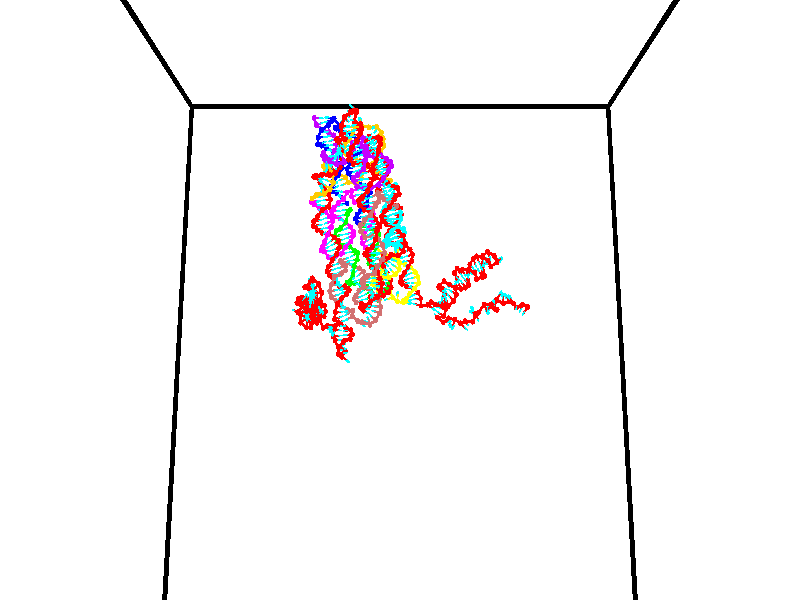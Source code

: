 // switches for output
#declare DRAW_BASES = 1; // possible values are 0, 1; only relevant for DNA ribbons
#declare DRAW_BASES_TYPE = 3; // possible values are 1, 2, 3; only relevant for DNA ribbons
#declare DRAW_FOG = 0; // set to 1 to enable fog

#include "colors.inc"

#include "transforms.inc"
background { rgb <1, 1, 1>}

#default {
   normal{
       ripples 0.25
       frequency 0.20
       turbulence 0.2
       lambda 5
   }
	finish {
		phong 0.1
		phong_size 40.
	}
}

// original window dimensions: 1024x640


// camera settings

camera {
	sky <0, 0.179814, -0.983701>
	up <0, 0.179814, -0.983701>
	right 1.6 * <1, 0, 0>
	location <35, 94.9851, 44.8844>
	look_at <35, 29.7336, 32.9568>
	direction <0, -65.2515, -11.9276>
	angle 67.0682
}


# declare cpy_camera_pos = <35, 94.9851, 44.8844>;
# if (DRAW_FOG = 1)
fog {
	fog_type 2
	up vnormalize(cpy_camera_pos)
	color rgbt<1,1,1,0.3>
	distance 1e-5
	fog_alt 3e-3
	fog_offset 56
}
# end


// LIGHTS

# declare lum = 6;
global_settings {
	ambient_light rgb lum * <0.05, 0.05, 0.05>
	max_trace_level 15
}# declare cpy_direct_light_amount = 0.25;
light_source
{	1000 * <-1, -1.16352, -0.803886>,
	rgb lum * cpy_direct_light_amount
	parallel
}

light_source
{	1000 * <1, 1.16352, 0.803886>,
	rgb lum * cpy_direct_light_amount
	parallel
}

// strand 0

// nucleotide -1

// particle -1
sphere {
	<24.806364, 35.241856, 35.039455> 0.250000
	pigment { color rgbt <1,0,0,0> }
	no_shadow
}
cylinder {
	<24.498678, 35.032112, 34.893383>,  <24.314066, 34.906265, 34.805740>, 0.100000
	pigment { color rgbt <1,0,0,0> }
	no_shadow
}
cylinder {
	<24.498678, 35.032112, 34.893383>,  <24.806364, 35.241856, 35.039455>, 0.100000
	pigment { color rgbt <1,0,0,0> }
	no_shadow
}

// particle -1
sphere {
	<24.498678, 35.032112, 34.893383> 0.100000
	pigment { color rgbt <1,0,0,0> }
	no_shadow
}
sphere {
	0, 1
	scale<0.080000,0.200000,0.300000>
	matrix <0.507044, -0.153083, -0.848217,
		0.388865, -0.837624, 0.383626,
		-0.769214, -0.524357, -0.365184,
		24.267914, 34.874805, 34.783829>
	pigment { color rgbt <0,1,1,0> }
	no_shadow
}
cylinder {
	<24.722567, 34.545528, 34.820404>,  <24.806364, 35.241856, 35.039455>, 0.130000
	pigment { color rgbt <1,0,0,0> }
	no_shadow
}

// nucleotide -1

// particle -1
sphere {
	<24.722567, 34.545528, 34.820404> 0.250000
	pigment { color rgbt <1,0,0,0> }
	no_shadow
}
cylinder {
	<25.100527, 34.654327, 34.893272>,  <25.327303, 34.719604, 34.936993>, 0.100000
	pigment { color rgbt <1,0,0,0> }
	no_shadow
}
cylinder {
	<25.100527, 34.654327, 34.893272>,  <24.722567, 34.545528, 34.820404>, 0.100000
	pigment { color rgbt <1,0,0,0> }
	no_shadow
}

// particle -1
sphere {
	<25.100527, 34.654327, 34.893272> 0.100000
	pigment { color rgbt <1,0,0,0> }
	no_shadow
}
sphere {
	0, 1
	scale<0.080000,0.200000,0.300000>
	matrix <0.304662, -0.934251, -0.185352,
		0.119776, 0.230639, -0.965640,
		0.944899, 0.271993, 0.182168,
		25.383997, 34.735924, 34.947922>
	pigment { color rgbt <0,1,1,0> }
	no_shadow
}
cylinder {
	<25.221674, 34.456329, 34.273849>,  <24.722567, 34.545528, 34.820404>, 0.130000
	pigment { color rgbt <1,0,0,0> }
	no_shadow
}

// nucleotide -1

// particle -1
sphere {
	<25.221674, 34.456329, 34.273849> 0.250000
	pigment { color rgbt <1,0,0,0> }
	no_shadow
}
cylinder {
	<25.350298, 34.391033, 34.646935>,  <25.427473, 34.351856, 34.870785>, 0.100000
	pigment { color rgbt <1,0,0,0> }
	no_shadow
}
cylinder {
	<25.350298, 34.391033, 34.646935>,  <25.221674, 34.456329, 34.273849>, 0.100000
	pigment { color rgbt <1,0,0,0> }
	no_shadow
}

// particle -1
sphere {
	<25.350298, 34.391033, 34.646935> 0.100000
	pigment { color rgbt <1,0,0,0> }
	no_shadow
}
sphere {
	0, 1
	scale<0.080000,0.200000,0.300000>
	matrix <0.116187, -0.970781, -0.209962,
		0.939734, 0.175884, -0.293197,
		0.321559, -0.163242, 0.932712,
		25.446766, 34.342060, 34.926746>
	pigment { color rgbt <0,1,1,0> }
	no_shadow
}
cylinder {
	<25.763145, 34.054657, 34.154320>,  <25.221674, 34.456329, 34.273849>, 0.130000
	pigment { color rgbt <1,0,0,0> }
	no_shadow
}

// nucleotide -1

// particle -1
sphere {
	<25.763145, 34.054657, 34.154320> 0.250000
	pigment { color rgbt <1,0,0,0> }
	no_shadow
}
cylinder {
	<25.698496, 33.993095, 34.544231>,  <25.659706, 33.956158, 34.778179>, 0.100000
	pigment { color rgbt <1,0,0,0> }
	no_shadow
}
cylinder {
	<25.698496, 33.993095, 34.544231>,  <25.763145, 34.054657, 34.154320>, 0.100000
	pigment { color rgbt <1,0,0,0> }
	no_shadow
}

// particle -1
sphere {
	<25.698496, 33.993095, 34.544231> 0.100000
	pigment { color rgbt <1,0,0,0> }
	no_shadow
}
sphere {
	0, 1
	scale<0.080000,0.200000,0.300000>
	matrix <0.002699, -0.987830, -0.155515,
		0.986849, -0.022504, 0.160071,
		-0.161622, -0.153902, 0.974778,
		25.650009, 33.946926, 34.836666>
	pigment { color rgbt <0,1,1,0> }
	no_shadow
}
cylinder {
	<26.284763, 33.559006, 34.303749>,  <25.763145, 34.054657, 34.154320>, 0.130000
	pigment { color rgbt <1,0,0,0> }
	no_shadow
}

// nucleotide -1

// particle -1
sphere {
	<26.284763, 33.559006, 34.303749> 0.250000
	pigment { color rgbt <1,0,0,0> }
	no_shadow
}
cylinder {
	<26.017817, 33.513855, 34.598198>,  <25.857649, 33.486767, 34.774868>, 0.100000
	pigment { color rgbt <1,0,0,0> }
	no_shadow
}
cylinder {
	<26.017817, 33.513855, 34.598198>,  <26.284763, 33.559006, 34.303749>, 0.100000
	pigment { color rgbt <1,0,0,0> }
	no_shadow
}

// particle -1
sphere {
	<26.017817, 33.513855, 34.598198> 0.100000
	pigment { color rgbt <1,0,0,0> }
	no_shadow
}
sphere {
	0, 1
	scale<0.080000,0.200000,0.300000>
	matrix <-0.033726, -0.982853, -0.181281,
		0.743966, -0.145808, 0.652116,
		-0.667366, -0.112874, 0.736126,
		25.817606, 33.479992, 34.819035>
	pigment { color rgbt <0,1,1,0> }
	no_shadow
}
cylinder {
	<26.575960, 33.212151, 34.919704>,  <26.284763, 33.559006, 34.303749>, 0.130000
	pigment { color rgbt <1,0,0,0> }
	no_shadow
}

// nucleotide -1

// particle -1
sphere {
	<26.575960, 33.212151, 34.919704> 0.250000
	pigment { color rgbt <1,0,0,0> }
	no_shadow
}
cylinder {
	<26.182991, 33.139542, 34.902275>,  <25.947210, 33.095978, 34.891819>, 0.100000
	pigment { color rgbt <1,0,0,0> }
	no_shadow
}
cylinder {
	<26.182991, 33.139542, 34.902275>,  <26.575960, 33.212151, 34.919704>, 0.100000
	pigment { color rgbt <1,0,0,0> }
	no_shadow
}

// particle -1
sphere {
	<26.182991, 33.139542, 34.902275> 0.100000
	pigment { color rgbt <1,0,0,0> }
	no_shadow
}
sphere {
	0, 1
	scale<0.080000,0.200000,0.300000>
	matrix <0.185807, -0.973354, -0.134383,
		-0.018014, -0.140116, 0.989972,
		-0.982421, -0.181523, -0.043569,
		25.888266, 33.085083, 34.889206>
	pigment { color rgbt <0,1,1,0> }
	no_shadow
}
cylinder {
	<26.332478, 32.696007, 35.509918>,  <26.575960, 33.212151, 34.919704>, 0.130000
	pigment { color rgbt <1,0,0,0> }
	no_shadow
}

// nucleotide -1

// particle -1
sphere {
	<26.332478, 32.696007, 35.509918> 0.250000
	pigment { color rgbt <1,0,0,0> }
	no_shadow
}
cylinder {
	<26.133751, 32.709148, 35.163025>,  <26.014515, 32.717033, 34.954887>, 0.100000
	pigment { color rgbt <1,0,0,0> }
	no_shadow
}
cylinder {
	<26.133751, 32.709148, 35.163025>,  <26.332478, 32.696007, 35.509918>, 0.100000
	pigment { color rgbt <1,0,0,0> }
	no_shadow
}

// particle -1
sphere {
	<26.133751, 32.709148, 35.163025> 0.100000
	pigment { color rgbt <1,0,0,0> }
	no_shadow
}
sphere {
	0, 1
	scale<0.080000,0.200000,0.300000>
	matrix <0.397013, -0.879986, -0.260779,
		-0.771720, -0.473862, 0.424149,
		-0.496818, 0.032856, -0.867232,
		25.984705, 32.719006, 34.902855>
	pigment { color rgbt <0,1,1,0> }
	no_shadow
}
cylinder {
	<25.781712, 32.154587, 35.303925>,  <26.332478, 32.696007, 35.509918>, 0.130000
	pigment { color rgbt <1,0,0,0> }
	no_shadow
}

// nucleotide -1

// particle -1
sphere {
	<25.781712, 32.154587, 35.303925> 0.250000
	pigment { color rgbt <1,0,0,0> }
	no_shadow
}
cylinder {
	<25.973877, 32.274719, 34.974316>,  <26.089176, 32.346798, 34.776550>, 0.100000
	pigment { color rgbt <1,0,0,0> }
	no_shadow
}
cylinder {
	<25.973877, 32.274719, 34.974316>,  <25.781712, 32.154587, 35.303925>, 0.100000
	pigment { color rgbt <1,0,0,0> }
	no_shadow
}

// particle -1
sphere {
	<25.973877, 32.274719, 34.974316> 0.100000
	pigment { color rgbt <1,0,0,0> }
	no_shadow
}
sphere {
	0, 1
	scale<0.080000,0.200000,0.300000>
	matrix <-0.086326, -0.918788, -0.385197,
		-0.872784, 0.256187, -0.415470,
		0.480411, 0.300328, -0.824019,
		26.118000, 32.364819, 34.727108>
	pigment { color rgbt <0,1,1,0> }
	no_shadow
}
cylinder {
	<25.308126, 31.959959, 34.894093>,  <25.781712, 32.154587, 35.303925>, 0.130000
	pigment { color rgbt <1,0,0,0> }
	no_shadow
}

// nucleotide -1

// particle -1
sphere {
	<25.308126, 31.959959, 34.894093> 0.250000
	pigment { color rgbt <1,0,0,0> }
	no_shadow
}
cylinder {
	<25.654177, 31.992727, 34.696167>,  <25.861807, 32.012386, 34.577412>, 0.100000
	pigment { color rgbt <1,0,0,0> }
	no_shadow
}
cylinder {
	<25.654177, 31.992727, 34.696167>,  <25.308126, 31.959959, 34.894093>, 0.100000
	pigment { color rgbt <1,0,0,0> }
	no_shadow
}

// particle -1
sphere {
	<25.654177, 31.992727, 34.696167> 0.100000
	pigment { color rgbt <1,0,0,0> }
	no_shadow
}
sphere {
	0, 1
	scale<0.080000,0.200000,0.300000>
	matrix <-0.228284, -0.814141, -0.533911,
		-0.446590, 0.574860, -0.685634,
		0.865126, 0.081920, -0.494818,
		25.913715, 32.017303, 34.547722>
	pigment { color rgbt <0,1,1,0> }
	no_shadow
}
cylinder {
	<25.107281, 31.772295, 34.172302>,  <25.308126, 31.959959, 34.894093>, 0.130000
	pigment { color rgbt <1,0,0,0> }
	no_shadow
}

// nucleotide -1

// particle -1
sphere {
	<25.107281, 31.772295, 34.172302> 0.250000
	pigment { color rgbt <1,0,0,0> }
	no_shadow
}
cylinder {
	<25.502022, 31.709198, 34.186386>,  <25.738867, 31.671341, 34.194836>, 0.100000
	pigment { color rgbt <1,0,0,0> }
	no_shadow
}
cylinder {
	<25.502022, 31.709198, 34.186386>,  <25.107281, 31.772295, 34.172302>, 0.100000
	pigment { color rgbt <1,0,0,0> }
	no_shadow
}

// particle -1
sphere {
	<25.502022, 31.709198, 34.186386> 0.100000
	pigment { color rgbt <1,0,0,0> }
	no_shadow
}
sphere {
	0, 1
	scale<0.080000,0.200000,0.300000>
	matrix <-0.093062, -0.732693, -0.674166,
		0.132141, 0.662026, -0.737740,
		0.986853, -0.157740, 0.035209,
		25.798079, 31.661877, 34.196949>
	pigment { color rgbt <0,1,1,0> }
	no_shadow
}
cylinder {
	<25.315554, 31.583950, 33.520149>,  <25.107281, 31.772295, 34.172302>, 0.130000
	pigment { color rgbt <1,0,0,0> }
	no_shadow
}

// nucleotide -1

// particle -1
sphere {
	<25.315554, 31.583950, 33.520149> 0.250000
	pigment { color rgbt <1,0,0,0> }
	no_shadow
}
cylinder {
	<25.576160, 31.416929, 33.773502>,  <25.732525, 31.316717, 33.925514>, 0.100000
	pigment { color rgbt <1,0,0,0> }
	no_shadow
}
cylinder {
	<25.576160, 31.416929, 33.773502>,  <25.315554, 31.583950, 33.520149>, 0.100000
	pigment { color rgbt <1,0,0,0> }
	no_shadow
}

// particle -1
sphere {
	<25.576160, 31.416929, 33.773502> 0.100000
	pigment { color rgbt <1,0,0,0> }
	no_shadow
}
sphere {
	0, 1
	scale<0.080000,0.200000,0.300000>
	matrix <-0.115927, -0.879892, -0.460815,
		0.749723, 0.226804, -0.621672,
		0.651519, -0.417552, 0.633382,
		25.771616, 31.291664, 33.963516>
	pigment { color rgbt <0,1,1,0> }
	no_shadow
}
cylinder {
	<25.639435, 31.137835, 33.145473>,  <25.315554, 31.583950, 33.520149>, 0.130000
	pigment { color rgbt <1,0,0,0> }
	no_shadow
}

// nucleotide -1

// particle -1
sphere {
	<25.639435, 31.137835, 33.145473> 0.250000
	pigment { color rgbt <1,0,0,0> }
	no_shadow
}
cylinder {
	<25.720156, 30.997250, 33.511150>,  <25.768589, 30.912899, 33.730556>, 0.100000
	pigment { color rgbt <1,0,0,0> }
	no_shadow
}
cylinder {
	<25.720156, 30.997250, 33.511150>,  <25.639435, 31.137835, 33.145473>, 0.100000
	pigment { color rgbt <1,0,0,0> }
	no_shadow
}

// particle -1
sphere {
	<25.720156, 30.997250, 33.511150> 0.100000
	pigment { color rgbt <1,0,0,0> }
	no_shadow
}
sphere {
	0, 1
	scale<0.080000,0.200000,0.300000>
	matrix <-0.263963, -0.918377, -0.294800,
		0.943186, -0.181822, -0.278104,
		0.201803, -0.351461, 0.914194,
		25.780697, 30.891811, 33.785408>
	pigment { color rgbt <0,1,1,0> }
	no_shadow
}
cylinder {
	<26.033106, 30.494978, 33.106327>,  <25.639435, 31.137835, 33.145473>, 0.130000
	pigment { color rgbt <1,0,0,0> }
	no_shadow
}

// nucleotide -1

// particle -1
sphere {
	<26.033106, 30.494978, 33.106327> 0.250000
	pigment { color rgbt <1,0,0,0> }
	no_shadow
}
cylinder {
	<25.819651, 30.497379, 33.444603>,  <25.691578, 30.498821, 33.647568>, 0.100000
	pigment { color rgbt <1,0,0,0> }
	no_shadow
}
cylinder {
	<25.819651, 30.497379, 33.444603>,  <26.033106, 30.494978, 33.106327>, 0.100000
	pigment { color rgbt <1,0,0,0> }
	no_shadow
}

// particle -1
sphere {
	<25.819651, 30.497379, 33.444603> 0.100000
	pigment { color rgbt <1,0,0,0> }
	no_shadow
}
sphere {
	0, 1
	scale<0.080000,0.200000,0.300000>
	matrix <-0.167507, -0.980914, -0.098734,
		0.828958, -0.194348, 0.524459,
		-0.533638, 0.006004, 0.845691,
		25.659559, 30.499180, 33.698311>
	pigment { color rgbt <0,1,1,0> }
	no_shadow
}
cylinder {
	<26.206989, 30.085417, 33.623074>,  <26.033106, 30.494978, 33.106327>, 0.130000
	pigment { color rgbt <1,0,0,0> }
	no_shadow
}

// nucleotide -1

// particle -1
sphere {
	<26.206989, 30.085417, 33.623074> 0.250000
	pigment { color rgbt <1,0,0,0> }
	no_shadow
}
cylinder {
	<25.827616, 30.101877, 33.748791>,  <25.599991, 30.111753, 33.824223>, 0.100000
	pigment { color rgbt <1,0,0,0> }
	no_shadow
}
cylinder {
	<25.827616, 30.101877, 33.748791>,  <26.206989, 30.085417, 33.623074>, 0.100000
	pigment { color rgbt <1,0,0,0> }
	no_shadow
}

// particle -1
sphere {
	<25.827616, 30.101877, 33.748791> 0.100000
	pigment { color rgbt <1,0,0,0> }
	no_shadow
}
sphere {
	0, 1
	scale<0.080000,0.200000,0.300000>
	matrix <-0.009225, -0.994701, 0.102397,
		0.316841, 0.094218, 0.943787,
		-0.948434, 0.041150, 0.314293,
		25.543085, 30.114222, 33.843079>
	pigment { color rgbt <0,1,1,0> }
	no_shadow
}
cylinder {
	<26.042034, 29.729467, 34.305408>,  <26.206989, 30.085417, 33.623074>, 0.130000
	pigment { color rgbt <1,0,0,0> }
	no_shadow
}

// nucleotide -1

// particle -1
sphere {
	<26.042034, 29.729467, 34.305408> 0.250000
	pigment { color rgbt <1,0,0,0> }
	no_shadow
}
cylinder {
	<25.710424, 29.732620, 34.081745>,  <25.511459, 29.734512, 33.947548>, 0.100000
	pigment { color rgbt <1,0,0,0> }
	no_shadow
}
cylinder {
	<25.710424, 29.732620, 34.081745>,  <26.042034, 29.729467, 34.305408>, 0.100000
	pigment { color rgbt <1,0,0,0> }
	no_shadow
}

// particle -1
sphere {
	<25.710424, 29.732620, 34.081745> 0.100000
	pigment { color rgbt <1,0,0,0> }
	no_shadow
}
sphere {
	0, 1
	scale<0.080000,0.200000,0.300000>
	matrix <-0.085351, -0.989969, 0.112593,
		-0.552661, 0.141067, 0.821380,
		-0.829024, 0.007880, -0.559157,
		25.461718, 29.734983, 33.913998>
	pigment { color rgbt <0,1,1,0> }
	no_shadow
}
cylinder {
	<26.252607, 30.445988, 34.622223>,  <26.042034, 29.729467, 34.305408>, 0.130000
	pigment { color rgbt <1,0,0,0> }
	no_shadow
}

// nucleotide -1

// particle -1
sphere {
	<26.252607, 30.445988, 34.622223> 0.250000
	pigment { color rgbt <1,0,0,0> }
	no_shadow
}
cylinder {
	<26.204464, 30.626614, 34.268589>,  <26.175579, 30.734989, 34.056408>, 0.100000
	pigment { color rgbt <1,0,0,0> }
	no_shadow
}
cylinder {
	<26.204464, 30.626614, 34.268589>,  <26.252607, 30.445988, 34.622223>, 0.100000
	pigment { color rgbt <1,0,0,0> }
	no_shadow
}

// particle -1
sphere {
	<26.204464, 30.626614, 34.268589> 0.100000
	pigment { color rgbt <1,0,0,0> }
	no_shadow
}
sphere {
	0, 1
	scale<0.080000,0.200000,0.300000>
	matrix <0.318692, 0.860996, 0.396386,
		0.940186, -0.234043, -0.247537,
		-0.120357, 0.451565, -0.884084,
		26.168358, 30.762083, 34.003365>
	pigment { color rgbt <0,1,1,0> }
	no_shadow
}
cylinder {
	<26.857954, 30.935419, 34.655800>,  <26.252607, 30.445988, 34.622223>, 0.130000
	pigment { color rgbt <1,0,0,0> }
	no_shadow
}

// nucleotide -1

// particle -1
sphere {
	<26.857954, 30.935419, 34.655800> 0.250000
	pigment { color rgbt <1,0,0,0> }
	no_shadow
}
cylinder {
	<26.552057, 31.048080, 34.423992>,  <26.368519, 31.115677, 34.284908>, 0.100000
	pigment { color rgbt <1,0,0,0> }
	no_shadow
}
cylinder {
	<26.552057, 31.048080, 34.423992>,  <26.857954, 30.935419, 34.655800>, 0.100000
	pigment { color rgbt <1,0,0,0> }
	no_shadow
}

// particle -1
sphere {
	<26.552057, 31.048080, 34.423992> 0.100000
	pigment { color rgbt <1,0,0,0> }
	no_shadow
}
sphere {
	0, 1
	scale<0.080000,0.200000,0.300000>
	matrix <0.243633, 0.959028, 0.144598,
		0.596502, -0.030610, -0.802027,
		-0.764740, 0.281653, -0.579520,
		26.322636, 31.132576, 34.250137>
	pigment { color rgbt <0,1,1,0> }
	no_shadow
}
cylinder {
	<27.077417, 31.544106, 34.346588>,  <26.857954, 30.935419, 34.655800>, 0.130000
	pigment { color rgbt <1,0,0,0> }
	no_shadow
}

// nucleotide -1

// particle -1
sphere {
	<27.077417, 31.544106, 34.346588> 0.250000
	pigment { color rgbt <1,0,0,0> }
	no_shadow
}
cylinder {
	<26.684610, 31.580482, 34.280415>,  <26.448925, 31.602308, 34.240711>, 0.100000
	pigment { color rgbt <1,0,0,0> }
	no_shadow
}
cylinder {
	<26.684610, 31.580482, 34.280415>,  <27.077417, 31.544106, 34.346588>, 0.100000
	pigment { color rgbt <1,0,0,0> }
	no_shadow
}

// particle -1
sphere {
	<26.684610, 31.580482, 34.280415> 0.100000
	pigment { color rgbt <1,0,0,0> }
	no_shadow
}
sphere {
	0, 1
	scale<0.080000,0.200000,0.300000>
	matrix <0.035819, 0.950155, 0.309712,
		0.185351, 0.298218, -0.936329,
		-0.982019, 0.090943, -0.165431,
		26.390005, 31.607765, 34.230785>
	pigment { color rgbt <0,1,1,0> }
	no_shadow
}
cylinder {
	<27.025854, 32.121090, 33.906281>,  <27.077417, 31.544106, 34.346588>, 0.130000
	pigment { color rgbt <1,0,0,0> }
	no_shadow
}

// nucleotide -1

// particle -1
sphere {
	<27.025854, 32.121090, 33.906281> 0.250000
	pigment { color rgbt <1,0,0,0> }
	no_shadow
}
cylinder {
	<26.673845, 32.084915, 34.092777>,  <26.462641, 32.063210, 34.204678>, 0.100000
	pigment { color rgbt <1,0,0,0> }
	no_shadow
}
cylinder {
	<26.673845, 32.084915, 34.092777>,  <27.025854, 32.121090, 33.906281>, 0.100000
	pigment { color rgbt <1,0,0,0> }
	no_shadow
}

// particle -1
sphere {
	<26.673845, 32.084915, 34.092777> 0.100000
	pigment { color rgbt <1,0,0,0> }
	no_shadow
}
sphere {
	0, 1
	scale<0.080000,0.200000,0.300000>
	matrix <-0.018017, 0.987352, 0.157518,
		-0.474594, 0.130219, -0.870519,
		-0.880020, -0.090441, 0.466245,
		26.409840, 32.057781, 34.232651>
	pigment { color rgbt <0,1,1,0> }
	no_shadow
}
cylinder {
	<26.619549, 32.610104, 33.561653>,  <27.025854, 32.121090, 33.906281>, 0.130000
	pigment { color rgbt <1,0,0,0> }
	no_shadow
}

// nucleotide -1

// particle -1
sphere {
	<26.619549, 32.610104, 33.561653> 0.250000
	pigment { color rgbt <1,0,0,0> }
	no_shadow
}
cylinder {
	<26.481405, 32.530293, 33.928459>,  <26.398520, 32.482407, 34.148544>, 0.100000
	pigment { color rgbt <1,0,0,0> }
	no_shadow
}
cylinder {
	<26.481405, 32.530293, 33.928459>,  <26.619549, 32.610104, 33.561653>, 0.100000
	pigment { color rgbt <1,0,0,0> }
	no_shadow
}

// particle -1
sphere {
	<26.481405, 32.530293, 33.928459> 0.100000
	pigment { color rgbt <1,0,0,0> }
	no_shadow
}
sphere {
	0, 1
	scale<0.080000,0.200000,0.300000>
	matrix <0.106017, 0.962587, 0.249371,
		-0.932464, 0.183341, -0.311283,
		-0.345357, -0.199528, 0.917015,
		26.377798, 32.470432, 34.203564>
	pigment { color rgbt <0,1,1,0> }
	no_shadow
}
cylinder {
	<25.929199, 32.823364, 33.808723>,  <26.619549, 32.610104, 33.561653>, 0.130000
	pigment { color rgbt <1,0,0,0> }
	no_shadow
}

// nucleotide -1

// particle -1
sphere {
	<25.929199, 32.823364, 33.808723> 0.250000
	pigment { color rgbt <1,0,0,0> }
	no_shadow
}
cylinder {
	<26.232227, 32.816143, 34.069725>,  <26.414043, 32.811810, 34.226326>, 0.100000
	pigment { color rgbt <1,0,0,0> }
	no_shadow
}
cylinder {
	<26.232227, 32.816143, 34.069725>,  <25.929199, 32.823364, 33.808723>, 0.100000
	pigment { color rgbt <1,0,0,0> }
	no_shadow
}

// particle -1
sphere {
	<26.232227, 32.816143, 34.069725> 0.100000
	pigment { color rgbt <1,0,0,0> }
	no_shadow
}
sphere {
	0, 1
	scale<0.080000,0.200000,0.300000>
	matrix <-0.110432, 0.981663, 0.155379,
		-0.643347, -0.189767, 0.741683,
		0.757568, -0.018057, 0.652506,
		26.459497, 32.810726, 34.265476>
	pigment { color rgbt <0,1,1,0> }
	no_shadow
}
cylinder {
	<25.561213, 32.465153, 34.422653>,  <25.929199, 32.823364, 33.808723>, 0.130000
	pigment { color rgbt <1,0,0,0> }
	no_shadow
}

// nucleotide -1

// particle -1
sphere {
	<25.561213, 32.465153, 34.422653> 0.250000
	pigment { color rgbt <1,0,0,0> }
	no_shadow
}
cylinder {
	<25.303896, 32.449295, 34.728489>,  <25.149506, 32.439781, 34.911991>, 0.100000
	pigment { color rgbt <1,0,0,0> }
	no_shadow
}
cylinder {
	<25.303896, 32.449295, 34.728489>,  <25.561213, 32.465153, 34.422653>, 0.100000
	pigment { color rgbt <1,0,0,0> }
	no_shadow
}

// particle -1
sphere {
	<25.303896, 32.449295, 34.728489> 0.100000
	pigment { color rgbt <1,0,0,0> }
	no_shadow
}
sphere {
	0, 1
	scale<0.080000,0.200000,0.300000>
	matrix <0.416717, 0.819645, 0.393102,
		-0.642278, 0.571498, -0.510753,
		-0.643293, -0.039642, 0.764593,
		25.110909, 32.437401, 34.957867>
	pigment { color rgbt <0,1,1,0> }
	no_shadow
}
cylinder {
	<25.159630, 33.100868, 34.425228>,  <25.561213, 32.465153, 34.422653>, 0.130000
	pigment { color rgbt <1,0,0,0> }
	no_shadow
}

// nucleotide -1

// particle -1
sphere {
	<25.159630, 33.100868, 34.425228> 0.250000
	pigment { color rgbt <1,0,0,0> }
	no_shadow
}
cylinder {
	<25.196026, 32.916348, 34.778252>,  <25.217863, 32.805634, 34.990067>, 0.100000
	pigment { color rgbt <1,0,0,0> }
	no_shadow
}
cylinder {
	<25.196026, 32.916348, 34.778252>,  <25.159630, 33.100868, 34.425228>, 0.100000
	pigment { color rgbt <1,0,0,0> }
	no_shadow
}

// particle -1
sphere {
	<25.196026, 32.916348, 34.778252> 0.100000
	pigment { color rgbt <1,0,0,0> }
	no_shadow
}
sphere {
	0, 1
	scale<0.080000,0.200000,0.300000>
	matrix <0.305829, 0.856357, 0.416078,
		-0.947728, 0.232054, 0.219001,
		0.090991, -0.461306, 0.882563,
		25.223324, 32.777954, 35.043022>
	pigment { color rgbt <0,1,1,0> }
	no_shadow
}
cylinder {
	<24.705494, 33.410149, 34.866470>,  <25.159630, 33.100868, 34.425228>, 0.130000
	pigment { color rgbt <1,0,0,0> }
	no_shadow
}

// nucleotide -1

// particle -1
sphere {
	<24.705494, 33.410149, 34.866470> 0.250000
	pigment { color rgbt <1,0,0,0> }
	no_shadow
}
cylinder {
	<25.033876, 33.244473, 35.023685>,  <25.230906, 33.145065, 35.118015>, 0.100000
	pigment { color rgbt <1,0,0,0> }
	no_shadow
}
cylinder {
	<25.033876, 33.244473, 35.023685>,  <24.705494, 33.410149, 34.866470>, 0.100000
	pigment { color rgbt <1,0,0,0> }
	no_shadow
}

// particle -1
sphere {
	<25.033876, 33.244473, 35.023685> 0.100000
	pigment { color rgbt <1,0,0,0> }
	no_shadow
}
sphere {
	0, 1
	scale<0.080000,0.200000,0.300000>
	matrix <0.300964, 0.898844, 0.318591,
		-0.485236, -0.143260, 0.862568,
		0.820955, -0.414194, 0.393035,
		25.280163, 33.120213, 35.141598>
	pigment { color rgbt <0,1,1,0> }
	no_shadow
}
cylinder {
	<24.789137, 33.500805, 35.620472>,  <24.705494, 33.410149, 34.866470>, 0.130000
	pigment { color rgbt <1,0,0,0> }
	no_shadow
}

// nucleotide -1

// particle -1
sphere {
	<24.789137, 33.500805, 35.620472> 0.250000
	pigment { color rgbt <1,0,0,0> }
	no_shadow
}
cylinder {
	<25.127728, 33.489338, 35.407810>,  <25.330881, 33.482460, 35.280212>, 0.100000
	pigment { color rgbt <1,0,0,0> }
	no_shadow
}
cylinder {
	<25.127728, 33.489338, 35.407810>,  <24.789137, 33.500805, 35.620472>, 0.100000
	pigment { color rgbt <1,0,0,0> }
	no_shadow
}

// particle -1
sphere {
	<25.127728, 33.489338, 35.407810> 0.100000
	pigment { color rgbt <1,0,0,0> }
	no_shadow
}
sphere {
	0, 1
	scale<0.080000,0.200000,0.300000>
	matrix <0.278249, 0.875155, 0.395830,
		0.453934, -0.482993, 0.748773,
		0.846476, -0.028665, -0.531655,
		25.381670, 33.480740, 35.248314>
	pigment { color rgbt <0,1,1,0> }
	no_shadow
}
cylinder {
	<25.397007, 33.675014, 36.061733>,  <24.789137, 33.500805, 35.620472>, 0.130000
	pigment { color rgbt <1,0,0,0> }
	no_shadow
}

// nucleotide -1

// particle -1
sphere {
	<25.397007, 33.675014, 36.061733> 0.250000
	pigment { color rgbt <1,0,0,0> }
	no_shadow
}
cylinder {
	<25.468571, 33.772053, 35.680336>,  <25.511509, 33.830276, 35.451500>, 0.100000
	pigment { color rgbt <1,0,0,0> }
	no_shadow
}
cylinder {
	<25.468571, 33.772053, 35.680336>,  <25.397007, 33.675014, 36.061733>, 0.100000
	pigment { color rgbt <1,0,0,0> }
	no_shadow
}

// particle -1
sphere {
	<25.468571, 33.772053, 35.680336> 0.100000
	pigment { color rgbt <1,0,0,0> }
	no_shadow
}
sphere {
	0, 1
	scale<0.080000,0.200000,0.300000>
	matrix <0.259457, 0.923186, 0.283567,
		0.949039, -0.298121, 0.102222,
		0.178908, 0.242594, -0.953489,
		25.522243, 33.844830, 35.394291>
	pigment { color rgbt <0,1,1,0> }
	no_shadow
}
cylinder {
	<25.943899, 34.179485, 36.114159>,  <25.397007, 33.675014, 36.061733>, 0.130000
	pigment { color rgbt <1,0,0,0> }
	no_shadow
}

// nucleotide -1

// particle -1
sphere {
	<25.943899, 34.179485, 36.114159> 0.250000
	pigment { color rgbt <1,0,0,0> }
	no_shadow
}
cylinder {
	<25.790956, 34.231895, 35.748287>,  <25.699192, 34.263340, 35.528763>, 0.100000
	pigment { color rgbt <1,0,0,0> }
	no_shadow
}
cylinder {
	<25.790956, 34.231895, 35.748287>,  <25.943899, 34.179485, 36.114159>, 0.100000
	pigment { color rgbt <1,0,0,0> }
	no_shadow
}

// particle -1
sphere {
	<25.790956, 34.231895, 35.748287> 0.100000
	pigment { color rgbt <1,0,0,0> }
	no_shadow
}
sphere {
	0, 1
	scale<0.080000,0.200000,0.300000>
	matrix <0.169227, 0.983082, 0.070083,
		0.908387, -0.127992, -0.398060,
		-0.382355, 0.131025, -0.914678,
		25.676250, 34.271202, 35.473885>
	pigment { color rgbt <0,1,1,0> }
	no_shadow
}
cylinder {
	<26.426889, 34.462776, 35.473747>,  <25.943899, 34.179485, 36.114159>, 0.130000
	pigment { color rgbt <1,0,0,0> }
	no_shadow
}

// nucleotide -1

// particle -1
sphere {
	<26.426889, 34.462776, 35.473747> 0.250000
	pigment { color rgbt <1,0,0,0> }
	no_shadow
}
cylinder {
	<26.048412, 34.563946, 35.393002>,  <25.821327, 34.624649, 35.344555>, 0.100000
	pigment { color rgbt <1,0,0,0> }
	no_shadow
}
cylinder {
	<26.048412, 34.563946, 35.393002>,  <26.426889, 34.462776, 35.473747>, 0.100000
	pigment { color rgbt <1,0,0,0> }
	no_shadow
}

// particle -1
sphere {
	<26.048412, 34.563946, 35.393002> 0.100000
	pigment { color rgbt <1,0,0,0> }
	no_shadow
}
sphere {
	0, 1
	scale<0.080000,0.200000,0.300000>
	matrix <0.298765, 0.922449, -0.244595,
		0.124348, -0.291744, -0.948379,
		-0.946191, 0.252927, -0.201868,
		25.764555, 34.639824, 35.332439>
	pigment { color rgbt <0,1,1,0> }
	no_shadow
}
cylinder {
	<26.337845, 34.899445, 34.865646>,  <26.426889, 34.462776, 35.473747>, 0.130000
	pigment { color rgbt <1,0,0,0> }
	no_shadow
}

// nucleotide -1

// particle -1
sphere {
	<26.337845, 34.899445, 34.865646> 0.250000
	pigment { color rgbt <1,0,0,0> }
	no_shadow
}
cylinder {
	<26.002686, 35.003624, 35.057518>,  <25.801590, 35.066132, 35.172642>, 0.100000
	pigment { color rgbt <1,0,0,0> }
	no_shadow
}
cylinder {
	<26.002686, 35.003624, 35.057518>,  <26.337845, 34.899445, 34.865646>, 0.100000
	pigment { color rgbt <1,0,0,0> }
	no_shadow
}

// particle -1
sphere {
	<26.002686, 35.003624, 35.057518> 0.100000
	pigment { color rgbt <1,0,0,0> }
	no_shadow
}
sphere {
	0, 1
	scale<0.080000,0.200000,0.300000>
	matrix <0.050601, 0.912098, -0.406838,
		-0.543474, -0.316617, -0.777425,
		-0.837899, 0.260445, 0.479680,
		25.751316, 35.081757, 35.201424>
	pigment { color rgbt <0,1,1,0> }
	no_shadow
}
cylinder {
	<25.817917, 35.204647, 34.437153>,  <26.337845, 34.899445, 34.865646>, 0.130000
	pigment { color rgbt <1,0,0,0> }
	no_shadow
}

// nucleotide -1

// particle -1
sphere {
	<25.817917, 35.204647, 34.437153> 0.250000
	pigment { color rgbt <1,0,0,0> }
	no_shadow
}
cylinder {
	<25.805378, 35.361111, 34.805069>,  <25.797853, 35.454987, 35.025818>, 0.100000
	pigment { color rgbt <1,0,0,0> }
	no_shadow
}
cylinder {
	<25.805378, 35.361111, 34.805069>,  <25.817917, 35.204647, 34.437153>, 0.100000
	pigment { color rgbt <1,0,0,0> }
	no_shadow
}

// particle -1
sphere {
	<25.805378, 35.361111, 34.805069> 0.100000
	pigment { color rgbt <1,0,0,0> }
	no_shadow
}
sphere {
	0, 1
	scale<0.080000,0.200000,0.300000>
	matrix <0.244369, 0.895314, -0.372419,
		-0.969175, 0.213093, -0.123653,
		-0.031349, 0.391157, 0.919790,
		25.795973, 35.478458, 35.081005>
	pigment { color rgbt <0,1,1,0> }
	no_shadow
}
cylinder {
	<25.887419, 35.780781, 33.987034>,  <25.817917, 35.204647, 34.437153>, 0.130000
	pigment { color rgbt <1,0,0,0> }
	no_shadow
}

// nucleotide -1

// particle -1
sphere {
	<25.887419, 35.780781, 33.987034> 0.250000
	pigment { color rgbt <1,0,0,0> }
	no_shadow
}
cylinder {
	<25.816839, 35.877136, 34.368786>,  <25.774492, 35.934952, 34.597836>, 0.100000
	pigment { color rgbt <1,0,0,0> }
	no_shadow
}
cylinder {
	<25.816839, 35.877136, 34.368786>,  <25.887419, 35.780781, 33.987034>, 0.100000
	pigment { color rgbt <1,0,0,0> }
	no_shadow
}

// particle -1
sphere {
	<25.816839, 35.877136, 34.368786> 0.100000
	pigment { color rgbt <1,0,0,0> }
	no_shadow
}
sphere {
	0, 1
	scale<0.080000,0.200000,0.300000>
	matrix <-0.105260, 0.959413, -0.261624,
		-0.978665, -0.146621, -0.143931,
		-0.176449, 0.240892, 0.954378,
		25.763905, 35.949406, 34.655098>
	pigment { color rgbt <0,1,1,0> }
	no_shadow
}
cylinder {
	<25.313332, 36.188305, 33.937195>,  <25.887419, 35.780781, 33.987034>, 0.130000
	pigment { color rgbt <1,0,0,0> }
	no_shadow
}

// nucleotide -1

// particle -1
sphere {
	<25.313332, 36.188305, 33.937195> 0.250000
	pigment { color rgbt <1,0,0,0> }
	no_shadow
}
cylinder {
	<25.525915, 36.269535, 34.266148>,  <25.653465, 36.318275, 34.463520>, 0.100000
	pigment { color rgbt <1,0,0,0> }
	no_shadow
}
cylinder {
	<25.525915, 36.269535, 34.266148>,  <25.313332, 36.188305, 33.937195>, 0.100000
	pigment { color rgbt <1,0,0,0> }
	no_shadow
}

// particle -1
sphere {
	<25.525915, 36.269535, 34.266148> 0.100000
	pigment { color rgbt <1,0,0,0> }
	no_shadow
}
sphere {
	0, 1
	scale<0.080000,0.200000,0.300000>
	matrix <-0.106364, 0.979152, -0.173056,
		-0.840381, 0.004500, 0.541977,
		0.531457, 0.203079, 0.822382,
		25.685352, 36.330460, 34.512863>
	pigment { color rgbt <0,1,1,0> }
	no_shadow
}
cylinder {
	<25.020233, 36.801559, 34.163403>,  <25.313332, 36.188305, 33.937195>, 0.130000
	pigment { color rgbt <1,0,0,0> }
	no_shadow
}

// nucleotide -1

// particle -1
sphere {
	<25.020233, 36.801559, 34.163403> 0.250000
	pigment { color rgbt <1,0,0,0> }
	no_shadow
}
cylinder {
	<25.380325, 36.765945, 34.333889>,  <25.596380, 36.744579, 34.436180>, 0.100000
	pigment { color rgbt <1,0,0,0> }
	no_shadow
}
cylinder {
	<25.380325, 36.765945, 34.333889>,  <25.020233, 36.801559, 34.163403>, 0.100000
	pigment { color rgbt <1,0,0,0> }
	no_shadow
}

// particle -1
sphere {
	<25.380325, 36.765945, 34.333889> 0.100000
	pigment { color rgbt <1,0,0,0> }
	no_shadow
}
sphere {
	0, 1
	scale<0.080000,0.200000,0.300000>
	matrix <0.168937, 0.973609, -0.153448,
		-0.401302, 0.210142, 0.891514,
		0.900231, -0.089031, 0.426212,
		25.650394, 36.739235, 34.461754>
	pigment { color rgbt <0,1,1,0> }
	no_shadow
}
cylinder {
	<25.015921, 37.346462, 34.592121>,  <25.020233, 36.801559, 34.163403>, 0.130000
	pigment { color rgbt <1,0,0,0> }
	no_shadow
}

// nucleotide -1

// particle -1
sphere {
	<25.015921, 37.346462, 34.592121> 0.250000
	pigment { color rgbt <1,0,0,0> }
	no_shadow
}
cylinder {
	<25.394165, 37.233440, 34.527649>,  <25.621113, 37.165627, 34.488964>, 0.100000
	pigment { color rgbt <1,0,0,0> }
	no_shadow
}
cylinder {
	<25.394165, 37.233440, 34.527649>,  <25.015921, 37.346462, 34.592121>, 0.100000
	pigment { color rgbt <1,0,0,0> }
	no_shadow
}

// particle -1
sphere {
	<25.394165, 37.233440, 34.527649> 0.100000
	pigment { color rgbt <1,0,0,0> }
	no_shadow
}
sphere {
	0, 1
	scale<0.080000,0.200000,0.300000>
	matrix <0.231063, 0.932205, -0.278574,
		0.228967, 0.226179, 0.946793,
		0.945613, -0.282553, -0.161183,
		25.677849, 37.148674, 34.479294>
	pigment { color rgbt <0,1,1,0> }
	no_shadow
}
cylinder {
	<25.494526, 37.895916, 34.823635>,  <25.015921, 37.346462, 34.592121>, 0.130000
	pigment { color rgbt <1,0,0,0> }
	no_shadow
}

// nucleotide -1

// particle -1
sphere {
	<25.494526, 37.895916, 34.823635> 0.250000
	pigment { color rgbt <1,0,0,0> }
	no_shadow
}
cylinder {
	<25.688246, 37.686256, 34.543430>,  <25.804478, 37.560459, 34.375305>, 0.100000
	pigment { color rgbt <1,0,0,0> }
	no_shadow
}
cylinder {
	<25.688246, 37.686256, 34.543430>,  <25.494526, 37.895916, 34.823635>, 0.100000
	pigment { color rgbt <1,0,0,0> }
	no_shadow
}

// particle -1
sphere {
	<25.688246, 37.686256, 34.543430> 0.100000
	pigment { color rgbt <1,0,0,0> }
	no_shadow
}
sphere {
	0, 1
	scale<0.080000,0.200000,0.300000>
	matrix <0.241964, 0.849690, -0.468488,
		0.840779, 0.057389, 0.538328,
		0.484298, -0.524151, -0.700515,
		25.833534, 37.529011, 34.333275>
	pigment { color rgbt <0,1,1,0> }
	no_shadow
}
cylinder {
	<26.053070, 38.192314, 34.756355>,  <25.494526, 37.895916, 34.823635>, 0.130000
	pigment { color rgbt <1,0,0,0> }
	no_shadow
}

// nucleotide -1

// particle -1
sphere {
	<26.053070, 38.192314, 34.756355> 0.250000
	pigment { color rgbt <1,0,0,0> }
	no_shadow
}
cylinder {
	<26.021702, 38.004665, 34.404499>,  <26.002880, 37.892075, 34.193386>, 0.100000
	pigment { color rgbt <1,0,0,0> }
	no_shadow
}
cylinder {
	<26.021702, 38.004665, 34.404499>,  <26.053070, 38.192314, 34.756355>, 0.100000
	pigment { color rgbt <1,0,0,0> }
	no_shadow
}

// particle -1
sphere {
	<26.021702, 38.004665, 34.404499> 0.100000
	pigment { color rgbt <1,0,0,0> }
	no_shadow
}
sphere {
	0, 1
	scale<0.080000,0.200000,0.300000>
	matrix <0.389334, 0.797879, -0.460227,
		0.917752, -0.378567, 0.120074,
		-0.078422, -0.469123, -0.879644,
		25.998175, 37.863930, 34.140606>
	pigment { color rgbt <0,1,1,0> }
	no_shadow
}
cylinder {
	<26.011169, 37.824795, 35.327011>,  <26.053070, 38.192314, 34.756355>, 0.130000
	pigment { color rgbt <1,0,0,0> }
	no_shadow
}

// nucleotide -1

// particle -1
sphere {
	<26.011169, 37.824795, 35.327011> 0.250000
	pigment { color rgbt <1,0,0,0> }
	no_shadow
}
cylinder {
	<26.122208, 37.662323, 34.978767>,  <26.188831, 37.564838, 34.769821>, 0.100000
	pigment { color rgbt <1,0,0,0> }
	no_shadow
}
cylinder {
	<26.122208, 37.662323, 34.978767>,  <26.011169, 37.824795, 35.327011>, 0.100000
	pigment { color rgbt <1,0,0,0> }
	no_shadow
}

// particle -1
sphere {
	<26.122208, 37.662323, 34.978767> 0.100000
	pigment { color rgbt <1,0,0,0> }
	no_shadow
}
sphere {
	0, 1
	scale<0.080000,0.200000,0.300000>
	matrix <0.456625, 0.853100, -0.252418,
		0.845242, -0.327470, 0.422291,
		0.277597, -0.406183, -0.870606,
		26.205486, 37.540466, 34.717587>
	pigment { color rgbt <0,1,1,0> }
	no_shadow
}
cylinder {
	<26.721455, 38.125523, 35.151951>,  <26.011169, 37.824795, 35.327011>, 0.130000
	pigment { color rgbt <1,0,0,0> }
	no_shadow
}

// nucleotide -1

// particle -1
sphere {
	<26.721455, 38.125523, 35.151951> 0.250000
	pigment { color rgbt <1,0,0,0> }
	no_shadow
}
cylinder {
	<26.606323, 37.977066, 34.798813>,  <26.537245, 37.887993, 34.586929>, 0.100000
	pigment { color rgbt <1,0,0,0> }
	no_shadow
}
cylinder {
	<26.606323, 37.977066, 34.798813>,  <26.721455, 38.125523, 35.151951>, 0.100000
	pigment { color rgbt <1,0,0,0> }
	no_shadow
}

// particle -1
sphere {
	<26.606323, 37.977066, 34.798813> 0.100000
	pigment { color rgbt <1,0,0,0> }
	no_shadow
}
sphere {
	0, 1
	scale<0.080000,0.200000,0.300000>
	matrix <0.524926, 0.709895, -0.469577,
		0.801004, -0.598584, -0.009505,
		-0.287829, -0.371143, -0.882840,
		26.519974, 37.865723, 34.533962>
	pigment { color rgbt <0,1,1,0> }
	no_shadow
}
cylinder {
	<27.345860, 38.299164, 34.697216>,  <26.721455, 38.125523, 35.151951>, 0.130000
	pigment { color rgbt <1,0,0,0> }
	no_shadow
}

// nucleotide -1

// particle -1
sphere {
	<27.345860, 38.299164, 34.697216> 0.250000
	pigment { color rgbt <1,0,0,0> }
	no_shadow
}
cylinder {
	<27.049355, 38.217316, 34.441509>,  <26.871452, 38.168205, 34.288086>, 0.100000
	pigment { color rgbt <1,0,0,0> }
	no_shadow
}
cylinder {
	<27.049355, 38.217316, 34.441509>,  <27.345860, 38.299164, 34.697216>, 0.100000
	pigment { color rgbt <1,0,0,0> }
	no_shadow
}

// particle -1
sphere {
	<27.049355, 38.217316, 34.441509> 0.100000
	pigment { color rgbt <1,0,0,0> }
	no_shadow
}
sphere {
	0, 1
	scale<0.080000,0.200000,0.300000>
	matrix <0.090716, 0.913121, -0.397468,
		0.665057, -0.352620, -0.658300,
		-0.741262, -0.204621, -0.639266,
		26.826977, 38.155930, 34.249729>
	pigment { color rgbt <0,1,1,0> }
	no_shadow
}
cylinder {
	<27.569464, 38.622364, 34.007820>,  <27.345860, 38.299164, 34.697216>, 0.130000
	pigment { color rgbt <1,0,0,0> }
	no_shadow
}

// nucleotide -1

// particle -1
sphere {
	<27.569464, 38.622364, 34.007820> 0.250000
	pigment { color rgbt <1,0,0,0> }
	no_shadow
}
cylinder {
	<27.170124, 38.603916, 34.021500>,  <26.930519, 38.592846, 34.029709>, 0.100000
	pigment { color rgbt <1,0,0,0> }
	no_shadow
}
cylinder {
	<27.170124, 38.603916, 34.021500>,  <27.569464, 38.622364, 34.007820>, 0.100000
	pigment { color rgbt <1,0,0,0> }
	no_shadow
}

// particle -1
sphere {
	<27.170124, 38.603916, 34.021500> 0.100000
	pigment { color rgbt <1,0,0,0> }
	no_shadow
}
sphere {
	0, 1
	scale<0.080000,0.200000,0.300000>
	matrix <-0.054345, 0.951270, -0.303531,
		-0.018534, -0.304889, -0.952207,
		-0.998350, -0.046122, 0.034200,
		26.870619, 38.590080, 34.031761>
	pigment { color rgbt <0,1,1,0> }
	no_shadow
}
cylinder {
	<27.240829, 38.778065, 33.324863>,  <27.569464, 38.622364, 34.007820>, 0.130000
	pigment { color rgbt <1,0,0,0> }
	no_shadow
}

// nucleotide -1

// particle -1
sphere {
	<27.240829, 38.778065, 33.324863> 0.250000
	pigment { color rgbt <1,0,0,0> }
	no_shadow
}
cylinder {
	<27.013844, 38.886192, 33.635967>,  <26.877653, 38.951069, 33.822632>, 0.100000
	pigment { color rgbt <1,0,0,0> }
	no_shadow
}
cylinder {
	<27.013844, 38.886192, 33.635967>,  <27.240829, 38.778065, 33.324863>, 0.100000
	pigment { color rgbt <1,0,0,0> }
	no_shadow
}

// particle -1
sphere {
	<27.013844, 38.886192, 33.635967> 0.100000
	pigment { color rgbt <1,0,0,0> }
	no_shadow
}
sphere {
	0, 1
	scale<0.080000,0.200000,0.300000>
	matrix <-0.114006, 0.909685, -0.399344,
		-0.815468, -0.315283, -0.485395,
		-0.567463, 0.270315, 0.777764,
		26.843605, 38.967285, 33.869297>
	pigment { color rgbt <0,1,1,0> }
	no_shadow
}
cylinder {
	<26.703075, 39.011284, 32.937084>,  <27.240829, 38.778065, 33.324863>, 0.130000
	pigment { color rgbt <1,0,0,0> }
	no_shadow
}

// nucleotide -1

// particle -1
sphere {
	<26.703075, 39.011284, 32.937084> 0.250000
	pigment { color rgbt <1,0,0,0> }
	no_shadow
}
cylinder {
	<26.744072, 39.186272, 33.294434>,  <26.768671, 39.291264, 33.508842>, 0.100000
	pigment { color rgbt <1,0,0,0> }
	no_shadow
}
cylinder {
	<26.744072, 39.186272, 33.294434>,  <26.703075, 39.011284, 32.937084>, 0.100000
	pigment { color rgbt <1,0,0,0> }
	no_shadow
}

// particle -1
sphere {
	<26.744072, 39.186272, 33.294434> 0.100000
	pigment { color rgbt <1,0,0,0> }
	no_shadow
}
sphere {
	0, 1
	scale<0.080000,0.200000,0.300000>
	matrix <-0.061029, 0.899178, -0.433306,
		-0.992860, -0.010111, 0.118857,
		0.102493, 0.437466, 0.893375,
		26.774820, 39.317513, 33.562447>
	pigment { color rgbt <0,1,1,0> }
	no_shadow
}
cylinder {
	<26.399378, 38.310307, 33.081242>,  <26.703075, 39.011284, 32.937084>, 0.130000
	pigment { color rgbt <1,0,0,0> }
	no_shadow
}

// nucleotide -1

// particle -1
sphere {
	<26.399378, 38.310307, 33.081242> 0.250000
	pigment { color rgbt <1,0,0,0> }
	no_shadow
}
cylinder {
	<26.270950, 37.968868, 32.917149>,  <26.193893, 37.764004, 32.818695>, 0.100000
	pigment { color rgbt <1,0,0,0> }
	no_shadow
}
cylinder {
	<26.270950, 37.968868, 32.917149>,  <26.399378, 38.310307, 33.081242>, 0.100000
	pigment { color rgbt <1,0,0,0> }
	no_shadow
}

// particle -1
sphere {
	<26.270950, 37.968868, 32.917149> 0.100000
	pigment { color rgbt <1,0,0,0> }
	no_shadow
}
sphere {
	0, 1
	scale<0.080000,0.200000,0.300000>
	matrix <-0.934966, 0.354681, -0.006259,
		0.150844, 0.381542, -0.911960,
		-0.321067, -0.853596, -0.410231,
		26.174629, 37.712788, 32.794079>
	pigment { color rgbt <0,1,1,0> }
	no_shadow
}
cylinder {
	<25.835474, 37.883938, 33.414059>,  <26.399378, 38.310307, 33.081242>, 0.130000
	pigment { color rgbt <1,0,0,0> }
	no_shadow
}

// nucleotide -1

// particle -1
sphere {
	<25.835474, 37.883938, 33.414059> 0.250000
	pigment { color rgbt <1,0,0,0> }
	no_shadow
}
cylinder {
	<26.147751, 37.963074, 33.651169>,  <26.335117, 38.010555, 33.793434>, 0.100000
	pigment { color rgbt <1,0,0,0> }
	no_shadow
}
cylinder {
	<26.147751, 37.963074, 33.651169>,  <25.835474, 37.883938, 33.414059>, 0.100000
	pigment { color rgbt <1,0,0,0> }
	no_shadow
}

// particle -1
sphere {
	<26.147751, 37.963074, 33.651169> 0.100000
	pigment { color rgbt <1,0,0,0> }
	no_shadow
}
sphere {
	0, 1
	scale<0.080000,0.200000,0.300000>
	matrix <-0.262128, -0.757404, 0.598020,
		0.567283, -0.622251, -0.539438,
		0.780691, 0.197844, 0.592772,
		26.381958, 38.022427, 33.828999>
	pigment { color rgbt <0,1,1,0> }
	no_shadow
}
cylinder {
	<26.252342, 37.390934, 33.355106>,  <25.835474, 37.883938, 33.414059>, 0.130000
	pigment { color rgbt <1,0,0,0> }
	no_shadow
}

// nucleotide -1

// particle -1
sphere {
	<26.252342, 37.390934, 33.355106> 0.250000
	pigment { color rgbt <1,0,0,0> }
	no_shadow
}
cylinder {
	<26.334991, 37.535423, 33.718826>,  <26.384581, 37.622116, 33.937057>, 0.100000
	pigment { color rgbt <1,0,0,0> }
	no_shadow
}
cylinder {
	<26.334991, 37.535423, 33.718826>,  <26.252342, 37.390934, 33.355106>, 0.100000
	pigment { color rgbt <1,0,0,0> }
	no_shadow
}

// particle -1
sphere {
	<26.334991, 37.535423, 33.718826> 0.100000
	pigment { color rgbt <1,0,0,0> }
	no_shadow
}
sphere {
	0, 1
	scale<0.080000,0.200000,0.300000>
	matrix <-0.233428, -0.884318, 0.404344,
		0.950167, -0.295803, -0.098401,
		0.206623, 0.361225, 0.909298,
		26.396978, 37.643791, 33.991615>
	pigment { color rgbt <0,1,1,0> }
	no_shadow
}
cylinder {
	<26.759802, 36.953175, 33.699242>,  <26.252342, 37.390934, 33.355106>, 0.130000
	pigment { color rgbt <1,0,0,0> }
	no_shadow
}

// nucleotide -1

// particle -1
sphere {
	<26.759802, 36.953175, 33.699242> 0.250000
	pigment { color rgbt <1,0,0,0> }
	no_shadow
}
cylinder {
	<26.556273, 37.147659, 33.983410>,  <26.434155, 37.264351, 34.153912>, 0.100000
	pigment { color rgbt <1,0,0,0> }
	no_shadow
}
cylinder {
	<26.556273, 37.147659, 33.983410>,  <26.759802, 36.953175, 33.699242>, 0.100000
	pigment { color rgbt <1,0,0,0> }
	no_shadow
}

// particle -1
sphere {
	<26.556273, 37.147659, 33.983410> 0.100000
	pigment { color rgbt <1,0,0,0> }
	no_shadow
}
sphere {
	0, 1
	scale<0.080000,0.200000,0.300000>
	matrix <-0.364731, -0.869264, 0.333694,
		0.779788, -0.089320, 0.619639,
		-0.508824, 0.486212, 0.710419,
		26.403625, 37.293522, 34.196537>
	pigment { color rgbt <0,1,1,0> }
	no_shadow
}
cylinder {
	<26.963831, 36.704468, 34.343666>,  <26.759802, 36.953175, 33.699242>, 0.130000
	pigment { color rgbt <1,0,0,0> }
	no_shadow
}

// nucleotide -1

// particle -1
sphere {
	<26.963831, 36.704468, 34.343666> 0.250000
	pigment { color rgbt <1,0,0,0> }
	no_shadow
}
cylinder {
	<26.588573, 36.841003, 34.366886>,  <26.363419, 36.922924, 34.380817>, 0.100000
	pigment { color rgbt <1,0,0,0> }
	no_shadow
}
cylinder {
	<26.588573, 36.841003, 34.366886>,  <26.963831, 36.704468, 34.343666>, 0.100000
	pigment { color rgbt <1,0,0,0> }
	no_shadow
}

// particle -1
sphere {
	<26.588573, 36.841003, 34.366886> 0.100000
	pigment { color rgbt <1,0,0,0> }
	no_shadow
}
sphere {
	0, 1
	scale<0.080000,0.200000,0.300000>
	matrix <-0.289250, -0.864789, 0.410455,
		0.190306, 0.368276, 0.910031,
		-0.938146, 0.341339, 0.058051,
		26.307129, 36.943405, 34.384300>
	pigment { color rgbt <0,1,1,0> }
	no_shadow
}
cylinder {
	<26.793116, 36.776836, 35.080029>,  <26.963831, 36.704468, 34.343666>, 0.130000
	pigment { color rgbt <1,0,0,0> }
	no_shadow
}

// nucleotide -1

// particle -1
sphere {
	<26.793116, 36.776836, 35.080029> 0.250000
	pigment { color rgbt <1,0,0,0> }
	no_shadow
}
cylinder {
	<26.460291, 36.734341, 34.862263>,  <26.260595, 36.708843, 34.731606>, 0.100000
	pigment { color rgbt <1,0,0,0> }
	no_shadow
}
cylinder {
	<26.460291, 36.734341, 34.862263>,  <26.793116, 36.776836, 35.080029>, 0.100000
	pigment { color rgbt <1,0,0,0> }
	no_shadow
}

// particle -1
sphere {
	<26.460291, 36.734341, 34.862263> 0.100000
	pigment { color rgbt <1,0,0,0> }
	no_shadow
}
sphere {
	0, 1
	scale<0.080000,0.200000,0.300000>
	matrix <-0.147112, -0.904068, 0.401272,
		-0.534817, 0.413973, 0.736612,
		-0.832063, -0.106243, -0.544411,
		26.210672, 36.702469, 34.698940>
	pigment { color rgbt <0,1,1,0> }
	no_shadow
}
cylinder {
	<26.333328, 36.541553, 35.586639>,  <26.793116, 36.776836, 35.080029>, 0.130000
	pigment { color rgbt <1,0,0,0> }
	no_shadow
}

// nucleotide -1

// particle -1
sphere {
	<26.333328, 36.541553, 35.586639> 0.250000
	pigment { color rgbt <1,0,0,0> }
	no_shadow
}
cylinder {
	<26.170952, 36.477779, 35.226685>,  <26.073526, 36.439514, 35.010712>, 0.100000
	pigment { color rgbt <1,0,0,0> }
	no_shadow
}
cylinder {
	<26.170952, 36.477779, 35.226685>,  <26.333328, 36.541553, 35.586639>, 0.100000
	pigment { color rgbt <1,0,0,0> }
	no_shadow
}

// particle -1
sphere {
	<26.170952, 36.477779, 35.226685> 0.100000
	pigment { color rgbt <1,0,0,0> }
	no_shadow
}
sphere {
	0, 1
	scale<0.080000,0.200000,0.300000>
	matrix <-0.273321, -0.918418, 0.286015,
		-0.872072, 0.362062, 0.329244,
		-0.405939, -0.159436, -0.899885,
		26.049170, 36.429947, 34.956718>
	pigment { color rgbt <0,1,1,0> }
	no_shadow
}
cylinder {
	<27.104597, 36.593136, 35.849754>,  <26.333328, 36.541553, 35.586639>, 0.130000
	pigment { color rgbt <1,0,0,0> }
	no_shadow
}

// nucleotide -1

// particle -1
sphere {
	<27.104597, 36.593136, 35.849754> 0.250000
	pigment { color rgbt <1,0,0,0> }
	no_shadow
}
cylinder {
	<27.199606, 36.429489, 35.497345>,  <27.256611, 36.331299, 35.285900>, 0.100000
	pigment { color rgbt <1,0,0,0> }
	no_shadow
}
cylinder {
	<27.199606, 36.429489, 35.497345>,  <27.104597, 36.593136, 35.849754>, 0.100000
	pigment { color rgbt <1,0,0,0> }
	no_shadow
}

// particle -1
sphere {
	<27.199606, 36.429489, 35.497345> 0.100000
	pigment { color rgbt <1,0,0,0> }
	no_shadow
}
sphere {
	0, 1
	scale<0.080000,0.200000,0.300000>
	matrix <0.375240, 0.875220, -0.305262,
		0.895979, -0.258089, 0.361403,
		0.237523, -0.409121, -0.881024,
		27.270863, 36.306751, 35.233036>
	pigment { color rgbt <0,1,1,0> }
	no_shadow
}
cylinder {
	<27.454266, 36.245388, 36.444904>,  <27.104597, 36.593136, 35.849754>, 0.130000
	pigment { color rgbt <1,0,0,0> }
	no_shadow
}

// nucleotide -1

// particle -1
sphere {
	<27.454266, 36.245388, 36.444904> 0.250000
	pigment { color rgbt <1,0,0,0> }
	no_shadow
}
cylinder {
	<27.843468, 36.326385, 36.489193>,  <28.076988, 36.374985, 36.515766>, 0.100000
	pigment { color rgbt <1,0,0,0> }
	no_shadow
}
cylinder {
	<27.843468, 36.326385, 36.489193>,  <27.454266, 36.245388, 36.444904>, 0.100000
	pigment { color rgbt <1,0,0,0> }
	no_shadow
}

// particle -1
sphere {
	<27.843468, 36.326385, 36.489193> 0.100000
	pigment { color rgbt <1,0,0,0> }
	no_shadow
}
sphere {
	0, 1
	scale<0.080000,0.200000,0.300000>
	matrix <0.137432, -0.893790, 0.426910,
		0.185410, -0.400168, -0.897490,
		0.973004, 0.202497, 0.110722,
		28.135368, 36.387135, 36.522408>
	pigment { color rgbt <0,1,1,0> }
	no_shadow
}
cylinder {
	<27.810768, 35.644302, 36.230236>,  <27.454266, 36.245388, 36.444904>, 0.130000
	pigment { color rgbt <1,0,0,0> }
	no_shadow
}

// nucleotide -1

// particle -1
sphere {
	<27.810768, 35.644302, 36.230236> 0.250000
	pigment { color rgbt <1,0,0,0> }
	no_shadow
}
cylinder {
	<28.023718, 35.855297, 36.495064>,  <28.151487, 35.981895, 36.653961>, 0.100000
	pigment { color rgbt <1,0,0,0> }
	no_shadow
}
cylinder {
	<28.023718, 35.855297, 36.495064>,  <27.810768, 35.644302, 36.230236>, 0.100000
	pigment { color rgbt <1,0,0,0> }
	no_shadow
}

// particle -1
sphere {
	<28.023718, 35.855297, 36.495064> 0.100000
	pigment { color rgbt <1,0,0,0> }
	no_shadow
}
sphere {
	0, 1
	scale<0.080000,0.200000,0.300000>
	matrix <0.134303, -0.824840, 0.549182,
		0.835787, -0.203453, -0.509967,
		0.532375, 0.527489, 0.662067,
		28.183430, 36.013542, 36.693684>
	pigment { color rgbt <0,1,1,0> }
	no_shadow
}
cylinder {
	<28.548235, 35.483780, 36.199837>,  <27.810768, 35.644302, 36.230236>, 0.130000
	pigment { color rgbt <1,0,0,0> }
	no_shadow
}

// nucleotide -1

// particle -1
sphere {
	<28.548235, 35.483780, 36.199837> 0.250000
	pigment { color rgbt <1,0,0,0> }
	no_shadow
}
cylinder {
	<28.436604, 35.596142, 36.567142>,  <28.369625, 35.663559, 36.787525>, 0.100000
	pigment { color rgbt <1,0,0,0> }
	no_shadow
}
cylinder {
	<28.436604, 35.596142, 36.567142>,  <28.548235, 35.483780, 36.199837>, 0.100000
	pigment { color rgbt <1,0,0,0> }
	no_shadow
}

// particle -1
sphere {
	<28.436604, 35.596142, 36.567142> 0.100000
	pigment { color rgbt <1,0,0,0> }
	no_shadow
}
sphere {
	0, 1
	scale<0.080000,0.200000,0.300000>
	matrix <0.199130, -0.918541, 0.341511,
		0.939395, 0.278161, 0.200406,
		-0.279077, 0.280907, 0.918263,
		28.352880, 35.680412, 36.842621>
	pigment { color rgbt <0,1,1,0> }
	no_shadow
}
cylinder {
	<28.769812, 34.924789, 35.881996>,  <28.548235, 35.483780, 36.199837>, 0.130000
	pigment { color rgbt <1,0,0,0> }
	no_shadow
}

// nucleotide -1

// particle -1
sphere {
	<28.769812, 34.924789, 35.881996> 0.250000
	pigment { color rgbt <1,0,0,0> }
	no_shadow
}
cylinder {
	<28.842339, 34.536911, 35.947483>,  <28.885855, 34.304184, 35.986774>, 0.100000
	pigment { color rgbt <1,0,0,0> }
	no_shadow
}
cylinder {
	<28.842339, 34.536911, 35.947483>,  <28.769812, 34.924789, 35.881996>, 0.100000
	pigment { color rgbt <1,0,0,0> }
	no_shadow
}

// particle -1
sphere {
	<28.842339, 34.536911, 35.947483> 0.100000
	pigment { color rgbt <1,0,0,0> }
	no_shadow
}
sphere {
	0, 1
	scale<0.080000,0.200000,0.300000>
	matrix <-0.102494, 0.146941, 0.983821,
		-0.978069, -0.195165, -0.072745,
		0.181318, -0.969700, 0.163722,
		28.896734, 34.246002, 35.996601>
	pigment { color rgbt <0,1,1,0> }
	no_shadow
}
cylinder {
	<28.328024, 34.805412, 36.422508>,  <28.769812, 34.924789, 35.881996>, 0.130000
	pigment { color rgbt <1,0,0,0> }
	no_shadow
}

// nucleotide -1

// particle -1
sphere {
	<28.328024, 34.805412, 36.422508> 0.250000
	pigment { color rgbt <1,0,0,0> }
	no_shadow
}
cylinder {
	<28.641043, 34.556419, 36.417866>,  <28.828854, 34.407024, 36.415081>, 0.100000
	pigment { color rgbt <1,0,0,0> }
	no_shadow
}
cylinder {
	<28.641043, 34.556419, 36.417866>,  <28.328024, 34.805412, 36.422508>, 0.100000
	pigment { color rgbt <1,0,0,0> }
	no_shadow
}

// particle -1
sphere {
	<28.641043, 34.556419, 36.417866> 0.100000
	pigment { color rgbt <1,0,0,0> }
	no_shadow
}
sphere {
	0, 1
	scale<0.080000,0.200000,0.300000>
	matrix <-0.120117, -0.169250, 0.978226,
		-0.610895, -0.764113, -0.207217,
		0.782547, -0.622484, -0.011611,
		28.875807, 34.369675, 36.414383>
	pigment { color rgbt <0,1,1,0> }
	no_shadow
}
cylinder {
	<28.239769, 34.379303, 36.943882>,  <28.328024, 34.805412, 36.422508>, 0.130000
	pigment { color rgbt <1,0,0,0> }
	no_shadow
}

// nucleotide -1

// particle -1
sphere {
	<28.239769, 34.379303, 36.943882> 0.250000
	pigment { color rgbt <1,0,0,0> }
	no_shadow
}
cylinder {
	<28.624916, 34.291775, 36.880630>,  <28.856005, 34.239258, 36.842678>, 0.100000
	pigment { color rgbt <1,0,0,0> }
	no_shadow
}
cylinder {
	<28.624916, 34.291775, 36.880630>,  <28.239769, 34.379303, 36.943882>, 0.100000
	pigment { color rgbt <1,0,0,0> }
	no_shadow
}

// particle -1
sphere {
	<28.624916, 34.291775, 36.880630> 0.100000
	pigment { color rgbt <1,0,0,0> }
	no_shadow
}
sphere {
	0, 1
	scale<0.080000,0.200000,0.300000>
	matrix <0.121184, -0.173084, 0.977423,
		-0.241250, -0.960291, -0.140139,
		0.962867, -0.218821, -0.158129,
		28.913776, 34.226128, 36.833191>
	pigment { color rgbt <0,1,1,0> }
	no_shadow
}
cylinder {
	<28.352041, 33.687988, 37.161198>,  <28.239769, 34.379303, 36.943882>, 0.130000
	pigment { color rgbt <1,0,0,0> }
	no_shadow
}

// nucleotide -1

// particle -1
sphere {
	<28.352041, 33.687988, 37.161198> 0.250000
	pigment { color rgbt <1,0,0,0> }
	no_shadow
}
cylinder {
	<28.672611, 33.926525, 37.179523>,  <28.864952, 34.069645, 37.190521>, 0.100000
	pigment { color rgbt <1,0,0,0> }
	no_shadow
}
cylinder {
	<28.672611, 33.926525, 37.179523>,  <28.352041, 33.687988, 37.161198>, 0.100000
	pigment { color rgbt <1,0,0,0> }
	no_shadow
}

// particle -1
sphere {
	<28.672611, 33.926525, 37.179523> 0.100000
	pigment { color rgbt <1,0,0,0> }
	no_shadow
}
sphere {
	0, 1
	scale<0.080000,0.200000,0.300000>
	matrix <-0.040875, -0.021816, 0.998926,
		0.596699, -0.802436, 0.006891,
		0.801423, 0.596340, 0.045817,
		28.913038, 34.105427, 37.193268>
	pigment { color rgbt <0,1,1,0> }
	no_shadow
}
cylinder {
	<28.680264, 33.474579, 37.747673>,  <28.352041, 33.687988, 37.161198>, 0.130000
	pigment { color rgbt <1,0,0,0> }
	no_shadow
}

// nucleotide -1

// particle -1
sphere {
	<28.680264, 33.474579, 37.747673> 0.250000
	pigment { color rgbt <1,0,0,0> }
	no_shadow
}
cylinder {
	<28.892155, 33.811893, 37.711315>,  <29.019289, 34.014282, 37.689499>, 0.100000
	pigment { color rgbt <1,0,0,0> }
	no_shadow
}
cylinder {
	<28.892155, 33.811893, 37.711315>,  <28.680264, 33.474579, 37.747673>, 0.100000
	pigment { color rgbt <1,0,0,0> }
	no_shadow
}

// particle -1
sphere {
	<28.892155, 33.811893, 37.711315> 0.100000
	pigment { color rgbt <1,0,0,0> }
	no_shadow
}
sphere {
	0, 1
	scale<0.080000,0.200000,0.300000>
	matrix <0.081015, 0.056370, 0.995118,
		0.844291, -0.534503, -0.038458,
		0.529726, 0.843285, -0.090895,
		29.051073, 34.064880, 37.684048>
	pigment { color rgbt <0,1,1,0> }
	no_shadow
}
cylinder {
	<29.391283, 33.506363, 38.064613>,  <28.680264, 33.474579, 37.747673>, 0.130000
	pigment { color rgbt <1,0,0,0> }
	no_shadow
}

// nucleotide -1

// particle -1
sphere {
	<29.391283, 33.506363, 38.064613> 0.250000
	pigment { color rgbt <1,0,0,0> }
	no_shadow
}
cylinder {
	<29.195490, 33.855141, 38.060326>,  <29.078014, 34.064407, 38.057755>, 0.100000
	pigment { color rgbt <1,0,0,0> }
	no_shadow
}
cylinder {
	<29.195490, 33.855141, 38.060326>,  <29.391283, 33.506363, 38.064613>, 0.100000
	pigment { color rgbt <1,0,0,0> }
	no_shadow
}

// particle -1
sphere {
	<29.195490, 33.855141, 38.060326> 0.100000
	pigment { color rgbt <1,0,0,0> }
	no_shadow
}
sphere {
	0, 1
	scale<0.080000,0.200000,0.300000>
	matrix <0.047056, 0.038681, 0.998143,
		0.870744, 0.488068, -0.059964,
		-0.489481, 0.871948, -0.010715,
		29.048645, 34.116726, 38.057110>
	pigment { color rgbt <0,1,1,0> }
	no_shadow
}
cylinder {
	<29.104986, 34.039234, 38.610031>,  <29.391283, 33.506363, 38.064613>, 0.130000
	pigment { color rgbt <1,0,0,0> }
	no_shadow
}

// nucleotide -1

// particle -1
sphere {
	<29.104986, 34.039234, 38.610031> 0.250000
	pigment { color rgbt <1,0,0,0> }
	no_shadow
}
cylinder {
	<29.447300, 33.991802, 38.811455>,  <29.652689, 33.963341, 38.932308>, 0.100000
	pigment { color rgbt <1,0,0,0> }
	no_shadow
}
cylinder {
	<29.447300, 33.991802, 38.811455>,  <29.104986, 34.039234, 38.610031>, 0.100000
	pigment { color rgbt <1,0,0,0> }
	no_shadow
}

// particle -1
sphere {
	<29.447300, 33.991802, 38.811455> 0.100000
	pigment { color rgbt <1,0,0,0> }
	no_shadow
}
sphere {
	0, 1
	scale<0.080000,0.200000,0.300000>
	matrix <-0.457687, -0.627280, 0.630114,
		0.241150, -0.769713, -0.591090,
		0.855786, -0.118582, 0.503556,
		29.704035, 33.956226, 38.962521>
	pigment { color rgbt <0,1,1,0> }
	no_shadow
}
cylinder {
	<28.830481, 34.660042, 38.448265>,  <29.104986, 34.039234, 38.610031>, 0.130000
	pigment { color rgbt <1,0,0,0> }
	no_shadow
}

// nucleotide -1

// particle -1
sphere {
	<28.830481, 34.660042, 38.448265> 0.250000
	pigment { color rgbt <1,0,0,0> }
	no_shadow
}
cylinder {
	<29.226257, 34.650406, 38.391102>,  <29.463724, 34.644623, 38.356804>, 0.100000
	pigment { color rgbt <1,0,0,0> }
	no_shadow
}
cylinder {
	<29.226257, 34.650406, 38.391102>,  <28.830481, 34.660042, 38.448265>, 0.100000
	pigment { color rgbt <1,0,0,0> }
	no_shadow
}

// particle -1
sphere {
	<29.226257, 34.650406, 38.391102> 0.100000
	pigment { color rgbt <1,0,0,0> }
	no_shadow
}
sphere {
	0, 1
	scale<0.080000,0.200000,0.300000>
	matrix <-0.144110, -0.059439, -0.987775,
		0.015304, 0.997941, -0.062284,
		0.989443, -0.024092, -0.142903,
		29.523090, 34.643177, 38.348232>
	pigment { color rgbt <0,1,1,0> }
	no_shadow
}
cylinder {
	<28.924374, 35.096832, 37.893959>,  <28.830481, 34.660042, 38.448265>, 0.130000
	pigment { color rgbt <1,0,0,0> }
	no_shadow
}

// nucleotide -1

// particle -1
sphere {
	<28.924374, 35.096832, 37.893959> 0.250000
	pigment { color rgbt <1,0,0,0> }
	no_shadow
}
cylinder {
	<29.194246, 34.805824, 37.943794>,  <29.356171, 34.631222, 37.973698>, 0.100000
	pigment { color rgbt <1,0,0,0> }
	no_shadow
}
cylinder {
	<29.194246, 34.805824, 37.943794>,  <28.924374, 35.096832, 37.893959>, 0.100000
	pigment { color rgbt <1,0,0,0> }
	no_shadow
}

// particle -1
sphere {
	<29.194246, 34.805824, 37.943794> 0.100000
	pigment { color rgbt <1,0,0,0> }
	no_shadow
}
sphere {
	0, 1
	scale<0.080000,0.200000,0.300000>
	matrix <-0.066259, -0.227813, -0.971448,
		0.735128, 0.647163, -0.201905,
		0.674682, -0.727517, 0.124592,
		29.396650, 34.587570, 37.981171>
	pigment { color rgbt <0,1,1,0> }
	no_shadow
}
cylinder {
	<29.415136, 35.199425, 37.422329>,  <28.924374, 35.096832, 37.893959>, 0.130000
	pigment { color rgbt <1,0,0,0> }
	no_shadow
}

// nucleotide -1

// particle -1
sphere {
	<29.415136, 35.199425, 37.422329> 0.250000
	pigment { color rgbt <1,0,0,0> }
	no_shadow
}
cylinder {
	<29.386272, 34.811695, 37.516308>,  <29.368954, 34.579056, 37.572697>, 0.100000
	pigment { color rgbt <1,0,0,0> }
	no_shadow
}
cylinder {
	<29.386272, 34.811695, 37.516308>,  <29.415136, 35.199425, 37.422329>, 0.100000
	pigment { color rgbt <1,0,0,0> }
	no_shadow
}

// particle -1
sphere {
	<29.386272, 34.811695, 37.516308> 0.100000
	pigment { color rgbt <1,0,0,0> }
	no_shadow
}
sphere {
	0, 1
	scale<0.080000,0.200000,0.300000>
	matrix <-0.058901, -0.231008, -0.971167,
		0.995652, -0.083917, -0.040425,
		-0.072159, -0.969326, 0.234947,
		29.364624, 34.520897, 37.586792>
	pigment { color rgbt <0,1,1,0> }
	no_shadow
}
cylinder {
	<30.013323, 34.818890, 37.199619>,  <29.415136, 35.199425, 37.422329>, 0.130000
	pigment { color rgbt <1,0,0,0> }
	no_shadow
}

// nucleotide -1

// particle -1
sphere {
	<30.013323, 34.818890, 37.199619> 0.250000
	pigment { color rgbt <1,0,0,0> }
	no_shadow
}
cylinder {
	<29.682896, 34.593517, 37.204727>,  <29.484640, 34.458294, 37.207794>, 0.100000
	pigment { color rgbt <1,0,0,0> }
	no_shadow
}
cylinder {
	<29.682896, 34.593517, 37.204727>,  <30.013323, 34.818890, 37.199619>, 0.100000
	pigment { color rgbt <1,0,0,0> }
	no_shadow
}

// particle -1
sphere {
	<29.682896, 34.593517, 37.204727> 0.100000
	pigment { color rgbt <1,0,0,0> }
	no_shadow
}
sphere {
	0, 1
	scale<0.080000,0.200000,0.300000>
	matrix <0.101410, -0.170899, -0.980056,
		0.554375, -0.808295, 0.198311,
		-0.826066, -0.563429, 0.012773,
		29.435076, 34.424488, 37.208561>
	pigment { color rgbt <0,1,1,0> }
	no_shadow
}
cylinder {
	<30.170601, 34.292801, 36.740448>,  <30.013323, 34.818890, 37.199619>, 0.130000
	pigment { color rgbt <1,0,0,0> }
	no_shadow
}

// nucleotide -1

// particle -1
sphere {
	<30.170601, 34.292801, 36.740448> 0.250000
	pigment { color rgbt <1,0,0,0> }
	no_shadow
}
cylinder {
	<29.771755, 34.290077, 36.770695>,  <29.532448, 34.288445, 36.788845>, 0.100000
	pigment { color rgbt <1,0,0,0> }
	no_shadow
}
cylinder {
	<29.771755, 34.290077, 36.770695>,  <30.170601, 34.292801, 36.740448>, 0.100000
	pigment { color rgbt <1,0,0,0> }
	no_shadow
}

// particle -1
sphere {
	<29.771755, 34.290077, 36.770695> 0.100000
	pigment { color rgbt <1,0,0,0> }
	no_shadow
}
sphere {
	0, 1
	scale<0.080000,0.200000,0.300000>
	matrix <-0.074792, -0.083485, -0.993698,
		0.013080, -0.996486, 0.082735,
		-0.997114, -0.006810, 0.075621,
		29.472622, 34.288036, 36.793381>
	pigment { color rgbt <0,1,1,0> }
	no_shadow
}
cylinder {
	<29.979713, 33.670662, 36.280819>,  <30.170601, 34.292801, 36.740448>, 0.130000
	pigment { color rgbt <1,0,0,0> }
	no_shadow
}

// nucleotide -1

// particle -1
sphere {
	<29.979713, 33.670662, 36.280819> 0.250000
	pigment { color rgbt <1,0,0,0> }
	no_shadow
}
cylinder {
	<29.654119, 33.895477, 36.339531>,  <29.458763, 34.030365, 36.374760>, 0.100000
	pigment { color rgbt <1,0,0,0> }
	no_shadow
}
cylinder {
	<29.654119, 33.895477, 36.339531>,  <29.979713, 33.670662, 36.280819>, 0.100000
	pigment { color rgbt <1,0,0,0> }
	no_shadow
}

// particle -1
sphere {
	<29.654119, 33.895477, 36.339531> 0.100000
	pigment { color rgbt <1,0,0,0> }
	no_shadow
}
sphere {
	0, 1
	scale<0.080000,0.200000,0.300000>
	matrix <-0.124773, 0.077614, -0.989145,
		-0.567329, -0.823462, 0.006950,
		-0.813984, 0.562038, 0.146779,
		29.409924, 34.064087, 36.383564>
	pigment { color rgbt <0,1,1,0> }
	no_shadow
}
cylinder {
	<29.356913, 33.385151, 36.006050>,  <29.979713, 33.670662, 36.280819>, 0.130000
	pigment { color rgbt <1,0,0,0> }
	no_shadow
}

// nucleotide -1

// particle -1
sphere {
	<29.356913, 33.385151, 36.006050> 0.250000
	pigment { color rgbt <1,0,0,0> }
	no_shadow
}
cylinder {
	<29.333225, 33.784359, 35.997509>,  <29.319014, 34.023884, 35.992382>, 0.100000
	pigment { color rgbt <1,0,0,0> }
	no_shadow
}
cylinder {
	<29.333225, 33.784359, 35.997509>,  <29.356913, 33.385151, 36.006050>, 0.100000
	pigment { color rgbt <1,0,0,0> }
	no_shadow
}

// particle -1
sphere {
	<29.333225, 33.784359, 35.997509> 0.100000
	pigment { color rgbt <1,0,0,0> }
	no_shadow
}
sphere {
	0, 1
	scale<0.080000,0.200000,0.300000>
	matrix <-0.242259, -0.035122, -0.969575,
		-0.968403, -0.052241, 0.243858,
		-0.059217, 0.998017, -0.021357,
		29.315460, 34.083763, 35.991100>
	pigment { color rgbt <0,1,1,0> }
	no_shadow
}
cylinder {
	<28.692842, 33.621742, 35.618343>,  <29.356913, 33.385151, 36.006050>, 0.130000
	pigment { color rgbt <1,0,0,0> }
	no_shadow
}

// nucleotide -1

// particle -1
sphere {
	<28.692842, 33.621742, 35.618343> 0.250000
	pigment { color rgbt <1,0,0,0> }
	no_shadow
}
cylinder {
	<28.970081, 33.909782, 35.605297>,  <29.136425, 34.082607, 35.597469>, 0.100000
	pigment { color rgbt <1,0,0,0> }
	no_shadow
}
cylinder {
	<28.970081, 33.909782, 35.605297>,  <28.692842, 33.621742, 35.618343>, 0.100000
	pigment { color rgbt <1,0,0,0> }
	no_shadow
}

// particle -1
sphere {
	<28.970081, 33.909782, 35.605297> 0.100000
	pigment { color rgbt <1,0,0,0> }
	no_shadow
}
sphere {
	0, 1
	scale<0.080000,0.200000,0.300000>
	matrix <-0.224366, 0.172516, -0.959113,
		-0.685036, 0.672077, 0.281138,
		0.693098, 0.720105, -0.032612,
		29.178011, 34.125813, 35.595512>
	pigment { color rgbt <0,1,1,0> }
	no_shadow
}
cylinder {
	<28.323929, 34.234451, 35.449894>,  <28.692842, 33.621742, 35.618343>, 0.130000
	pigment { color rgbt <1,0,0,0> }
	no_shadow
}

// nucleotide -1

// particle -1
sphere {
	<28.323929, 34.234451, 35.449894> 0.250000
	pigment { color rgbt <1,0,0,0> }
	no_shadow
}
cylinder {
	<28.705402, 34.248119, 35.330349>,  <28.934286, 34.256321, 35.258621>, 0.100000
	pigment { color rgbt <1,0,0,0> }
	no_shadow
}
cylinder {
	<28.705402, 34.248119, 35.330349>,  <28.323929, 34.234451, 35.449894>, 0.100000
	pigment { color rgbt <1,0,0,0> }
	no_shadow
}

// particle -1
sphere {
	<28.705402, 34.248119, 35.330349> 0.100000
	pigment { color rgbt <1,0,0,0> }
	no_shadow
}
sphere {
	0, 1
	scale<0.080000,0.200000,0.300000>
	matrix <-0.300045, 0.037329, -0.953194,
		-0.021416, 0.998719, 0.045853,
		0.953685, 0.034172, -0.298861,
		28.991508, 34.258369, 35.240692>
	pigment { color rgbt <0,1,1,0> }
	no_shadow
}
cylinder {
	<28.460684, 34.796162, 34.934155>,  <28.323929, 34.234451, 35.449894>, 0.130000
	pigment { color rgbt <1,0,0,0> }
	no_shadow
}

// nucleotide -1

// particle -1
sphere {
	<28.460684, 34.796162, 34.934155> 0.250000
	pigment { color rgbt <1,0,0,0> }
	no_shadow
}
cylinder {
	<28.773382, 34.554085, 34.873993>,  <28.961000, 34.408840, 34.837894>, 0.100000
	pigment { color rgbt <1,0,0,0> }
	no_shadow
}
cylinder {
	<28.773382, 34.554085, 34.873993>,  <28.460684, 34.796162, 34.934155>, 0.100000
	pigment { color rgbt <1,0,0,0> }
	no_shadow
}

// particle -1
sphere {
	<28.773382, 34.554085, 34.873993> 0.100000
	pigment { color rgbt <1,0,0,0> }
	no_shadow
}
sphere {
	0, 1
	scale<0.080000,0.200000,0.300000>
	matrix <-0.233583, -0.060550, -0.970450,
		0.578197, 0.793777, -0.188696,
		0.781746, -0.605188, -0.150402,
		29.007906, 34.372528, 34.828873>
	pigment { color rgbt <0,1,1,0> }
	no_shadow
}
cylinder {
	<28.684156, 35.043751, 34.289799>,  <28.460684, 34.796162, 34.934155>, 0.130000
	pigment { color rgbt <1,0,0,0> }
	no_shadow
}

// nucleotide -1

// particle -1
sphere {
	<28.684156, 35.043751, 34.289799> 0.250000
	pigment { color rgbt <1,0,0,0> }
	no_shadow
}
cylinder {
	<28.848225, 34.681301, 34.331161>,  <28.946667, 34.463829, 34.355980>, 0.100000
	pigment { color rgbt <1,0,0,0> }
	no_shadow
}
cylinder {
	<28.848225, 34.681301, 34.331161>,  <28.684156, 35.043751, 34.289799>, 0.100000
	pigment { color rgbt <1,0,0,0> }
	no_shadow
}

// particle -1
sphere {
	<28.848225, 34.681301, 34.331161> 0.100000
	pigment { color rgbt <1,0,0,0> }
	no_shadow
}
sphere {
	0, 1
	scale<0.080000,0.200000,0.300000>
	matrix <0.006838, -0.110325, -0.993872,
		0.911982, 0.408366, -0.039057,
		0.410172, -0.906127, 0.103407,
		28.971277, 34.409462, 34.362183>
	pigment { color rgbt <0,1,1,0> }
	no_shadow
}
cylinder {
	<29.110794, 34.990570, 33.773655>,  <28.684156, 35.043751, 34.289799>, 0.130000
	pigment { color rgbt <1,0,0,0> }
	no_shadow
}

// nucleotide -1

// particle -1
sphere {
	<29.110794, 34.990570, 33.773655> 0.250000
	pigment { color rgbt <1,0,0,0> }
	no_shadow
}
cylinder {
	<29.058599, 34.606022, 33.870598>,  <29.027283, 34.375294, 33.928764>, 0.100000
	pigment { color rgbt <1,0,0,0> }
	no_shadow
}
cylinder {
	<29.058599, 34.606022, 33.870598>,  <29.110794, 34.990570, 33.773655>, 0.100000
	pigment { color rgbt <1,0,0,0> }
	no_shadow
}

// particle -1
sphere {
	<29.058599, 34.606022, 33.870598> 0.100000
	pigment { color rgbt <1,0,0,0> }
	no_shadow
}
sphere {
	0, 1
	scale<0.080000,0.200000,0.300000>
	matrix <-0.135074, -0.224934, -0.964966,
		0.982206, -0.158653, -0.100505,
		-0.130488, -0.961371, 0.242362,
		29.019453, 34.317612, 33.943306>
	pigment { color rgbt <0,1,1,0> }
	no_shadow
}
cylinder {
	<29.602829, 34.714695, 33.352077>,  <29.110794, 34.990570, 33.773655>, 0.130000
	pigment { color rgbt <1,0,0,0> }
	no_shadow
}

// nucleotide -1

// particle -1
sphere {
	<29.602829, 34.714695, 33.352077> 0.250000
	pigment { color rgbt <1,0,0,0> }
	no_shadow
}
cylinder {
	<29.335827, 34.432148, 33.446297>,  <29.175625, 34.262619, 33.502827>, 0.100000
	pigment { color rgbt <1,0,0,0> }
	no_shadow
}
cylinder {
	<29.335827, 34.432148, 33.446297>,  <29.602829, 34.714695, 33.352077>, 0.100000
	pigment { color rgbt <1,0,0,0> }
	no_shadow
}

// particle -1
sphere {
	<29.335827, 34.432148, 33.446297> 0.100000
	pigment { color rgbt <1,0,0,0> }
	no_shadow
}
sphere {
	0, 1
	scale<0.080000,0.200000,0.300000>
	matrix <-0.135672, -0.195667, -0.971240,
		0.732140, -0.680266, 0.034775,
		-0.667506, -0.706366, 0.235549,
		29.135574, 34.220238, 33.516960>
	pigment { color rgbt <0,1,1,0> }
	no_shadow
}
cylinder {
	<29.785526, 34.214733, 32.927464>,  <29.602829, 34.714695, 33.352077>, 0.130000
	pigment { color rgbt <1,0,0,0> }
	no_shadow
}

// nucleotide -1

// particle -1
sphere {
	<29.785526, 34.214733, 32.927464> 0.250000
	pigment { color rgbt <1,0,0,0> }
	no_shadow
}
cylinder {
	<29.417496, 34.098118, 33.032131>,  <29.196678, 34.028149, 33.094933>, 0.100000
	pigment { color rgbt <1,0,0,0> }
	no_shadow
}
cylinder {
	<29.417496, 34.098118, 33.032131>,  <29.785526, 34.214733, 32.927464>, 0.100000
	pigment { color rgbt <1,0,0,0> }
	no_shadow
}

// particle -1
sphere {
	<29.417496, 34.098118, 33.032131> 0.100000
	pigment { color rgbt <1,0,0,0> }
	no_shadow
}
sphere {
	0, 1
	scale<0.080000,0.200000,0.300000>
	matrix <-0.163066, -0.322318, -0.932481,
		0.356193, -0.900621, 0.249016,
		-0.920074, -0.291537, 0.261668,
		29.141474, 34.010658, 33.110630>
	pigment { color rgbt <0,1,1,0> }
	no_shadow
}
cylinder {
	<29.600603, 33.516323, 32.653336>,  <29.785526, 34.214733, 32.927464>, 0.130000
	pigment { color rgbt <1,0,0,0> }
	no_shadow
}

// nucleotide -1

// particle -1
sphere {
	<29.600603, 33.516323, 32.653336> 0.250000
	pigment { color rgbt <1,0,0,0> }
	no_shadow
}
cylinder {
	<29.248446, 33.695225, 32.716419>,  <29.037151, 33.802567, 32.754269>, 0.100000
	pigment { color rgbt <1,0,0,0> }
	no_shadow
}
cylinder {
	<29.248446, 33.695225, 32.716419>,  <29.600603, 33.516323, 32.653336>, 0.100000
	pigment { color rgbt <1,0,0,0> }
	no_shadow
}

// particle -1
sphere {
	<29.248446, 33.695225, 32.716419> 0.100000
	pigment { color rgbt <1,0,0,0> }
	no_shadow
}
sphere {
	0, 1
	scale<0.080000,0.200000,0.300000>
	matrix <-0.387914, -0.487838, -0.782008,
		-0.272823, -0.749650, 0.602986,
		-0.880392, 0.447257, 0.157706,
		28.984327, 33.829403, 32.763729>
	pigment { color rgbt <0,1,1,0> }
	no_shadow
}
cylinder {
	<29.233730, 33.112366, 32.346466>,  <29.600603, 33.516323, 32.653336>, 0.130000
	pigment { color rgbt <1,0,0,0> }
	no_shadow
}

// nucleotide -1

// particle -1
sphere {
	<29.233730, 33.112366, 32.346466> 0.250000
	pigment { color rgbt <1,0,0,0> }
	no_shadow
}
cylinder {
	<28.967251, 33.407135, 32.392284>,  <28.807364, 33.583996, 32.419777>, 0.100000
	pigment { color rgbt <1,0,0,0> }
	no_shadow
}
cylinder {
	<28.967251, 33.407135, 32.392284>,  <29.233730, 33.112366, 32.346466>, 0.100000
	pigment { color rgbt <1,0,0,0> }
	no_shadow
}

// particle -1
sphere {
	<28.967251, 33.407135, 32.392284> 0.100000
	pigment { color rgbt <1,0,0,0> }
	no_shadow
}
sphere {
	0, 1
	scale<0.080000,0.200000,0.300000>
	matrix <-0.462957, -0.288231, -0.838209,
		-0.584682, -0.611443, 0.533184,
		-0.666197, 0.736926, 0.114548,
		28.767391, 33.628212, 32.426647>
	pigment { color rgbt <0,1,1,0> }
	no_shadow
}
cylinder {
	<28.622257, 32.761551, 32.295261>,  <29.233730, 33.112366, 32.346466>, 0.130000
	pigment { color rgbt <1,0,0,0> }
	no_shadow
}

// nucleotide -1

// particle -1
sphere {
	<28.622257, 32.761551, 32.295261> 0.250000
	pigment { color rgbt <1,0,0,0> }
	no_shadow
}
cylinder {
	<28.583342, 33.143097, 32.181641>,  <28.559992, 33.372025, 32.113468>, 0.100000
	pigment { color rgbt <1,0,0,0> }
	no_shadow
}
cylinder {
	<28.583342, 33.143097, 32.181641>,  <28.622257, 32.761551, 32.295261>, 0.100000
	pigment { color rgbt <1,0,0,0> }
	no_shadow
}

// particle -1
sphere {
	<28.583342, 33.143097, 32.181641> 0.100000
	pigment { color rgbt <1,0,0,0> }
	no_shadow
}
sphere {
	0, 1
	scale<0.080000,0.200000,0.300000>
	matrix <-0.386207, -0.299222, -0.872531,
		-0.917267, 0.024816, 0.397498,
		-0.097287, 0.953861, -0.284050,
		28.554155, 33.429256, 32.096424>
	pigment { color rgbt <0,1,1,0> }
	no_shadow
}
cylinder {
	<28.072773, 32.742447, 31.845461>,  <28.622257, 32.761551, 32.295261>, 0.130000
	pigment { color rgbt <1,0,0,0> }
	no_shadow
}

// nucleotide -1

// particle -1
sphere {
	<28.072773, 32.742447, 31.845461> 0.250000
	pigment { color rgbt <1,0,0,0> }
	no_shadow
}
cylinder {
	<28.235933, 33.099113, 31.766918>,  <28.333830, 33.313114, 31.719793>, 0.100000
	pigment { color rgbt <1,0,0,0> }
	no_shadow
}
cylinder {
	<28.235933, 33.099113, 31.766918>,  <28.072773, 32.742447, 31.845461>, 0.100000
	pigment { color rgbt <1,0,0,0> }
	no_shadow
}

// particle -1
sphere {
	<28.235933, 33.099113, 31.766918> 0.100000
	pigment { color rgbt <1,0,0,0> }
	no_shadow
}
sphere {
	0, 1
	scale<0.080000,0.200000,0.300000>
	matrix <-0.229424, -0.108061, -0.967309,
		-0.883732, 0.439614, 0.160490,
		0.407900, 0.891663, -0.196354,
		28.358303, 33.366611, 31.708012>
	pigment { color rgbt <0,1,1,0> }
	no_shadow
}
cylinder {
	<27.563992, 33.116570, 31.359217>,  <28.072773, 32.742447, 31.845461>, 0.130000
	pigment { color rgbt <1,0,0,0> }
	no_shadow
}

// nucleotide -1

// particle -1
sphere {
	<27.563992, 33.116570, 31.359217> 0.250000
	pigment { color rgbt <1,0,0,0> }
	no_shadow
}
cylinder {
	<27.912868, 33.311821, 31.346518>,  <28.122194, 33.428974, 31.338898>, 0.100000
	pigment { color rgbt <1,0,0,0> }
	no_shadow
}
cylinder {
	<27.912868, 33.311821, 31.346518>,  <27.563992, 33.116570, 31.359217>, 0.100000
	pigment { color rgbt <1,0,0,0> }
	no_shadow
}

// particle -1
sphere {
	<27.912868, 33.311821, 31.346518> 0.100000
	pigment { color rgbt <1,0,0,0> }
	no_shadow
}
sphere {
	0, 1
	scale<0.080000,0.200000,0.300000>
	matrix <-0.158163, 0.219997, -0.962593,
		-0.462887, 0.844588, 0.269084,
		0.872193, 0.488131, -0.031749,
		28.174526, 33.458260, 31.336992>
	pigment { color rgbt <0,1,1,0> }
	no_shadow
}
cylinder {
	<27.420841, 33.843628, 31.217237>,  <27.563992, 33.116570, 31.359217>, 0.130000
	pigment { color rgbt <1,0,0,0> }
	no_shadow
}

// nucleotide -1

// particle -1
sphere {
	<27.420841, 33.843628, 31.217237> 0.250000
	pigment { color rgbt <1,0,0,0> }
	no_shadow
}
cylinder {
	<27.797939, 33.782467, 31.098680>,  <28.024199, 33.745773, 31.027546>, 0.100000
	pigment { color rgbt <1,0,0,0> }
	no_shadow
}
cylinder {
	<27.797939, 33.782467, 31.098680>,  <27.420841, 33.843628, 31.217237>, 0.100000
	pigment { color rgbt <1,0,0,0> }
	no_shadow
}

// particle -1
sphere {
	<27.797939, 33.782467, 31.098680> 0.100000
	pigment { color rgbt <1,0,0,0> }
	no_shadow
}
sphere {
	0, 1
	scale<0.080000,0.200000,0.300000>
	matrix <-0.206532, 0.430146, -0.878817,
		0.261862, 0.889717, 0.373941,
		0.942747, -0.152898, -0.296394,
		28.080763, 33.736599, 31.009762>
	pigment { color rgbt <0,1,1,0> }
	no_shadow
}
cylinder {
	<27.625706, 34.502647, 30.934261>,  <27.420841, 33.843628, 31.217237>, 0.130000
	pigment { color rgbt <1,0,0,0> }
	no_shadow
}

// nucleotide -1

// particle -1
sphere {
	<27.625706, 34.502647, 30.934261> 0.250000
	pigment { color rgbt <1,0,0,0> }
	no_shadow
}
cylinder {
	<27.874777, 34.222466, 30.794754>,  <28.024220, 34.054356, 30.711050>, 0.100000
	pigment { color rgbt <1,0,0,0> }
	no_shadow
}
cylinder {
	<27.874777, 34.222466, 30.794754>,  <27.625706, 34.502647, 30.934261>, 0.100000
	pigment { color rgbt <1,0,0,0> }
	no_shadow
}

// particle -1
sphere {
	<27.874777, 34.222466, 30.794754> 0.100000
	pigment { color rgbt <1,0,0,0> }
	no_shadow
}
sphere {
	0, 1
	scale<0.080000,0.200000,0.300000>
	matrix <-0.091879, 0.377190, -0.921567,
		0.777065, 0.605884, 0.170511,
		0.622678, -0.700451, -0.348769,
		28.061581, 34.012329, 30.690123>
	pigment { color rgbt <0,1,1,0> }
	no_shadow
}
cylinder {
	<28.059713, 34.828930, 30.444233>,  <27.625706, 34.502647, 30.934261>, 0.130000
	pigment { color rgbt <1,0,0,0> }
	no_shadow
}

// nucleotide -1

// particle -1
sphere {
	<28.059713, 34.828930, 30.444233> 0.250000
	pigment { color rgbt <1,0,0,0> }
	no_shadow
}
cylinder {
	<28.114079, 34.447037, 30.338398>,  <28.146698, 34.217899, 30.274897>, 0.100000
	pigment { color rgbt <1,0,0,0> }
	no_shadow
}
cylinder {
	<28.114079, 34.447037, 30.338398>,  <28.059713, 34.828930, 30.444233>, 0.100000
	pigment { color rgbt <1,0,0,0> }
	no_shadow
}

// particle -1
sphere {
	<28.114079, 34.447037, 30.338398> 0.100000
	pigment { color rgbt <1,0,0,0> }
	no_shadow
}
sphere {
	0, 1
	scale<0.080000,0.200000,0.300000>
	matrix <0.050042, 0.273341, -0.960615,
		0.989456, 0.117319, 0.084928,
		0.135913, -0.954736, -0.264588,
		28.154852, 34.160618, 30.259022>
	pigment { color rgbt <0,1,1,0> }
	no_shadow
}
cylinder {
	<28.538485, 34.895927, 29.895561>,  <28.059713, 34.828930, 30.444233>, 0.130000
	pigment { color rgbt <1,0,0,0> }
	no_shadow
}

// nucleotide -1

// particle -1
sphere {
	<28.538485, 34.895927, 29.895561> 0.250000
	pigment { color rgbt <1,0,0,0> }
	no_shadow
}
cylinder {
	<28.329639, 34.555336, 29.876076>,  <28.204332, 34.350979, 29.864384>, 0.100000
	pigment { color rgbt <1,0,0,0> }
	no_shadow
}
cylinder {
	<28.329639, 34.555336, 29.876076>,  <28.538485, 34.895927, 29.895561>, 0.100000
	pigment { color rgbt <1,0,0,0> }
	no_shadow
}

// particle -1
sphere {
	<28.329639, 34.555336, 29.876076> 0.100000
	pigment { color rgbt <1,0,0,0> }
	no_shadow
}
sphere {
	0, 1
	scale<0.080000,0.200000,0.300000>
	matrix <-0.107925, 0.122622, -0.986568,
		0.846019, -0.509844, -0.155919,
		-0.522115, -0.851483, -0.048716,
		28.173004, 34.299892, 29.861462>
	pigment { color rgbt <0,1,1,0> }
	no_shadow
}
cylinder {
	<28.785337, 34.627918, 29.231157>,  <28.538485, 34.895927, 29.895561>, 0.130000
	pigment { color rgbt <1,0,0,0> }
	no_shadow
}

// nucleotide -1

// particle -1
sphere {
	<28.785337, 34.627918, 29.231157> 0.250000
	pigment { color rgbt <1,0,0,0> }
	no_shadow
}
cylinder {
	<28.439466, 34.438759, 29.298925>,  <28.231945, 34.325264, 29.339586>, 0.100000
	pigment { color rgbt <1,0,0,0> }
	no_shadow
}
cylinder {
	<28.439466, 34.438759, 29.298925>,  <28.785337, 34.627918, 29.231157>, 0.100000
	pigment { color rgbt <1,0,0,0> }
	no_shadow
}

// particle -1
sphere {
	<28.439466, 34.438759, 29.298925> 0.100000
	pigment { color rgbt <1,0,0,0> }
	no_shadow
}
sphere {
	0, 1
	scale<0.080000,0.200000,0.300000>
	matrix <-0.254391, 0.121408, -0.959451,
		0.433153, -0.872713, -0.225280,
		-0.864675, -0.472898, 0.169422,
		28.180063, 34.296890, 29.349752>
	pigment { color rgbt <0,1,1,0> }
	no_shadow
}
cylinder {
	<28.642830, 34.358379, 28.630270>,  <28.785337, 34.627918, 29.231157>, 0.130000
	pigment { color rgbt <1,0,0,0> }
	no_shadow
}

// nucleotide -1

// particle -1
sphere {
	<28.642830, 34.358379, 28.630270> 0.250000
	pigment { color rgbt <1,0,0,0> }
	no_shadow
}
cylinder {
	<28.285749, 34.357121, 28.810526>,  <28.071501, 34.356365, 28.918680>, 0.100000
	pigment { color rgbt <1,0,0,0> }
	no_shadow
}
cylinder {
	<28.285749, 34.357121, 28.810526>,  <28.642830, 34.358379, 28.630270>, 0.100000
	pigment { color rgbt <1,0,0,0> }
	no_shadow
}

// particle -1
sphere {
	<28.285749, 34.357121, 28.810526> 0.100000
	pigment { color rgbt <1,0,0,0> }
	no_shadow
}
sphere {
	0, 1
	scale<0.080000,0.200000,0.300000>
	matrix <-0.437059, 0.249777, -0.864055,
		-0.109844, -0.968298, -0.224349,
		-0.892700, -0.003142, 0.450640,
		28.017939, 34.356178, 28.945719>
	pigment { color rgbt <0,1,1,0> }
	no_shadow
}
cylinder {
	<28.171240, 33.984028, 28.202316>,  <28.642830, 34.358379, 28.630270>, 0.130000
	pigment { color rgbt <1,0,0,0> }
	no_shadow
}

// nucleotide -1

// particle -1
sphere {
	<28.171240, 33.984028, 28.202316> 0.250000
	pigment { color rgbt <1,0,0,0> }
	no_shadow
}
cylinder {
	<27.946135, 34.200024, 28.452663>,  <27.811071, 34.329620, 28.602871>, 0.100000
	pigment { color rgbt <1,0,0,0> }
	no_shadow
}
cylinder {
	<27.946135, 34.200024, 28.452663>,  <28.171240, 33.984028, 28.202316>, 0.100000
	pigment { color rgbt <1,0,0,0> }
	no_shadow
}

// particle -1
sphere {
	<27.946135, 34.200024, 28.452663> 0.100000
	pigment { color rgbt <1,0,0,0> }
	no_shadow
}
sphere {
	0, 1
	scale<0.080000,0.200000,0.300000>
	matrix <-0.479591, 0.403389, -0.779275,
		-0.673267, -0.738709, 0.031960,
		-0.562765, 0.539987, 0.625867,
		27.777306, 34.362019, 28.640423>
	pigment { color rgbt <0,1,1,0> }
	no_shadow
}
cylinder {
	<27.573572, 34.012058, 27.844791>,  <28.171240, 33.984028, 28.202316>, 0.130000
	pigment { color rgbt <1,0,0,0> }
	no_shadow
}

// nucleotide -1

// particle -1
sphere {
	<27.573572, 34.012058, 27.844791> 0.250000
	pigment { color rgbt <1,0,0,0> }
	no_shadow
}
cylinder {
	<27.521612, 34.317581, 28.097685>,  <27.490437, 34.500896, 28.249422>, 0.100000
	pigment { color rgbt <1,0,0,0> }
	no_shadow
}
cylinder {
	<27.521612, 34.317581, 28.097685>,  <27.573572, 34.012058, 27.844791>, 0.100000
	pigment { color rgbt <1,0,0,0> }
	no_shadow
}

// particle -1
sphere {
	<27.521612, 34.317581, 28.097685> 0.100000
	pigment { color rgbt <1,0,0,0> }
	no_shadow
}
sphere {
	0, 1
	scale<0.080000,0.200000,0.300000>
	matrix <-0.511228, 0.494754, -0.702755,
		-0.849572, -0.414503, 0.326213,
		-0.129899, 0.763810, 0.632235,
		27.482643, 34.546722, 28.287355>
	pigment { color rgbt <0,1,1,0> }
	no_shadow
}
cylinder {
	<26.876698, 34.117725, 27.832357>,  <27.573572, 34.012058, 27.844791>, 0.130000
	pigment { color rgbt <1,0,0,0> }
	no_shadow
}

// nucleotide -1

// particle -1
sphere {
	<26.876698, 34.117725, 27.832357> 0.250000
	pigment { color rgbt <1,0,0,0> }
	no_shadow
}
cylinder {
	<27.069853, 34.454582, 27.928377>,  <27.185745, 34.656696, 27.985989>, 0.100000
	pigment { color rgbt <1,0,0,0> }
	no_shadow
}
cylinder {
	<27.069853, 34.454582, 27.928377>,  <26.876698, 34.117725, 27.832357>, 0.100000
	pigment { color rgbt <1,0,0,0> }
	no_shadow
}

// particle -1
sphere {
	<27.069853, 34.454582, 27.928377> 0.100000
	pigment { color rgbt <1,0,0,0> }
	no_shadow
}
sphere {
	0, 1
	scale<0.080000,0.200000,0.300000>
	matrix <-0.505089, 0.491791, -0.709244,
		-0.715337, 0.221237, 0.662833,
		0.482886, 0.842138, 0.240052,
		27.214718, 34.707222, 28.000393>
	pigment { color rgbt <0,1,1,0> }
	no_shadow
}
cylinder {
	<26.410196, 34.601189, 27.701492>,  <26.876698, 34.117725, 27.832357>, 0.130000
	pigment { color rgbt <1,0,0,0> }
	no_shadow
}

// nucleotide -1

// particle -1
sphere {
	<26.410196, 34.601189, 27.701492> 0.250000
	pigment { color rgbt <1,0,0,0> }
	no_shadow
}
cylinder {
	<26.736559, 34.832001, 27.716095>,  <26.932377, 34.970490, 27.724857>, 0.100000
	pigment { color rgbt <1,0,0,0> }
	no_shadow
}
cylinder {
	<26.736559, 34.832001, 27.716095>,  <26.410196, 34.601189, 27.701492>, 0.100000
	pigment { color rgbt <1,0,0,0> }
	no_shadow
}

// particle -1
sphere {
	<26.736559, 34.832001, 27.716095> 0.100000
	pigment { color rgbt <1,0,0,0> }
	no_shadow
}
sphere {
	0, 1
	scale<0.080000,0.200000,0.300000>
	matrix <-0.363171, 0.560597, -0.744203,
		-0.449895, 0.593940, 0.666955,
		0.815905, 0.577032, 0.036508,
		26.981331, 35.005112, 27.727047>
	pigment { color rgbt <0,1,1,0> }
	no_shadow
}
cylinder {
	<26.119965, 35.227055, 27.547503>,  <26.410196, 34.601189, 27.701492>, 0.130000
	pigment { color rgbt <1,0,0,0> }
	no_shadow
}

// nucleotide -1

// particle -1
sphere {
	<26.119965, 35.227055, 27.547503> 0.250000
	pigment { color rgbt <1,0,0,0> }
	no_shadow
}
cylinder {
	<26.514168, 35.271301, 27.496067>,  <26.750690, 35.297848, 27.465206>, 0.100000
	pigment { color rgbt <1,0,0,0> }
	no_shadow
}
cylinder {
	<26.514168, 35.271301, 27.496067>,  <26.119965, 35.227055, 27.547503>, 0.100000
	pigment { color rgbt <1,0,0,0> }
	no_shadow
}

// particle -1
sphere {
	<26.514168, 35.271301, 27.496067> 0.100000
	pigment { color rgbt <1,0,0,0> }
	no_shadow
}
sphere {
	0, 1
	scale<0.080000,0.200000,0.300000>
	matrix <-0.165749, 0.466971, -0.868599,
		-0.036035, 0.877326, 0.478539,
		0.985509, 0.110618, -0.128589,
		26.809820, 35.304485, 27.457491>
	pigment { color rgbt <0,1,1,0> }
	no_shadow
}
cylinder {
	<26.252151, 35.943016, 27.339922>,  <26.119965, 35.227055, 27.547503>, 0.130000
	pigment { color rgbt <1,0,0,0> }
	no_shadow
}

// nucleotide -1

// particle -1
sphere {
	<26.252151, 35.943016, 27.339922> 0.250000
	pigment { color rgbt <1,0,0,0> }
	no_shadow
}
cylinder {
	<26.582947, 35.755344, 27.216009>,  <26.781424, 35.642742, 27.141661>, 0.100000
	pigment { color rgbt <1,0,0,0> }
	no_shadow
}
cylinder {
	<26.582947, 35.755344, 27.216009>,  <26.252151, 35.943016, 27.339922>, 0.100000
	pigment { color rgbt <1,0,0,0> }
	no_shadow
}

// particle -1
sphere {
	<26.582947, 35.755344, 27.216009> 0.100000
	pigment { color rgbt <1,0,0,0> }
	no_shadow
}
sphere {
	0, 1
	scale<0.080000,0.200000,0.300000>
	matrix <-0.048455, 0.489472, -0.870672,
		0.560127, 0.735046, 0.382053,
		0.826988, -0.469174, -0.309783,
		26.831043, 35.614594, 27.123074>
	pigment { color rgbt <0,1,1,0> }
	no_shadow
}
cylinder {
	<26.725969, 36.522694, 27.058428>,  <26.252151, 35.943016, 27.339922>, 0.130000
	pigment { color rgbt <1,0,0,0> }
	no_shadow
}

// nucleotide -1

// particle -1
sphere {
	<26.725969, 36.522694, 27.058428> 0.250000
	pigment { color rgbt <1,0,0,0> }
	no_shadow
}
cylinder {
	<26.826225, 36.171108, 26.896139>,  <26.886379, 35.960159, 26.798767>, 0.100000
	pigment { color rgbt <1,0,0,0> }
	no_shadow
}
cylinder {
	<26.826225, 36.171108, 26.896139>,  <26.725969, 36.522694, 27.058428>, 0.100000
	pigment { color rgbt <1,0,0,0> }
	no_shadow
}

// particle -1
sphere {
	<26.826225, 36.171108, 26.896139> 0.100000
	pigment { color rgbt <1,0,0,0> }
	no_shadow
}
sphere {
	0, 1
	scale<0.080000,0.200000,0.300000>
	matrix <-0.062461, 0.403542, -0.912827,
		0.966063, 0.254134, 0.046244,
		0.250642, -0.878960, -0.405720,
		26.901419, 35.907421, 26.774424>
	pigment { color rgbt <0,1,1,0> }
	no_shadow
}
cylinder {
	<27.209061, 36.748611, 26.571789>,  <26.725969, 36.522694, 27.058428>, 0.130000
	pigment { color rgbt <1,0,0,0> }
	no_shadow
}

// nucleotide -1

// particle -1
sphere {
	<27.209061, 36.748611, 26.571789> 0.250000
	pigment { color rgbt <1,0,0,0> }
	no_shadow
}
cylinder {
	<27.146421, 36.371944, 26.452631>,  <27.108839, 36.145943, 26.381136>, 0.100000
	pigment { color rgbt <1,0,0,0> }
	no_shadow
}
cylinder {
	<27.146421, 36.371944, 26.452631>,  <27.209061, 36.748611, 26.571789>, 0.100000
	pigment { color rgbt <1,0,0,0> }
	no_shadow
}

// particle -1
sphere {
	<27.146421, 36.371944, 26.452631> 0.100000
	pigment { color rgbt <1,0,0,0> }
	no_shadow
}
sphere {
	0, 1
	scale<0.080000,0.200000,0.300000>
	matrix <0.065051, 0.291126, -0.954471,
		0.985518, -0.168844, 0.015668,
		-0.156596, -0.941667, -0.297893,
		27.099443, 36.089443, 26.363262>
	pigment { color rgbt <0,1,1,0> }
	no_shadow
}
cylinder {
	<27.818016, 36.485977, 26.217611>,  <27.209061, 36.748611, 26.571789>, 0.130000
	pigment { color rgbt <1,0,0,0> }
	no_shadow
}

// nucleotide -1

// particle -1
sphere {
	<27.818016, 36.485977, 26.217611> 0.250000
	pigment { color rgbt <1,0,0,0> }
	no_shadow
}
cylinder {
	<27.494036, 36.281551, 26.102516>,  <27.299646, 36.158897, 26.033459>, 0.100000
	pigment { color rgbt <1,0,0,0> }
	no_shadow
}
cylinder {
	<27.494036, 36.281551, 26.102516>,  <27.818016, 36.485977, 26.217611>, 0.100000
	pigment { color rgbt <1,0,0,0> }
	no_shadow
}

// particle -1
sphere {
	<27.494036, 36.281551, 26.102516> 0.100000
	pigment { color rgbt <1,0,0,0> }
	no_shadow
}
sphere {
	0, 1
	scale<0.080000,0.200000,0.300000>
	matrix <0.052311, 0.425703, -0.903350,
		0.584158, -0.746722, -0.318065,
		-0.809952, -0.511061, -0.287740,
		27.251051, 36.128235, 26.016193>
	pigment { color rgbt <0,1,1,0> }
	no_shadow
}
cylinder {
	<27.957560, 36.410622, 25.537886>,  <27.818016, 36.485977, 26.217611>, 0.130000
	pigment { color rgbt <1,0,0,0> }
	no_shadow
}

// nucleotide -1

// particle -1
sphere {
	<27.957560, 36.410622, 25.537886> 0.250000
	pigment { color rgbt <1,0,0,0> }
	no_shadow
}
cylinder {
	<27.567289, 36.326248, 25.561775>,  <27.333128, 36.275623, 25.576109>, 0.100000
	pigment { color rgbt <1,0,0,0> }
	no_shadow
}
cylinder {
	<27.567289, 36.326248, 25.561775>,  <27.957560, 36.410622, 25.537886>, 0.100000
	pigment { color rgbt <1,0,0,0> }
	no_shadow
}

// particle -1
sphere {
	<27.567289, 36.326248, 25.561775> 0.100000
	pigment { color rgbt <1,0,0,0> }
	no_shadow
}
sphere {
	0, 1
	scale<0.080000,0.200000,0.300000>
	matrix <-0.145730, 0.420537, -0.895495,
		0.163773, -0.882415, -0.441046,
		-0.975675, -0.210932, 0.059722,
		27.274588, 36.262970, 25.579691>
	pigment { color rgbt <0,1,1,0> }
	no_shadow
}
cylinder {
	<27.730804, 35.946457, 24.930836>,  <27.957560, 36.410622, 25.537886>, 0.130000
	pigment { color rgbt <1,0,0,0> }
	no_shadow
}

// nucleotide -1

// particle -1
sphere {
	<27.730804, 35.946457, 24.930836> 0.250000
	pigment { color rgbt <1,0,0,0> }
	no_shadow
}
cylinder {
	<27.442757, 36.175388, 25.087738>,  <27.269928, 36.312748, 25.181879>, 0.100000
	pigment { color rgbt <1,0,0,0> }
	no_shadow
}
cylinder {
	<27.442757, 36.175388, 25.087738>,  <27.730804, 35.946457, 24.930836>, 0.100000
	pigment { color rgbt <1,0,0,0> }
	no_shadow
}

// particle -1
sphere {
	<27.442757, 36.175388, 25.087738> 0.100000
	pigment { color rgbt <1,0,0,0> }
	no_shadow
}
sphere {
	0, 1
	scale<0.080000,0.200000,0.300000>
	matrix <-0.142810, 0.430973, -0.890992,
		-0.678994, -0.697639, -0.228618,
		-0.720120, 0.572330, 0.392258,
		27.226721, 36.347088, 25.205416>
	pigment { color rgbt <0,1,1,0> }
	no_shadow
}
cylinder {
	<27.239466, 35.862907, 24.432405>,  <27.730804, 35.946457, 24.930836>, 0.130000
	pigment { color rgbt <1,0,0,0> }
	no_shadow
}

// nucleotide -1

// particle -1
sphere {
	<27.239466, 35.862907, 24.432405> 0.250000
	pigment { color rgbt <1,0,0,0> }
	no_shadow
}
cylinder {
	<27.149229, 36.181557, 24.656725>,  <27.095087, 36.372746, 24.791317>, 0.100000
	pigment { color rgbt <1,0,0,0> }
	no_shadow
}
cylinder {
	<27.149229, 36.181557, 24.656725>,  <27.239466, 35.862907, 24.432405>, 0.100000
	pigment { color rgbt <1,0,0,0> }
	no_shadow
}

// particle -1
sphere {
	<27.149229, 36.181557, 24.656725> 0.100000
	pigment { color rgbt <1,0,0,0> }
	no_shadow
}
sphere {
	0, 1
	scale<0.080000,0.200000,0.300000>
	matrix <-0.098591, 0.554016, -0.826648,
		-0.969221, -0.241773, -0.046440,
		-0.225589, 0.796626, 0.560800,
		27.081553, 36.420544, 24.824965>
	pigment { color rgbt <0,1,1,0> }
	no_shadow
}
cylinder {
	<26.824917, 36.216599, 23.988718>,  <27.239466, 35.862907, 24.432405>, 0.130000
	pigment { color rgbt <1,0,0,0> }
	no_shadow
}

// nucleotide -1

// particle -1
sphere {
	<26.824917, 36.216599, 23.988718> 0.250000
	pigment { color rgbt <1,0,0,0> }
	no_shadow
}
cylinder {
	<26.933239, 36.491592, 24.258244>,  <26.998232, 36.656590, 24.419958>, 0.100000
	pigment { color rgbt <1,0,0,0> }
	no_shadow
}
cylinder {
	<26.933239, 36.491592, 24.258244>,  <26.824917, 36.216599, 23.988718>, 0.100000
	pigment { color rgbt <1,0,0,0> }
	no_shadow
}

// particle -1
sphere {
	<26.933239, 36.491592, 24.258244> 0.100000
	pigment { color rgbt <1,0,0,0> }
	no_shadow
}
sphere {
	0, 1
	scale<0.080000,0.200000,0.300000>
	matrix <-0.119416, 0.718553, -0.685143,
		-0.955198, 0.105078, 0.276686,
		0.270807, 0.687488, 0.673812,
		27.014481, 36.697838, 24.460388>
	pigment { color rgbt <0,1,1,0> }
	no_shadow
}
cylinder {
	<26.519947, 36.845009, 23.706446>,  <26.824917, 36.216599, 23.988718>, 0.130000
	pigment { color rgbt <1,0,0,0> }
	no_shadow
}

// nucleotide -1

// particle -1
sphere {
	<26.519947, 36.845009, 23.706446> 0.250000
	pigment { color rgbt <1,0,0,0> }
	no_shadow
}
cylinder {
	<26.789640, 36.983376, 23.967443>,  <26.951456, 37.066395, 24.124043>, 0.100000
	pigment { color rgbt <1,0,0,0> }
	no_shadow
}
cylinder {
	<26.789640, 36.983376, 23.967443>,  <26.519947, 36.845009, 23.706446>, 0.100000
	pigment { color rgbt <1,0,0,0> }
	no_shadow
}

// particle -1
sphere {
	<26.789640, 36.983376, 23.967443> 0.100000
	pigment { color rgbt <1,0,0,0> }
	no_shadow
}
sphere {
	0, 1
	scale<0.080000,0.200000,0.300000>
	matrix <0.189674, 0.772778, -0.605672,
		-0.713744, 0.532127, 0.455424,
		0.674235, 0.345912, 0.652496,
		26.991911, 37.087151, 24.163193>
	pigment { color rgbt <0,1,1,0> }
	no_shadow
}
cylinder {
	<26.413515, 37.614761, 23.974566>,  <26.519947, 36.845009, 23.706446>, 0.130000
	pigment { color rgbt <1,0,0,0> }
	no_shadow
}

// nucleotide -1

// particle -1
sphere {
	<26.413515, 37.614761, 23.974566> 0.250000
	pigment { color rgbt <1,0,0,0> }
	no_shadow
}
cylinder {
	<26.801132, 37.527332, 24.020494>,  <27.033703, 37.474876, 24.048052>, 0.100000
	pigment { color rgbt <1,0,0,0> }
	no_shadow
}
cylinder {
	<26.801132, 37.527332, 24.020494>,  <26.413515, 37.614761, 23.974566>, 0.100000
	pigment { color rgbt <1,0,0,0> }
	no_shadow
}

// particle -1
sphere {
	<26.801132, 37.527332, 24.020494> 0.100000
	pigment { color rgbt <1,0,0,0> }
	no_shadow
}
sphere {
	0, 1
	scale<0.080000,0.200000,0.300000>
	matrix <0.246883, 0.862743, -0.441274,
		-0.002612, 0.455961, 0.889996,
		0.969042, -0.218572, 0.114822,
		27.091845, 37.461761, 24.054941>
	pigment { color rgbt <0,1,1,0> }
	no_shadow
}
cylinder {
	<26.715708, 38.270866, 24.133394>,  <26.413515, 37.614761, 23.974566>, 0.130000
	pigment { color rgbt <1,0,0,0> }
	no_shadow
}

// nucleotide -1

// particle -1
sphere {
	<26.715708, 38.270866, 24.133394> 0.250000
	pigment { color rgbt <1,0,0,0> }
	no_shadow
}
cylinder {
	<27.018641, 38.030640, 24.030809>,  <27.200399, 37.886505, 23.969259>, 0.100000
	pigment { color rgbt <1,0,0,0> }
	no_shadow
}
cylinder {
	<27.018641, 38.030640, 24.030809>,  <26.715708, 38.270866, 24.133394>, 0.100000
	pigment { color rgbt <1,0,0,0> }
	no_shadow
}

// particle -1
sphere {
	<27.018641, 38.030640, 24.030809> 0.100000
	pigment { color rgbt <1,0,0,0> }
	no_shadow
}
sphere {
	0, 1
	scale<0.080000,0.200000,0.300000>
	matrix <0.406779, 0.741071, -0.534177,
		0.510863, 0.300226, 0.805533,
		0.757331, -0.600565, -0.256460,
		27.245840, 37.850471, 23.953871>
	pigment { color rgbt <0,1,1,0> }
	no_shadow
}
cylinder {
	<27.364286, 38.692169, 24.192759>,  <26.715708, 38.270866, 24.133394>, 0.130000
	pigment { color rgbt <1,0,0,0> }
	no_shadow
}

// nucleotide -1

// particle -1
sphere {
	<27.364286, 38.692169, 24.192759> 0.250000
	pigment { color rgbt <1,0,0,0> }
	no_shadow
}
cylinder {
	<27.463942, 38.373577, 23.972380>,  <27.523735, 38.182423, 23.840153>, 0.100000
	pigment { color rgbt <1,0,0,0> }
	no_shadow
}
cylinder {
	<27.463942, 38.373577, 23.972380>,  <27.364286, 38.692169, 24.192759>, 0.100000
	pigment { color rgbt <1,0,0,0> }
	no_shadow
}

// particle -1
sphere {
	<27.463942, 38.373577, 23.972380> 0.100000
	pigment { color rgbt <1,0,0,0> }
	no_shadow
}
sphere {
	0, 1
	scale<0.080000,0.200000,0.300000>
	matrix <0.616764, 0.569094, -0.543814,
		0.746680, -0.204320, 0.633026,
		0.249139, -0.796483, -0.550948,
		27.538683, 38.134632, 23.807095>
	pigment { color rgbt <0,1,1,0> }
	no_shadow
}
cylinder {
	<28.088476, 38.647850, 24.235403>,  <27.364286, 38.692169, 24.192759>, 0.130000
	pigment { color rgbt <1,0,0,0> }
	no_shadow
}

// nucleotide -1

// particle -1
sphere {
	<28.088476, 38.647850, 24.235403> 0.250000
	pigment { color rgbt <1,0,0,0> }
	no_shadow
}
cylinder {
	<27.962139, 38.473068, 23.898520>,  <27.886337, 38.368198, 23.696390>, 0.100000
	pigment { color rgbt <1,0,0,0> }
	no_shadow
}
cylinder {
	<27.962139, 38.473068, 23.898520>,  <28.088476, 38.647850, 24.235403>, 0.100000
	pigment { color rgbt <1,0,0,0> }
	no_shadow
}

// particle -1
sphere {
	<27.962139, 38.473068, 23.898520> 0.100000
	pigment { color rgbt <1,0,0,0> }
	no_shadow
}
sphere {
	0, 1
	scale<0.080000,0.200000,0.300000>
	matrix <0.674509, 0.520875, -0.523190,
		0.667295, -0.733321, 0.130216,
		-0.315840, -0.436954, -0.842209,
		27.867388, 38.341984, 23.645857>
	pigment { color rgbt <0,1,1,0> }
	no_shadow
}
cylinder {
	<28.666897, 38.324757, 23.917673>,  <28.088476, 38.647850, 24.235403>, 0.130000
	pigment { color rgbt <1,0,0,0> }
	no_shadow
}

// nucleotide -1

// particle -1
sphere {
	<28.666897, 38.324757, 23.917673> 0.250000
	pigment { color rgbt <1,0,0,0> }
	no_shadow
}
cylinder {
	<28.414484, 38.356056, 23.608953>,  <28.263037, 38.374836, 23.423721>, 0.100000
	pigment { color rgbt <1,0,0,0> }
	no_shadow
}
cylinder {
	<28.414484, 38.356056, 23.608953>,  <28.666897, 38.324757, 23.917673>, 0.100000
	pigment { color rgbt <1,0,0,0> }
	no_shadow
}

// particle -1
sphere {
	<28.414484, 38.356056, 23.608953> 0.100000
	pigment { color rgbt <1,0,0,0> }
	no_shadow
}
sphere {
	0, 1
	scale<0.080000,0.200000,0.300000>
	matrix <0.678985, 0.536902, -0.500715,
		0.375201, -0.840008, -0.391931,
		-0.631033, 0.078247, -0.771800,
		28.225174, 38.379532, 23.377413>
	pigment { color rgbt <0,1,1,0> }
	no_shadow
}
cylinder {
	<29.083017, 38.230297, 23.381672>,  <28.666897, 38.324757, 23.917673>, 0.130000
	pigment { color rgbt <1,0,0,0> }
	no_shadow
}

// nucleotide -1

// particle -1
sphere {
	<29.083017, 38.230297, 23.381672> 0.250000
	pigment { color rgbt <1,0,0,0> }
	no_shadow
}
cylinder {
	<28.756168, 38.389446, 23.214815>,  <28.560059, 38.484936, 23.114700>, 0.100000
	pigment { color rgbt <1,0,0,0> }
	no_shadow
}
cylinder {
	<28.756168, 38.389446, 23.214815>,  <29.083017, 38.230297, 23.381672>, 0.100000
	pigment { color rgbt <1,0,0,0> }
	no_shadow
}

// particle -1
sphere {
	<28.756168, 38.389446, 23.214815> 0.100000
	pigment { color rgbt <1,0,0,0> }
	no_shadow
}
sphere {
	0, 1
	scale<0.080000,0.200000,0.300000>
	matrix <0.555861, 0.735552, -0.387276,
		0.152744, -0.548326, -0.822197,
		-0.817122, 0.397873, -0.417144,
		28.511032, 38.508808, 23.089672>
	pigment { color rgbt <0,1,1,0> }
	no_shadow
}
cylinder {
	<29.297911, 38.418324, 22.786318>,  <29.083017, 38.230297, 23.381672>, 0.130000
	pigment { color rgbt <1,0,0,0> }
	no_shadow
}

// nucleotide -1

// particle -1
sphere {
	<29.297911, 38.418324, 22.786318> 0.250000
	pigment { color rgbt <1,0,0,0> }
	no_shadow
}
cylinder {
	<28.968824, 38.644527, 22.809431>,  <28.771372, 38.780251, 22.823299>, 0.100000
	pigment { color rgbt <1,0,0,0> }
	no_shadow
}
cylinder {
	<28.968824, 38.644527, 22.809431>,  <29.297911, 38.418324, 22.786318>, 0.100000
	pigment { color rgbt <1,0,0,0> }
	no_shadow
}

// particle -1
sphere {
	<28.968824, 38.644527, 22.809431> 0.100000
	pigment { color rgbt <1,0,0,0> }
	no_shadow
}
sphere {
	0, 1
	scale<0.080000,0.200000,0.300000>
	matrix <0.514773, 0.784291, -0.346261,
		-0.241133, -0.255129, -0.936357,
		-0.822717, 0.565506, 0.057784,
		28.722010, 38.814178, 22.826767>
	pigment { color rgbt <0,1,1,0> }
	no_shadow
}
cylinder {
	<29.270844, 38.760109, 22.132614>,  <29.297911, 38.418324, 22.786318>, 0.130000
	pigment { color rgbt <1,0,0,0> }
	no_shadow
}

// nucleotide -1

// particle -1
sphere {
	<29.270844, 38.760109, 22.132614> 0.250000
	pigment { color rgbt <1,0,0,0> }
	no_shadow
}
cylinder {
	<29.057837, 38.974892, 22.394333>,  <28.930033, 39.103760, 22.551365>, 0.100000
	pigment { color rgbt <1,0,0,0> }
	no_shadow
}
cylinder {
	<29.057837, 38.974892, 22.394333>,  <29.270844, 38.760109, 22.132614>, 0.100000
	pigment { color rgbt <1,0,0,0> }
	no_shadow
}

// particle -1
sphere {
	<29.057837, 38.974892, 22.394333> 0.100000
	pigment { color rgbt <1,0,0,0> }
	no_shadow
}
sphere {
	0, 1
	scale<0.080000,0.200000,0.300000>
	matrix <0.383582, 0.842175, -0.378954,
		-0.754515, 0.049178, -0.654438,
		-0.532515, 0.536957, 0.654297,
		28.898083, 39.135979, 22.590622>
	pigment { color rgbt <0,1,1,0> }
	no_shadow
}
cylinder {
	<29.119619, 39.386635, 21.788630>,  <29.270844, 38.760109, 22.132614>, 0.130000
	pigment { color rgbt <1,0,0,0> }
	no_shadow
}

// nucleotide -1

// particle -1
sphere {
	<29.119619, 39.386635, 21.788630> 0.250000
	pigment { color rgbt <1,0,0,0> }
	no_shadow
}
cylinder {
	<29.068003, 39.484135, 22.173115>,  <29.037033, 39.542637, 22.403807>, 0.100000
	pigment { color rgbt <1,0,0,0> }
	no_shadow
}
cylinder {
	<29.068003, 39.484135, 22.173115>,  <29.119619, 39.386635, 21.788630>, 0.100000
	pigment { color rgbt <1,0,0,0> }
	no_shadow
}

// particle -1
sphere {
	<29.068003, 39.484135, 22.173115> 0.100000
	pigment { color rgbt <1,0,0,0> }
	no_shadow
}
sphere {
	0, 1
	scale<0.080000,0.200000,0.300000>
	matrix <0.425290, 0.889250, -0.168411,
		-0.895811, 0.387063, -0.218415,
		-0.129040, 0.243754, 0.961214,
		29.029291, 39.557262, 22.461479>
	pigment { color rgbt <0,1,1,0> }
	no_shadow
}
cylinder {
	<28.895443, 40.083710, 21.764755>,  <29.119619, 39.386635, 21.788630>, 0.130000
	pigment { color rgbt <1,0,0,0> }
	no_shadow
}

// nucleotide -1

// particle -1
sphere {
	<28.895443, 40.083710, 21.764755> 0.250000
	pigment { color rgbt <1,0,0,0> }
	no_shadow
}
cylinder {
	<29.058428, 39.996906, 22.119581>,  <29.156219, 39.944824, 22.332476>, 0.100000
	pigment { color rgbt <1,0,0,0> }
	no_shadow
}
cylinder {
	<29.058428, 39.996906, 22.119581>,  <28.895443, 40.083710, 21.764755>, 0.100000
	pigment { color rgbt <1,0,0,0> }
	no_shadow
}

// particle -1
sphere {
	<29.058428, 39.996906, 22.119581> 0.100000
	pigment { color rgbt <1,0,0,0> }
	no_shadow
}
sphere {
	0, 1
	scale<0.080000,0.200000,0.300000>
	matrix <0.729863, 0.661210, -0.173498,
		-0.548884, 0.718128, 0.427806,
		0.407463, -0.217010, 0.887063,
		29.180666, 39.931805, 22.385700>
	pigment { color rgbt <0,1,1,0> }
	no_shadow
}
cylinder {
	<29.031408, 40.716702, 21.997099>,  <28.895443, 40.083710, 21.764755>, 0.130000
	pigment { color rgbt <1,0,0,0> }
	no_shadow
}

// nucleotide -1

// particle -1
sphere {
	<29.031408, 40.716702, 21.997099> 0.250000
	pigment { color rgbt <1,0,0,0> }
	no_shadow
}
cylinder {
	<29.284142, 40.475864, 22.192350>,  <29.435781, 40.331364, 22.309502>, 0.100000
	pigment { color rgbt <1,0,0,0> }
	no_shadow
}
cylinder {
	<29.284142, 40.475864, 22.192350>,  <29.031408, 40.716702, 21.997099>, 0.100000
	pigment { color rgbt <1,0,0,0> }
	no_shadow
}

// particle -1
sphere {
	<29.284142, 40.475864, 22.192350> 0.100000
	pigment { color rgbt <1,0,0,0> }
	no_shadow
}
sphere {
	0, 1
	scale<0.080000,0.200000,0.300000>
	matrix <0.719657, 0.689598, -0.080926,
		-0.287889, 0.402418, 0.869011,
		0.631834, -0.602092, 0.488130,
		29.473692, 40.295238, 22.338789>
	pigment { color rgbt <0,1,1,0> }
	no_shadow
}
cylinder {
	<29.760658, 40.933266, 22.079657>,  <29.031408, 40.716702, 21.997099>, 0.130000
	pigment { color rgbt <1,0,0,0> }
	no_shadow
}

// nucleotide -1

// particle -1
sphere {
	<29.760658, 40.933266, 22.079657> 0.250000
	pigment { color rgbt <1,0,0,0> }
	no_shadow
}
cylinder {
	<30.068037, 41.188587, 22.097822>,  <30.252464, 41.341778, 22.108721>, 0.100000
	pigment { color rgbt <1,0,0,0> }
	no_shadow
}
cylinder {
	<30.068037, 41.188587, 22.097822>,  <29.760658, 40.933266, 22.079657>, 0.100000
	pigment { color rgbt <1,0,0,0> }
	no_shadow
}

// particle -1
sphere {
	<30.068037, 41.188587, 22.097822> 0.100000
	pigment { color rgbt <1,0,0,0> }
	no_shadow
}
sphere {
	0, 1
	scale<0.080000,0.200000,0.300000>
	matrix <-0.220197, 0.330390, -0.917799,
		-0.600837, 0.695279, 0.394439,
		0.768445, 0.638302, 0.045412,
		30.298571, 41.380077, 22.111446>
	pigment { color rgbt <0,1,1,0> }
	no_shadow
}
cylinder {
	<29.480900, 41.572216, 21.943319>,  <29.760658, 40.933266, 22.079657>, 0.130000
	pigment { color rgbt <1,0,0,0> }
	no_shadow
}

// nucleotide -1

// particle -1
sphere {
	<29.480900, 41.572216, 21.943319> 0.250000
	pigment { color rgbt <1,0,0,0> }
	no_shadow
}
cylinder {
	<29.871880, 41.609249, 21.867403>,  <30.106468, 41.631470, 21.821854>, 0.100000
	pigment { color rgbt <1,0,0,0> }
	no_shadow
}
cylinder {
	<29.871880, 41.609249, 21.867403>,  <29.480900, 41.572216, 21.943319>, 0.100000
	pigment { color rgbt <1,0,0,0> }
	no_shadow
}

// particle -1
sphere {
	<29.871880, 41.609249, 21.867403> 0.100000
	pigment { color rgbt <1,0,0,0> }
	no_shadow
}
sphere {
	0, 1
	scale<0.080000,0.200000,0.300000>
	matrix <-0.211065, 0.456229, -0.864469,
		0.006552, 0.885033, 0.465482,
		0.977450, 0.092583, -0.189788,
		30.165115, 41.637024, 21.810467>
	pigment { color rgbt <0,1,1,0> }
	no_shadow
}
cylinder {
	<29.533770, 42.222942, 21.540810>,  <29.480900, 41.572216, 21.943319>, 0.130000
	pigment { color rgbt <1,0,0,0> }
	no_shadow
}

// nucleotide -1

// particle -1
sphere {
	<29.533770, 42.222942, 21.540810> 0.250000
	pigment { color rgbt <1,0,0,0> }
	no_shadow
}
cylinder {
	<29.868402, 42.020760, 21.456299>,  <30.069183, 41.899448, 21.405592>, 0.100000
	pigment { color rgbt <1,0,0,0> }
	no_shadow
}
cylinder {
	<29.868402, 42.020760, 21.456299>,  <29.533770, 42.222942, 21.540810>, 0.100000
	pigment { color rgbt <1,0,0,0> }
	no_shadow
}

// particle -1
sphere {
	<29.868402, 42.020760, 21.456299> 0.100000
	pigment { color rgbt <1,0,0,0> }
	no_shadow
}
sphere {
	0, 1
	scale<0.080000,0.200000,0.300000>
	matrix <-0.078019, 0.271805, -0.959185,
		0.542255, 0.818922, 0.187953,
		0.836584, -0.505459, -0.211279,
		30.119377, 41.869122, 21.392916>
	pigment { color rgbt <0,1,1,0> }
	no_shadow
}
cylinder {
	<29.878618, 42.631992, 20.995487>,  <29.533770, 42.222942, 21.540810>, 0.130000
	pigment { color rgbt <1,0,0,0> }
	no_shadow
}

// nucleotide -1

// particle -1
sphere {
	<29.878618, 42.631992, 20.995487> 0.250000
	pigment { color rgbt <1,0,0,0> }
	no_shadow
}
cylinder {
	<29.996714, 42.249825, 20.995777>,  <30.067570, 42.020523, 20.995951>, 0.100000
	pigment { color rgbt <1,0,0,0> }
	no_shadow
}
cylinder {
	<29.996714, 42.249825, 20.995777>,  <29.878618, 42.631992, 20.995487>, 0.100000
	pigment { color rgbt <1,0,0,0> }
	no_shadow
}

// particle -1
sphere {
	<29.996714, 42.249825, 20.995777> 0.100000
	pigment { color rgbt <1,0,0,0> }
	no_shadow
}
sphere {
	0, 1
	scale<0.080000,0.200000,0.300000>
	matrix <0.222603, 0.068050, -0.972531,
		0.929130, 0.287289, 0.232771,
		0.295238, -0.955424, 0.000723,
		30.085285, 41.963196, 20.995995>
	pigment { color rgbt <0,1,1,0> }
	no_shadow
}
cylinder {
	<30.447395, 42.663746, 20.583851>,  <29.878618, 42.631992, 20.995487>, 0.130000
	pigment { color rgbt <1,0,0,0> }
	no_shadow
}

// nucleotide -1

// particle -1
sphere {
	<30.447395, 42.663746, 20.583851> 0.250000
	pigment { color rgbt <1,0,0,0> }
	no_shadow
}
cylinder {
	<30.313534, 42.286835, 20.588116>,  <30.233217, 42.060688, 20.590675>, 0.100000
	pigment { color rgbt <1,0,0,0> }
	no_shadow
}
cylinder {
	<30.313534, 42.286835, 20.588116>,  <30.447395, 42.663746, 20.583851>, 0.100000
	pigment { color rgbt <1,0,0,0> }
	no_shadow
}

// particle -1
sphere {
	<30.313534, 42.286835, 20.588116> 0.100000
	pigment { color rgbt <1,0,0,0> }
	no_shadow
}
sphere {
	0, 1
	scale<0.080000,0.200000,0.300000>
	matrix <0.102563, -0.047669, -0.993584,
		0.936742, -0.331415, 0.112595,
		-0.334655, -0.942280, 0.010663,
		30.213137, 42.004150, 20.591314>
	pigment { color rgbt <0,1,1,0> }
	no_shadow
}
cylinder {
	<30.929098, 42.174614, 20.390251>,  <30.447395, 42.663746, 20.583851>, 0.130000
	pigment { color rgbt <1,0,0,0> }
	no_shadow
}

// nucleotide -1

// particle -1
sphere {
	<30.929098, 42.174614, 20.390251> 0.250000
	pigment { color rgbt <1,0,0,0> }
	no_shadow
}
cylinder {
	<30.562035, 42.051430, 20.289804>,  <30.341797, 41.977520, 20.229536>, 0.100000
	pigment { color rgbt <1,0,0,0> }
	no_shadow
}
cylinder {
	<30.562035, 42.051430, 20.289804>,  <30.929098, 42.174614, 20.390251>, 0.100000
	pigment { color rgbt <1,0,0,0> }
	no_shadow
}

// particle -1
sphere {
	<30.562035, 42.051430, 20.289804> 0.100000
	pigment { color rgbt <1,0,0,0> }
	no_shadow
}
sphere {
	0, 1
	scale<0.080000,0.200000,0.300000>
	matrix <0.266165, -0.007132, -0.963901,
		0.295054, -0.951372, 0.088513,
		-0.917660, -0.307962, -0.251118,
		30.286737, 41.959042, 20.214470>
	pigment { color rgbt <0,1,1,0> }
	no_shadow
}
cylinder {
	<30.917706, 41.552303, 20.008120>,  <30.929098, 42.174614, 20.390251>, 0.130000
	pigment { color rgbt <1,0,0,0> }
	no_shadow
}

// nucleotide -1

// particle -1
sphere {
	<30.917706, 41.552303, 20.008120> 0.250000
	pigment { color rgbt <1,0,0,0> }
	no_shadow
}
cylinder {
	<30.655754, 41.834770, 19.900448>,  <30.498583, 42.004250, 19.835844>, 0.100000
	pigment { color rgbt <1,0,0,0> }
	no_shadow
}
cylinder {
	<30.655754, 41.834770, 19.900448>,  <30.917706, 41.552303, 20.008120>, 0.100000
	pigment { color rgbt <1,0,0,0> }
	no_shadow
}

// particle -1
sphere {
	<30.655754, 41.834770, 19.900448> 0.100000
	pigment { color rgbt <1,0,0,0> }
	no_shadow
}
sphere {
	0, 1
	scale<0.080000,0.200000,0.300000>
	matrix <0.494796, 0.131414, -0.859015,
		-0.571238, -0.695739, -0.435471,
		-0.654877, 0.706171, -0.269180,
		30.459291, 42.046623, 19.819695>
	pigment { color rgbt <0,1,1,0> }
	no_shadow
}
cylinder {
	<30.649717, 41.027729, 20.620184>,  <30.917706, 41.552303, 20.008120>, 0.130000
	pigment { color rgbt <1,0,0,0> }
	no_shadow
}

// nucleotide -1

// particle -1
sphere {
	<30.649717, 41.027729, 20.620184> 0.250000
	pigment { color rgbt <1,0,0,0> }
	no_shadow
}
cylinder {
	<30.541651, 41.396492, 20.731247>,  <30.476810, 41.617752, 20.797886>, 0.100000
	pigment { color rgbt <1,0,0,0> }
	no_shadow
}
cylinder {
	<30.541651, 41.396492, 20.731247>,  <30.649717, 41.027729, 20.620184>, 0.100000
	pigment { color rgbt <1,0,0,0> }
	no_shadow
}

// particle -1
sphere {
	<30.541651, 41.396492, 20.731247> 0.100000
	pigment { color rgbt <1,0,0,0> }
	no_shadow
}
sphere {
	0, 1
	scale<0.080000,0.200000,0.300000>
	matrix <-0.066317, -0.305516, 0.949875,
		0.960527, 0.238209, 0.143678,
		-0.270165, 0.921909, 0.277659,
		30.460602, 41.673065, 20.814545>
	pigment { color rgbt <0,1,1,0> }
	no_shadow
}
cylinder {
	<31.269598, 41.355885, 21.012344>,  <30.649717, 41.027729, 20.620184>, 0.130000
	pigment { color rgbt <1,0,0,0> }
	no_shadow
}

// nucleotide -1

// particle -1
sphere {
	<31.269598, 41.355885, 21.012344> 0.250000
	pigment { color rgbt <1,0,0,0> }
	no_shadow
}
cylinder {
	<30.919586, 41.511482, 21.127590>,  <30.709579, 41.604839, 21.196737>, 0.100000
	pigment { color rgbt <1,0,0,0> }
	no_shadow
}
cylinder {
	<30.919586, 41.511482, 21.127590>,  <31.269598, 41.355885, 21.012344>, 0.100000
	pigment { color rgbt <1,0,0,0> }
	no_shadow
}

// particle -1
sphere {
	<30.919586, 41.511482, 21.127590> 0.100000
	pigment { color rgbt <1,0,0,0> }
	no_shadow
}
sphere {
	0, 1
	scale<0.080000,0.200000,0.300000>
	matrix <0.243461, -0.160780, 0.956492,
		0.418392, 0.907102, 0.045982,
		-0.875028, 0.388994, 0.288113,
		30.657078, 41.628181, 21.214024>
	pigment { color rgbt <0,1,1,0> }
	no_shadow
}
cylinder {
	<31.415144, 41.790680, 21.547829>,  <31.269598, 41.355885, 21.012344>, 0.130000
	pigment { color rgbt <1,0,0,0> }
	no_shadow
}

// nucleotide -1

// particle -1
sphere {
	<31.415144, 41.790680, 21.547829> 0.250000
	pigment { color rgbt <1,0,0,0> }
	no_shadow
}
cylinder {
	<31.024183, 41.754658, 21.624331>,  <30.789608, 41.733044, 21.670231>, 0.100000
	pigment { color rgbt <1,0,0,0> }
	no_shadow
}
cylinder {
	<31.024183, 41.754658, 21.624331>,  <31.415144, 41.790680, 21.547829>, 0.100000
	pigment { color rgbt <1,0,0,0> }
	no_shadow
}

// particle -1
sphere {
	<31.024183, 41.754658, 21.624331> 0.100000
	pigment { color rgbt <1,0,0,0> }
	no_shadow
}
sphere {
	0, 1
	scale<0.080000,0.200000,0.300000>
	matrix <0.197078, -0.060875, 0.978496,
		-0.076477, 0.994075, 0.077247,
		-0.977400, -0.090056, 0.191255,
		30.730963, 41.727642, 21.681707>
	pigment { color rgbt <0,1,1,0> }
	no_shadow
}
cylinder {
	<31.317604, 42.214153, 22.147537>,  <31.415144, 41.790680, 21.547829>, 0.130000
	pigment { color rgbt <1,0,0,0> }
	no_shadow
}

// nucleotide -1

// particle -1
sphere {
	<31.317604, 42.214153, 22.147537> 0.250000
	pigment { color rgbt <1,0,0,0> }
	no_shadow
}
cylinder {
	<31.022541, 41.944386, 22.134739>,  <30.845503, 41.782524, 22.127060>, 0.100000
	pigment { color rgbt <1,0,0,0> }
	no_shadow
}
cylinder {
	<31.022541, 41.944386, 22.134739>,  <31.317604, 42.214153, 22.147537>, 0.100000
	pigment { color rgbt <1,0,0,0> }
	no_shadow
}

// particle -1
sphere {
	<31.022541, 41.944386, 22.134739> 0.100000
	pigment { color rgbt <1,0,0,0> }
	no_shadow
}
sphere {
	0, 1
	scale<0.080000,0.200000,0.300000>
	matrix <0.278700, -0.347308, 0.895379,
		-0.614972, 0.651565, 0.444154,
		-0.737656, -0.674419, -0.031994,
		30.801245, 41.742062, 22.125141>
	pigment { color rgbt <0,1,1,0> }
	no_shadow
}
cylinder {
	<31.010900, 42.182762, 22.738890>,  <31.317604, 42.214153, 22.147537>, 0.130000
	pigment { color rgbt <1,0,0,0> }
	no_shadow
}

// nucleotide -1

// particle -1
sphere {
	<31.010900, 42.182762, 22.738890> 0.250000
	pigment { color rgbt <1,0,0,0> }
	no_shadow
}
cylinder {
	<30.864546, 41.824440, 22.637970>,  <30.776733, 41.609447, 22.577417>, 0.100000
	pigment { color rgbt <1,0,0,0> }
	no_shadow
}
cylinder {
	<30.864546, 41.824440, 22.637970>,  <31.010900, 42.182762, 22.738890>, 0.100000
	pigment { color rgbt <1,0,0,0> }
	no_shadow
}

// particle -1
sphere {
	<30.864546, 41.824440, 22.637970> 0.100000
	pigment { color rgbt <1,0,0,0> }
	no_shadow
}
sphere {
	0, 1
	scale<0.080000,0.200000,0.300000>
	matrix <0.056861, -0.292108, 0.954693,
		-0.928921, 0.334962, 0.157815,
		-0.365885, -0.895809, -0.252299,
		30.754780, 41.555698, 22.562281>
	pigment { color rgbt <0,1,1,0> }
	no_shadow
}
cylinder {
	<30.474789, 41.940212, 23.263556>,  <31.010900, 42.182762, 22.738890>, 0.130000
	pigment { color rgbt <1,0,0,0> }
	no_shadow
}

// nucleotide -1

// particle -1
sphere {
	<30.474789, 41.940212, 23.263556> 0.250000
	pigment { color rgbt <1,0,0,0> }
	no_shadow
}
cylinder {
	<30.645170, 41.631779, 23.074242>,  <30.747398, 41.446720, 22.960653>, 0.100000
	pigment { color rgbt <1,0,0,0> }
	no_shadow
}
cylinder {
	<30.645170, 41.631779, 23.074242>,  <30.474789, 41.940212, 23.263556>, 0.100000
	pigment { color rgbt <1,0,0,0> }
	no_shadow
}

// particle -1
sphere {
	<30.645170, 41.631779, 23.074242> 0.100000
	pigment { color rgbt <1,0,0,0> }
	no_shadow
}
sphere {
	0, 1
	scale<0.080000,0.200000,0.300000>
	matrix <0.125991, -0.467463, 0.874988,
		-0.895930, -0.432334, -0.101968,
		0.425953, -0.771081, -0.473284,
		30.772957, 41.400455, 22.932257>
	pigment { color rgbt <0,1,1,0> }
	no_shadow
}
cylinder {
	<30.144144, 41.353291, 23.552700>,  <30.474789, 41.940212, 23.263556>, 0.130000
	pigment { color rgbt <1,0,0,0> }
	no_shadow
}

// nucleotide -1

// particle -1
sphere {
	<30.144144, 41.353291, 23.552700> 0.250000
	pigment { color rgbt <1,0,0,0> }
	no_shadow
}
cylinder {
	<30.480795, 41.223183, 23.380251>,  <30.682785, 41.145119, 23.276781>, 0.100000
	pigment { color rgbt <1,0,0,0> }
	no_shadow
}
cylinder {
	<30.480795, 41.223183, 23.380251>,  <30.144144, 41.353291, 23.552700>, 0.100000
	pigment { color rgbt <1,0,0,0> }
	no_shadow
}

// particle -1
sphere {
	<30.480795, 41.223183, 23.380251> 0.100000
	pigment { color rgbt <1,0,0,0> }
	no_shadow
}
sphere {
	0, 1
	scale<0.080000,0.200000,0.300000>
	matrix <0.231693, -0.503632, 0.832270,
		-0.487830, -0.800351, -0.348512,
		0.841629, -0.325258, -0.431123,
		30.733282, 41.125603, 23.250914>
	pigment { color rgbt <0,1,1,0> }
	no_shadow
}
cylinder {
	<30.134098, 40.551601, 23.609030>,  <30.144144, 41.353291, 23.552700>, 0.130000
	pigment { color rgbt <1,0,0,0> }
	no_shadow
}

// nucleotide -1

// particle -1
sphere {
	<30.134098, 40.551601, 23.609030> 0.250000
	pigment { color rgbt <1,0,0,0> }
	no_shadow
}
cylinder {
	<30.505291, 40.694530, 23.566761>,  <30.728006, 40.780289, 23.541401>, 0.100000
	pigment { color rgbt <1,0,0,0> }
	no_shadow
}
cylinder {
	<30.505291, 40.694530, 23.566761>,  <30.134098, 40.551601, 23.609030>, 0.100000
	pigment { color rgbt <1,0,0,0> }
	no_shadow
}

// particle -1
sphere {
	<30.505291, 40.694530, 23.566761> 0.100000
	pigment { color rgbt <1,0,0,0> }
	no_shadow
}
sphere {
	0, 1
	scale<0.080000,0.200000,0.300000>
	matrix <0.311093, -0.586854, 0.747545,
		0.205102, -0.726583, -0.655751,
		0.927984, 0.357322, -0.105670,
		30.783686, 40.801727, 23.535059>
	pigment { color rgbt <0,1,1,0> }
	no_shadow
}
cylinder {
	<30.505161, 39.948654, 23.744488>,  <30.134098, 40.551601, 23.609030>, 0.130000
	pigment { color rgbt <1,0,0,0> }
	no_shadow
}

// nucleotide -1

// particle -1
sphere {
	<30.505161, 39.948654, 23.744488> 0.250000
	pigment { color rgbt <1,0,0,0> }
	no_shadow
}
cylinder {
	<30.780231, 40.238842, 23.755770>,  <30.945274, 40.412956, 23.762539>, 0.100000
	pigment { color rgbt <1,0,0,0> }
	no_shadow
}
cylinder {
	<30.780231, 40.238842, 23.755770>,  <30.505161, 39.948654, 23.744488>, 0.100000
	pigment { color rgbt <1,0,0,0> }
	no_shadow
}

// particle -1
sphere {
	<30.780231, 40.238842, 23.755770> 0.100000
	pigment { color rgbt <1,0,0,0> }
	no_shadow
}
sphere {
	0, 1
	scale<0.080000,0.200000,0.300000>
	matrix <0.522483, -0.521490, 0.674582,
		0.504098, -0.449156, -0.737661,
		0.687675, 0.725471, 0.028206,
		30.986534, 40.456482, 23.764231>
	pigment { color rgbt <0,1,1,0> }
	no_shadow
}
cylinder {
	<31.149708, 39.659279, 23.523888>,  <30.505161, 39.948654, 23.744488>, 0.130000
	pigment { color rgbt <1,0,0,0> }
	no_shadow
}

// nucleotide -1

// particle -1
sphere {
	<31.149708, 39.659279, 23.523888> 0.250000
	pigment { color rgbt <1,0,0,0> }
	no_shadow
}
cylinder {
	<31.204140, 39.987648, 23.745724>,  <31.236797, 40.184669, 23.878824>, 0.100000
	pigment { color rgbt <1,0,0,0> }
	no_shadow
}
cylinder {
	<31.204140, 39.987648, 23.745724>,  <31.149708, 39.659279, 23.523888>, 0.100000
	pigment { color rgbt <1,0,0,0> }
	no_shadow
}

// particle -1
sphere {
	<31.204140, 39.987648, 23.745724> 0.100000
	pigment { color rgbt <1,0,0,0> }
	no_shadow
}
sphere {
	0, 1
	scale<0.080000,0.200000,0.300000>
	matrix <0.565820, -0.523912, 0.636682,
		0.813223, 0.227159, -0.535787,
		0.136077, 0.820923, 0.554588,
		31.244963, 40.233925, 23.912100>
	pigment { color rgbt <0,1,1,0> }
	no_shadow
}
cylinder {
	<31.859896, 39.481606, 23.705721>,  <31.149708, 39.659279, 23.523888>, 0.130000
	pigment { color rgbt <1,0,0,0> }
	no_shadow
}

// nucleotide -1

// particle -1
sphere {
	<31.859896, 39.481606, 23.705721> 0.250000
	pigment { color rgbt <1,0,0,0> }
	no_shadow
}
cylinder {
	<31.670156, 39.747341, 23.936771>,  <31.556313, 39.906780, 24.075401>, 0.100000
	pigment { color rgbt <1,0,0,0> }
	no_shadow
}
cylinder {
	<31.670156, 39.747341, 23.936771>,  <31.859896, 39.481606, 23.705721>, 0.100000
	pigment { color rgbt <1,0,0,0> }
	no_shadow
}

// particle -1
sphere {
	<31.670156, 39.747341, 23.936771> 0.100000
	pigment { color rgbt <1,0,0,0> }
	no_shadow
}
sphere {
	0, 1
	scale<0.080000,0.200000,0.300000>
	matrix <0.318968, -0.481860, 0.816132,
		0.820521, 0.571373, 0.016666,
		-0.474346, 0.664337, 0.577626,
		31.527853, 39.946644, 24.110060>
	pigment { color rgbt <0,1,1,0> }
	no_shadow
}
cylinder {
	<32.265766, 39.648479, 24.160540>,  <31.859896, 39.481606, 23.705721>, 0.130000
	pigment { color rgbt <1,0,0,0> }
	no_shadow
}

// nucleotide -1

// particle -1
sphere {
	<32.265766, 39.648479, 24.160540> 0.250000
	pigment { color rgbt <1,0,0,0> }
	no_shadow
}
cylinder {
	<31.933426, 39.766808, 24.349083>,  <31.734022, 39.837803, 24.462210>, 0.100000
	pigment { color rgbt <1,0,0,0> }
	no_shadow
}
cylinder {
	<31.933426, 39.766808, 24.349083>,  <32.265766, 39.648479, 24.160540>, 0.100000
	pigment { color rgbt <1,0,0,0> }
	no_shadow
}

// particle -1
sphere {
	<31.933426, 39.766808, 24.349083> 0.100000
	pigment { color rgbt <1,0,0,0> }
	no_shadow
}
sphere {
	0, 1
	scale<0.080000,0.200000,0.300000>
	matrix <0.344796, -0.391202, 0.853274,
		0.436814, 0.871465, 0.223032,
		-0.830849, 0.295821, 0.471360,
		31.684172, 39.855553, 24.490490>
	pigment { color rgbt <0,1,1,0> }
	no_shadow
}
cylinder {
	<32.502972, 39.820175, 24.914377>,  <32.265766, 39.648479, 24.160540>, 0.130000
	pigment { color rgbt <1,0,0,0> }
	no_shadow
}

// nucleotide -1

// particle -1
sphere {
	<32.502972, 39.820175, 24.914377> 0.250000
	pigment { color rgbt <1,0,0,0> }
	no_shadow
}
cylinder {
	<32.107773, 39.758804, 24.921541>,  <31.870653, 39.721981, 24.925838>, 0.100000
	pigment { color rgbt <1,0,0,0> }
	no_shadow
}
cylinder {
	<32.107773, 39.758804, 24.921541>,  <32.502972, 39.820175, 24.914377>, 0.100000
	pigment { color rgbt <1,0,0,0> }
	no_shadow
}

// particle -1
sphere {
	<32.107773, 39.758804, 24.921541> 0.100000
	pigment { color rgbt <1,0,0,0> }
	no_shadow
}
sphere {
	0, 1
	scale<0.080000,0.200000,0.300000>
	matrix <0.081695, -0.420607, 0.903557,
		-0.131099, 0.894176, 0.428093,
		-0.987998, -0.153428, 0.017909,
		31.811373, 39.712776, 24.926914>
	pigment { color rgbt <0,1,1,0> }
	no_shadow
}
cylinder {
	<32.223953, 40.134354, 25.497051>,  <32.502972, 39.820175, 24.914377>, 0.130000
	pigment { color rgbt <1,0,0,0> }
	no_shadow
}

// nucleotide -1

// particle -1
sphere {
	<32.223953, 40.134354, 25.497051> 0.250000
	pigment { color rgbt <1,0,0,0> }
	no_shadow
}
cylinder {
	<31.974800, 39.827782, 25.434305>,  <31.825310, 39.643837, 25.396658>, 0.100000
	pigment { color rgbt <1,0,0,0> }
	no_shadow
}
cylinder {
	<31.974800, 39.827782, 25.434305>,  <32.223953, 40.134354, 25.497051>, 0.100000
	pigment { color rgbt <1,0,0,0> }
	no_shadow
}

// particle -1
sphere {
	<31.974800, 39.827782, 25.434305> 0.100000
	pigment { color rgbt <1,0,0,0> }
	no_shadow
}
sphere {
	0, 1
	scale<0.080000,0.200000,0.300000>
	matrix <0.087072, -0.267186, 0.959703,
		-0.777458, 0.584120, 0.233159,
		-0.622879, -0.766430, -0.156866,
		31.787937, 39.597851, 25.387245>
	pigment { color rgbt <0,1,1,0> }
	no_shadow
}
cylinder {
	<31.876381, 40.009678, 26.077303>,  <32.223953, 40.134354, 25.497051>, 0.130000
	pigment { color rgbt <1,0,0,0> }
	no_shadow
}

// nucleotide -1

// particle -1
sphere {
	<31.876381, 40.009678, 26.077303> 0.250000
	pigment { color rgbt <1,0,0,0> }
	no_shadow
}
cylinder {
	<31.830713, 39.667351, 25.875492>,  <31.803312, 39.461956, 25.754406>, 0.100000
	pigment { color rgbt <1,0,0,0> }
	no_shadow
}
cylinder {
	<31.830713, 39.667351, 25.875492>,  <31.876381, 40.009678, 26.077303>, 0.100000
	pigment { color rgbt <1,0,0,0> }
	no_shadow
}

// particle -1
sphere {
	<31.830713, 39.667351, 25.875492> 0.100000
	pigment { color rgbt <1,0,0,0> }
	no_shadow
}
sphere {
	0, 1
	scale<0.080000,0.200000,0.300000>
	matrix <0.000006, -0.507848, 0.861447,
		-0.993461, 0.098349, 0.057986,
		-0.114171, -0.855815, -0.504526,
		31.796463, 39.410606, 25.724134>
	pigment { color rgbt <0,1,1,0> }
	no_shadow
}
cylinder {
	<31.370319, 39.676903, 26.446184>,  <31.876381, 40.009678, 26.077303>, 0.130000
	pigment { color rgbt <1,0,0,0> }
	no_shadow
}

// nucleotide -1

// particle -1
sphere {
	<31.370319, 39.676903, 26.446184> 0.250000
	pigment { color rgbt <1,0,0,0> }
	no_shadow
}
cylinder {
	<31.560486, 39.400421, 26.228481>,  <31.674585, 39.234531, 26.097860>, 0.100000
	pigment { color rgbt <1,0,0,0> }
	no_shadow
}
cylinder {
	<31.560486, 39.400421, 26.228481>,  <31.370319, 39.676903, 26.446184>, 0.100000
	pigment { color rgbt <1,0,0,0> }
	no_shadow
}

// particle -1
sphere {
	<31.560486, 39.400421, 26.228481> 0.100000
	pigment { color rgbt <1,0,0,0> }
	no_shadow
}
sphere {
	0, 1
	scale<0.080000,0.200000,0.300000>
	matrix <-0.058109, -0.641961, 0.764532,
		-0.877839, -0.331846, -0.345364,
		0.475417, -0.691205, -0.544256,
		31.703112, 39.193058, 26.065205>
	pigment { color rgbt <0,1,1,0> }
	no_shadow
}
cylinder {
	<31.000118, 39.017746, 26.491755>,  <31.370319, 39.676903, 26.446184>, 0.130000
	pigment { color rgbt <1,0,0,0> }
	no_shadow
}

// nucleotide -1

// particle -1
sphere {
	<31.000118, 39.017746, 26.491755> 0.250000
	pigment { color rgbt <1,0,0,0> }
	no_shadow
}
cylinder {
	<31.367250, 38.902718, 26.382286>,  <31.587530, 38.833702, 26.316605>, 0.100000
	pigment { color rgbt <1,0,0,0> }
	no_shadow
}
cylinder {
	<31.367250, 38.902718, 26.382286>,  <31.000118, 39.017746, 26.491755>, 0.100000
	pigment { color rgbt <1,0,0,0> }
	no_shadow
}

// particle -1
sphere {
	<31.367250, 38.902718, 26.382286> 0.100000
	pigment { color rgbt <1,0,0,0> }
	no_shadow
}
sphere {
	0, 1
	scale<0.080000,0.200000,0.300000>
	matrix <-0.001387, -0.691711, 0.722173,
		-0.396975, -0.662451, -0.635271,
		0.917828, -0.287566, -0.273673,
		31.642599, 38.816448, 26.300184>
	pigment { color rgbt <0,1,1,0> }
	no_shadow
}
cylinder {
	<31.030746, 38.269325, 26.663370>,  <31.000118, 39.017746, 26.491755>, 0.130000
	pigment { color rgbt <1,0,0,0> }
	no_shadow
}

// nucleotide -1

// particle -1
sphere {
	<31.030746, 38.269325, 26.663370> 0.250000
	pigment { color rgbt <1,0,0,0> }
	no_shadow
}
cylinder {
	<31.406879, 38.405262, 26.656658>,  <31.632559, 38.486824, 26.652630>, 0.100000
	pigment { color rgbt <1,0,0,0> }
	no_shadow
}
cylinder {
	<31.406879, 38.405262, 26.656658>,  <31.030746, 38.269325, 26.663370>, 0.100000
	pigment { color rgbt <1,0,0,0> }
	no_shadow
}

// particle -1
sphere {
	<31.406879, 38.405262, 26.656658> 0.100000
	pigment { color rgbt <1,0,0,0> }
	no_shadow
}
sphere {
	0, 1
	scale<0.080000,0.200000,0.300000>
	matrix <0.192209, -0.489854, 0.850352,
		0.280761, -0.802841, -0.525947,
		0.940334, 0.339837, -0.016781,
		31.688980, 38.507214, 26.651625>
	pigment { color rgbt <0,1,1,0> }
	no_shadow
}
cylinder {
	<31.474257, 37.675175, 26.844614>,  <31.030746, 38.269325, 26.663370>, 0.130000
	pigment { color rgbt <1,0,0,0> }
	no_shadow
}

// nucleotide -1

// particle -1
sphere {
	<31.474257, 37.675175, 26.844614> 0.250000
	pigment { color rgbt <1,0,0,0> }
	no_shadow
}
cylinder {
	<31.728098, 37.974293, 26.922667>,  <31.880404, 38.153763, 26.969498>, 0.100000
	pigment { color rgbt <1,0,0,0> }
	no_shadow
}
cylinder {
	<31.728098, 37.974293, 26.922667>,  <31.474257, 37.675175, 26.844614>, 0.100000
	pigment { color rgbt <1,0,0,0> }
	no_shadow
}

// particle -1
sphere {
	<31.728098, 37.974293, 26.922667> 0.100000
	pigment { color rgbt <1,0,0,0> }
	no_shadow
}
sphere {
	0, 1
	scale<0.080000,0.200000,0.300000>
	matrix <0.088521, -0.321158, 0.942879,
		0.767750, -0.581083, -0.270004,
		0.634605, 0.747797, 0.195131,
		31.918480, 38.198631, 26.981205>
	pigment { color rgbt <0,1,1,0> }
	no_shadow
}
cylinder {
	<32.209236, 37.373260, 27.021996>,  <31.474257, 37.675175, 26.844614>, 0.130000
	pigment { color rgbt <1,0,0,0> }
	no_shadow
}

// nucleotide -1

// particle -1
sphere {
	<32.209236, 37.373260, 27.021996> 0.250000
	pigment { color rgbt <1,0,0,0> }
	no_shadow
}
cylinder {
	<32.155914, 37.735043, 27.184078>,  <32.123920, 37.952110, 27.281328>, 0.100000
	pigment { color rgbt <1,0,0,0> }
	no_shadow
}
cylinder {
	<32.155914, 37.735043, 27.184078>,  <32.209236, 37.373260, 27.021996>, 0.100000
	pigment { color rgbt <1,0,0,0> }
	no_shadow
}

// particle -1
sphere {
	<32.155914, 37.735043, 27.184078> 0.100000
	pigment { color rgbt <1,0,0,0> }
	no_shadow
}
sphere {
	0, 1
	scale<0.080000,0.200000,0.300000>
	matrix <0.201722, -0.375536, 0.904589,
		0.970329, 0.202326, -0.132387,
		-0.133306, 0.904454, 0.405207,
		32.115921, 38.006378, 27.305639>
	pigment { color rgbt <0,1,1,0> }
	no_shadow
}
cylinder {
	<32.592384, 37.341049, 27.582565>,  <32.209236, 37.373260, 27.021996>, 0.130000
	pigment { color rgbt <1,0,0,0> }
	no_shadow
}

// nucleotide -1

// particle -1
sphere {
	<32.592384, 37.341049, 27.582565> 0.250000
	pigment { color rgbt <1,0,0,0> }
	no_shadow
}
cylinder {
	<32.410454, 37.688694, 27.660305>,  <32.301296, 37.897282, 27.706949>, 0.100000
	pigment { color rgbt <1,0,0,0> }
	no_shadow
}
cylinder {
	<32.410454, 37.688694, 27.660305>,  <32.592384, 37.341049, 27.582565>, 0.100000
	pigment { color rgbt <1,0,0,0> }
	no_shadow
}

// particle -1
sphere {
	<32.410454, 37.688694, 27.660305> 0.100000
	pigment { color rgbt <1,0,0,0> }
	no_shadow
}
sphere {
	0, 1
	scale<0.080000,0.200000,0.300000>
	matrix <0.120303, -0.156267, 0.980361,
		0.882417, 0.469275, -0.033483,
		-0.454827, 0.869115, 0.194348,
		32.274006, 37.949429, 27.718609>
	pigment { color rgbt <0,1,1,0> }
	no_shadow
}
cylinder {
	<32.986172, 37.692520, 28.138319>,  <32.592384, 37.341049, 27.582565>, 0.130000
	pigment { color rgbt <1,0,0,0> }
	no_shadow
}

// nucleotide -1

// particle -1
sphere {
	<32.986172, 37.692520, 28.138319> 0.250000
	pigment { color rgbt <1,0,0,0> }
	no_shadow
}
cylinder {
	<32.620777, 37.855251, 28.135853>,  <32.401543, 37.952888, 28.134373>, 0.100000
	pigment { color rgbt <1,0,0,0> }
	no_shadow
}
cylinder {
	<32.620777, 37.855251, 28.135853>,  <32.986172, 37.692520, 28.138319>, 0.100000
	pigment { color rgbt <1,0,0,0> }
	no_shadow
}

// particle -1
sphere {
	<32.620777, 37.855251, 28.135853> 0.100000
	pigment { color rgbt <1,0,0,0> }
	no_shadow
}
sphere {
	0, 1
	scale<0.080000,0.200000,0.300000>
	matrix <-0.044642, -0.085159, 0.995367,
		0.404419, 0.909526, 0.095953,
		-0.913484, 0.406829, -0.006163,
		32.346733, 37.977299, 28.134005>
	pigment { color rgbt <0,1,1,0> }
	no_shadow
}
cylinder {
	<33.023914, 38.302952, 28.466322>,  <32.986172, 37.692520, 28.138319>, 0.130000
	pigment { color rgbt <1,0,0,0> }
	no_shadow
}

// nucleotide -1

// particle -1
sphere {
	<33.023914, 38.302952, 28.466322> 0.250000
	pigment { color rgbt <1,0,0,0> }
	no_shadow
}
cylinder {
	<32.633190, 38.221588, 28.493038>,  <32.398754, 38.172768, 28.509068>, 0.100000
	pigment { color rgbt <1,0,0,0> }
	no_shadow
}
cylinder {
	<32.633190, 38.221588, 28.493038>,  <33.023914, 38.302952, 28.466322>, 0.100000
	pigment { color rgbt <1,0,0,0> }
	no_shadow
}

// particle -1
sphere {
	<32.633190, 38.221588, 28.493038> 0.100000
	pigment { color rgbt <1,0,0,0> }
	no_shadow
}
sphere {
	0, 1
	scale<0.080000,0.200000,0.300000>
	matrix <0.080277, -0.058783, 0.995038,
		-0.198475, 0.977327, 0.073749,
		-0.976813, -0.203411, 0.066790,
		32.340145, 38.160564, 28.513075>
	pigment { color rgbt <0,1,1,0> }
	no_shadow
}
cylinder {
	<32.809864, 38.743969, 28.893864>,  <33.023914, 38.302952, 28.466322>, 0.130000
	pigment { color rgbt <1,0,0,0> }
	no_shadow
}

// nucleotide -1

// particle -1
sphere {
	<32.809864, 38.743969, 28.893864> 0.250000
	pigment { color rgbt <1,0,0,0> }
	no_shadow
}
cylinder {
	<32.578667, 38.417587, 28.898748>,  <32.439949, 38.221760, 28.901678>, 0.100000
	pigment { color rgbt <1,0,0,0> }
	no_shadow
}
cylinder {
	<32.578667, 38.417587, 28.898748>,  <32.809864, 38.743969, 28.893864>, 0.100000
	pigment { color rgbt <1,0,0,0> }
	no_shadow
}

// particle -1
sphere {
	<32.578667, 38.417587, 28.898748> 0.100000
	pigment { color rgbt <1,0,0,0> }
	no_shadow
}
sphere {
	0, 1
	scale<0.080000,0.200000,0.300000>
	matrix <0.222735, -0.143349, 0.964282,
		-0.785056, 0.560069, 0.264596,
		-0.577994, -0.815950, 0.012210,
		32.405270, 38.172802, 28.902411>
	pigment { color rgbt <0,1,1,0> }
	no_shadow
}
cylinder {
	<32.657616, 38.710835, 29.649776>,  <32.809864, 38.743969, 28.893864>, 0.130000
	pigment { color rgbt <1,0,0,0> }
	no_shadow
}

// nucleotide -1

// particle -1
sphere {
	<32.657616, 38.710835, 29.649776> 0.250000
	pigment { color rgbt <1,0,0,0> }
	no_shadow
}
cylinder {
	<32.527161, 38.355881, 29.519440>,  <32.448887, 38.142906, 29.441236>, 0.100000
	pigment { color rgbt <1,0,0,0> }
	no_shadow
}
cylinder {
	<32.527161, 38.355881, 29.519440>,  <32.657616, 38.710835, 29.649776>, 0.100000
	pigment { color rgbt <1,0,0,0> }
	no_shadow
}

// particle -1
sphere {
	<32.527161, 38.355881, 29.519440> 0.100000
	pigment { color rgbt <1,0,0,0> }
	no_shadow
}
sphere {
	0, 1
	scale<0.080000,0.200000,0.300000>
	matrix <-0.041025, -0.331080, 0.942711,
		-0.944431, 0.320823, 0.071573,
		-0.326140, -0.887389, -0.325844,
		32.429317, 38.089664, 29.421686>
	pigment { color rgbt <0,1,1,0> }
	no_shadow
}
cylinder {
	<32.327564, 38.451069, 30.197786>,  <32.657616, 38.710835, 29.649776>, 0.130000
	pigment { color rgbt <1,0,0,0> }
	no_shadow
}

// nucleotide -1

// particle -1
sphere {
	<32.327564, 38.451069, 30.197786> 0.250000
	pigment { color rgbt <1,0,0,0> }
	no_shadow
}
cylinder {
	<32.357323, 38.126812, 29.965467>,  <32.375175, 37.932259, 29.826077>, 0.100000
	pigment { color rgbt <1,0,0,0> }
	no_shadow
}
cylinder {
	<32.357323, 38.126812, 29.965467>,  <32.327564, 38.451069, 30.197786>, 0.100000
	pigment { color rgbt <1,0,0,0> }
	no_shadow
}

// particle -1
sphere {
	<32.357323, 38.126812, 29.965467> 0.100000
	pigment { color rgbt <1,0,0,0> }
	no_shadow
}
sphere {
	0, 1
	scale<0.080000,0.200000,0.300000>
	matrix <-0.076208, -0.585329, 0.807207,
		-0.994313, -0.015789, -0.105321,
		0.074392, -0.810642, -0.580797,
		32.379639, 37.883617, 29.791229>
	pigment { color rgbt <0,1,1,0> }
	no_shadow
}
cylinder {
	<31.805147, 38.073780, 30.381153>,  <32.327564, 38.451069, 30.197786>, 0.130000
	pigment { color rgbt <1,0,0,0> }
	no_shadow
}

// nucleotide -1

// particle -1
sphere {
	<31.805147, 38.073780, 30.381153> 0.250000
	pigment { color rgbt <1,0,0,0> }
	no_shadow
}
cylinder {
	<32.102104, 37.847641, 30.237352>,  <32.280277, 37.711960, 30.151072>, 0.100000
	pigment { color rgbt <1,0,0,0> }
	no_shadow
}
cylinder {
	<32.102104, 37.847641, 30.237352>,  <31.805147, 38.073780, 30.381153>, 0.100000
	pigment { color rgbt <1,0,0,0> }
	no_shadow
}

// particle -1
sphere {
	<32.102104, 37.847641, 30.237352> 0.100000
	pigment { color rgbt <1,0,0,0> }
	no_shadow
}
sphere {
	0, 1
	scale<0.080000,0.200000,0.300000>
	matrix <-0.014709, -0.550222, 0.834889,
		-0.669805, -0.614526, -0.416795,
		0.742391, -0.565344, -0.359503,
		32.324821, 37.678040, 30.129501>
	pigment { color rgbt <0,1,1,0> }
	no_shadow
}
cylinder {
	<31.551186, 37.442322, 30.537502>,  <31.805147, 38.073780, 30.381153>, 0.130000
	pigment { color rgbt <1,0,0,0> }
	no_shadow
}

// nucleotide -1

// particle -1
sphere {
	<31.551186, 37.442322, 30.537502> 0.250000
	pigment { color rgbt <1,0,0,0> }
	no_shadow
}
cylinder {
	<31.948534, 37.422272, 30.496117>,  <32.186943, 37.410240, 30.471285>, 0.100000
	pigment { color rgbt <1,0,0,0> }
	no_shadow
}
cylinder {
	<31.948534, 37.422272, 30.496117>,  <31.551186, 37.442322, 30.537502>, 0.100000
	pigment { color rgbt <1,0,0,0> }
	no_shadow
}

// particle -1
sphere {
	<31.948534, 37.422272, 30.496117> 0.100000
	pigment { color rgbt <1,0,0,0> }
	no_shadow
}
sphere {
	0, 1
	scale<0.080000,0.200000,0.300000>
	matrix <0.070365, -0.446631, 0.891947,
		-0.090921, -0.893313, -0.440142,
		0.993369, -0.050126, -0.103466,
		32.246544, 37.407234, 30.465076>
	pigment { color rgbt <0,1,1,0> }
	no_shadow
}
cylinder {
	<31.654692, 36.754189, 30.452896>,  <31.551186, 37.442322, 30.537502>, 0.130000
	pigment { color rgbt <1,0,0,0> }
	no_shadow
}

// nucleotide -1

// particle -1
sphere {
	<31.654692, 36.754189, 30.452896> 0.250000
	pigment { color rgbt <1,0,0,0> }
	no_shadow
}
cylinder {
	<31.976952, 36.918480, 30.623650>,  <32.170307, 37.017056, 30.726101>, 0.100000
	pigment { color rgbt <1,0,0,0> }
	no_shadow
}
cylinder {
	<31.976952, 36.918480, 30.623650>,  <31.654692, 36.754189, 30.452896>, 0.100000
	pigment { color rgbt <1,0,0,0> }
	no_shadow
}

// particle -1
sphere {
	<31.976952, 36.918480, 30.623650> 0.100000
	pigment { color rgbt <1,0,0,0> }
	no_shadow
}
sphere {
	0, 1
	scale<0.080000,0.200000,0.300000>
	matrix <-0.031152, -0.690238, 0.722911,
		0.591570, -0.595712, -0.543297,
		0.805651, 0.410728, 0.426882,
		32.218647, 37.041698, 30.751715>
	pigment { color rgbt <0,1,1,0> }
	no_shadow
}
cylinder {
	<31.970461, 36.290741, 30.746576>,  <31.654692, 36.754189, 30.452896>, 0.130000
	pigment { color rgbt <1,0,0,0> }
	no_shadow
}

// nucleotide -1

// particle -1
sphere {
	<31.970461, 36.290741, 30.746576> 0.250000
	pigment { color rgbt <1,0,0,0> }
	no_shadow
}
cylinder {
	<32.121986, 36.582367, 30.974598>,  <32.212902, 36.757343, 31.111410>, 0.100000
	pigment { color rgbt <1,0,0,0> }
	no_shadow
}
cylinder {
	<32.121986, 36.582367, 30.974598>,  <31.970461, 36.290741, 30.746576>, 0.100000
	pigment { color rgbt <1,0,0,0> }
	no_shadow
}

// particle -1
sphere {
	<32.121986, 36.582367, 30.974598> 0.100000
	pigment { color rgbt <1,0,0,0> }
	no_shadow
}
sphere {
	0, 1
	scale<0.080000,0.200000,0.300000>
	matrix <-0.102429, -0.579146, 0.808764,
		0.919788, -0.364760, -0.144710,
		0.378812, 0.729068, 0.570053,
		32.235630, 36.801086, 31.145615>
	pigment { color rgbt <0,1,1,0> }
	no_shadow
}
cylinder {
	<32.147831, 35.885761, 31.265654>,  <31.970461, 36.290741, 30.746576>, 0.130000
	pigment { color rgbt <1,0,0,0> }
	no_shadow
}

// nucleotide -1

// particle -1
sphere {
	<32.147831, 35.885761, 31.265654> 0.250000
	pigment { color rgbt <1,0,0,0> }
	no_shadow
}
cylinder {
	<32.207344, 36.255119, 31.407194>,  <32.243053, 36.476734, 31.492119>, 0.100000
	pigment { color rgbt <1,0,0,0> }
	no_shadow
}
cylinder {
	<32.207344, 36.255119, 31.407194>,  <32.147831, 35.885761, 31.265654>, 0.100000
	pigment { color rgbt <1,0,0,0> }
	no_shadow
}

// particle -1
sphere {
	<32.207344, 36.255119, 31.407194> 0.100000
	pigment { color rgbt <1,0,0,0> }
	no_shadow
}
sphere {
	0, 1
	scale<0.080000,0.200000,0.300000>
	matrix <0.001082, -0.357987, 0.933726,
		0.988869, -0.138543, -0.054262,
		0.148786, 0.923391, 0.353852,
		32.251980, 36.532135, 31.513350>
	pigment { color rgbt <0,1,1,0> }
	no_shadow
}
cylinder {
	<32.732014, 35.844379, 31.671795>,  <32.147831, 35.885761, 31.265654>, 0.130000
	pigment { color rgbt <1,0,0,0> }
	no_shadow
}

// nucleotide -1

// particle -1
sphere {
	<32.732014, 35.844379, 31.671795> 0.250000
	pigment { color rgbt <1,0,0,0> }
	no_shadow
}
cylinder {
	<32.513832, 36.159489, 31.786266>,  <32.382923, 36.348553, 31.854948>, 0.100000
	pigment { color rgbt <1,0,0,0> }
	no_shadow
}
cylinder {
	<32.513832, 36.159489, 31.786266>,  <32.732014, 35.844379, 31.671795>, 0.100000
	pigment { color rgbt <1,0,0,0> }
	no_shadow
}

// particle -1
sphere {
	<32.513832, 36.159489, 31.786266> 0.100000
	pigment { color rgbt <1,0,0,0> }
	no_shadow
}
sphere {
	0, 1
	scale<0.080000,0.200000,0.300000>
	matrix <0.042513, -0.314998, 0.948139,
		0.837061, 0.529333, 0.138327,
		-0.545455, 0.787770, 0.286176,
		32.350197, 36.395821, 31.872120>
	pigment { color rgbt <0,1,1,0> }
	no_shadow
}
cylinder {
	<33.012669, 35.868946, 32.261406>,  <32.732014, 35.844379, 31.671795>, 0.130000
	pigment { color rgbt <1,0,0,0> }
	no_shadow
}

// nucleotide -1

// particle -1
sphere {
	<33.012669, 35.868946, 32.261406> 0.250000
	pigment { color rgbt <1,0,0,0> }
	no_shadow
}
cylinder {
	<32.688725, 36.101841, 32.290051>,  <32.494358, 36.241577, 32.307236>, 0.100000
	pigment { color rgbt <1,0,0,0> }
	no_shadow
}
cylinder {
	<32.688725, 36.101841, 32.290051>,  <33.012669, 35.868946, 32.261406>, 0.100000
	pigment { color rgbt <1,0,0,0> }
	no_shadow
}

// particle -1
sphere {
	<32.688725, 36.101841, 32.290051> 0.100000
	pigment { color rgbt <1,0,0,0> }
	no_shadow
}
sphere {
	0, 1
	scale<0.080000,0.200000,0.300000>
	matrix <-0.072987, -0.221125, 0.972510,
		0.582069, 0.782368, 0.221576,
		-0.809857, 0.582240, 0.071607,
		32.445766, 36.276512, 32.311531>
	pigment { color rgbt <0,1,1,0> }
	no_shadow
}
cylinder {
	<33.238815, 36.301849, 32.787464>,  <33.012669, 35.868946, 32.261406>, 0.130000
	pigment { color rgbt <1,0,0,0> }
	no_shadow
}

// nucleotide -1

// particle -1
sphere {
	<33.238815, 36.301849, 32.787464> 0.250000
	pigment { color rgbt <1,0,0,0> }
	no_shadow
}
cylinder {
	<32.839569, 36.294640, 32.763981>,  <32.600021, 36.290314, 32.749889>, 0.100000
	pigment { color rgbt <1,0,0,0> }
	no_shadow
}
cylinder {
	<32.839569, 36.294640, 32.763981>,  <33.238815, 36.301849, 32.787464>, 0.100000
	pigment { color rgbt <1,0,0,0> }
	no_shadow
}

// particle -1
sphere {
	<32.839569, 36.294640, 32.763981> 0.100000
	pigment { color rgbt <1,0,0,0> }
	no_shadow
}
sphere {
	0, 1
	scale<0.080000,0.200000,0.300000>
	matrix <-0.047803, -0.372089, 0.926965,
		-0.038558, 0.928022, 0.370524,
		-0.998112, -0.018029, -0.058709,
		32.540134, 36.289230, 32.746368>
	pigment { color rgbt <0,1,1,0> }
	no_shadow
}
cylinder {
	<33.105442, 36.554138, 33.412792>,  <33.238815, 36.301849, 32.787464>, 0.130000
	pigment { color rgbt <1,0,0,0> }
	no_shadow
}

// nucleotide -1

// particle -1
sphere {
	<33.105442, 36.554138, 33.412792> 0.250000
	pigment { color rgbt <1,0,0,0> }
	no_shadow
}
cylinder {
	<32.756809, 36.399883, 33.291710>,  <32.547630, 36.307331, 33.219059>, 0.100000
	pigment { color rgbt <1,0,0,0> }
	no_shadow
}
cylinder {
	<32.756809, 36.399883, 33.291710>,  <33.105442, 36.554138, 33.412792>, 0.100000
	pigment { color rgbt <1,0,0,0> }
	no_shadow
}

// particle -1
sphere {
	<32.756809, 36.399883, 33.291710> 0.100000
	pigment { color rgbt <1,0,0,0> }
	no_shadow
}
sphere {
	0, 1
	scale<0.080000,0.200000,0.300000>
	matrix <-0.125613, -0.421174, 0.898239,
		-0.473884, 0.820913, 0.318647,
		-0.871582, -0.385635, -0.302705,
		32.495335, 36.284191, 33.200897>
	pigment { color rgbt <0,1,1,0> }
	no_shadow
}
cylinder {
	<32.759823, 36.680298, 33.994976>,  <33.105442, 36.554138, 33.412792>, 0.130000
	pigment { color rgbt <1,0,0,0> }
	no_shadow
}

// nucleotide -1

// particle -1
sphere {
	<32.759823, 36.680298, 33.994976> 0.250000
	pigment { color rgbt <1,0,0,0> }
	no_shadow
}
cylinder {
	<32.558037, 36.390110, 33.807697>,  <32.436966, 36.215996, 33.695332>, 0.100000
	pigment { color rgbt <1,0,0,0> }
	no_shadow
}
cylinder {
	<32.558037, 36.390110, 33.807697>,  <32.759823, 36.680298, 33.994976>, 0.100000
	pigment { color rgbt <1,0,0,0> }
	no_shadow
}

// particle -1
sphere {
	<32.558037, 36.390110, 33.807697> 0.100000
	pigment { color rgbt <1,0,0,0> }
	no_shadow
}
sphere {
	0, 1
	scale<0.080000,0.200000,0.300000>
	matrix <-0.220963, -0.415724, 0.882241,
		-0.834679, 0.548515, 0.049417,
		-0.504466, -0.725469, -0.468197,
		32.406696, 36.172470, 33.667236>
	pigment { color rgbt <0,1,1,0> }
	no_shadow
}
cylinder {
	<32.084824, 36.574432, 34.354004>,  <32.759823, 36.680298, 33.994976>, 0.130000
	pigment { color rgbt <1,0,0,0> }
	no_shadow
}

// nucleotide -1

// particle -1
sphere {
	<32.084824, 36.574432, 34.354004> 0.250000
	pigment { color rgbt <1,0,0,0> }
	no_shadow
}
cylinder {
	<32.141430, 36.238609, 34.144196>,  <32.175392, 36.037117, 34.018311>, 0.100000
	pigment { color rgbt <1,0,0,0> }
	no_shadow
}
cylinder {
	<32.141430, 36.238609, 34.144196>,  <32.084824, 36.574432, 34.354004>, 0.100000
	pigment { color rgbt <1,0,0,0> }
	no_shadow
}

// particle -1
sphere {
	<32.141430, 36.238609, 34.144196> 0.100000
	pigment { color rgbt <1,0,0,0> }
	no_shadow
}
sphere {
	0, 1
	scale<0.080000,0.200000,0.300000>
	matrix <-0.190143, -0.543042, 0.817895,
		-0.971504, -0.016008, -0.236482,
		0.141512, -0.839553, -0.524523,
		32.183884, 35.986744, 33.986839>
	pigment { color rgbt <0,1,1,0> }
	no_shadow
}
cylinder {
	<31.546591, 36.131718, 34.625256>,  <32.084824, 36.574432, 34.354004>, 0.130000
	pigment { color rgbt <1,0,0,0> }
	no_shadow
}

// nucleotide -1

// particle -1
sphere {
	<31.546591, 36.131718, 34.625256> 0.250000
	pigment { color rgbt <1,0,0,0> }
	no_shadow
}
cylinder {
	<31.816570, 35.892189, 34.452808>,  <31.978558, 35.748474, 34.349339>, 0.100000
	pigment { color rgbt <1,0,0,0> }
	no_shadow
}
cylinder {
	<31.816570, 35.892189, 34.452808>,  <31.546591, 36.131718, 34.625256>, 0.100000
	pigment { color rgbt <1,0,0,0> }
	no_shadow
}

// particle -1
sphere {
	<31.816570, 35.892189, 34.452808> 0.100000
	pigment { color rgbt <1,0,0,0> }
	no_shadow
}
sphere {
	0, 1
	scale<0.080000,0.200000,0.300000>
	matrix <0.019076, -0.569923, 0.821477,
		-0.737620, -0.562677, -0.373244,
		0.674946, -0.598818, -0.431120,
		32.019054, 35.712543, 34.323471>
	pigment { color rgbt <0,1,1,0> }
	no_shadow
}
cylinder {
	<31.153606, 35.590298, 34.344227>,  <31.546591, 36.131718, 34.625256>, 0.130000
	pigment { color rgbt <1,0,0,0> }
	no_shadow
}

// nucleotide -1

// particle -1
sphere {
	<31.153606, 35.590298, 34.344227> 0.250000
	pigment { color rgbt <1,0,0,0> }
	no_shadow
}
cylinder {
	<31.520947, 35.436310, 34.380951>,  <31.741350, 35.343918, 34.402985>, 0.100000
	pigment { color rgbt <1,0,0,0> }
	no_shadow
}
cylinder {
	<31.520947, 35.436310, 34.380951>,  <31.153606, 35.590298, 34.344227>, 0.100000
	pigment { color rgbt <1,0,0,0> }
	no_shadow
}

// particle -1
sphere {
	<31.520947, 35.436310, 34.380951> 0.100000
	pigment { color rgbt <1,0,0,0> }
	no_shadow
}
sphere {
	0, 1
	scale<0.080000,0.200000,0.300000>
	matrix <-0.333587, -0.628121, 0.702982,
		-0.212962, -0.676210, -0.705257,
		0.918350, -0.384972, 0.091809,
		31.796452, 35.320816, 34.408493>
	pigment { color rgbt <0,1,1,0> }
	no_shadow
}
cylinder {
	<31.027687, 34.944351, 34.578690>,  <31.153606, 35.590298, 34.344227>, 0.130000
	pigment { color rgbt <1,0,0,0> }
	no_shadow
}

// nucleotide -1

// particle -1
sphere {
	<31.027687, 34.944351, 34.578690> 0.250000
	pigment { color rgbt <1,0,0,0> }
	no_shadow
}
cylinder {
	<31.424282, 34.958576, 34.628784>,  <31.662239, 34.967110, 34.658840>, 0.100000
	pigment { color rgbt <1,0,0,0> }
	no_shadow
}
cylinder {
	<31.424282, 34.958576, 34.628784>,  <31.027687, 34.944351, 34.578690>, 0.100000
	pigment { color rgbt <1,0,0,0> }
	no_shadow
}

// particle -1
sphere {
	<31.424282, 34.958576, 34.628784> 0.100000
	pigment { color rgbt <1,0,0,0> }
	no_shadow
}
sphere {
	0, 1
	scale<0.080000,0.200000,0.300000>
	matrix <-0.083810, -0.561779, 0.823031,
		0.099621, -0.826523, -0.554018,
		0.991490, 0.035559, 0.125236,
		31.721729, 34.969242, 34.666355>
	pigment { color rgbt <0,1,1,0> }
	no_shadow
}
cylinder {
	<31.277971, 34.284664, 34.709118>,  <31.027687, 34.944351, 34.578690>, 0.130000
	pigment { color rgbt <1,0,0,0> }
	no_shadow
}

// nucleotide -1

// particle -1
sphere {
	<31.277971, 34.284664, 34.709118> 0.250000
	pigment { color rgbt <1,0,0,0> }
	no_shadow
}
cylinder {
	<31.534054, 34.550701, 34.862888>,  <31.687704, 34.710323, 34.955151>, 0.100000
	pigment { color rgbt <1,0,0,0> }
	no_shadow
}
cylinder {
	<31.534054, 34.550701, 34.862888>,  <31.277971, 34.284664, 34.709118>, 0.100000
	pigment { color rgbt <1,0,0,0> }
	no_shadow
}

// particle -1
sphere {
	<31.534054, 34.550701, 34.862888> 0.100000
	pigment { color rgbt <1,0,0,0> }
	no_shadow
}
sphere {
	0, 1
	scale<0.080000,0.200000,0.300000>
	matrix <-0.085308, -0.435774, 0.896004,
		0.763451, -0.606423, -0.222247,
		0.640207, 0.665096, 0.384424,
		31.726116, 34.750229, 34.978214>
	pigment { color rgbt <0,1,1,0> }
	no_shadow
}
cylinder {
	<31.849131, 33.959988, 34.205318>,  <31.277971, 34.284664, 34.709118>, 0.130000
	pigment { color rgbt <1,0,0,0> }
	no_shadow
}

// nucleotide -1

// particle -1
sphere {
	<31.849131, 33.959988, 34.205318> 0.250000
	pigment { color rgbt <1,0,0,0> }
	no_shadow
}
cylinder {
	<31.641729, 33.623528, 34.266785>,  <31.517288, 33.421650, 34.303665>, 0.100000
	pigment { color rgbt <1,0,0,0> }
	no_shadow
}
cylinder {
	<31.641729, 33.623528, 34.266785>,  <31.849131, 33.959988, 34.205318>, 0.100000
	pigment { color rgbt <1,0,0,0> }
	no_shadow
}

// particle -1
sphere {
	<31.641729, 33.623528, 34.266785> 0.100000
	pigment { color rgbt <1,0,0,0> }
	no_shadow
}
sphere {
	0, 1
	scale<0.080000,0.200000,0.300000>
	matrix <-0.779558, 0.538857, 0.319252,
		-0.351344, 0.045743, -0.935128,
		-0.518504, -0.841154, 0.153665,
		31.486177, 33.371181, 34.312885>
	pigment { color rgbt <0,1,1,0> }
	no_shadow
}
cylinder {
	<31.936365, 34.008904, 33.461571>,  <31.849131, 33.959988, 34.205318>, 0.130000
	pigment { color rgbt <1,0,0,0> }
	no_shadow
}

// nucleotide -1

// particle -1
sphere {
	<31.936365, 34.008904, 33.461571> 0.250000
	pigment { color rgbt <1,0,0,0> }
	no_shadow
}
cylinder {
	<32.139587, 33.664413, 33.466862>,  <32.261520, 33.457722, 33.470036>, 0.100000
	pigment { color rgbt <1,0,0,0> }
	no_shadow
}
cylinder {
	<32.139587, 33.664413, 33.466862>,  <31.936365, 34.008904, 33.461571>, 0.100000
	pigment { color rgbt <1,0,0,0> }
	no_shadow
}

// particle -1
sphere {
	<32.139587, 33.664413, 33.466862> 0.100000
	pigment { color rgbt <1,0,0,0> }
	no_shadow
}
sphere {
	0, 1
	scale<0.080000,0.200000,0.300000>
	matrix <0.654678, 0.376138, -0.655680,
		0.559711, 0.341782, 0.754923,
		0.508054, -0.861223, 0.013229,
		32.292004, 33.406048, 33.470829>
	pigment { color rgbt <0,1,1,0> }
	no_shadow
}
cylinder {
	<32.580044, 34.115215, 33.637440>,  <31.936365, 34.008904, 33.461571>, 0.130000
	pigment { color rgbt <1,0,0,0> }
	no_shadow
}

// nucleotide -1

// particle -1
sphere {
	<32.580044, 34.115215, 33.637440> 0.250000
	pigment { color rgbt <1,0,0,0> }
	no_shadow
}
cylinder {
	<32.602997, 33.778702, 33.422421>,  <32.616768, 33.576794, 33.293411>, 0.100000
	pigment { color rgbt <1,0,0,0> }
	no_shadow
}
cylinder {
	<32.602997, 33.778702, 33.422421>,  <32.580044, 34.115215, 33.637440>, 0.100000
	pigment { color rgbt <1,0,0,0> }
	no_shadow
}

// particle -1
sphere {
	<32.602997, 33.778702, 33.422421> 0.100000
	pigment { color rgbt <1,0,0,0> }
	no_shadow
}
sphere {
	0, 1
	scale<0.080000,0.200000,0.300000>
	matrix <0.650845, 0.439809, -0.618844,
		0.757039, -0.314350, 0.572779,
		0.057380, -0.841280, -0.537546,
		32.620213, 33.526318, 33.261158>
	pigment { color rgbt <0,1,1,0> }
	no_shadow
}
cylinder {
	<33.283569, 34.165970, 33.392227>,  <32.580044, 34.115215, 33.637440>, 0.130000
	pigment { color rgbt <1,0,0,0> }
	no_shadow
}

// nucleotide -1

// particle -1
sphere {
	<33.283569, 34.165970, 33.392227> 0.250000
	pigment { color rgbt <1,0,0,0> }
	no_shadow
}
cylinder {
	<33.111633, 33.875607, 33.177452>,  <33.008472, 33.701389, 33.048588>, 0.100000
	pigment { color rgbt <1,0,0,0> }
	no_shadow
}
cylinder {
	<33.111633, 33.875607, 33.177452>,  <33.283569, 34.165970, 33.392227>, 0.100000
	pigment { color rgbt <1,0,0,0> }
	no_shadow
}

// particle -1
sphere {
	<33.111633, 33.875607, 33.177452> 0.100000
	pigment { color rgbt <1,0,0,0> }
	no_shadow
}
sphere {
	0, 1
	scale<0.080000,0.200000,0.300000>
	matrix <0.504549, 0.300057, -0.809565,
		0.748779, -0.618892, 0.237279,
		-0.429836, -0.725905, -0.536938,
		32.982681, 33.657837, 33.016369>
	pigment { color rgbt <0,1,1,0> }
	no_shadow
}
cylinder {
	<33.809200, 33.854805, 33.026974>,  <33.283569, 34.165970, 33.392227>, 0.130000
	pigment { color rgbt <1,0,0,0> }
	no_shadow
}

// nucleotide -1

// particle -1
sphere {
	<33.809200, 33.854805, 33.026974> 0.250000
	pigment { color rgbt <1,0,0,0> }
	no_shadow
}
cylinder {
	<33.475418, 33.747322, 32.834526>,  <33.275150, 33.682831, 32.719055>, 0.100000
	pigment { color rgbt <1,0,0,0> }
	no_shadow
}
cylinder {
	<33.475418, 33.747322, 32.834526>,  <33.809200, 33.854805, 33.026974>, 0.100000
	pigment { color rgbt <1,0,0,0> }
	no_shadow
}

// particle -1
sphere {
	<33.475418, 33.747322, 32.834526> 0.100000
	pigment { color rgbt <1,0,0,0> }
	no_shadow
}
sphere {
	0, 1
	scale<0.080000,0.200000,0.300000>
	matrix <0.333702, 0.448395, -0.829207,
		0.438540, -0.852491, -0.284502,
		-0.834461, -0.268701, -0.481117,
		33.225082, 33.666710, 32.690189>
	pigment { color rgbt <0,1,1,0> }
	no_shadow
}
cylinder {
	<34.079891, 33.548988, 32.521339>,  <33.809200, 33.854805, 33.026974>, 0.130000
	pigment { color rgbt <1,0,0,0> }
	no_shadow
}

// nucleotide -1

// particle -1
sphere {
	<34.079891, 33.548988, 32.521339> 0.250000
	pigment { color rgbt <1,0,0,0> }
	no_shadow
}
cylinder {
	<33.712505, 33.630135, 32.385536>,  <33.492073, 33.678822, 32.304054>, 0.100000
	pigment { color rgbt <1,0,0,0> }
	no_shadow
}
cylinder {
	<33.712505, 33.630135, 32.385536>,  <34.079891, 33.548988, 32.521339>, 0.100000
	pigment { color rgbt <1,0,0,0> }
	no_shadow
}

// particle -1
sphere {
	<33.712505, 33.630135, 32.385536> 0.100000
	pigment { color rgbt <1,0,0,0> }
	no_shadow
}
sphere {
	0, 1
	scale<0.080000,0.200000,0.300000>
	matrix <0.378171, 0.199155, -0.904060,
		-0.115790, -0.958740, -0.259635,
		-0.918466, 0.202868, -0.339507,
		33.436966, 33.690994, 32.283684>
	pigment { color rgbt <0,1,1,0> }
	no_shadow
}
cylinder {
	<34.039448, 33.276779, 31.841518>,  <34.079891, 33.548988, 32.521339>, 0.130000
	pigment { color rgbt <1,0,0,0> }
	no_shadow
}

// nucleotide -1

// particle -1
sphere {
	<34.039448, 33.276779, 31.841518> 0.250000
	pigment { color rgbt <1,0,0,0> }
	no_shadow
}
cylinder {
	<33.735607, 33.535706, 31.866755>,  <33.553303, 33.691063, 31.881897>, 0.100000
	pigment { color rgbt <1,0,0,0> }
	no_shadow
}
cylinder {
	<33.735607, 33.535706, 31.866755>,  <34.039448, 33.276779, 31.841518>, 0.100000
	pigment { color rgbt <1,0,0,0> }
	no_shadow
}

// particle -1
sphere {
	<33.735607, 33.535706, 31.866755> 0.100000
	pigment { color rgbt <1,0,0,0> }
	no_shadow
}
sphere {
	0, 1
	scale<0.080000,0.200000,0.300000>
	matrix <0.280512, 0.413593, -0.866172,
		-0.586784, -0.640250, -0.495747,
		-0.759604, 0.647319, 0.063092,
		33.507725, 33.729900, 31.885683>
	pigment { color rgbt <0,1,1,0> }
	no_shadow
}
cylinder {
	<33.655567, 33.287605, 31.203482>,  <34.039448, 33.276779, 31.841518>, 0.130000
	pigment { color rgbt <1,0,0,0> }
	no_shadow
}

// nucleotide -1

// particle -1
sphere {
	<33.655567, 33.287605, 31.203482> 0.250000
	pigment { color rgbt <1,0,0,0> }
	no_shadow
}
cylinder {
	<33.569008, 33.636833, 31.378262>,  <33.517075, 33.846371, 31.483130>, 0.100000
	pigment { color rgbt <1,0,0,0> }
	no_shadow
}
cylinder {
	<33.569008, 33.636833, 31.378262>,  <33.655567, 33.287605, 31.203482>, 0.100000
	pigment { color rgbt <1,0,0,0> }
	no_shadow
}

// particle -1
sphere {
	<33.569008, 33.636833, 31.378262> 0.100000
	pigment { color rgbt <1,0,0,0> }
	no_shadow
}
sphere {
	0, 1
	scale<0.080000,0.200000,0.300000>
	matrix <0.245554, 0.481838, -0.841151,
		-0.944921, -0.074726, -0.318653,
		-0.216395, 0.873068, 0.436950,
		33.504089, 33.898754, 31.509346>
	pigment { color rgbt <0,1,1,0> }
	no_shadow
}
cylinder {
	<33.277485, 33.664604, 30.685461>,  <33.655567, 33.287605, 31.203482>, 0.130000
	pigment { color rgbt <1,0,0,0> }
	no_shadow
}

// nucleotide -1

// particle -1
sphere {
	<33.277485, 33.664604, 30.685461> 0.250000
	pigment { color rgbt <1,0,0,0> }
	no_shadow
}
cylinder {
	<33.418499, 33.943157, 30.935509>,  <33.503109, 34.110287, 31.085537>, 0.100000
	pigment { color rgbt <1,0,0,0> }
	no_shadow
}
cylinder {
	<33.418499, 33.943157, 30.935509>,  <33.277485, 33.664604, 30.685461>, 0.100000
	pigment { color rgbt <1,0,0,0> }
	no_shadow
}

// particle -1
sphere {
	<33.418499, 33.943157, 30.935509> 0.100000
	pigment { color rgbt <1,0,0,0> }
	no_shadow
}
sphere {
	0, 1
	scale<0.080000,0.200000,0.300000>
	matrix <0.344723, 0.524393, -0.778574,
		-0.869991, 0.489969, -0.055190,
		0.352536, 0.696378, 0.625121,
		33.524261, 34.152069, 31.123045>
	pigment { color rgbt <0,1,1,0> }
	no_shadow
}
cylinder {
	<33.081398, 34.335392, 30.364441>,  <33.277485, 33.664604, 30.685461>, 0.130000
	pigment { color rgbt <1,0,0,0> }
	no_shadow
}

// nucleotide -1

// particle -1
sphere {
	<33.081398, 34.335392, 30.364441> 0.250000
	pigment { color rgbt <1,0,0,0> }
	no_shadow
}
cylinder {
	<33.391338, 34.430309, 30.598804>,  <33.577305, 34.487259, 30.739422>, 0.100000
	pigment { color rgbt <1,0,0,0> }
	no_shadow
}
cylinder {
	<33.391338, 34.430309, 30.598804>,  <33.081398, 34.335392, 30.364441>, 0.100000
	pigment { color rgbt <1,0,0,0> }
	no_shadow
}

// particle -1
sphere {
	<33.391338, 34.430309, 30.598804> 0.100000
	pigment { color rgbt <1,0,0,0> }
	no_shadow
}
sphere {
	0, 1
	scale<0.080000,0.200000,0.300000>
	matrix <0.457152, 0.429795, -0.778645,
		-0.436590, 0.871187, 0.224549,
		0.774856, 0.237295, 0.585909,
		33.623795, 34.501499, 30.774578>
	pigment { color rgbt <0,1,1,0> }
	no_shadow
}
cylinder {
	<33.264523, 35.060074, 30.125731>,  <33.081398, 34.335392, 30.364441>, 0.130000
	pigment { color rgbt <1,0,0,0> }
	no_shadow
}

// nucleotide -1

// particle -1
sphere {
	<33.264523, 35.060074, 30.125731> 0.250000
	pigment { color rgbt <1,0,0,0> }
	no_shadow
}
cylinder {
	<33.577274, 34.965549, 30.356491>,  <33.764927, 34.908833, 30.494947>, 0.100000
	pigment { color rgbt <1,0,0,0> }
	no_shadow
}
cylinder {
	<33.577274, 34.965549, 30.356491>,  <33.264523, 35.060074, 30.125731>, 0.100000
	pigment { color rgbt <1,0,0,0> }
	no_shadow
}

// particle -1
sphere {
	<33.577274, 34.965549, 30.356491> 0.100000
	pigment { color rgbt <1,0,0,0> }
	no_shadow
}
sphere {
	0, 1
	scale<0.080000,0.200000,0.300000>
	matrix <0.602699, 0.523149, -0.602552,
		-0.159414, 0.818823, 0.551467,
		0.781883, -0.236313, 0.576902,
		33.811840, 34.894657, 30.529562>
	pigment { color rgbt <0,1,1,0> }
	no_shadow
}
cylinder {
	<33.611446, 35.650658, 30.508221>,  <33.264523, 35.060074, 30.125731>, 0.130000
	pigment { color rgbt <1,0,0,0> }
	no_shadow
}

// nucleotide -1

// particle -1
sphere {
	<33.611446, 35.650658, 30.508221> 0.250000
	pigment { color rgbt <1,0,0,0> }
	no_shadow
}
cylinder {
	<33.877731, 35.357803, 30.450523>,  <34.037502, 35.182091, 30.415905>, 0.100000
	pigment { color rgbt <1,0,0,0> }
	no_shadow
}
cylinder {
	<33.877731, 35.357803, 30.450523>,  <33.611446, 35.650658, 30.508221>, 0.100000
	pigment { color rgbt <1,0,0,0> }
	no_shadow
}

// particle -1
sphere {
	<33.877731, 35.357803, 30.450523> 0.100000
	pigment { color rgbt <1,0,0,0> }
	no_shadow
}
sphere {
	0, 1
	scale<0.080000,0.200000,0.300000>
	matrix <0.494143, 0.577371, -0.649974,
		0.559148, 0.361421, 0.746142,
		0.665715, -0.732133, -0.144243,
		34.077446, 35.138165, 30.407251>
	pigment { color rgbt <0,1,1,0> }
	no_shadow
}
cylinder {
	<34.090954, 36.042732, 30.248623>,  <33.611446, 35.650658, 30.508221>, 0.130000
	pigment { color rgbt <1,0,0,0> }
	no_shadow
}

// nucleotide -1

// particle -1
sphere {
	<34.090954, 36.042732, 30.248623> 0.250000
	pigment { color rgbt <1,0,0,0> }
	no_shadow
}
cylinder {
	<34.225128, 35.672771, 30.177013>,  <34.305634, 35.450794, 30.134048>, 0.100000
	pigment { color rgbt <1,0,0,0> }
	no_shadow
}
cylinder {
	<34.225128, 35.672771, 30.177013>,  <34.090954, 36.042732, 30.248623>, 0.100000
	pigment { color rgbt <1,0,0,0> }
	no_shadow
}

// particle -1
sphere {
	<34.225128, 35.672771, 30.177013> 0.100000
	pigment { color rgbt <1,0,0,0> }
	no_shadow
}
sphere {
	0, 1
	scale<0.080000,0.200000,0.300000>
	matrix <0.579014, 0.352310, -0.735269,
		0.743119, 0.142978, 0.653705,
		0.335434, -0.924897, -0.179023,
		34.325760, 35.395302, 30.123306>
	pigment { color rgbt <0,1,1,0> }
	no_shadow
}
cylinder {
	<34.816322, 36.016087, 30.320921>,  <34.090954, 36.042732, 30.248623>, 0.130000
	pigment { color rgbt <1,0,0,0> }
	no_shadow
}

// nucleotide -1

// particle -1
sphere {
	<34.816322, 36.016087, 30.320921> 0.250000
	pigment { color rgbt <1,0,0,0> }
	no_shadow
}
cylinder {
	<34.740093, 35.696278, 30.093082>,  <34.694355, 35.504391, 29.956379>, 0.100000
	pigment { color rgbt <1,0,0,0> }
	no_shadow
}
cylinder {
	<34.740093, 35.696278, 30.093082>,  <34.816322, 36.016087, 30.320921>, 0.100000
	pigment { color rgbt <1,0,0,0> }
	no_shadow
}

// particle -1
sphere {
	<34.740093, 35.696278, 30.093082> 0.100000
	pigment { color rgbt <1,0,0,0> }
	no_shadow
}
sphere {
	0, 1
	scale<0.080000,0.200000,0.300000>
	matrix <0.435007, 0.451374, -0.779122,
		0.880029, -0.396255, 0.261781,
		-0.190570, -0.799527, -0.569596,
		34.682922, 35.456421, 29.922203>
	pigment { color rgbt <0,1,1,0> }
	no_shadow
}
cylinder {
	<35.326698, 36.125908, 29.980728>,  <34.816322, 36.016087, 30.320921>, 0.130000
	pigment { color rgbt <1,0,0,0> }
	no_shadow
}

// nucleotide -1

// particle -1
sphere {
	<35.326698, 36.125908, 29.980728> 0.250000
	pigment { color rgbt <1,0,0,0> }
	no_shadow
}
cylinder {
	<35.057541, 35.914486, 29.773716>,  <34.896046, 35.787632, 29.649508>, 0.100000
	pigment { color rgbt <1,0,0,0> }
	no_shadow
}
cylinder {
	<35.057541, 35.914486, 29.773716>,  <35.326698, 36.125908, 29.980728>, 0.100000
	pigment { color rgbt <1,0,0,0> }
	no_shadow
}

// particle -1
sphere {
	<35.057541, 35.914486, 29.773716> 0.100000
	pigment { color rgbt <1,0,0,0> }
	no_shadow
}
sphere {
	0, 1
	scale<0.080000,0.200000,0.300000>
	matrix <0.274998, 0.470741, -0.838319,
		0.686723, -0.706421, -0.171407,
		-0.672895, -0.528557, -0.517533,
		34.855671, 35.755920, 29.618456>
	pigment { color rgbt <0,1,1,0> }
	no_shadow
}
cylinder {
	<35.530357, 35.922123, 29.266939>,  <35.326698, 36.125908, 29.980728>, 0.130000
	pigment { color rgbt <1,0,0,0> }
	no_shadow
}

// nucleotide -1

// particle -1
sphere {
	<35.530357, 35.922123, 29.266939> 0.250000
	pigment { color rgbt <1,0,0,0> }
	no_shadow
}
cylinder {
	<35.135384, 35.878853, 29.220861>,  <34.898399, 35.852890, 29.193214>, 0.100000
	pigment { color rgbt <1,0,0,0> }
	no_shadow
}
cylinder {
	<35.135384, 35.878853, 29.220861>,  <35.530357, 35.922123, 29.266939>, 0.100000
	pigment { color rgbt <1,0,0,0> }
	no_shadow
}

// particle -1
sphere {
	<35.135384, 35.878853, 29.220861> 0.100000
	pigment { color rgbt <1,0,0,0> }
	no_shadow
}
sphere {
	0, 1
	scale<0.080000,0.200000,0.300000>
	matrix <0.052382, 0.463680, -0.884453,
		0.149090, -0.879374, -0.452188,
		-0.987435, -0.108176, -0.115194,
		34.839153, 35.846401, 29.186304>
	pigment { color rgbt <0,1,1,0> }
	no_shadow
}
cylinder {
	<35.336216, 35.874462, 28.550766>,  <35.530357, 35.922123, 29.266939>, 0.130000
	pigment { color rgbt <1,0,0,0> }
	no_shadow
}

// nucleotide -1

// particle -1
sphere {
	<35.336216, 35.874462, 28.550766> 0.250000
	pigment { color rgbt <1,0,0,0> }
	no_shadow
}
cylinder {
	<34.967674, 35.945702, 28.688980>,  <34.746552, 35.988445, 28.771908>, 0.100000
	pigment { color rgbt <1,0,0,0> }
	no_shadow
}
cylinder {
	<34.967674, 35.945702, 28.688980>,  <35.336216, 35.874462, 28.550766>, 0.100000
	pigment { color rgbt <1,0,0,0> }
	no_shadow
}

// particle -1
sphere {
	<34.967674, 35.945702, 28.688980> 0.100000
	pigment { color rgbt <1,0,0,0> }
	no_shadow
}
sphere {
	0, 1
	scale<0.080000,0.200000,0.300000>
	matrix <-0.260790, 0.375982, -0.889172,
		-0.288275, -0.909351, -0.299965,
		-0.921350, 0.178098, 0.345536,
		34.691269, 35.999130, 28.792641>
	pigment { color rgbt <0,1,1,0> }
	no_shadow
}
cylinder {
	<34.864033, 35.560879, 28.112188>,  <35.336216, 35.874462, 28.550766>, 0.130000
	pigment { color rgbt <1,0,0,0> }
	no_shadow
}

// nucleotide -1

// particle -1
sphere {
	<34.864033, 35.560879, 28.112188> 0.250000
	pigment { color rgbt <1,0,0,0> }
	no_shadow
}
cylinder {
	<34.628300, 35.827885, 28.294228>,  <34.486862, 35.988091, 28.403450>, 0.100000
	pigment { color rgbt <1,0,0,0> }
	no_shadow
}
cylinder {
	<34.628300, 35.827885, 28.294228>,  <34.864033, 35.560879, 28.112188>, 0.100000
	pigment { color rgbt <1,0,0,0> }
	no_shadow
}

// particle -1
sphere {
	<34.628300, 35.827885, 28.294228> 0.100000
	pigment { color rgbt <1,0,0,0> }
	no_shadow
}
sphere {
	0, 1
	scale<0.080000,0.200000,0.300000>
	matrix <-0.360313, 0.287019, -0.887578,
		-0.723095, -0.687052, 0.071366,
		-0.589329, 0.667517, 0.455096,
		34.451500, 36.028141, 28.430756>
	pigment { color rgbt <0,1,1,0> }
	no_shadow
}
cylinder {
	<34.323322, 35.448895, 27.671486>,  <34.864033, 35.560879, 28.112188>, 0.130000
	pigment { color rgbt <1,0,0,0> }
	no_shadow
}

// nucleotide -1

// particle -1
sphere {
	<34.323322, 35.448895, 27.671486> 0.250000
	pigment { color rgbt <1,0,0,0> }
	no_shadow
}
cylinder {
	<34.330158, 35.801804, 27.859653>,  <34.334259, 36.013550, 27.972555>, 0.100000
	pigment { color rgbt <1,0,0,0> }
	no_shadow
}
cylinder {
	<34.330158, 35.801804, 27.859653>,  <34.323322, 35.448895, 27.671486>, 0.100000
	pigment { color rgbt <1,0,0,0> }
	no_shadow
}

// particle -1
sphere {
	<34.330158, 35.801804, 27.859653> 0.100000
	pigment { color rgbt <1,0,0,0> }
	no_shadow
}
sphere {
	0, 1
	scale<0.080000,0.200000,0.300000>
	matrix <-0.350115, 0.445982, -0.823723,
		-0.936551, -0.150625, 0.316520,
		0.017089, 0.882277, 0.470420,
		34.335285, 36.066486, 28.000780>
	pigment { color rgbt <0,1,1,0> }
	no_shadow
}
cylinder {
	<33.582191, 35.774605, 27.532585>,  <34.323322, 35.448895, 27.671486>, 0.130000
	pigment { color rgbt <1,0,0,0> }
	no_shadow
}

// nucleotide -1

// particle -1
sphere {
	<33.582191, 35.774605, 27.532585> 0.250000
	pigment { color rgbt <1,0,0,0> }
	no_shadow
}
cylinder {
	<33.850395, 36.060364, 27.612627>,  <34.011318, 36.231819, 27.660652>, 0.100000
	pigment { color rgbt <1,0,0,0> }
	no_shadow
}
cylinder {
	<33.850395, 36.060364, 27.612627>,  <33.582191, 35.774605, 27.532585>, 0.100000
	pigment { color rgbt <1,0,0,0> }
	no_shadow
}

// particle -1
sphere {
	<33.850395, 36.060364, 27.612627> 0.100000
	pigment { color rgbt <1,0,0,0> }
	no_shadow
}
sphere {
	0, 1
	scale<0.080000,0.200000,0.300000>
	matrix <-0.272006, 0.487662, -0.829578,
		-0.690235, 0.501813, 0.521305,
		0.670514, 0.714402, 0.200105,
		34.051548, 36.274685, 27.672659>
	pigment { color rgbt <0,1,1,0> }
	no_shadow
}
cylinder {
	<33.203186, 36.317955, 27.392441>,  <33.582191, 35.774605, 27.532585>, 0.130000
	pigment { color rgbt <1,0,0,0> }
	no_shadow
}

// nucleotide -1

// particle -1
sphere {
	<33.203186, 36.317955, 27.392441> 0.250000
	pigment { color rgbt <1,0,0,0> }
	no_shadow
}
cylinder {
	<33.579433, 36.451984, 27.370665>,  <33.805180, 36.532402, 27.357599>, 0.100000
	pigment { color rgbt <1,0,0,0> }
	no_shadow
}
cylinder {
	<33.579433, 36.451984, 27.370665>,  <33.203186, 36.317955, 27.392441>, 0.100000
	pigment { color rgbt <1,0,0,0> }
	no_shadow
}

// particle -1
sphere {
	<33.579433, 36.451984, 27.370665> 0.100000
	pigment { color rgbt <1,0,0,0> }
	no_shadow
}
sphere {
	0, 1
	scale<0.080000,0.200000,0.300000>
	matrix <-0.233991, 0.523772, -0.819092,
		-0.245945, 0.783190, 0.571073,
		0.940616, 0.335077, -0.054440,
		33.861618, 36.552509, 27.354332>
	pigment { color rgbt <0,1,1,0> }
	no_shadow
}
cylinder {
	<33.161198, 37.053432, 27.226507>,  <33.203186, 36.317955, 27.392441>, 0.130000
	pigment { color rgbt <1,0,0,0> }
	no_shadow
}

// nucleotide -1

// particle -1
sphere {
	<33.161198, 37.053432, 27.226507> 0.250000
	pigment { color rgbt <1,0,0,0> }
	no_shadow
}
cylinder {
	<33.509895, 36.878490, 27.138168>,  <33.719116, 36.773525, 27.085165>, 0.100000
	pigment { color rgbt <1,0,0,0> }
	no_shadow
}
cylinder {
	<33.509895, 36.878490, 27.138168>,  <33.161198, 37.053432, 27.226507>, 0.100000
	pigment { color rgbt <1,0,0,0> }
	no_shadow
}

// particle -1
sphere {
	<33.509895, 36.878490, 27.138168> 0.100000
	pigment { color rgbt <1,0,0,0> }
	no_shadow
}
sphere {
	0, 1
	scale<0.080000,0.200000,0.300000>
	matrix <-0.029078, 0.403775, -0.914396,
		0.489091, 0.803544, 0.339273,
		0.871748, -0.437358, -0.220848,
		33.771420, 36.747284, 27.071915>
	pigment { color rgbt <0,1,1,0> }
	no_shadow
}
cylinder {
	<33.488594, 37.678387, 26.993284>,  <33.161198, 37.053432, 27.226507>, 0.130000
	pigment { color rgbt <1,0,0,0> }
	no_shadow
}

// nucleotide -1

// particle -1
sphere {
	<33.488594, 37.678387, 26.993284> 0.250000
	pigment { color rgbt <1,0,0,0> }
	no_shadow
}
cylinder {
	<33.740570, 37.402546, 26.850389>,  <33.891758, 37.237041, 26.764652>, 0.100000
	pigment { color rgbt <1,0,0,0> }
	no_shadow
}
cylinder {
	<33.740570, 37.402546, 26.850389>,  <33.488594, 37.678387, 26.993284>, 0.100000
	pigment { color rgbt <1,0,0,0> }
	no_shadow
}

// particle -1
sphere {
	<33.740570, 37.402546, 26.850389> 0.100000
	pigment { color rgbt <1,0,0,0> }
	no_shadow
}
sphere {
	0, 1
	scale<0.080000,0.200000,0.300000>
	matrix <-0.087858, 0.393750, -0.915009,
		0.771655, 0.607790, 0.187454,
		0.629944, -0.689602, -0.357239,
		33.929554, 37.195663, 26.743217>
	pigment { color rgbt <0,1,1,0> }
	no_shadow
}
cylinder {
	<33.992630, 38.007965, 26.708941>,  <33.488594, 37.678387, 26.993284>, 0.130000
	pigment { color rgbt <1,0,0,0> }
	no_shadow
}

// nucleotide -1

// particle -1
sphere {
	<33.992630, 38.007965, 26.708941> 0.250000
	pigment { color rgbt <1,0,0,0> }
	no_shadow
}
cylinder {
	<34.009487, 37.660328, 26.511799>,  <34.019600, 37.451744, 26.393515>, 0.100000
	pigment { color rgbt <1,0,0,0> }
	no_shadow
}
cylinder {
	<34.009487, 37.660328, 26.511799>,  <33.992630, 38.007965, 26.708941>, 0.100000
	pigment { color rgbt <1,0,0,0> }
	no_shadow
}

// particle -1
sphere {
	<34.009487, 37.660328, 26.511799> 0.100000
	pigment { color rgbt <1,0,0,0> }
	no_shadow
}
sphere {
	0, 1
	scale<0.080000,0.200000,0.300000>
	matrix <0.058599, 0.494591, -0.867148,
		0.997392, 0.007662, 0.071770,
		0.042141, -0.869092, -0.492852,
		34.022129, 37.399601, 26.363943>
	pigment { color rgbt <0,1,1,0> }
	no_shadow
}
cylinder {
	<34.467426, 38.115334, 26.096815>,  <33.992630, 38.007965, 26.708941>, 0.130000
	pigment { color rgbt <1,0,0,0> }
	no_shadow
}

// nucleotide -1

// particle -1
sphere {
	<34.467426, 38.115334, 26.096815> 0.250000
	pigment { color rgbt <1,0,0,0> }
	no_shadow
}
cylinder {
	<34.286945, 37.771240, 26.001812>,  <34.178658, 37.564785, 25.944811>, 0.100000
	pigment { color rgbt <1,0,0,0> }
	no_shadow
}
cylinder {
	<34.286945, 37.771240, 26.001812>,  <34.467426, 38.115334, 26.096815>, 0.100000
	pigment { color rgbt <1,0,0,0> }
	no_shadow
}

// particle -1
sphere {
	<34.286945, 37.771240, 26.001812> 0.100000
	pigment { color rgbt <1,0,0,0> }
	no_shadow
}
sphere {
	0, 1
	scale<0.080000,0.200000,0.300000>
	matrix <0.073673, 0.229324, -0.970558,
		0.889374, -0.455419, -0.040096,
		-0.451205, -0.860235, -0.237507,
		34.151585, 37.513168, 25.930559>
	pigment { color rgbt <0,1,1,0> }
	no_shadow
}
cylinder {
	<34.912422, 37.769024, 25.553389>,  <34.467426, 38.115334, 26.096815>, 0.130000
	pigment { color rgbt <1,0,0,0> }
	no_shadow
}

// nucleotide -1

// particle -1
sphere {
	<34.912422, 37.769024, 25.553389> 0.250000
	pigment { color rgbt <1,0,0,0> }
	no_shadow
}
cylinder {
	<34.534592, 37.640026, 25.528830>,  <34.307892, 37.562626, 25.514093>, 0.100000
	pigment { color rgbt <1,0,0,0> }
	no_shadow
}
cylinder {
	<34.534592, 37.640026, 25.528830>,  <34.912422, 37.769024, 25.553389>, 0.100000
	pigment { color rgbt <1,0,0,0> }
	no_shadow
}

// particle -1
sphere {
	<34.534592, 37.640026, 25.528830> 0.100000
	pigment { color rgbt <1,0,0,0> }
	no_shadow
}
sphere {
	0, 1
	scale<0.080000,0.200000,0.300000>
	matrix <0.041470, 0.068307, -0.996802,
		0.325662, -0.944102, -0.051147,
		-0.944577, -0.322499, -0.061397,
		34.251217, 37.543278, 25.510410>
	pigment { color rgbt <0,1,1,0> }
	no_shadow
}
cylinder {
	<34.753208, 37.418251, 24.900307>,  <34.912422, 37.769024, 25.553389>, 0.130000
	pigment { color rgbt <1,0,0,0> }
	no_shadow
}

// nucleotide -1

// particle -1
sphere {
	<34.753208, 37.418251, 24.900307> 0.250000
	pigment { color rgbt <1,0,0,0> }
	no_shadow
}
cylinder {
	<34.376568, 37.502262, 25.005589>,  <34.150585, 37.552670, 25.068758>, 0.100000
	pigment { color rgbt <1,0,0,0> }
	no_shadow
}
cylinder {
	<34.376568, 37.502262, 25.005589>,  <34.753208, 37.418251, 24.900307>, 0.100000
	pigment { color rgbt <1,0,0,0> }
	no_shadow
}

// particle -1
sphere {
	<34.376568, 37.502262, 25.005589> 0.100000
	pigment { color rgbt <1,0,0,0> }
	no_shadow
}
sphere {
	0, 1
	scale<0.080000,0.200000,0.300000>
	matrix <-0.263480, 0.027177, -0.964282,
		-0.209678, -0.977318, 0.029748,
		-0.941602, 0.210027, 0.263202,
		34.094086, 37.565269, 25.084549>
	pigment { color rgbt <0,1,1,0> }
	no_shadow
}
cylinder {
	<34.330120, 36.902672, 24.608284>,  <34.753208, 37.418251, 24.900307>, 0.130000
	pigment { color rgbt <1,0,0,0> }
	no_shadow
}

// nucleotide -1

// particle -1
sphere {
	<34.330120, 36.902672, 24.608284> 0.250000
	pigment { color rgbt <1,0,0,0> }
	no_shadow
}
cylinder {
	<34.086884, 37.214535, 24.668097>,  <33.940941, 37.401653, 24.703983>, 0.100000
	pigment { color rgbt <1,0,0,0> }
	no_shadow
}
cylinder {
	<34.086884, 37.214535, 24.668097>,  <34.330120, 36.902672, 24.608284>, 0.100000
	pigment { color rgbt <1,0,0,0> }
	no_shadow
}

// particle -1
sphere {
	<34.086884, 37.214535, 24.668097> 0.100000
	pigment { color rgbt <1,0,0,0> }
	no_shadow
}
sphere {
	0, 1
	scale<0.080000,0.200000,0.300000>
	matrix <-0.380143, -0.120615, -0.917030,
		-0.696933, -0.614481, 0.369727,
		-0.608092, 0.779657, 0.149530,
		33.904457, 37.448433, 24.712955>
	pigment { color rgbt <0,1,1,0> }
	no_shadow
}
cylinder {
	<33.745239, 36.712330, 24.224356>,  <34.330120, 36.902672, 24.608284>, 0.130000
	pigment { color rgbt <1,0,0,0> }
	no_shadow
}

// nucleotide -1

// particle -1
sphere {
	<33.745239, 36.712330, 24.224356> 0.250000
	pigment { color rgbt <1,0,0,0> }
	no_shadow
}
cylinder {
	<33.658127, 37.100040, 24.270102>,  <33.605858, 37.332664, 24.297548>, 0.100000
	pigment { color rgbt <1,0,0,0> }
	no_shadow
}
cylinder {
	<33.658127, 37.100040, 24.270102>,  <33.745239, 36.712330, 24.224356>, 0.100000
	pigment { color rgbt <1,0,0,0> }
	no_shadow
}

// particle -1
sphere {
	<33.658127, 37.100040, 24.270102> 0.100000
	pigment { color rgbt <1,0,0,0> }
	no_shadow
}
sphere {
	0, 1
	scale<0.080000,0.200000,0.300000>
	matrix <-0.442963, 0.006250, -0.896518,
		-0.869686, -0.245906, 0.427991,
		-0.217784, 0.969274, 0.114363,
		33.592793, 37.390823, 24.304411>
	pigment { color rgbt <0,1,1,0> }
	no_shadow
}
cylinder {
	<33.085819, 36.842449, 24.014460>,  <33.745239, 36.712330, 24.224356>, 0.130000
	pigment { color rgbt <1,0,0,0> }
	no_shadow
}

// nucleotide -1

// particle -1
sphere {
	<33.085819, 36.842449, 24.014460> 0.250000
	pigment { color rgbt <1,0,0,0> }
	no_shadow
}
cylinder {
	<33.271011, 37.194672, 23.973921>,  <33.382126, 37.406006, 23.949598>, 0.100000
	pigment { color rgbt <1,0,0,0> }
	no_shadow
}
cylinder {
	<33.271011, 37.194672, 23.973921>,  <33.085819, 36.842449, 24.014460>, 0.100000
	pigment { color rgbt <1,0,0,0> }
	no_shadow
}

// particle -1
sphere {
	<33.271011, 37.194672, 23.973921> 0.100000
	pigment { color rgbt <1,0,0,0> }
	no_shadow
}
sphere {
	0, 1
	scale<0.080000,0.200000,0.300000>
	matrix <-0.412856, 0.113054, -0.903752,
		-0.784348, 0.460259, 0.415885,
		0.462978, 0.880557, -0.101347,
		33.409904, 37.458839, 23.943518>
	pigment { color rgbt <0,1,1,0> }
	no_shadow
}
cylinder {
	<32.548992, 37.214787, 23.860613>,  <33.085819, 36.842449, 24.014460>, 0.130000
	pigment { color rgbt <1,0,0,0> }
	no_shadow
}

// nucleotide -1

// particle -1
sphere {
	<32.548992, 37.214787, 23.860613> 0.250000
	pigment { color rgbt <1,0,0,0> }
	no_shadow
}
cylinder {
	<32.870243, 37.413628, 23.729240>,  <33.062996, 37.532932, 23.650417>, 0.100000
	pigment { color rgbt <1,0,0,0> }
	no_shadow
}
cylinder {
	<32.870243, 37.413628, 23.729240>,  <32.548992, 37.214787, 23.860613>, 0.100000
	pigment { color rgbt <1,0,0,0> }
	no_shadow
}

// particle -1
sphere {
	<32.870243, 37.413628, 23.729240> 0.100000
	pigment { color rgbt <1,0,0,0> }
	no_shadow
}
sphere {
	0, 1
	scale<0.080000,0.200000,0.300000>
	matrix <-0.433680, 0.109766, -0.894356,
		-0.408539, 0.860719, 0.303742,
		0.803130, 0.497106, -0.328433,
		33.111183, 37.562759, 23.630711>
	pigment { color rgbt <0,1,1,0> }
	no_shadow
}
cylinder {
	<32.221504, 37.650082, 23.478628>,  <32.548992, 37.214787, 23.860613>, 0.130000
	pigment { color rgbt <1,0,0,0> }
	no_shadow
}

// nucleotide -1

// particle -1
sphere {
	<32.221504, 37.650082, 23.478628> 0.250000
	pigment { color rgbt <1,0,0,0> }
	no_shadow
}
cylinder {
	<32.595097, 37.696739, 23.343529>,  <32.819252, 37.724735, 23.262468>, 0.100000
	pigment { color rgbt <1,0,0,0> }
	no_shadow
}
cylinder {
	<32.595097, 37.696739, 23.343529>,  <32.221504, 37.650082, 23.478628>, 0.100000
	pigment { color rgbt <1,0,0,0> }
	no_shadow
}

// particle -1
sphere {
	<32.595097, 37.696739, 23.343529> 0.100000
	pigment { color rgbt <1,0,0,0> }
	no_shadow
}
sphere {
	0, 1
	scale<0.080000,0.200000,0.300000>
	matrix <-0.354613, 0.186330, -0.916259,
		-0.043944, 0.975538, 0.215392,
		0.933980, 0.116645, -0.337750,
		32.875290, 37.731731, 23.242203>
	pigment { color rgbt <0,1,1,0> }
	no_shadow
}
cylinder {
	<32.334579, 38.313324, 23.294901>,  <32.221504, 37.650082, 23.478628>, 0.130000
	pigment { color rgbt <1,0,0,0> }
	no_shadow
}

// nucleotide -1

// particle -1
sphere {
	<32.334579, 38.313324, 23.294901> 0.250000
	pigment { color rgbt <1,0,0,0> }
	no_shadow
}
cylinder {
	<32.602619, 38.100460, 23.087914>,  <32.763443, 37.972740, 22.963720>, 0.100000
	pigment { color rgbt <1,0,0,0> }
	no_shadow
}
cylinder {
	<32.602619, 38.100460, 23.087914>,  <32.334579, 38.313324, 23.294901>, 0.100000
	pigment { color rgbt <1,0,0,0> }
	no_shadow
}

// particle -1
sphere {
	<32.602619, 38.100460, 23.087914> 0.100000
	pigment { color rgbt <1,0,0,0> }
	no_shadow
}
sphere {
	0, 1
	scale<0.080000,0.200000,0.300000>
	matrix <-0.333217, 0.407282, -0.850346,
		0.663276, 0.742245, 0.095594,
		0.670098, -0.532160, -0.517469,
		32.803650, 37.940811, 22.932673>
	pigment { color rgbt <0,1,1,0> }
	no_shadow
}
cylinder {
	<32.693577, 38.762829, 22.918921>,  <32.334579, 38.313324, 23.294901>, 0.130000
	pigment { color rgbt <1,0,0,0> }
	no_shadow
}

// nucleotide -1

// particle -1
sphere {
	<32.693577, 38.762829, 22.918921> 0.250000
	pigment { color rgbt <1,0,0,0> }
	no_shadow
}
cylinder {
	<32.720459, 38.423206, 22.709318>,  <32.736588, 38.219433, 22.583557>, 0.100000
	pigment { color rgbt <1,0,0,0> }
	no_shadow
}
cylinder {
	<32.720459, 38.423206, 22.709318>,  <32.693577, 38.762829, 22.918921>, 0.100000
	pigment { color rgbt <1,0,0,0> }
	no_shadow
}

// particle -1
sphere {
	<32.720459, 38.423206, 22.709318> 0.100000
	pigment { color rgbt <1,0,0,0> }
	no_shadow
}
sphere {
	0, 1
	scale<0.080000,0.200000,0.300000>
	matrix <-0.206802, 0.501934, -0.839818,
		0.976072, 0.164806, -0.141855,
		0.067205, -0.849059, -0.524006,
		32.740620, 38.168488, 22.552116>
	pigment { color rgbt <0,1,1,0> }
	no_shadow
}
cylinder {
	<32.896412, 38.962029, 22.253006>,  <32.693577, 38.762829, 22.918921>, 0.130000
	pigment { color rgbt <1,0,0,0> }
	no_shadow
}

// nucleotide -1

// particle -1
sphere {
	<32.896412, 38.962029, 22.253006> 0.250000
	pigment { color rgbt <1,0,0,0> }
	no_shadow
}
cylinder {
	<32.773994, 38.585079, 22.198936>,  <32.700542, 38.358910, 22.166494>, 0.100000
	pigment { color rgbt <1,0,0,0> }
	no_shadow
}
cylinder {
	<32.773994, 38.585079, 22.198936>,  <32.896412, 38.962029, 22.253006>, 0.100000
	pigment { color rgbt <1,0,0,0> }
	no_shadow
}

// particle -1
sphere {
	<32.773994, 38.585079, 22.198936> 0.100000
	pigment { color rgbt <1,0,0,0> }
	no_shadow
}
sphere {
	0, 1
	scale<0.080000,0.200000,0.300000>
	matrix <-0.241628, 0.214225, -0.946427,
		0.920843, -0.256990, -0.293266,
		-0.306047, -0.942372, -0.135172,
		32.682178, 38.302368, 22.158384>
	pigment { color rgbt <0,1,1,0> }
	no_shadow
}
cylinder {
	<33.098701, 38.781628, 21.605515>,  <32.896412, 38.962029, 22.253006>, 0.130000
	pigment { color rgbt <1,0,0,0> }
	no_shadow
}

// nucleotide -1

// particle -1
sphere {
	<33.098701, 38.781628, 21.605515> 0.250000
	pigment { color rgbt <1,0,0,0> }
	no_shadow
}
cylinder {
	<32.833324, 38.492264, 21.681961>,  <32.674099, 38.318645, 21.727829>, 0.100000
	pigment { color rgbt <1,0,0,0> }
	no_shadow
}
cylinder {
	<32.833324, 38.492264, 21.681961>,  <33.098701, 38.781628, 21.605515>, 0.100000
	pigment { color rgbt <1,0,0,0> }
	no_shadow
}

// particle -1
sphere {
	<32.833324, 38.492264, 21.681961> 0.100000
	pigment { color rgbt <1,0,0,0> }
	no_shadow
}
sphere {
	0, 1
	scale<0.080000,0.200000,0.300000>
	matrix <-0.280293, 0.003460, -0.959908,
		0.693746, -0.690410, -0.205062,
		-0.663440, -0.723410, 0.191117,
		32.634293, 38.275242, 21.739296>
	pigment { color rgbt <0,1,1,0> }
	no_shadow
}
cylinder {
	<33.102055, 38.391155, 20.993065>,  <33.098701, 38.781628, 21.605515>, 0.130000
	pigment { color rgbt <1,0,0,0> }
	no_shadow
}

// nucleotide -1

// particle -1
sphere {
	<33.102055, 38.391155, 20.993065> 0.250000
	pigment { color rgbt <1,0,0,0> }
	no_shadow
}
cylinder {
	<32.768696, 38.298378, 21.193722>,  <32.568680, 38.242710, 21.314116>, 0.100000
	pigment { color rgbt <1,0,0,0> }
	no_shadow
}
cylinder {
	<32.768696, 38.298378, 21.193722>,  <33.102055, 38.391155, 20.993065>, 0.100000
	pigment { color rgbt <1,0,0,0> }
	no_shadow
}

// particle -1
sphere {
	<32.768696, 38.298378, 21.193722> 0.100000
	pigment { color rgbt <1,0,0,0> }
	no_shadow
}
sphere {
	0, 1
	scale<0.080000,0.200000,0.300000>
	matrix <-0.466645, -0.191012, -0.863572,
		0.296122, -0.953790, 0.050953,
		-0.833399, -0.231946, 0.501645,
		32.518677, 38.228794, 21.344215>
	pigment { color rgbt <0,1,1,0> }
	no_shadow
}
cylinder {
	<32.837231, 37.877705, 20.625637>,  <33.102055, 38.391155, 20.993065>, 0.130000
	pigment { color rgbt <1,0,0,0> }
	no_shadow
}

// nucleotide -1

// particle -1
sphere {
	<32.837231, 37.877705, 20.625637> 0.250000
	pigment { color rgbt <1,0,0,0> }
	no_shadow
}
cylinder {
	<32.519627, 37.992828, 20.839819>,  <32.329063, 38.061905, 20.968328>, 0.100000
	pigment { color rgbt <1,0,0,0> }
	no_shadow
}
cylinder {
	<32.519627, 37.992828, 20.839819>,  <32.837231, 37.877705, 20.625637>, 0.100000
	pigment { color rgbt <1,0,0,0> }
	no_shadow
}

// particle -1
sphere {
	<32.519627, 37.992828, 20.839819> 0.100000
	pigment { color rgbt <1,0,0,0> }
	no_shadow
}
sphere {
	0, 1
	scale<0.080000,0.200000,0.300000>
	matrix <-0.570696, -0.049475, -0.819670,
		-0.209419, -0.956408, 0.203537,
		-0.794009, 0.287812, 0.535457,
		32.281425, 38.079174, 21.000456>
	pigment { color rgbt <0,1,1,0> }
	no_shadow
}
cylinder {
	<32.294910, 37.399330, 20.532646>,  <32.837231, 37.877705, 20.625637>, 0.130000
	pigment { color rgbt <1,0,0,0> }
	no_shadow
}

// nucleotide -1

// particle -1
sphere {
	<32.294910, 37.399330, 20.532646> 0.250000
	pigment { color rgbt <1,0,0,0> }
	no_shadow
}
cylinder {
	<32.114895, 37.742462, 20.631912>,  <32.006886, 37.948341, 20.691473>, 0.100000
	pigment { color rgbt <1,0,0,0> }
	no_shadow
}
cylinder {
	<32.114895, 37.742462, 20.631912>,  <32.294910, 37.399330, 20.532646>, 0.100000
	pigment { color rgbt <1,0,0,0> }
	no_shadow
}

// particle -1
sphere {
	<32.114895, 37.742462, 20.631912> 0.100000
	pigment { color rgbt <1,0,0,0> }
	no_shadow
}
sphere {
	0, 1
	scale<0.080000,0.200000,0.300000>
	matrix <-0.688785, -0.156577, -0.707855,
		-0.568363, -0.489499, 0.661327,
		-0.450043, 0.857831, 0.248167,
		31.979881, 37.999813, 20.706362>
	pigment { color rgbt <0,1,1,0> }
	no_shadow
}
cylinder {
	<31.822367, 36.976967, 20.170578>,  <32.294910, 37.399330, 20.532646>, 0.130000
	pigment { color rgbt <1,0,0,0> }
	no_shadow
}

// nucleotide -1

// particle -1
sphere {
	<31.822367, 36.976967, 20.170578> 0.250000
	pigment { color rgbt <1,0,0,0> }
	no_shadow
}
cylinder {
	<31.897060, 36.658909, 19.939796>,  <31.941877, 36.468075, 19.801327>, 0.100000
	pigment { color rgbt <1,0,0,0> }
	no_shadow
}
cylinder {
	<31.897060, 36.658909, 19.939796>,  <31.822367, 36.976967, 20.170578>, 0.100000
	pigment { color rgbt <1,0,0,0> }
	no_shadow
}

// particle -1
sphere {
	<31.897060, 36.658909, 19.939796> 0.100000
	pigment { color rgbt <1,0,0,0> }
	no_shadow
}
sphere {
	0, 1
	scale<0.080000,0.200000,0.300000>
	matrix <0.185187, -0.548265, 0.815543,
		-0.964798, -0.259135, 0.044869,
		0.186735, -0.795144, -0.576954,
		31.953081, 36.420364, 19.766710>
	pigment { color rgbt <0,1,1,0> }
	no_shadow
}
cylinder {
	<31.466637, 36.394638, 20.352377>,  <31.822367, 36.976967, 20.170578>, 0.130000
	pigment { color rgbt <1,0,0,0> }
	no_shadow
}

// nucleotide -1

// particle -1
sphere {
	<31.466637, 36.394638, 20.352377> 0.250000
	pigment { color rgbt <1,0,0,0> }
	no_shadow
}
cylinder {
	<31.790617, 36.257401, 20.162107>,  <31.985006, 36.175056, 20.047947>, 0.100000
	pigment { color rgbt <1,0,0,0> }
	no_shadow
}
cylinder {
	<31.790617, 36.257401, 20.162107>,  <31.466637, 36.394638, 20.352377>, 0.100000
	pigment { color rgbt <1,0,0,0> }
	no_shadow
}

// particle -1
sphere {
	<31.790617, 36.257401, 20.162107> 0.100000
	pigment { color rgbt <1,0,0,0> }
	no_shadow
}
sphere {
	0, 1
	scale<0.080000,0.200000,0.300000>
	matrix <0.185957, -0.618963, 0.763088,
		-0.556232, -0.706521, -0.437531,
		0.809954, -0.343092, -0.475670,
		32.033604, 36.154472, 20.019405>
	pigment { color rgbt <0,1,1,0> }
	no_shadow
}
cylinder {
	<31.407120, 35.721848, 20.508354>,  <31.466637, 36.394638, 20.352377>, 0.130000
	pigment { color rgbt <1,0,0,0> }
	no_shadow
}

// nucleotide -1

// particle -1
sphere {
	<31.407120, 35.721848, 20.508354> 0.250000
	pigment { color rgbt <1,0,0,0> }
	no_shadow
}
cylinder {
	<31.784534, 35.805965, 20.405973>,  <32.010983, 35.856438, 20.344545>, 0.100000
	pigment { color rgbt <1,0,0,0> }
	no_shadow
}
cylinder {
	<31.784534, 35.805965, 20.405973>,  <31.407120, 35.721848, 20.508354>, 0.100000
	pigment { color rgbt <1,0,0,0> }
	no_shadow
}

// particle -1
sphere {
	<31.784534, 35.805965, 20.405973> 0.100000
	pigment { color rgbt <1,0,0,0> }
	no_shadow
}
sphere {
	0, 1
	scale<0.080000,0.200000,0.300000>
	matrix <0.331260, -0.596415, 0.731133,
		0.001101, -0.774639, -0.632403,
		0.943539, 0.210295, -0.255950,
		32.067596, 35.869053, 20.329187>
	pigment { color rgbt <0,1,1,0> }
	no_shadow
}
cylinder {
	<31.652920, 35.126575, 20.604216>,  <31.407120, 35.721848, 20.508354>, 0.130000
	pigment { color rgbt <1,0,0,0> }
	no_shadow
}

// nucleotide -1

// particle -1
sphere {
	<31.652920, 35.126575, 20.604216> 0.250000
	pigment { color rgbt <1,0,0,0> }
	no_shadow
}
cylinder {
	<31.969963, 35.369839, 20.621737>,  <32.160191, 35.515797, 20.632250>, 0.100000
	pigment { color rgbt <1,0,0,0> }
	no_shadow
}
cylinder {
	<31.969963, 35.369839, 20.621737>,  <31.652920, 35.126575, 20.604216>, 0.100000
	pigment { color rgbt <1,0,0,0> }
	no_shadow
}

// particle -1
sphere {
	<31.969963, 35.369839, 20.621737> 0.100000
	pigment { color rgbt <1,0,0,0> }
	no_shadow
}
sphere {
	0, 1
	scale<0.080000,0.200000,0.300000>
	matrix <0.327725, -0.485497, 0.810487,
		0.514169, -0.628043, -0.584117,
		0.792608, 0.608157, 0.043802,
		32.207745, 35.552284, 20.634876>
	pigment { color rgbt <0,1,1,0> }
	no_shadow
}
cylinder {
	<32.163692, 34.664787, 20.599108>,  <31.652920, 35.126575, 20.604216>, 0.130000
	pigment { color rgbt <1,0,0,0> }
	no_shadow
}

// nucleotide -1

// particle -1
sphere {
	<32.163692, 34.664787, 20.599108> 0.250000
	pigment { color rgbt <1,0,0,0> }
	no_shadow
}
cylinder {
	<32.327713, 35.001633, 20.739222>,  <32.426125, 35.203739, 20.823290>, 0.100000
	pigment { color rgbt <1,0,0,0> }
	no_shadow
}
cylinder {
	<32.327713, 35.001633, 20.739222>,  <32.163692, 34.664787, 20.599108>, 0.100000
	pigment { color rgbt <1,0,0,0> }
	no_shadow
}

// particle -1
sphere {
	<32.327713, 35.001633, 20.739222> 0.100000
	pigment { color rgbt <1,0,0,0> }
	no_shadow
}
sphere {
	0, 1
	scale<0.080000,0.200000,0.300000>
	matrix <0.374252, -0.505588, 0.777378,
		0.831743, -0.187668, -0.522479,
		0.410048, 0.842118, 0.350284,
		32.450729, 35.254269, 20.844307>
	pigment { color rgbt <0,1,1,0> }
	no_shadow
}
cylinder {
	<32.751194, 34.415825, 20.814322>,  <32.163692, 34.664787, 20.599108>, 0.130000
	pigment { color rgbt <1,0,0,0> }
	no_shadow
}

// nucleotide -1

// particle -1
sphere {
	<32.751194, 34.415825, 20.814322> 0.250000
	pigment { color rgbt <1,0,0,0> }
	no_shadow
}
cylinder {
	<32.688187, 34.767063, 20.995047>,  <32.650383, 34.977806, 21.103481>, 0.100000
	pigment { color rgbt <1,0,0,0> }
	no_shadow
}
cylinder {
	<32.688187, 34.767063, 20.995047>,  <32.751194, 34.415825, 20.814322>, 0.100000
	pigment { color rgbt <1,0,0,0> }
	no_shadow
}

// particle -1
sphere {
	<32.688187, 34.767063, 20.995047> 0.100000
	pigment { color rgbt <1,0,0,0> }
	no_shadow
}
sphere {
	0, 1
	scale<0.080000,0.200000,0.300000>
	matrix <0.360394, -0.374853, 0.854167,
		0.919405, 0.297376, -0.257416,
		-0.157516, 0.878096, 0.451814,
		32.640930, 35.030491, 21.130590>
	pigment { color rgbt <0,1,1,0> }
	no_shadow
}
cylinder {
	<33.385735, 34.445358, 21.173651>,  <32.751194, 34.415825, 20.814322>, 0.130000
	pigment { color rgbt <1,0,0,0> }
	no_shadow
}

// nucleotide -1

// particle -1
sphere {
	<33.385735, 34.445358, 21.173651> 0.250000
	pigment { color rgbt <1,0,0,0> }
	no_shadow
}
cylinder {
	<33.122128, 34.703358, 21.328402>,  <32.963963, 34.858158, 21.421251>, 0.100000
	pigment { color rgbt <1,0,0,0> }
	no_shadow
}
cylinder {
	<33.122128, 34.703358, 21.328402>,  <33.385735, 34.445358, 21.173651>, 0.100000
	pigment { color rgbt <1,0,0,0> }
	no_shadow
}

// particle -1
sphere {
	<33.122128, 34.703358, 21.328402> 0.100000
	pigment { color rgbt <1,0,0,0> }
	no_shadow
}
sphere {
	0, 1
	scale<0.080000,0.200000,0.300000>
	matrix <0.254995, -0.292309, 0.921701,
		0.707580, 0.706072, 0.028167,
		-0.659021, 0.644994, 0.386877,
		32.924419, 34.896854, 21.444466>
	pigment { color rgbt <0,1,1,0> }
	no_shadow
}
cylinder {
	<33.787960, 34.943516, 21.578968>,  <33.385735, 34.445358, 21.173651>, 0.130000
	pigment { color rgbt <1,0,0,0> }
	no_shadow
}

// nucleotide -1

// particle -1
sphere {
	<33.787960, 34.943516, 21.578968> 0.250000
	pigment { color rgbt <1,0,0,0> }
	no_shadow
}
cylinder {
	<33.418800, 34.941669, 21.732971>,  <33.197304, 34.940563, 21.825373>, 0.100000
	pigment { color rgbt <1,0,0,0> }
	no_shadow
}
cylinder {
	<33.418800, 34.941669, 21.732971>,  <33.787960, 34.943516, 21.578968>, 0.100000
	pigment { color rgbt <1,0,0,0> }
	no_shadow
}

// particle -1
sphere {
	<33.418800, 34.941669, 21.732971> 0.100000
	pigment { color rgbt <1,0,0,0> }
	no_shadow
}
sphere {
	0, 1
	scale<0.080000,0.200000,0.300000>
	matrix <0.382643, -0.122251, 0.915773,
		0.042841, 0.992489, 0.114592,
		-0.922903, -0.004615, 0.385006,
		33.141930, 34.940285, 21.848473>
	pigment { color rgbt <0,1,1,0> }
	no_shadow
}
cylinder {
	<33.753643, 35.362686, 22.281729>,  <33.787960, 34.943516, 21.578968>, 0.130000
	pigment { color rgbt <1,0,0,0> }
	no_shadow
}

// nucleotide -1

// particle -1
sphere {
	<33.753643, 35.362686, 22.281729> 0.250000
	pigment { color rgbt <1,0,0,0> }
	no_shadow
}
cylinder {
	<33.437469, 35.117813, 22.273272>,  <33.247765, 34.970890, 22.268196>, 0.100000
	pigment { color rgbt <1,0,0,0> }
	no_shadow
}
cylinder {
	<33.437469, 35.117813, 22.273272>,  <33.753643, 35.362686, 22.281729>, 0.100000
	pigment { color rgbt <1,0,0,0> }
	no_shadow
}

// particle -1
sphere {
	<33.437469, 35.117813, 22.273272> 0.100000
	pigment { color rgbt <1,0,0,0> }
	no_shadow
}
sphere {
	0, 1
	scale<0.080000,0.200000,0.300000>
	matrix <0.252884, -0.357567, 0.898997,
		-0.557911, 0.705251, 0.437444,
		-0.790434, -0.612183, -0.021144,
		33.200340, 34.934158, 22.266928>
	pigment { color rgbt <0,1,1,0> }
	no_shadow
}
cylinder {
	<33.616917, 35.376583, 22.971449>,  <33.753643, 35.362686, 22.281729>, 0.130000
	pigment { color rgbt <1,0,0,0> }
	no_shadow
}

// nucleotide -1

// particle -1
sphere {
	<33.616917, 35.376583, 22.971449> 0.250000
	pigment { color rgbt <1,0,0,0> }
	no_shadow
}
cylinder {
	<33.420639, 35.053120, 22.841656>,  <33.302872, 34.859039, 22.763781>, 0.100000
	pigment { color rgbt <1,0,0,0> }
	no_shadow
}
cylinder {
	<33.420639, 35.053120, 22.841656>,  <33.616917, 35.376583, 22.971449>, 0.100000
	pigment { color rgbt <1,0,0,0> }
	no_shadow
}

// particle -1
sphere {
	<33.420639, 35.053120, 22.841656> 0.100000
	pigment { color rgbt <1,0,0,0> }
	no_shadow
}
sphere {
	0, 1
	scale<0.080000,0.200000,0.300000>
	matrix <-0.013718, -0.365182, 0.930835,
		-0.871224, 0.461205, 0.168099,
		-0.490693, -0.808660, -0.324482,
		33.273430, 34.810520, 22.744310>
	pigment { color rgbt <0,1,1,0> }
	no_shadow
}
cylinder {
	<33.086277, 35.279179, 23.414116>,  <33.616917, 35.376583, 22.971449>, 0.130000
	pigment { color rgbt <1,0,0,0> }
	no_shadow
}

// nucleotide -1

// particle -1
sphere {
	<33.086277, 35.279179, 23.414116> 0.250000
	pigment { color rgbt <1,0,0,0> }
	no_shadow
}
cylinder {
	<33.148449, 34.914448, 23.262110>,  <33.185753, 34.695610, 23.170906>, 0.100000
	pigment { color rgbt <1,0,0,0> }
	no_shadow
}
cylinder {
	<33.148449, 34.914448, 23.262110>,  <33.086277, 35.279179, 23.414116>, 0.100000
	pigment { color rgbt <1,0,0,0> }
	no_shadow
}

// particle -1
sphere {
	<33.148449, 34.914448, 23.262110> 0.100000
	pigment { color rgbt <1,0,0,0> }
	no_shadow
}
sphere {
	0, 1
	scale<0.080000,0.200000,0.300000>
	matrix <0.110347, -0.366255, 0.923949,
		-0.981665, -0.185540, 0.043691,
		0.155427, -0.911829, -0.380014,
		33.195076, 34.640900, 23.148106>
	pigment { color rgbt <0,1,1,0> }
	no_shadow
}
cylinder {
	<32.756489, 34.814472, 23.868013>,  <33.086277, 35.279179, 23.414116>, 0.130000
	pigment { color rgbt <1,0,0,0> }
	no_shadow
}

// nucleotide -1

// particle -1
sphere {
	<32.756489, 34.814472, 23.868013> 0.250000
	pigment { color rgbt <1,0,0,0> }
	no_shadow
}
cylinder {
	<32.984783, 34.563442, 23.656200>,  <33.121761, 34.412823, 23.529114>, 0.100000
	pigment { color rgbt <1,0,0,0> }
	no_shadow
}
cylinder {
	<32.984783, 34.563442, 23.656200>,  <32.756489, 34.814472, 23.868013>, 0.100000
	pigment { color rgbt <1,0,0,0> }
	no_shadow
}

// particle -1
sphere {
	<32.984783, 34.563442, 23.656200> 0.100000
	pigment { color rgbt <1,0,0,0> }
	no_shadow
}
sphere {
	0, 1
	scale<0.080000,0.200000,0.300000>
	matrix <0.242376, -0.487389, 0.838872,
		-0.784544, -0.607123, -0.126063,
		0.570740, -0.627577, -0.529530,
		33.156006, 34.375168, 23.497341>
	pigment { color rgbt <0,1,1,0> }
	no_shadow
}
cylinder {
	<32.633415, 34.070961, 23.996872>,  <32.756489, 34.814472, 23.868013>, 0.130000
	pigment { color rgbt <1,0,0,0> }
	no_shadow
}

// nucleotide -1

// particle -1
sphere {
	<32.633415, 34.070961, 23.996872> 0.250000
	pigment { color rgbt <1,0,0,0> }
	no_shadow
}
cylinder {
	<33.014263, 34.083904, 23.875265>,  <33.242771, 34.091671, 23.802301>, 0.100000
	pigment { color rgbt <1,0,0,0> }
	no_shadow
}
cylinder {
	<33.014263, 34.083904, 23.875265>,  <32.633415, 34.070961, 23.996872>, 0.100000
	pigment { color rgbt <1,0,0,0> }
	no_shadow
}

// particle -1
sphere {
	<33.014263, 34.083904, 23.875265> 0.100000
	pigment { color rgbt <1,0,0,0> }
	no_shadow
}
sphere {
	0, 1
	scale<0.080000,0.200000,0.300000>
	matrix <0.293869, -0.371202, 0.880823,
		-0.084350, -0.927988, -0.362937,
		0.952117, 0.032358, -0.304018,
		33.299896, 34.093613, 23.784060>
	pigment { color rgbt <0,1,1,0> }
	no_shadow
}
cylinder {
	<32.882816, 33.575333, 24.377323>,  <32.633415, 34.070961, 23.996872>, 0.130000
	pigment { color rgbt <1,0,0,0> }
	no_shadow
}

// nucleotide -1

// particle -1
sphere {
	<32.882816, 33.575333, 24.377323> 0.250000
	pigment { color rgbt <1,0,0,0> }
	no_shadow
}
cylinder {
	<33.218998, 33.766140, 24.274490>,  <33.420708, 33.880627, 24.212791>, 0.100000
	pigment { color rgbt <1,0,0,0> }
	no_shadow
}
cylinder {
	<33.218998, 33.766140, 24.274490>,  <32.882816, 33.575333, 24.377323>, 0.100000
	pigment { color rgbt <1,0,0,0> }
	no_shadow
}

// particle -1
sphere {
	<33.218998, 33.766140, 24.274490> 0.100000
	pigment { color rgbt <1,0,0,0> }
	no_shadow
}
sphere {
	0, 1
	scale<0.080000,0.200000,0.300000>
	matrix <0.431566, -0.302322, 0.849913,
		0.327706, -0.825259, -0.459953,
		0.840452, 0.477021, -0.257081,
		33.471134, 33.909245, 24.197367>
	pigment { color rgbt <0,1,1,0> }
	no_shadow
}
cylinder {
	<33.467052, 33.143875, 24.491928>,  <32.882816, 33.575333, 24.377323>, 0.130000
	pigment { color rgbt <1,0,0,0> }
	no_shadow
}

// nucleotide -1

// particle -1
sphere {
	<33.467052, 33.143875, 24.491928> 0.250000
	pigment { color rgbt <1,0,0,0> }
	no_shadow
}
cylinder {
	<33.612869, 33.516182, 24.503038>,  <33.700359, 33.739567, 24.509705>, 0.100000
	pigment { color rgbt <1,0,0,0> }
	no_shadow
}
cylinder {
	<33.612869, 33.516182, 24.503038>,  <33.467052, 33.143875, 24.491928>, 0.100000
	pigment { color rgbt <1,0,0,0> }
	no_shadow
}

// particle -1
sphere {
	<33.612869, 33.516182, 24.503038> 0.100000
	pigment { color rgbt <1,0,0,0> }
	no_shadow
}
sphere {
	0, 1
	scale<0.080000,0.200000,0.300000>
	matrix <0.483863, -0.214825, 0.848367,
		0.795603, -0.295828, -0.528679,
		0.364544, 0.930772, 0.027775,
		33.722233, 33.795414, 24.511372>
	pigment { color rgbt <0,1,1,0> }
	no_shadow
}
cylinder {
	<34.072647, 33.056545, 24.865799>,  <33.467052, 33.143875, 24.491928>, 0.130000
	pigment { color rgbt <1,0,0,0> }
	no_shadow
}

// nucleotide -1

// particle -1
sphere {
	<34.072647, 33.056545, 24.865799> 0.250000
	pigment { color rgbt <1,0,0,0> }
	no_shadow
}
cylinder {
	<34.037292, 33.454819, 24.877188>,  <34.016079, 33.693783, 24.884022>, 0.100000
	pigment { color rgbt <1,0,0,0> }
	no_shadow
}
cylinder {
	<34.037292, 33.454819, 24.877188>,  <34.072647, 33.056545, 24.865799>, 0.100000
	pigment { color rgbt <1,0,0,0> }
	no_shadow
}

// particle -1
sphere {
	<34.037292, 33.454819, 24.877188> 0.100000
	pigment { color rgbt <1,0,0,0> }
	no_shadow
}
sphere {
	0, 1
	scale<0.080000,0.200000,0.300000>
	matrix <0.431434, 0.012504, 0.902058,
		0.897804, 0.092013, -0.430675,
		-0.088386, 0.995679, 0.028472,
		34.010777, 33.753521, 24.885729>
	pigment { color rgbt <0,1,1,0> }
	no_shadow
}
cylinder {
	<34.736057, 33.337116, 25.094837>,  <34.072647, 33.056545, 24.865799>, 0.130000
	pigment { color rgbt <1,0,0,0> }
	no_shadow
}

// nucleotide -1

// particle -1
sphere {
	<34.736057, 33.337116, 25.094837> 0.250000
	pigment { color rgbt <1,0,0,0> }
	no_shadow
}
cylinder {
	<34.450573, 33.598881, 25.194719>,  <34.279282, 33.755939, 25.254650>, 0.100000
	pigment { color rgbt <1,0,0,0> }
	no_shadow
}
cylinder {
	<34.450573, 33.598881, 25.194719>,  <34.736057, 33.337116, 25.094837>, 0.100000
	pigment { color rgbt <1,0,0,0> }
	no_shadow
}

// particle -1
sphere {
	<34.450573, 33.598881, 25.194719> 0.100000
	pigment { color rgbt <1,0,0,0> }
	no_shadow
}
sphere {
	0, 1
	scale<0.080000,0.200000,0.300000>
	matrix <0.310633, -0.023804, 0.950232,
		0.627791, 0.755760, -0.186294,
		-0.713713, 0.654416, 0.249708,
		34.236458, 33.795204, 25.269632>
	pigment { color rgbt <0,1,1,0> }
	no_shadow
}
cylinder {
	<35.083088, 33.731533, 25.491432>,  <34.736057, 33.337116, 25.094837>, 0.130000
	pigment { color rgbt <1,0,0,0> }
	no_shadow
}

// nucleotide -1

// particle -1
sphere {
	<35.083088, 33.731533, 25.491432> 0.250000
	pigment { color rgbt <1,0,0,0> }
	no_shadow
}
cylinder {
	<34.703884, 33.819710, 25.583242>,  <34.476360, 33.872616, 25.638329>, 0.100000
	pigment { color rgbt <1,0,0,0> }
	no_shadow
}
cylinder {
	<34.703884, 33.819710, 25.583242>,  <35.083088, 33.731533, 25.491432>, 0.100000
	pigment { color rgbt <1,0,0,0> }
	no_shadow
}

// particle -1
sphere {
	<34.703884, 33.819710, 25.583242> 0.100000
	pigment { color rgbt <1,0,0,0> }
	no_shadow
}
sphere {
	0, 1
	scale<0.080000,0.200000,0.300000>
	matrix <0.272726, 0.191069, 0.942928,
		0.164002, 0.956504, -0.241255,
		-0.948010, 0.220438, 0.229528,
		34.419479, 33.885841, 25.652102>
	pigment { color rgbt <0,1,1,0> }
	no_shadow
}
cylinder {
	<35.144115, 34.107452, 26.159342>,  <35.083088, 33.731533, 25.491432>, 0.130000
	pigment { color rgbt <1,0,0,0> }
	no_shadow
}

// nucleotide -1

// particle -1
sphere {
	<35.144115, 34.107452, 26.159342> 0.250000
	pigment { color rgbt <1,0,0,0> }
	no_shadow
}
cylinder {
	<34.762871, 33.989616, 26.131639>,  <34.534122, 33.918915, 26.115017>, 0.100000
	pigment { color rgbt <1,0,0,0> }
	no_shadow
}
cylinder {
	<34.762871, 33.989616, 26.131639>,  <35.144115, 34.107452, 26.159342>, 0.100000
	pigment { color rgbt <1,0,0,0> }
	no_shadow
}

// particle -1
sphere {
	<34.762871, 33.989616, 26.131639> 0.100000
	pigment { color rgbt <1,0,0,0> }
	no_shadow
}
sphere {
	0, 1
	scale<0.080000,0.200000,0.300000>
	matrix <0.023984, -0.301671, 0.953110,
		-0.301671, 0.906758, 0.294591,
		-0.953110, -0.294591, -0.069257,
		34.476936, 33.901237, 26.110863>
	pigment { color rgbt <0,1,1,0> }
	no_shadow
}
cylinder {
	<34.808041, 34.445148, 26.680367>,  <35.144115, 34.107452, 26.159342>, 0.130000
	pigment { color rgbt <1,0,0,0> }
	no_shadow
}

// nucleotide -1

// particle -1
sphere {
	<34.808041, 34.445148, 26.680367> 0.250000
	pigment { color rgbt <1,0,0,0> }
	no_shadow
}
cylinder {
	<34.596451, 34.118813, 26.586910>,  <34.469498, 33.923012, 26.530836>, 0.100000
	pigment { color rgbt <1,0,0,0> }
	no_shadow
}
cylinder {
	<34.596451, 34.118813, 26.586910>,  <34.808041, 34.445148, 26.680367>, 0.100000
	pigment { color rgbt <1,0,0,0> }
	no_shadow
}

// particle -1
sphere {
	<34.596451, 34.118813, 26.586910> 0.100000
	pigment { color rgbt <1,0,0,0> }
	no_shadow
}
sphere {
	0, 1
	scale<0.080000,0.200000,0.300000>
	matrix <-0.000333, -0.275114, 0.961412,
		-0.848638, 0.508640, 0.145256,
		-0.528974, -0.815842, -0.233641,
		34.437759, 33.874062, 26.516817>
	pigment { color rgbt <0,1,1,0> }
	no_shadow
}
cylinder {
	<34.402954, 34.382530, 27.223509>,  <34.808041, 34.445148, 26.680367>, 0.130000
	pigment { color rgbt <1,0,0,0> }
	no_shadow
}

// nucleotide -1

// particle -1
sphere {
	<34.402954, 34.382530, 27.223509> 0.250000
	pigment { color rgbt <1,0,0,0> }
	no_shadow
}
cylinder {
	<34.354286, 34.027802, 27.045185>,  <34.325085, 33.814964, 26.938190>, 0.100000
	pigment { color rgbt <1,0,0,0> }
	no_shadow
}
cylinder {
	<34.354286, 34.027802, 27.045185>,  <34.402954, 34.382530, 27.223509>, 0.100000
	pigment { color rgbt <1,0,0,0> }
	no_shadow
}

// particle -1
sphere {
	<34.354286, 34.027802, 27.045185> 0.100000
	pigment { color rgbt <1,0,0,0> }
	no_shadow
}
sphere {
	0, 1
	scale<0.080000,0.200000,0.300000>
	matrix <0.130181, -0.459527, 0.878572,
		-0.983996, 0.048862, 0.171359,
		-0.121673, -0.886819, -0.445812,
		34.317783, 33.761757, 26.911442>
	pigment { color rgbt <0,1,1,0> }
	no_shadow
}
cylinder {
	<33.857330, 34.089584, 27.624680>,  <34.402954, 34.382530, 27.223509>, 0.130000
	pigment { color rgbt <1,0,0,0> }
	no_shadow
}

// nucleotide -1

// particle -1
sphere {
	<33.857330, 34.089584, 27.624680> 0.250000
	pigment { color rgbt <1,0,0,0> }
	no_shadow
}
cylinder {
	<34.077347, 33.807751, 27.445345>,  <34.209358, 33.638649, 27.337744>, 0.100000
	pigment { color rgbt <1,0,0,0> }
	no_shadow
}
cylinder {
	<34.077347, 33.807751, 27.445345>,  <33.857330, 34.089584, 27.624680>, 0.100000
	pigment { color rgbt <1,0,0,0> }
	no_shadow
}

// particle -1
sphere {
	<34.077347, 33.807751, 27.445345> 0.100000
	pigment { color rgbt <1,0,0,0> }
	no_shadow
}
sphere {
	0, 1
	scale<0.080000,0.200000,0.300000>
	matrix <0.084289, -0.487268, 0.869175,
		-0.830870, -0.515876, -0.208631,
		0.550046, -0.704587, -0.448339,
		34.242359, 33.596375, 27.310843>
	pigment { color rgbt <0,1,1,0> }
	no_shadow
}
cylinder {
	<33.529678, 33.485462, 27.914551>,  <33.857330, 34.089584, 27.624680>, 0.130000
	pigment { color rgbt <1,0,0,0> }
	no_shadow
}

// nucleotide -1

// particle -1
sphere {
	<33.529678, 33.485462, 27.914551> 0.250000
	pigment { color rgbt <1,0,0,0> }
	no_shadow
}
cylinder {
	<33.888725, 33.381161, 27.772396>,  <34.104153, 33.318581, 27.687103>, 0.100000
	pigment { color rgbt <1,0,0,0> }
	no_shadow
}
cylinder {
	<33.888725, 33.381161, 27.772396>,  <33.529678, 33.485462, 27.914551>, 0.100000
	pigment { color rgbt <1,0,0,0> }
	no_shadow
}

// particle -1
sphere {
	<33.888725, 33.381161, 27.772396> 0.100000
	pigment { color rgbt <1,0,0,0> }
	no_shadow
}
sphere {
	0, 1
	scale<0.080000,0.200000,0.300000>
	matrix <0.247378, -0.369303, 0.895778,
		-0.364783, -0.891988, -0.267002,
		0.897628, -0.260715, -0.355374,
		34.158009, 33.302937, 27.665781>
	pigment { color rgbt <0,1,1,0> }
	no_shadow
}
cylinder {
	<33.729042, 32.787918, 28.176956>,  <33.529678, 33.485462, 27.914551>, 0.130000
	pigment { color rgbt <1,0,0,0> }
	no_shadow
}

// nucleotide -1

// particle -1
sphere {
	<33.729042, 32.787918, 28.176956> 0.250000
	pigment { color rgbt <1,0,0,0> }
	no_shadow
}
cylinder {
	<34.057949, 32.995464, 28.083439>,  <34.255291, 33.119991, 28.027328>, 0.100000
	pigment { color rgbt <1,0,0,0> }
	no_shadow
}
cylinder {
	<34.057949, 32.995464, 28.083439>,  <33.729042, 32.787918, 28.176956>, 0.100000
	pigment { color rgbt <1,0,0,0> }
	no_shadow
}

// particle -1
sphere {
	<34.057949, 32.995464, 28.083439> 0.100000
	pigment { color rgbt <1,0,0,0> }
	no_shadow
}
sphere {
	0, 1
	scale<0.080000,0.200000,0.300000>
	matrix <0.420789, -0.277710, 0.863605,
		0.383166, -0.808491, -0.446683,
		0.822265, 0.518864, -0.233795,
		34.304630, 33.151123, 28.013300>
	pigment { color rgbt <0,1,1,0> }
	no_shadow
}
cylinder {
	<34.193352, 32.297691, 28.344883>,  <33.729042, 32.787918, 28.176956>, 0.130000
	pigment { color rgbt <1,0,0,0> }
	no_shadow
}

// nucleotide -1

// particle -1
sphere {
	<34.193352, 32.297691, 28.344883> 0.250000
	pigment { color rgbt <1,0,0,0> }
	no_shadow
}
cylinder {
	<34.431274, 32.618645, 28.325340>,  <34.574028, 32.811218, 28.313614>, 0.100000
	pigment { color rgbt <1,0,0,0> }
	no_shadow
}
cylinder {
	<34.431274, 32.618645, 28.325340>,  <34.193352, 32.297691, 28.344883>, 0.100000
	pigment { color rgbt <1,0,0,0> }
	no_shadow
}

// particle -1
sphere {
	<34.431274, 32.618645, 28.325340> 0.100000
	pigment { color rgbt <1,0,0,0> }
	no_shadow
}
sphere {
	0, 1
	scale<0.080000,0.200000,0.300000>
	matrix <0.508937, -0.328835, 0.795519,
		0.622243, -0.498047, -0.603956,
		0.594808, 0.802382, -0.048859,
		34.609718, 32.859360, 28.310682>
	pigment { color rgbt <0,1,1,0> }
	no_shadow
}
cylinder {
	<34.887966, 32.075039, 28.414915>,  <34.193352, 32.297691, 28.344883>, 0.130000
	pigment { color rgbt <1,0,0,0> }
	no_shadow
}

// nucleotide -1

// particle -1
sphere {
	<34.887966, 32.075039, 28.414915> 0.250000
	pigment { color rgbt <1,0,0,0> }
	no_shadow
}
cylinder {
	<34.940941, 32.460342, 28.508375>,  <34.972725, 32.691525, 28.564451>, 0.100000
	pigment { color rgbt <1,0,0,0> }
	no_shadow
}
cylinder {
	<34.940941, 32.460342, 28.508375>,  <34.887966, 32.075039, 28.414915>, 0.100000
	pigment { color rgbt <1,0,0,0> }
	no_shadow
}

// particle -1
sphere {
	<34.940941, 32.460342, 28.508375> 0.100000
	pigment { color rgbt <1,0,0,0> }
	no_shadow
}
sphere {
	0, 1
	scale<0.080000,0.200000,0.300000>
	matrix <0.550821, -0.267501, 0.790595,
		0.824049, 0.023998, -0.566009,
		0.132435, 0.963259, 0.233652,
		34.980671, 32.749321, 28.578470>
	pigment { color rgbt <0,1,1,0> }
	no_shadow
}
cylinder {
	<35.524727, 32.068157, 28.388992>,  <34.887966, 32.075039, 28.414915>, 0.130000
	pigment { color rgbt <1,0,0,0> }
	no_shadow
}

// nucleotide -1

// particle -1
sphere {
	<35.524727, 32.068157, 28.388992> 0.250000
	pigment { color rgbt <1,0,0,0> }
	no_shadow
}
cylinder {
	<35.369354, 32.368286, 28.602961>,  <35.276131, 32.548363, 28.731342>, 0.100000
	pigment { color rgbt <1,0,0,0> }
	no_shadow
}
cylinder {
	<35.369354, 32.368286, 28.602961>,  <35.524727, 32.068157, 28.388992>, 0.100000
	pigment { color rgbt <1,0,0,0> }
	no_shadow
}

// particle -1
sphere {
	<35.369354, 32.368286, 28.602961> 0.100000
	pigment { color rgbt <1,0,0,0> }
	no_shadow
}
sphere {
	0, 1
	scale<0.080000,0.200000,0.300000>
	matrix <0.370551, -0.404313, 0.836195,
		0.843690, 0.523019, -0.120985,
		-0.388431, 0.750321, 0.534921,
		35.252827, 32.593384, 28.763437>
	pigment { color rgbt <0,1,1,0> }
	no_shadow
}
cylinder {
	<36.097511, 32.317005, 28.851080>,  <35.524727, 32.068157, 28.388992>, 0.130000
	pigment { color rgbt <1,0,0,0> }
	no_shadow
}

// nucleotide -1

// particle -1
sphere {
	<36.097511, 32.317005, 28.851080> 0.250000
	pigment { color rgbt <1,0,0,0> }
	no_shadow
}
cylinder {
	<35.756832, 32.451439, 29.011902>,  <35.552425, 32.532101, 29.108395>, 0.100000
	pigment { color rgbt <1,0,0,0> }
	no_shadow
}
cylinder {
	<35.756832, 32.451439, 29.011902>,  <36.097511, 32.317005, 28.851080>, 0.100000
	pigment { color rgbt <1,0,0,0> }
	no_shadow
}

// particle -1
sphere {
	<35.756832, 32.451439, 29.011902> 0.100000
	pigment { color rgbt <1,0,0,0> }
	no_shadow
}
sphere {
	0, 1
	scale<0.080000,0.200000,0.300000>
	matrix <0.353471, -0.197957, 0.914260,
		0.386862, 0.920792, 0.049803,
		-0.851702, 0.336088, 0.402055,
		35.501320, 32.552265, 29.132519>
	pigment { color rgbt <0,1,1,0> }
	no_shadow
}
cylinder {
	<36.341198, 32.687744, 29.401918>,  <36.097511, 32.317005, 28.851080>, 0.130000
	pigment { color rgbt <1,0,0,0> }
	no_shadow
}

// nucleotide -1

// particle -1
sphere {
	<36.341198, 32.687744, 29.401918> 0.250000
	pigment { color rgbt <1,0,0,0> }
	no_shadow
}
cylinder {
	<35.958961, 32.597115, 29.477304>,  <35.729622, 32.542736, 29.522535>, 0.100000
	pigment { color rgbt <1,0,0,0> }
	no_shadow
}
cylinder {
	<35.958961, 32.597115, 29.477304>,  <36.341198, 32.687744, 29.401918>, 0.100000
	pigment { color rgbt <1,0,0,0> }
	no_shadow
}

// particle -1
sphere {
	<35.958961, 32.597115, 29.477304> 0.100000
	pigment { color rgbt <1,0,0,0> }
	no_shadow
}
sphere {
	0, 1
	scale<0.080000,0.200000,0.300000>
	matrix <0.254723, -0.313341, 0.914841,
		-0.148221, 0.922217, 0.357137,
		-0.955587, -0.226570, 0.188466,
		35.672287, 32.529144, 29.533844>
	pigment { color rgbt <0,1,1,0> }
	no_shadow
}
cylinder {
	<36.255009, 32.977917, 30.045555>,  <36.341198, 32.687744, 29.401918>, 0.130000
	pigment { color rgbt <1,0,0,0> }
	no_shadow
}

// nucleotide -1

// particle -1
sphere {
	<36.255009, 32.977917, 30.045555> 0.250000
	pigment { color rgbt <1,0,0,0> }
	no_shadow
}
cylinder {
	<35.966053, 32.704449, 30.004066>,  <35.792679, 32.540367, 29.979174>, 0.100000
	pigment { color rgbt <1,0,0,0> }
	no_shadow
}
cylinder {
	<35.966053, 32.704449, 30.004066>,  <36.255009, 32.977917, 30.045555>, 0.100000
	pigment { color rgbt <1,0,0,0> }
	no_shadow
}

// particle -1
sphere {
	<35.966053, 32.704449, 30.004066> 0.100000
	pigment { color rgbt <1,0,0,0> }
	no_shadow
}
sphere {
	0, 1
	scale<0.080000,0.200000,0.300000>
	matrix <0.219771, -0.369211, 0.902986,
		-0.655638, 0.629508, 0.416963,
		-0.722385, -0.683668, -0.103721,
		35.749336, 32.499348, 29.972950>
	pigment { color rgbt <0,1,1,0> }
	no_shadow
}
cylinder {
	<35.851650, 32.975361, 30.603369>,  <36.255009, 32.977917, 30.045555>, 0.130000
	pigment { color rgbt <1,0,0,0> }
	no_shadow
}

// nucleotide -1

// particle -1
sphere {
	<35.851650, 32.975361, 30.603369> 0.250000
	pigment { color rgbt <1,0,0,0> }
	no_shadow
}
cylinder {
	<35.834820, 32.596756, 30.475407>,  <35.824722, 32.369591, 30.398630>, 0.100000
	pigment { color rgbt <1,0,0,0> }
	no_shadow
}
cylinder {
	<35.834820, 32.596756, 30.475407>,  <35.851650, 32.975361, 30.603369>, 0.100000
	pigment { color rgbt <1,0,0,0> }
	no_shadow
}

// particle -1
sphere {
	<35.834820, 32.596756, 30.475407> 0.100000
	pigment { color rgbt <1,0,0,0> }
	no_shadow
}
sphere {
	0, 1
	scale<0.080000,0.200000,0.300000>
	matrix <0.209499, -0.321428, 0.923469,
		-0.976903, -0.028164, 0.211818,
		-0.042076, -0.946515, -0.319905,
		35.822197, 32.312801, 30.379435>
	pigment { color rgbt <0,1,1,0> }
	no_shadow
}
cylinder {
	<35.466621, 32.762005, 31.071404>,  <35.851650, 32.975361, 30.603369>, 0.130000
	pigment { color rgbt <1,0,0,0> }
	no_shadow
}

// nucleotide -1

// particle -1
sphere {
	<35.466621, 32.762005, 31.071404> 0.250000
	pigment { color rgbt <1,0,0,0> }
	no_shadow
}
cylinder {
	<35.610821, 32.428001, 30.905128>,  <35.697342, 32.227600, 30.805365>, 0.100000
	pigment { color rgbt <1,0,0,0> }
	no_shadow
}
cylinder {
	<35.610821, 32.428001, 30.905128>,  <35.466621, 32.762005, 31.071404>, 0.100000
	pigment { color rgbt <1,0,0,0> }
	no_shadow
}

// particle -1
sphere {
	<35.610821, 32.428001, 30.905128> 0.100000
	pigment { color rgbt <1,0,0,0> }
	no_shadow
}
sphere {
	0, 1
	scale<0.080000,0.200000,0.300000>
	matrix <-0.020683, -0.452698, 0.891424,
		-0.932531, -0.312758, -0.180467,
		0.360497, -0.835013, -0.415686,
		35.718971, 32.177498, 30.780422>
	pigment { color rgbt <0,1,1,0> }
	no_shadow
}
cylinder {
	<35.125923, 32.292141, 31.376986>,  <35.466621, 32.762005, 31.071404>, 0.130000
	pigment { color rgbt <1,0,0,0> }
	no_shadow
}

// nucleotide -1

// particle -1
sphere {
	<35.125923, 32.292141, 31.376986> 0.250000
	pigment { color rgbt <1,0,0,0> }
	no_shadow
}
cylinder {
	<35.416721, 32.058575, 31.232477>,  <35.591202, 31.918436, 31.145773>, 0.100000
	pigment { color rgbt <1,0,0,0> }
	no_shadow
}
cylinder {
	<35.416721, 32.058575, 31.232477>,  <35.125923, 32.292141, 31.376986>, 0.100000
	pigment { color rgbt <1,0,0,0> }
	no_shadow
}

// particle -1
sphere {
	<35.416721, 32.058575, 31.232477> 0.100000
	pigment { color rgbt <1,0,0,0> }
	no_shadow
}
sphere {
	0, 1
	scale<0.080000,0.200000,0.300000>
	matrix <-0.032034, -0.554414, 0.831624,
		-0.685891, -0.593017, -0.421764,
		0.726999, -0.583914, -0.361271,
		35.634823, 31.883400, 31.124096>
	pigment { color rgbt <0,1,1,0> }
	no_shadow
}
cylinder {
	<35.003613, 31.487936, 31.661106>,  <35.125923, 32.292141, 31.376986>, 0.130000
	pigment { color rgbt <1,0,0,0> }
	no_shadow
}

// nucleotide -1

// particle -1
sphere {
	<35.003613, 31.487936, 31.661106> 0.250000
	pigment { color rgbt <1,0,0,0> }
	no_shadow
}
cylinder {
	<35.383595, 31.535238, 31.545448>,  <35.611584, 31.563620, 31.476053>, 0.100000
	pigment { color rgbt <1,0,0,0> }
	no_shadow
}
cylinder {
	<35.383595, 31.535238, 31.545448>,  <35.003613, 31.487936, 31.661106>, 0.100000
	pigment { color rgbt <1,0,0,0> }
	no_shadow
}

// particle -1
sphere {
	<35.383595, 31.535238, 31.545448> 0.100000
	pigment { color rgbt <1,0,0,0> }
	no_shadow
}
sphere {
	0, 1
	scale<0.080000,0.200000,0.300000>
	matrix <0.311371, -0.433304, 0.845752,
		-0.025271, -0.893456, -0.448440,
		0.949953, 0.118258, -0.289146,
		35.668579, 31.570715, 31.458704>
	pigment { color rgbt <0,1,1,0> }
	no_shadow
}
cylinder {
	<35.232040, 30.889746, 31.692778>,  <35.003613, 31.487936, 31.661106>, 0.130000
	pigment { color rgbt <1,0,0,0> }
	no_shadow
}

// nucleotide -1

// particle -1
sphere {
	<35.232040, 30.889746, 31.692778> 0.250000
	pigment { color rgbt <1,0,0,0> }
	no_shadow
}
cylinder {
	<35.564617, 31.111780, 31.702450>,  <35.764164, 31.245001, 31.708254>, 0.100000
	pigment { color rgbt <1,0,0,0> }
	no_shadow
}
cylinder {
	<35.564617, 31.111780, 31.702450>,  <35.232040, 30.889746, 31.692778>, 0.100000
	pigment { color rgbt <1,0,0,0> }
	no_shadow
}

// particle -1
sphere {
	<35.564617, 31.111780, 31.702450> 0.100000
	pigment { color rgbt <1,0,0,0> }
	no_shadow
}
sphere {
	0, 1
	scale<0.080000,0.200000,0.300000>
	matrix <0.261880, -0.429900, 0.864063,
		0.490025, -0.712085, -0.502802,
		0.831441, 0.555086, 0.024181,
		35.814049, 31.278307, 31.709703>
	pigment { color rgbt <0,1,1,0> }
	no_shadow
}
cylinder {
	<35.719585, 30.466866, 31.838062>,  <35.232040, 30.889746, 31.692778>, 0.130000
	pigment { color rgbt <1,0,0,0> }
	no_shadow
}

// nucleotide -1

// particle -1
sphere {
	<35.719585, 30.466866, 31.838062> 0.250000
	pigment { color rgbt <1,0,0,0> }
	no_shadow
}
cylinder {
	<35.920238, 30.802456, 31.922430>,  <36.040630, 31.003811, 31.973051>, 0.100000
	pigment { color rgbt <1,0,0,0> }
	no_shadow
}
cylinder {
	<35.920238, 30.802456, 31.922430>,  <35.719585, 30.466866, 31.838062>, 0.100000
	pigment { color rgbt <1,0,0,0> }
	no_shadow
}

// particle -1
sphere {
	<35.920238, 30.802456, 31.922430> 0.100000
	pigment { color rgbt <1,0,0,0> }
	no_shadow
}
sphere {
	0, 1
	scale<0.080000,0.200000,0.300000>
	matrix <0.488088, -0.475783, 0.731710,
		0.714238, -0.264103, -0.648162,
		0.501631, 0.838975, 0.210917,
		36.070728, 31.054148, 31.985704>
	pigment { color rgbt <0,1,1,0> }
	no_shadow
}
cylinder {
	<36.467915, 30.334541, 32.016865>,  <35.719585, 30.466866, 31.838062>, 0.130000
	pigment { color rgbt <1,0,0,0> }
	no_shadow
}

// nucleotide -1

// particle -1
sphere {
	<36.467915, 30.334541, 32.016865> 0.250000
	pigment { color rgbt <1,0,0,0> }
	no_shadow
}
cylinder {
	<36.357471, 30.675323, 32.194824>,  <36.291206, 30.879793, 32.301601>, 0.100000
	pigment { color rgbt <1,0,0,0> }
	no_shadow
}
cylinder {
	<36.357471, 30.675323, 32.194824>,  <36.467915, 30.334541, 32.016865>, 0.100000
	pigment { color rgbt <1,0,0,0> }
	no_shadow
}

// particle -1
sphere {
	<36.357471, 30.675323, 32.194824> 0.100000
	pigment { color rgbt <1,0,0,0> }
	no_shadow
}
sphere {
	0, 1
	scale<0.080000,0.200000,0.300000>
	matrix <0.362417, -0.336441, 0.869173,
		0.890180, 0.401222, -0.215870,
		-0.276104, 0.851955, 0.444903,
		36.274639, 30.930910, 32.328297>
	pigment { color rgbt <0,1,1,0> }
	no_shadow
}
cylinder {
	<36.973000, 30.499397, 32.404209>,  <36.467915, 30.334541, 32.016865>, 0.130000
	pigment { color rgbt <1,0,0,0> }
	no_shadow
}

// nucleotide -1

// particle -1
sphere {
	<36.973000, 30.499397, 32.404209> 0.250000
	pigment { color rgbt <1,0,0,0> }
	no_shadow
}
cylinder {
	<36.695549, 30.724117, 32.584553>,  <36.529079, 30.858950, 32.692757>, 0.100000
	pigment { color rgbt <1,0,0,0> }
	no_shadow
}
cylinder {
	<36.695549, 30.724117, 32.584553>,  <36.973000, 30.499397, 32.404209>, 0.100000
	pigment { color rgbt <1,0,0,0> }
	no_shadow
}

// particle -1
sphere {
	<36.695549, 30.724117, 32.584553> 0.100000
	pigment { color rgbt <1,0,0,0> }
	no_shadow
}
sphere {
	0, 1
	scale<0.080000,0.200000,0.300000>
	matrix <0.140985, -0.507911, 0.849794,
		0.706407, 0.653000, 0.273093,
		-0.693623, 0.561798, 0.450855,
		36.487461, 30.892656, 32.719810>
	pigment { color rgbt <0,1,1,0> }
	no_shadow
}
cylinder {
	<37.258213, 30.586500, 32.978550>,  <36.973000, 30.499397, 32.404209>, 0.130000
	pigment { color rgbt <1,0,0,0> }
	no_shadow
}

// nucleotide -1

// particle -1
sphere {
	<37.258213, 30.586500, 32.978550> 0.250000
	pigment { color rgbt <1,0,0,0> }
	no_shadow
}
cylinder {
	<36.879143, 30.700523, 33.036022>,  <36.651699, 30.768938, 33.070507>, 0.100000
	pigment { color rgbt <1,0,0,0> }
	no_shadow
}
cylinder {
	<36.879143, 30.700523, 33.036022>,  <37.258213, 30.586500, 32.978550>, 0.100000
	pigment { color rgbt <1,0,0,0> }
	no_shadow
}

// particle -1
sphere {
	<36.879143, 30.700523, 33.036022> 0.100000
	pigment { color rgbt <1,0,0,0> }
	no_shadow
}
sphere {
	0, 1
	scale<0.080000,0.200000,0.300000>
	matrix <0.025715, -0.380461, 0.924439,
		0.318184, 0.879767, 0.353225,
		-0.947680, 0.285059, 0.143680,
		36.594837, 30.786041, 33.079124>
	pigment { color rgbt <0,1,1,0> }
	no_shadow
}
cylinder {
	<37.276981, 30.752321, 33.666000>,  <37.258213, 30.586500, 32.978550>, 0.130000
	pigment { color rgbt <1,0,0,0> }
	no_shadow
}

// nucleotide -1

// particle -1
sphere {
	<37.276981, 30.752321, 33.666000> 0.250000
	pigment { color rgbt <1,0,0,0> }
	no_shadow
}
cylinder {
	<36.893440, 30.685923, 33.573875>,  <36.663315, 30.646084, 33.518600>, 0.100000
	pigment { color rgbt <1,0,0,0> }
	no_shadow
}
cylinder {
	<36.893440, 30.685923, 33.573875>,  <37.276981, 30.752321, 33.666000>, 0.100000
	pigment { color rgbt <1,0,0,0> }
	no_shadow
}

// particle -1
sphere {
	<36.893440, 30.685923, 33.573875> 0.100000
	pigment { color rgbt <1,0,0,0> }
	no_shadow
}
sphere {
	0, 1
	scale<0.080000,0.200000,0.300000>
	matrix <-0.188598, -0.233929, 0.953786,
		-0.212200, 0.957979, 0.192998,
		-0.958854, -0.165994, -0.230313,
		36.605785, 30.636124, 33.504780>
	pigment { color rgbt <0,1,1,0> }
	no_shadow
}
cylinder {
	<38.113224, 30.976971, 33.600197>,  <37.276981, 30.752321, 33.666000>, 0.130000
	pigment { color rgbt <1,0,0,0> }
	no_shadow
}

// nucleotide -1

// particle -1
sphere {
	<38.113224, 30.976971, 33.600197> 0.250000
	pigment { color rgbt <1,0,0,0> }
	no_shadow
}
cylinder {
	<38.064140, 30.581728, 33.563137>,  <38.034691, 30.344582, 33.540901>, 0.100000
	pigment { color rgbt <1,0,0,0> }
	no_shadow
}
cylinder {
	<38.064140, 30.581728, 33.563137>,  <38.113224, 30.976971, 33.600197>, 0.100000
	pigment { color rgbt <1,0,0,0> }
	no_shadow
}

// particle -1
sphere {
	<38.064140, 30.581728, 33.563137> 0.100000
	pigment { color rgbt <1,0,0,0> }
	no_shadow
}
sphere {
	0, 1
	scale<0.080000,0.200000,0.300000>
	matrix <0.031014, 0.089491, -0.995504,
		0.991957, -0.125035, 0.019664,
		-0.122713, -0.988108, -0.092649,
		38.027325, 30.285295, 33.535343>
	pigment { color rgbt <0,1,1,0> }
	no_shadow
}
cylinder {
	<37.939281, 31.597586, 33.735603>,  <38.113224, 30.976971, 33.600197>, 0.130000
	pigment { color rgbt <1,0,0,0> }
	no_shadow
}

// nucleotide -1

// particle -1
sphere {
	<37.939281, 31.597586, 33.735603> 0.250000
	pigment { color rgbt <1,0,0,0> }
	no_shadow
}
cylinder {
	<38.281887, 31.611240, 33.941601>,  <38.487450, 31.619432, 34.065201>, 0.100000
	pigment { color rgbt <1,0,0,0> }
	no_shadow
}
cylinder {
	<38.281887, 31.611240, 33.941601>,  <37.939281, 31.597586, 33.735603>, 0.100000
	pigment { color rgbt <1,0,0,0> }
	no_shadow
}

// particle -1
sphere {
	<38.281887, 31.611240, 33.941601> 0.100000
	pigment { color rgbt <1,0,0,0> }
	no_shadow
}
sphere {
	0, 1
	scale<0.080000,0.200000,0.300000>
	matrix <0.364505, 0.666422, -0.650398,
		-0.365405, 0.744793, 0.558357,
		0.856513, 0.034135, 0.514995,
		38.538841, 31.621481, 34.096100>
	pigment { color rgbt <0,1,1,0> }
	no_shadow
}
cylinder {
	<38.293873, 32.252331, 33.597725>,  <37.939281, 31.597586, 33.735603>, 0.130000
	pigment { color rgbt <1,0,0,0> }
	no_shadow
}

// nucleotide -1

// particle -1
sphere {
	<38.293873, 32.252331, 33.597725> 0.250000
	pigment { color rgbt <1,0,0,0> }
	no_shadow
}
cylinder {
	<38.614815, 32.088768, 33.771633>,  <38.807381, 31.990629, 33.875977>, 0.100000
	pigment { color rgbt <1,0,0,0> }
	no_shadow
}
cylinder {
	<38.614815, 32.088768, 33.771633>,  <38.293873, 32.252331, 33.597725>, 0.100000
	pigment { color rgbt <1,0,0,0> }
	no_shadow
}

// particle -1
sphere {
	<38.614815, 32.088768, 33.771633> 0.100000
	pigment { color rgbt <1,0,0,0> }
	no_shadow
}
sphere {
	0, 1
	scale<0.080000,0.200000,0.300000>
	matrix <0.595323, 0.600394, -0.533964,
		-0.042691, 0.687256, 0.725159,
		0.802351, -0.408909, 0.434771,
		38.855518, 31.966095, 33.902065>
	pigment { color rgbt <0,1,1,0> }
	no_shadow
}
cylinder {
	<38.682484, 32.691799, 33.898319>,  <38.293873, 32.252331, 33.597725>, 0.130000
	pigment { color rgbt <1,0,0,0> }
	no_shadow
}

// nucleotide -1

// particle -1
sphere {
	<38.682484, 32.691799, 33.898319> 0.250000
	pigment { color rgbt <1,0,0,0> }
	no_shadow
}
cylinder {
	<38.942623, 32.410591, 33.783215>,  <39.098705, 32.241867, 33.714153>, 0.100000
	pigment { color rgbt <1,0,0,0> }
	no_shadow
}
cylinder {
	<38.942623, 32.410591, 33.783215>,  <38.682484, 32.691799, 33.898319>, 0.100000
	pigment { color rgbt <1,0,0,0> }
	no_shadow
}

// particle -1
sphere {
	<38.942623, 32.410591, 33.783215> 0.100000
	pigment { color rgbt <1,0,0,0> }
	no_shadow
}
sphere {
	0, 1
	scale<0.080000,0.200000,0.300000>
	matrix <0.524832, 0.689704, -0.498858,
		0.549178, 0.173406, 0.817517,
		0.650350, -0.703021, -0.287762,
		39.137730, 32.199684, 33.696884>
	pigment { color rgbt <0,1,1,0> }
	no_shadow
}
cylinder {
	<39.363552, 32.923187, 34.065662>,  <38.682484, 32.691799, 33.898319>, 0.130000
	pigment { color rgbt <1,0,0,0> }
	no_shadow
}

// nucleotide -1

// particle -1
sphere {
	<39.363552, 32.923187, 34.065662> 0.250000
	pigment { color rgbt <1,0,0,0> }
	no_shadow
}
cylinder {
	<39.402241, 32.659294, 33.767563>,  <39.425453, 32.500957, 33.588703>, 0.100000
	pigment { color rgbt <1,0,0,0> }
	no_shadow
}
cylinder {
	<39.402241, 32.659294, 33.767563>,  <39.363552, 32.923187, 34.065662>, 0.100000
	pigment { color rgbt <1,0,0,0> }
	no_shadow
}

// particle -1
sphere {
	<39.402241, 32.659294, 33.767563> 0.100000
	pigment { color rgbt <1,0,0,0> }
	no_shadow
}
sphere {
	0, 1
	scale<0.080000,0.200000,0.300000>
	matrix <0.655753, 0.605519, -0.450926,
		0.748754, -0.445087, 0.491187,
		0.096721, -0.659730, -0.745252,
		39.431255, 32.461376, 33.543987>
	pigment { color rgbt <0,1,1,0> }
	no_shadow
}
cylinder {
	<40.085415, 32.499344, 34.007668>,  <39.363552, 32.923187, 34.065662>, 0.130000
	pigment { color rgbt <1,0,0,0> }
	no_shadow
}

// nucleotide -1

// particle -1
sphere {
	<40.085415, 32.499344, 34.007668> 0.250000
	pigment { color rgbt <1,0,0,0> }
	no_shadow
}
cylinder {
	<39.933651, 32.569328, 33.644253>,  <39.842594, 32.611320, 33.426205>, 0.100000
	pigment { color rgbt <1,0,0,0> }
	no_shadow
}
cylinder {
	<39.933651, 32.569328, 33.644253>,  <40.085415, 32.499344, 34.007668>, 0.100000
	pigment { color rgbt <1,0,0,0> }
	no_shadow
}

// particle -1
sphere {
	<39.933651, 32.569328, 33.644253> 0.100000
	pigment { color rgbt <1,0,0,0> }
	no_shadow
}
sphere {
	0, 1
	scale<0.080000,0.200000,0.300000>
	matrix <0.833774, 0.490333, -0.253761,
		0.401086, -0.853793, -0.331916,
		-0.379408, 0.174963, -0.908536,
		39.819828, 32.621819, 33.371693>
	pigment { color rgbt <0,1,1,0> }
	no_shadow
}
cylinder {
	<40.596607, 32.909679, 33.623463>,  <40.085415, 32.499344, 34.007668>, 0.130000
	pigment { color rgbt <1,0,0,0> }
	no_shadow
}

// nucleotide -1

// particle -1
sphere {
	<40.596607, 32.909679, 33.623463> 0.250000
	pigment { color rgbt <1,0,0,0> }
	no_shadow
}
cylinder {
	<40.324764, 32.839050, 33.338657>,  <40.161659, 32.796673, 33.167774>, 0.100000
	pigment { color rgbt <1,0,0,0> }
	no_shadow
}
cylinder {
	<40.324764, 32.839050, 33.338657>,  <40.596607, 32.909679, 33.623463>, 0.100000
	pigment { color rgbt <1,0,0,0> }
	no_shadow
}

// particle -1
sphere {
	<40.324764, 32.839050, 33.338657> 0.100000
	pigment { color rgbt <1,0,0,0> }
	no_shadow
}
sphere {
	0, 1
	scale<0.080000,0.200000,0.300000>
	matrix <0.567931, 0.487696, -0.663028,
		0.464319, -0.854970, -0.231159,
		-0.679604, -0.176574, -0.712011,
		40.120884, 32.786079, 33.125053>
	pigment { color rgbt <0,1,1,0> }
	no_shadow
}
cylinder {
	<40.928432, 32.724941, 33.010750>,  <40.596607, 32.909679, 33.623463>, 0.130000
	pigment { color rgbt <1,0,0,0> }
	no_shadow
}

// nucleotide -1

// particle -1
sphere {
	<40.928432, 32.724941, 33.010750> 0.250000
	pigment { color rgbt <1,0,0,0> }
	no_shadow
}
cylinder {
	<40.578884, 32.849731, 32.861610>,  <40.369156, 32.924606, 32.772125>, 0.100000
	pigment { color rgbt <1,0,0,0> }
	no_shadow
}
cylinder {
	<40.578884, 32.849731, 32.861610>,  <40.928432, 32.724941, 33.010750>, 0.100000
	pigment { color rgbt <1,0,0,0> }
	no_shadow
}

// particle -1
sphere {
	<40.578884, 32.849731, 32.861610> 0.100000
	pigment { color rgbt <1,0,0,0> }
	no_shadow
}
sphere {
	0, 1
	scale<0.080000,0.200000,0.300000>
	matrix <0.485589, 0.523297, -0.700259,
		-0.023350, -0.792991, -0.608786,
		-0.873875, 0.311971, -0.372849,
		40.316723, 32.943321, 32.749756>
	pigment { color rgbt <0,1,1,0> }
	no_shadow
}
cylinder {
	<40.879776, 32.518497, 32.307003>,  <40.928432, 32.724941, 33.010750>, 0.130000
	pigment { color rgbt <1,0,0,0> }
	no_shadow
}

// nucleotide -1

// particle -1
sphere {
	<40.879776, 32.518497, 32.307003> 0.250000
	pigment { color rgbt <1,0,0,0> }
	no_shadow
}
cylinder {
	<40.697811, 32.873375, 32.337856>,  <40.588631, 33.086300, 32.356369>, 0.100000
	pigment { color rgbt <1,0,0,0> }
	no_shadow
}
cylinder {
	<40.697811, 32.873375, 32.337856>,  <40.879776, 32.518497, 32.307003>, 0.100000
	pigment { color rgbt <1,0,0,0> }
	no_shadow
}

// particle -1
sphere {
	<40.697811, 32.873375, 32.337856> 0.100000
	pigment { color rgbt <1,0,0,0> }
	no_shadow
}
sphere {
	0, 1
	scale<0.080000,0.200000,0.300000>
	matrix <0.708942, 0.413206, -0.571544,
		-0.538941, -0.205316, -0.816938,
		-0.454911, 0.887190, 0.077137,
		40.561337, 33.139530, 32.360996>
	pigment { color rgbt <0,1,1,0> }
	no_shadow
}
cylinder {
	<40.994537, 32.767410, 31.584368>,  <40.879776, 32.518497, 32.307003>, 0.130000
	pigment { color rgbt <1,0,0,0> }
	no_shadow
}

// nucleotide -1

// particle -1
sphere {
	<40.994537, 32.767410, 31.584368> 0.250000
	pigment { color rgbt <1,0,0,0> }
	no_shadow
}
cylinder {
	<40.908852, 33.063625, 31.839151>,  <40.857441, 33.241356, 31.992022>, 0.100000
	pigment { color rgbt <1,0,0,0> }
	no_shadow
}
cylinder {
	<40.908852, 33.063625, 31.839151>,  <40.994537, 32.767410, 31.584368>, 0.100000
	pigment { color rgbt <1,0,0,0> }
	no_shadow
}

// particle -1
sphere {
	<40.908852, 33.063625, 31.839151> 0.100000
	pigment { color rgbt <1,0,0,0> }
	no_shadow
}
sphere {
	0, 1
	scale<0.080000,0.200000,0.300000>
	matrix <0.637874, 0.599906, -0.482939,
		-0.739750, 0.302850, -0.600876,
		-0.214211, 0.740537, 0.636961,
		40.844589, 33.285786, 32.030239>
	pigment { color rgbt <0,1,1,0> }
	no_shadow
}
cylinder {
	<40.696205, 33.342232, 31.215317>,  <40.994537, 32.767410, 31.584368>, 0.130000
	pigment { color rgbt <1,0,0,0> }
	no_shadow
}

// nucleotide -1

// particle -1
sphere {
	<40.696205, 33.342232, 31.215317> 0.250000
	pigment { color rgbt <1,0,0,0> }
	no_shadow
}
cylinder {
	<40.896095, 33.476730, 31.534620>,  <41.016029, 33.557430, 31.726202>, 0.100000
	pigment { color rgbt <1,0,0,0> }
	no_shadow
}
cylinder {
	<40.896095, 33.476730, 31.534620>,  <40.696205, 33.342232, 31.215317>, 0.100000
	pigment { color rgbt <1,0,0,0> }
	no_shadow
}

// particle -1
sphere {
	<40.896095, 33.476730, 31.534620> 0.100000
	pigment { color rgbt <1,0,0,0> }
	no_shadow
}
sphere {
	0, 1
	scale<0.080000,0.200000,0.300000>
	matrix <0.625035, 0.498045, -0.601068,
		-0.599674, 0.799307, 0.038720,
		0.499722, 0.336243, 0.798259,
		41.046013, 33.577602, 31.774097>
	pigment { color rgbt <0,1,1,0> }
	no_shadow
}
cylinder {
	<40.914951, 33.924801, 30.950947>,  <40.696205, 33.342232, 31.215317>, 0.130000
	pigment { color rgbt <1,0,0,0> }
	no_shadow
}

// nucleotide -1

// particle -1
sphere {
	<40.914951, 33.924801, 30.950947> 0.250000
	pigment { color rgbt <1,0,0,0> }
	no_shadow
}
cylinder {
	<41.161942, 33.824718, 31.249239>,  <41.310135, 33.764668, 31.428215>, 0.100000
	pigment { color rgbt <1,0,0,0> }
	no_shadow
}
cylinder {
	<41.161942, 33.824718, 31.249239>,  <40.914951, 33.924801, 30.950947>, 0.100000
	pigment { color rgbt <1,0,0,0> }
	no_shadow
}

// particle -1
sphere {
	<41.161942, 33.824718, 31.249239> 0.100000
	pigment { color rgbt <1,0,0,0> }
	no_shadow
}
sphere {
	0, 1
	scale<0.080000,0.200000,0.300000>
	matrix <0.771182, 0.379277, -0.511299,
		-0.154908, 0.890812, 0.427151,
		0.617480, -0.250207, 0.745731,
		41.347187, 33.749657, 31.472958>
	pigment { color rgbt <0,1,1,0> }
	no_shadow
}
cylinder {
	<41.378010, 34.451172, 31.190544>,  <40.914951, 33.924801, 30.950947>, 0.130000
	pigment { color rgbt <1,0,0,0> }
	no_shadow
}

// nucleotide -1

// particle -1
sphere {
	<41.378010, 34.451172, 31.190544> 0.250000
	pigment { color rgbt <1,0,0,0> }
	no_shadow
}
cylinder {
	<41.568890, 34.146538, 31.365940>,  <41.683418, 33.963757, 31.471178>, 0.100000
	pigment { color rgbt <1,0,0,0> }
	no_shadow
}
cylinder {
	<41.568890, 34.146538, 31.365940>,  <41.378010, 34.451172, 31.190544>, 0.100000
	pigment { color rgbt <1,0,0,0> }
	no_shadow
}

// particle -1
sphere {
	<41.568890, 34.146538, 31.365940> 0.100000
	pigment { color rgbt <1,0,0,0> }
	no_shadow
}
sphere {
	0, 1
	scale<0.080000,0.200000,0.300000>
	matrix <0.869455, 0.336594, -0.361596,
		0.127792, 0.553801, 0.822784,
		0.477197, -0.761583, 0.438492,
		41.712048, 33.918064, 31.497488>
	pigment { color rgbt <0,1,1,0> }
	no_shadow
}
cylinder {
	<42.018822, 34.668762, 31.195293>,  <41.378010, 34.451172, 31.190544>, 0.130000
	pigment { color rgbt <1,0,0,0> }
	no_shadow
}

// nucleotide -1

// particle -1
sphere {
	<42.018822, 34.668762, 31.195293> 0.250000
	pigment { color rgbt <1,0,0,0> }
	no_shadow
}
cylinder {
	<42.063393, 34.295357, 31.331610>,  <42.090137, 34.071316, 31.413401>, 0.100000
	pigment { color rgbt <1,0,0,0> }
	no_shadow
}
cylinder {
	<42.063393, 34.295357, 31.331610>,  <42.018822, 34.668762, 31.195293>, 0.100000
	pigment { color rgbt <1,0,0,0> }
	no_shadow
}

// particle -1
sphere {
	<42.063393, 34.295357, 31.331610> 0.100000
	pigment { color rgbt <1,0,0,0> }
	no_shadow
}
sphere {
	0, 1
	scale<0.080000,0.200000,0.300000>
	matrix <0.960799, 0.013595, -0.276912,
		0.253868, 0.358289, 0.898432,
		0.111429, -0.933512, 0.340792,
		42.096821, 34.015305, 31.433847>
	pigment { color rgbt <0,1,1,0> }
	no_shadow
}
cylinder {
	<42.668865, 34.658222, 31.491615>,  <42.018822, 34.668762, 31.195293>, 0.130000
	pigment { color rgbt <1,0,0,0> }
	no_shadow
}

// nucleotide -1

// particle -1
sphere {
	<42.668865, 34.658222, 31.491615> 0.250000
	pigment { color rgbt <1,0,0,0> }
	no_shadow
}
cylinder {
	<42.562824, 34.279140, 31.420547>,  <42.499199, 34.051689, 31.377907>, 0.100000
	pigment { color rgbt <1,0,0,0> }
	no_shadow
}
cylinder {
	<42.562824, 34.279140, 31.420547>,  <42.668865, 34.658222, 31.491615>, 0.100000
	pigment { color rgbt <1,0,0,0> }
	no_shadow
}

// particle -1
sphere {
	<42.562824, 34.279140, 31.420547> 0.100000
	pigment { color rgbt <1,0,0,0> }
	no_shadow
}
sphere {
	0, 1
	scale<0.080000,0.200000,0.300000>
	matrix <0.958466, -0.238914, -0.155766,
		0.105172, -0.211586, 0.971684,
		-0.265107, -0.947708, -0.177671,
		42.483292, 33.994827, 31.367247>
	pigment { color rgbt <0,1,1,0> }
	no_shadow
}
cylinder {
	<42.895477, 34.009769, 31.909384>,  <42.668865, 34.658222, 31.491615>, 0.130000
	pigment { color rgbt <1,0,0,0> }
	no_shadow
}

// nucleotide -1

// particle -1
sphere {
	<42.895477, 34.009769, 31.909384> 0.250000
	pigment { color rgbt <1,0,0,0> }
	no_shadow
}
cylinder {
	<42.844646, 33.898010, 31.528692>,  <42.814148, 33.830956, 31.300278>, 0.100000
	pigment { color rgbt <1,0,0,0> }
	no_shadow
}
cylinder {
	<42.844646, 33.898010, 31.528692>,  <42.895477, 34.009769, 31.909384>, 0.100000
	pigment { color rgbt <1,0,0,0> }
	no_shadow
}

// particle -1
sphere {
	<42.844646, 33.898010, 31.528692> 0.100000
	pigment { color rgbt <1,0,0,0> }
	no_shadow
}
sphere {
	0, 1
	scale<0.080000,0.200000,0.300000>
	matrix <0.964513, -0.258696, -0.052837,
		-0.231446, -0.924670, 0.302354,
		-0.127075, -0.279395, -0.951730,
		42.806522, 33.814194, 31.243174>
	pigment { color rgbt <0,1,1,0> }
	no_shadow
}
cylinder {
	<43.529602, 33.928104, 31.707598>,  <42.895477, 34.009769, 31.909384>, 0.130000
	pigment { color rgbt <1,0,0,0> }
	no_shadow
}

// nucleotide -1

// particle -1
sphere {
	<43.529602, 33.928104, 31.707598> 0.250000
	pigment { color rgbt <1,0,0,0> }
	no_shadow
}
cylinder {
	<43.338348, 33.818459, 31.373831>,  <43.223598, 33.752670, 31.173571>, 0.100000
	pigment { color rgbt <1,0,0,0> }
	no_shadow
}
cylinder {
	<43.338348, 33.818459, 31.373831>,  <43.529602, 33.928104, 31.707598>, 0.100000
	pigment { color rgbt <1,0,0,0> }
	no_shadow
}

// particle -1
sphere {
	<43.338348, 33.818459, 31.373831> 0.100000
	pigment { color rgbt <1,0,0,0> }
	no_shadow
}
sphere {
	0, 1
	scale<0.080000,0.200000,0.300000>
	matrix <0.877190, -0.196542, -0.438074,
		-0.043916, -0.941399, 0.334423,
		-0.478131, -0.274114, -0.834418,
		43.194908, 33.736225, 31.123505>
	pigment { color rgbt <0,1,1,0> }
	no_shadow
}
cylinder {
	<43.844128, 33.318150, 31.500814>,  <43.529602, 33.928104, 31.707598>, 0.130000
	pigment { color rgbt <1,0,0,0> }
	no_shadow
}

// nucleotide -1

// particle -1
sphere {
	<43.844128, 33.318150, 31.500814> 0.250000
	pigment { color rgbt <1,0,0,0> }
	no_shadow
}
cylinder {
	<43.665646, 33.446518, 31.166651>,  <43.558556, 33.523540, 30.966152>, 0.100000
	pigment { color rgbt <1,0,0,0> }
	no_shadow
}
cylinder {
	<43.665646, 33.446518, 31.166651>,  <43.844128, 33.318150, 31.500814>, 0.100000
	pigment { color rgbt <1,0,0,0> }
	no_shadow
}

// particle -1
sphere {
	<43.665646, 33.446518, 31.166651> 0.100000
	pigment { color rgbt <1,0,0,0> }
	no_shadow
}
sphere {
	0, 1
	scale<0.080000,0.200000,0.300000>
	matrix <0.788398, -0.300761, -0.536630,
		-0.423475, -0.898083, -0.118812,
		-0.446204, 0.320921, -0.835411,
		43.531784, 33.542793, 30.916027>
	pigment { color rgbt <0,1,1,0> }
	no_shadow
}
cylinder {
	<43.773571, 32.769939, 30.913332>,  <43.844128, 33.318150, 31.500814>, 0.130000
	pigment { color rgbt <1,0,0,0> }
	no_shadow
}

// nucleotide -1

// particle -1
sphere {
	<43.773571, 32.769939, 30.913332> 0.250000
	pigment { color rgbt <1,0,0,0> }
	no_shadow
}
cylinder {
	<43.773552, 33.122093, 30.723627>,  <43.773540, 33.333385, 30.609804>, 0.100000
	pigment { color rgbt <1,0,0,0> }
	no_shadow
}
cylinder {
	<43.773552, 33.122093, 30.723627>,  <43.773571, 32.769939, 30.913332>, 0.100000
	pigment { color rgbt <1,0,0,0> }
	no_shadow
}

// particle -1
sphere {
	<43.773552, 33.122093, 30.723627> 0.100000
	pigment { color rgbt <1,0,0,0> }
	no_shadow
}
sphere {
	0, 1
	scale<0.080000,0.200000,0.300000>
	matrix <0.658044, -0.357080, -0.662927,
		-0.752980, -0.312119, -0.579313,
		-0.000051, 0.880384, -0.474262,
		43.773537, 33.386208, 30.581348>
	pigment { color rgbt <0,1,1,0> }
	no_shadow
}
cylinder {
	<43.787586, 32.579025, 30.212875>,  <43.773571, 32.769939, 30.913332>, 0.130000
	pigment { color rgbt <1,0,0,0> }
	no_shadow
}

// nucleotide -1

// particle -1
sphere {
	<43.787586, 32.579025, 30.212875> 0.250000
	pigment { color rgbt <1,0,0,0> }
	no_shadow
}
cylinder {
	<43.930637, 32.946915, 30.277645>,  <44.016468, 33.167648, 30.316507>, 0.100000
	pigment { color rgbt <1,0,0,0> }
	no_shadow
}
cylinder {
	<43.930637, 32.946915, 30.277645>,  <43.787586, 32.579025, 30.212875>, 0.100000
	pigment { color rgbt <1,0,0,0> }
	no_shadow
}

// particle -1
sphere {
	<43.930637, 32.946915, 30.277645> 0.100000
	pigment { color rgbt <1,0,0,0> }
	no_shadow
}
sphere {
	0, 1
	scale<0.080000,0.200000,0.300000>
	matrix <0.706353, -0.152981, -0.691131,
		-0.610876, 0.361541, -0.704357,
		0.357625, 0.919720, 0.161923,
		44.037926, 33.222832, 30.326221>
	pigment { color rgbt <0,1,1,0> }
	no_shadow
}
cylinder {
	<43.733570, 32.926338, 29.584801>,  <43.787586, 32.579025, 30.212875>, 0.130000
	pigment { color rgbt <1,0,0,0> }
	no_shadow
}

// nucleotide -1

// particle -1
sphere {
	<43.733570, 32.926338, 29.584801> 0.250000
	pigment { color rgbt <1,0,0,0> }
	no_shadow
}
cylinder {
	<44.033165, 33.036636, 29.825794>,  <44.212921, 33.102814, 29.970390>, 0.100000
	pigment { color rgbt <1,0,0,0> }
	no_shadow
}
cylinder {
	<44.033165, 33.036636, 29.825794>,  <43.733570, 32.926338, 29.584801>, 0.100000
	pigment { color rgbt <1,0,0,0> }
	no_shadow
}

// particle -1
sphere {
	<44.033165, 33.036636, 29.825794> 0.100000
	pigment { color rgbt <1,0,0,0> }
	no_shadow
}
sphere {
	0, 1
	scale<0.080000,0.200000,0.300000>
	matrix <0.653946, -0.161286, -0.739149,
		-0.106644, 0.947603, -0.301123,
		0.748987, 0.275744, 0.602481,
		44.257862, 33.119358, 30.006538>
	pigment { color rgbt <0,1,1,0> }
	no_shadow
}
cylinder {
	<44.182190, 33.556927, 29.372181>,  <43.733570, 32.926338, 29.584801>, 0.130000
	pigment { color rgbt <1,0,0,0> }
	no_shadow
}

// nucleotide -1

// particle -1
sphere {
	<44.182190, 33.556927, 29.372181> 0.250000
	pigment { color rgbt <1,0,0,0> }
	no_shadow
}
cylinder {
	<44.344334, 33.263309, 29.590120>,  <44.441620, 33.087139, 29.720884>, 0.100000
	pigment { color rgbt <1,0,0,0> }
	no_shadow
}
cylinder {
	<44.344334, 33.263309, 29.590120>,  <44.182190, 33.556927, 29.372181>, 0.100000
	pigment { color rgbt <1,0,0,0> }
	no_shadow
}

// particle -1
sphere {
	<44.344334, 33.263309, 29.590120> 0.100000
	pigment { color rgbt <1,0,0,0> }
	no_shadow
}
sphere {
	0, 1
	scale<0.080000,0.200000,0.300000>
	matrix <0.712379, -0.119861, -0.691483,
		0.572886, 0.668440, 0.474331,
		0.405361, -0.734045, 0.544850,
		44.465942, 33.043095, 29.753574>
	pigment { color rgbt <0,1,1,0> }
	no_shadow
}
cylinder {
	<44.866810, 33.577785, 29.749035>,  <44.182190, 33.556927, 29.372181>, 0.130000
	pigment { color rgbt <1,0,0,0> }
	no_shadow
}

// nucleotide -1

// particle -1
sphere {
	<44.866810, 33.577785, 29.749035> 0.250000
	pigment { color rgbt <1,0,0,0> }
	no_shadow
}
cylinder {
	<45.165428, 33.418846, 29.962498>,  <45.344597, 33.323483, 30.090576>, 0.100000
	pigment { color rgbt <1,0,0,0> }
	no_shadow
}
cylinder {
	<45.165428, 33.418846, 29.962498>,  <44.866810, 33.577785, 29.749035>, 0.100000
	pigment { color rgbt <1,0,0,0> }
	no_shadow
}

// particle -1
sphere {
	<45.165428, 33.418846, 29.962498> 0.100000
	pigment { color rgbt <1,0,0,0> }
	no_shadow
}
sphere {
	0, 1
	scale<0.080000,0.200000,0.300000>
	matrix <0.454474, 0.890346, 0.027152,
		-0.485930, 0.222264, 0.845264,
		0.746543, -0.397344, 0.533659,
		45.389389, 33.299644, 30.122595>
	pigment { color rgbt <0,1,1,0> }
	no_shadow
}
cylinder {
	<45.033924, 34.039604, 30.452082>,  <44.866810, 33.577785, 29.749035>, 0.130000
	pigment { color rgbt <1,0,0,0> }
	no_shadow
}

// nucleotide -1

// particle -1
sphere {
	<45.033924, 34.039604, 30.452082> 0.250000
	pigment { color rgbt <1,0,0,0> }
	no_shadow
}
cylinder {
	<45.304077, 33.857792, 30.219788>,  <45.466167, 33.748703, 30.080410>, 0.100000
	pigment { color rgbt <1,0,0,0> }
	no_shadow
}
cylinder {
	<45.304077, 33.857792, 30.219788>,  <45.033924, 34.039604, 30.452082>, 0.100000
	pigment { color rgbt <1,0,0,0> }
	no_shadow
}

// particle -1
sphere {
	<45.304077, 33.857792, 30.219788> 0.100000
	pigment { color rgbt <1,0,0,0> }
	no_shadow
}
sphere {
	0, 1
	scale<0.080000,0.200000,0.300000>
	matrix <0.342294, 0.890724, -0.299075,
		0.653216, 0.003207, 0.757165,
		0.675384, -0.454534, -0.580737,
		45.506691, 33.721432, 30.045567>
	pigment { color rgbt <0,1,1,0> }
	no_shadow
}
cylinder {
	<44.401566, 34.050644, 30.801981>,  <45.033924, 34.039604, 30.452082>, 0.130000
	pigment { color rgbt <1,0,0,0> }
	no_shadow
}

// nucleotide -1

// particle -1
sphere {
	<44.401566, 34.050644, 30.801981> 0.250000
	pigment { color rgbt <1,0,0,0> }
	no_shadow
}
cylinder {
	<44.366608, 33.972408, 30.411266>,  <44.345634, 33.925468, 30.176838>, 0.100000
	pigment { color rgbt <1,0,0,0> }
	no_shadow
}
cylinder {
	<44.366608, 33.972408, 30.411266>,  <44.401566, 34.050644, 30.801981>, 0.100000
	pigment { color rgbt <1,0,0,0> }
	no_shadow
}

// particle -1
sphere {
	<44.366608, 33.972408, 30.411266> 0.100000
	pigment { color rgbt <1,0,0,0> }
	no_shadow
}
sphere {
	0, 1
	scale<0.080000,0.200000,0.300000>
	matrix <-0.976986, -0.174697, 0.122390,
		-0.194579, 0.965001, -0.175820,
		-0.087392, -0.195588, -0.976785,
		44.340389, 33.913731, 30.118231>
	pigment { color rgbt <0,1,1,0> }
	no_shadow
}
cylinder {
	<44.049973, 34.543362, 30.391729>,  <44.401566, 34.050644, 30.801981>, 0.130000
	pigment { color rgbt <1,0,0,0> }
	no_shadow
}

// nucleotide -1

// particle -1
sphere {
	<44.049973, 34.543362, 30.391729> 0.250000
	pigment { color rgbt <1,0,0,0> }
	no_shadow
}
cylinder {
	<44.021194, 34.171471, 30.247272>,  <44.003925, 33.948334, 30.160599>, 0.100000
	pigment { color rgbt <1,0,0,0> }
	no_shadow
}
cylinder {
	<44.021194, 34.171471, 30.247272>,  <44.049973, 34.543362, 30.391729>, 0.100000
	pigment { color rgbt <1,0,0,0> }
	no_shadow
}

// particle -1
sphere {
	<44.021194, 34.171471, 30.247272> 0.100000
	pigment { color rgbt <1,0,0,0> }
	no_shadow
}
sphere {
	0, 1
	scale<0.080000,0.200000,0.300000>
	matrix <-0.974846, -0.011029, 0.222606,
		-0.210947, 0.368073, -0.905551,
		-0.071948, -0.929731, -0.361141,
		43.999611, 33.892551, 30.138929>
	pigment { color rgbt <0,1,1,0> }
	no_shadow
}
cylinder {
	<43.470425, 34.480705, 30.038441>,  <44.049973, 34.543362, 30.391729>, 0.130000
	pigment { color rgbt <1,0,0,0> }
	no_shadow
}

// nucleotide -1

// particle -1
sphere {
	<43.470425, 34.480705, 30.038441> 0.250000
	pigment { color rgbt <1,0,0,0> }
	no_shadow
}
cylinder {
	<43.571976, 34.127018, 30.195259>,  <43.632908, 33.914806, 30.289351>, 0.100000
	pigment { color rgbt <1,0,0,0> }
	no_shadow
}
cylinder {
	<43.571976, 34.127018, 30.195259>,  <43.470425, 34.480705, 30.038441>, 0.100000
	pigment { color rgbt <1,0,0,0> }
	no_shadow
}

// particle -1
sphere {
	<43.571976, 34.127018, 30.195259> 0.100000
	pigment { color rgbt <1,0,0,0> }
	no_shadow
}
sphere {
	0, 1
	scale<0.080000,0.200000,0.300000>
	matrix <-0.879003, -0.041784, 0.474982,
		-0.403607, -0.465200, -0.787839,
		0.253881, -0.884219, 0.392048,
		43.648140, 33.861752, 30.312874>
	pigment { color rgbt <0,1,1,0> }
	no_shadow
}
cylinder {
	<42.946560, 34.037678, 29.908195>,  <43.470425, 34.480705, 30.038441>, 0.130000
	pigment { color rgbt <1,0,0,0> }
	no_shadow
}

// nucleotide -1

// particle -1
sphere {
	<42.946560, 34.037678, 29.908195> 0.250000
	pigment { color rgbt <1,0,0,0> }
	no_shadow
}
cylinder {
	<43.129314, 33.854092, 30.212984>,  <43.238968, 33.743938, 30.395857>, 0.100000
	pigment { color rgbt <1,0,0,0> }
	no_shadow
}
cylinder {
	<43.129314, 33.854092, 30.212984>,  <42.946560, 34.037678, 29.908195>, 0.100000
	pigment { color rgbt <1,0,0,0> }
	no_shadow
}

// particle -1
sphere {
	<43.129314, 33.854092, 30.212984> 0.100000
	pigment { color rgbt <1,0,0,0> }
	no_shadow
}
sphere {
	0, 1
	scale<0.080000,0.200000,0.300000>
	matrix <-0.885599, -0.154327, 0.438061,
		-0.083464, -0.874946, -0.476973,
		0.456890, -0.458969, 0.761971,
		43.266380, 33.716400, 30.441576>
	pigment { color rgbt <0,1,1,0> }
	no_shadow
}
cylinder {
	<42.678478, 33.395161, 29.951330>,  <42.946560, 34.037678, 29.908195>, 0.130000
	pigment { color rgbt <1,0,0,0> }
	no_shadow
}

// nucleotide -1

// particle -1
sphere {
	<42.678478, 33.395161, 29.951330> 0.250000
	pigment { color rgbt <1,0,0,0> }
	no_shadow
}
cylinder {
	<42.811935, 33.493599, 30.315334>,  <42.892010, 33.552662, 30.533737>, 0.100000
	pigment { color rgbt <1,0,0,0> }
	no_shadow
}
cylinder {
	<42.811935, 33.493599, 30.315334>,  <42.678478, 33.395161, 29.951330>, 0.100000
	pigment { color rgbt <1,0,0,0> }
	no_shadow
}

// particle -1
sphere {
	<42.811935, 33.493599, 30.315334> 0.100000
	pigment { color rgbt <1,0,0,0> }
	no_shadow
}
sphere {
	0, 1
	scale<0.080000,0.200000,0.300000>
	matrix <-0.910360, -0.166560, 0.378816,
		0.244797, -0.954827, 0.168464,
		0.333644, 0.246096, 0.910010,
		42.912029, 33.567429, 30.588337>
	pigment { color rgbt <0,1,1,0> }
	no_shadow
}
cylinder {
	<42.351303, 33.004471, 30.383434>,  <42.678478, 33.395161, 29.951330>, 0.130000
	pigment { color rgbt <1,0,0,0> }
	no_shadow
}

// nucleotide -1

// particle -1
sphere {
	<42.351303, 33.004471, 30.383434> 0.250000
	pigment { color rgbt <1,0,0,0> }
	no_shadow
}
cylinder {
	<42.488331, 33.290337, 30.627367>,  <42.570549, 33.461857, 30.773727>, 0.100000
	pigment { color rgbt <1,0,0,0> }
	no_shadow
}
cylinder {
	<42.488331, 33.290337, 30.627367>,  <42.351303, 33.004471, 30.383434>, 0.100000
	pigment { color rgbt <1,0,0,0> }
	no_shadow
}

// particle -1
sphere {
	<42.488331, 33.290337, 30.627367> 0.100000
	pigment { color rgbt <1,0,0,0> }
	no_shadow
}
sphere {
	0, 1
	scale<0.080000,0.200000,0.300000>
	matrix <-0.857799, -0.026810, 0.513286,
		0.383178, -0.698953, 0.603855,
		0.342573, 0.714665, 0.609834,
		42.591103, 33.504738, 30.810318>
	pigment { color rgbt <0,1,1,0> }
	no_shadow
}
cylinder {
	<42.174789, 32.777306, 31.012182>,  <42.351303, 33.004471, 30.383434>, 0.130000
	pigment { color rgbt <1,0,0,0> }
	no_shadow
}

// nucleotide -1

// particle -1
sphere {
	<42.174789, 32.777306, 31.012182> 0.250000
	pigment { color rgbt <1,0,0,0> }
	no_shadow
}
cylinder {
	<42.255558, 33.159924, 31.096333>,  <42.304020, 33.389492, 31.146822>, 0.100000
	pigment { color rgbt <1,0,0,0> }
	no_shadow
}
cylinder {
	<42.255558, 33.159924, 31.096333>,  <42.174789, 32.777306, 31.012182>, 0.100000
	pigment { color rgbt <1,0,0,0> }
	no_shadow
}

// particle -1
sphere {
	<42.255558, 33.159924, 31.096333> 0.100000
	pigment { color rgbt <1,0,0,0> }
	no_shadow
}
sphere {
	0, 1
	scale<0.080000,0.200000,0.300000>
	matrix <-0.676923, -0.018935, 0.735811,
		0.707817, -0.290982, 0.643681,
		0.201919, 0.956541, 0.210375,
		42.316135, 33.446884, 31.159445>
	pigment { color rgbt <0,1,1,0> }
	no_shadow
}
cylinder {
	<42.138279, 32.748825, 31.718754>,  <42.174789, 32.777306, 31.012182>, 0.130000
	pigment { color rgbt <1,0,0,0> }
	no_shadow
}

// nucleotide -1

// particle -1
sphere {
	<42.138279, 32.748825, 31.718754> 0.250000
	pigment { color rgbt <1,0,0,0> }
	no_shadow
}
cylinder {
	<42.094227, 33.132317, 31.613909>,  <42.067795, 33.362411, 31.551003>, 0.100000
	pigment { color rgbt <1,0,0,0> }
	no_shadow
}
cylinder {
	<42.094227, 33.132317, 31.613909>,  <42.138279, 32.748825, 31.718754>, 0.100000
	pigment { color rgbt <1,0,0,0> }
	no_shadow
}

// particle -1
sphere {
	<42.094227, 33.132317, 31.613909> 0.100000
	pigment { color rgbt <1,0,0,0> }
	no_shadow
}
sphere {
	0, 1
	scale<0.080000,0.200000,0.300000>
	matrix <-0.768418, 0.085130, 0.634260,
		0.630400, 0.271264, 0.727332,
		-0.110134, 0.958733, -0.262110,
		42.061188, 33.419937, 31.535276>
	pigment { color rgbt <0,1,1,0> }
	no_shadow
}
cylinder {
	<42.183464, 33.148762, 32.269150>,  <42.138279, 32.748825, 31.718754>, 0.130000
	pigment { color rgbt <1,0,0,0> }
	no_shadow
}

// nucleotide -1

// particle -1
sphere {
	<42.183464, 33.148762, 32.269150> 0.250000
	pigment { color rgbt <1,0,0,0> }
	no_shadow
}
cylinder {
	<41.935596, 33.335140, 32.016518>,  <41.786877, 33.446968, 31.864937>, 0.100000
	pigment { color rgbt <1,0,0,0> }
	no_shadow
}
cylinder {
	<41.935596, 33.335140, 32.016518>,  <42.183464, 33.148762, 32.269150>, 0.100000
	pigment { color rgbt <1,0,0,0> }
	no_shadow
}

// particle -1
sphere {
	<41.935596, 33.335140, 32.016518> 0.100000
	pigment { color rgbt <1,0,0,0> }
	no_shadow
}
sphere {
	0, 1
	scale<0.080000,0.200000,0.300000>
	matrix <-0.752695, -0.124795, 0.646434,
		0.222386, 0.875967, 0.428049,
		-0.619673, 0.465948, -0.631583,
		41.749695, 33.474926, 31.827044>
	pigment { color rgbt <0,1,1,0> }
	no_shadow
}
cylinder {
	<41.783157, 33.674355, 32.606388>,  <42.183464, 33.148762, 32.269150>, 0.130000
	pigment { color rgbt <1,0,0,0> }
	no_shadow
}

// nucleotide -1

// particle -1
sphere {
	<41.783157, 33.674355, 32.606388> 0.250000
	pigment { color rgbt <1,0,0,0> }
	no_shadow
}
cylinder {
	<41.586617, 33.521782, 32.293190>,  <41.468693, 33.430237, 32.105270>, 0.100000
	pigment { color rgbt <1,0,0,0> }
	no_shadow
}
cylinder {
	<41.586617, 33.521782, 32.293190>,  <41.783157, 33.674355, 32.606388>, 0.100000
	pigment { color rgbt <1,0,0,0> }
	no_shadow
}

// particle -1
sphere {
	<41.586617, 33.521782, 32.293190> 0.100000
	pigment { color rgbt <1,0,0,0> }
	no_shadow
}
sphere {
	0, 1
	scale<0.080000,0.200000,0.300000>
	matrix <-0.776628, -0.215054, 0.592116,
		-0.394240, 0.899032, -0.190566,
		-0.491349, -0.381435, -0.782996,
		41.439213, 33.407352, 32.058292>
	pigment { color rgbt <0,1,1,0> }
	no_shadow
}
cylinder {
	<41.247791, 34.207504, 32.808907>,  <41.783157, 33.674355, 32.606388>, 0.130000
	pigment { color rgbt <1,0,0,0> }
	no_shadow
}

// nucleotide -1

// particle -1
sphere {
	<41.247791, 34.207504, 32.808907> 0.250000
	pigment { color rgbt <1,0,0,0> }
	no_shadow
}
cylinder {
	<41.134232, 34.020329, 32.474140>,  <41.066097, 33.908024, 32.273281>, 0.100000
	pigment { color rgbt <1,0,0,0> }
	no_shadow
}
cylinder {
	<41.134232, 34.020329, 32.474140>,  <41.247791, 34.207504, 32.808907>, 0.100000
	pigment { color rgbt <1,0,0,0> }
	no_shadow
}

// particle -1
sphere {
	<41.134232, 34.020329, 32.474140> 0.100000
	pigment { color rgbt <1,0,0,0> }
	no_shadow
}
sphere {
	0, 1
	scale<0.080000,0.200000,0.300000>
	matrix <-0.855642, -0.270299, 0.441379,
		-0.432757, 0.841410, -0.323653,
		-0.283898, -0.467941, -0.836919,
		41.049061, 33.879948, 32.223064>
	pigment { color rgbt <0,1,1,0> }
	no_shadow
}
cylinder {
	<40.647686, 34.344673, 32.784576>,  <41.247791, 34.207504, 32.808907>, 0.130000
	pigment { color rgbt <1,0,0,0> }
	no_shadow
}

// nucleotide -1

// particle -1
sphere {
	<40.647686, 34.344673, 32.784576> 0.250000
	pigment { color rgbt <1,0,0,0> }
	no_shadow
}
cylinder {
	<40.689953, 34.024616, 32.548405>,  <40.715313, 33.832581, 32.406704>, 0.100000
	pigment { color rgbt <1,0,0,0> }
	no_shadow
}
cylinder {
	<40.689953, 34.024616, 32.548405>,  <40.647686, 34.344673, 32.784576>, 0.100000
	pigment { color rgbt <1,0,0,0> }
	no_shadow
}

// particle -1
sphere {
	<40.689953, 34.024616, 32.548405> 0.100000
	pigment { color rgbt <1,0,0,0> }
	no_shadow
}
sphere {
	0, 1
	scale<0.080000,0.200000,0.300000>
	matrix <-0.952779, -0.251449, 0.170251,
		-0.284687, 0.544556, -0.788931,
		0.105664, -0.800145, -0.590426,
		40.721653, 33.784573, 32.371277>
	pigment { color rgbt <0,1,1,0> }
	no_shadow
}
cylinder {
	<40.071938, 34.319954, 32.453808>,  <40.647686, 34.344673, 32.784576>, 0.130000
	pigment { color rgbt <1,0,0,0> }
	no_shadow
}

// nucleotide -1

// particle -1
sphere {
	<40.071938, 34.319954, 32.453808> 0.250000
	pigment { color rgbt <1,0,0,0> }
	no_shadow
}
cylinder {
	<40.227688, 33.954624, 32.406094>,  <40.321140, 33.735428, 32.377464>, 0.100000
	pigment { color rgbt <1,0,0,0> }
	no_shadow
}
cylinder {
	<40.227688, 33.954624, 32.406094>,  <40.071938, 34.319954, 32.453808>, 0.100000
	pigment { color rgbt <1,0,0,0> }
	no_shadow
}

// particle -1
sphere {
	<40.227688, 33.954624, 32.406094> 0.100000
	pigment { color rgbt <1,0,0,0> }
	no_shadow
}
sphere {
	0, 1
	scale<0.080000,0.200000,0.300000>
	matrix <-0.908674, -0.402083, 0.112435,
		-0.150652, 0.064612, -0.986473,
		0.389380, -0.913321, -0.119286,
		40.344501, 33.680630, 32.370308>
	pigment { color rgbt <0,1,1,0> }
	no_shadow
}
cylinder {
	<39.547409, 33.848175, 32.038849>,  <40.071938, 34.319954, 32.453808>, 0.130000
	pigment { color rgbt <1,0,0,0> }
	no_shadow
}

// nucleotide -1

// particle -1
sphere {
	<39.547409, 33.848175, 32.038849> 0.250000
	pigment { color rgbt <1,0,0,0> }
	no_shadow
}
cylinder {
	<39.815441, 33.607723, 32.213043>,  <39.976261, 33.463451, 32.317558>, 0.100000
	pigment { color rgbt <1,0,0,0> }
	no_shadow
}
cylinder {
	<39.815441, 33.607723, 32.213043>,  <39.547409, 33.848175, 32.038849>, 0.100000
	pigment { color rgbt <1,0,0,0> }
	no_shadow
}

// particle -1
sphere {
	<39.815441, 33.607723, 32.213043> 0.100000
	pigment { color rgbt <1,0,0,0> }
	no_shadow
}
sphere {
	0, 1
	scale<0.080000,0.200000,0.300000>
	matrix <-0.737677, -0.604590, 0.300505,
		0.082647, -0.522607, -0.848558,
		0.670076, -0.601126, 0.435483,
		40.016464, 33.427387, 32.343689>
	pigment { color rgbt <0,1,1,0> }
	no_shadow
}
cylinder {
	<39.121464, 33.261547, 32.328342>,  <39.547409, 33.848175, 32.038849>, 0.130000
	pigment { color rgbt <1,0,0,0> }
	no_shadow
}

// nucleotide -1

// particle -1
sphere {
	<39.121464, 33.261547, 32.328342> 0.250000
	pigment { color rgbt <1,0,0,0> }
	no_shadow
}
cylinder {
	<39.485035, 33.164101, 32.463696>,  <39.703178, 33.105633, 32.544907>, 0.100000
	pigment { color rgbt <1,0,0,0> }
	no_shadow
}
cylinder {
	<39.485035, 33.164101, 32.463696>,  <39.121464, 33.261547, 32.328342>, 0.100000
	pigment { color rgbt <1,0,0,0> }
	no_shadow
}

// particle -1
sphere {
	<39.485035, 33.164101, 32.463696> 0.100000
	pigment { color rgbt <1,0,0,0> }
	no_shadow
}
sphere {
	0, 1
	scale<0.080000,0.200000,0.300000>
	matrix <-0.414349, -0.437215, 0.798222,
		-0.046511, -0.865735, -0.498337,
		0.908929, -0.243612, 0.338381,
		39.757713, 33.091019, 32.565208>
	pigment { color rgbt <0,1,1,0> }
	no_shadow
}
cylinder {
	<39.094646, 32.527634, 32.321140>,  <39.121464, 33.261547, 32.328342>, 0.130000
	pigment { color rgbt <1,0,0,0> }
	no_shadow
}

// nucleotide -1

// particle -1
sphere {
	<39.094646, 32.527634, 32.321140> 0.250000
	pigment { color rgbt <1,0,0,0> }
	no_shadow
}
cylinder {
	<39.419441, 32.607254, 32.540611>,  <39.614319, 32.655025, 32.672295>, 0.100000
	pigment { color rgbt <1,0,0,0> }
	no_shadow
}
cylinder {
	<39.419441, 32.607254, 32.540611>,  <39.094646, 32.527634, 32.321140>, 0.100000
	pigment { color rgbt <1,0,0,0> }
	no_shadow
}

// particle -1
sphere {
	<39.419441, 32.607254, 32.540611> 0.100000
	pigment { color rgbt <1,0,0,0> }
	no_shadow
}
sphere {
	0, 1
	scale<0.080000,0.200000,0.300000>
	matrix <-0.204307, -0.783647, 0.586648,
		0.546743, -0.588452, -0.595647,
		0.811991, 0.199051, 0.548679,
		39.663040, 32.666969, 32.705215>
	pigment { color rgbt <0,1,1,0> }
	no_shadow
}
cylinder {
	<39.378948, 31.939596, 32.399517>,  <39.094646, 32.527634, 32.321140>, 0.130000
	pigment { color rgbt <1,0,0,0> }
	no_shadow
}

// nucleotide -1

// particle -1
sphere {
	<39.378948, 31.939596, 32.399517> 0.250000
	pigment { color rgbt <1,0,0,0> }
	no_shadow
}
cylinder {
	<39.526405, 32.152050, 32.704674>,  <39.614880, 32.279522, 32.887768>, 0.100000
	pigment { color rgbt <1,0,0,0> }
	no_shadow
}
cylinder {
	<39.526405, 32.152050, 32.704674>,  <39.378948, 31.939596, 32.399517>, 0.100000
	pigment { color rgbt <1,0,0,0> }
	no_shadow
}

// particle -1
sphere {
	<39.526405, 32.152050, 32.704674> 0.100000
	pigment { color rgbt <1,0,0,0> }
	no_shadow
}
sphere {
	0, 1
	scale<0.080000,0.200000,0.300000>
	matrix <-0.196138, -0.757768, 0.622348,
		0.908643, -0.379055, -0.175170,
		0.368642, 0.531135, 0.762888,
		39.636997, 32.311390, 32.933540>
	pigment { color rgbt <0,1,1,0> }
	no_shadow
}
cylinder {
	<39.759319, 31.486889, 32.750004>,  <39.378948, 31.939596, 32.399517>, 0.130000
	pigment { color rgbt <1,0,0,0> }
	no_shadow
}

// nucleotide -1

// particle -1
sphere {
	<39.759319, 31.486889, 32.750004> 0.250000
	pigment { color rgbt <1,0,0,0> }
	no_shadow
}
cylinder {
	<39.630150, 31.780603, 32.988850>,  <39.552650, 31.956831, 33.132156>, 0.100000
	pigment { color rgbt <1,0,0,0> }
	no_shadow
}
cylinder {
	<39.630150, 31.780603, 32.988850>,  <39.759319, 31.486889, 32.750004>, 0.100000
	pigment { color rgbt <1,0,0,0> }
	no_shadow
}

// particle -1
sphere {
	<39.630150, 31.780603, 32.988850> 0.100000
	pigment { color rgbt <1,0,0,0> }
	no_shadow
}
sphere {
	0, 1
	scale<0.080000,0.200000,0.300000>
	matrix <-0.150070, -0.662661, 0.733730,
		0.934452, 0.147327, 0.324181,
		-0.322921, 0.734285, 0.597116,
		39.533272, 32.000889, 33.167984>
	pigment { color rgbt <0,1,1,0> }
	no_shadow
}
cylinder {
	<39.861496, 31.203527, 33.388817>,  <39.759319, 31.486889, 32.750004>, 0.130000
	pigment { color rgbt <1,0,0,0> }
	no_shadow
}

// nucleotide -1

// particle -1
sphere {
	<39.861496, 31.203527, 33.388817> 0.250000
	pigment { color rgbt <1,0,0,0> }
	no_shadow
}
cylinder {
	<39.617226, 31.507994, 33.476181>,  <39.470665, 31.690674, 33.528599>, 0.100000
	pigment { color rgbt <1,0,0,0> }
	no_shadow
}
cylinder {
	<39.617226, 31.507994, 33.476181>,  <39.861496, 31.203527, 33.388817>, 0.100000
	pigment { color rgbt <1,0,0,0> }
	no_shadow
}

// particle -1
sphere {
	<39.617226, 31.507994, 33.476181> 0.100000
	pigment { color rgbt <1,0,0,0> }
	no_shadow
}
sphere {
	0, 1
	scale<0.080000,0.200000,0.300000>
	matrix <-0.328795, -0.494639, 0.804504,
		0.720395, 0.419478, 0.552331,
		-0.610676, 0.761164, 0.218413,
		39.434021, 31.736343, 33.541706>
	pigment { color rgbt <0,1,1,0> }
	no_shadow
}
cylinder {
	<39.903893, 31.293964, 34.104073>,  <39.861496, 31.203527, 33.388817>, 0.130000
	pigment { color rgbt <1,0,0,0> }
	no_shadow
}

// nucleotide -1

// particle -1
sphere {
	<39.903893, 31.293964, 34.104073> 0.250000
	pigment { color rgbt <1,0,0,0> }
	no_shadow
}
cylinder {
	<39.561237, 31.493923, 34.053055>,  <39.355644, 31.613897, 34.022442>, 0.100000
	pigment { color rgbt <1,0,0,0> }
	no_shadow
}
cylinder {
	<39.561237, 31.493923, 34.053055>,  <39.903893, 31.293964, 34.104073>, 0.100000
	pigment { color rgbt <1,0,0,0> }
	no_shadow
}

// particle -1
sphere {
	<39.561237, 31.493923, 34.053055> 0.100000
	pigment { color rgbt <1,0,0,0> }
	no_shadow
}
sphere {
	0, 1
	scale<0.080000,0.200000,0.300000>
	matrix <-0.370876, -0.424846, 0.825807,
		0.358629, 0.754726, 0.549340,
		-0.856642, 0.499895, -0.127548,
		39.304245, 31.643892, 34.014790>
	pigment { color rgbt <0,1,1,0> }
	no_shadow
}
cylinder {
	<39.647839, 31.566593, 34.790054>,  <39.903893, 31.293964, 34.104073>, 0.130000
	pigment { color rgbt <1,0,0,0> }
	no_shadow
}

// nucleotide -1

// particle -1
sphere {
	<39.647839, 31.566593, 34.790054> 0.250000
	pigment { color rgbt <1,0,0,0> }
	no_shadow
}
cylinder {
	<39.319660, 31.570362, 34.561398>,  <39.122753, 31.572624, 34.424202>, 0.100000
	pigment { color rgbt <1,0,0,0> }
	no_shadow
}
cylinder {
	<39.319660, 31.570362, 34.561398>,  <39.647839, 31.566593, 34.790054>, 0.100000
	pigment { color rgbt <1,0,0,0> }
	no_shadow
}

// particle -1
sphere {
	<39.319660, 31.570362, 34.561398> 0.100000
	pigment { color rgbt <1,0,0,0> }
	no_shadow
}
sphere {
	0, 1
	scale<0.080000,0.200000,0.300000>
	matrix <-0.554954, -0.253473, 0.792324,
		-0.137430, 0.967297, 0.213190,
		-0.820450, 0.009422, -0.571640,
		39.073524, 31.573189, 34.389904>
	pigment { color rgbt <0,1,1,0> }
	no_shadow
}
cylinder {
	<38.947803, 32.061798, 34.933487>,  <39.647839, 31.566593, 34.790054>, 0.130000
	pigment { color rgbt <1,0,0,0> }
	no_shadow
}

// nucleotide -1

// particle -1
sphere {
	<38.947803, 32.061798, 34.933487> 0.250000
	pigment { color rgbt <1,0,0,0> }
	no_shadow
}
cylinder {
	<38.859978, 31.709097, 34.766487>,  <38.807281, 31.497477, 34.666286>, 0.100000
	pigment { color rgbt <1,0,0,0> }
	no_shadow
}
cylinder {
	<38.859978, 31.709097, 34.766487>,  <38.947803, 32.061798, 34.933487>, 0.100000
	pigment { color rgbt <1,0,0,0> }
	no_shadow
}

// particle -1
sphere {
	<38.859978, 31.709097, 34.766487> 0.100000
	pigment { color rgbt <1,0,0,0> }
	no_shadow
}
sphere {
	0, 1
	scale<0.080000,0.200000,0.300000>
	matrix <-0.656653, -0.182928, 0.731672,
		-0.721526, 0.434801, -0.538840,
		-0.219563, -0.881751, -0.417501,
		38.794109, 31.444572, 34.641235>
	pigment { color rgbt <0,1,1,0> }
	no_shadow
}
cylinder {
	<39.547165, 32.190781, 35.409657>,  <38.947803, 32.061798, 34.933487>, 0.130000
	pigment { color rgbt <1,0,0,0> }
	no_shadow
}

// nucleotide -1

// particle -1
sphere {
	<39.547165, 32.190781, 35.409657> 0.250000
	pigment { color rgbt <1,0,0,0> }
	no_shadow
}
cylinder {
	<39.876560, 32.417702, 35.412029>,  <40.074196, 32.553856, 35.413452>, 0.100000
	pigment { color rgbt <1,0,0,0> }
	no_shadow
}
cylinder {
	<39.876560, 32.417702, 35.412029>,  <39.547165, 32.190781, 35.409657>, 0.100000
	pigment { color rgbt <1,0,0,0> }
	no_shadow
}

// particle -1
sphere {
	<39.876560, 32.417702, 35.412029> 0.100000
	pigment { color rgbt <1,0,0,0> }
	no_shadow
}
sphere {
	0, 1
	scale<0.080000,0.200000,0.300000>
	matrix <0.378342, -0.556926, 0.739385,
		0.422759, -0.606631, -0.673257,
		0.823488, 0.567303, 0.005932,
		40.123608, 32.587894, 35.413807>
	pigment { color rgbt <0,1,1,0> }
	no_shadow
}
cylinder {
	<40.111504, 32.208488, 35.043285>,  <39.547165, 32.190781, 35.409657>, 0.130000
	pigment { color rgbt <1,0,0,0> }
	no_shadow
}

// nucleotide -1

// particle -1
sphere {
	<40.111504, 32.208488, 35.043285> 0.250000
	pigment { color rgbt <1,0,0,0> }
	no_shadow
}
cylinder {
	<40.182873, 32.352337, 35.409637>,  <40.225693, 32.438644, 35.629448>, 0.100000
	pigment { color rgbt <1,0,0,0> }
	no_shadow
}
cylinder {
	<40.182873, 32.352337, 35.409637>,  <40.111504, 32.208488, 35.043285>, 0.100000
	pigment { color rgbt <1,0,0,0> }
	no_shadow
}

// particle -1
sphere {
	<40.182873, 32.352337, 35.409637> 0.100000
	pigment { color rgbt <1,0,0,0> }
	no_shadow
}
sphere {
	0, 1
	scale<0.080000,0.200000,0.300000>
	matrix <0.658241, -0.735487, 0.160553,
		0.731357, 0.574226, -0.367942,
		0.178423, 0.359617, 0.915883,
		40.236401, 32.460220, 35.684402>
	pigment { color rgbt <0,1,1,0> }
	no_shadow
}
cylinder {
	<40.794373, 32.093994, 35.138432>,  <40.111504, 32.208488, 35.043285>, 0.130000
	pigment { color rgbt <1,0,0,0> }
	no_shadow
}

// nucleotide -1

// particle -1
sphere {
	<40.794373, 32.093994, 35.138432> 0.250000
	pigment { color rgbt <1,0,0,0> }
	no_shadow
}
cylinder {
	<40.649734, 32.141983, 35.508266>,  <40.562954, 32.170776, 35.730167>, 0.100000
	pigment { color rgbt <1,0,0,0> }
	no_shadow
}
cylinder {
	<40.649734, 32.141983, 35.508266>,  <40.794373, 32.093994, 35.138432>, 0.100000
	pigment { color rgbt <1,0,0,0> }
	no_shadow
}

// particle -1
sphere {
	<40.649734, 32.141983, 35.508266> 0.100000
	pigment { color rgbt <1,0,0,0> }
	no_shadow
}
sphere {
	0, 1
	scale<0.080000,0.200000,0.300000>
	matrix <0.461774, -0.838463, 0.289388,
		0.809949, 0.531590, 0.247781,
		-0.361591, 0.119970, 0.924586,
		40.541256, 32.177975, 35.785641>
	pigment { color rgbt <0,1,1,0> }
	no_shadow
}
cylinder {
	<41.316502, 32.457497, 35.520664>,  <40.794373, 32.093994, 35.138432>, 0.130000
	pigment { color rgbt <1,0,0,0> }
	no_shadow
}

// nucleotide -1

// particle -1
sphere {
	<41.316502, 32.457497, 35.520664> 0.250000
	pigment { color rgbt <1,0,0,0> }
	no_shadow
}
cylinder {
	<41.625587, 32.424564, 35.772423>,  <41.811039, 32.404804, 35.923477>, 0.100000
	pigment { color rgbt <1,0,0,0> }
	no_shadow
}
cylinder {
	<41.625587, 32.424564, 35.772423>,  <41.316502, 32.457497, 35.520664>, 0.100000
	pigment { color rgbt <1,0,0,0> }
	no_shadow
}

// particle -1
sphere {
	<41.625587, 32.424564, 35.772423> 0.100000
	pigment { color rgbt <1,0,0,0> }
	no_shadow
}
sphere {
	0, 1
	scale<0.080000,0.200000,0.300000>
	matrix <0.634092, 0.054779, -0.771315,
		0.029024, 0.995099, 0.094533,
		0.772713, -0.082329, 0.629394,
		41.857403, 32.399864, 35.961243>
	pigment { color rgbt <0,1,1,0> }
	no_shadow
}
cylinder {
	<41.763641, 33.086357, 35.429802>,  <41.316502, 32.457497, 35.520664>, 0.130000
	pigment { color rgbt <1,0,0,0> }
	no_shadow
}

// nucleotide -1

// particle -1
sphere {
	<41.763641, 33.086357, 35.429802> 0.250000
	pigment { color rgbt <1,0,0,0> }
	no_shadow
}
cylinder {
	<41.931610, 32.740616, 35.540470>,  <42.032391, 32.533169, 35.606873>, 0.100000
	pigment { color rgbt <1,0,0,0> }
	no_shadow
}
cylinder {
	<41.931610, 32.740616, 35.540470>,  <41.763641, 33.086357, 35.429802>, 0.100000
	pigment { color rgbt <1,0,0,0> }
	no_shadow
}

// particle -1
sphere {
	<41.931610, 32.740616, 35.540470> 0.100000
	pigment { color rgbt <1,0,0,0> }
	no_shadow
}
sphere {
	0, 1
	scale<0.080000,0.200000,0.300000>
	matrix <0.577166, 0.019076, -0.816404,
		0.700387, 0.502515, 0.506888,
		0.419925, -0.864358, 0.276674,
		42.057587, 32.481308, 35.623474>
	pigment { color rgbt <0,1,1,0> }
	no_shadow
}
cylinder {
	<42.532654, 33.101196, 35.473488>,  <41.763641, 33.086357, 35.429802>, 0.130000
	pigment { color rgbt <1,0,0,0> }
	no_shadow
}

// nucleotide -1

// particle -1
sphere {
	<42.532654, 33.101196, 35.473488> 0.250000
	pigment { color rgbt <1,0,0,0> }
	no_shadow
}
cylinder {
	<42.422127, 32.727802, 35.382042>,  <42.355812, 32.503765, 35.327175>, 0.100000
	pigment { color rgbt <1,0,0,0> }
	no_shadow
}
cylinder {
	<42.422127, 32.727802, 35.382042>,  <42.532654, 33.101196, 35.473488>, 0.100000
	pigment { color rgbt <1,0,0,0> }
	no_shadow
}

// particle -1
sphere {
	<42.422127, 32.727802, 35.382042> 0.100000
	pigment { color rgbt <1,0,0,0> }
	no_shadow
}
sphere {
	0, 1
	scale<0.080000,0.200000,0.300000>
	matrix <0.452614, 0.083449, -0.887793,
		0.847816, -0.348783, 0.399449,
		-0.276314, -0.933481, -0.228613,
		42.339233, 32.447758, 35.313457>
	pigment { color rgbt <0,1,1,0> }
	no_shadow
}
cylinder {
	<42.969933, 32.819969, 34.849358>,  <42.532654, 33.101196, 35.473488>, 0.130000
	pigment { color rgbt <1,0,0,0> }
	no_shadow
}

// nucleotide -1

// particle -1
sphere {
	<42.969933, 32.819969, 34.849358> 0.250000
	pigment { color rgbt <1,0,0,0> }
	no_shadow
}
cylinder {
	<43.103275, 32.489086, 35.030289>,  <43.183281, 32.290558, 35.138847>, 0.100000
	pigment { color rgbt <1,0,0,0> }
	no_shadow
}
cylinder {
	<43.103275, 32.489086, 35.030289>,  <42.969933, 32.819969, 34.849358>, 0.100000
	pigment { color rgbt <1,0,0,0> }
	no_shadow
}

// particle -1
sphere {
	<43.103275, 32.489086, 35.030289> 0.100000
	pigment { color rgbt <1,0,0,0> }
	no_shadow
}
sphere {
	0, 1
	scale<0.080000,0.200000,0.300000>
	matrix <0.940044, 0.254959, -0.226522,
		0.072054, 0.500724, 0.862603,
		0.333353, -0.827207, 0.452332,
		43.203281, 32.240925, 35.165989>
	pigment { color rgbt <0,1,1,0> }
	no_shadow
}
cylinder {
	<42.727959, 33.594143, 34.951885>,  <42.969933, 32.819969, 34.849358>, 0.130000
	pigment { color rgbt <1,0,0,0> }
	no_shadow
}

// nucleotide -1

// particle -1
sphere {
	<42.727959, 33.594143, 34.951885> 0.250000
	pigment { color rgbt <1,0,0,0> }
	no_shadow
}
cylinder {
	<42.547150, 33.835690, 34.689278>,  <42.438663, 33.980618, 34.531715>, 0.100000
	pigment { color rgbt <1,0,0,0> }
	no_shadow
}
cylinder {
	<42.547150, 33.835690, 34.689278>,  <42.727959, 33.594143, 34.951885>, 0.100000
	pigment { color rgbt <1,0,0,0> }
	no_shadow
}

// particle -1
sphere {
	<42.547150, 33.835690, 34.689278> 0.100000
	pigment { color rgbt <1,0,0,0> }
	no_shadow
}
sphere {
	0, 1
	scale<0.080000,0.200000,0.300000>
	matrix <-0.426502, 0.500101, 0.753654,
		0.783434, 0.620677, 0.031492,
		-0.452026, 0.603870, -0.656516,
		42.411541, 34.016850, 34.492321>
	pigment { color rgbt <0,1,1,0> }
	no_shadow
}
cylinder {
	<42.990227, 34.324127, 34.876732>,  <42.727959, 33.594143, 34.951885>, 0.130000
	pigment { color rgbt <1,0,0,0> }
	no_shadow
}

// nucleotide -1

// particle -1
sphere {
	<42.990227, 34.324127, 34.876732> 0.250000
	pigment { color rgbt <1,0,0,0> }
	no_shadow
}
cylinder {
	<42.592403, 34.304199, 34.840145>,  <42.353710, 34.292244, 34.818192>, 0.100000
	pigment { color rgbt <1,0,0,0> }
	no_shadow
}
cylinder {
	<42.592403, 34.304199, 34.840145>,  <42.990227, 34.324127, 34.876732>, 0.100000
	pigment { color rgbt <1,0,0,0> }
	no_shadow
}

// particle -1
sphere {
	<42.592403, 34.304199, 34.840145> 0.100000
	pigment { color rgbt <1,0,0,0> }
	no_shadow
}
sphere {
	0, 1
	scale<0.080000,0.200000,0.300000>
	matrix <-0.103987, 0.524405, 0.845095,
		0.005867, 0.850011, -0.526733,
		-0.994561, -0.049815, -0.091466,
		42.294037, 34.289253, 34.812706>
	pigment { color rgbt <0,1,1,0> }
	no_shadow
}
cylinder {
	<43.548359, 34.556656, 34.233234>,  <42.990227, 34.324127, 34.876732>, 0.130000
	pigment { color rgbt <1,0,0,0> }
	no_shadow
}

// nucleotide -1

// particle -1
sphere {
	<43.548359, 34.556656, 34.233234> 0.250000
	pigment { color rgbt <1,0,0,0> }
	no_shadow
}
cylinder {
	<43.748508, 34.474285, 34.569622>,  <43.868599, 34.424862, 34.771454>, 0.100000
	pigment { color rgbt <1,0,0,0> }
	no_shadow
}
cylinder {
	<43.748508, 34.474285, 34.569622>,  <43.548359, 34.556656, 34.233234>, 0.100000
	pigment { color rgbt <1,0,0,0> }
	no_shadow
}

// particle -1
sphere {
	<43.748508, 34.474285, 34.569622> 0.100000
	pigment { color rgbt <1,0,0,0> }
	no_shadow
}
sphere {
	0, 1
	scale<0.080000,0.200000,0.300000>
	matrix <0.488221, -0.735044, -0.470480,
		0.715032, 0.645991, -0.267255,
		0.500370, -0.205929, 0.840966,
		43.898621, 34.412506, 34.821911>
	pigment { color rgbt <0,1,1,0> }
	no_shadow
}
cylinder {
	<44.275116, 34.704445, 34.231796>,  <43.548359, 34.556656, 34.233234>, 0.130000
	pigment { color rgbt <1,0,0,0> }
	no_shadow
}

// nucleotide -1

// particle -1
sphere {
	<44.275116, 34.704445, 34.231796> 0.250000
	pigment { color rgbt <1,0,0,0> }
	no_shadow
}
cylinder {
	<44.118721, 34.395882, 34.432621>,  <44.024883, 34.210743, 34.553116>, 0.100000
	pigment { color rgbt <1,0,0,0> }
	no_shadow
}
cylinder {
	<44.118721, 34.395882, 34.432621>,  <44.275116, 34.704445, 34.231796>, 0.100000
	pigment { color rgbt <1,0,0,0> }
	no_shadow
}

// particle -1
sphere {
	<44.118721, 34.395882, 34.432621> 0.100000
	pigment { color rgbt <1,0,0,0> }
	no_shadow
}
sphere {
	0, 1
	scale<0.080000,0.200000,0.300000>
	matrix <0.438129, -0.635706, -0.635548,
		0.809429, -0.028520, 0.586525,
		-0.390983, -0.771404, 0.502063,
		44.001427, 34.164459, 34.583241>
	pigment { color rgbt <0,1,1,0> }
	no_shadow
}
cylinder {
	<44.765884, 34.254051, 34.609249>,  <44.275116, 34.704445, 34.231796>, 0.130000
	pigment { color rgbt <1,0,0,0> }
	no_shadow
}

// nucleotide -1

// particle -1
sphere {
	<44.765884, 34.254051, 34.609249> 0.250000
	pigment { color rgbt <1,0,0,0> }
	no_shadow
}
cylinder {
	<44.443878, 34.069405, 34.460194>,  <44.250675, 33.958618, 34.370762>, 0.100000
	pigment { color rgbt <1,0,0,0> }
	no_shadow
}
cylinder {
	<44.443878, 34.069405, 34.460194>,  <44.765884, 34.254051, 34.609249>, 0.100000
	pigment { color rgbt <1,0,0,0> }
	no_shadow
}

// particle -1
sphere {
	<44.443878, 34.069405, 34.460194> 0.100000
	pigment { color rgbt <1,0,0,0> }
	no_shadow
}
sphere {
	0, 1
	scale<0.080000,0.200000,0.300000>
	matrix <0.578653, -0.472491, -0.664765,
		0.130798, -0.750775, 0.647478,
		-0.805017, -0.461615, -0.372638,
		44.202374, 33.930920, 34.348404>
	pigment { color rgbt <0,1,1,0> }
	no_shadow
}
cylinder {
	<45.022949, 33.536976, 34.508018>,  <44.765884, 34.254051, 34.609249>, 0.130000
	pigment { color rgbt <1,0,0,0> }
	no_shadow
}

// nucleotide -1

// particle -1
sphere {
	<45.022949, 33.536976, 34.508018> 0.250000
	pigment { color rgbt <1,0,0,0> }
	no_shadow
}
cylinder {
	<44.721886, 33.669331, 34.280327>,  <44.541248, 33.748741, 34.143711>, 0.100000
	pigment { color rgbt <1,0,0,0> }
	no_shadow
}
cylinder {
	<44.721886, 33.669331, 34.280327>,  <45.022949, 33.536976, 34.508018>, 0.100000
	pigment { color rgbt <1,0,0,0> }
	no_shadow
}

// particle -1
sphere {
	<44.721886, 33.669331, 34.280327> 0.100000
	pigment { color rgbt <1,0,0,0> }
	no_shadow
}
sphere {
	0, 1
	scale<0.080000,0.200000,0.300000>
	matrix <0.412656, -0.436611, -0.799429,
		-0.513050, -0.836592, 0.192077,
		-0.752658, 0.330886, -0.569228,
		44.496086, 33.768597, 34.109558>
	pigment { color rgbt <0,1,1,0> }
	no_shadow
}
cylinder {
	<44.768154, 32.924549, 34.197208>,  <45.022949, 33.536976, 34.508018>, 0.130000
	pigment { color rgbt <1,0,0,0> }
	no_shadow
}

// nucleotide -1

// particle -1
sphere {
	<44.768154, 32.924549, 34.197208> 0.250000
	pigment { color rgbt <1,0,0,0> }
	no_shadow
}
cylinder {
	<44.716335, 33.255272, 33.978260>,  <44.685246, 33.453705, 33.846893>, 0.100000
	pigment { color rgbt <1,0,0,0> }
	no_shadow
}
cylinder {
	<44.716335, 33.255272, 33.978260>,  <44.768154, 32.924549, 34.197208>, 0.100000
	pigment { color rgbt <1,0,0,0> }
	no_shadow
}

// particle -1
sphere {
	<44.716335, 33.255272, 33.978260> 0.100000
	pigment { color rgbt <1,0,0,0> }
	no_shadow
}
sphere {
	0, 1
	scale<0.080000,0.200000,0.300000>
	matrix <0.463797, -0.437387, -0.770445,
		-0.876419, -0.353674, -0.326809,
		-0.129544, 0.826806, -0.547367,
		44.677471, 33.503315, 33.814049>
	pigment { color rgbt <0,1,1,0> }
	no_shadow
}
cylinder {
	<45.096569, 32.890095, 33.524021>,  <44.768154, 32.924549, 34.197208>, 0.130000
	pigment { color rgbt <1,0,0,0> }
	no_shadow
}

// nucleotide -1

// particle -1
sphere {
	<45.096569, 32.890095, 33.524021> 0.250000
	pigment { color rgbt <1,0,0,0> }
	no_shadow
}
cylinder {
	<45.332630, 32.921993, 33.202686>,  <45.474266, 32.941132, 33.009884>, 0.100000
	pigment { color rgbt <1,0,0,0> }
	no_shadow
}
cylinder {
	<45.332630, 32.921993, 33.202686>,  <45.096569, 32.890095, 33.524021>, 0.100000
	pigment { color rgbt <1,0,0,0> }
	no_shadow
}

// particle -1
sphere {
	<45.332630, 32.921993, 33.202686> 0.100000
	pigment { color rgbt <1,0,0,0> }
	no_shadow
}
sphere {
	0, 1
	scale<0.080000,0.200000,0.300000>
	matrix <0.375229, 0.853988, 0.360427,
		0.714785, -0.514145, 0.474065,
		0.590158, 0.079745, -0.803340,
		45.509678, 32.945915, 32.961685>
	pigment { color rgbt <0,1,1,0> }
	no_shadow
}
cylinder {
	<45.803123, 32.991859, 33.866570>,  <45.096569, 32.890095, 33.524021>, 0.130000
	pigment { color rgbt <1,0,0,0> }
	no_shadow
}

// nucleotide -1

// particle -1
sphere {
	<45.803123, 32.991859, 33.866570> 0.250000
	pigment { color rgbt <1,0,0,0> }
	no_shadow
}
cylinder {
	<45.758694, 33.092293, 33.481941>,  <45.732037, 33.152554, 33.251163>, 0.100000
	pigment { color rgbt <1,0,0,0> }
	no_shadow
}
cylinder {
	<45.758694, 33.092293, 33.481941>,  <45.803123, 32.991859, 33.866570>, 0.100000
	pigment { color rgbt <1,0,0,0> }
	no_shadow
}

// particle -1
sphere {
	<45.758694, 33.092293, 33.481941> 0.100000
	pigment { color rgbt <1,0,0,0> }
	no_shadow
}
sphere {
	0, 1
	scale<0.080000,0.200000,0.300000>
	matrix <0.484246, 0.858600, 0.168263,
		0.867853, -0.446948, -0.216953,
		-0.111071, 0.251086, -0.961571,
		45.725372, 33.167618, 33.193470>
	pigment { color rgbt <0,1,1,0> }
	no_shadow
}
cylinder {
	<46.398506, 33.185246, 33.721905>,  <45.803123, 32.991859, 33.866570>, 0.130000
	pigment { color rgbt <1,0,0,0> }
	no_shadow
}

// nucleotide -1

// particle -1
sphere {
	<46.398506, 33.185246, 33.721905> 0.250000
	pigment { color rgbt <1,0,0,0> }
	no_shadow
}
cylinder {
	<46.144672, 33.377689, 33.479969>,  <45.992371, 33.493156, 33.334808>, 0.100000
	pigment { color rgbt <1,0,0,0> }
	no_shadow
}
cylinder {
	<46.144672, 33.377689, 33.479969>,  <46.398506, 33.185246, 33.721905>, 0.100000
	pigment { color rgbt <1,0,0,0> }
	no_shadow
}

// particle -1
sphere {
	<46.144672, 33.377689, 33.479969> 0.100000
	pigment { color rgbt <1,0,0,0> }
	no_shadow
}
sphere {
	0, 1
	scale<0.080000,0.200000,0.300000>
	matrix <0.536239, 0.837671, 0.103702,
		0.556551, -0.258532, -0.789565,
		-0.634585, 0.481111, -0.604842,
		45.954296, 33.522022, 33.298515>
	pigment { color rgbt <0,1,1,0> }
	no_shadow
}
cylinder {
	<46.678555, 33.771099, 33.992680>,  <46.398506, 33.185246, 33.721905>, 0.130000
	pigment { color rgbt <1,0,0,0> }
	no_shadow
}

// nucleotide -1

// particle -1
sphere {
	<46.678555, 33.771099, 33.992680> 0.250000
	pigment { color rgbt <1,0,0,0> }
	no_shadow
}
cylinder {
	<46.431576, 33.933571, 33.723225>,  <46.283390, 34.031052, 33.561554>, 0.100000
	pigment { color rgbt <1,0,0,0> }
	no_shadow
}
cylinder {
	<46.431576, 33.933571, 33.723225>,  <46.678555, 33.771099, 33.992680>, 0.100000
	pigment { color rgbt <1,0,0,0> }
	no_shadow
}

// particle -1
sphere {
	<46.431576, 33.933571, 33.723225> 0.100000
	pigment { color rgbt <1,0,0,0> }
	no_shadow
}
sphere {
	0, 1
	scale<0.080000,0.200000,0.300000>
	matrix <0.249021, 0.913258, 0.322411,
		0.746158, 0.031321, -0.665032,
		-0.617444, 0.406176, -0.673635,
		46.246342, 34.055424, 33.521133>
	pigment { color rgbt <0,1,1,0> }
	no_shadow
}
cylinder {
	<46.865917, 34.279137, 34.441383>,  <46.678555, 33.771099, 33.992680>, 0.130000
	pigment { color rgbt <1,0,0,0> }
	no_shadow
}

// nucleotide -1

// particle -1
sphere {
	<46.865917, 34.279137, 34.441383> 0.250000
	pigment { color rgbt <1,0,0,0> }
	no_shadow
}
cylinder {
	<46.795628, 34.659615, 34.542847>,  <46.753452, 34.887901, 34.603725>, 0.100000
	pigment { color rgbt <1,0,0,0> }
	no_shadow
}
cylinder {
	<46.795628, 34.659615, 34.542847>,  <46.865917, 34.279137, 34.441383>, 0.100000
	pigment { color rgbt <1,0,0,0> }
	no_shadow
}

// particle -1
sphere {
	<46.795628, 34.659615, 34.542847> 0.100000
	pigment { color rgbt <1,0,0,0> }
	no_shadow
}
sphere {
	0, 1
	scale<0.080000,0.200000,0.300000>
	matrix <0.919881, 0.066885, 0.386453,
		0.350626, 0.301249, -0.886742,
		-0.175728, 0.951197, 0.253661,
		46.742908, 34.944973, 34.618946>
	pigment { color rgbt <0,1,1,0> }
	no_shadow
}
cylinder {
	<47.449520, 34.597260, 34.247581>,  <46.865917, 34.279137, 34.441383>, 0.130000
	pigment { color rgbt <1,0,0,0> }
	no_shadow
}

// nucleotide -1

// particle -1
sphere {
	<47.449520, 34.597260, 34.247581> 0.250000
	pigment { color rgbt <1,0,0,0> }
	no_shadow
}
cylinder {
	<47.275845, 34.759548, 34.569294>,  <47.171638, 34.856922, 34.762321>, 0.100000
	pigment { color rgbt <1,0,0,0> }
	no_shadow
}
cylinder {
	<47.275845, 34.759548, 34.569294>,  <47.449520, 34.597260, 34.247581>, 0.100000
	pigment { color rgbt <1,0,0,0> }
	no_shadow
}

// particle -1
sphere {
	<47.275845, 34.759548, 34.569294> 0.100000
	pigment { color rgbt <1,0,0,0> }
	no_shadow
}
sphere {
	0, 1
	scale<0.080000,0.200000,0.300000>
	matrix <0.866745, -0.055093, 0.495700,
		0.245426, 0.912336, -0.327734,
		-0.434189, 0.405719, 0.804284,
		47.145588, 34.881264, 34.810577>
	pigment { color rgbt <0,1,1,0> }
	no_shadow
}
cylinder {
	<47.836945, 35.208641, 34.537373>,  <47.449520, 34.597260, 34.247581>, 0.130000
	pigment { color rgbt <1,0,0,0> }
	no_shadow
}

// nucleotide -1

// particle -1
sphere {
	<47.836945, 35.208641, 34.537373> 0.250000
	pigment { color rgbt <1,0,0,0> }
	no_shadow
}
cylinder {
	<47.619583, 35.041946, 34.828865>,  <47.489166, 34.941929, 35.003761>, 0.100000
	pigment { color rgbt <1,0,0,0> }
	no_shadow
}
cylinder {
	<47.619583, 35.041946, 34.828865>,  <47.836945, 35.208641, 34.537373>, 0.100000
	pigment { color rgbt <1,0,0,0> }
	no_shadow
}

// particle -1
sphere {
	<47.619583, 35.041946, 34.828865> 0.100000
	pigment { color rgbt <1,0,0,0> }
	no_shadow
}
sphere {
	0, 1
	scale<0.080000,0.200000,0.300000>
	matrix <0.809547, -0.030428, 0.586267,
		-0.222145, 0.908518, 0.353903,
		-0.543402, -0.416737, 0.728728,
		47.456562, 34.916924, 35.047482>
	pigment { color rgbt <0,1,1,0> }
	no_shadow
}
// strand 1

// nucleotide -1

// particle -1
sphere {
	<29.777176, 33.965565, 25.709585> 0.250000
	pigment { color rgbt <0,1,0,0> }
	no_shadow
}
cylinder {
	<29.378143, 33.937840, 25.711805>,  <29.138723, 33.921204, 25.713137>, 0.100000
	pigment { color rgbt <0,1,0,0> }
	no_shadow
}
cylinder {
	<29.378143, 33.937840, 25.711805>,  <29.777176, 33.965565, 25.709585>, 0.100000
	pigment { color rgbt <0,1,0,0> }
	no_shadow
}

// particle -1
sphere {
	<29.378143, 33.937840, 25.711805> 0.100000
	pigment { color rgbt <0,1,0,0> }
	no_shadow
}
sphere {
	0, 1
	scale<0.080000,0.200000,0.300000>
	matrix <0.024078, -0.269444, 0.962715,
		-0.065237, 0.960518, 0.270460,
		-0.997579, -0.069317, 0.005550,
		29.078869, 33.917046, 25.713470>
	pigment { color rgbt <0,1,1,0> }
	no_shadow
}
cylinder {
	<29.523823, 34.411125, 26.211868>,  <29.777176, 33.965565, 25.709585>, 0.130000
	pigment { color rgbt <0,1,0,0> }
	no_shadow
}

// nucleotide -1

// particle -1
sphere {
	<29.523823, 34.411125, 26.211868> 0.250000
	pigment { color rgbt <0,1,0,0> }
	no_shadow
}
cylinder {
	<29.264412, 34.109356, 26.171352>,  <29.108765, 33.928295, 26.147043>, 0.100000
	pigment { color rgbt <0,1,0,0> }
	no_shadow
}
cylinder {
	<29.264412, 34.109356, 26.171352>,  <29.523823, 34.411125, 26.211868>, 0.100000
	pigment { color rgbt <0,1,0,0> }
	no_shadow
}

// particle -1
sphere {
	<29.264412, 34.109356, 26.171352> 0.100000
	pigment { color rgbt <0,1,0,0> }
	no_shadow
}
sphere {
	0, 1
	scale<0.080000,0.200000,0.300000>
	matrix <0.070194, -0.191771, 0.978926,
		-0.757947, 0.627751, 0.177325,
		-0.648528, -0.754422, -0.101288,
		29.069853, 33.883030, 26.140966>
	pigment { color rgbt <0,1,1,0> }
	no_shadow
}
cylinder {
	<29.366116, 34.309559, 26.894005>,  <29.523823, 34.411125, 26.211868>, 0.130000
	pigment { color rgbt <0,1,0,0> }
	no_shadow
}

// nucleotide -1

// particle -1
sphere {
	<29.366116, 34.309559, 26.894005> 0.250000
	pigment { color rgbt <0,1,0,0> }
	no_shadow
}
cylinder {
	<29.215130, 33.974808, 26.735430>,  <29.124538, 33.773956, 26.640285>, 0.100000
	pigment { color rgbt <0,1,0,0> }
	no_shadow
}
cylinder {
	<29.215130, 33.974808, 26.735430>,  <29.366116, 34.309559, 26.894005>, 0.100000
	pigment { color rgbt <0,1,0,0> }
	no_shadow
}

// particle -1
sphere {
	<29.215130, 33.974808, 26.735430> 0.100000
	pigment { color rgbt <0,1,0,0> }
	no_shadow
}
sphere {
	0, 1
	scale<0.080000,0.200000,0.300000>
	matrix <0.102109, -0.463111, 0.880399,
		-0.920377, 0.291840, 0.260261,
		-0.377466, -0.836873, -0.396437,
		29.101891, 33.723747, 26.616499>
	pigment { color rgbt <0,1,1,0> }
	no_shadow
}
cylinder {
	<28.802200, 34.096272, 27.386723>,  <29.366116, 34.309559, 26.894005>, 0.130000
	pigment { color rgbt <0,1,0,0> }
	no_shadow
}

// nucleotide -1

// particle -1
sphere {
	<28.802200, 34.096272, 27.386723> 0.250000
	pigment { color rgbt <0,1,0,0> }
	no_shadow
}
cylinder {
	<28.878000, 33.754631, 27.192978>,  <28.923481, 33.549648, 27.076731>, 0.100000
	pigment { color rgbt <0,1,0,0> }
	no_shadow
}
cylinder {
	<28.878000, 33.754631, 27.192978>,  <28.802200, 34.096272, 27.386723>, 0.100000
	pigment { color rgbt <0,1,0,0> }
	no_shadow
}

// particle -1
sphere {
	<28.878000, 33.754631, 27.192978> 0.100000
	pigment { color rgbt <0,1,0,0> }
	no_shadow
}
sphere {
	0, 1
	scale<0.080000,0.200000,0.300000>
	matrix <-0.083168, -0.505490, 0.858815,
		-0.978352, -0.122463, -0.166824,
		0.189501, -0.854098, -0.484362,
		28.934851, 33.498402, 27.047668>
	pigment { color rgbt <0,1,1,0> }
	no_shadow
}
cylinder {
	<28.257551, 33.508823, 27.508804>,  <28.802200, 34.096272, 27.386723>, 0.130000
	pigment { color rgbt <0,1,0,0> }
	no_shadow
}

// nucleotide -1

// particle -1
sphere {
	<28.257551, 33.508823, 27.508804> 0.250000
	pigment { color rgbt <0,1,0,0> }
	no_shadow
}
cylinder {
	<28.580978, 33.302864, 27.394896>,  <28.775034, 33.179287, 27.326551>, 0.100000
	pigment { color rgbt <0,1,0,0> }
	no_shadow
}
cylinder {
	<28.580978, 33.302864, 27.394896>,  <28.257551, 33.508823, 27.508804>, 0.100000
	pigment { color rgbt <0,1,0,0> }
	no_shadow
}

// particle -1
sphere {
	<28.580978, 33.302864, 27.394896> 0.100000
	pigment { color rgbt <0,1,0,0> }
	no_shadow
}
sphere {
	0, 1
	scale<0.080000,0.200000,0.300000>
	matrix <0.007052, -0.475457, 0.879711,
		-0.588361, -0.713314, -0.380808,
		0.808568, -0.514902, -0.284771,
		28.823549, 33.148396, 27.309465>
	pigment { color rgbt <0,1,1,0> }
	no_shadow
}
cylinder {
	<28.116228, 32.871384, 27.788921>,  <28.257551, 33.508823, 27.508804>, 0.130000
	pigment { color rgbt <0,1,0,0> }
	no_shadow
}

// nucleotide -1

// particle -1
sphere {
	<28.116228, 32.871384, 27.788921> 0.250000
	pigment { color rgbt <0,1,0,0> }
	no_shadow
}
cylinder {
	<28.510654, 32.884106, 27.723600>,  <28.747311, 32.891739, 27.684408>, 0.100000
	pigment { color rgbt <0,1,0,0> }
	no_shadow
}
cylinder {
	<28.510654, 32.884106, 27.723600>,  <28.116228, 32.871384, 27.788921>, 0.100000
	pigment { color rgbt <0,1,0,0> }
	no_shadow
}

// particle -1
sphere {
	<28.510654, 32.884106, 27.723600> 0.100000
	pigment { color rgbt <0,1,0,0> }
	no_shadow
}
sphere {
	0, 1
	scale<0.080000,0.200000,0.300000>
	matrix <0.165262, -0.300309, 0.939416,
		-0.019163, -0.953311, -0.301380,
		0.986063, 0.031805, -0.163301,
		28.806473, 32.893646, 27.674610>
	pigment { color rgbt <0,1,1,0> }
	no_shadow
}
cylinder {
	<28.310869, 32.333534, 28.147396>,  <28.116228, 32.871384, 27.788921>, 0.130000
	pigment { color rgbt <0,1,0,0> }
	no_shadow
}

// nucleotide -1

// particle -1
sphere {
	<28.310869, 32.333534, 28.147396> 0.250000
	pigment { color rgbt <0,1,0,0> }
	no_shadow
}
cylinder {
	<28.672531, 32.489292, 28.077108>,  <28.889528, 32.582748, 28.034937>, 0.100000
	pigment { color rgbt <0,1,0,0> }
	no_shadow
}
cylinder {
	<28.672531, 32.489292, 28.077108>,  <28.310869, 32.333534, 28.147396>, 0.100000
	pigment { color rgbt <0,1,0,0> }
	no_shadow
}

// particle -1
sphere {
	<28.672531, 32.489292, 28.077108> 0.100000
	pigment { color rgbt <0,1,0,0> }
	no_shadow
}
sphere {
	0, 1
	scale<0.080000,0.200000,0.300000>
	matrix <0.308233, -0.309816, 0.899448,
		0.295800, -0.867402, -0.400145,
		0.904154, 0.389395, -0.175718,
		28.943777, 32.606110, 28.024393>
	pigment { color rgbt <0,1,1,0> }
	no_shadow
}
cylinder {
	<28.848196, 31.856380, 28.419888>,  <28.310869, 32.333534, 28.147396>, 0.130000
	pigment { color rgbt <0,1,0,0> }
	no_shadow
}

// nucleotide -1

// particle -1
sphere {
	<28.848196, 31.856380, 28.419888> 0.250000
	pigment { color rgbt <0,1,0,0> }
	no_shadow
}
cylinder {
	<29.026886, 32.214043, 28.407763>,  <29.134100, 32.428642, 28.400488>, 0.100000
	pigment { color rgbt <0,1,0,0> }
	no_shadow
}
cylinder {
	<29.026886, 32.214043, 28.407763>,  <28.848196, 31.856380, 28.419888>, 0.100000
	pigment { color rgbt <0,1,0,0> }
	no_shadow
}

// particle -1
sphere {
	<29.026886, 32.214043, 28.407763> 0.100000
	pigment { color rgbt <0,1,0,0> }
	no_shadow
}
sphere {
	0, 1
	scale<0.080000,0.200000,0.300000>
	matrix <0.539953, -0.242439, 0.806024,
		0.713363, -0.376439, -0.591106,
		0.446726, 0.894157, -0.030312,
		29.160904, 32.482288, 28.398668>
	pigment { color rgbt <0,1,1,0> }
	no_shadow
}
cylinder {
	<29.565453, 31.695263, 28.452419>,  <28.848196, 31.856380, 28.419888>, 0.130000
	pigment { color rgbt <0,1,0,0> }
	no_shadow
}

// nucleotide -1

// particle -1
sphere {
	<29.565453, 31.695263, 28.452419> 0.250000
	pigment { color rgbt <0,1,0,0> }
	no_shadow
}
cylinder {
	<29.459961, 32.049751, 28.604765>,  <29.396666, 32.262444, 28.696173>, 0.100000
	pigment { color rgbt <0,1,0,0> }
	no_shadow
}
cylinder {
	<29.459961, 32.049751, 28.604765>,  <29.565453, 31.695263, 28.452419>, 0.100000
	pigment { color rgbt <0,1,0,0> }
	no_shadow
}

// particle -1
sphere {
	<29.459961, 32.049751, 28.604765> 0.100000
	pigment { color rgbt <0,1,0,0> }
	no_shadow
}
sphere {
	0, 1
	scale<0.080000,0.200000,0.300000>
	matrix <0.529797, -0.196877, 0.824957,
		0.806079, 0.419346, -0.417596,
		-0.263727, 0.886222, 0.380866,
		29.380842, 32.315617, 28.719025>
	pigment { color rgbt <0,1,1,0> }
	no_shadow
}
cylinder {
	<30.148588, 31.893616, 28.886532>,  <29.565453, 31.695263, 28.452419>, 0.130000
	pigment { color rgbt <0,1,0,0> }
	no_shadow
}

// nucleotide -1

// particle -1
sphere {
	<30.148588, 31.893616, 28.886532> 0.250000
	pigment { color rgbt <0,1,0,0> }
	no_shadow
}
cylinder {
	<29.861610, 32.143879, 29.009058>,  <29.689425, 32.294037, 29.082573>, 0.100000
	pigment { color rgbt <0,1,0,0> }
	no_shadow
}
cylinder {
	<29.861610, 32.143879, 29.009058>,  <30.148588, 31.893616, 28.886532>, 0.100000
	pigment { color rgbt <0,1,0,0> }
	no_shadow
}

// particle -1
sphere {
	<29.861610, 32.143879, 29.009058> 0.100000
	pigment { color rgbt <0,1,0,0> }
	no_shadow
}
sphere {
	0, 1
	scale<0.080000,0.200000,0.300000>
	matrix <0.382202, -0.014091, 0.923971,
		0.582405, 0.779971, -0.229017,
		-0.717444, 0.625656, 0.306314,
		29.646378, 32.331577, 29.100952>
	pigment { color rgbt <0,1,1,0> }
	no_shadow
}
cylinder {
	<30.521357, 32.424969, 29.190281>,  <30.148588, 31.893616, 28.886532>, 0.130000
	pigment { color rgbt <0,1,0,0> }
	no_shadow
}

// nucleotide -1

// particle -1
sphere {
	<30.521357, 32.424969, 29.190281> 0.250000
	pigment { color rgbt <0,1,0,0> }
	no_shadow
}
cylinder {
	<30.154478, 32.383583, 29.344187>,  <29.934351, 32.358749, 29.436531>, 0.100000
	pigment { color rgbt <0,1,0,0> }
	no_shadow
}
cylinder {
	<30.154478, 32.383583, 29.344187>,  <30.521357, 32.424969, 29.190281>, 0.100000
	pigment { color rgbt <0,1,0,0> }
	no_shadow
}

// particle -1
sphere {
	<30.154478, 32.383583, 29.344187> 0.100000
	pigment { color rgbt <0,1,0,0> }
	no_shadow
}
sphere {
	0, 1
	scale<0.080000,0.200000,0.300000>
	matrix <0.397004, -0.319074, 0.860569,
		0.033727, 0.942065, 0.333731,
		-0.917197, -0.103468, 0.384765,
		29.879318, 32.352543, 29.459616>
	pigment { color rgbt <0,1,1,0> }
	no_shadow
}
cylinder {
	<30.480600, 32.859024, 29.910875>,  <30.521357, 32.424969, 29.190281>, 0.130000
	pigment { color rgbt <0,1,0,0> }
	no_shadow
}

// nucleotide -1

// particle -1
sphere {
	<30.480600, 32.859024, 29.910875> 0.250000
	pigment { color rgbt <0,1,0,0> }
	no_shadow
}
cylinder {
	<30.192478, 32.582695, 29.885799>,  <30.019606, 32.416897, 29.870754>, 0.100000
	pigment { color rgbt <0,1,0,0> }
	no_shadow
}
cylinder {
	<30.192478, 32.582695, 29.885799>,  <30.480600, 32.859024, 29.910875>, 0.100000
	pigment { color rgbt <0,1,0,0> }
	no_shadow
}

// particle -1
sphere {
	<30.192478, 32.582695, 29.885799> 0.100000
	pigment { color rgbt <0,1,0,0> }
	no_shadow
}
sphere {
	0, 1
	scale<0.080000,0.200000,0.300000>
	matrix <0.236615, -0.329657, 0.913969,
		-0.652054, 0.643503, 0.400912,
		-0.720305, -0.690819, -0.062691,
		29.976387, 32.375450, 29.866991>
	pigment { color rgbt <0,1,1,0> }
	no_shadow
}
cylinder {
	<30.170700, 32.915939, 30.515657>,  <30.480600, 32.859024, 29.910875>, 0.130000
	pigment { color rgbt <0,1,0,0> }
	no_shadow
}

// nucleotide -1

// particle -1
sphere {
	<30.170700, 32.915939, 30.515657> 0.250000
	pigment { color rgbt <0,1,0,0> }
	no_shadow
}
cylinder {
	<30.056702, 32.555408, 30.385189>,  <29.988302, 32.339092, 30.306908>, 0.100000
	pigment { color rgbt <0,1,0,0> }
	no_shadow
}
cylinder {
	<30.056702, 32.555408, 30.385189>,  <30.170700, 32.915939, 30.515657>, 0.100000
	pigment { color rgbt <0,1,0,0> }
	no_shadow
}

// particle -1
sphere {
	<30.056702, 32.555408, 30.385189> 0.100000
	pigment { color rgbt <0,1,0,0> }
	no_shadow
}
sphere {
	0, 1
	scale<0.080000,0.200000,0.300000>
	matrix <0.256237, -0.399541, 0.880176,
		-0.923644, 0.167271, 0.344821,
		-0.284998, -0.901325, -0.326173,
		29.971203, 32.285011, 30.287336>
	pigment { color rgbt <0,1,1,0> }
	no_shadow
}
cylinder {
	<30.036552, 32.544796, 31.170626>,  <30.170700, 32.915939, 30.515657>, 0.130000
	pigment { color rgbt <0,1,0,0> }
	no_shadow
}

// nucleotide -1

// particle -1
sphere {
	<30.036552, 32.544796, 31.170626> 0.250000
	pigment { color rgbt <0,1,0,0> }
	no_shadow
}
cylinder {
	<29.962082, 32.242489, 30.919498>,  <29.917398, 32.061104, 30.768822>, 0.100000
	pigment { color rgbt <0,1,0,0> }
	no_shadow
}
cylinder {
	<29.962082, 32.242489, 30.919498>,  <30.036552, 32.544796, 31.170626>, 0.100000
	pigment { color rgbt <0,1,0,0> }
	no_shadow
}

// particle -1
sphere {
	<29.962082, 32.242489, 30.919498> 0.100000
	pigment { color rgbt <0,1,0,0> }
	no_shadow
}
sphere {
	0, 1
	scale<0.080000,0.200000,0.300000>
	matrix <0.091532, -0.649551, 0.754788,
		-0.978243, 0.083060, 0.190110,
		-0.186178, -0.755767, -0.627816,
		29.906229, 32.015759, 30.731153>
	pigment { color rgbt <0,1,1,0> }
	no_shadow
}
cylinder {
	<29.628513, 32.018250, 31.672321>,  <30.036552, 32.544796, 31.170626>, 0.130000
	pigment { color rgbt <0,1,0,0> }
	no_shadow
}

// nucleotide -1

// particle -1
sphere {
	<29.628513, 32.018250, 31.672321> 0.250000
	pigment { color rgbt <0,1,0,0> }
	no_shadow
}
cylinder {
	<29.761684, 31.834534, 31.342907>,  <29.841587, 31.724304, 31.145258>, 0.100000
	pigment { color rgbt <0,1,0,0> }
	no_shadow
}
cylinder {
	<29.761684, 31.834534, 31.342907>,  <29.628513, 32.018250, 31.672321>, 0.100000
	pigment { color rgbt <0,1,0,0> }
	no_shadow
}

// particle -1
sphere {
	<29.761684, 31.834534, 31.342907> 0.100000
	pigment { color rgbt <0,1,0,0> }
	no_shadow
}
sphere {
	0, 1
	scale<0.080000,0.200000,0.300000>
	matrix <0.229923, -0.807457, 0.543275,
		-0.914492, -0.370221, -0.163222,
		0.332926, -0.459292, -0.823535,
		29.861563, 31.696747, 31.095846>
	pigment { color rgbt <0,1,1,0> }
	no_shadow
}
cylinder {
	<29.305040, 31.353119, 31.655331>,  <29.628513, 32.018250, 31.672321>, 0.130000
	pigment { color rgbt <0,1,0,0> }
	no_shadow
}

// nucleotide -1

// particle -1
sphere {
	<29.305040, 31.353119, 31.655331> 0.250000
	pigment { color rgbt <0,1,0,0> }
	no_shadow
}
cylinder {
	<29.655571, 31.374493, 31.463835>,  <29.865891, 31.387316, 31.348936>, 0.100000
	pigment { color rgbt <0,1,0,0> }
	no_shadow
}
cylinder {
	<29.655571, 31.374493, 31.463835>,  <29.305040, 31.353119, 31.655331>, 0.100000
	pigment { color rgbt <0,1,0,0> }
	no_shadow
}

// particle -1
sphere {
	<29.655571, 31.374493, 31.463835> 0.100000
	pigment { color rgbt <0,1,0,0> }
	no_shadow
}
sphere {
	0, 1
	scale<0.080000,0.200000,0.300000>
	matrix <0.377070, -0.694562, 0.612700,
		-0.299778, -0.717445, -0.628813,
		0.876329, 0.053433, -0.478741,
		29.918470, 31.390522, 31.320211>
	pigment { color rgbt <0,1,1,0> }
	no_shadow
}
cylinder {
	<29.546919, 30.667019, 31.642351>,  <29.305040, 31.353119, 31.655331>, 0.130000
	pigment { color rgbt <0,1,0,0> }
	no_shadow
}

// nucleotide -1

// particle -1
sphere {
	<29.546919, 30.667019, 31.642351> 0.250000
	pigment { color rgbt <0,1,0,0> }
	no_shadow
}
cylinder {
	<29.872618, 30.886477, 31.566463>,  <30.068037, 31.018150, 31.520931>, 0.100000
	pigment { color rgbt <0,1,0,0> }
	no_shadow
}
cylinder {
	<29.872618, 30.886477, 31.566463>,  <29.546919, 30.667019, 31.642351>, 0.100000
	pigment { color rgbt <0,1,0,0> }
	no_shadow
}

// particle -1
sphere {
	<29.872618, 30.886477, 31.566463> 0.100000
	pigment { color rgbt <0,1,0,0> }
	no_shadow
}
sphere {
	0, 1
	scale<0.080000,0.200000,0.300000>
	matrix <0.516179, -0.534706, 0.669066,
		0.265636, -0.642712, -0.718581,
		0.814246, 0.548644, -0.189717,
		30.116892, 31.051069, 31.509548>
	pigment { color rgbt <0,1,1,0> }
	no_shadow
}
cylinder {
	<30.003922, 30.164801, 31.482302>,  <29.546919, 30.667019, 31.642351>, 0.130000
	pigment { color rgbt <0,1,0,0> }
	no_shadow
}

// nucleotide -1

// particle -1
sphere {
	<30.003922, 30.164801, 31.482302> 0.250000
	pigment { color rgbt <0,1,0,0> }
	no_shadow
}
cylinder {
	<30.192217, 30.499678, 31.593668>,  <30.305193, 30.700603, 31.660488>, 0.100000
	pigment { color rgbt <0,1,0,0> }
	no_shadow
}
cylinder {
	<30.192217, 30.499678, 31.593668>,  <30.003922, 30.164801, 31.482302>, 0.100000
	pigment { color rgbt <0,1,0,0> }
	no_shadow
}

// particle -1
sphere {
	<30.192217, 30.499678, 31.593668> 0.100000
	pigment { color rgbt <0,1,0,0> }
	no_shadow
}
sphere {
	0, 1
	scale<0.080000,0.200000,0.300000>
	matrix <0.414296, -0.488365, 0.768022,
		0.778952, -0.246189, -0.576737,
		0.470736, 0.837192, 0.278418,
		30.333437, 30.750835, 31.677193>
	pigment { color rgbt <0,1,1,0> }
	no_shadow
}
cylinder {
	<30.667305, 29.907665, 31.532011>,  <30.003922, 30.164801, 31.482302>, 0.130000
	pigment { color rgbt <0,1,0,0> }
	no_shadow
}

// nucleotide -1

// particle -1
sphere {
	<30.667305, 29.907665, 31.532011> 0.250000
	pigment { color rgbt <0,1,0,0> }
	no_shadow
}
cylinder {
	<30.667606, 30.241812, 31.751886>,  <30.667788, 30.442301, 31.883812>, 0.100000
	pigment { color rgbt <0,1,0,0> }
	no_shadow
}
cylinder {
	<30.667606, 30.241812, 31.751886>,  <30.667305, 29.907665, 31.532011>, 0.100000
	pigment { color rgbt <0,1,0,0> }
	no_shadow
}

// particle -1
sphere {
	<30.667606, 30.241812, 31.751886> 0.100000
	pigment { color rgbt <0,1,0,0> }
	no_shadow
}
sphere {
	0, 1
	scale<0.080000,0.200000,0.300000>
	matrix <0.531543, -0.465939, 0.707364,
		0.847031, 0.291652, -0.444384,
		0.000751, 0.835368, 0.549690,
		30.667831, 30.492422, 31.916794>
	pigment { color rgbt <0,1,1,0> }
	no_shadow
}
cylinder {
	<31.384695, 30.064198, 31.765488>,  <30.667305, 29.907665, 31.532011>, 0.130000
	pigment { color rgbt <0,1,0,0> }
	no_shadow
}

// nucleotide -1

// particle -1
sphere {
	<31.384695, 30.064198, 31.765488> 0.250000
	pigment { color rgbt <0,1,0,0> }
	no_shadow
}
cylinder {
	<31.154915, 30.274368, 32.016544>,  <31.017046, 30.400471, 32.167179>, 0.100000
	pigment { color rgbt <0,1,0,0> }
	no_shadow
}
cylinder {
	<31.154915, 30.274368, 32.016544>,  <31.384695, 30.064198, 31.765488>, 0.100000
	pigment { color rgbt <0,1,0,0> }
	no_shadow
}

// particle -1
sphere {
	<31.154915, 30.274368, 32.016544> 0.100000
	pigment { color rgbt <0,1,0,0> }
	no_shadow
}
sphere {
	0, 1
	scale<0.080000,0.200000,0.300000>
	matrix <0.509513, -0.370588, 0.776570,
		0.640626, 0.765893, -0.054827,
		-0.574451, 0.525426, 0.627641,
		30.982580, 30.431995, 32.204838>
	pigment { color rgbt <0,1,1,0> }
	no_shadow
}
cylinder {
	<31.848745, 30.397638, 32.272804>,  <31.384695, 30.064198, 31.765488>, 0.130000
	pigment { color rgbt <0,1,0,0> }
	no_shadow
}

// nucleotide -1

// particle -1
sphere {
	<31.848745, 30.397638, 32.272804> 0.250000
	pigment { color rgbt <0,1,0,0> }
	no_shadow
}
cylinder {
	<31.488266, 30.424196, 32.444122>,  <31.271978, 30.440132, 32.546913>, 0.100000
	pigment { color rgbt <0,1,0,0> }
	no_shadow
}
cylinder {
	<31.488266, 30.424196, 32.444122>,  <31.848745, 30.397638, 32.272804>, 0.100000
	pigment { color rgbt <0,1,0,0> }
	no_shadow
}

// particle -1
sphere {
	<31.488266, 30.424196, 32.444122> 0.100000
	pigment { color rgbt <0,1,0,0> }
	no_shadow
}
sphere {
	0, 1
	scale<0.080000,0.200000,0.300000>
	matrix <0.422194, -0.088867, 0.902139,
		0.097960, 0.993828, 0.052054,
		-0.901197, 0.066397, 0.428293,
		31.217907, 30.444115, 32.572609>
	pigment { color rgbt <0,1,1,0> }
	no_shadow
}
cylinder {
	<31.962460, 30.852394, 32.830296>,  <31.848745, 30.397638, 32.272804>, 0.130000
	pigment { color rgbt <0,1,0,0> }
	no_shadow
}

// nucleotide -1

// particle -1
sphere {
	<31.962460, 30.852394, 32.830296> 0.250000
	pigment { color rgbt <0,1,0,0> }
	no_shadow
}
cylinder {
	<31.634281, 30.638464, 32.911118>,  <31.437374, 30.510105, 32.959610>, 0.100000
	pigment { color rgbt <0,1,0,0> }
	no_shadow
}
cylinder {
	<31.634281, 30.638464, 32.911118>,  <31.962460, 30.852394, 32.830296>, 0.100000
	pigment { color rgbt <0,1,0,0> }
	no_shadow
}

// particle -1
sphere {
	<31.634281, 30.638464, 32.911118> 0.100000
	pigment { color rgbt <0,1,0,0> }
	no_shadow
}
sphere {
	0, 1
	scale<0.080000,0.200000,0.300000>
	matrix <0.348670, -0.187982, 0.918200,
		-0.453094, 0.823787, 0.340707,
		-0.820448, -0.534825, 0.202056,
		31.388147, 30.478016, 32.971733>
	pigment { color rgbt <0,1,1,0> }
	no_shadow
}
cylinder {
	<32.581219, 30.776583, 33.131592>,  <31.962460, 30.852394, 32.830296>, 0.130000
	pigment { color rgbt <0,1,0,0> }
	no_shadow
}

// nucleotide -1

// particle -1
sphere {
	<32.581219, 30.776583, 33.131592> 0.250000
	pigment { color rgbt <0,1,0,0> }
	no_shadow
}
cylinder {
	<32.840420, 30.526026, 32.958286>,  <32.995941, 30.375692, 32.854301>, 0.100000
	pigment { color rgbt <0,1,0,0> }
	no_shadow
}
cylinder {
	<32.840420, 30.526026, 32.958286>,  <32.581219, 30.776583, 33.131592>, 0.100000
	pigment { color rgbt <0,1,0,0> }
	no_shadow
}

// particle -1
sphere {
	<32.840420, 30.526026, 32.958286> 0.100000
	pigment { color rgbt <0,1,0,0> }
	no_shadow
}
sphere {
	0, 1
	scale<0.080000,0.200000,0.300000>
	matrix <-0.161127, 0.443242, -0.881802,
		0.744396, 0.641225, 0.186295,
		0.648007, -0.626392, -0.433266,
		33.034821, 30.338108, 32.828308>
	pigment { color rgbt <0,1,1,0> }
	no_shadow
}
cylinder {
	<33.071838, 31.146418, 32.802059>,  <32.581219, 30.776583, 33.131592>, 0.130000
	pigment { color rgbt <0,1,0,0> }
	no_shadow
}

// nucleotide -1

// particle -1
sphere {
	<33.071838, 31.146418, 32.802059> 0.250000
	pigment { color rgbt <0,1,0,0> }
	no_shadow
}
cylinder {
	<33.063503, 30.800476, 32.601421>,  <33.058502, 30.592911, 32.481037>, 0.100000
	pigment { color rgbt <0,1,0,0> }
	no_shadow
}
cylinder {
	<33.063503, 30.800476, 32.601421>,  <33.071838, 31.146418, 32.802059>, 0.100000
	pigment { color rgbt <0,1,0,0> }
	no_shadow
}

// particle -1
sphere {
	<33.063503, 30.800476, 32.601421> 0.100000
	pigment { color rgbt <0,1,0,0> }
	no_shadow
}
sphere {
	0, 1
	scale<0.080000,0.200000,0.300000>
	matrix <0.124239, 0.495574, -0.859634,
		0.992033, -0.080232, 0.097121,
		-0.020840, -0.864852, -0.501594,
		33.057251, 30.541021, 32.450943>
	pigment { color rgbt <0,1,1,0> }
	no_shadow
}
cylinder {
	<33.576084, 31.285038, 32.258911>,  <33.071838, 31.146418, 32.802059>, 0.130000
	pigment { color rgbt <0,1,0,0> }
	no_shadow
}

// nucleotide -1

// particle -1
sphere {
	<33.576084, 31.285038, 32.258911> 0.250000
	pigment { color rgbt <0,1,0,0> }
	no_shadow
}
cylinder {
	<33.375900, 30.956497, 32.149426>,  <33.255791, 30.759373, 32.083733>, 0.100000
	pigment { color rgbt <0,1,0,0> }
	no_shadow
}
cylinder {
	<33.375900, 30.956497, 32.149426>,  <33.576084, 31.285038, 32.258911>, 0.100000
	pigment { color rgbt <0,1,0,0> }
	no_shadow
}

// particle -1
sphere {
	<33.375900, 30.956497, 32.149426> 0.100000
	pigment { color rgbt <0,1,0,0> }
	no_shadow
}
sphere {
	0, 1
	scale<0.080000,0.200000,0.300000>
	matrix <0.169836, 0.216872, -0.961313,
		0.848935, -0.527589, 0.030958,
		-0.500464, -0.821350, -0.273714,
		33.225761, 30.710093, 32.067310>
	pigment { color rgbt <0,1,1,0> }
	no_shadow
}
cylinder {
	<33.934032, 31.067648, 31.654902>,  <33.576084, 31.285038, 32.258911>, 0.130000
	pigment { color rgbt <0,1,0,0> }
	no_shadow
}

// nucleotide -1

// particle -1
sphere {
	<33.934032, 31.067648, 31.654902> 0.250000
	pigment { color rgbt <0,1,0,0> }
	no_shadow
}
cylinder {
	<33.569050, 30.908289, 31.617594>,  <33.350060, 30.812674, 31.595209>, 0.100000
	pigment { color rgbt <0,1,0,0> }
	no_shadow
}
cylinder {
	<33.569050, 30.908289, 31.617594>,  <33.934032, 31.067648, 31.654902>, 0.100000
	pigment { color rgbt <0,1,0,0> }
	no_shadow
}

// particle -1
sphere {
	<33.569050, 30.908289, 31.617594> 0.100000
	pigment { color rgbt <0,1,0,0> }
	no_shadow
}
sphere {
	0, 1
	scale<0.080000,0.200000,0.300000>
	matrix <0.036259, 0.148321, -0.988274,
		0.407562, -0.905140, -0.120891,
		-0.912457, -0.398399, -0.093269,
		33.295311, 30.788769, 31.589613>
	pigment { color rgbt <0,1,1,0> }
	no_shadow
}
cylinder {
	<33.911884, 30.580017, 31.078663>,  <33.934032, 31.067648, 31.654902>, 0.130000
	pigment { color rgbt <0,1,0,0> }
	no_shadow
}

// nucleotide -1

// particle -1
sphere {
	<33.911884, 30.580017, 31.078663> 0.250000
	pigment { color rgbt <0,1,0,0> }
	no_shadow
}
cylinder {
	<33.521511, 30.646185, 31.135500>,  <33.287289, 30.685884, 31.169601>, 0.100000
	pigment { color rgbt <0,1,0,0> }
	no_shadow
}
cylinder {
	<33.521511, 30.646185, 31.135500>,  <33.911884, 30.580017, 31.078663>, 0.100000
	pigment { color rgbt <0,1,0,0> }
	no_shadow
}

// particle -1
sphere {
	<33.521511, 30.646185, 31.135500> 0.100000
	pigment { color rgbt <0,1,0,0> }
	no_shadow
}
sphere {
	0, 1
	scale<0.080000,0.200000,0.300000>
	matrix <-0.100770, 0.235757, -0.966573,
		-0.193389, -0.957630, -0.213413,
		-0.975933, 0.165419, 0.142093,
		33.228729, 30.695810, 31.178127>
	pigment { color rgbt <0,1,1,0> }
	no_shadow
}
cylinder {
	<33.456638, 30.226908, 30.609148>,  <33.911884, 30.580017, 31.078663>, 0.130000
	pigment { color rgbt <0,1,0,0> }
	no_shadow
}

// nucleotide -1

// particle -1
sphere {
	<33.456638, 30.226908, 30.609148> 0.250000
	pigment { color rgbt <0,1,0,0> }
	no_shadow
}
cylinder {
	<33.245838, 30.545841, 30.726807>,  <33.119358, 30.737202, 30.797401>, 0.100000
	pigment { color rgbt <0,1,0,0> }
	no_shadow
}
cylinder {
	<33.245838, 30.545841, 30.726807>,  <33.456638, 30.226908, 30.609148>, 0.100000
	pigment { color rgbt <0,1,0,0> }
	no_shadow
}

// particle -1
sphere {
	<33.245838, 30.545841, 30.726807> 0.100000
	pigment { color rgbt <0,1,0,0> }
	no_shadow
}
sphere {
	0, 1
	scale<0.080000,0.200000,0.300000>
	matrix <-0.138542, 0.260883, -0.955378,
		-0.838494, -0.544241, -0.027023,
		-0.527005, 0.797334, 0.294149,
		33.087738, 30.785042, 30.815052>
	pigment { color rgbt <0,1,1,0> }
	no_shadow
}
cylinder {
	<33.102962, 30.312134, 30.025743>,  <33.456638, 30.226908, 30.609148>, 0.130000
	pigment { color rgbt <0,1,0,0> }
	no_shadow
}

// nucleotide -1

// particle -1
sphere {
	<33.102962, 30.312134, 30.025743> 0.250000
	pigment { color rgbt <0,1,0,0> }
	no_shadow
}
cylinder {
	<33.017597, 30.633675, 30.247833>,  <32.966377, 30.826599, 30.381086>, 0.100000
	pigment { color rgbt <0,1,0,0> }
	no_shadow
}
cylinder {
	<33.017597, 30.633675, 30.247833>,  <33.102962, 30.312134, 30.025743>, 0.100000
	pigment { color rgbt <0,1,0,0> }
	no_shadow
}

// particle -1
sphere {
	<33.017597, 30.633675, 30.247833> 0.100000
	pigment { color rgbt <0,1,0,0> }
	no_shadow
}
sphere {
	0, 1
	scale<0.080000,0.200000,0.300000>
	matrix <-0.527138, 0.383743, -0.758200,
		-0.822546, -0.454489, 0.341847,
		-0.213412, 0.803854, 0.555224,
		32.953575, 30.874830, 30.414400>
	pigment { color rgbt <0,1,1,0> }
	no_shadow
}
cylinder {
	<32.391579, 30.461573, 29.925407>,  <33.102962, 30.312134, 30.025743>, 0.130000
	pigment { color rgbt <0,1,0,0> }
	no_shadow
}

// nucleotide -1

// particle -1
sphere {
	<32.391579, 30.461573, 29.925407> 0.250000
	pigment { color rgbt <0,1,0,0> }
	no_shadow
}
cylinder {
	<32.552315, 30.795185, 30.076628>,  <32.648754, 30.995352, 30.167360>, 0.100000
	pigment { color rgbt <0,1,0,0> }
	no_shadow
}
cylinder {
	<32.552315, 30.795185, 30.076628>,  <32.391579, 30.461573, 29.925407>, 0.100000
	pigment { color rgbt <0,1,0,0> }
	no_shadow
}

// particle -1
sphere {
	<32.552315, 30.795185, 30.076628> 0.100000
	pigment { color rgbt <0,1,0,0> }
	no_shadow
}
sphere {
	0, 1
	scale<0.080000,0.200000,0.300000>
	matrix <-0.534813, 0.548873, -0.642428,
		-0.743306, 0.055965, 0.666607,
		0.401836, 0.834030, 0.378049,
		32.672867, 31.045395, 30.190042>
	pigment { color rgbt <0,1,1,0> }
	no_shadow
}
cylinder {
	<31.870523, 30.978951, 30.048697>,  <32.391579, 30.461573, 29.925407>, 0.130000
	pigment { color rgbt <0,1,0,0> }
	no_shadow
}

// nucleotide -1

// particle -1
sphere {
	<31.870523, 30.978951, 30.048697> 0.250000
	pigment { color rgbt <0,1,0,0> }
	no_shadow
}
cylinder {
	<32.208805, 31.187771, 30.004433>,  <32.411774, 31.313063, 29.977875>, 0.100000
	pigment { color rgbt <0,1,0,0> }
	no_shadow
}
cylinder {
	<32.208805, 31.187771, 30.004433>,  <31.870523, 30.978951, 30.048697>, 0.100000
	pigment { color rgbt <0,1,0,0> }
	no_shadow
}

// particle -1
sphere {
	<32.208805, 31.187771, 30.004433> 0.100000
	pigment { color rgbt <0,1,0,0> }
	no_shadow
}
sphere {
	0, 1
	scale<0.080000,0.200000,0.300000>
	matrix <-0.432184, 0.548375, -0.715893,
		-0.313052, 0.653258, 0.689385,
		0.845704, 0.522053, -0.110657,
		32.462517, 31.344387, 29.971235>
	pigment { color rgbt <0,1,1,0> }
	no_shadow
}
cylinder {
	<31.633106, 31.629530, 29.969439>,  <31.870523, 30.978951, 30.048697>, 0.130000
	pigment { color rgbt <0,1,0,0> }
	no_shadow
}

// nucleotide -1

// particle -1
sphere {
	<31.633106, 31.629530, 29.969439> 0.250000
	pigment { color rgbt <0,1,0,0> }
	no_shadow
}
cylinder {
	<32.001350, 31.630356, 29.813250>,  <32.222298, 31.630852, 29.719536>, 0.100000
	pigment { color rgbt <0,1,0,0> }
	no_shadow
}
cylinder {
	<32.001350, 31.630356, 29.813250>,  <31.633106, 31.629530, 29.969439>, 0.100000
	pigment { color rgbt <0,1,0,0> }
	no_shadow
}

// particle -1
sphere {
	<32.001350, 31.630356, 29.813250> 0.100000
	pigment { color rgbt <0,1,0,0> }
	no_shadow
}
sphere {
	0, 1
	scale<0.080000,0.200000,0.300000>
	matrix <-0.353361, 0.429924, -0.830844,
		0.166159, 0.902863, 0.396523,
		0.920612, 0.002063, -0.390472,
		32.277534, 31.630976, 29.696108>
	pigment { color rgbt <0,1,1,0> }
	no_shadow
}
cylinder {
	<31.619810, 32.222469, 29.635204>,  <31.633106, 31.629530, 29.969439>, 0.130000
	pigment { color rgbt <0,1,0,0> }
	no_shadow
}

// nucleotide -1

// particle -1
sphere {
	<31.619810, 32.222469, 29.635204> 0.250000
	pigment { color rgbt <0,1,0,0> }
	no_shadow
}
cylinder {
	<31.936125, 32.031227, 29.482327>,  <32.125912, 31.916483, 29.390600>, 0.100000
	pigment { color rgbt <0,1,0,0> }
	no_shadow
}
cylinder {
	<31.936125, 32.031227, 29.482327>,  <31.619810, 32.222469, 29.635204>, 0.100000
	pigment { color rgbt <0,1,0,0> }
	no_shadow
}

// particle -1
sphere {
	<31.936125, 32.031227, 29.482327> 0.100000
	pigment { color rgbt <0,1,0,0> }
	no_shadow
}
sphere {
	0, 1
	scale<0.080000,0.200000,0.300000>
	matrix <-0.265335, 0.294935, -0.917938,
		0.551593, 0.827303, 0.106373,
		0.790786, -0.478104, -0.382196,
		32.173359, 31.887796, 29.367668>
	pigment { color rgbt <0,1,1,0> }
	no_shadow
}
cylinder {
	<32.170677, 32.741550, 29.426451>,  <31.619810, 32.222469, 29.635204>, 0.130000
	pigment { color rgbt <0,1,0,0> }
	no_shadow
}

// nucleotide -1

// particle -1
sphere {
	<32.170677, 32.741550, 29.426451> 0.250000
	pigment { color rgbt <0,1,0,0> }
	no_shadow
}
cylinder {
	<32.222328, 32.405880, 29.215124>,  <32.253319, 32.204479, 29.088329>, 0.100000
	pigment { color rgbt <0,1,0,0> }
	no_shadow
}
cylinder {
	<32.222328, 32.405880, 29.215124>,  <32.170677, 32.741550, 29.426451>, 0.100000
	pigment { color rgbt <0,1,0,0> }
	no_shadow
}

// particle -1
sphere {
	<32.222328, 32.405880, 29.215124> 0.100000
	pigment { color rgbt <0,1,0,0> }
	no_shadow
}
sphere {
	0, 1
	scale<0.080000,0.200000,0.300000>
	matrix <-0.014676, 0.531100, -0.847182,
		0.991520, 0.117147, 0.056263,
		0.129126, -0.839172, -0.528315,
		32.261066, 32.154129, 29.056629>
	pigment { color rgbt <0,1,1,0> }
	no_shadow
}
cylinder {
	<32.527130, 32.873306, 28.717978>,  <32.170677, 32.741550, 29.426451>, 0.130000
	pigment { color rgbt <0,1,0,0> }
	no_shadow
}

// nucleotide -1

// particle -1
sphere {
	<32.527130, 32.873306, 28.717978> 0.250000
	pigment { color rgbt <0,1,0,0> }
	no_shadow
}
cylinder {
	<32.369522, 32.510784, 28.656843>,  <32.274956, 32.293270, 28.620163>, 0.100000
	pigment { color rgbt <0,1,0,0> }
	no_shadow
}
cylinder {
	<32.369522, 32.510784, 28.656843>,  <32.527130, 32.873306, 28.717978>, 0.100000
	pigment { color rgbt <0,1,0,0> }
	no_shadow
}

// particle -1
sphere {
	<32.369522, 32.510784, 28.656843> 0.100000
	pigment { color rgbt <0,1,0,0> }
	no_shadow
}
sphere {
	0, 1
	scale<0.080000,0.200000,0.300000>
	matrix <-0.148064, 0.226711, -0.962642,
		0.907096, -0.356674, -0.223520,
		-0.394023, -0.906304, -0.152838,
		32.251316, 32.238892, 28.610992>
	pigment { color rgbt <0,1,1,0> }
	no_shadow
}
cylinder {
	<32.774540, 32.662979, 28.062284>,  <32.527130, 32.873306, 28.717978>, 0.130000
	pigment { color rgbt <0,1,0,0> }
	no_shadow
}

// nucleotide -1

// particle -1
sphere {
	<32.774540, 32.662979, 28.062284> 0.250000
	pigment { color rgbt <0,1,0,0> }
	no_shadow
}
cylinder {
	<32.473049, 32.404972, 28.112633>,  <32.292152, 32.250168, 28.142841>, 0.100000
	pigment { color rgbt <0,1,0,0> }
	no_shadow
}
cylinder {
	<32.473049, 32.404972, 28.112633>,  <32.774540, 32.662979, 28.062284>, 0.100000
	pigment { color rgbt <0,1,0,0> }
	no_shadow
}

// particle -1
sphere {
	<32.473049, 32.404972, 28.112633> 0.100000
	pigment { color rgbt <0,1,0,0> }
	no_shadow
}
sphere {
	0, 1
	scale<0.080000,0.200000,0.300000>
	matrix <-0.345383, 0.225845, -0.910881,
		0.559107, -0.730032, -0.393004,
		-0.753731, -0.645017, 0.125869,
		32.246929, 32.211468, 28.150394>
	pigment { color rgbt <0,1,1,0> }
	no_shadow
}
cylinder {
	<32.759586, 32.248440, 27.439848>,  <32.774540, 32.662979, 28.062284>, 0.130000
	pigment { color rgbt <0,1,0,0> }
	no_shadow
}

// nucleotide -1

// particle -1
sphere {
	<32.759586, 32.248440, 27.439848> 0.250000
	pigment { color rgbt <0,1,0,0> }
	no_shadow
}
cylinder {
	<32.395679, 32.187546, 27.594326>,  <32.177334, 32.151009, 27.687012>, 0.100000
	pigment { color rgbt <0,1,0,0> }
	no_shadow
}
cylinder {
	<32.395679, 32.187546, 27.594326>,  <32.759586, 32.248440, 27.439848>, 0.100000
	pigment { color rgbt <0,1,0,0> }
	no_shadow
}

// particle -1
sphere {
	<32.395679, 32.187546, 27.594326> 0.100000
	pigment { color rgbt <0,1,0,0> }
	no_shadow
}
sphere {
	0, 1
	scale<0.080000,0.200000,0.300000>
	matrix <-0.413728, 0.256513, -0.873516,
		0.033912, -0.954477, -0.296349,
		-0.909769, -0.152231, 0.386195,
		32.122749, 32.141876, 27.710184>
	pigment { color rgbt <0,1,1,0> }
	no_shadow
}
cylinder {
	<32.311428, 31.715414, 27.035204>,  <32.759586, 32.248440, 27.439848>, 0.130000
	pigment { color rgbt <0,1,0,0> }
	no_shadow
}

// nucleotide -1

// particle -1
sphere {
	<32.311428, 31.715414, 27.035204> 0.250000
	pigment { color rgbt <0,1,0,0> }
	no_shadow
}
cylinder {
	<32.077904, 31.980587, 27.222685>,  <31.937788, 32.139690, 27.335173>, 0.100000
	pigment { color rgbt <0,1,0,0> }
	no_shadow
}
cylinder {
	<32.077904, 31.980587, 27.222685>,  <32.311428, 31.715414, 27.035204>, 0.100000
	pigment { color rgbt <0,1,0,0> }
	no_shadow
}

// particle -1
sphere {
	<32.077904, 31.980587, 27.222685> 0.100000
	pigment { color rgbt <0,1,0,0> }
	no_shadow
}
sphere {
	0, 1
	scale<0.080000,0.200000,0.300000>
	matrix <-0.520887, 0.136983, -0.842563,
		-0.622766, -0.736041, 0.265341,
		-0.583814, 0.662932, 0.468702,
		31.902760, 32.179466, 27.363297>
	pigment { color rgbt <0,1,1,0> }
	no_shadow
}
cylinder {
	<31.689222, 31.594669, 26.722506>,  <32.311428, 31.715414, 27.035204>, 0.130000
	pigment { color rgbt <0,1,0,0> }
	no_shadow
}

// nucleotide -1

// particle -1
sphere {
	<31.689222, 31.594669, 26.722506> 0.250000
	pigment { color rgbt <0,1,0,0> }
	no_shadow
}
cylinder {
	<31.620584, 31.947382, 26.898239>,  <31.579401, 32.159008, 27.003679>, 0.100000
	pigment { color rgbt <0,1,0,0> }
	no_shadow
}
cylinder {
	<31.620584, 31.947382, 26.898239>,  <31.689222, 31.594669, 26.722506>, 0.100000
	pigment { color rgbt <0,1,0,0> }
	no_shadow
}

// particle -1
sphere {
	<31.620584, 31.947382, 26.898239> 0.100000
	pigment { color rgbt <0,1,0,0> }
	no_shadow
}
sphere {
	0, 1
	scale<0.080000,0.200000,0.300000>
	matrix <-0.544586, 0.286719, -0.788174,
		-0.820963, -0.374504, 0.431006,
		-0.171597, 0.881782, 0.439335,
		31.569105, 32.211918, 27.030039>
	pigment { color rgbt <0,1,1,0> }
	no_shadow
}
cylinder {
	<31.059074, 31.733141, 26.458324>,  <31.689222, 31.594669, 26.722506>, 0.130000
	pigment { color rgbt <0,1,0,0> }
	no_shadow
}

// nucleotide -1

// particle -1
sphere {
	<31.059074, 31.733141, 26.458324> 0.250000
	pigment { color rgbt <0,1,0,0> }
	no_shadow
}
cylinder {
	<31.183325, 32.089970, 26.589609>,  <31.257875, 32.304066, 26.668379>, 0.100000
	pigment { color rgbt <0,1,0,0> }
	no_shadow
}
cylinder {
	<31.183325, 32.089970, 26.589609>,  <31.059074, 31.733141, 26.458324>, 0.100000
	pigment { color rgbt <0,1,0,0> }
	no_shadow
}

// particle -1
sphere {
	<31.183325, 32.089970, 26.589609> 0.100000
	pigment { color rgbt <0,1,0,0> }
	no_shadow
}
sphere {
	0, 1
	scale<0.080000,0.200000,0.300000>
	matrix <-0.419145, 0.438456, -0.795031,
		-0.853129, 0.109390, 0.510103,
		0.310626, 0.892070, 0.328210,
		31.276512, 32.357590, 26.688072>
	pigment { color rgbt <0,1,1,0> }
	no_shadow
}
// strand 2

// nucleotide -1

// particle -1
sphere {
	<30.379927, 32.459259, 26.375170> 0.250000
	pigment { color rgbt <0,0,1,0> }
	no_shadow
}
cylinder {
	<30.742071, 32.627384, 26.399353>,  <30.959358, 32.728260, 26.413862>, 0.100000
	pigment { color rgbt <0,0,1,0> }
	no_shadow
}
cylinder {
	<30.742071, 32.627384, 26.399353>,  <30.379927, 32.459259, 26.375170>, 0.100000
	pigment { color rgbt <0,0,1,0> }
	no_shadow
}

// particle -1
sphere {
	<30.742071, 32.627384, 26.399353> 0.100000
	pigment { color rgbt <0,0,1,0> }
	no_shadow
}
sphere {
	0, 1
	scale<0.080000,0.200000,0.300000>
	matrix <-0.275048, 0.688916, -0.670629,
		-0.323527, 0.590533, 0.739325,
		0.905361, 0.420316, 0.060458,
		31.013680, 32.753479, 26.417490>
	pigment { color rgbt <0,1,1,0> }
	no_shadow
}
cylinder {
	<30.236034, 33.064342, 26.237717>,  <30.379927, 32.459259, 26.375170>, 0.130000
	pigment { color rgbt <0,0,1,0> }
	no_shadow
}

// nucleotide -1

// particle -1
sphere {
	<30.236034, 33.064342, 26.237717> 0.250000
	pigment { color rgbt <0,0,1,0> }
	no_shadow
}
cylinder {
	<30.625881, 33.044189, 26.150457>,  <30.859789, 33.032097, 26.098103>, 0.100000
	pigment { color rgbt <0,0,1,0> }
	no_shadow
}
cylinder {
	<30.625881, 33.044189, 26.150457>,  <30.236034, 33.064342, 26.237717>, 0.100000
	pigment { color rgbt <0,0,1,0> }
	no_shadow
}

// particle -1
sphere {
	<30.625881, 33.044189, 26.150457> 0.100000
	pigment { color rgbt <0,0,1,0> }
	no_shadow
}
sphere {
	0, 1
	scale<0.080000,0.200000,0.300000>
	matrix <-0.148836, 0.582090, -0.799387,
		0.167252, 0.811562, 0.559816,
		0.974615, -0.050378, -0.218146,
		30.918266, 33.029076, 26.085014>
	pigment { color rgbt <0,1,1,0> }
	no_shadow
}
cylinder {
	<30.458960, 33.719559, 26.041363>,  <30.236034, 33.064342, 26.237717>, 0.130000
	pigment { color rgbt <0,0,1,0> }
	no_shadow
}

// nucleotide -1

// particle -1
sphere {
	<30.458960, 33.719559, 26.041363> 0.250000
	pigment { color rgbt <0,0,1,0> }
	no_shadow
}
cylinder {
	<30.758593, 33.513294, 25.875008>,  <30.938372, 33.389534, 25.775194>, 0.100000
	pigment { color rgbt <0,0,1,0> }
	no_shadow
}
cylinder {
	<30.758593, 33.513294, 25.875008>,  <30.458960, 33.719559, 26.041363>, 0.100000
	pigment { color rgbt <0,0,1,0> }
	no_shadow
}

// particle -1
sphere {
	<30.758593, 33.513294, 25.875008> 0.100000
	pigment { color rgbt <0,0,1,0> }
	no_shadow
}
sphere {
	0, 1
	scale<0.080000,0.200000,0.300000>
	matrix <-0.057702, 0.574607, -0.816393,
		0.659958, 0.635544, 0.400673,
		0.749083, -0.515666, -0.415889,
		30.983318, 33.358593, 25.750240>
	pigment { color rgbt <0,1,1,0> }
	no_shadow
}
cylinder {
	<30.892054, 34.263401, 25.781914>,  <30.458960, 33.719559, 26.041363>, 0.130000
	pigment { color rgbt <0,0,1,0> }
	no_shadow
}

// nucleotide -1

// particle -1
sphere {
	<30.892054, 34.263401, 25.781914> 0.250000
	pigment { color rgbt <0,0,1,0> }
	no_shadow
}
cylinder {
	<30.965221, 33.919487, 25.591208>,  <31.009123, 33.713139, 25.476784>, 0.100000
	pigment { color rgbt <0,0,1,0> }
	no_shadow
}
cylinder {
	<30.965221, 33.919487, 25.591208>,  <30.892054, 34.263401, 25.781914>, 0.100000
	pigment { color rgbt <0,0,1,0> }
	no_shadow
}

// particle -1
sphere {
	<30.965221, 33.919487, 25.591208> 0.100000
	pigment { color rgbt <0,0,1,0> }
	no_shadow
}
sphere {
	0, 1
	scale<0.080000,0.200000,0.300000>
	matrix <-0.185944, 0.445939, -0.875536,
		0.965383, 0.248806, -0.078301,
		0.182921, -0.859787, -0.476766,
		31.020098, 33.661552, 25.448177>
	pigment { color rgbt <0,1,1,0> }
	no_shadow
}
cylinder {
	<31.554657, 34.450577, 25.388554>,  <30.892054, 34.263401, 25.781914>, 0.130000
	pigment { color rgbt <0,0,1,0> }
	no_shadow
}

// nucleotide -1

// particle -1
sphere {
	<31.554657, 34.450577, 25.388554> 0.250000
	pigment { color rgbt <0,0,1,0> }
	no_shadow
}
cylinder {
	<31.361805, 34.146473, 25.214401>,  <31.246094, 33.964012, 25.109909>, 0.100000
	pigment { color rgbt <0,0,1,0> }
	no_shadow
}
cylinder {
	<31.361805, 34.146473, 25.214401>,  <31.554657, 34.450577, 25.388554>, 0.100000
	pigment { color rgbt <0,0,1,0> }
	no_shadow
}

// particle -1
sphere {
	<31.361805, 34.146473, 25.214401> 0.100000
	pigment { color rgbt <0,0,1,0> }
	no_shadow
}
sphere {
	0, 1
	scale<0.080000,0.200000,0.300000>
	matrix <0.070813, 0.461511, -0.884304,
		0.873233, -0.457181, -0.168672,
		-0.482131, -0.760259, -0.435381,
		31.217165, 33.918396, 25.083788>
	pigment { color rgbt <0,1,1,0> }
	no_shadow
}
cylinder {
	<31.644997, 34.485401, 24.602016>,  <31.554657, 34.450577, 25.388554>, 0.130000
	pigment { color rgbt <0,0,1,0> }
	no_shadow
}

// nucleotide -1

// particle -1
sphere {
	<31.644997, 34.485401, 24.602016> 0.250000
	pigment { color rgbt <0,0,1,0> }
	no_shadow
}
cylinder {
	<31.372934, 34.192223, 24.596697>,  <31.209698, 34.016315, 24.593506>, 0.100000
	pigment { color rgbt <0,0,1,0> }
	no_shadow
}
cylinder {
	<31.372934, 34.192223, 24.596697>,  <31.644997, 34.485401, 24.602016>, 0.100000
	pigment { color rgbt <0,0,1,0> }
	no_shadow
}

// particle -1
sphere {
	<31.372934, 34.192223, 24.596697> 0.100000
	pigment { color rgbt <0,0,1,0> }
	no_shadow
}
sphere {
	0, 1
	scale<0.080000,0.200000,0.300000>
	matrix <-0.058366, 0.072227, -0.995679,
		0.730741, -0.676440, -0.091905,
		-0.680155, -0.732947, -0.013298,
		31.168888, 33.972340, 24.592707>
	pigment { color rgbt <0,1,1,0> }
	no_shadow
}
cylinder {
	<31.873619, 33.986561, 24.124969>,  <31.644997, 34.485401, 24.602016>, 0.130000
	pigment { color rgbt <0,0,1,0> }
	no_shadow
}

// nucleotide -1

// particle -1
sphere {
	<31.873619, 33.986561, 24.124969> 0.250000
	pigment { color rgbt <0,0,1,0> }
	no_shadow
}
cylinder {
	<31.477610, 33.952248, 24.169676>,  <31.240004, 33.931660, 24.196499>, 0.100000
	pigment { color rgbt <0,0,1,0> }
	no_shadow
}
cylinder {
	<31.477610, 33.952248, 24.169676>,  <31.873619, 33.986561, 24.124969>, 0.100000
	pigment { color rgbt <0,0,1,0> }
	no_shadow
}

// particle -1
sphere {
	<31.477610, 33.952248, 24.169676> 0.100000
	pigment { color rgbt <0,0,1,0> }
	no_shadow
}
sphere {
	0, 1
	scale<0.080000,0.200000,0.300000>
	matrix <-0.122822, 0.136834, -0.982950,
		0.069029, -0.986872, -0.146005,
		-0.990025, -0.085784, 0.111764,
		31.180603, 33.926514, 24.203205>
	pigment { color rgbt <0,1,1,0> }
	no_shadow
}
cylinder {
	<31.580442, 33.450672, 23.645136>,  <31.873619, 33.986561, 24.124969>, 0.130000
	pigment { color rgbt <0,0,1,0> }
	no_shadow
}

// nucleotide -1

// particle -1
sphere {
	<31.580442, 33.450672, 23.645136> 0.250000
	pigment { color rgbt <0,0,1,0> }
	no_shadow
}
cylinder {
	<31.285048, 33.706047, 23.731882>,  <31.107811, 33.859272, 23.783930>, 0.100000
	pigment { color rgbt <0,0,1,0> }
	no_shadow
}
cylinder {
	<31.285048, 33.706047, 23.731882>,  <31.580442, 33.450672, 23.645136>, 0.100000
	pigment { color rgbt <0,0,1,0> }
	no_shadow
}

// particle -1
sphere {
	<31.285048, 33.706047, 23.731882> 0.100000
	pigment { color rgbt <0,0,1,0> }
	no_shadow
}
sphere {
	0, 1
	scale<0.080000,0.200000,0.300000>
	matrix <-0.262063, 0.024573, -0.964738,
		-0.621256, -0.769280, 0.149164,
		-0.738488, 0.638439, 0.216866,
		31.063501, 33.897579, 23.796942>
	pigment { color rgbt <0,1,1,0> }
	no_shadow
}
cylinder {
	<31.144426, 33.186890, 23.174435>,  <31.580442, 33.450672, 23.645136>, 0.130000
	pigment { color rgbt <0,0,1,0> }
	no_shadow
}

// nucleotide -1

// particle -1
sphere {
	<31.144426, 33.186890, 23.174435> 0.250000
	pigment { color rgbt <0,0,1,0> }
	no_shadow
}
cylinder {
	<30.973835, 33.529476, 23.290770>,  <30.871481, 33.735027, 23.360571>, 0.100000
	pigment { color rgbt <0,0,1,0> }
	no_shadow
}
cylinder {
	<30.973835, 33.529476, 23.290770>,  <31.144426, 33.186890, 23.174435>, 0.100000
	pigment { color rgbt <0,0,1,0> }
	no_shadow
}

// particle -1
sphere {
	<30.973835, 33.529476, 23.290770> 0.100000
	pigment { color rgbt <0,0,1,0> }
	no_shadow
}
sphere {
	0, 1
	scale<0.080000,0.200000,0.300000>
	matrix <-0.238123, 0.203887, -0.949593,
		-0.872591, -0.474234, 0.116991,
		-0.426477, 0.856465, 0.290836,
		30.845892, 33.786415, 23.378019>
	pigment { color rgbt <0,1,1,0> }
	no_shadow
}
cylinder {
	<30.497063, 33.193115, 22.845238>,  <31.144426, 33.186890, 23.174435>, 0.130000
	pigment { color rgbt <0,0,1,0> }
	no_shadow
}

// nucleotide -1

// particle -1
sphere {
	<30.497063, 33.193115, 22.845238> 0.250000
	pigment { color rgbt <0,0,1,0> }
	no_shadow
}
cylinder {
	<30.555813, 33.577515, 22.938963>,  <30.591063, 33.808155, 22.995199>, 0.100000
	pigment { color rgbt <0,0,1,0> }
	no_shadow
}
cylinder {
	<30.555813, 33.577515, 22.938963>,  <30.497063, 33.193115, 22.845238>, 0.100000
	pigment { color rgbt <0,0,1,0> }
	no_shadow
}

// particle -1
sphere {
	<30.555813, 33.577515, 22.938963> 0.100000
	pigment { color rgbt <0,0,1,0> }
	no_shadow
}
sphere {
	0, 1
	scale<0.080000,0.200000,0.300000>
	matrix <-0.268166, 0.266698, -0.925721,
		-0.952111, 0.073129, 0.296879,
		0.146875, 0.961002, 0.234315,
		30.599874, 33.865814, 23.009258>
	pigment { color rgbt <0,1,1,0> }
	no_shadow
}
cylinder {
	<29.933962, 33.497120, 22.637627>,  <30.497063, 33.193115, 22.845238>, 0.130000
	pigment { color rgbt <0,0,1,0> }
	no_shadow
}

// nucleotide -1

// particle -1
sphere {
	<29.933962, 33.497120, 22.637627> 0.250000
	pigment { color rgbt <0,0,1,0> }
	no_shadow
}
cylinder {
	<30.178576, 33.812977, 22.657566>,  <30.325344, 34.002491, 22.669529>, 0.100000
	pigment { color rgbt <0,0,1,0> }
	no_shadow
}
cylinder {
	<30.178576, 33.812977, 22.657566>,  <29.933962, 33.497120, 22.637627>, 0.100000
	pigment { color rgbt <0,0,1,0> }
	no_shadow
}

// particle -1
sphere {
	<30.178576, 33.812977, 22.657566> 0.100000
	pigment { color rgbt <0,0,1,0> }
	no_shadow
}
sphere {
	0, 1
	scale<0.080000,0.200000,0.300000>
	matrix <-0.325880, 0.308782, -0.893564,
		-0.720990, 0.530202, 0.446160,
		0.611535, 0.789645, 0.049847,
		30.362036, 34.049870, 22.672520>
	pigment { color rgbt <0,1,1,0> }
	no_shadow
}
cylinder {
	<29.518152, 34.003658, 22.344450>,  <29.933962, 33.497120, 22.637627>, 0.130000
	pigment { color rgbt <0,0,1,0> }
	no_shadow
}

// nucleotide -1

// particle -1
sphere {
	<29.518152, 34.003658, 22.344450> 0.250000
	pigment { color rgbt <0,0,1,0> }
	no_shadow
}
cylinder {
	<29.899035, 34.116886, 22.298538>,  <30.127563, 34.184822, 22.270990>, 0.100000
	pigment { color rgbt <0,0,1,0> }
	no_shadow
}
cylinder {
	<29.899035, 34.116886, 22.298538>,  <29.518152, 34.003658, 22.344450>, 0.100000
	pigment { color rgbt <0,0,1,0> }
	no_shadow
}

// particle -1
sphere {
	<29.899035, 34.116886, 22.298538> 0.100000
	pigment { color rgbt <0,0,1,0> }
	no_shadow
}
sphere {
	0, 1
	scale<0.080000,0.200000,0.300000>
	matrix <-0.259928, 0.553522, -0.791234,
		-0.160442, 0.783252, 0.600645,
		0.952206, 0.283072, -0.114781,
		30.184696, 34.201809, 22.264105>
	pigment { color rgbt <0,1,1,0> }
	no_shadow
}
cylinder {
	<29.450495, 34.716309, 22.199015>,  <29.518152, 34.003658, 22.344450>, 0.130000
	pigment { color rgbt <0,0,1,0> }
	no_shadow
}

// nucleotide -1

// particle -1
sphere {
	<29.450495, 34.716309, 22.199015> 0.250000
	pigment { color rgbt <0,0,1,0> }
	no_shadow
}
cylinder {
	<29.807659, 34.587173, 22.073486>,  <30.021957, 34.509693, 21.998169>, 0.100000
	pigment { color rgbt <0,0,1,0> }
	no_shadow
}
cylinder {
	<29.807659, 34.587173, 22.073486>,  <29.450495, 34.716309, 22.199015>, 0.100000
	pigment { color rgbt <0,0,1,0> }
	no_shadow
}

// particle -1
sphere {
	<29.807659, 34.587173, 22.073486> 0.100000
	pigment { color rgbt <0,0,1,0> }
	no_shadow
}
sphere {
	0, 1
	scale<0.080000,0.200000,0.300000>
	matrix <-0.164612, 0.414677, -0.894956,
		0.419058, 0.850776, 0.317128,
		0.892913, -0.322836, -0.313821,
		30.075533, 34.490322, 21.979340>
	pigment { color rgbt <0,1,1,0> }
	no_shadow
}
cylinder {
	<29.775579, 35.340221, 21.898491>,  <29.450495, 34.716309, 22.199015>, 0.130000
	pigment { color rgbt <0,0,1,0> }
	no_shadow
}

// nucleotide -1

// particle -1
sphere {
	<29.775579, 35.340221, 21.898491> 0.250000
	pigment { color rgbt <0,0,1,0> }
	no_shadow
}
cylinder {
	<29.965128, 35.030910, 21.729971>,  <30.078857, 34.845325, 21.628859>, 0.100000
	pigment { color rgbt <0,0,1,0> }
	no_shadow
}
cylinder {
	<29.965128, 35.030910, 21.729971>,  <29.775579, 35.340221, 21.898491>, 0.100000
	pigment { color rgbt <0,0,1,0> }
	no_shadow
}

// particle -1
sphere {
	<29.965128, 35.030910, 21.729971> 0.100000
	pigment { color rgbt <0,0,1,0> }
	no_shadow
}
sphere {
	0, 1
	scale<0.080000,0.200000,0.300000>
	matrix <-0.044885, 0.456594, -0.888542,
		0.879448, 0.439966, 0.181660,
		0.473873, -0.773273, -0.421299,
		30.107290, 34.798927, 21.603580>
	pigment { color rgbt <0,1,1,0> }
	no_shadow
}
cylinder {
	<30.266531, 35.623344, 21.424654>,  <29.775579, 35.340221, 21.898491>, 0.130000
	pigment { color rgbt <0,0,1,0> }
	no_shadow
}

// nucleotide -1

// particle -1
sphere {
	<30.266531, 35.623344, 21.424654> 0.250000
	pigment { color rgbt <0,0,1,0> }
	no_shadow
}
cylinder {
	<30.197817, 35.246838, 21.308374>,  <30.156588, 35.020935, 21.238605>, 0.100000
	pigment { color rgbt <0,0,1,0> }
	no_shadow
}
cylinder {
	<30.197817, 35.246838, 21.308374>,  <30.266531, 35.623344, 21.424654>, 0.100000
	pigment { color rgbt <0,0,1,0> }
	no_shadow
}

// particle -1
sphere {
	<30.197817, 35.246838, 21.308374> 0.100000
	pigment { color rgbt <0,0,1,0> }
	no_shadow
}
sphere {
	0, 1
	scale<0.080000,0.200000,0.300000>
	matrix <-0.037979, 0.301196, -0.952805,
		0.984402, -0.152639, -0.087490,
		-0.171787, -0.941266, -0.290701,
		30.146280, 34.964458, 21.221165>
	pigment { color rgbt <0,1,1,0> }
	no_shadow
}
cylinder {
	<30.770676, 35.485950, 20.991100>,  <30.266531, 35.623344, 21.424654>, 0.130000
	pigment { color rgbt <0,0,1,0> }
	no_shadow
}

// nucleotide -1

// particle -1
sphere {
	<30.770676, 35.485950, 20.991100> 0.250000
	pigment { color rgbt <0,0,1,0> }
	no_shadow
}
cylinder {
	<30.471018, 35.233635, 20.910225>,  <30.291224, 35.082245, 20.861700>, 0.100000
	pigment { color rgbt <0,0,1,0> }
	no_shadow
}
cylinder {
	<30.471018, 35.233635, 20.910225>,  <30.770676, 35.485950, 20.991100>, 0.100000
	pigment { color rgbt <0,0,1,0> }
	no_shadow
}

// particle -1
sphere {
	<30.471018, 35.233635, 20.910225> 0.100000
	pigment { color rgbt <0,0,1,0> }
	no_shadow
}
sphere {
	0, 1
	scale<0.080000,0.200000,0.300000>
	matrix <-0.116083, 0.425531, -0.897468,
		0.652154, -0.648864, -0.392009,
		-0.749146, -0.630792, -0.202190,
		30.246273, 35.044395, 20.849567>
	pigment { color rgbt <0,1,1,0> }
	no_shadow
}
cylinder {
	<30.855791, 35.192383, 20.278749>,  <30.770676, 35.485950, 20.991100>, 0.130000
	pigment { color rgbt <0,0,1,0> }
	no_shadow
}

// nucleotide -1

// particle -1
sphere {
	<30.855791, 35.192383, 20.278749> 0.250000
	pigment { color rgbt <0,0,1,0> }
	no_shadow
}
cylinder {
	<30.468941, 35.146870, 20.369715>,  <30.236830, 35.119560, 20.424294>, 0.100000
	pigment { color rgbt <0,0,1,0> }
	no_shadow
}
cylinder {
	<30.468941, 35.146870, 20.369715>,  <30.855791, 35.192383, 20.278749>, 0.100000
	pigment { color rgbt <0,0,1,0> }
	no_shadow
}

// particle -1
sphere {
	<30.468941, 35.146870, 20.369715> 0.100000
	pigment { color rgbt <0,0,1,0> }
	no_shadow
}
sphere {
	0, 1
	scale<0.080000,0.200000,0.300000>
	matrix <-0.253555, 0.363557, -0.896402,
		0.019321, -0.924597, -0.380457,
		-0.967128, -0.113786, 0.227412,
		30.178802, 35.112732, 20.437939>
	pigment { color rgbt <0,1,1,0> }
	no_shadow
}
cylinder {
	<30.582867, 34.913387, 19.741863>,  <30.855791, 35.192383, 20.278749>, 0.130000
	pigment { color rgbt <0,0,1,0> }
	no_shadow
}

// nucleotide -1

// particle -1
sphere {
	<30.582867, 34.913387, 19.741863> 0.250000
	pigment { color rgbt <0,0,1,0> }
	no_shadow
}
cylinder {
	<30.241957, 35.039993, 19.908451>,  <30.037411, 35.115955, 20.008404>, 0.100000
	pigment { color rgbt <0,0,1,0> }
	no_shadow
}
cylinder {
	<30.241957, 35.039993, 19.908451>,  <30.582867, 34.913387, 19.741863>, 0.100000
	pigment { color rgbt <0,0,1,0> }
	no_shadow
}

// particle -1
sphere {
	<30.241957, 35.039993, 19.908451> 0.100000
	pigment { color rgbt <0,0,1,0> }
	no_shadow
}
sphere {
	0, 1
	scale<0.080000,0.200000,0.300000>
	matrix <-0.285007, 0.386638, -0.877087,
		-0.438635, -0.866215, -0.239312,
		-0.852273, 0.316516, 0.416470,
		29.986275, 35.134949, 20.033392>
	pigment { color rgbt <0,1,1,0> }
	no_shadow
}
cylinder {
	<30.084076, 34.860943, 19.126207>,  <30.582867, 34.913387, 19.741863>, 0.130000
	pigment { color rgbt <0,0,1,0> }
	no_shadow
}

// nucleotide -1

// particle -1
sphere {
	<30.084076, 34.860943, 19.126207> 0.250000
	pigment { color rgbt <0,0,1,0> }
	no_shadow
}
cylinder {
	<29.897503, 35.076561, 19.406742>,  <29.785559, 35.205933, 19.575064>, 0.100000
	pigment { color rgbt <0,0,1,0> }
	no_shadow
}
cylinder {
	<29.897503, 35.076561, 19.406742>,  <30.084076, 34.860943, 19.126207>, 0.100000
	pigment { color rgbt <0,0,1,0> }
	no_shadow
}

// particle -1
sphere {
	<29.897503, 35.076561, 19.406742> 0.100000
	pigment { color rgbt <0,0,1,0> }
	no_shadow
}
sphere {
	0, 1
	scale<0.080000,0.200000,0.300000>
	matrix <-0.483009, 0.509021, -0.712461,
		-0.741041, -0.671068, 0.022937,
		-0.466434, 0.539041, 0.701337,
		29.757572, 35.238274, 19.617144>
	pigment { color rgbt <0,1,1,0> }
	no_shadow
}
cylinder {
	<29.319891, 34.855556, 18.951469>,  <30.084076, 34.860943, 19.126207>, 0.130000
	pigment { color rgbt <0,0,1,0> }
	no_shadow
}

// nucleotide -1

// particle -1
sphere {
	<29.319891, 34.855556, 18.951469> 0.250000
	pigment { color rgbt <0,0,1,0> }
	no_shadow
}
cylinder {
	<29.384130, 35.164669, 19.197075>,  <29.422674, 35.350136, 19.344439>, 0.100000
	pigment { color rgbt <0,0,1,0> }
	no_shadow
}
cylinder {
	<29.384130, 35.164669, 19.197075>,  <29.319891, 34.855556, 18.951469>, 0.100000
	pigment { color rgbt <0,0,1,0> }
	no_shadow
}

// particle -1
sphere {
	<29.384130, 35.164669, 19.197075> 0.100000
	pigment { color rgbt <0,0,1,0> }
	no_shadow
}
sphere {
	0, 1
	scale<0.080000,0.200000,0.300000>
	matrix <-0.495760, 0.601079, -0.626838,
		-0.853481, -0.203734, 0.479648,
		0.160598, 0.772785, 0.614013,
		29.432310, 35.396503, 19.381279>
	pigment { color rgbt <0,1,1,0> }
	no_shadow
}
cylinder {
	<28.725235, 35.251736, 18.961746>,  <29.319891, 34.855556, 18.951469>, 0.130000
	pigment { color rgbt <0,0,1,0> }
	no_shadow
}

// nucleotide -1

// particle -1
sphere {
	<28.725235, 35.251736, 18.961746> 0.250000
	pigment { color rgbt <0,0,1,0> }
	no_shadow
}
cylinder {
	<29.017845, 35.502003, 19.070126>,  <29.193411, 35.652164, 19.135153>, 0.100000
	pigment { color rgbt <0,0,1,0> }
	no_shadow
}
cylinder {
	<29.017845, 35.502003, 19.070126>,  <28.725235, 35.251736, 18.961746>, 0.100000
	pigment { color rgbt <0,0,1,0> }
	no_shadow
}

// particle -1
sphere {
	<29.017845, 35.502003, 19.070126> 0.100000
	pigment { color rgbt <0,0,1,0> }
	no_shadow
}
sphere {
	0, 1
	scale<0.080000,0.200000,0.300000>
	matrix <-0.304806, 0.655565, -0.690890,
		-0.609891, 0.422816, 0.670268,
		0.731523, 0.625669, 0.270947,
		29.237303, 35.689705, 19.151409>
	pigment { color rgbt <0,1,1,0> }
	no_shadow
}
cylinder {
	<28.367758, 35.855293, 18.963760>,  <28.725235, 35.251736, 18.961746>, 0.130000
	pigment { color rgbt <0,0,1,0> }
	no_shadow
}

// nucleotide -1

// particle -1
sphere {
	<28.367758, 35.855293, 18.963760> 0.250000
	pigment { color rgbt <0,0,1,0> }
	no_shadow
}
cylinder {
	<28.751116, 35.967747, 18.983513>,  <28.981131, 36.035221, 18.995365>, 0.100000
	pigment { color rgbt <0,0,1,0> }
	no_shadow
}
cylinder {
	<28.751116, 35.967747, 18.983513>,  <28.367758, 35.855293, 18.963760>, 0.100000
	pigment { color rgbt <0,0,1,0> }
	no_shadow
}

// particle -1
sphere {
	<28.751116, 35.967747, 18.983513> 0.100000
	pigment { color rgbt <0,0,1,0> }
	no_shadow
}
sphere {
	0, 1
	scale<0.080000,0.200000,0.300000>
	matrix <-0.192628, 0.764681, -0.614945,
		-0.210645, 0.579849, 0.787022,
		0.958396, 0.281138, 0.049381,
		29.038635, 36.052090, 18.998327>
	pigment { color rgbt <0,1,1,0> }
	no_shadow
}
cylinder {
	<28.341015, 36.616924, 19.194004>,  <28.367758, 35.855293, 18.963760>, 0.130000
	pigment { color rgbt <0,0,1,0> }
	no_shadow
}

// nucleotide -1

// particle -1
sphere {
	<28.341015, 36.616924, 19.194004> 0.250000
	pigment { color rgbt <0,0,1,0> }
	no_shadow
}
cylinder {
	<28.678082, 36.514996, 19.004276>,  <28.880322, 36.453838, 18.890440>, 0.100000
	pigment { color rgbt <0,0,1,0> }
	no_shadow
}
cylinder {
	<28.678082, 36.514996, 19.004276>,  <28.341015, 36.616924, 19.194004>, 0.100000
	pigment { color rgbt <0,0,1,0> }
	no_shadow
}

// particle -1
sphere {
	<28.678082, 36.514996, 19.004276> 0.100000
	pigment { color rgbt <0,0,1,0> }
	no_shadow
}
sphere {
	0, 1
	scale<0.080000,0.200000,0.300000>
	matrix <-0.018825, 0.866437, -0.498932,
		0.538109, 0.429361, 0.725319,
		0.842665, -0.254825, -0.474320,
		28.930882, 36.438549, 18.861980>
	pigment { color rgbt <0,1,1,0> }
	no_shadow
}
cylinder {
	<28.788271, 37.239529, 19.287376>,  <28.341015, 36.616924, 19.194004>, 0.130000
	pigment { color rgbt <0,0,1,0> }
	no_shadow
}

// nucleotide -1

// particle -1
sphere {
	<28.788271, 37.239529, 19.287376> 0.250000
	pigment { color rgbt <0,0,1,0> }
	no_shadow
}
cylinder {
	<28.960577, 37.032875, 18.991396>,  <29.063961, 36.908882, 18.813807>, 0.100000
	pigment { color rgbt <0,0,1,0> }
	no_shadow
}
cylinder {
	<28.960577, 37.032875, 18.991396>,  <28.788271, 37.239529, 19.287376>, 0.100000
	pigment { color rgbt <0,0,1,0> }
	no_shadow
}

// particle -1
sphere {
	<28.960577, 37.032875, 18.991396> 0.100000
	pigment { color rgbt <0,0,1,0> }
	no_shadow
}
sphere {
	0, 1
	scale<0.080000,0.200000,0.300000>
	matrix <0.313093, 0.854553, -0.414382,
		0.846413, -0.053172, 0.529866,
		0.430765, -0.516635, -0.739952,
		29.089806, 36.877884, 18.769411>
	pigment { color rgbt <0,1,1,0> }
	no_shadow
}
cylinder {
	<28.313906, 37.496464, 18.777468>,  <28.788271, 37.239529, 19.287376>, 0.130000
	pigment { color rgbt <0,0,1,0> }
	no_shadow
}

// nucleotide -1

// particle -1
sphere {
	<28.313906, 37.496464, 18.777468> 0.250000
	pigment { color rgbt <0,0,1,0> }
	no_shadow
}
cylinder {
	<27.926733, 37.596905, 18.774422>,  <27.694429, 37.657169, 18.772594>, 0.100000
	pigment { color rgbt <0,0,1,0> }
	no_shadow
}
cylinder {
	<27.926733, 37.596905, 18.774422>,  <28.313906, 37.496464, 18.777468>, 0.100000
	pigment { color rgbt <0,0,1,0> }
	no_shadow
}

// particle -1
sphere {
	<27.926733, 37.596905, 18.774422> 0.100000
	pigment { color rgbt <0,0,1,0> }
	no_shadow
}
sphere {
	0, 1
	scale<0.080000,0.200000,0.300000>
	matrix <-0.001035, 0.026331, 0.999653,
		0.251216, 0.967602, -0.025226,
		-0.967930, 0.251103, -0.007616,
		27.636354, 37.672237, 18.772137>
	pigment { color rgbt <0,1,1,0> }
	no_shadow
}
cylinder {
	<28.188154, 38.005821, 19.183741>,  <28.313906, 37.496464, 18.777468>, 0.130000
	pigment { color rgbt <0,0,1,0> }
	no_shadow
}

// nucleotide -1

// particle -1
sphere {
	<28.188154, 38.005821, 19.183741> 0.250000
	pigment { color rgbt <0,0,1,0> }
	no_shadow
}
cylinder {
	<27.835743, 37.817215, 19.168444>,  <27.624296, 37.704052, 19.159266>, 0.100000
	pigment { color rgbt <0,0,1,0> }
	no_shadow
}
cylinder {
	<27.835743, 37.817215, 19.168444>,  <28.188154, 38.005821, 19.183741>, 0.100000
	pigment { color rgbt <0,0,1,0> }
	no_shadow
}

// particle -1
sphere {
	<27.835743, 37.817215, 19.168444> 0.100000
	pigment { color rgbt <0,0,1,0> }
	no_shadow
}
sphere {
	0, 1
	scale<0.080000,0.200000,0.300000>
	matrix <-0.008406, -0.065222, 0.997835,
		-0.472993, 0.879440, 0.053499,
		-0.881026, -0.471520, -0.038242,
		27.571436, 37.675758, 19.156971>
	pigment { color rgbt <0,1,1,0> }
	no_shadow
}
cylinder {
	<27.818275, 38.200752, 19.719040>,  <28.188154, 38.005821, 19.183741>, 0.130000
	pigment { color rgbt <0,0,1,0> }
	no_shadow
}

// nucleotide -1

// particle -1
sphere {
	<27.818275, 38.200752, 19.719040> 0.250000
	pigment { color rgbt <0,0,1,0> }
	no_shadow
}
cylinder {
	<27.642519, 37.854824, 19.621868>,  <27.537066, 37.647266, 19.563566>, 0.100000
	pigment { color rgbt <0,0,1,0> }
	no_shadow
}
cylinder {
	<27.642519, 37.854824, 19.621868>,  <27.818275, 38.200752, 19.719040>, 0.100000
	pigment { color rgbt <0,0,1,0> }
	no_shadow
}

// particle -1
sphere {
	<27.642519, 37.854824, 19.621868> 0.100000
	pigment { color rgbt <0,0,1,0> }
	no_shadow
}
sphere {
	0, 1
	scale<0.080000,0.200000,0.300000>
	matrix <-0.132323, -0.205169, 0.969740,
		-0.888497, 0.458239, -0.024287,
		-0.439390, -0.864825, -0.242928,
		27.510702, 37.595375, 19.548990>
	pigment { color rgbt <0,1,1,0> }
	no_shadow
}
cylinder {
	<27.115976, 38.194286, 20.105213>,  <27.818275, 38.200752, 19.719040>, 0.130000
	pigment { color rgbt <0,0,1,0> }
	no_shadow
}

// nucleotide -1

// particle -1
sphere {
	<27.115976, 38.194286, 20.105213> 0.250000
	pigment { color rgbt <0,0,1,0> }
	no_shadow
}
cylinder {
	<27.255260, 37.827927, 20.025330>,  <27.338831, 37.608112, 19.977400>, 0.100000
	pigment { color rgbt <0,0,1,0> }
	no_shadow
}
cylinder {
	<27.255260, 37.827927, 20.025330>,  <27.115976, 38.194286, 20.105213>, 0.100000
	pigment { color rgbt <0,0,1,0> }
	no_shadow
}

// particle -1
sphere {
	<27.255260, 37.827927, 20.025330> 0.100000
	pigment { color rgbt <0,0,1,0> }
	no_shadow
}
sphere {
	0, 1
	scale<0.080000,0.200000,0.300000>
	matrix <0.049125, -0.194922, 0.979588,
		-0.936128, -0.350913, -0.022881,
		0.348210, -0.915896, -0.199711,
		27.359724, 37.553158, 19.965416>
	pigment { color rgbt <0,1,1,0> }
	no_shadow
}
cylinder {
	<26.773298, 37.737370, 20.600649>,  <27.115976, 38.194286, 20.105213>, 0.130000
	pigment { color rgbt <0,0,1,0> }
	no_shadow
}

// nucleotide -1

// particle -1
sphere {
	<26.773298, 37.737370, 20.600649> 0.250000
	pigment { color rgbt <0,0,1,0> }
	no_shadow
}
cylinder {
	<27.093063, 37.535759, 20.469870>,  <27.284924, 37.414795, 20.391401>, 0.100000
	pigment { color rgbt <0,0,1,0> }
	no_shadow
}
cylinder {
	<27.093063, 37.535759, 20.469870>,  <26.773298, 37.737370, 20.600649>, 0.100000
	pigment { color rgbt <0,0,1,0> }
	no_shadow
}

// particle -1
sphere {
	<27.093063, 37.535759, 20.469870> 0.100000
	pigment { color rgbt <0,0,1,0> }
	no_shadow
}
sphere {
	0, 1
	scale<0.080000,0.200000,0.300000>
	matrix <0.118645, -0.401044, 0.908343,
		-0.588948, -0.764934, -0.260800,
		0.799415, -0.504024, -0.326950,
		27.332888, 37.384552, 20.371784>
	pigment { color rgbt <0,1,1,0> }
	no_shadow
}
cylinder {
	<26.668875, 37.183132, 20.963814>,  <26.773298, 37.737370, 20.600649>, 0.130000
	pigment { color rgbt <0,0,1,0> }
	no_shadow
}

// nucleotide -1

// particle -1
sphere {
	<26.668875, 37.183132, 20.963814> 0.250000
	pigment { color rgbt <0,0,1,0> }
	no_shadow
}
cylinder {
	<27.050665, 37.180061, 20.844538>,  <27.279739, 37.178219, 20.772972>, 0.100000
	pigment { color rgbt <0,0,1,0> }
	no_shadow
}
cylinder {
	<27.050665, 37.180061, 20.844538>,  <26.668875, 37.183132, 20.963814>, 0.100000
	pigment { color rgbt <0,0,1,0> }
	no_shadow
}

// particle -1
sphere {
	<27.050665, 37.180061, 20.844538> 0.100000
	pigment { color rgbt <0,0,1,0> }
	no_shadow
}
sphere {
	0, 1
	scale<0.080000,0.200000,0.300000>
	matrix <0.240517, -0.571485, 0.784574,
		-0.176432, -0.820576, -0.543623,
		0.954475, -0.007673, -0.298191,
		27.337008, 37.177761, 20.755081>
	pigment { color rgbt <0,1,1,0> }
	no_shadow
}
cylinder {
	<26.962917, 36.506077, 20.792170>,  <26.668875, 37.183132, 20.963814>, 0.130000
	pigment { color rgbt <0,0,1,0> }
	no_shadow
}

// nucleotide -1

// particle -1
sphere {
	<26.962917, 36.506077, 20.792170> 0.250000
	pigment { color rgbt <0,0,1,0> }
	no_shadow
}
cylinder {
	<27.296259, 36.709526, 20.878725>,  <27.496264, 36.831596, 20.930658>, 0.100000
	pigment { color rgbt <0,0,1,0> }
	no_shadow
}
cylinder {
	<27.296259, 36.709526, 20.878725>,  <26.962917, 36.506077, 20.792170>, 0.100000
	pigment { color rgbt <0,0,1,0> }
	no_shadow
}

// particle -1
sphere {
	<27.296259, 36.709526, 20.878725> 0.100000
	pigment { color rgbt <0,0,1,0> }
	no_shadow
}
sphere {
	0, 1
	scale<0.080000,0.200000,0.300000>
	matrix <0.335815, -0.776841, 0.532678,
		0.439033, -0.371243, -0.818186,
		0.833354, 0.508623, 0.216390,
		27.546265, 36.862114, 20.943642>
	pigment { color rgbt <0,1,1,0> }
	no_shadow
}
cylinder {
	<27.369898, 35.984921, 20.800310>,  <26.962917, 36.506077, 20.792170>, 0.130000
	pigment { color rgbt <0,0,1,0> }
	no_shadow
}

// nucleotide -1

// particle -1
sphere {
	<27.369898, 35.984921, 20.800310> 0.250000
	pigment { color rgbt <0,0,1,0> }
	no_shadow
}
cylinder {
	<27.590767, 36.256863, 20.993351>,  <27.723289, 36.420029, 21.109175>, 0.100000
	pigment { color rgbt <0,0,1,0> }
	no_shadow
}
cylinder {
	<27.590767, 36.256863, 20.993351>,  <27.369898, 35.984921, 20.800310>, 0.100000
	pigment { color rgbt <0,0,1,0> }
	no_shadow
}

// particle -1
sphere {
	<27.590767, 36.256863, 20.993351> 0.100000
	pigment { color rgbt <0,0,1,0> }
	no_shadow
}
sphere {
	0, 1
	scale<0.080000,0.200000,0.300000>
	matrix <0.320709, -0.707510, 0.629742,
		0.769577, -0.192952, -0.608704,
		0.552175, 0.679852, 0.482602,
		27.756420, 36.460819, 21.138132>
	pigment { color rgbt <0,1,1,0> }
	no_shadow
}
cylinder {
	<28.114735, 35.641582, 20.981157>,  <27.369898, 35.984921, 20.800310>, 0.130000
	pigment { color rgbt <0,0,1,0> }
	no_shadow
}

// nucleotide -1

// particle -1
sphere {
	<28.114735, 35.641582, 20.981157> 0.250000
	pigment { color rgbt <0,0,1,0> }
	no_shadow
}
cylinder {
	<28.070555, 35.952591, 21.228790>,  <28.044046, 36.139194, 21.377371>, 0.100000
	pigment { color rgbt <0,0,1,0> }
	no_shadow
}
cylinder {
	<28.070555, 35.952591, 21.228790>,  <28.114735, 35.641582, 20.981157>, 0.100000
	pigment { color rgbt <0,0,1,0> }
	no_shadow
}

// particle -1
sphere {
	<28.070555, 35.952591, 21.228790> 0.100000
	pigment { color rgbt <0,0,1,0> }
	no_shadow
}
sphere {
	0, 1
	scale<0.080000,0.200000,0.300000>
	matrix <0.446396, -0.517723, 0.729859,
		0.887993, 0.356971, -0.289899,
		-0.110451, 0.777519, 0.619084,
		28.037420, 36.185848, 21.414516>
	pigment { color rgbt <0,1,1,0> }
	no_shadow
}
cylinder {
	<28.708296, 35.617790, 21.390600>,  <28.114735, 35.641582, 20.981157>, 0.130000
	pigment { color rgbt <0,0,1,0> }
	no_shadow
}

// nucleotide -1

// particle -1
sphere {
	<28.708296, 35.617790, 21.390600> 0.250000
	pigment { color rgbt <0,0,1,0> }
	no_shadow
}
cylinder {
	<28.444624, 35.834778, 21.598911>,  <28.286421, 35.964970, 21.723898>, 0.100000
	pigment { color rgbt <0,0,1,0> }
	no_shadow
}
cylinder {
	<28.444624, 35.834778, 21.598911>,  <28.708296, 35.617790, 21.390600>, 0.100000
	pigment { color rgbt <0,0,1,0> }
	no_shadow
}

// particle -1
sphere {
	<28.444624, 35.834778, 21.598911> 0.100000
	pigment { color rgbt <0,0,1,0> }
	no_shadow
}
sphere {
	0, 1
	scale<0.080000,0.200000,0.300000>
	matrix <0.233354, -0.510786, 0.827432,
		0.714860, 0.666954, 0.210114,
		-0.659182, 0.542467, 0.520777,
		28.246870, 35.997517, 21.755144>
	pigment { color rgbt <0,1,1,0> }
	no_shadow
}
cylinder {
	<29.062418, 35.919498, 21.917675>,  <28.708296, 35.617790, 21.390600>, 0.130000
	pigment { color rgbt <0,0,1,0> }
	no_shadow
}

// nucleotide -1

// particle -1
sphere {
	<29.062418, 35.919498, 21.917675> 0.250000
	pigment { color rgbt <0,0,1,0> }
	no_shadow
}
cylinder {
	<28.689260, 35.914394, 22.061644>,  <28.465366, 35.911331, 22.148026>, 0.100000
	pigment { color rgbt <0,0,1,0> }
	no_shadow
}
cylinder {
	<28.689260, 35.914394, 22.061644>,  <29.062418, 35.919498, 21.917675>, 0.100000
	pigment { color rgbt <0,0,1,0> }
	no_shadow
}

// particle -1
sphere {
	<28.689260, 35.914394, 22.061644> 0.100000
	pigment { color rgbt <0,0,1,0> }
	no_shadow
}
sphere {
	0, 1
	scale<0.080000,0.200000,0.300000>
	matrix <0.322204, -0.476071, 0.818255,
		0.160911, 0.879314, 0.448234,
		-0.932895, -0.012756, 0.359924,
		28.409391, 35.910568, 22.169621>
	pigment { color rgbt <0,1,1,0> }
	no_shadow
}
cylinder {
	<29.075987, 36.122314, 22.627796>,  <29.062418, 35.919498, 21.917675>, 0.130000
	pigment { color rgbt <0,0,1,0> }
	no_shadow
}

// nucleotide -1

// particle -1
sphere {
	<29.075987, 36.122314, 22.627796> 0.250000
	pigment { color rgbt <0,0,1,0> }
	no_shadow
}
cylinder {
	<28.713352, 35.953522, 22.625578>,  <28.495771, 35.852245, 22.624247>, 0.100000
	pigment { color rgbt <0,0,1,0> }
	no_shadow
}
cylinder {
	<28.713352, 35.953522, 22.625578>,  <29.075987, 36.122314, 22.627796>, 0.100000
	pigment { color rgbt <0,0,1,0> }
	no_shadow
}

// particle -1
sphere {
	<28.713352, 35.953522, 22.625578> 0.100000
	pigment { color rgbt <0,0,1,0> }
	no_shadow
}
sphere {
	0, 1
	scale<0.080000,0.200000,0.300000>
	matrix <0.247855, -0.543042, 0.802292,
		-0.341563, 0.725974, 0.596906,
		-0.906588, -0.421980, -0.005547,
		28.441376, 35.826927, 22.623915>
	pigment { color rgbt <0,1,1,0> }
	no_shadow
}
cylinder {
	<28.685770, 36.287251, 23.344398>,  <29.075987, 36.122314, 22.627796>, 0.130000
	pigment { color rgbt <0,0,1,0> }
	no_shadow
}

// nucleotide -1

// particle -1
sphere {
	<28.685770, 36.287251, 23.344398> 0.250000
	pigment { color rgbt <0,0,1,0> }
	no_shadow
}
cylinder {
	<28.566963, 35.960106, 23.147268>,  <28.495680, 35.763817, 23.028990>, 0.100000
	pigment { color rgbt <0,0,1,0> }
	no_shadow
}
cylinder {
	<28.566963, 35.960106, 23.147268>,  <28.685770, 36.287251, 23.344398>, 0.100000
	pigment { color rgbt <0,0,1,0> }
	no_shadow
}

// particle -1
sphere {
	<28.566963, 35.960106, 23.147268> 0.100000
	pigment { color rgbt <0,0,1,0> }
	no_shadow
}
sphere {
	0, 1
	scale<0.080000,0.200000,0.300000>
	matrix <0.246521, -0.564301, 0.787903,
		-0.922501, 0.112529, 0.369228,
		-0.297018, -0.817864, -0.492827,
		28.477858, 35.714748, 22.999420>
	pigment { color rgbt <0,1,1,0> }
	no_shadow
}
cylinder {
	<28.220066, 36.022026, 23.698420>,  <28.685770, 36.287251, 23.344398>, 0.130000
	pigment { color rgbt <0,0,1,0> }
	no_shadow
}

// nucleotide -1

// particle -1
sphere {
	<28.220066, 36.022026, 23.698420> 0.250000
	pigment { color rgbt <0,0,1,0> }
	no_shadow
}
cylinder {
	<28.336365, 35.702091, 23.488382>,  <28.406143, 35.510128, 23.362360>, 0.100000
	pigment { color rgbt <0,0,1,0> }
	no_shadow
}
cylinder {
	<28.336365, 35.702091, 23.488382>,  <28.220066, 36.022026, 23.698420>, 0.100000
	pigment { color rgbt <0,0,1,0> }
	no_shadow
}

// particle -1
sphere {
	<28.336365, 35.702091, 23.488382> 0.100000
	pigment { color rgbt <0,0,1,0> }
	no_shadow
}
sphere {
	0, 1
	scale<0.080000,0.200000,0.300000>
	matrix <0.049866, -0.535389, 0.843132,
		-0.955500, -0.271322, -0.115778,
		0.290747, -0.799839, -0.525094,
		28.423588, 35.462139, 23.330854>
	pigment { color rgbt <0,1,1,0> }
	no_shadow
}
cylinder {
	<27.900372, 35.480011, 24.087275>,  <28.220066, 36.022026, 23.698420>, 0.130000
	pigment { color rgbt <0,0,1,0> }
	no_shadow
}

// nucleotide -1

// particle -1
sphere {
	<27.900372, 35.480011, 24.087275> 0.250000
	pigment { color rgbt <0,0,1,0> }
	no_shadow
}
cylinder {
	<28.163929, 35.300735, 23.845617>,  <28.322063, 35.193172, 23.700623>, 0.100000
	pigment { color rgbt <0,0,1,0> }
	no_shadow
}
cylinder {
	<28.163929, 35.300735, 23.845617>,  <27.900372, 35.480011, 24.087275>, 0.100000
	pigment { color rgbt <0,0,1,0> }
	no_shadow
}

// particle -1
sphere {
	<28.163929, 35.300735, 23.845617> 0.100000
	pigment { color rgbt <0,0,1,0> }
	no_shadow
}
sphere {
	0, 1
	scale<0.080000,0.200000,0.300000>
	matrix <0.096712, -0.745993, 0.658894,
		-0.745993, -0.492569, -0.448185,
		-0.658894, 0.448185, 0.604143,
		28.361597, 35.166279, 23.664375>
	pigment { color rgbt <0,1,1,0> }
	no_shadow
}
cylinder {
	<27.718237, 34.832409, 24.120041>,  <27.900372, 35.480011, 24.087275>, 0.130000
	pigment { color rgbt <0,0,1,0> }
	no_shadow
}

// nucleotide -1

// particle -1
sphere {
	<27.718237, 34.832409, 24.120041> 0.250000
	pigment { color rgbt <0,0,1,0> }
	no_shadow
}
cylinder {
	<28.095846, 34.806553, 23.990648>,  <28.322412, 34.791039, 23.913013>, 0.100000
	pigment { color rgbt <0,0,1,0> }
	no_shadow
}
cylinder {
	<28.095846, 34.806553, 23.990648>,  <27.718237, 34.832409, 24.120041>, 0.100000
	pigment { color rgbt <0,0,1,0> }
	no_shadow
}

// particle -1
sphere {
	<28.095846, 34.806553, 23.990648> 0.100000
	pigment { color rgbt <0,0,1,0> }
	no_shadow
}
sphere {
	0, 1
	scale<0.080000,0.200000,0.300000>
	matrix <0.178208, -0.725278, 0.664991,
		-0.277596, -0.685415, -0.673162,
		0.944025, -0.064636, -0.323481,
		28.379053, 34.787163, 23.893604>
	pigment { color rgbt <0,1,1,0> }
	no_shadow
}
cylinder {
	<27.793734, 34.096722, 24.068380>,  <27.718237, 34.832409, 24.120041>, 0.130000
	pigment { color rgbt <0,0,1,0> }
	no_shadow
}

// nucleotide -1

// particle -1
sphere {
	<27.793734, 34.096722, 24.068380> 0.250000
	pigment { color rgbt <0,0,1,0> }
	no_shadow
}
cylinder {
	<28.162205, 34.250832, 24.090279>,  <28.383287, 34.343296, 24.103418>, 0.100000
	pigment { color rgbt <0,0,1,0> }
	no_shadow
}
cylinder {
	<28.162205, 34.250832, 24.090279>,  <27.793734, 34.096722, 24.068380>, 0.100000
	pigment { color rgbt <0,0,1,0> }
	no_shadow
}

// particle -1
sphere {
	<28.162205, 34.250832, 24.090279> 0.100000
	pigment { color rgbt <0,0,1,0> }
	no_shadow
}
sphere {
	0, 1
	scale<0.080000,0.200000,0.300000>
	matrix <0.260341, -0.714718, 0.649154,
		0.289228, -0.583734, -0.758684,
		0.921178, 0.385270, 0.054747,
		28.438559, 34.366413, 24.106703>
	pigment { color rgbt <0,1,1,0> }
	no_shadow
}
cylinder {
	<28.281029, 33.501507, 24.041622>,  <27.793734, 34.096722, 24.068380>, 0.130000
	pigment { color rgbt <0,0,1,0> }
	no_shadow
}

// nucleotide -1

// particle -1
sphere {
	<28.281029, 33.501507, 24.041622> 0.250000
	pigment { color rgbt <0,0,1,0> }
	no_shadow
}
cylinder {
	<28.450132, 33.803123, 24.242699>,  <28.551594, 33.984093, 24.363344>, 0.100000
	pigment { color rgbt <0,0,1,0> }
	no_shadow
}
cylinder {
	<28.450132, 33.803123, 24.242699>,  <28.281029, 33.501507, 24.041622>, 0.100000
	pigment { color rgbt <0,0,1,0> }
	no_shadow
}

// particle -1
sphere {
	<28.450132, 33.803123, 24.242699> 0.100000
	pigment { color rgbt <0,0,1,0> }
	no_shadow
}
sphere {
	0, 1
	scale<0.080000,0.200000,0.300000>
	matrix <0.131416, -0.599842, 0.789252,
		0.896663, -0.267603, -0.352682,
		0.422759, 0.754041, 0.502689,
		28.576960, 34.029335, 24.393505>
	pigment { color rgbt <0,1,1,0> }
	no_shadow
}
cylinder {
	<28.885754, 33.206600, 24.385963>,  <28.281029, 33.501507, 24.041622>, 0.130000
	pigment { color rgbt <0,0,1,0> }
	no_shadow
}

// nucleotide -1

// particle -1
sphere {
	<28.885754, 33.206600, 24.385963> 0.250000
	pigment { color rgbt <0,0,1,0> }
	no_shadow
}
cylinder {
	<28.814548, 33.541889, 24.592144>,  <28.771826, 33.743065, 24.715853>, 0.100000
	pigment { color rgbt <0,0,1,0> }
	no_shadow
}
cylinder {
	<28.814548, 33.541889, 24.592144>,  <28.885754, 33.206600, 24.385963>, 0.100000
	pigment { color rgbt <0,0,1,0> }
	no_shadow
}

// particle -1
sphere {
	<28.814548, 33.541889, 24.592144> 0.100000
	pigment { color rgbt <0,0,1,0> }
	no_shadow
}
sphere {
	0, 1
	scale<0.080000,0.200000,0.300000>
	matrix <0.039208, -0.517358, 0.854870,
		0.983247, 0.172387, 0.059231,
		-0.178012, 0.838226, 0.515449,
		28.761145, 33.793358, 24.746778>
	pigment { color rgbt <0,1,1,0> }
	no_shadow
}
cylinder {
	<29.353096, 33.121899, 24.829187>,  <28.885754, 33.206600, 24.385963>, 0.130000
	pigment { color rgbt <0,0,1,0> }
	no_shadow
}

// nucleotide -1

// particle -1
sphere {
	<29.353096, 33.121899, 24.829187> 0.250000
	pigment { color rgbt <0,0,1,0> }
	no_shadow
}
cylinder {
	<29.070768, 33.367043, 24.971296>,  <28.901371, 33.514130, 25.056562>, 0.100000
	pigment { color rgbt <0,0,1,0> }
	no_shadow
}
cylinder {
	<29.070768, 33.367043, 24.971296>,  <29.353096, 33.121899, 24.829187>, 0.100000
	pigment { color rgbt <0,0,1,0> }
	no_shadow
}

// particle -1
sphere {
	<29.070768, 33.367043, 24.971296> 0.100000
	pigment { color rgbt <0,0,1,0> }
	no_shadow
}
sphere {
	0, 1
	scale<0.080000,0.200000,0.300000>
	matrix <-0.116654, -0.595231, 0.795042,
		0.698720, 0.519712, 0.491619,
		-0.705820, 0.612861, 0.355274,
		28.859022, 33.550900, 25.077879>
	pigment { color rgbt <0,1,1,0> }
	no_shadow
}
// strand 3

// nucleotide -1

// particle -1
sphere {
	<32.485550, 31.012648, 28.430626> 0.250000
	pigment { color rgbt <1,1,0,0> }
	no_shadow
}
cylinder {
	<32.413174, 31.355167, 28.624125>,  <32.369747, 31.560678, 28.740225>, 0.100000
	pigment { color rgbt <1,1,0,0> }
	no_shadow
}
cylinder {
	<32.413174, 31.355167, 28.624125>,  <32.485550, 31.012648, 28.430626>, 0.100000
	pigment { color rgbt <1,1,0,0> }
	no_shadow
}

// particle -1
sphere {
	<32.413174, 31.355167, 28.624125> 0.100000
	pigment { color rgbt <1,1,0,0> }
	no_shadow
}
sphere {
	0, 1
	scale<0.080000,0.200000,0.300000>
	matrix <0.563167, -0.313033, 0.764757,
		0.806290, 0.410807, -0.425599,
		-0.180941, 0.856299, 0.483748,
		32.358891, 31.612057, 28.769249>
	pigment { color rgbt <0,1,1,0> }
	no_shadow
}
cylinder {
	<33.135338, 31.164001, 28.934196>,  <32.485550, 31.012648, 28.430626>, 0.130000
	pigment { color rgbt <1,1,0,0> }
	no_shadow
}

// nucleotide -1

// particle -1
sphere {
	<33.135338, 31.164001, 28.934196> 0.250000
	pigment { color rgbt <1,1,0,0> }
	no_shadow
}
cylinder {
	<32.855473, 31.426559, 29.047068>,  <32.687553, 31.584093, 29.114790>, 0.100000
	pigment { color rgbt <1,1,0,0> }
	no_shadow
}
cylinder {
	<32.855473, 31.426559, 29.047068>,  <33.135338, 31.164001, 28.934196>, 0.100000
	pigment { color rgbt <1,1,0,0> }
	no_shadow
}

// particle -1
sphere {
	<32.855473, 31.426559, 29.047068> 0.100000
	pigment { color rgbt <1,1,0,0> }
	no_shadow
}
sphere {
	0, 1
	scale<0.080000,0.200000,0.300000>
	matrix <0.367925, -0.007550, 0.929825,
		0.612462, 0.754381, -0.236221,
		-0.699659, 0.656394, 0.282179,
		32.645576, 31.623478, 29.131721>
	pigment { color rgbt <0,1,1,0> }
	no_shadow
}
cylinder {
	<33.540138, 31.699404, 29.222010>,  <33.135338, 31.164001, 28.934196>, 0.130000
	pigment { color rgbt <1,1,0,0> }
	no_shadow
}

// nucleotide -1

// particle -1
sphere {
	<33.540138, 31.699404, 29.222010> 0.250000
	pigment { color rgbt <1,1,0,0> }
	no_shadow
}
cylinder {
	<33.168861, 31.675261, 29.368879>,  <32.946095, 31.660774, 29.457001>, 0.100000
	pigment { color rgbt <1,1,0,0> }
	no_shadow
}
cylinder {
	<33.168861, 31.675261, 29.368879>,  <33.540138, 31.699404, 29.222010>, 0.100000
	pigment { color rgbt <1,1,0,0> }
	no_shadow
}

// particle -1
sphere {
	<33.168861, 31.675261, 29.368879> 0.100000
	pigment { color rgbt <1,1,0,0> }
	no_shadow
}
sphere {
	0, 1
	scale<0.080000,0.200000,0.300000>
	matrix <0.370339, -0.053955, 0.927328,
		-0.036161, 0.996717, 0.072433,
		-0.928192, -0.060358, 0.367172,
		32.890404, 31.657154, 29.479031>
	pigment { color rgbt <0,1,1,0> }
	no_shadow
}
cylinder {
	<33.548420, 32.067520, 29.832558>,  <33.540138, 31.699404, 29.222010>, 0.130000
	pigment { color rgbt <1,1,0,0> }
	no_shadow
}

// nucleotide -1

// particle -1
sphere {
	<33.548420, 32.067520, 29.832558> 0.250000
	pigment { color rgbt <1,1,0,0> }
	no_shadow
}
cylinder {
	<33.217365, 31.847040, 29.874886>,  <33.018734, 31.714752, 29.900282>, 0.100000
	pigment { color rgbt <1,1,0,0> }
	no_shadow
}
cylinder {
	<33.217365, 31.847040, 29.874886>,  <33.548420, 32.067520, 29.832558>, 0.100000
	pigment { color rgbt <1,1,0,0> }
	no_shadow
}

// particle -1
sphere {
	<33.217365, 31.847040, 29.874886> 0.100000
	pigment { color rgbt <1,1,0,0> }
	no_shadow
}
sphere {
	0, 1
	scale<0.080000,0.200000,0.300000>
	matrix <0.245630, -0.186179, 0.951316,
		-0.504665, 0.813335, 0.289480,
		-0.827634, -0.551201, 0.105821,
		32.969074, 31.681679, 29.906631>
	pigment { color rgbt <0,1,1,0> }
	no_shadow
}
cylinder {
	<33.162556, 32.174416, 30.608759>,  <33.548420, 32.067520, 29.832558>, 0.130000
	pigment { color rgbt <1,1,0,0> }
	no_shadow
}

// nucleotide -1

// particle -1
sphere {
	<33.162556, 32.174416, 30.608759> 0.250000
	pigment { color rgbt <1,1,0,0> }
	no_shadow
}
cylinder {
	<33.033054, 31.824709, 30.464071>,  <32.955353, 31.614885, 30.377258>, 0.100000
	pigment { color rgbt <1,1,0,0> }
	no_shadow
}
cylinder {
	<33.033054, 31.824709, 30.464071>,  <33.162556, 32.174416, 30.608759>, 0.100000
	pigment { color rgbt <1,1,0,0> }
	no_shadow
}

// particle -1
sphere {
	<33.033054, 31.824709, 30.464071> 0.100000
	pigment { color rgbt <1,1,0,0> }
	no_shadow
}
sphere {
	0, 1
	scale<0.080000,0.200000,0.300000>
	matrix <0.244698, -0.446674, 0.860584,
		-0.913951, 0.190105, 0.358544,
		-0.323754, -0.874267, -0.361720,
		32.935928, 31.562429, 30.355555>
	pigment { color rgbt <0,1,1,0> }
	no_shadow
}
cylinder {
	<32.855156, 31.952860, 31.143812>,  <33.162556, 32.174416, 30.608759>, 0.130000
	pigment { color rgbt <1,1,0,0> }
	no_shadow
}

// nucleotide -1

// particle -1
sphere {
	<32.855156, 31.952860, 31.143812> 0.250000
	pigment { color rgbt <1,1,0,0> }
	no_shadow
}
cylinder {
	<32.847355, 31.622368, 30.918615>,  <32.842674, 31.424072, 30.783497>, 0.100000
	pigment { color rgbt <1,1,0,0> }
	no_shadow
}
cylinder {
	<32.847355, 31.622368, 30.918615>,  <32.855156, 31.952860, 31.143812>, 0.100000
	pigment { color rgbt <1,1,0,0> }
	no_shadow
}

// particle -1
sphere {
	<32.847355, 31.622368, 30.918615> 0.100000
	pigment { color rgbt <1,1,0,0> }
	no_shadow
}
sphere {
	0, 1
	scale<0.080000,0.200000,0.300000>
	matrix <0.062614, -0.563003, 0.824080,
		-0.997847, -0.019183, 0.062711,
		-0.019499, -0.826232, -0.562992,
		32.841507, 31.374498, 30.749718>
	pigment { color rgbt <0,1,1,0> }
	no_shadow
}
cylinder {
	<32.368992, 31.697886, 31.436350>,  <32.855156, 31.952860, 31.143812>, 0.130000
	pigment { color rgbt <1,1,0,0> }
	no_shadow
}

// nucleotide -1

// particle -1
sphere {
	<32.368992, 31.697886, 31.436350> 0.250000
	pigment { color rgbt <1,1,0,0> }
	no_shadow
}
cylinder {
	<32.568703, 31.419703, 31.229639>,  <32.688530, 31.252792, 31.105612>, 0.100000
	pigment { color rgbt <1,1,0,0> }
	no_shadow
}
cylinder {
	<32.568703, 31.419703, 31.229639>,  <32.368992, 31.697886, 31.436350>, 0.100000
	pigment { color rgbt <1,1,0,0> }
	no_shadow
}

// particle -1
sphere {
	<32.568703, 31.419703, 31.229639> 0.100000
	pigment { color rgbt <1,1,0,0> }
	no_shadow
}
sphere {
	0, 1
	scale<0.080000,0.200000,0.300000>
	matrix <0.023457, -0.585371, 0.810426,
		-0.866124, -0.416750, -0.275950,
		0.499278, -0.695457, -0.516779,
		32.718487, 31.211065, 31.074606>
	pigment { color rgbt <0,1,1,0> }
	no_shadow
}
cylinder {
	<32.032063, 30.968174, 31.551226>,  <32.368992, 31.697886, 31.436350>, 0.130000
	pigment { color rgbt <1,1,0,0> }
	no_shadow
}

// nucleotide -1

// particle -1
sphere {
	<32.032063, 30.968174, 31.551226> 0.250000
	pigment { color rgbt <1,1,0,0> }
	no_shadow
}
cylinder {
	<32.397343, 30.879158, 31.414675>,  <32.616512, 30.825748, 31.332745>, 0.100000
	pigment { color rgbt <1,1,0,0> }
	no_shadow
}
cylinder {
	<32.397343, 30.879158, 31.414675>,  <32.032063, 30.968174, 31.551226>, 0.100000
	pigment { color rgbt <1,1,0,0> }
	no_shadow
}

// particle -1
sphere {
	<32.397343, 30.879158, 31.414675> 0.100000
	pigment { color rgbt <1,1,0,0> }
	no_shadow
}
sphere {
	0, 1
	scale<0.080000,0.200000,0.300000>
	matrix <0.093207, -0.701451, 0.706597,
		-0.396707, -0.677084, -0.619824,
		0.913201, -0.222540, -0.341379,
		32.671303, 30.812395, 31.312262>
	pigment { color rgbt <0,1,1,0> }
	no_shadow
}
cylinder {
	<32.089130, 30.260180, 31.589460>,  <32.032063, 30.968174, 31.551226>, 0.130000
	pigment { color rgbt <1,1,0,0> }
	no_shadow
}

// nucleotide -1

// particle -1
sphere {
	<32.089130, 30.260180, 31.589460> 0.250000
	pigment { color rgbt <1,1,0,0> }
	no_shadow
}
cylinder {
	<32.456150, 30.419094, 31.595970>,  <32.676361, 30.514442, 31.599876>, 0.100000
	pigment { color rgbt <1,1,0,0> }
	no_shadow
}
cylinder {
	<32.456150, 30.419094, 31.595970>,  <32.089130, 30.260180, 31.589460>, 0.100000
	pigment { color rgbt <1,1,0,0> }
	no_shadow
}

// particle -1
sphere {
	<32.456150, 30.419094, 31.595970> 0.100000
	pigment { color rgbt <1,1,0,0> }
	no_shadow
}
sphere {
	0, 1
	scale<0.080000,0.200000,0.300000>
	matrix <0.160618, -0.407777, 0.898844,
		0.363738, -0.822119, -0.437967,
		0.917550, 0.397289, 0.016277,
		32.731415, 30.538280, 31.600853>
	pigment { color rgbt <0,1,1,0> }
	no_shadow
}
cylinder {
	<32.542789, 29.741154, 31.605167>,  <32.089130, 30.260180, 31.589460>, 0.130000
	pigment { color rgbt <1,1,0,0> }
	no_shadow
}

// nucleotide -1

// particle -1
sphere {
	<32.542789, 29.741154, 31.605167> 0.250000
	pigment { color rgbt <1,1,0,0> }
	no_shadow
}
cylinder {
	<32.749649, 30.049551, 31.753828>,  <32.873764, 30.234589, 31.843025>, 0.100000
	pigment { color rgbt <1,1,0,0> }
	no_shadow
}
cylinder {
	<32.749649, 30.049551, 31.753828>,  <32.542789, 29.741154, 31.605167>, 0.100000
	pigment { color rgbt <1,1,0,0> }
	no_shadow
}

// particle -1
sphere {
	<32.749649, 30.049551, 31.753828> 0.100000
	pigment { color rgbt <1,1,0,0> }
	no_shadow
}
sphere {
	0, 1
	scale<0.080000,0.200000,0.300000>
	matrix <0.233770, -0.544954, 0.805218,
		0.823352, -0.329536, -0.462057,
		0.517149, 0.770993, 0.371654,
		32.904793, 30.280849, 31.865324>
	pigment { color rgbt <0,1,1,0> }
	no_shadow
}
cylinder {
	<33.117821, 29.419317, 31.942627>,  <32.542789, 29.741154, 31.605167>, 0.130000
	pigment { color rgbt <1,1,0,0> }
	no_shadow
}

// nucleotide -1

// particle -1
sphere {
	<33.117821, 29.419317, 31.942627> 0.250000
	pigment { color rgbt <1,1,0,0> }
	no_shadow
}
cylinder {
	<33.101788, 29.784788, 32.104412>,  <33.092167, 30.004070, 32.201481>, 0.100000
	pigment { color rgbt <1,1,0,0> }
	no_shadow
}
cylinder {
	<33.101788, 29.784788, 32.104412>,  <33.117821, 29.419317, 31.942627>, 0.100000
	pigment { color rgbt <1,1,0,0> }
	no_shadow
}

// particle -1
sphere {
	<33.101788, 29.784788, 32.104412> 0.100000
	pigment { color rgbt <1,1,0,0> }
	no_shadow
}
sphere {
	0, 1
	scale<0.080000,0.200000,0.300000>
	matrix <0.400912, -0.356069, 0.844088,
		0.915240, 0.195984, -0.352033,
		-0.040080, 0.913677, 0.404461,
		33.089764, 30.058891, 32.225750>
	pigment { color rgbt <0,1,1,0> }
	no_shadow
}
cylinder {
	<33.837646, 29.559605, 32.083115>,  <33.117821, 29.419317, 31.942627>, 0.130000
	pigment { color rgbt <1,1,0,0> }
	no_shadow
}

// nucleotide -1

// particle -1
sphere {
	<33.837646, 29.559605, 32.083115> 0.250000
	pigment { color rgbt <1,1,0,0> }
	no_shadow
}
cylinder {
	<33.592823, 29.780161, 32.309868>,  <33.445930, 29.912495, 32.445919>, 0.100000
	pigment { color rgbt <1,1,0,0> }
	no_shadow
}
cylinder {
	<33.592823, 29.780161, 32.309868>,  <33.837646, 29.559605, 32.083115>, 0.100000
	pigment { color rgbt <1,1,0,0> }
	no_shadow
}

// particle -1
sphere {
	<33.592823, 29.780161, 32.309868> 0.100000
	pigment { color rgbt <1,1,0,0> }
	no_shadow
}
sphere {
	0, 1
	scale<0.080000,0.200000,0.300000>
	matrix <0.340538, -0.463201, 0.818217,
		0.713739, 0.693839, 0.095734,
		-0.612054, 0.551392, 0.566883,
		33.409206, 29.945580, 32.479931>
	pigment { color rgbt <0,1,1,0> }
	no_shadow
}
cylinder {
	<34.192127, 29.868710, 32.747795>,  <33.837646, 29.559605, 32.083115>, 0.130000
	pigment { color rgbt <1,1,0,0> }
	no_shadow
}

// nucleotide -1

// particle -1
sphere {
	<34.192127, 29.868710, 32.747795> 0.250000
	pigment { color rgbt <1,1,0,0> }
	no_shadow
}
cylinder {
	<33.806953, 29.818542, 32.843315>,  <33.575848, 29.788443, 32.900627>, 0.100000
	pigment { color rgbt <1,1,0,0> }
	no_shadow
}
cylinder {
	<33.806953, 29.818542, 32.843315>,  <34.192127, 29.868710, 32.747795>, 0.100000
	pigment { color rgbt <1,1,0,0> }
	no_shadow
}

// particle -1
sphere {
	<33.806953, 29.818542, 32.843315> 0.100000
	pigment { color rgbt <1,1,0,0> }
	no_shadow
}
sphere {
	0, 1
	scale<0.080000,0.200000,0.300000>
	matrix <0.268620, -0.365520, 0.891201,
		-0.024485, 0.922316, 0.385661,
		-0.962935, -0.125417, 0.238803,
		33.518074, 29.780918, 32.914955>
	pigment { color rgbt <0,1,1,0> }
	no_shadow
}
cylinder {
	<34.713615, 30.205938, 33.174980>,  <34.192127, 29.868710, 32.747795>, 0.130000
	pigment { color rgbt <1,1,0,0> }
	no_shadow
}

// nucleotide -1

// particle -1
sphere {
	<34.713615, 30.205938, 33.174980> 0.250000
	pigment { color rgbt <1,1,0,0> }
	no_shadow
}
cylinder {
	<34.737072, 30.275864, 32.781837>,  <34.751144, 30.317820, 32.545952>, 0.100000
	pigment { color rgbt <1,1,0,0> }
	no_shadow
}
cylinder {
	<34.737072, 30.275864, 32.781837>,  <34.713615, 30.205938, 33.174980>, 0.100000
	pigment { color rgbt <1,1,0,0> }
	no_shadow
}

// particle -1
sphere {
	<34.737072, 30.275864, 32.781837> 0.100000
	pigment { color rgbt <1,1,0,0> }
	no_shadow
}
sphere {
	0, 1
	scale<0.080000,0.200000,0.300000>
	matrix <0.466561, 0.865604, 0.181797,
		0.882543, -0.469222, -0.030800,
		0.058642, 0.174813, -0.982854,
		34.754665, 30.328308, 32.486980>
	pigment { color rgbt <0,1,1,0> }
	no_shadow
}
cylinder {
	<35.407215, 30.329092, 33.314762>,  <34.713615, 30.205938, 33.174980>, 0.130000
	pigment { color rgbt <1,1,0,0> }
	no_shadow
}

// nucleotide -1

// particle -1
sphere {
	<35.407215, 30.329092, 33.314762> 0.250000
	pigment { color rgbt <1,1,0,0> }
	no_shadow
}
cylinder {
	<35.770298, 30.485815, 33.374836>,  <35.988148, 30.579849, 33.410881>, 0.100000
	pigment { color rgbt <1,1,0,0> }
	no_shadow
}
cylinder {
	<35.770298, 30.485815, 33.374836>,  <35.407215, 30.329092, 33.314762>, 0.100000
	pigment { color rgbt <1,1,0,0> }
	no_shadow
}

// particle -1
sphere {
	<35.770298, 30.485815, 33.374836> 0.100000
	pigment { color rgbt <1,1,0,0> }
	no_shadow
}
sphere {
	0, 1
	scale<0.080000,0.200000,0.300000>
	matrix <-0.187163, 0.698397, -0.690805,
		-0.375551, 0.598939, 0.707272,
		0.907707, 0.391808, 0.150185,
		36.042610, 30.603357, 33.419891>
	pigment { color rgbt <0,1,1,0> }
	no_shadow
}
cylinder {
	<35.340874, 31.034790, 33.245686>,  <35.407215, 30.329092, 33.314762>, 0.130000
	pigment { color rgbt <1,1,0,0> }
	no_shadow
}

// nucleotide -1

// particle -1
sphere {
	<35.340874, 31.034790, 33.245686> 0.250000
	pigment { color rgbt <1,1,0,0> }
	no_shadow
}
cylinder {
	<35.736164, 30.977003, 33.225540>,  <35.973339, 30.942331, 33.213455>, 0.100000
	pigment { color rgbt <1,1,0,0> }
	no_shadow
}
cylinder {
	<35.736164, 30.977003, 33.225540>,  <35.340874, 31.034790, 33.245686>, 0.100000
	pigment { color rgbt <1,1,0,0> }
	no_shadow
}

// particle -1
sphere {
	<35.736164, 30.977003, 33.225540> 0.100000
	pigment { color rgbt <1,1,0,0> }
	no_shadow
}
sphere {
	0, 1
	scale<0.080000,0.200000,0.300000>
	matrix <0.055587, 0.645724, -0.761545,
		0.142537, 0.749781, 0.646152,
		0.988227, -0.144466, -0.050362,
		36.032631, 30.933662, 33.210430>
	pigment { color rgbt <0,1,1,0> }
	no_shadow
}
cylinder {
	<35.628403, 31.716839, 33.220776>,  <35.340874, 31.034790, 33.245686>, 0.130000
	pigment { color rgbt <1,1,0,0> }
	no_shadow
}

// nucleotide -1

// particle -1
sphere {
	<35.628403, 31.716839, 33.220776> 0.250000
	pigment { color rgbt <1,1,0,0> }
	no_shadow
}
cylinder {
	<35.884979, 31.457476, 33.056767>,  <36.038925, 31.301857, 32.958359>, 0.100000
	pigment { color rgbt <1,1,0,0> }
	no_shadow
}
cylinder {
	<35.884979, 31.457476, 33.056767>,  <35.628403, 31.716839, 33.220776>, 0.100000
	pigment { color rgbt <1,1,0,0> }
	no_shadow
}

// particle -1
sphere {
	<35.884979, 31.457476, 33.056767> 0.100000
	pigment { color rgbt <1,1,0,0> }
	no_shadow
}
sphere {
	0, 1
	scale<0.080000,0.200000,0.300000>
	matrix <-0.002022, 0.533031, -0.846093,
		0.767170, 0.543547, 0.340596,
		0.641440, -0.648409, -0.410025,
		36.077412, 31.262953, 32.933758>
	pigment { color rgbt <0,1,1,0> }
	no_shadow
}
cylinder {
	<36.036980, 32.092163, 32.803528>,  <35.628403, 31.716839, 33.220776>, 0.130000
	pigment { color rgbt <1,1,0,0> }
	no_shadow
}

// nucleotide -1

// particle -1
sphere {
	<36.036980, 32.092163, 32.803528> 0.250000
	pigment { color rgbt <1,1,0,0> }
	no_shadow
}
cylinder {
	<36.106686, 31.728634, 32.651913>,  <36.148510, 31.510515, 32.560944>, 0.100000
	pigment { color rgbt <1,1,0,0> }
	no_shadow
}
cylinder {
	<36.106686, 31.728634, 32.651913>,  <36.036980, 32.092163, 32.803528>, 0.100000
	pigment { color rgbt <1,1,0,0> }
	no_shadow
}

// particle -1
sphere {
	<36.106686, 31.728634, 32.651913> 0.100000
	pigment { color rgbt <1,1,0,0> }
	no_shadow
}
sphere {
	0, 1
	scale<0.080000,0.200000,0.300000>
	matrix <0.033409, 0.390163, -0.920140,
		0.984132, 0.147684, 0.098354,
		0.174264, -0.908824, -0.379038,
		36.158966, 31.455986, 32.538200>
	pigment { color rgbt <0,1,1,0> }
	no_shadow
}
cylinder {
	<36.605682, 32.199844, 32.351124>,  <36.036980, 32.092163, 32.803528>, 0.130000
	pigment { color rgbt <1,1,0,0> }
	no_shadow
}

// nucleotide -1

// particle -1
sphere {
	<36.605682, 32.199844, 32.351124> 0.250000
	pigment { color rgbt <1,1,0,0> }
	no_shadow
}
cylinder {
	<36.425900, 31.856359, 32.252659>,  <36.318027, 31.650269, 32.193581>, 0.100000
	pigment { color rgbt <1,1,0,0> }
	no_shadow
}
cylinder {
	<36.425900, 31.856359, 32.252659>,  <36.605682, 32.199844, 32.351124>, 0.100000
	pigment { color rgbt <1,1,0,0> }
	no_shadow
}

// particle -1
sphere {
	<36.425900, 31.856359, 32.252659> 0.100000
	pigment { color rgbt <1,1,0,0> }
	no_shadow
}
sphere {
	0, 1
	scale<0.080000,0.200000,0.300000>
	matrix <0.051899, 0.249999, -0.966854,
		0.891791, -0.447338, -0.067798,
		-0.449461, -0.858714, -0.246163,
		36.291061, 31.598745, 32.178810>
	pigment { color rgbt <0,1,1,0> }
	no_shadow
}
cylinder {
	<36.992329, 31.977808, 31.826162>,  <36.605682, 32.199844, 32.351124>, 0.130000
	pigment { color rgbt <1,1,0,0> }
	no_shadow
}

// nucleotide -1

// particle -1
sphere {
	<36.992329, 31.977808, 31.826162> 0.250000
	pigment { color rgbt <1,1,0,0> }
	no_shadow
}
cylinder {
	<36.644527, 31.783659, 31.789551>,  <36.435848, 31.667170, 31.767584>, 0.100000
	pigment { color rgbt <1,1,0,0> }
	no_shadow
}
cylinder {
	<36.644527, 31.783659, 31.789551>,  <36.992329, 31.977808, 31.826162>, 0.100000
	pigment { color rgbt <1,1,0,0> }
	no_shadow
}

// particle -1
sphere {
	<36.644527, 31.783659, 31.789551> 0.100000
	pigment { color rgbt <1,1,0,0> }
	no_shadow
}
sphere {
	0, 1
	scale<0.080000,0.200000,0.300000>
	matrix <-0.003780, 0.191845, -0.981418,
		0.493914, -0.852999, -0.168644,
		-0.869502, -0.485374, -0.091531,
		36.383678, 31.638046, 31.762091>
	pigment { color rgbt <0,1,1,0> }
	no_shadow
}
cylinder {
	<36.933689, 31.696796, 31.199593>,  <36.992329, 31.977808, 31.826162>, 0.130000
	pigment { color rgbt <1,1,0,0> }
	no_shadow
}

// nucleotide -1

// particle -1
sphere {
	<36.933689, 31.696796, 31.199593> 0.250000
	pigment { color rgbt <1,1,0,0> }
	no_shadow
}
cylinder {
	<36.540829, 31.661087, 31.265818>,  <36.305111, 31.639662, 31.305552>, 0.100000
	pigment { color rgbt <1,1,0,0> }
	no_shadow
}
cylinder {
	<36.540829, 31.661087, 31.265818>,  <36.933689, 31.696796, 31.199593>, 0.100000
	pigment { color rgbt <1,1,0,0> }
	no_shadow
}

// particle -1
sphere {
	<36.540829, 31.661087, 31.265818> 0.100000
	pigment { color rgbt <1,1,0,0> }
	no_shadow
}
sphere {
	0, 1
	scale<0.080000,0.200000,0.300000>
	matrix <-0.176155, 0.127927, -0.976014,
		0.065950, -0.987758, -0.141370,
		-0.982151, -0.089271, 0.165561,
		36.246185, 31.634304, 31.315485>
	pigment { color rgbt <0,1,1,0> }
	no_shadow
}
cylinder {
	<36.670719, 31.236050, 30.684538>,  <36.933689, 31.696796, 31.199593>, 0.130000
	pigment { color rgbt <1,1,0,0> }
	no_shadow
}

// nucleotide -1

// particle -1
sphere {
	<36.670719, 31.236050, 30.684538> 0.250000
	pigment { color rgbt <1,1,0,0> }
	no_shadow
}
cylinder {
	<36.346863, 31.440634, 30.799702>,  <36.152550, 31.563385, 30.868799>, 0.100000
	pigment { color rgbt <1,1,0,0> }
	no_shadow
}
cylinder {
	<36.346863, 31.440634, 30.799702>,  <36.670719, 31.236050, 30.684538>, 0.100000
	pigment { color rgbt <1,1,0,0> }
	no_shadow
}

// particle -1
sphere {
	<36.346863, 31.440634, 30.799702> 0.100000
	pigment { color rgbt <1,1,0,0> }
	no_shadow
}
sphere {
	0, 1
	scale<0.080000,0.200000,0.300000>
	matrix <-0.207652, 0.209196, -0.955572,
		-0.548967, -0.833454, -0.063167,
		-0.809639, 0.511461, 0.287910,
		36.103970, 31.594072, 30.886074>
	pigment { color rgbt <0,1,1,0> }
	no_shadow
}
cylinder {
	<36.154335, 31.067656, 30.178934>,  <36.670719, 31.236050, 30.684538>, 0.130000
	pigment { color rgbt <1,1,0,0> }
	no_shadow
}

// nucleotide -1

// particle -1
sphere {
	<36.154335, 31.067656, 30.178934> 0.250000
	pigment { color rgbt <1,1,0,0> }
	no_shadow
}
cylinder {
	<36.042274, 31.405676, 30.361101>,  <35.975037, 31.608488, 30.470402>, 0.100000
	pigment { color rgbt <1,1,0,0> }
	no_shadow
}
cylinder {
	<36.042274, 31.405676, 30.361101>,  <36.154335, 31.067656, 30.178934>, 0.100000
	pigment { color rgbt <1,1,0,0> }
	no_shadow
}

// particle -1
sphere {
	<36.042274, 31.405676, 30.361101> 0.100000
	pigment { color rgbt <1,1,0,0> }
	no_shadow
}
sphere {
	0, 1
	scale<0.080000,0.200000,0.300000>
	matrix <-0.356999, 0.348672, -0.866591,
		-0.891104, -0.405360, 0.204002,
		-0.280152, 0.845051, 0.455416,
		35.958229, 31.659191, 30.497726>
	pigment { color rgbt <0,1,1,0> }
	no_shadow
}
cylinder {
	<35.550285, 31.100306, 29.949614>,  <36.154335, 31.067656, 30.178934>, 0.130000
	pigment { color rgbt <1,1,0,0> }
	no_shadow
}

// nucleotide -1

// particle -1
sphere {
	<35.550285, 31.100306, 29.949614> 0.250000
	pigment { color rgbt <1,1,0,0> }
	no_shadow
}
cylinder {
	<35.633945, 31.468914, 30.080488>,  <35.684143, 31.690079, 30.159014>, 0.100000
	pigment { color rgbt <1,1,0,0> }
	no_shadow
}
cylinder {
	<35.633945, 31.468914, 30.080488>,  <35.550285, 31.100306, 29.949614>, 0.100000
	pigment { color rgbt <1,1,0,0> }
	no_shadow
}

// particle -1
sphere {
	<35.633945, 31.468914, 30.080488> 0.100000
	pigment { color rgbt <1,1,0,0> }
	no_shadow
}
sphere {
	0, 1
	scale<0.080000,0.200000,0.300000>
	matrix <-0.409855, 0.386390, -0.826270,
		-0.887848, 0.038715, 0.458504,
		0.209150, 0.921523, 0.327188,
		35.696690, 31.745371, 30.178644>
	pigment { color rgbt <0,1,1,0> }
	no_shadow
}
cylinder {
	<34.899929, 31.485497, 29.880459>,  <35.550285, 31.100306, 29.949614>, 0.130000
	pigment { color rgbt <1,1,0,0> }
	no_shadow
}

// nucleotide -1

// particle -1
sphere {
	<34.899929, 31.485497, 29.880459> 0.250000
	pigment { color rgbt <1,1,0,0> }
	no_shadow
}
cylinder {
	<35.155556, 31.793039, 29.889040>,  <35.308929, 31.977564, 29.894188>, 0.100000
	pigment { color rgbt <1,1,0,0> }
	no_shadow
}
cylinder {
	<35.155556, 31.793039, 29.889040>,  <34.899929, 31.485497, 29.880459>, 0.100000
	pigment { color rgbt <1,1,0,0> }
	no_shadow
}

// particle -1
sphere {
	<35.155556, 31.793039, 29.889040> 0.100000
	pigment { color rgbt <1,1,0,0> }
	no_shadow
}
sphere {
	0, 1
	scale<0.080000,0.200000,0.300000>
	matrix <-0.539194, 0.467711, -0.700369,
		-0.548515, 0.436014, 0.713459,
		0.639063, 0.768856, 0.021451,
		35.347275, 32.023697, 29.895475>
	pigment { color rgbt <0,1,1,0> }
	no_shadow
}
cylinder {
	<34.449776, 32.126266, 29.701950>,  <34.899929, 31.485497, 29.880459>, 0.130000
	pigment { color rgbt <1,1,0,0> }
	no_shadow
}

// nucleotide -1

// particle -1
sphere {
	<34.449776, 32.126266, 29.701950> 0.250000
	pigment { color rgbt <1,1,0,0> }
	no_shadow
}
cylinder {
	<34.823967, 32.261879, 29.662062>,  <35.048481, 32.343246, 29.638128>, 0.100000
	pigment { color rgbt <1,1,0,0> }
	no_shadow
}
cylinder {
	<34.823967, 32.261879, 29.662062>,  <34.449776, 32.126266, 29.701950>, 0.100000
	pigment { color rgbt <1,1,0,0> }
	no_shadow
}

// particle -1
sphere {
	<34.823967, 32.261879, 29.662062> 0.100000
	pigment { color rgbt <1,1,0,0> }
	no_shadow
}
sphere {
	0, 1
	scale<0.080000,0.200000,0.300000>
	matrix <-0.309150, 0.648390, -0.695712,
		-0.171212, 0.681650, 0.711365,
		0.935474, 0.339033, -0.099720,
		35.104610, 32.363590, 29.632145>
	pigment { color rgbt <0,1,1,0> }
	no_shadow
}
cylinder {
	<34.416145, 32.990200, 29.713959>,  <34.449776, 32.126266, 29.701950>, 0.130000
	pigment { color rgbt <1,1,0,0> }
	no_shadow
}

// nucleotide -1

// particle -1
sphere {
	<34.416145, 32.990200, 29.713959> 0.250000
	pigment { color rgbt <1,1,0,0> }
	no_shadow
}
cylinder {
	<34.745468, 32.855453, 29.531229>,  <34.943062, 32.774605, 29.421591>, 0.100000
	pigment { color rgbt <1,1,0,0> }
	no_shadow
}
cylinder {
	<34.745468, 32.855453, 29.531229>,  <34.416145, 32.990200, 29.713959>, 0.100000
	pigment { color rgbt <1,1,0,0> }
	no_shadow
}

// particle -1
sphere {
	<34.745468, 32.855453, 29.531229> 0.100000
	pigment { color rgbt <1,1,0,0> }
	no_shadow
}
sphere {
	0, 1
	scale<0.080000,0.200000,0.300000>
	matrix <-0.188987, 0.596225, -0.780256,
		0.535213, 0.728723, 0.427212,
		0.823305, -0.336865, -0.456826,
		34.992458, 32.754395, 29.394180>
	pigment { color rgbt <0,1,1,0> }
	no_shadow
}
cylinder {
	<34.646812, 33.564644, 29.414354>,  <34.416145, 32.990200, 29.713959>, 0.130000
	pigment { color rgbt <1,1,0,0> }
	no_shadow
}

// nucleotide -1

// particle -1
sphere {
	<34.646812, 33.564644, 29.414354> 0.250000
	pigment { color rgbt <1,1,0,0> }
	no_shadow
}
cylinder {
	<34.824593, 33.266331, 29.215847>,  <34.931259, 33.087345, 29.096743>, 0.100000
	pigment { color rgbt <1,1,0,0> }
	no_shadow
}
cylinder {
	<34.824593, 33.266331, 29.215847>,  <34.646812, 33.564644, 29.414354>, 0.100000
	pigment { color rgbt <1,1,0,0> }
	no_shadow
}

// particle -1
sphere {
	<34.824593, 33.266331, 29.215847> 0.100000
	pigment { color rgbt <1,1,0,0> }
	no_shadow
}
sphere {
	0, 1
	scale<0.080000,0.200000,0.300000>
	matrix <-0.193486, 0.460995, -0.866052,
		0.874660, 0.480935, 0.060590,
		0.444446, -0.745778, -0.496268,
		34.957928, 33.042599, 29.066967>
	pigment { color rgbt <0,1,1,0> }
	no_shadow
}
cylinder {
	<34.784340, 34.189903, 29.803547>,  <34.646812, 33.564644, 29.414354>, 0.130000
	pigment { color rgbt <1,1,0,0> }
	no_shadow
}

// nucleotide -1

// particle -1
sphere {
	<34.784340, 34.189903, 29.803547> 0.250000
	pigment { color rgbt <1,1,0,0> }
	no_shadow
}
cylinder {
	<34.654495, 34.554451, 29.904764>,  <34.576588, 34.773178, 29.965494>, 0.100000
	pigment { color rgbt <1,1,0,0> }
	no_shadow
}
cylinder {
	<34.654495, 34.554451, 29.904764>,  <34.784340, 34.189903, 29.803547>, 0.100000
	pigment { color rgbt <1,1,0,0> }
	no_shadow
}

// particle -1
sphere {
	<34.654495, 34.554451, 29.904764> 0.100000
	pigment { color rgbt <1,1,0,0> }
	no_shadow
}
sphere {
	0, 1
	scale<0.080000,0.200000,0.300000>
	matrix <-0.316097, -0.356679, 0.879126,
		0.891465, 0.205388, 0.403864,
		-0.324612, 0.911370, 0.253045,
		34.557110, 34.827862, 29.980677>
	pigment { color rgbt <0,1,1,0> }
	no_shadow
}
cylinder {
	<34.933006, 34.176960, 30.495218>,  <34.784340, 34.189903, 29.803547>, 0.130000
	pigment { color rgbt <1,1,0,0> }
	no_shadow
}

// nucleotide -1

// particle -1
sphere {
	<34.933006, 34.176960, 30.495218> 0.250000
	pigment { color rgbt <1,1,0,0> }
	no_shadow
}
cylinder {
	<34.677994, 34.483566, 30.464245>,  <34.524986, 34.667530, 30.445662>, 0.100000
	pigment { color rgbt <1,1,0,0> }
	no_shadow
}
cylinder {
	<34.677994, 34.483566, 30.464245>,  <34.933006, 34.176960, 30.495218>, 0.100000
	pigment { color rgbt <1,1,0,0> }
	no_shadow
}

// particle -1
sphere {
	<34.677994, 34.483566, 30.464245> 0.100000
	pigment { color rgbt <1,1,0,0> }
	no_shadow
}
sphere {
	0, 1
	scale<0.080000,0.200000,0.300000>
	matrix <-0.347558, -0.196457, 0.916847,
		0.687569, 0.611435, 0.391659,
		-0.637536, 0.766520, -0.077432,
		34.486732, 34.713524, 30.441015>
	pigment { color rgbt <0,1,1,0> }
	no_shadow
}
cylinder {
	<34.920555, 34.487892, 31.143215>,  <34.933006, 34.176960, 30.495218>, 0.130000
	pigment { color rgbt <1,1,0,0> }
	no_shadow
}

// nucleotide -1

// particle -1
sphere {
	<34.920555, 34.487892, 31.143215> 0.250000
	pigment { color rgbt <1,1,0,0> }
	no_shadow
}
cylinder {
	<34.578979, 34.612988, 30.976851>,  <34.374035, 34.688046, 30.877031>, 0.100000
	pigment { color rgbt <1,1,0,0> }
	no_shadow
}
cylinder {
	<34.578979, 34.612988, 30.976851>,  <34.920555, 34.487892, 31.143215>, 0.100000
	pigment { color rgbt <1,1,0,0> }
	no_shadow
}

// particle -1
sphere {
	<34.578979, 34.612988, 30.976851> 0.100000
	pigment { color rgbt <1,1,0,0> }
	no_shadow
}
sphere {
	0, 1
	scale<0.080000,0.200000,0.300000>
	matrix <-0.493954, -0.235743, 0.836919,
		0.163687, 0.920120, 0.355788,
		-0.853941, 0.312736, -0.415909,
		34.322796, 34.706810, 30.852077>
	pigment { color rgbt <0,1,1,0> }
	no_shadow
}
cylinder {
	<34.569530, 34.835152, 31.677891>,  <34.920555, 34.487892, 31.143215>, 0.130000
	pigment { color rgbt <1,1,0,0> }
	no_shadow
}

// nucleotide -1

// particle -1
sphere {
	<34.569530, 34.835152, 31.677891> 0.250000
	pigment { color rgbt <1,1,0,0> }
	no_shadow
}
cylinder {
	<34.277599, 34.746666, 31.419151>,  <34.102440, 34.693573, 31.263908>, 0.100000
	pigment { color rgbt <1,1,0,0> }
	no_shadow
}
cylinder {
	<34.277599, 34.746666, 31.419151>,  <34.569530, 34.835152, 31.677891>, 0.100000
	pigment { color rgbt <1,1,0,0> }
	no_shadow
}

// particle -1
sphere {
	<34.277599, 34.746666, 31.419151> 0.100000
	pigment { color rgbt <1,1,0,0> }
	no_shadow
}
sphere {
	0, 1
	scale<0.080000,0.200000,0.300000>
	matrix <-0.618138, -0.190586, 0.762615,
		-0.291981, 0.956421, 0.002356,
		-0.729830, -0.221213, -0.646848,
		34.058651, 34.680302, 31.225098>
	pigment { color rgbt <0,1,1,0> }
	no_shadow
}
cylinder {
	<33.859402, 35.046455, 31.985397>,  <34.569530, 34.835152, 31.677891>, 0.130000
	pigment { color rgbt <1,1,0,0> }
	no_shadow
}

// nucleotide -1

// particle -1
sphere {
	<33.859402, 35.046455, 31.985397> 0.250000
	pigment { color rgbt <1,1,0,0> }
	no_shadow
}
cylinder {
	<33.762493, 34.775539, 31.707523>,  <33.704350, 34.612991, 31.540800>, 0.100000
	pigment { color rgbt <1,1,0,0> }
	no_shadow
}
cylinder {
	<33.762493, 34.775539, 31.707523>,  <33.859402, 35.046455, 31.985397>, 0.100000
	pigment { color rgbt <1,1,0,0> }
	no_shadow
}

// particle -1
sphere {
	<33.762493, 34.775539, 31.707523> 0.100000
	pigment { color rgbt <1,1,0,0> }
	no_shadow
}
sphere {
	0, 1
	scale<0.080000,0.200000,0.300000>
	matrix <-0.453473, -0.553941, 0.698220,
		-0.857710, 0.484180, -0.172927,
		-0.242272, -0.677288, -0.694683,
		33.689812, 34.572353, 31.499119>
	pigment { color rgbt <0,1,1,0> }
	no_shadow
}
cylinder {
	<33.123226, 34.996807, 32.015961>,  <33.859402, 35.046455, 31.985397>, 0.130000
	pigment { color rgbt <1,1,0,0> }
	no_shadow
}

// nucleotide -1

// particle -1
sphere {
	<33.123226, 34.996807, 32.015961> 0.250000
	pigment { color rgbt <1,1,0,0> }
	no_shadow
}
cylinder {
	<33.219387, 34.649963, 31.841457>,  <33.277084, 34.441856, 31.736753>, 0.100000
	pigment { color rgbt <1,1,0,0> }
	no_shadow
}
cylinder {
	<33.219387, 34.649963, 31.841457>,  <33.123226, 34.996807, 32.015961>, 0.100000
	pigment { color rgbt <1,1,0,0> }
	no_shadow
}

// particle -1
sphere {
	<33.219387, 34.649963, 31.841457> 0.100000
	pigment { color rgbt <1,1,0,0> }
	no_shadow
}
sphere {
	0, 1
	scale<0.080000,0.200000,0.300000>
	matrix <-0.504750, -0.495571, 0.706850,
		-0.829116, 0.050275, -0.556811,
		0.240403, -0.867111, -0.436263,
		33.291508, 34.389832, 31.710579>
	pigment { color rgbt <0,1,1,0> }
	no_shadow
}
cylinder {
	<32.566189, 34.540752, 32.081646>,  <33.123226, 34.996807, 32.015961>, 0.130000
	pigment { color rgbt <1,1,0,0> }
	no_shadow
}

// nucleotide -1

// particle -1
sphere {
	<32.566189, 34.540752, 32.081646> 0.250000
	pigment { color rgbt <1,1,0,0> }
	no_shadow
}
cylinder {
	<32.874863, 34.295235, 32.015011>,  <33.060066, 34.147923, 31.975031>, 0.100000
	pigment { color rgbt <1,1,0,0> }
	no_shadow
}
cylinder {
	<32.874863, 34.295235, 32.015011>,  <32.566189, 34.540752, 32.081646>, 0.100000
	pigment { color rgbt <1,1,0,0> }
	no_shadow
}

// particle -1
sphere {
	<32.874863, 34.295235, 32.015011> 0.100000
	pigment { color rgbt <1,1,0,0> }
	no_shadow
}
sphere {
	0, 1
	scale<0.080000,0.200000,0.300000>
	matrix <-0.321346, -0.602322, 0.730716,
		-0.548848, -0.510354, -0.662046,
		0.771688, -0.613797, -0.166583,
		33.106369, 34.111095, 31.965034>
	pigment { color rgbt <0,1,1,0> }
	no_shadow
}
cylinder {
	<32.278053, 34.000896, 31.759253>,  <32.566189, 34.540752, 32.081646>, 0.130000
	pigment { color rgbt <1,1,0,0> }
	no_shadow
}

// nucleotide -1

// particle -1
sphere {
	<32.278053, 34.000896, 31.759253> 0.250000
	pigment { color rgbt <1,1,0,0> }
	no_shadow
}
cylinder {
	<32.617092, 33.887928, 31.938948>,  <32.820515, 33.820148, 32.046764>, 0.100000
	pigment { color rgbt <1,1,0,0> }
	no_shadow
}
cylinder {
	<32.617092, 33.887928, 31.938948>,  <32.278053, 34.000896, 31.759253>, 0.100000
	pigment { color rgbt <1,1,0,0> }
	no_shadow
}

// particle -1
sphere {
	<32.617092, 33.887928, 31.938948> 0.100000
	pigment { color rgbt <1,1,0,0> }
	no_shadow
}
sphere {
	0, 1
	scale<0.080000,0.200000,0.300000>
	matrix <-0.524185, -0.577231, 0.626126,
		0.082484, -0.766188, -0.637300,
		0.847600, -0.282418, 0.449237,
		32.871372, 33.803204, 32.073719>
	pigment { color rgbt <0,1,1,0> }
	no_shadow
}
cylinder {
	<32.061787, 33.383205, 32.131184>,  <32.278053, 34.000896, 31.759253>, 0.130000
	pigment { color rgbt <1,1,0,0> }
	no_shadow
}

// nucleotide -1

// particle -1
sphere {
	<32.061787, 33.383205, 32.131184> 0.250000
	pigment { color rgbt <1,1,0,0> }
	no_shadow
}
cylinder {
	<32.421757, 33.468277, 32.283443>,  <32.637741, 33.519321, 32.374798>, 0.100000
	pigment { color rgbt <1,1,0,0> }
	no_shadow
}
cylinder {
	<32.421757, 33.468277, 32.283443>,  <32.061787, 33.383205, 32.131184>, 0.100000
	pigment { color rgbt <1,1,0,0> }
	no_shadow
}

// particle -1
sphere {
	<32.421757, 33.468277, 32.283443> 0.100000
	pigment { color rgbt <1,1,0,0> }
	no_shadow
}
sphere {
	0, 1
	scale<0.080000,0.200000,0.300000>
	matrix <-0.158323, -0.654018, 0.739726,
		0.406280, -0.725966, -0.554897,
		0.899928, 0.212683, 0.380651,
		32.691734, 33.532082, 32.397640>
	pigment { color rgbt <0,1,1,0> }
	no_shadow
}
cylinder {
	<32.519135, 32.691795, 32.176487>,  <32.061787, 33.383205, 32.131184>, 0.130000
	pigment { color rgbt <1,1,0,0> }
	no_shadow
}

// nucleotide -1

// particle -1
sphere {
	<32.519135, 32.691795, 32.176487> 0.250000
	pigment { color rgbt <1,1,0,0> }
	no_shadow
}
cylinder {
	<32.623856, 32.981468, 32.431679>,  <32.686687, 33.155273, 32.584793>, 0.100000
	pigment { color rgbt <1,1,0,0> }
	no_shadow
}
cylinder {
	<32.623856, 32.981468, 32.431679>,  <32.519135, 32.691795, 32.176487>, 0.100000
	pigment { color rgbt <1,1,0,0> }
	no_shadow
}

// particle -1
sphere {
	<32.623856, 32.981468, 32.431679> 0.100000
	pigment { color rgbt <1,1,0,0> }
	no_shadow
}
sphere {
	0, 1
	scale<0.080000,0.200000,0.300000>
	matrix <-0.298820, -0.567728, 0.767067,
		0.917696, -0.391459, 0.067769,
		0.261801, 0.724186, 0.637977,
		32.702396, 33.198723, 32.623074>
	pigment { color rgbt <0,1,1,0> }
	no_shadow
}
cylinder {
	<32.668903, 32.294476, 32.733418>,  <32.519135, 32.691795, 32.176487>, 0.130000
	pigment { color rgbt <1,1,0,0> }
	no_shadow
}

// nucleotide -1

// particle -1
sphere {
	<32.668903, 32.294476, 32.733418> 0.250000
	pigment { color rgbt <1,1,0,0> }
	no_shadow
}
cylinder {
	<32.660557, 32.668079, 32.876072>,  <32.655548, 32.892242, 32.961662>, 0.100000
	pigment { color rgbt <1,1,0,0> }
	no_shadow
}
cylinder {
	<32.660557, 32.668079, 32.876072>,  <32.668903, 32.294476, 32.733418>, 0.100000
	pigment { color rgbt <1,1,0,0> }
	no_shadow
}

// particle -1
sphere {
	<32.660557, 32.668079, 32.876072> 0.100000
	pigment { color rgbt <1,1,0,0> }
	no_shadow
}
sphere {
	0, 1
	scale<0.080000,0.200000,0.300000>
	matrix <-0.260610, -0.349460, 0.899978,
		0.965219, -0.074166, 0.250704,
		-0.020863, 0.934012, 0.356634,
		32.654297, 32.948284, 32.983063>
	pigment { color rgbt <0,1,1,0> }
	no_shadow
}
cylinder {
	<32.811035, 32.178558, 33.385735>,  <32.668903, 32.294476, 32.733418>, 0.130000
	pigment { color rgbt <1,1,0,0> }
	no_shadow
}

// nucleotide -1

// particle -1
sphere {
	<32.811035, 32.178558, 33.385735> 0.250000
	pigment { color rgbt <1,1,0,0> }
	no_shadow
}
cylinder {
	<32.683895, 32.555870, 33.424095>,  <32.607613, 32.782257, 33.447113>, 0.100000
	pigment { color rgbt <1,1,0,0> }
	no_shadow
}
cylinder {
	<32.683895, 32.555870, 33.424095>,  <32.811035, 32.178558, 33.385735>, 0.100000
	pigment { color rgbt <1,1,0,0> }
	no_shadow
}

// particle -1
sphere {
	<32.683895, 32.555870, 33.424095> 0.100000
	pigment { color rgbt <1,1,0,0> }
	no_shadow
}
sphere {
	0, 1
	scale<0.080000,0.200000,0.300000>
	matrix <-0.167805, -0.155519, 0.973476,
		0.933175, 0.293323, 0.207718,
		-0.317847, 0.943279, 0.095905,
		32.588539, 32.838852, 33.452866>
	pigment { color rgbt <0,1,1,0> }
	no_shadow
}
// strand 4

// nucleotide -1

// particle -1
sphere {
	<35.037800, 36.548286, 26.732180> 0.250000
	pigment { color rgbt <0,1,1,0> }
	no_shadow
}
cylinder {
	<34.657070, 36.614571, 26.835382>,  <34.428631, 36.654339, 26.897305>, 0.100000
	pigment { color rgbt <0,1,1,0> }
	no_shadow
}
cylinder {
	<34.657070, 36.614571, 26.835382>,  <35.037800, 36.548286, 26.732180>, 0.100000
	pigment { color rgbt <0,1,1,0> }
	no_shadow
}

// particle -1
sphere {
	<34.657070, 36.614571, 26.835382> 0.100000
	pigment { color rgbt <0,1,1,0> }
	no_shadow
}
sphere {
	0, 1
	scale<0.080000,0.200000,0.300000>
	matrix <0.246567, -0.086622, 0.965247,
		0.182297, 0.982364, 0.041591,
		-0.951826, 0.165706, 0.258009,
		34.371521, 36.664284, 26.912785>
	pigment { color rgbt <0,1,1,0> }
	no_shadow
}
cylinder {
	<35.097252, 36.988880, 27.425436>,  <35.037800, 36.548286, 26.732180>, 0.130000
	pigment { color rgbt <0,1,1,0> }
	no_shadow
}

// nucleotide -1

// particle -1
sphere {
	<35.097252, 36.988880, 27.425436> 0.250000
	pigment { color rgbt <0,1,1,0> }
	no_shadow
}
cylinder {
	<34.726883, 36.839722, 27.401390>,  <34.504662, 36.750225, 27.386963>, 0.100000
	pigment { color rgbt <0,1,1,0> }
	no_shadow
}
cylinder {
	<34.726883, 36.839722, 27.401390>,  <35.097252, 36.988880, 27.425436>, 0.100000
	pigment { color rgbt <0,1,1,0> }
	no_shadow
}

// particle -1
sphere {
	<34.726883, 36.839722, 27.401390> 0.100000
	pigment { color rgbt <0,1,1,0> }
	no_shadow
}
sphere {
	0, 1
	scale<0.080000,0.200000,0.300000>
	matrix <-0.003296, -0.151176, 0.988501,
		-0.377700, 0.915473, 0.138749,
		-0.925922, -0.372900, -0.060117,
		34.449108, 36.727852, 27.383354>
	pigment { color rgbt <0,1,1,0> }
	no_shadow
}
cylinder {
	<34.810581, 37.173534, 28.110704>,  <35.097252, 36.988880, 27.425436>, 0.130000
	pigment { color rgbt <0,1,1,0> }
	no_shadow
}

// nucleotide -1

// particle -1
sphere {
	<34.810581, 37.173534, 28.110704> 0.250000
	pigment { color rgbt <0,1,1,0> }
	no_shadow
}
cylinder {
	<34.562733, 36.894119, 27.967535>,  <34.414024, 36.726471, 27.881634>, 0.100000
	pigment { color rgbt <0,1,1,0> }
	no_shadow
}
cylinder {
	<34.562733, 36.894119, 27.967535>,  <34.810581, 37.173534, 28.110704>, 0.100000
	pigment { color rgbt <0,1,1,0> }
	no_shadow
}

// particle -1
sphere {
	<34.562733, 36.894119, 27.967535> 0.100000
	pigment { color rgbt <0,1,1,0> }
	no_shadow
}
sphere {
	0, 1
	scale<0.080000,0.200000,0.300000>
	matrix <-0.113297, -0.371636, 0.921439,
		-0.776679, 0.611497, 0.151132,
		-0.619623, -0.698540, -0.357923,
		34.376846, 36.684559, 27.860159>
	pigment { color rgbt <0,1,1,0> }
	no_shadow
}
cylinder {
	<34.193909, 37.239426, 28.553230>,  <34.810581, 37.173534, 28.110704>, 0.130000
	pigment { color rgbt <0,1,1,0> }
	no_shadow
}

// nucleotide -1

// particle -1
sphere {
	<34.193909, 37.239426, 28.553230> 0.250000
	pigment { color rgbt <0,1,1,0> }
	no_shadow
}
cylinder {
	<34.249363, 36.879822, 28.387072>,  <34.282635, 36.664059, 28.287376>, 0.100000
	pigment { color rgbt <0,1,1,0> }
	no_shadow
}
cylinder {
	<34.249363, 36.879822, 28.387072>,  <34.193909, 37.239426, 28.553230>, 0.100000
	pigment { color rgbt <0,1,1,0> }
	no_shadow
}

// particle -1
sphere {
	<34.249363, 36.879822, 28.387072> 0.100000
	pigment { color rgbt <0,1,1,0> }
	no_shadow
}
sphere {
	0, 1
	scale<0.080000,0.200000,0.300000>
	matrix <-0.131274, -0.432428, 0.892061,
		-0.981604, -0.069143, -0.177968,
		0.138638, -0.899014, -0.415396,
		34.290955, 36.610119, 28.262453>
	pigment { color rgbt <0,1,1,0> }
	no_shadow
}
cylinder {
	<33.786652, 37.006969, 28.940924>,  <34.193909, 37.239426, 28.553230>, 0.130000
	pigment { color rgbt <0,1,1,0> }
	no_shadow
}

// nucleotide -1

// particle -1
sphere {
	<33.786652, 37.006969, 28.940924> 0.250000
	pigment { color rgbt <0,1,1,0> }
	no_shadow
}
cylinder {
	<33.977520, 36.690769, 28.787342>,  <34.092041, 36.501049, 28.695194>, 0.100000
	pigment { color rgbt <0,1,1,0> }
	no_shadow
}
cylinder {
	<33.977520, 36.690769, 28.787342>,  <33.786652, 37.006969, 28.940924>, 0.100000
	pigment { color rgbt <0,1,1,0> }
	no_shadow
}

// particle -1
sphere {
	<33.977520, 36.690769, 28.787342> 0.100000
	pigment { color rgbt <0,1,1,0> }
	no_shadow
}
sphere {
	0, 1
	scale<0.080000,0.200000,0.300000>
	matrix <0.032401, -0.420777, 0.906585,
		-0.878215, -0.445033, -0.175168,
		0.477167, -0.790501, -0.383952,
		34.120670, 36.453617, 28.672157>
	pigment { color rgbt <0,1,1,0> }
	no_shadow
}
cylinder {
	<33.479954, 36.300270, 29.160807>,  <33.786652, 37.006969, 28.940924>, 0.130000
	pigment { color rgbt <0,1,1,0> }
	no_shadow
}

// nucleotide -1

// particle -1
sphere {
	<33.479954, 36.300270, 29.160807> 0.250000
	pigment { color rgbt <0,1,1,0> }
	no_shadow
}
cylinder {
	<33.856354, 36.220856, 29.051180>,  <34.082191, 36.173206, 28.985405>, 0.100000
	pigment { color rgbt <0,1,1,0> }
	no_shadow
}
cylinder {
	<33.856354, 36.220856, 29.051180>,  <33.479954, 36.300270, 29.160807>, 0.100000
	pigment { color rgbt <0,1,1,0> }
	no_shadow
}

// particle -1
sphere {
	<33.856354, 36.220856, 29.051180> 0.100000
	pigment { color rgbt <0,1,1,0> }
	no_shadow
}
sphere {
	0, 1
	scale<0.080000,0.200000,0.300000>
	matrix <0.130335, -0.534768, 0.834887,
		-0.312313, -0.821345, -0.477339,
		0.940996, -0.198532, -0.274065,
		34.138653, 36.161297, 28.968960>
	pigment { color rgbt <0,1,1,0> }
	no_shadow
}
cylinder {
	<33.558994, 35.583225, 29.413465>,  <33.479954, 36.300270, 29.160807>, 0.130000
	pigment { color rgbt <0,1,1,0> }
	no_shadow
}

// nucleotide -1

// particle -1
sphere {
	<33.558994, 35.583225, 29.413465> 0.250000
	pigment { color rgbt <0,1,1,0> }
	no_shadow
}
cylinder {
	<33.937973, 35.657291, 29.309109>,  <34.165359, 35.701729, 29.246494>, 0.100000
	pigment { color rgbt <0,1,1,0> }
	no_shadow
}
cylinder {
	<33.937973, 35.657291, 29.309109>,  <33.558994, 35.583225, 29.413465>, 0.100000
	pigment { color rgbt <0,1,1,0> }
	no_shadow
}

// particle -1
sphere {
	<33.937973, 35.657291, 29.309109> 0.100000
	pigment { color rgbt <0,1,1,0> }
	no_shadow
}
sphere {
	0, 1
	scale<0.080000,0.200000,0.300000>
	matrix <0.304191, -0.773966, 0.555378,
		-0.099087, -0.605550, -0.789615,
		0.947444, 0.185163, -0.260892,
		34.222206, 35.712841, 29.230841>
	pigment { color rgbt <0,1,1,0> }
	no_shadow
}
cylinder {
	<33.916733, 35.006027, 29.046013>,  <33.558994, 35.583225, 29.413465>, 0.130000
	pigment { color rgbt <0,1,1,0> }
	no_shadow
}

// nucleotide -1

// particle -1
sphere {
	<33.916733, 35.006027, 29.046013> 0.250000
	pigment { color rgbt <0,1,1,0> }
	no_shadow
}
cylinder {
	<34.204559, 35.235622, 29.202353>,  <34.377254, 35.373379, 29.296156>, 0.100000
	pigment { color rgbt <0,1,1,0> }
	no_shadow
}
cylinder {
	<34.204559, 35.235622, 29.202353>,  <33.916733, 35.006027, 29.046013>, 0.100000
	pigment { color rgbt <0,1,1,0> }
	no_shadow
}

// particle -1
sphere {
	<34.204559, 35.235622, 29.202353> 0.100000
	pigment { color rgbt <0,1,1,0> }
	no_shadow
}
sphere {
	0, 1
	scale<0.080000,0.200000,0.300000>
	matrix <0.286380, -0.758034, 0.585979,
		0.632618, -0.309721, -0.709836,
		0.719569, 0.573984, 0.390848,
		34.420429, 35.407818, 29.319607>
	pigment { color rgbt <0,1,1,0> }
	no_shadow
}
cylinder {
	<34.465389, 34.550644, 29.004526>,  <33.916733, 35.006027, 29.046013>, 0.130000
	pigment { color rgbt <0,1,1,0> }
	no_shadow
}

// nucleotide -1

// particle -1
sphere {
	<34.465389, 34.550644, 29.004526> 0.250000
	pigment { color rgbt <0,1,1,0> }
	no_shadow
}
cylinder {
	<34.504299, 34.824017, 29.293930>,  <34.527645, 34.988041, 29.467571>, 0.100000
	pigment { color rgbt <0,1,1,0> }
	no_shadow
}
cylinder {
	<34.504299, 34.824017, 29.293930>,  <34.465389, 34.550644, 29.004526>, 0.100000
	pigment { color rgbt <0,1,1,0> }
	no_shadow
}

// particle -1
sphere {
	<34.504299, 34.824017, 29.293930> 0.100000
	pigment { color rgbt <0,1,1,0> }
	no_shadow
}
sphere {
	0, 1
	scale<0.080000,0.200000,0.300000>
	matrix <-0.041956, -0.723494, 0.689054,
		0.994373, -0.097384, -0.041706,
		0.097277, 0.683427, 0.723509,
		34.533482, 35.029045, 29.510983>
	pigment { color rgbt <0,1,1,0> }
	no_shadow
}
cylinder {
	<35.039093, 33.961517, 28.945450>,  <34.465389, 34.550644, 29.004526>, 0.130000
	pigment { color rgbt <0,1,1,0> }
	no_shadow
}

// nucleotide -1

// particle -1
sphere {
	<35.039093, 33.961517, 28.945450> 0.250000
	pigment { color rgbt <0,1,1,0> }
	no_shadow
}
cylinder {
	<35.021545, 33.581955, 28.820448>,  <35.011017, 33.354218, 28.745447>, 0.100000
	pigment { color rgbt <0,1,1,0> }
	no_shadow
}
cylinder {
	<35.021545, 33.581955, 28.820448>,  <35.039093, 33.961517, 28.945450>, 0.100000
	pigment { color rgbt <0,1,1,0> }
	no_shadow
}

// particle -1
sphere {
	<35.021545, 33.581955, 28.820448> 0.100000
	pigment { color rgbt <0,1,1,0> }
	no_shadow
}
sphere {
	0, 1
	scale<0.080000,0.200000,0.300000>
	matrix <-0.299862, 0.310889, -0.901904,
		0.952973, 0.054145, -0.298177,
		-0.043866, -0.948903, -0.312505,
		35.008385, 33.297283, 28.726696>
	pigment { color rgbt <0,1,1,0> }
	no_shadow
}
cylinder {
	<35.373833, 33.928761, 28.362715>,  <35.039093, 33.961517, 28.945450>, 0.130000
	pigment { color rgbt <0,1,1,0> }
	no_shadow
}

// nucleotide -1

// particle -1
sphere {
	<35.373833, 33.928761, 28.362715> 0.250000
	pigment { color rgbt <0,1,1,0> }
	no_shadow
}
cylinder {
	<35.125786, 33.615025, 28.356230>,  <34.976955, 33.426785, 28.352339>, 0.100000
	pigment { color rgbt <0,1,1,0> }
	no_shadow
}
cylinder {
	<35.125786, 33.615025, 28.356230>,  <35.373833, 33.928761, 28.362715>, 0.100000
	pigment { color rgbt <0,1,1,0> }
	no_shadow
}

// particle -1
sphere {
	<35.125786, 33.615025, 28.356230> 0.100000
	pigment { color rgbt <0,1,1,0> }
	no_shadow
}
sphere {
	0, 1
	scale<0.080000,0.200000,0.300000>
	matrix <-0.276130, 0.237563, -0.931298,
		0.734305, -0.573041, -0.363897,
		-0.620120, -0.784339, -0.016210,
		34.939751, 33.379723, 28.351366>
	pigment { color rgbt <0,1,1,0> }
	no_shadow
}
cylinder {
	<35.452209, 33.710663, 27.687378>,  <35.373833, 33.928761, 28.362715>, 0.130000
	pigment { color rgbt <0,1,1,0> }
	no_shadow
}

// nucleotide -1

// particle -1
sphere {
	<35.452209, 33.710663, 27.687378> 0.250000
	pigment { color rgbt <0,1,1,0> }
	no_shadow
}
cylinder {
	<35.116432, 33.521759, 27.794939>,  <34.914967, 33.408417, 27.859476>, 0.100000
	pigment { color rgbt <0,1,1,0> }
	no_shadow
}
cylinder {
	<35.116432, 33.521759, 27.794939>,  <35.452209, 33.710663, 27.687378>, 0.100000
	pigment { color rgbt <0,1,1,0> }
	no_shadow
}

// particle -1
sphere {
	<35.116432, 33.521759, 27.794939> 0.100000
	pigment { color rgbt <0,1,1,0> }
	no_shadow
}
sphere {
	0, 1
	scale<0.080000,0.200000,0.300000>
	matrix <-0.371892, 0.138389, -0.917902,
		0.396275, -0.870528, -0.291799,
		-0.839442, -0.472259, 0.268903,
		34.864601, 33.380081, 27.875610>
	pigment { color rgbt <0,1,1,0> }
	no_shadow
}
cylinder {
	<35.375702, 33.150188, 27.198183>,  <35.452209, 33.710663, 27.687378>, 0.130000
	pigment { color rgbt <0,1,1,0> }
	no_shadow
}

// nucleotide -1

// particle -1
sphere {
	<35.375702, 33.150188, 27.198183> 0.250000
	pigment { color rgbt <0,1,1,0> }
	no_shadow
}
cylinder {
	<35.009151, 33.184307, 27.354633>,  <34.789223, 33.204777, 27.448503>, 0.100000
	pigment { color rgbt <0,1,1,0> }
	no_shadow
}
cylinder {
	<35.009151, 33.184307, 27.354633>,  <35.375702, 33.150188, 27.198183>, 0.100000
	pigment { color rgbt <0,1,1,0> }
	no_shadow
}

// particle -1
sphere {
	<35.009151, 33.184307, 27.354633> 0.100000
	pigment { color rgbt <0,1,1,0> }
	no_shadow
}
sphere {
	0, 1
	scale<0.080000,0.200000,0.300000>
	matrix <-0.381532, 0.109695, -0.917824,
		-0.121190, -0.990299, -0.067979,
		-0.916377, 0.085294, 0.391124,
		34.734238, 33.209896, 27.471972>
	pigment { color rgbt <0,1,1,0> }
	no_shadow
}
cylinder {
	<34.873127, 32.568764, 26.889809>,  <35.375702, 33.150188, 27.198183>, 0.130000
	pigment { color rgbt <0,1,1,0> }
	no_shadow
}

// nucleotide -1

// particle -1
sphere {
	<34.873127, 32.568764, 26.889809> 0.250000
	pigment { color rgbt <0,1,1,0> }
	no_shadow
}
cylinder {
	<34.686779, 32.903694, 27.004251>,  <34.574970, 33.104652, 27.072918>, 0.100000
	pigment { color rgbt <0,1,1,0> }
	no_shadow
}
cylinder {
	<34.686779, 32.903694, 27.004251>,  <34.873127, 32.568764, 26.889809>, 0.100000
	pigment { color rgbt <0,1,1,0> }
	no_shadow
}

// particle -1
sphere {
	<34.686779, 32.903694, 27.004251> 0.100000
	pigment { color rgbt <0,1,1,0> }
	no_shadow
}
sphere {
	0, 1
	scale<0.080000,0.200000,0.300000>
	matrix <-0.237633, 0.193068, -0.951974,
		-0.852348, -0.511483, 0.109031,
		-0.465868, 0.837323, 0.286106,
		34.547020, 33.154892, 27.090084>
	pigment { color rgbt <0,1,1,0> }
	no_shadow
}
cylinder {
	<34.321869, 32.570911, 26.505909>,  <34.873127, 32.568764, 26.889809>, 0.130000
	pigment { color rgbt <0,1,1,0> }
	no_shadow
}

// nucleotide -1

// particle -1
sphere {
	<34.321869, 32.570911, 26.505909> 0.250000
	pigment { color rgbt <0,1,1,0> }
	no_shadow
}
cylinder {
	<34.307766, 32.955433, 26.615194>,  <34.299305, 33.186146, 26.680765>, 0.100000
	pigment { color rgbt <0,1,1,0> }
	no_shadow
}
cylinder {
	<34.307766, 32.955433, 26.615194>,  <34.321869, 32.570911, 26.505909>, 0.100000
	pigment { color rgbt <0,1,1,0> }
	no_shadow
}

// particle -1
sphere {
	<34.307766, 32.955433, 26.615194> 0.100000
	pigment { color rgbt <0,1,1,0> }
	no_shadow
}
sphere {
	0, 1
	scale<0.080000,0.200000,0.300000>
	matrix <-0.253186, 0.255873, -0.932966,
		-0.966775, -0.102068, 0.234368,
		-0.035258, 0.961307, 0.273213,
		34.297188, 33.243824, 26.697159>
	pigment { color rgbt <0,1,1,0> }
	no_shadow
}
cylinder {
	<33.715694, 32.807434, 26.247583>,  <34.321869, 32.570911, 26.505909>, 0.130000
	pigment { color rgbt <0,1,1,0> }
	no_shadow
}

// nucleotide -1

// particle -1
sphere {
	<33.715694, 32.807434, 26.247583> 0.250000
	pigment { color rgbt <0,1,1,0> }
	no_shadow
}
cylinder {
	<33.931423, 33.133045, 26.333834>,  <34.060860, 33.328411, 26.385584>, 0.100000
	pigment { color rgbt <0,1,1,0> }
	no_shadow
}
cylinder {
	<33.931423, 33.133045, 26.333834>,  <33.715694, 32.807434, 26.247583>, 0.100000
	pigment { color rgbt <0,1,1,0> }
	no_shadow
}

// particle -1
sphere {
	<33.931423, 33.133045, 26.333834> 0.100000
	pigment { color rgbt <0,1,1,0> }
	no_shadow
}
sphere {
	0, 1
	scale<0.080000,0.200000,0.300000>
	matrix <-0.241493, 0.394812, -0.886456,
		-0.806730, 0.426013, 0.409511,
		0.539321, 0.814025, 0.215628,
		34.093220, 33.377254, 26.398521>
	pigment { color rgbt <0,1,1,0> }
	no_shadow
}
cylinder {
	<33.280952, 33.456573, 26.185741>,  <33.715694, 32.807434, 26.247583>, 0.130000
	pigment { color rgbt <0,1,1,0> }
	no_shadow
}

// nucleotide -1

// particle -1
sphere {
	<33.280952, 33.456573, 26.185741> 0.250000
	pigment { color rgbt <0,1,1,0> }
	no_shadow
}
cylinder {
	<33.658852, 33.579639, 26.140512>,  <33.885593, 33.653481, 26.113375>, 0.100000
	pigment { color rgbt <0,1,1,0> }
	no_shadow
}
cylinder {
	<33.658852, 33.579639, 26.140512>,  <33.280952, 33.456573, 26.185741>, 0.100000
	pigment { color rgbt <0,1,1,0> }
	no_shadow
}

// particle -1
sphere {
	<33.658852, 33.579639, 26.140512> 0.100000
	pigment { color rgbt <0,1,1,0> }
	no_shadow
}
sphere {
	0, 1
	scale<0.080000,0.200000,0.300000>
	matrix <-0.224994, 0.357814, -0.906282,
		-0.238371, 0.881653, 0.407268,
		0.944753, 0.307664, -0.113074,
		33.942276, 33.671940, 26.106590>
	pigment { color rgbt <0,1,1,0> }
	no_shadow
}
cylinder {
	<33.183147, 34.077431, 25.917957>,  <33.280952, 33.456573, 26.185741>, 0.130000
	pigment { color rgbt <0,1,1,0> }
	no_shadow
}

// nucleotide -1

// particle -1
sphere {
	<33.183147, 34.077431, 25.917957> 0.250000
	pigment { color rgbt <0,1,1,0> }
	no_shadow
}
cylinder {
	<33.561298, 33.989483, 25.821688>,  <33.788189, 33.936714, 25.763926>, 0.100000
	pigment { color rgbt <0,1,1,0> }
	no_shadow
}
cylinder {
	<33.561298, 33.989483, 25.821688>,  <33.183147, 34.077431, 25.917957>, 0.100000
	pigment { color rgbt <0,1,1,0> }
	no_shadow
}

// particle -1
sphere {
	<33.561298, 33.989483, 25.821688> 0.100000
	pigment { color rgbt <0,1,1,0> }
	no_shadow
}
sphere {
	0, 1
	scale<0.080000,0.200000,0.300000>
	matrix <-0.135266, 0.407160, -0.903285,
		0.296600, 0.886497, 0.355177,
		0.945374, -0.219871, -0.240676,
		33.844910, 33.923523, 25.749485>
	pigment { color rgbt <0,1,1,0> }
	no_shadow
}
cylinder {
	<33.402531, 34.663174, 25.699421>,  <33.183147, 34.077431, 25.917957>, 0.130000
	pigment { color rgbt <0,1,1,0> }
	no_shadow
}

// nucleotide -1

// particle -1
sphere {
	<33.402531, 34.663174, 25.699421> 0.250000
	pigment { color rgbt <0,1,1,0> }
	no_shadow
}
cylinder {
	<33.652851, 34.386250, 25.555710>,  <33.803043, 34.220097, 25.469482>, 0.100000
	pigment { color rgbt <0,1,1,0> }
	no_shadow
}
cylinder {
	<33.652851, 34.386250, 25.555710>,  <33.402531, 34.663174, 25.699421>, 0.100000
	pigment { color rgbt <0,1,1,0> }
	no_shadow
}

// particle -1
sphere {
	<33.652851, 34.386250, 25.555710> 0.100000
	pigment { color rgbt <0,1,1,0> }
	no_shadow
}
sphere {
	0, 1
	scale<0.080000,0.200000,0.300000>
	matrix <-0.217094, 0.287822, -0.932753,
		0.749162, 0.661715, 0.029823,
		0.625801, -0.692309, -0.359280,
		33.840591, 34.178558, 25.447926>
	pigment { color rgbt <0,1,1,0> }
	no_shadow
}
cylinder {
	<33.692467, 34.975712, 25.126806>,  <33.402531, 34.663174, 25.699421>, 0.130000
	pigment { color rgbt <0,1,1,0> }
	no_shadow
}

// nucleotide -1

// particle -1
sphere {
	<33.692467, 34.975712, 25.126806> 0.250000
	pigment { color rgbt <0,1,1,0> }
	no_shadow
}
cylinder {
	<33.810669, 34.603233, 25.041439>,  <33.881588, 34.379745, 24.990219>, 0.100000
	pigment { color rgbt <0,1,1,0> }
	no_shadow
}
cylinder {
	<33.810669, 34.603233, 25.041439>,  <33.692467, 34.975712, 25.126806>, 0.100000
	pigment { color rgbt <0,1,1,0> }
	no_shadow
}

// particle -1
sphere {
	<33.810669, 34.603233, 25.041439> 0.100000
	pigment { color rgbt <0,1,1,0> }
	no_shadow
}
sphere {
	0, 1
	scale<0.080000,0.200000,0.300000>
	matrix <-0.251877, 0.139552, -0.957645,
		0.921540, 0.336743, -0.193309,
		0.295504, -0.931198, -0.213420,
		33.899319, 34.323875, 24.977413>
	pigment { color rgbt <0,1,1,0> }
	no_shadow
}
cylinder {
	<34.269375, 34.961788, 24.623400>,  <33.692467, 34.975712, 25.126806>, 0.130000
	pigment { color rgbt <0,1,1,0> }
	no_shadow
}

// nucleotide -1

// particle -1
sphere {
	<34.269375, 34.961788, 24.623400> 0.250000
	pigment { color rgbt <0,1,1,0> }
	no_shadow
}
cylinder {
	<34.075439, 34.613602, 24.589436>,  <33.959076, 34.404690, 24.569057>, 0.100000
	pigment { color rgbt <0,1,1,0> }
	no_shadow
}
cylinder {
	<34.075439, 34.613602, 24.589436>,  <34.269375, 34.961788, 24.623400>, 0.100000
	pigment { color rgbt <0,1,1,0> }
	no_shadow
}

// particle -1
sphere {
	<34.075439, 34.613602, 24.589436> 0.100000
	pigment { color rgbt <0,1,1,0> }
	no_shadow
}
sphere {
	0, 1
	scale<0.080000,0.200000,0.300000>
	matrix <-0.259010, 0.235636, -0.936691,
		0.835370, -0.432154, -0.339706,
		-0.484842, -0.870471, -0.084911,
		33.929985, 34.352459, 24.563963>
	pigment { color rgbt <0,1,1,0> }
	no_shadow
}
cylinder {
	<34.427071, 34.773796, 23.950108>,  <34.269375, 34.961788, 24.623400>, 0.130000
	pigment { color rgbt <0,1,1,0> }
	no_shadow
}

// nucleotide -1

// particle -1
sphere {
	<34.427071, 34.773796, 23.950108> 0.250000
	pigment { color rgbt <0,1,1,0> }
	no_shadow
}
cylinder {
	<34.150433, 34.492420, 24.015669>,  <33.984447, 34.323593, 24.055006>, 0.100000
	pigment { color rgbt <0,1,1,0> }
	no_shadow
}
cylinder {
	<34.150433, 34.492420, 24.015669>,  <34.427071, 34.773796, 23.950108>, 0.100000
	pigment { color rgbt <0,1,1,0> }
	no_shadow
}

// particle -1
sphere {
	<34.150433, 34.492420, 24.015669> 0.100000
	pigment { color rgbt <0,1,1,0> }
	no_shadow
}
sphere {
	0, 1
	scale<0.080000,0.200000,0.300000>
	matrix <-0.214674, -0.016475, -0.976547,
		0.689642, -0.710564, -0.139616,
		-0.691599, -0.703439, 0.163902,
		33.942951, 34.281387, 24.064840>
	pigment { color rgbt <0,1,1,0> }
	no_shadow
}
cylinder {
	<34.519001, 34.210781, 23.492132>,  <34.427071, 34.773796, 23.950108>, 0.130000
	pigment { color rgbt <0,1,1,0> }
	no_shadow
}

// nucleotide -1

// particle -1
sphere {
	<34.519001, 34.210781, 23.492132> 0.250000
	pigment { color rgbt <0,1,1,0> }
	no_shadow
}
cylinder {
	<34.131382, 34.155834, 23.574183>,  <33.898811, 34.122864, 23.623413>, 0.100000
	pigment { color rgbt <0,1,1,0> }
	no_shadow
}
cylinder {
	<34.131382, 34.155834, 23.574183>,  <34.519001, 34.210781, 23.492132>, 0.100000
	pigment { color rgbt <0,1,1,0> }
	no_shadow
}

// particle -1
sphere {
	<34.131382, 34.155834, 23.574183> 0.100000
	pigment { color rgbt <0,1,1,0> }
	no_shadow
}
sphere {
	0, 1
	scale<0.080000,0.200000,0.300000>
	matrix <-0.201175, -0.042210, -0.978646,
		0.143095, -0.989620, 0.013268,
		-0.969047, -0.137370, 0.205127,
		33.840668, 34.114624, 23.635721>
	pigment { color rgbt <0,1,1,0> }
	no_shadow
}
// strand 5

// nucleotide -1

// particle -1
sphere {
	<25.982449, 36.120590, 25.659027> 0.250000
	pigment { color rgbt <1,0,1,0> }
	no_shadow
}
cylinder {
	<26.379604, 36.167850, 25.653158>,  <26.617897, 36.196205, 25.649637>, 0.100000
	pigment { color rgbt <1,0,1,0> }
	no_shadow
}
cylinder {
	<26.379604, 36.167850, 25.653158>,  <25.982449, 36.120590, 25.659027>, 0.100000
	pigment { color rgbt <1,0,1,0> }
	no_shadow
}

// particle -1
sphere {
	<26.379604, 36.167850, 25.653158> 0.100000
	pigment { color rgbt <1,0,1,0> }
	no_shadow
}
sphere {
	0, 1
	scale<0.080000,0.200000,0.300000>
	matrix <0.089934, -0.663532, 0.742723,
		0.078017, -0.738760, -0.669438,
		0.992887, 0.118151, -0.014673,
		26.677471, 36.203297, 25.648756>
	pigment { color rgbt <0,1,1,0> }
	no_shadow
}
cylinder {
	<26.150146, 35.497108, 25.687893>,  <25.982449, 36.120590, 25.659027>, 0.130000
	pigment { color rgbt <1,0,1,0> }
	no_shadow
}

// nucleotide -1

// particle -1
sphere {
	<26.150146, 35.497108, 25.687893> 0.250000
	pigment { color rgbt <1,0,1,0> }
	no_shadow
}
cylinder {
	<26.478636, 35.704357, 25.783508>,  <26.675730, 35.828705, 25.840878>, 0.100000
	pigment { color rgbt <1,0,1,0> }
	no_shadow
}
cylinder {
	<26.478636, 35.704357, 25.783508>,  <26.150146, 35.497108, 25.687893>, 0.100000
	pigment { color rgbt <1,0,1,0> }
	no_shadow
}

// particle -1
sphere {
	<26.478636, 35.704357, 25.783508> 0.100000
	pigment { color rgbt <1,0,1,0> }
	no_shadow
}
sphere {
	0, 1
	scale<0.080000,0.200000,0.300000>
	matrix <0.154310, -0.604969, 0.781154,
		0.549344, -0.604617, -0.576766,
		0.821225, 0.518123, 0.239038,
		26.725004, 35.859795, 25.855219>
	pigment { color rgbt <0,1,1,0> }
	no_shadow
}
cylinder {
	<26.686661, 34.943501, 25.891773>,  <26.150146, 35.497108, 25.687893>, 0.130000
	pigment { color rgbt <1,0,1,0> }
	no_shadow
}

// nucleotide -1

// particle -1
sphere {
	<26.686661, 34.943501, 25.891773> 0.250000
	pigment { color rgbt <1,0,1,0> }
	no_shadow
}
cylinder {
	<26.775913, 35.297955, 26.054243>,  <26.829466, 35.510628, 26.151726>, 0.100000
	pigment { color rgbt <1,0,1,0> }
	no_shadow
}
cylinder {
	<26.775913, 35.297955, 26.054243>,  <26.686661, 34.943501, 25.891773>, 0.100000
	pigment { color rgbt <1,0,1,0> }
	no_shadow
}

// particle -1
sphere {
	<26.775913, 35.297955, 26.054243> 0.100000
	pigment { color rgbt <1,0,1,0> }
	no_shadow
}
sphere {
	0, 1
	scale<0.080000,0.200000,0.300000>
	matrix <0.141238, -0.441674, 0.885989,
		0.964502, -0.140326, -0.223707,
		0.223133, 0.886134, 0.406176,
		26.842854, 35.563793, 26.176096>
	pigment { color rgbt <0,1,1,0> }
	no_shadow
}
cylinder {
	<27.323116, 34.827389, 26.155781>,  <26.686661, 34.943501, 25.891773>, 0.130000
	pigment { color rgbt <1,0,1,0> }
	no_shadow
}

// nucleotide -1

// particle -1
sphere {
	<27.323116, 34.827389, 26.155781> 0.250000
	pigment { color rgbt <1,0,1,0> }
	no_shadow
}
cylinder {
	<27.182594, 35.144962, 26.354277>,  <27.098282, 35.335506, 26.473373>, 0.100000
	pigment { color rgbt <1,0,1,0> }
	no_shadow
}
cylinder {
	<27.182594, 35.144962, 26.354277>,  <27.323116, 34.827389, 26.155781>, 0.100000
	pigment { color rgbt <1,0,1,0> }
	no_shadow
}

// particle -1
sphere {
	<27.182594, 35.144962, 26.354277> 0.100000
	pigment { color rgbt <1,0,1,0> }
	no_shadow
}
sphere {
	0, 1
	scale<0.080000,0.200000,0.300000>
	matrix <0.172677, -0.465987, 0.867778,
		0.920200, 0.390544, 0.026610,
		-0.351306, 0.793934, 0.496239,
		27.077202, 35.383144, 26.503149>
	pigment { color rgbt <0,1,1,0> }
	no_shadow
}
cylinder {
	<27.819637, 34.928181, 26.622278>,  <27.323116, 34.827389, 26.155781>, 0.130000
	pigment { color rgbt <1,0,1,0> }
	no_shadow
}

// nucleotide -1

// particle -1
sphere {
	<27.819637, 34.928181, 26.622278> 0.250000
	pigment { color rgbt <1,0,1,0> }
	no_shadow
}
cylinder {
	<27.515207, 35.141357, 26.770189>,  <27.332550, 35.269264, 26.858936>, 0.100000
	pigment { color rgbt <1,0,1,0> }
	no_shadow
}
cylinder {
	<27.515207, 35.141357, 26.770189>,  <27.819637, 34.928181, 26.622278>, 0.100000
	pigment { color rgbt <1,0,1,0> }
	no_shadow
}

// particle -1
sphere {
	<27.515207, 35.141357, 26.770189> 0.100000
	pigment { color rgbt <1,0,1,0> }
	no_shadow
}
sphere {
	0, 1
	scale<0.080000,0.200000,0.300000>
	matrix <0.241844, -0.295826, 0.924120,
		0.601897, 0.792752, 0.096255,
		-0.761073, 0.532946, 0.369779,
		27.286886, 35.301243, 26.881123>
	pigment { color rgbt <0,1,1,0> }
	no_shadow
}
cylinder {
	<28.106462, 35.437496, 27.126745>,  <27.819637, 34.928181, 26.622278>, 0.130000
	pigment { color rgbt <1,0,1,0> }
	no_shadow
}

// nucleotide -1

// particle -1
sphere {
	<28.106462, 35.437496, 27.126745> 0.250000
	pigment { color rgbt <1,0,1,0> }
	no_shadow
}
cylinder {
	<27.724751, 35.402290, 27.241011>,  <27.495724, 35.381168, 27.309570>, 0.100000
	pigment { color rgbt <1,0,1,0> }
	no_shadow
}
cylinder {
	<27.724751, 35.402290, 27.241011>,  <28.106462, 35.437496, 27.126745>, 0.100000
	pigment { color rgbt <1,0,1,0> }
	no_shadow
}

// particle -1
sphere {
	<27.724751, 35.402290, 27.241011> 0.100000
	pigment { color rgbt <1,0,1,0> }
	no_shadow
}
sphere {
	0, 1
	scale<0.080000,0.200000,0.300000>
	matrix <0.298000, -0.205358, 0.932215,
		-0.023385, 0.974721, 0.222198,
		-0.954279, -0.088015, 0.285664,
		27.438467, 35.375885, 27.326710>
	pigment { color rgbt <0,1,1,0> }
	no_shadow
}
cylinder {
	<28.046978, 35.792450, 27.785788>,  <28.106462, 35.437496, 27.126745>, 0.130000
	pigment { color rgbt <1,0,1,0> }
	no_shadow
}

// nucleotide -1

// particle -1
sphere {
	<28.046978, 35.792450, 27.785788> 0.250000
	pigment { color rgbt <1,0,1,0> }
	no_shadow
}
cylinder {
	<27.727957, 35.551662, 27.770065>,  <27.536545, 35.407188, 27.760632>, 0.100000
	pigment { color rgbt <1,0,1,0> }
	no_shadow
}
cylinder {
	<27.727957, 35.551662, 27.770065>,  <28.046978, 35.792450, 27.785788>, 0.100000
	pigment { color rgbt <1,0,1,0> }
	no_shadow
}

// particle -1
sphere {
	<27.727957, 35.551662, 27.770065> 0.100000
	pigment { color rgbt <1,0,1,0> }
	no_shadow
}
sphere {
	0, 1
	scale<0.080000,0.200000,0.300000>
	matrix <0.219767, -0.350612, 0.910370,
		-0.561795, 0.717430, 0.411924,
		-0.797552, -0.601968, -0.039304,
		27.488691, 35.371071, 27.758274>
	pigment { color rgbt <0,1,1,0> }
	no_shadow
}
cylinder {
	<27.663565, 35.825584, 28.459684>,  <28.046978, 35.792450, 27.785788>, 0.130000
	pigment { color rgbt <1,0,1,0> }
	no_shadow
}

// nucleotide -1

// particle -1
sphere {
	<27.663565, 35.825584, 28.459684> 0.250000
	pigment { color rgbt <1,0,1,0> }
	no_shadow
}
cylinder {
	<27.541437, 35.475140, 28.310442>,  <27.468161, 35.264874, 28.220896>, 0.100000
	pigment { color rgbt <1,0,1,0> }
	no_shadow
}
cylinder {
	<27.541437, 35.475140, 28.310442>,  <27.663565, 35.825584, 28.459684>, 0.100000
	pigment { color rgbt <1,0,1,0> }
	no_shadow
}

// particle -1
sphere {
	<27.541437, 35.475140, 28.310442> 0.100000
	pigment { color rgbt <1,0,1,0> }
	no_shadow
}
sphere {
	0, 1
	scale<0.080000,0.200000,0.300000>
	matrix <0.135890, -0.427892, 0.893556,
		-0.942503, 0.222120, 0.249699,
		-0.305321, -0.876111, -0.373106,
		27.449841, 35.212307, 28.198509>
	pigment { color rgbt <0,1,1,0> }
	no_shadow
}
cylinder {
	<27.360189, 35.609646, 28.985380>,  <27.663565, 35.825584, 28.459684>, 0.130000
	pigment { color rgbt <1,0,1,0> }
	no_shadow
}

// nucleotide -1

// particle -1
sphere {
	<27.360189, 35.609646, 28.985380> 0.250000
	pigment { color rgbt <1,0,1,0> }
	no_shadow
}
cylinder {
	<27.407372, 35.268330, 28.782213>,  <27.435680, 35.063541, 28.660313>, 0.100000
	pigment { color rgbt <1,0,1,0> }
	no_shadow
}
cylinder {
	<27.407372, 35.268330, 28.782213>,  <27.360189, 35.609646, 28.985380>, 0.100000
	pigment { color rgbt <1,0,1,0> }
	no_shadow
}

// particle -1
sphere {
	<27.407372, 35.268330, 28.782213> 0.100000
	pigment { color rgbt <1,0,1,0> }
	no_shadow
}
sphere {
	0, 1
	scale<0.080000,0.200000,0.300000>
	matrix <0.192896, -0.482058, 0.854641,
		-0.974104, -0.198785, 0.107735,
		0.117955, -0.853290, -0.507919,
		27.442759, 35.012344, 28.629837>
	pigment { color rgbt <0,1,1,0> }
	no_shadow
}
cylinder {
	<27.055992, 35.125298, 29.364170>,  <27.360189, 35.609646, 28.985380>, 0.130000
	pigment { color rgbt <1,0,1,0> }
	no_shadow
}

// nucleotide -1

// particle -1
sphere {
	<27.055992, 35.125298, 29.364170> 0.250000
	pigment { color rgbt <1,0,1,0> }
	no_shadow
}
cylinder {
	<27.283356, 34.879726, 29.145081>,  <27.419775, 34.732384, 29.013626>, 0.100000
	pigment { color rgbt <1,0,1,0> }
	no_shadow
}
cylinder {
	<27.283356, 34.879726, 29.145081>,  <27.055992, 35.125298, 29.364170>, 0.100000
	pigment { color rgbt <1,0,1,0> }
	no_shadow
}

// particle -1
sphere {
	<27.283356, 34.879726, 29.145081> 0.100000
	pigment { color rgbt <1,0,1,0> }
	no_shadow
}
sphere {
	0, 1
	scale<0.080000,0.200000,0.300000>
	matrix <0.180668, -0.556341, 0.811076,
		-0.802664, -0.559980, -0.205313,
		0.568410, -0.613927, -0.547725,
		27.453878, 34.695549, 28.980762>
	pigment { color rgbt <0,1,1,0> }
	no_shadow
}
cylinder {
	<26.844034, 34.406258, 29.486965>,  <27.055992, 35.125298, 29.364170>, 0.130000
	pigment { color rgbt <1,0,1,0> }
	no_shadow
}

// nucleotide -1

// particle -1
sphere {
	<26.844034, 34.406258, 29.486965> 0.250000
	pigment { color rgbt <1,0,1,0> }
	no_shadow
}
cylinder {
	<27.210184, 34.383652, 29.327518>,  <27.429874, 34.370087, 29.231850>, 0.100000
	pigment { color rgbt <1,0,1,0> }
	no_shadow
}
cylinder {
	<27.210184, 34.383652, 29.327518>,  <26.844034, 34.406258, 29.486965>, 0.100000
	pigment { color rgbt <1,0,1,0> }
	no_shadow
}

// particle -1
sphere {
	<27.210184, 34.383652, 29.327518> 0.100000
	pigment { color rgbt <1,0,1,0> }
	no_shadow
}
sphere {
	0, 1
	scale<0.080000,0.200000,0.300000>
	matrix <0.326415, -0.475395, 0.816978,
		-0.235675, -0.877955, -0.416716,
		0.915375, -0.056518, -0.398616,
		27.484797, 34.366695, 29.207933>
	pigment { color rgbt <0,1,1,0> }
	no_shadow
}
cylinder {
	<27.059917, 33.613609, 29.372719>,  <26.844034, 34.406258, 29.486965>, 0.130000
	pigment { color rgbt <1,0,1,0> }
	no_shadow
}

// nucleotide -1

// particle -1
sphere {
	<27.059917, 33.613609, 29.372719> 0.250000
	pigment { color rgbt <1,0,1,0> }
	no_shadow
}
cylinder {
	<27.388197, 33.840054, 29.403622>,  <27.585165, 33.975922, 29.422163>, 0.100000
	pigment { color rgbt <1,0,1,0> }
	no_shadow
}
cylinder {
	<27.388197, 33.840054, 29.403622>,  <27.059917, 33.613609, 29.372719>, 0.100000
	pigment { color rgbt <1,0,1,0> }
	no_shadow
}

// particle -1
sphere {
	<27.388197, 33.840054, 29.403622> 0.100000
	pigment { color rgbt <1,0,1,0> }
	no_shadow
}
sphere {
	0, 1
	scale<0.080000,0.200000,0.300000>
	matrix <0.261207, -0.492009, 0.830481,
		0.508157, -0.661395, -0.551664,
		0.820699, 0.566113, 0.077257,
		27.634407, 34.009888, 29.426798>
	pigment { color rgbt <0,1,1,0> }
	no_shadow
}
cylinder {
	<27.470375, 33.142353, 29.752708>,  <27.059917, 33.613609, 29.372719>, 0.130000
	pigment { color rgbt <1,0,1,0> }
	no_shadow
}

// nucleotide -1

// particle -1
sphere {
	<27.470375, 33.142353, 29.752708> 0.250000
	pigment { color rgbt <1,0,1,0> }
	no_shadow
}
cylinder {
	<27.671705, 33.485996, 29.789789>,  <27.792503, 33.692184, 29.812038>, 0.100000
	pigment { color rgbt <1,0,1,0> }
	no_shadow
}
cylinder {
	<27.671705, 33.485996, 29.789789>,  <27.470375, 33.142353, 29.752708>, 0.100000
	pigment { color rgbt <1,0,1,0> }
	no_shadow
}

// particle -1
sphere {
	<27.671705, 33.485996, 29.789789> 0.100000
	pigment { color rgbt <1,0,1,0> }
	no_shadow
}
sphere {
	0, 1
	scale<0.080000,0.200000,0.300000>
	matrix <0.443710, -0.349021, 0.825412,
		0.741475, -0.374317, -0.556867,
		0.503325, 0.859110, 0.092702,
		27.822702, 33.743729, 29.817600>
	pigment { color rgbt <0,1,1,0> }
	no_shadow
}
cylinder {
	<28.168549, 32.983017, 29.669563>,  <27.470375, 33.142353, 29.752708>, 0.130000
	pigment { color rgbt <1,0,1,0> }
	no_shadow
}

// nucleotide -1

// particle -1
sphere {
	<28.168549, 32.983017, 29.669563> 0.250000
	pigment { color rgbt <1,0,1,0> }
	no_shadow
}
cylinder {
	<28.166054, 33.322968, 29.880341>,  <28.164557, 33.526939, 30.006807>, 0.100000
	pigment { color rgbt <1,0,1,0> }
	no_shadow
}
cylinder {
	<28.166054, 33.322968, 29.880341>,  <28.168549, 32.983017, 29.669563>, 0.100000
	pigment { color rgbt <1,0,1,0> }
	no_shadow
}

// particle -1
sphere {
	<28.166054, 33.322968, 29.880341> 0.100000
	pigment { color rgbt <1,0,1,0> }
	no_shadow
}
sphere {
	0, 1
	scale<0.080000,0.200000,0.300000>
	matrix <0.529397, -0.444245, 0.722762,
		0.848351, 0.283469, -0.447152,
		-0.006236, 0.849878, 0.526943,
		28.164183, 33.577930, 30.038424>
	pigment { color rgbt <0,1,1,0> }
	no_shadow
}
cylinder {
	<28.783834, 33.263634, 29.507215>,  <28.168549, 32.983017, 29.669563>, 0.130000
	pigment { color rgbt <1,0,1,0> }
	no_shadow
}

// nucleotide -1

// particle -1
sphere {
	<28.783834, 33.263634, 29.507215> 0.250000
	pigment { color rgbt <1,0,1,0> }
	no_shadow
}
cylinder {
	<29.031034, 32.972095, 29.389326>,  <29.179356, 32.797173, 29.318592>, 0.100000
	pigment { color rgbt <1,0,1,0> }
	no_shadow
}
cylinder {
	<29.031034, 32.972095, 29.389326>,  <28.783834, 33.263634, 29.507215>, 0.100000
	pigment { color rgbt <1,0,1,0> }
	no_shadow
}

// particle -1
sphere {
	<29.031034, 32.972095, 29.389326> 0.100000
	pigment { color rgbt <1,0,1,0> }
	no_shadow
}
sphere {
	0, 1
	scale<0.080000,0.200000,0.300000>
	matrix <-0.277527, 0.148498, -0.949172,
		0.735563, 0.668383, -0.110502,
		0.618001, -0.728843, -0.294724,
		29.216434, 32.753441, 29.300909>
	pigment { color rgbt <0,1,1,0> }
	no_shadow
}
cylinder {
	<29.284790, 33.634796, 28.983015>,  <28.783834, 33.263634, 29.507215>, 0.130000
	pigment { color rgbt <1,0,1,0> }
	no_shadow
}

// nucleotide -1

// particle -1
sphere {
	<29.284790, 33.634796, 28.983015> 0.250000
	pigment { color rgbt <1,0,1,0> }
	no_shadow
}
cylinder {
	<29.311384, 33.239880, 28.925274>,  <29.327341, 33.002930, 28.890629>, 0.100000
	pigment { color rgbt <1,0,1,0> }
	no_shadow
}
cylinder {
	<29.311384, 33.239880, 28.925274>,  <29.284790, 33.634796, 28.983015>, 0.100000
	pigment { color rgbt <1,0,1,0> }
	no_shadow
}

// particle -1
sphere {
	<29.311384, 33.239880, 28.925274> 0.100000
	pigment { color rgbt <1,0,1,0> }
	no_shadow
}
sphere {
	0, 1
	scale<0.080000,0.200000,0.300000>
	matrix <-0.049285, 0.141249, -0.988747,
		0.996570, 0.072851, -0.039268,
		0.066484, -0.987290, -0.144355,
		29.331329, 32.943691, 28.881968>
	pigment { color rgbt <0,1,1,0> }
	no_shadow
}
cylinder {
	<29.831648, 33.524326, 28.447464>,  <29.284790, 33.634796, 28.983015>, 0.130000
	pigment { color rgbt <1,0,1,0> }
	no_shadow
}

// nucleotide -1

// particle -1
sphere {
	<29.831648, 33.524326, 28.447464> 0.250000
	pigment { color rgbt <1,0,1,0> }
	no_shadow
}
cylinder {
	<29.620207, 33.185127, 28.432077>,  <29.493341, 32.981609, 28.422846>, 0.100000
	pigment { color rgbt <1,0,1,0> }
	no_shadow
}
cylinder {
	<29.620207, 33.185127, 28.432077>,  <29.831648, 33.524326, 28.447464>, 0.100000
	pigment { color rgbt <1,0,1,0> }
	no_shadow
}

// particle -1
sphere {
	<29.620207, 33.185127, 28.432077> 0.100000
	pigment { color rgbt <1,0,1,0> }
	no_shadow
}
sphere {
	0, 1
	scale<0.080000,0.200000,0.300000>
	matrix <-0.043760, 0.072478, -0.996410,
		0.847741, -0.525022, -0.075420,
		-0.528603, -0.847997, -0.038468,
		29.461626, 32.930729, 28.420538>
	pigment { color rgbt <0,1,1,0> }
	no_shadow
}
cylinder {
	<30.083092, 33.241455, 27.802238>,  <29.831648, 33.524326, 28.447464>, 0.130000
	pigment { color rgbt <1,0,1,0> }
	no_shadow
}

// nucleotide -1

// particle -1
sphere {
	<30.083092, 33.241455, 27.802238> 0.250000
	pigment { color rgbt <1,0,1,0> }
	no_shadow
}
cylinder {
	<29.740774, 33.046200, 27.870747>,  <29.535383, 32.929047, 27.911852>, 0.100000
	pigment { color rgbt <1,0,1,0> }
	no_shadow
}
cylinder {
	<29.740774, 33.046200, 27.870747>,  <30.083092, 33.241455, 27.802238>, 0.100000
	pigment { color rgbt <1,0,1,0> }
	no_shadow
}

// particle -1
sphere {
	<29.740774, 33.046200, 27.870747> 0.100000
	pigment { color rgbt <1,0,1,0> }
	no_shadow
}
sphere {
	0, 1
	scale<0.080000,0.200000,0.300000>
	matrix <-0.229751, 0.062006, -0.971272,
		0.463498, -0.870560, -0.165215,
		-0.855795, -0.488141, 0.171272,
		29.484035, 32.899757, 27.922129>
	pigment { color rgbt <0,1,1,0> }
	no_shadow
}
cylinder {
	<30.061554, 32.733700, 27.361099>,  <30.083092, 33.241455, 27.802238>, 0.130000
	pigment { color rgbt <1,0,1,0> }
	no_shadow
}

// nucleotide -1

// particle -1
sphere {
	<30.061554, 32.733700, 27.361099> 0.250000
	pigment { color rgbt <1,0,1,0> }
	no_shadow
}
cylinder {
	<29.680590, 32.793953, 27.467098>,  <29.452011, 32.830105, 27.530697>, 0.100000
	pigment { color rgbt <1,0,1,0> }
	no_shadow
}
cylinder {
	<29.680590, 32.793953, 27.467098>,  <30.061554, 32.733700, 27.361099>, 0.100000
	pigment { color rgbt <1,0,1,0> }
	no_shadow
}

// particle -1
sphere {
	<29.680590, 32.793953, 27.467098> 0.100000
	pigment { color rgbt <1,0,1,0> }
	no_shadow
}
sphere {
	0, 1
	scale<0.080000,0.200000,0.300000>
	matrix <-0.224956, 0.239292, -0.944528,
		-0.205685, -0.959192, -0.194020,
		-0.952412, 0.150629, 0.264995,
		29.394867, 32.839142, 27.546597>
	pigment { color rgbt <0,1,1,0> }
	no_shadow
}
cylinder {
	<29.722807, 32.426208, 26.829311>,  <30.061554, 32.733700, 27.361099>, 0.130000
	pigment { color rgbt <1,0,1,0> }
	no_shadow
}

// nucleotide -1

// particle -1
sphere {
	<29.722807, 32.426208, 26.829311> 0.250000
	pigment { color rgbt <1,0,1,0> }
	no_shadow
}
cylinder {
	<29.457354, 32.683926, 26.981354>,  <29.298082, 32.838554, 27.072578>, 0.100000
	pigment { color rgbt <1,0,1,0> }
	no_shadow
}
cylinder {
	<29.457354, 32.683926, 26.981354>,  <29.722807, 32.426208, 26.829311>, 0.100000
	pigment { color rgbt <1,0,1,0> }
	no_shadow
}

// particle -1
sphere {
	<29.457354, 32.683926, 26.981354> 0.100000
	pigment { color rgbt <1,0,1,0> }
	no_shadow
}
sphere {
	0, 1
	scale<0.080000,0.200000,0.300000>
	matrix <-0.334113, 0.199336, -0.921213,
		-0.669299, -0.738344, 0.082981,
		-0.663631, 0.644292, 0.380106,
		29.258265, 32.877213, 27.095387>
	pigment { color rgbt <0,1,1,0> }
	no_shadow
}
cylinder {
	<29.158459, 32.374352, 26.402128>,  <29.722807, 32.426208, 26.829311>, 0.130000
	pigment { color rgbt <1,0,1,0> }
	no_shadow
}

// nucleotide -1

// particle -1
sphere {
	<29.158459, 32.374352, 26.402128> 0.250000
	pigment { color rgbt <1,0,1,0> }
	no_shadow
}
cylinder {
	<29.085756, 32.718548, 26.592505>,  <29.042135, 32.925064, 26.706730>, 0.100000
	pigment { color rgbt <1,0,1,0> }
	no_shadow
}
cylinder {
	<29.085756, 32.718548, 26.592505>,  <29.158459, 32.374352, 26.402128>, 0.100000
	pigment { color rgbt <1,0,1,0> }
	no_shadow
}

// particle -1
sphere {
	<29.085756, 32.718548, 26.592505> 0.100000
	pigment { color rgbt <1,0,1,0> }
	no_shadow
}
sphere {
	0, 1
	scale<0.080000,0.200000,0.300000>
	matrix <-0.289379, 0.415766, -0.862206,
		-0.939801, -0.294437, 0.173441,
		-0.181755, 0.860492, 0.475941,
		29.031229, 32.976696, 26.735287>
	pigment { color rgbt <0,1,1,0> }
	no_shadow
}
cylinder {
	<28.527748, 32.693638, 26.070726>,  <29.158459, 32.374352, 26.402128>, 0.130000
	pigment { color rgbt <1,0,1,0> }
	no_shadow
}

// nucleotide -1

// particle -1
sphere {
	<28.527748, 32.693638, 26.070726> 0.250000
	pigment { color rgbt <1,0,1,0> }
	no_shadow
}
cylinder {
	<28.661375, 33.025600, 26.249460>,  <28.741550, 33.224777, 26.356701>, 0.100000
	pigment { color rgbt <1,0,1,0> }
	no_shadow
}
cylinder {
	<28.661375, 33.025600, 26.249460>,  <28.527748, 32.693638, 26.070726>, 0.100000
	pigment { color rgbt <1,0,1,0> }
	no_shadow
}

// particle -1
sphere {
	<28.661375, 33.025600, 26.249460> 0.100000
	pigment { color rgbt <1,0,1,0> }
	no_shadow
}
sphere {
	0, 1
	scale<0.080000,0.200000,0.300000>
	matrix <-0.267074, 0.537987, -0.799526,
		-0.903920, 0.147757, 0.401369,
		0.334067, 0.829902, 0.446835,
		28.761595, 33.274570, 26.383511>
	pigment { color rgbt <0,1,1,0> }
	no_shadow
}
cylinder {
	<28.015732, 33.152435, 26.088772>,  <28.527748, 32.693638, 26.070726>, 0.130000
	pigment { color rgbt <1,0,1,0> }
	no_shadow
}

// nucleotide -1

// particle -1
sphere {
	<28.015732, 33.152435, 26.088772> 0.250000
	pigment { color rgbt <1,0,1,0> }
	no_shadow
}
cylinder {
	<28.350451, 33.369804, 26.115496>,  <28.551281, 33.500225, 26.131531>, 0.100000
	pigment { color rgbt <1,0,1,0> }
	no_shadow
}
cylinder {
	<28.350451, 33.369804, 26.115496>,  <28.015732, 33.152435, 26.088772>, 0.100000
	pigment { color rgbt <1,0,1,0> }
	no_shadow
}

// particle -1
sphere {
	<28.350451, 33.369804, 26.115496> 0.100000
	pigment { color rgbt <1,0,1,0> }
	no_shadow
}
sphere {
	0, 1
	scale<0.080000,0.200000,0.300000>
	matrix <-0.251467, 0.489856, -0.834748,
		-0.486348, 0.681714, 0.546563,
		0.836797, 0.543421, 0.066812,
		28.601490, 33.532829, 26.135540>
	pigment { color rgbt <0,1,1,0> }
	no_shadow
}
cylinder {
	<27.768452, 33.846184, 25.761217>,  <28.015732, 33.152435, 26.088772>, 0.130000
	pigment { color rgbt <1,0,1,0> }
	no_shadow
}

// nucleotide -1

// particle -1
sphere {
	<27.768452, 33.846184, 25.761217> 0.250000
	pigment { color rgbt <1,0,1,0> }
	no_shadow
}
cylinder {
	<28.167934, 33.825974, 25.763395>,  <28.407625, 33.813847, 25.764702>, 0.100000
	pigment { color rgbt <1,0,1,0> }
	no_shadow
}
cylinder {
	<28.167934, 33.825974, 25.763395>,  <27.768452, 33.846184, 25.761217>, 0.100000
	pigment { color rgbt <1,0,1,0> }
	no_shadow
}

// particle -1
sphere {
	<28.167934, 33.825974, 25.763395> 0.100000
	pigment { color rgbt <1,0,1,0> }
	no_shadow
}
sphere {
	0, 1
	scale<0.080000,0.200000,0.300000>
	matrix <0.027565, 0.448569, -0.893323,
		0.042691, 0.892319, 0.449382,
		0.998708, -0.050524, 0.005447,
		28.467546, 33.810818, 25.765030>
	pigment { color rgbt <0,1,1,0> }
	no_shadow
}
cylinder {
	<28.094666, 34.521244, 25.663757>,  <27.768452, 33.846184, 25.761217>, 0.130000
	pigment { color rgbt <1,0,1,0> }
	no_shadow
}

// nucleotide -1

// particle -1
sphere {
	<28.094666, 34.521244, 25.663757> 0.250000
	pigment { color rgbt <1,0,1,0> }
	no_shadow
}
cylinder {
	<28.342985, 34.255241, 25.497684>,  <28.491978, 34.095638, 25.398041>, 0.100000
	pigment { color rgbt <1,0,1,0> }
	no_shadow
}
cylinder {
	<28.342985, 34.255241, 25.497684>,  <28.094666, 34.521244, 25.663757>, 0.100000
	pigment { color rgbt <1,0,1,0> }
	no_shadow
}

// particle -1
sphere {
	<28.342985, 34.255241, 25.497684> 0.100000
	pigment { color rgbt <1,0,1,0> }
	no_shadow
}
sphere {
	0, 1
	scale<0.080000,0.200000,0.300000>
	matrix <-0.007318, 0.524649, -0.851287,
		0.783935, 0.531517, 0.320835,
		0.620800, -0.665006, -0.415180,
		28.529224, 34.055740, 25.373131>
	pigment { color rgbt <0,1,1,0> }
	no_shadow
}
cylinder {
	<28.606514, 34.904072, 25.379883>,  <28.094666, 34.521244, 25.663757>, 0.130000
	pigment { color rgbt <1,0,1,0> }
	no_shadow
}

// nucleotide -1

// particle -1
sphere {
	<28.606514, 34.904072, 25.379883> 0.250000
	pigment { color rgbt <1,0,1,0> }
	no_shadow
}
cylinder {
	<28.689289, 34.561237, 25.191172>,  <28.738955, 34.355537, 25.077944>, 0.100000
	pigment { color rgbt <1,0,1,0> }
	no_shadow
}
cylinder {
	<28.689289, 34.561237, 25.191172>,  <28.606514, 34.904072, 25.379883>, 0.100000
	pigment { color rgbt <1,0,1,0> }
	no_shadow
}

// particle -1
sphere {
	<28.689289, 34.561237, 25.191172> 0.100000
	pigment { color rgbt <1,0,1,0> }
	no_shadow
}
sphere {
	0, 1
	scale<0.080000,0.200000,0.300000>
	matrix <0.019076, 0.485660, -0.873939,
		0.978168, 0.171853, 0.116852,
		0.206940, -0.857088, -0.471779,
		28.751371, 34.304111, 25.049639>
	pigment { color rgbt <0,1,1,0> }
	no_shadow
}
cylinder {
	<29.140604, 34.983868, 25.051096>,  <28.606514, 34.904072, 25.379883>, 0.130000
	pigment { color rgbt <1,0,1,0> }
	no_shadow
}

// nucleotide -1

// particle -1
sphere {
	<29.140604, 34.983868, 25.051096> 0.250000
	pigment { color rgbt <1,0,1,0> }
	no_shadow
}
cylinder {
	<28.956646, 34.699642, 24.838079>,  <28.846272, 34.529106, 24.710270>, 0.100000
	pigment { color rgbt <1,0,1,0> }
	no_shadow
}
cylinder {
	<28.956646, 34.699642, 24.838079>,  <29.140604, 34.983868, 25.051096>, 0.100000
	pigment { color rgbt <1,0,1,0> }
	no_shadow
}

// particle -1
sphere {
	<28.956646, 34.699642, 24.838079> 0.100000
	pigment { color rgbt <1,0,1,0> }
	no_shadow
}
sphere {
	0, 1
	scale<0.080000,0.200000,0.300000>
	matrix <-0.059909, 0.623190, -0.779772,
		0.885950, -0.326710, -0.329172,
		-0.459896, -0.710559, -0.532542,
		28.818678, 34.486473, 24.678316>
	pigment { color rgbt <0,1,1,0> }
	no_shadow
}
cylinder {
	<29.506979, 34.991066, 24.468689>,  <29.140604, 34.983868, 25.051096>, 0.130000
	pigment { color rgbt <1,0,1,0> }
	no_shadow
}

// nucleotide -1

// particle -1
sphere {
	<29.506979, 34.991066, 24.468689> 0.250000
	pigment { color rgbt <1,0,1,0> }
	no_shadow
}
cylinder {
	<29.171270, 34.805626, 24.355057>,  <28.969845, 34.694363, 24.286877>, 0.100000
	pigment { color rgbt <1,0,1,0> }
	no_shadow
}
cylinder {
	<29.171270, 34.805626, 24.355057>,  <29.506979, 34.991066, 24.468689>, 0.100000
	pigment { color rgbt <1,0,1,0> }
	no_shadow
}

// particle -1
sphere {
	<29.171270, 34.805626, 24.355057> 0.100000
	pigment { color rgbt <1,0,1,0> }
	no_shadow
}
sphere {
	0, 1
	scale<0.080000,0.200000,0.300000>
	matrix <-0.045866, 0.580987, -0.812620,
		0.541772, -0.668981, -0.508870,
		-0.839273, -0.463594, -0.284079,
		28.919489, 34.666546, 24.269833>
	pigment { color rgbt <0,1,1,0> }
	no_shadow
}
cylinder {
	<29.931835, 34.353218, 24.065577>,  <29.506979, 34.991066, 24.468689>, 0.130000
	pigment { color rgbt <1,0,1,0> }
	no_shadow
}

// nucleotide -1

// particle -1
sphere {
	<29.931835, 34.353218, 24.065577> 0.250000
	pigment { color rgbt <1,0,1,0> }
	no_shadow
}
cylinder {
	<30.295002, 34.213154, 23.973429>,  <30.512903, 34.129116, 23.918140>, 0.100000
	pigment { color rgbt <1,0,1,0> }
	no_shadow
}
cylinder {
	<30.295002, 34.213154, 23.973429>,  <29.931835, 34.353218, 24.065577>, 0.100000
	pigment { color rgbt <1,0,1,0> }
	no_shadow
}

// particle -1
sphere {
	<30.295002, 34.213154, 23.973429> 0.100000
	pigment { color rgbt <1,0,1,0> }
	no_shadow
}
sphere {
	0, 1
	scale<0.080000,0.200000,0.300000>
	matrix <0.118140, -0.313552, 0.942193,
		-0.402154, -0.882650, -0.243311,
		0.907918, -0.350162, -0.230372,
		30.567377, 34.108105, 23.904318>
	pigment { color rgbt <0,1,1,0> }
	no_shadow
}
cylinder {
	<29.860258, 33.709332, 24.391953>,  <29.931835, 34.353218, 24.065577>, 0.130000
	pigment { color rgbt <1,0,1,0> }
	no_shadow
}

// nucleotide -1

// particle -1
sphere {
	<29.860258, 33.709332, 24.391953> 0.250000
	pigment { color rgbt <1,0,1,0> }
	no_shadow
}
cylinder {
	<30.250210, 33.774532, 24.331228>,  <30.484180, 33.813652, 24.294794>, 0.100000
	pigment { color rgbt <1,0,1,0> }
	no_shadow
}
cylinder {
	<30.250210, 33.774532, 24.331228>,  <29.860258, 33.709332, 24.391953>, 0.100000
	pigment { color rgbt <1,0,1,0> }
	no_shadow
}

// particle -1
sphere {
	<30.250210, 33.774532, 24.331228> 0.100000
	pigment { color rgbt <1,0,1,0> }
	no_shadow
}
sphere {
	0, 1
	scale<0.080000,0.200000,0.300000>
	matrix <0.196977, -0.312669, 0.929213,
		0.103993, -0.935772, -0.336921,
		0.974877, 0.162998, -0.151810,
		30.542673, 33.823433, 24.285685>
	pigment { color rgbt <0,1,1,0> }
	no_shadow
}
cylinder {
	<30.142321, 33.185127, 24.739241>,  <29.860258, 33.709332, 24.391953>, 0.130000
	pigment { color rgbt <1,0,1,0> }
	no_shadow
}

// nucleotide -1

// particle -1
sphere {
	<30.142321, 33.185127, 24.739241> 0.250000
	pigment { color rgbt <1,0,1,0> }
	no_shadow
}
cylinder {
	<30.468189, 33.400845, 24.653948>,  <30.663712, 33.530273, 24.602772>, 0.100000
	pigment { color rgbt <1,0,1,0> }
	no_shadow
}
cylinder {
	<30.468189, 33.400845, 24.653948>,  <30.142321, 33.185127, 24.739241>, 0.100000
	pigment { color rgbt <1,0,1,0> }
	no_shadow
}

// particle -1
sphere {
	<30.468189, 33.400845, 24.653948> 0.100000
	pigment { color rgbt <1,0,1,0> }
	no_shadow
}
sphere {
	0, 1
	scale<0.080000,0.200000,0.300000>
	matrix <0.483942, -0.429615, 0.762385,
		0.319542, -0.724288, -0.610983,
		0.814674, 0.539294, -0.213233,
		30.712591, 33.562634, 24.589977>
	pigment { color rgbt <0,1,1,0> }
	no_shadow
}
cylinder {
	<30.698435, 32.798069, 24.600245>,  <30.142321, 33.185127, 24.739241>, 0.130000
	pigment { color rgbt <1,0,1,0> }
	no_shadow
}

// nucleotide -1

// particle -1
sphere {
	<30.698435, 32.798069, 24.600245> 0.250000
	pigment { color rgbt <1,0,1,0> }
	no_shadow
}
cylinder {
	<30.864666, 33.139042, 24.727148>,  <30.964405, 33.343624, 24.803291>, 0.100000
	pigment { color rgbt <1,0,1,0> }
	no_shadow
}
cylinder {
	<30.864666, 33.139042, 24.727148>,  <30.698435, 32.798069, 24.600245>, 0.100000
	pigment { color rgbt <1,0,1,0> }
	no_shadow
}

// particle -1
sphere {
	<30.864666, 33.139042, 24.727148> 0.100000
	pigment { color rgbt <1,0,1,0> }
	no_shadow
}
sphere {
	0, 1
	scale<0.080000,0.200000,0.300000>
	matrix <0.422269, -0.489757, 0.762776,
		0.805596, -0.183023, -0.563488,
		0.415577, 0.852432, 0.317261,
		30.989340, 33.394772, 24.822327>
	pigment { color rgbt <0,1,1,0> }
	no_shadow
}
cylinder {
	<31.340830, 32.677376, 24.729235>,  <30.698435, 32.798069, 24.600245>, 0.130000
	pigment { color rgbt <1,0,1,0> }
	no_shadow
}

// nucleotide -1

// particle -1
sphere {
	<31.340830, 32.677376, 24.729235> 0.250000
	pigment { color rgbt <1,0,1,0> }
	no_shadow
}
cylinder {
	<31.254465, 32.977497, 24.979174>,  <31.202646, 33.157570, 25.129137>, 0.100000
	pigment { color rgbt <1,0,1,0> }
	no_shadow
}
cylinder {
	<31.254465, 32.977497, 24.979174>,  <31.340830, 32.677376, 24.729235>, 0.100000
	pigment { color rgbt <1,0,1,0> }
	no_shadow
}

// particle -1
sphere {
	<31.254465, 32.977497, 24.979174> 0.100000
	pigment { color rgbt <1,0,1,0> }
	no_shadow
}
sphere {
	0, 1
	scale<0.080000,0.200000,0.300000>
	matrix <0.407320, -0.512388, 0.756009,
		0.887396, 0.417744, -0.194980,
		-0.215913, 0.750299, 0.624846,
		31.189692, 33.202587, 25.166628>
	pigment { color rgbt <0,1,1,0> }
	no_shadow
}
cylinder {
	<31.888214, 32.707787, 25.208124>,  <31.340830, 32.677376, 24.729235>, 0.130000
	pigment { color rgbt <1,0,1,0> }
	no_shadow
}

// nucleotide -1

// particle -1
sphere {
	<31.888214, 32.707787, 25.208124> 0.250000
	pigment { color rgbt <1,0,1,0> }
	no_shadow
}
cylinder {
	<31.600105, 32.917168, 25.390203>,  <31.427240, 33.042797, 25.499451>, 0.100000
	pigment { color rgbt <1,0,1,0> }
	no_shadow
}
cylinder {
	<31.600105, 32.917168, 25.390203>,  <31.888214, 32.707787, 25.208124>, 0.100000
	pigment { color rgbt <1,0,1,0> }
	no_shadow
}

// particle -1
sphere {
	<31.600105, 32.917168, 25.390203> 0.100000
	pigment { color rgbt <1,0,1,0> }
	no_shadow
}
sphere {
	0, 1
	scale<0.080000,0.200000,0.300000>
	matrix <0.279262, -0.381876, 0.881013,
		0.634996, 0.761690, 0.128875,
		-0.720273, 0.523449, 0.455201,
		31.384024, 33.074203, 25.526764>
	pigment { color rgbt <0,1,1,0> }
	no_shadow
}
cylinder {
	<32.160259, 32.993046, 25.771763>,  <31.888214, 32.707787, 25.208124>, 0.130000
	pigment { color rgbt <1,0,1,0> }
	no_shadow
}

// nucleotide -1

// particle -1
sphere {
	<32.160259, 32.993046, 25.771763> 0.250000
	pigment { color rgbt <1,0,1,0> }
	no_shadow
}
cylinder {
	<31.775246, 33.009346, 25.879002>,  <31.544239, 33.019127, 25.943344>, 0.100000
	pigment { color rgbt <1,0,1,0> }
	no_shadow
}
cylinder {
	<31.775246, 33.009346, 25.879002>,  <32.160259, 32.993046, 25.771763>, 0.100000
	pigment { color rgbt <1,0,1,0> }
	no_shadow
}

// particle -1
sphere {
	<31.775246, 33.009346, 25.879002> 0.100000
	pigment { color rgbt <1,0,1,0> }
	no_shadow
}
sphere {
	0, 1
	scale<0.080000,0.200000,0.300000>
	matrix <0.225342, -0.429786, 0.874360,
		0.150853, 0.902011, 0.404499,
		-0.962530, 0.040749, 0.268095,
		31.486486, 33.021572, 25.959431>
	pigment { color rgbt <0,1,1,0> }
	no_shadow
}
cylinder {
	<32.212971, 33.243595, 26.434202>,  <32.160259, 32.993046, 25.771763>, 0.130000
	pigment { color rgbt <1,0,1,0> }
	no_shadow
}

// nucleotide -1

// particle -1
sphere {
	<32.212971, 33.243595, 26.434202> 0.250000
	pigment { color rgbt <1,0,1,0> }
	no_shadow
}
cylinder {
	<31.843925, 33.089336, 26.437311>,  <31.622499, 32.996780, 26.439177>, 0.100000
	pigment { color rgbt <1,0,1,0> }
	no_shadow
}
cylinder {
	<31.843925, 33.089336, 26.437311>,  <32.212971, 33.243595, 26.434202>, 0.100000
	pigment { color rgbt <1,0,1,0> }
	no_shadow
}

// particle -1
sphere {
	<31.843925, 33.089336, 26.437311> 0.100000
	pigment { color rgbt <1,0,1,0> }
	no_shadow
}
sphere {
	0, 1
	scale<0.080000,0.200000,0.300000>
	matrix <0.147331, -0.333708, 0.931092,
		-0.356483, 0.860182, 0.364702,
		-0.922612, -0.385651, 0.007770,
		31.567142, 32.973640, 26.439642>
	pigment { color rgbt <0,1,1,0> }
	no_shadow
}
cylinder {
	<31.843369, 33.423786, 27.092274>,  <32.212971, 33.243595, 26.434202>, 0.130000
	pigment { color rgbt <1,0,1,0> }
	no_shadow
}

// nucleotide -1

// particle -1
sphere {
	<31.843369, 33.423786, 27.092274> 0.250000
	pigment { color rgbt <1,0,1,0> }
	no_shadow
}
cylinder {
	<31.637634, 33.096340, 26.990034>,  <31.514193, 32.899872, 26.928690>, 0.100000
	pigment { color rgbt <1,0,1,0> }
	no_shadow
}
cylinder {
	<31.637634, 33.096340, 26.990034>,  <31.843369, 33.423786, 27.092274>, 0.100000
	pigment { color rgbt <1,0,1,0> }
	no_shadow
}

// particle -1
sphere {
	<31.637634, 33.096340, 26.990034> 0.100000
	pigment { color rgbt <1,0,1,0> }
	no_shadow
}
sphere {
	0, 1
	scale<0.080000,0.200000,0.300000>
	matrix <0.013252, -0.305593, 0.952070,
		-0.857485, 0.486299, 0.168026,
		-0.514338, -0.818613, -0.255597,
		31.483334, 32.850758, 26.913355>
	pigment { color rgbt <0,1,1,0> }
	no_shadow
}
cylinder {
	<31.268110, 33.336647, 27.546982>,  <31.843369, 33.423786, 27.092274>, 0.130000
	pigment { color rgbt <1,0,1,0> }
	no_shadow
}

// nucleotide -1

// particle -1
sphere {
	<31.268110, 33.336647, 27.546982> 0.250000
	pigment { color rgbt <1,0,1,0> }
	no_shadow
}
cylinder {
	<31.351425, 32.975449, 27.396666>,  <31.401415, 32.758732, 27.306477>, 0.100000
	pigment { color rgbt <1,0,1,0> }
	no_shadow
}
cylinder {
	<31.351425, 32.975449, 27.396666>,  <31.268110, 33.336647, 27.546982>, 0.100000
	pigment { color rgbt <1,0,1,0> }
	no_shadow
}

// particle -1
sphere {
	<31.351425, 32.975449, 27.396666> 0.100000
	pigment { color rgbt <1,0,1,0> }
	no_shadow
}
sphere {
	0, 1
	scale<0.080000,0.200000,0.300000>
	matrix <0.077966, -0.367666, 0.926684,
		-0.974955, -0.222316, -0.006178,
		0.208288, -0.902993, -0.375791,
		31.413912, 32.704552, 27.283928>
	pigment { color rgbt <0,1,1,0> }
	no_shadow
}
cylinder {
	<30.941643, 32.825954, 27.934986>,  <31.268110, 33.336647, 27.546982>, 0.130000
	pigment { color rgbt <1,0,1,0> }
	no_shadow
}

// nucleotide -1

// particle -1
sphere {
	<30.941643, 32.825954, 27.934986> 0.250000
	pigment { color rgbt <1,0,1,0> }
	no_shadow
}
cylinder {
	<31.245251, 32.627720, 27.766092>,  <31.427416, 32.508778, 27.664757>, 0.100000
	pigment { color rgbt <1,0,1,0> }
	no_shadow
}
cylinder {
	<31.245251, 32.627720, 27.766092>,  <30.941643, 32.825954, 27.934986>, 0.100000
	pigment { color rgbt <1,0,1,0> }
	no_shadow
}

// particle -1
sphere {
	<31.245251, 32.627720, 27.766092> 0.100000
	pigment { color rgbt <1,0,1,0> }
	no_shadow
}
sphere {
	0, 1
	scale<0.080000,0.200000,0.300000>
	matrix <0.207747, -0.430265, 0.878472,
		-0.617034, -0.754495, -0.223622,
		0.759019, -0.495590, -0.422232,
		31.472956, 32.479042, 27.639423>
	pigment { color rgbt <0,1,1,0> }
	no_shadow
}
cylinder {
	<30.951162, 32.162460, 28.242197>,  <30.941643, 32.825954, 27.934986>, 0.130000
	pigment { color rgbt <1,0,1,0> }
	no_shadow
}

// nucleotide -1

// particle -1
sphere {
	<30.951162, 32.162460, 28.242197> 0.250000
	pigment { color rgbt <1,0,1,0> }
	no_shadow
}
cylinder {
	<31.315424, 32.153019, 28.077198>,  <31.533981, 32.147354, 27.978199>, 0.100000
	pigment { color rgbt <1,0,1,0> }
	no_shadow
}
cylinder {
	<31.315424, 32.153019, 28.077198>,  <30.951162, 32.162460, 28.242197>, 0.100000
	pigment { color rgbt <1,0,1,0> }
	no_shadow
}

// particle -1
sphere {
	<31.315424, 32.153019, 28.077198> 0.100000
	pigment { color rgbt <1,0,1,0> }
	no_shadow
}
sphere {
	0, 1
	scale<0.080000,0.200000,0.300000>
	matrix <0.383000, -0.326280, 0.864206,
		-0.154985, -0.944978, -0.288089,
		0.910654, -0.023601, -0.412496,
		31.588619, 32.145939, 27.953449>
	pigment { color rgbt <0,1,1,0> }
	no_shadow
}
cylinder {
	<31.194992, 31.534828, 28.456245>,  <30.951162, 32.162460, 28.242197>, 0.130000
	pigment { color rgbt <1,0,1,0> }
	no_shadow
}

// nucleotide -1

// particle -1
sphere {
	<31.194992, 31.534828, 28.456245> 0.250000
	pigment { color rgbt <1,0,1,0> }
	no_shadow
}
cylinder {
	<31.516634, 31.747540, 28.349943>,  <31.709620, 31.875166, 28.286161>, 0.100000
	pigment { color rgbt <1,0,1,0> }
	no_shadow
}
cylinder {
	<31.516634, 31.747540, 28.349943>,  <31.194992, 31.534828, 28.456245>, 0.100000
	pigment { color rgbt <1,0,1,0> }
	no_shadow
}

// particle -1
sphere {
	<31.516634, 31.747540, 28.349943> 0.100000
	pigment { color rgbt <1,0,1,0> }
	no_shadow
}
sphere {
	0, 1
	scale<0.080000,0.200000,0.300000>
	matrix <0.468202, -0.291016, 0.834324,
		0.366337, -0.795311, -0.482987,
		0.804104, 0.531780, -0.265756,
		31.757866, 31.907074, 28.270216>
	pigment { color rgbt <0,1,1,0> }
	no_shadow
}
cylinder {
	<31.705278, 31.083712, 28.596327>,  <31.194992, 31.534828, 28.456245>, 0.130000
	pigment { color rgbt <1,0,1,0> }
	no_shadow
}

// nucleotide -1

// particle -1
sphere {
	<31.705278, 31.083712, 28.596327> 0.250000
	pigment { color rgbt <1,0,1,0> }
	no_shadow
}
cylinder {
	<31.868553, 31.448807, 28.589510>,  <31.966518, 31.667864, 28.585421>, 0.100000
	pigment { color rgbt <1,0,1,0> }
	no_shadow
}
cylinder {
	<31.868553, 31.448807, 28.589510>,  <31.705278, 31.083712, 28.596327>, 0.100000
	pigment { color rgbt <1,0,1,0> }
	no_shadow
}

// particle -1
sphere {
	<31.868553, 31.448807, 28.589510> 0.100000
	pigment { color rgbt <1,0,1,0> }
	no_shadow
}
sphere {
	0, 1
	scale<0.080000,0.200000,0.300000>
	matrix <0.533926, -0.223553, 0.815442,
		0.740477, -0.341951, -0.578587,
		0.408186, 0.912740, -0.017040,
		31.991009, 31.722630, 28.584398>
	pigment { color rgbt <0,1,1,0> }
	no_shadow
}
// strand 6

// nucleotide -1

// particle -1
sphere {
	<33.990620, 33.537052, 22.885895> 0.250000
	pigment { color rgbt <1,0.6,0,0> }
	no_shadow
}
cylinder {
	<33.722618, 33.756382, 23.086071>,  <33.561817, 33.887981, 23.206177>, 0.100000
	pigment { color rgbt <1,0.6,0,0> }
	no_shadow
}
cylinder {
	<33.722618, 33.756382, 23.086071>,  <33.990620, 33.537052, 22.885895>, 0.100000
	pigment { color rgbt <1,0.6,0,0> }
	no_shadow
}

// particle -1
sphere {
	<33.722618, 33.756382, 23.086071> 0.100000
	pigment { color rgbt <1,0.6,0,0> }
	no_shadow
}
sphere {
	0, 1
	scale<0.080000,0.200000,0.300000>
	matrix <-0.509909, 0.150012, -0.847047,
		-0.539528, -0.822701, 0.179087,
		-0.670002, 0.548324, 0.500439,
		33.521618, 33.920879, 23.236202>
	pigment { color rgbt <0,1,1,0> }
	no_shadow
}
cylinder {
	<33.372257, 33.474529, 22.626036>,  <33.990620, 33.537052, 22.885895>, 0.130000
	pigment { color rgbt <1,0.6,0,0> }
	no_shadow
}

// nucleotide -1

// particle -1
sphere {
	<33.372257, 33.474529, 22.626036> 0.250000
	pigment { color rgbt <1,0.6,0,0> }
	no_shadow
}
cylinder {
	<33.307468, 33.831699, 22.794060>,  <33.268593, 34.046001, 22.894875>, 0.100000
	pigment { color rgbt <1,0.6,0,0> }
	no_shadow
}
cylinder {
	<33.307468, 33.831699, 22.794060>,  <33.372257, 33.474529, 22.626036>, 0.100000
	pigment { color rgbt <1,0.6,0,0> }
	no_shadow
}

// particle -1
sphere {
	<33.307468, 33.831699, 22.794060> 0.100000
	pigment { color rgbt <1,0.6,0,0> }
	no_shadow
}
sphere {
	0, 1
	scale<0.080000,0.200000,0.300000>
	matrix <-0.335353, 0.350537, -0.874450,
		-0.928063, -0.282509, 0.242666,
		-0.161977, 0.892923, 0.420061,
		33.258877, 34.099575, 22.920078>
	pigment { color rgbt <0,1,1,0> }
	no_shadow
}
cylinder {
	<32.749733, 33.756554, 22.264580>,  <33.372257, 33.474529, 22.626036>, 0.130000
	pigment { color rgbt <1,0.6,0,0> }
	no_shadow
}

// nucleotide -1

// particle -1
sphere {
	<32.749733, 33.756554, 22.264580> 0.250000
	pigment { color rgbt <1,0.6,0,0> }
	no_shadow
}
cylinder {
	<32.902405, 34.094009, 22.415625>,  <32.994007, 34.296482, 22.506252>, 0.100000
	pigment { color rgbt <1,0.6,0,0> }
	no_shadow
}
cylinder {
	<32.902405, 34.094009, 22.415625>,  <32.749733, 33.756554, 22.264580>, 0.100000
	pigment { color rgbt <1,0.6,0,0> }
	no_shadow
}

// particle -1
sphere {
	<32.902405, 34.094009, 22.415625> 0.100000
	pigment { color rgbt <1,0.6,0,0> }
	no_shadow
}
sphere {
	0, 1
	scale<0.080000,0.200000,0.300000>
	matrix <-0.217229, 0.478974, -0.850527,
		-0.898405, 0.242601, 0.366079,
		0.381681, 0.843640, 0.377612,
		33.016911, 34.347103, 22.528908>
	pigment { color rgbt <0,1,1,0> }
	no_shadow
}
cylinder {
	<32.131771, 34.210014, 22.341747>,  <32.749733, 33.756554, 22.264580>, 0.130000
	pigment { color rgbt <1,0.6,0,0> }
	no_shadow
}

// nucleotide -1

// particle -1
sphere {
	<32.131771, 34.210014, 22.341747> 0.250000
	pigment { color rgbt <1,0.6,0,0> }
	no_shadow
}
cylinder {
	<32.461807, 34.434673, 22.317167>,  <32.659828, 34.569469, 22.302420>, 0.100000
	pigment { color rgbt <1,0.6,0,0> }
	no_shadow
}
cylinder {
	<32.461807, 34.434673, 22.317167>,  <32.131771, 34.210014, 22.341747>, 0.100000
	pigment { color rgbt <1,0.6,0,0> }
	no_shadow
}

// particle -1
sphere {
	<32.461807, 34.434673, 22.317167> 0.100000
	pigment { color rgbt <1,0.6,0,0> }
	no_shadow
}
sphere {
	0, 1
	scale<0.080000,0.200000,0.300000>
	matrix <-0.419506, 0.536139, -0.732509,
		-0.378464, 0.630167, 0.677978,
		0.825094, 0.561644, -0.061450,
		32.709335, 34.603168, 22.298733>
	pigment { color rgbt <0,1,1,0> }
	no_shadow
}
cylinder {
	<31.955427, 35.006706, 22.306849>,  <32.131771, 34.210014, 22.341747>, 0.130000
	pigment { color rgbt <1,0.6,0,0> }
	no_shadow
}

// nucleotide -1

// particle -1
sphere {
	<31.955427, 35.006706, 22.306849> 0.250000
	pigment { color rgbt <1,0.6,0,0> }
	no_shadow
}
cylinder {
	<32.327698, 34.970005, 22.165190>,  <32.551060, 34.947987, 22.080194>, 0.100000
	pigment { color rgbt <1,0.6,0,0> }
	no_shadow
}
cylinder {
	<32.327698, 34.970005, 22.165190>,  <31.955427, 35.006706, 22.306849>, 0.100000
	pigment { color rgbt <1,0.6,0,0> }
	no_shadow
}

// particle -1
sphere {
	<32.327698, 34.970005, 22.165190> 0.100000
	pigment { color rgbt <1,0.6,0,0> }
	no_shadow
}
sphere {
	0, 1
	scale<0.080000,0.200000,0.300000>
	matrix <-0.209165, 0.660768, -0.720857,
		0.300149, 0.744961, 0.595771,
		0.930677, -0.091751, -0.354149,
		32.606899, 34.942478, 22.058945>
	pigment { color rgbt <0,1,1,0> }
	no_shadow
}
cylinder {
	<32.122414, 35.666294, 22.139832>,  <31.955427, 35.006706, 22.306849>, 0.130000
	pigment { color rgbt <1,0.6,0,0> }
	no_shadow
}

// nucleotide -1

// particle -1
sphere {
	<32.122414, 35.666294, 22.139832> 0.250000
	pigment { color rgbt <1,0.6,0,0> }
	no_shadow
}
cylinder {
	<32.368717, 35.433151, 21.927748>,  <32.516499, 35.293266, 21.800497>, 0.100000
	pigment { color rgbt <1,0.6,0,0> }
	no_shadow
}
cylinder {
	<32.368717, 35.433151, 21.927748>,  <32.122414, 35.666294, 22.139832>, 0.100000
	pigment { color rgbt <1,0.6,0,0> }
	no_shadow
}

// particle -1
sphere {
	<32.368717, 35.433151, 21.927748> 0.100000
	pigment { color rgbt <1,0.6,0,0> }
	no_shadow
}
sphere {
	0, 1
	scale<0.080000,0.200000,0.300000>
	matrix <-0.143041, 0.579037, -0.802655,
		0.774842, 0.570084, 0.273175,
		0.615759, -0.582856, -0.530208,
		32.553444, 35.258293, 21.768686>
	pigment { color rgbt <0,1,1,0> }
	no_shadow
}
cylinder {
	<32.519009, 36.168633, 21.805521>,  <32.122414, 35.666294, 22.139832>, 0.130000
	pigment { color rgbt <1,0.6,0,0> }
	no_shadow
}

// nucleotide -1

// particle -1
sphere {
	<32.519009, 36.168633, 21.805521> 0.250000
	pigment { color rgbt <1,0.6,0,0> }
	no_shadow
}
cylinder {
	<32.551056, 35.823475, 21.605923>,  <32.570286, 35.616383, 21.486164>, 0.100000
	pigment { color rgbt <1,0.6,0,0> }
	no_shadow
}
cylinder {
	<32.551056, 35.823475, 21.605923>,  <32.519009, 36.168633, 21.805521>, 0.100000
	pigment { color rgbt <1,0.6,0,0> }
	no_shadow
}

// particle -1
sphere {
	<32.551056, 35.823475, 21.605923> 0.100000
	pigment { color rgbt <1,0.6,0,0> }
	no_shadow
}
sphere {
	0, 1
	scale<0.080000,0.200000,0.300000>
	matrix <-0.108087, 0.490133, -0.864920,
		0.990908, 0.123232, -0.053998,
		0.080120, -0.862892, -0.498997,
		32.575092, 35.564606, 21.456224>
	pigment { color rgbt <0,1,1,0> }
	no_shadow
}
cylinder {
	<33.029819, 36.200336, 21.320871>,  <32.519009, 36.168633, 21.805521>, 0.130000
	pigment { color rgbt <1,0.6,0,0> }
	no_shadow
}

// nucleotide -1

// particle -1
sphere {
	<33.029819, 36.200336, 21.320871> 0.250000
	pigment { color rgbt <1,0.6,0,0> }
	no_shadow
}
cylinder {
	<32.780159, 35.927650, 21.168188>,  <32.630363, 35.764038, 21.076578>, 0.100000
	pigment { color rgbt <1,0.6,0,0> }
	no_shadow
}
cylinder {
	<32.780159, 35.927650, 21.168188>,  <33.029819, 36.200336, 21.320871>, 0.100000
	pigment { color rgbt <1,0.6,0,0> }
	no_shadow
}

// particle -1
sphere {
	<32.780159, 35.927650, 21.168188> 0.100000
	pigment { color rgbt <1,0.6,0,0> }
	no_shadow
}
sphere {
	0, 1
	scale<0.080000,0.200000,0.300000>
	matrix <0.017244, 0.476415, -0.879051,
		0.781111, -0.555246, -0.285601,
		-0.624154, -0.681711, -0.381708,
		32.592911, 35.723137, 21.053677>
	pigment { color rgbt <0,1,1,0> }
	no_shadow
}
cylinder {
	<33.354786, 36.171631, 20.659344>,  <33.029819, 36.200336, 21.320871>, 0.130000
	pigment { color rgbt <1,0.6,0,0> }
	no_shadow
}

// nucleotide -1

// particle -1
sphere {
	<33.354786, 36.171631, 20.659344> 0.250000
	pigment { color rgbt <1,0.6,0,0> }
	no_shadow
}
cylinder {
	<33.001690, 35.984501, 20.641884>,  <32.789833, 35.872223, 20.631409>, 0.100000
	pigment { color rgbt <1,0.6,0,0> }
	no_shadow
}
cylinder {
	<33.001690, 35.984501, 20.641884>,  <33.354786, 36.171631, 20.659344>, 0.100000
	pigment { color rgbt <1,0.6,0,0> }
	no_shadow
}

// particle -1
sphere {
	<33.001690, 35.984501, 20.641884> 0.100000
	pigment { color rgbt <1,0.6,0,0> }
	no_shadow
}
sphere {
	0, 1
	scale<0.080000,0.200000,0.300000>
	matrix <-0.221711, 0.496645, -0.839159,
		0.414252, -0.731087, -0.542132,
		-0.882746, -0.467820, -0.043646,
		32.736866, 35.844154, 20.628790>
	pigment { color rgbt <0,1,1,0> }
	no_shadow
}
cylinder {
	<33.280979, 35.973610, 19.965008>,  <33.354786, 36.171631, 20.659344>, 0.130000
	pigment { color rgbt <1,0.6,0,0> }
	no_shadow
}

// nucleotide -1

// particle -1
sphere {
	<33.280979, 35.973610, 19.965008> 0.250000
	pigment { color rgbt <1,0.6,0,0> }
	no_shadow
}
cylinder {
	<32.898842, 35.928020, 20.074064>,  <32.669559, 35.900665, 20.139498>, 0.100000
	pigment { color rgbt <1,0.6,0,0> }
	no_shadow
}
cylinder {
	<32.898842, 35.928020, 20.074064>,  <33.280979, 35.973610, 19.965008>, 0.100000
	pigment { color rgbt <1,0.6,0,0> }
	no_shadow
}

// particle -1
sphere {
	<32.898842, 35.928020, 20.074064> 0.100000
	pigment { color rgbt <1,0.6,0,0> }
	no_shadow
}
sphere {
	0, 1
	scale<0.080000,0.200000,0.300000>
	matrix <-0.275393, 0.677957, -0.681567,
		-0.107157, -0.726212, -0.679068,
		-0.955341, -0.113976, 0.272641,
		32.612240, 35.893829, 20.155857>
	pigment { color rgbt <0,1,1,0> }
	no_shadow
}
cylinder {
	<33.068771, 35.787781, 19.328056>,  <33.280979, 35.973610, 19.965008>, 0.130000
	pigment { color rgbt <1,0.6,0,0> }
	no_shadow
}

// nucleotide -1

// particle -1
sphere {
	<33.068771, 35.787781, 19.328056> 0.250000
	pigment { color rgbt <1,0.6,0,0> }
	no_shadow
}
cylinder {
	<32.761929, 35.912857, 19.552116>,  <32.577824, 35.987904, 19.686552>, 0.100000
	pigment { color rgbt <1,0.6,0,0> }
	no_shadow
}
cylinder {
	<32.761929, 35.912857, 19.552116>,  <33.068771, 35.787781, 19.328056>, 0.100000
	pigment { color rgbt <1,0.6,0,0> }
	no_shadow
}

// particle -1
sphere {
	<32.761929, 35.912857, 19.552116> 0.100000
	pigment { color rgbt <1,0.6,0,0> }
	no_shadow
}
sphere {
	0, 1
	scale<0.080000,0.200000,0.300000>
	matrix <-0.311150, 0.582229, -0.751129,
		-0.561006, -0.750489, -0.349340,
		-0.767110, 0.312690, 0.560149,
		32.531796, 36.006664, 19.720161>
	pigment { color rgbt <0,1,1,0> }
	no_shadow
}
cylinder {
	<32.561043, 35.975601, 18.826044>,  <33.068771, 35.787781, 19.328056>, 0.130000
	pigment { color rgbt <1,0.6,0,0> }
	no_shadow
}

// nucleotide -1

// particle -1
sphere {
	<32.561043, 35.975601, 18.826044> 0.250000
	pigment { color rgbt <1,0.6,0,0> }
	no_shadow
}
cylinder {
	<32.488281, 36.166840, 19.169750>,  <32.444626, 36.281582, 19.375975>, 0.100000
	pigment { color rgbt <1,0.6,0,0> }
	no_shadow
}
cylinder {
	<32.488281, 36.166840, 19.169750>,  <32.561043, 35.975601, 18.826044>, 0.100000
	pigment { color rgbt <1,0.6,0,0> }
	no_shadow
}

// particle -1
sphere {
	<32.488281, 36.166840, 19.169750> 0.100000
	pigment { color rgbt <1,0.6,0,0> }
	no_shadow
}
sphere {
	0, 1
	scale<0.080000,0.200000,0.300000>
	matrix <-0.453425, 0.734613, -0.504727,
		-0.872535, -0.481423, 0.083154,
		-0.181901, 0.478096, 0.859265,
		32.433712, 36.310268, 19.427530>
	pigment { color rgbt <0,1,1,0> }
	no_shadow
}
cylinder {
	<31.771238, 36.105030, 18.959949>,  <32.561043, 35.975601, 18.826044>, 0.130000
	pigment { color rgbt <1,0.6,0,0> }
	no_shadow
}

// nucleotide -1

// particle -1
sphere {
	<31.771238, 36.105030, 18.959949> 0.250000
	pigment { color rgbt <1,0.6,0,0> }
	no_shadow
}
cylinder {
	<32.041565, 36.366764, 19.095667>,  <32.203762, 36.523804, 19.177097>, 0.100000
	pigment { color rgbt <1,0.6,0,0> }
	no_shadow
}
cylinder {
	<32.041565, 36.366764, 19.095667>,  <31.771238, 36.105030, 18.959949>, 0.100000
	pigment { color rgbt <1,0.6,0,0> }
	no_shadow
}

// particle -1
sphere {
	<32.041565, 36.366764, 19.095667> 0.100000
	pigment { color rgbt <1,0.6,0,0> }
	no_shadow
}
sphere {
	0, 1
	scale<0.080000,0.200000,0.300000>
	matrix <-0.467812, 0.736510, -0.488574,
		-0.569585, 0.171460, 0.803850,
		0.675815, 0.654335, 0.339294,
		32.244308, 36.563065, 19.197454>
	pigment { color rgbt <0,1,1,0> }
	no_shadow
}
cylinder {
	<31.071856, 36.257324, 18.893862>,  <31.771238, 36.105030, 18.959949>, 0.130000
	pigment { color rgbt <1,0.6,0,0> }
	no_shadow
}

// nucleotide -1

// particle -1
sphere {
	<31.071856, 36.257324, 18.893862> 0.250000
	pigment { color rgbt <1,0.6,0,0> }
	no_shadow
}
cylinder {
	<30.944990, 36.181232, 18.522223>,  <30.868872, 36.135578, 18.299238>, 0.100000
	pigment { color rgbt <1,0.6,0,0> }
	no_shadow
}
cylinder {
	<30.944990, 36.181232, 18.522223>,  <31.071856, 36.257324, 18.893862>, 0.100000
	pigment { color rgbt <1,0.6,0,0> }
	no_shadow
}

// particle -1
sphere {
	<30.944990, 36.181232, 18.522223> 0.100000
	pigment { color rgbt <1,0.6,0,0> }
	no_shadow
}
sphere {
	0, 1
	scale<0.080000,0.200000,0.300000>
	matrix <0.005024, -0.980000, 0.198932,
		-0.948358, 0.058426, 0.311774,
		-0.317162, -0.190225, -0.929098,
		30.849842, 36.124165, 18.243494>
	pigment { color rgbt <0,1,1,0> }
	no_shadow
}
cylinder {
	<30.335855, 36.228207, 18.896206>,  <31.071856, 36.257324, 18.893862>, 0.130000
	pigment { color rgbt <1,0.6,0,0> }
	no_shadow
}

// nucleotide -1

// particle -1
sphere {
	<30.335855, 36.228207, 18.896206> 0.250000
	pigment { color rgbt <1,0.6,0,0> }
	no_shadow
}
cylinder {
	<29.940222, 36.179626, 18.929590>,  <29.702843, 36.150478, 18.949621>, 0.100000
	pigment { color rgbt <1,0.6,0,0> }
	no_shadow
}
cylinder {
	<29.940222, 36.179626, 18.929590>,  <30.335855, 36.228207, 18.896206>, 0.100000
	pigment { color rgbt <1,0.6,0,0> }
	no_shadow
}

// particle -1
sphere {
	<29.940222, 36.179626, 18.929590> 0.100000
	pigment { color rgbt <1,0.6,0,0> }
	no_shadow
}
sphere {
	0, 1
	scale<0.080000,0.200000,0.300000>
	matrix <0.132295, -0.482369, 0.865921,
		-0.064905, 0.867509, 0.493169,
		-0.989083, -0.121447, 0.083459,
		29.643497, 36.143192, 18.954628>
	pigment { color rgbt <0,1,1,0> }
	no_shadow
}
cylinder {
	<30.132116, 36.511692, 19.554766>,  <30.335855, 36.228207, 18.896206>, 0.130000
	pigment { color rgbt <1,0.6,0,0> }
	no_shadow
}

// nucleotide -1

// particle -1
sphere {
	<30.132116, 36.511692, 19.554766> 0.250000
	pigment { color rgbt <1,0.6,0,0> }
	no_shadow
}
cylinder {
	<29.862349, 36.250324, 19.417242>,  <29.700489, 36.093506, 19.334728>, 0.100000
	pigment { color rgbt <1,0.6,0,0> }
	no_shadow
}
cylinder {
	<29.862349, 36.250324, 19.417242>,  <30.132116, 36.511692, 19.554766>, 0.100000
	pigment { color rgbt <1,0.6,0,0> }
	no_shadow
}

// particle -1
sphere {
	<29.862349, 36.250324, 19.417242> 0.100000
	pigment { color rgbt <1,0.6,0,0> }
	no_shadow
}
sphere {
	0, 1
	scale<0.080000,0.200000,0.300000>
	matrix <0.034435, -0.492977, 0.869361,
		-0.737546, 0.574474, 0.354973,
		-0.674418, -0.653417, -0.343811,
		29.660023, 36.054298, 19.314098>
	pigment { color rgbt <0,1,1,0> }
	no_shadow
}
cylinder {
	<29.833157, 36.402103, 20.225641>,  <30.132116, 36.511692, 19.554766>, 0.130000
	pigment { color rgbt <1,0.6,0,0> }
	no_shadow
}

// nucleotide -1

// particle -1
sphere {
	<29.833157, 36.402103, 20.225641> 0.250000
	pigment { color rgbt <1,0.6,0,0> }
	no_shadow
}
cylinder {
	<29.695889, 36.116505, 19.981531>,  <29.613527, 35.945145, 19.835064>, 0.100000
	pigment { color rgbt <1,0.6,0,0> }
	no_shadow
}
cylinder {
	<29.695889, 36.116505, 19.981531>,  <29.833157, 36.402103, 20.225641>, 0.100000
	pigment { color rgbt <1,0.6,0,0> }
	no_shadow
}

// particle -1
sphere {
	<29.695889, 36.116505, 19.981531> 0.100000
	pigment { color rgbt <1,0.6,0,0> }
	no_shadow
}
sphere {
	0, 1
	scale<0.080000,0.200000,0.300000>
	matrix <0.117077, -0.677182, 0.726441,
		-0.931948, 0.177844, 0.315982,
		-0.343171, -0.714000, -0.610277,
		29.592937, 35.902306, 19.798449>
	pigment { color rgbt <0,1,1,0> }
	no_shadow
}
cylinder {
	<29.242588, 36.030701, 20.518240>,  <29.833157, 36.402103, 20.225641>, 0.130000
	pigment { color rgbt <1,0.6,0,0> }
	no_shadow
}

// nucleotide -1

// particle -1
sphere {
	<29.242588, 36.030701, 20.518240> 0.250000
	pigment { color rgbt <1,0.6,0,0> }
	no_shadow
}
cylinder {
	<29.424219, 35.796803, 20.249352>,  <29.533197, 35.656464, 20.088018>, 0.100000
	pigment { color rgbt <1,0.6,0,0> }
	no_shadow
}
cylinder {
	<29.424219, 35.796803, 20.249352>,  <29.242588, 36.030701, 20.518240>, 0.100000
	pigment { color rgbt <1,0.6,0,0> }
	no_shadow
}

// particle -1
sphere {
	<29.424219, 35.796803, 20.249352> 0.100000
	pigment { color rgbt <1,0.6,0,0> }
	no_shadow
}
sphere {
	0, 1
	scale<0.080000,0.200000,0.300000>
	matrix <-0.039740, -0.767031, 0.640378,
		-0.890075, -0.264068, -0.371530,
		0.454079, -0.584749, -0.672221,
		29.560442, 35.621376, 20.047686>
	pigment { color rgbt <0,1,1,0> }
	no_shadow
}
cylinder {
	<28.921448, 35.435745, 20.700499>,  <29.242588, 36.030701, 20.518240>, 0.130000
	pigment { color rgbt <1,0.6,0,0> }
	no_shadow
}

// nucleotide -1

// particle -1
sphere {
	<28.921448, 35.435745, 20.700499> 0.250000
	pigment { color rgbt <1,0.6,0,0> }
	no_shadow
}
cylinder {
	<29.251810, 35.348190, 20.492666>,  <29.450027, 35.295658, 20.367966>, 0.100000
	pigment { color rgbt <1,0.6,0,0> }
	no_shadow
}
cylinder {
	<29.251810, 35.348190, 20.492666>,  <28.921448, 35.435745, 20.700499>, 0.100000
	pigment { color rgbt <1,0.6,0,0> }
	no_shadow
}

// particle -1
sphere {
	<29.251810, 35.348190, 20.492666> 0.100000
	pigment { color rgbt <1,0.6,0,0> }
	no_shadow
}
sphere {
	0, 1
	scale<0.080000,0.200000,0.300000>
	matrix <0.235856, -0.702919, 0.671026,
		-0.512102, -0.676752, -0.528921,
		0.825908, -0.218885, -0.519583,
		29.499582, 35.282524, 20.336792>
	pigment { color rgbt <0,1,1,0> }
	no_shadow
}
cylinder {
	<28.954601, 34.815395, 20.668274>,  <28.921448, 35.435745, 20.700499>, 0.130000
	pigment { color rgbt <1,0.6,0,0> }
	no_shadow
}

// nucleotide -1

// particle -1
sphere {
	<28.954601, 34.815395, 20.668274> 0.250000
	pigment { color rgbt <1,0.6,0,0> }
	no_shadow
}
cylinder {
	<29.331472, 34.932446, 20.602949>,  <29.557594, 35.002674, 20.563753>, 0.100000
	pigment { color rgbt <1,0.6,0,0> }
	no_shadow
}
cylinder {
	<29.331472, 34.932446, 20.602949>,  <28.954601, 34.815395, 20.668274>, 0.100000
	pigment { color rgbt <1,0.6,0,0> }
	no_shadow
}

// particle -1
sphere {
	<29.331472, 34.932446, 20.602949> 0.100000
	pigment { color rgbt <1,0.6,0,0> }
	no_shadow
}
sphere {
	0, 1
	scale<0.080000,0.200000,0.300000>
	matrix <0.314709, -0.605170, 0.731251,
		0.115151, -0.740364, -0.662269,
		0.942177, 0.292626, -0.163313,
		29.614126, 35.020233, 20.553955>
	pigment { color rgbt <0,1,1,0> }
	no_shadow
}
cylinder {
	<29.287081, 34.193123, 20.618206>,  <28.954601, 34.815395, 20.668274>, 0.130000
	pigment { color rgbt <1,0.6,0,0> }
	no_shadow
}

// nucleotide -1

// particle -1
sphere {
	<29.287081, 34.193123, 20.618206> 0.250000
	pigment { color rgbt <1,0.6,0,0> }
	no_shadow
}
cylinder {
	<29.560141, 34.472187, 20.705166>,  <29.723976, 34.639626, 20.757341>, 0.100000
	pigment { color rgbt <1,0.6,0,0> }
	no_shadow
}
cylinder {
	<29.560141, 34.472187, 20.705166>,  <29.287081, 34.193123, 20.618206>, 0.100000
	pigment { color rgbt <1,0.6,0,0> }
	no_shadow
}

// particle -1
sphere {
	<29.560141, 34.472187, 20.705166> 0.100000
	pigment { color rgbt <1,0.6,0,0> }
	no_shadow
}
sphere {
	0, 1
	scale<0.080000,0.200000,0.300000>
	matrix <0.420976, -0.618636, 0.663376,
		0.597303, -0.361332, -0.716009,
		0.682648, 0.697659, 0.217401,
		29.764935, 34.681484, 20.770386>
	pigment { color rgbt <0,1,1,0> }
	no_shadow
}
cylinder {
	<29.964935, 33.751667, 20.816294>,  <29.287081, 34.193123, 20.618206>, 0.130000
	pigment { color rgbt <1,0.6,0,0> }
	no_shadow
}

// nucleotide -1

// particle -1
sphere {
	<29.964935, 33.751667, 20.816294> 0.250000
	pigment { color rgbt <1,0.6,0,0> }
	no_shadow
}
cylinder {
	<30.034744, 34.128616, 20.930464>,  <30.076630, 34.354786, 20.998966>, 0.100000
	pigment { color rgbt <1,0.6,0,0> }
	no_shadow
}
cylinder {
	<30.034744, 34.128616, 20.930464>,  <29.964935, 33.751667, 20.816294>, 0.100000
	pigment { color rgbt <1,0.6,0,0> }
	no_shadow
}

// particle -1
sphere {
	<30.034744, 34.128616, 20.930464> 0.100000
	pigment { color rgbt <1,0.6,0,0> }
	no_shadow
}
sphere {
	0, 1
	scale<0.080000,0.200000,0.300000>
	matrix <0.410996, -0.333134, 0.848589,
		0.894776, -0.030791, -0.445453,
		0.174525, 0.942377, 0.285425,
		30.087101, 34.411331, 21.016090>
	pigment { color rgbt <0,1,1,0> }
	no_shadow
}
cylinder {
	<30.684269, 33.727341, 21.104443>,  <29.964935, 33.751667, 20.816294>, 0.130000
	pigment { color rgbt <1,0.6,0,0> }
	no_shadow
}

// nucleotide -1

// particle -1
sphere {
	<30.684269, 33.727341, 21.104443> 0.250000
	pigment { color rgbt <1,0.6,0,0> }
	no_shadow
}
cylinder {
	<30.504824, 34.054497, 21.248558>,  <30.397156, 34.250790, 21.335028>, 0.100000
	pigment { color rgbt <1,0.6,0,0> }
	no_shadow
}
cylinder {
	<30.504824, 34.054497, 21.248558>,  <30.684269, 33.727341, 21.104443>, 0.100000
	pigment { color rgbt <1,0.6,0,0> }
	no_shadow
}

// particle -1
sphere {
	<30.504824, 34.054497, 21.248558> 0.100000
	pigment { color rgbt <1,0.6,0,0> }
	no_shadow
}
sphere {
	0, 1
	scale<0.080000,0.200000,0.300000>
	matrix <0.470456, -0.126646, 0.873288,
		0.759880, 0.561268, -0.327965,
		-0.448614, 0.817887, 0.360288,
		30.370239, 34.299862, 21.356644>
	pigment { color rgbt <0,1,1,0> }
	no_shadow
}
cylinder {
	<31.183907, 33.976513, 21.524189>,  <30.684269, 33.727341, 21.104443>, 0.130000
	pigment { color rgbt <1,0.6,0,0> }
	no_shadow
}

// nucleotide -1

// particle -1
sphere {
	<31.183907, 33.976513, 21.524189> 0.250000
	pigment { color rgbt <1,0.6,0,0> }
	no_shadow
}
cylinder {
	<30.845905, 34.143604, 21.657740>,  <30.643105, 34.243858, 21.737869>, 0.100000
	pigment { color rgbt <1,0.6,0,0> }
	no_shadow
}
cylinder {
	<30.845905, 34.143604, 21.657740>,  <31.183907, 33.976513, 21.524189>, 0.100000
	pigment { color rgbt <1,0.6,0,0> }
	no_shadow
}

// particle -1
sphere {
	<30.845905, 34.143604, 21.657740> 0.100000
	pigment { color rgbt <1,0.6,0,0> }
	no_shadow
}
sphere {
	0, 1
	scale<0.080000,0.200000,0.300000>
	matrix <0.301551, -0.143399, 0.942605,
		0.441628, 0.897185, -0.004793,
		-0.845004, 0.417726, 0.333876,
		30.592403, 34.268921, 21.757902>
	pigment { color rgbt <0,1,1,0> }
	no_shadow
}
cylinder {
	<31.392534, 34.534847, 21.953419>,  <31.183907, 33.976513, 21.524189>, 0.130000
	pigment { color rgbt <1,0.6,0,0> }
	no_shadow
}

// nucleotide -1

// particle -1
sphere {
	<31.392534, 34.534847, 21.953419> 0.250000
	pigment { color rgbt <1,0.6,0,0> }
	no_shadow
}
cylinder {
	<31.021067, 34.453171, 22.077274>,  <30.798185, 34.404163, 22.151588>, 0.100000
	pigment { color rgbt <1,0.6,0,0> }
	no_shadow
}
cylinder {
	<31.021067, 34.453171, 22.077274>,  <31.392534, 34.534847, 21.953419>, 0.100000
	pigment { color rgbt <1,0.6,0,0> }
	no_shadow
}

// particle -1
sphere {
	<31.021067, 34.453171, 22.077274> 0.100000
	pigment { color rgbt <1,0.6,0,0> }
	no_shadow
}
sphere {
	0, 1
	scale<0.080000,0.200000,0.300000>
	matrix <0.329580, -0.071336, 0.941429,
		-0.170147, 0.976327, 0.133546,
		-0.928669, -0.204195, 0.309641,
		30.742466, 34.391911, 22.170166>
	pigment { color rgbt <0,1,1,0> }
	no_shadow
}
cylinder {
	<31.173304, 34.999493, 22.581360>,  <31.392534, 34.534847, 21.953419>, 0.130000
	pigment { color rgbt <1,0.6,0,0> }
	no_shadow
}

// nucleotide -1

// particle -1
sphere {
	<31.173304, 34.999493, 22.581360> 0.250000
	pigment { color rgbt <1,0.6,0,0> }
	no_shadow
}
cylinder {
	<30.934927, 34.679794, 22.612499>,  <30.791901, 34.487976, 22.631184>, 0.100000
	pigment { color rgbt <1,0.6,0,0> }
	no_shadow
}
cylinder {
	<30.934927, 34.679794, 22.612499>,  <31.173304, 34.999493, 22.581360>, 0.100000
	pigment { color rgbt <1,0.6,0,0> }
	no_shadow
}

// particle -1
sphere {
	<30.934927, 34.679794, 22.612499> 0.100000
	pigment { color rgbt <1,0.6,0,0> }
	no_shadow
}
sphere {
	0, 1
	scale<0.080000,0.200000,0.300000>
	matrix <0.164108, -0.026314, 0.986091,
		-0.786080, 0.600429, 0.146844,
		-0.595942, -0.799245, 0.077850,
		30.756144, 34.440022, 22.635855>
	pigment { color rgbt <0,1,1,0> }
	no_shadow
}
cylinder {
	<30.974871, 35.088711, 23.240738>,  <31.173304, 34.999493, 22.581360>, 0.130000
	pigment { color rgbt <1,0.6,0,0> }
	no_shadow
}

// nucleotide -1

// particle -1
sphere {
	<30.974871, 35.088711, 23.240738> 0.250000
	pigment { color rgbt <1,0.6,0,0> }
	no_shadow
}
cylinder {
	<30.833542, 34.720863, 23.172073>,  <30.748745, 34.500156, 23.130875>, 0.100000
	pigment { color rgbt <1,0.6,0,0> }
	no_shadow
}
cylinder {
	<30.833542, 34.720863, 23.172073>,  <30.974871, 35.088711, 23.240738>, 0.100000
	pigment { color rgbt <1,0.6,0,0> }
	no_shadow
}

// particle -1
sphere {
	<30.833542, 34.720863, 23.172073> 0.100000
	pigment { color rgbt <1,0.6,0,0> }
	no_shadow
}
sphere {
	0, 1
	scale<0.080000,0.200000,0.300000>
	matrix <-0.023783, -0.174606, 0.984351,
		-0.935199, 0.351877, 0.039822,
		-0.353324, -0.919617, -0.171660,
		30.727545, 34.444977, 23.120575>
	pigment { color rgbt <0,1,1,0> }
	no_shadow
}
cylinder {
	<30.347284, 34.946297, 23.609713>,  <30.974871, 35.088711, 23.240738>, 0.130000
	pigment { color rgbt <1,0.6,0,0> }
	no_shadow
}

// nucleotide -1

// particle -1
sphere {
	<30.347284, 34.946297, 23.609713> 0.250000
	pigment { color rgbt <1,0.6,0,0> }
	no_shadow
}
cylinder {
	<30.515656, 34.589134, 23.545782>,  <30.616678, 34.374836, 23.507423>, 0.100000
	pigment { color rgbt <1,0.6,0,0> }
	no_shadow
}
cylinder {
	<30.515656, 34.589134, 23.545782>,  <30.347284, 34.946297, 23.609713>, 0.100000
	pigment { color rgbt <1,0.6,0,0> }
	no_shadow
}

// particle -1
sphere {
	<30.515656, 34.589134, 23.545782> 0.100000
	pigment { color rgbt <1,0.6,0,0> }
	no_shadow
}
sphere {
	0, 1
	scale<0.080000,0.200000,0.300000>
	matrix <-0.090596, -0.216699, 0.972026,
		-0.902559, -0.394673, -0.172109,
		0.420928, -0.892902, -0.159828,
		30.641933, 34.321262, 23.497833>
	pigment { color rgbt <0,1,1,0> }
	no_shadow
}
cylinder {
	<29.639694, 34.764462, 23.466499>,  <30.347284, 34.946297, 23.609713>, 0.130000
	pigment { color rgbt <1,0.6,0,0> }
	no_shadow
}

// nucleotide -1

// particle -1
sphere {
	<29.639694, 34.764462, 23.466499> 0.250000
	pigment { color rgbt <1,0.6,0,0> }
	no_shadow
}
cylinder {
	<29.259186, 34.762478, 23.589823>,  <29.030880, 34.761288, 23.663816>, 0.100000
	pigment { color rgbt <1,0.6,0,0> }
	no_shadow
}
cylinder {
	<29.259186, 34.762478, 23.589823>,  <29.639694, 34.764462, 23.466499>, 0.100000
	pigment { color rgbt <1,0.6,0,0> }
	no_shadow
}

// particle -1
sphere {
	<29.259186, 34.762478, 23.589823> 0.100000
	pigment { color rgbt <1,0.6,0,0> }
	no_shadow
}
sphere {
	0, 1
	scale<0.080000,0.200000,0.300000>
	matrix <-0.276665, 0.455198, -0.846316,
		-0.136147, -0.890377, -0.434389,
		-0.951273, -0.004957, 0.308310,
		28.973804, 34.760990, 23.682316>
	pigment { color rgbt <0,1,1,0> }
	no_shadow
}
cylinder {
	<29.267693, 34.510616, 22.898367>,  <29.639694, 34.764462, 23.466499>, 0.130000
	pigment { color rgbt <1,0.6,0,0> }
	no_shadow
}

// nucleotide -1

// particle -1
sphere {
	<29.267693, 34.510616, 22.898367> 0.250000
	pigment { color rgbt <1,0.6,0,0> }
	no_shadow
}
cylinder {
	<28.995514, 34.714233, 23.109217>,  <28.832207, 34.836403, 23.235727>, 0.100000
	pigment { color rgbt <1,0.6,0,0> }
	no_shadow
}
cylinder {
	<28.995514, 34.714233, 23.109217>,  <29.267693, 34.510616, 22.898367>, 0.100000
	pigment { color rgbt <1,0.6,0,0> }
	no_shadow
}

// particle -1
sphere {
	<28.995514, 34.714233, 23.109217> 0.100000
	pigment { color rgbt <1,0.6,0,0> }
	no_shadow
}
sphere {
	0, 1
	scale<0.080000,0.200000,0.300000>
	matrix <-0.251532, 0.513384, -0.820469,
		-0.688275, -0.690875, -0.221289,
		-0.680447, 0.509047, 0.527127,
		28.791380, 34.866947, 23.267355>
	pigment { color rgbt <0,1,1,0> }
	no_shadow
}
cylinder {
	<28.531321, 34.397015, 22.562860>,  <29.267693, 34.510616, 22.898367>, 0.130000
	pigment { color rgbt <1,0.6,0,0> }
	no_shadow
}

// nucleotide -1

// particle -1
sphere {
	<28.531321, 34.397015, 22.562860> 0.250000
	pigment { color rgbt <1,0.6,0,0> }
	no_shadow
}
cylinder {
	<28.483149, 34.715946, 22.799423>,  <28.454247, 34.907307, 22.941360>, 0.100000
	pigment { color rgbt <1,0.6,0,0> }
	no_shadow
}
cylinder {
	<28.483149, 34.715946, 22.799423>,  <28.531321, 34.397015, 22.562860>, 0.100000
	pigment { color rgbt <1,0.6,0,0> }
	no_shadow
}

// particle -1
sphere {
	<28.483149, 34.715946, 22.799423> 0.100000
	pigment { color rgbt <1,0.6,0,0> }
	no_shadow
}
sphere {
	0, 1
	scale<0.080000,0.200000,0.300000>
	matrix <-0.395805, 0.507780, -0.765179,
		-0.910404, -0.326232, 0.254435,
		-0.120429, 0.797328, 0.591408,
		28.447020, 34.955143, 22.976847>
	pigment { color rgbt <0,1,1,0> }
	no_shadow
}
cylinder {
	<27.836521, 34.667656, 22.477951>,  <28.531321, 34.397015, 22.562860>, 0.130000
	pigment { color rgbt <1,0.6,0,0> }
	no_shadow
}

// nucleotide -1

// particle -1
sphere {
	<27.836521, 34.667656, 22.477951> 0.250000
	pigment { color rgbt <1,0.6,0,0> }
	no_shadow
}
cylinder {
	<28.030655, 34.978283, 22.638647>,  <28.147135, 35.164658, 22.735065>, 0.100000
	pigment { color rgbt <1,0.6,0,0> }
	no_shadow
}
cylinder {
	<28.030655, 34.978283, 22.638647>,  <27.836521, 34.667656, 22.477951>, 0.100000
	pigment { color rgbt <1,0.6,0,0> }
	no_shadow
}

// particle -1
sphere {
	<28.030655, 34.978283, 22.638647> 0.100000
	pigment { color rgbt <1,0.6,0,0> }
	no_shadow
}
sphere {
	0, 1
	scale<0.080000,0.200000,0.300000>
	matrix <-0.342449, 0.591610, -0.729881,
		-0.804475, 0.216661, 0.553063,
		0.485334, 0.776566, 0.401740,
		28.176254, 35.211254, 22.759169>
	pigment { color rgbt <0,1,1,0> }
	no_shadow
}
cylinder {
	<27.281849, 35.254616, 22.495392>,  <27.836521, 34.667656, 22.477951>, 0.130000
	pigment { color rgbt <1,0.6,0,0> }
	no_shadow
}

// nucleotide -1

// particle -1
sphere {
	<27.281849, 35.254616, 22.495392> 0.250000
	pigment { color rgbt <1,0.6,0,0> }
	no_shadow
}
cylinder {
	<27.640438, 35.428123, 22.531576>,  <27.855591, 35.532227, 22.553288>, 0.100000
	pigment { color rgbt <1,0.6,0,0> }
	no_shadow
}
cylinder {
	<27.640438, 35.428123, 22.531576>,  <27.281849, 35.254616, 22.495392>, 0.100000
	pigment { color rgbt <1,0.6,0,0> }
	no_shadow
}

// particle -1
sphere {
	<27.640438, 35.428123, 22.531576> 0.100000
	pigment { color rgbt <1,0.6,0,0> }
	no_shadow
}
sphere {
	0, 1
	scale<0.080000,0.200000,0.300000>
	matrix <-0.284730, 0.720355, -0.632469,
		-0.339507, 0.541234, 0.769285,
		0.896473, 0.433766, 0.090460,
		27.909380, 35.558254, 22.558714>
	pigment { color rgbt <0,1,1,0> }
	no_shadow
}
cylinder {
	<27.130556, 36.014198, 22.465107>,  <27.281849, 35.254616, 22.495392>, 0.130000
	pigment { color rgbt <1,0.6,0,0> }
	no_shadow
}

// nucleotide -1

// particle -1
sphere {
	<27.130556, 36.014198, 22.465107> 0.250000
	pigment { color rgbt <1,0.6,0,0> }
	no_shadow
}
cylinder {
	<27.525454, 35.985775, 22.408110>,  <27.762392, 35.968723, 22.373911>, 0.100000
	pigment { color rgbt <1,0.6,0,0> }
	no_shadow
}
cylinder {
	<27.525454, 35.985775, 22.408110>,  <27.130556, 36.014198, 22.465107>, 0.100000
	pigment { color rgbt <1,0.6,0,0> }
	no_shadow
}

// particle -1
sphere {
	<27.525454, 35.985775, 22.408110> 0.100000
	pigment { color rgbt <1,0.6,0,0> }
	no_shadow
}
sphere {
	0, 1
	scale<0.080000,0.200000,0.300000>
	matrix <-0.048734, 0.717125, -0.695238,
		0.151588, 0.693313, 0.704513,
		0.987242, -0.071056, -0.142496,
		27.821627, 35.964458, 22.365360>
	pigment { color rgbt <0,1,1,0> }
	no_shadow
}
cylinder {
	<27.438477, 36.708042, 22.474625>,  <27.130556, 36.014198, 22.465107>, 0.130000
	pigment { color rgbt <1,0.6,0,0> }
	no_shadow
}

// nucleotide -1

// particle -1
sphere {
	<27.438477, 36.708042, 22.474625> 0.250000
	pigment { color rgbt <1,0.6,0,0> }
	no_shadow
}
cylinder {
	<27.708055, 36.507721, 22.257372>,  <27.869802, 36.387527, 22.127020>, 0.100000
	pigment { color rgbt <1,0.6,0,0> }
	no_shadow
}
cylinder {
	<27.708055, 36.507721, 22.257372>,  <27.438477, 36.708042, 22.474625>, 0.100000
	pigment { color rgbt <1,0.6,0,0> }
	no_shadow
}

// particle -1
sphere {
	<27.708055, 36.507721, 22.257372> 0.100000
	pigment { color rgbt <1,0.6,0,0> }
	no_shadow
}
sphere {
	0, 1
	scale<0.080000,0.200000,0.300000>
	matrix <-0.097099, 0.668751, -0.737119,
		0.732369, 0.549518, 0.402076,
		0.673949, -0.500802, -0.543131,
		27.910240, 36.357479, 22.094433>
	pigment { color rgbt <0,1,1,0> }
	no_shadow
}
cylinder {
	<27.819464, 37.184013, 23.000820>,  <27.438477, 36.708042, 22.474625>, 0.130000
	pigment { color rgbt <1,0.6,0,0> }
	no_shadow
}

// nucleotide -1

// particle -1
sphere {
	<27.819464, 37.184013, 23.000820> 0.250000
	pigment { color rgbt <1,0.6,0,0> }
	no_shadow
}
cylinder {
	<27.739437, 37.470127, 23.268652>,  <27.691422, 37.641796, 23.429352>, 0.100000
	pigment { color rgbt <1,0.6,0,0> }
	no_shadow
}
cylinder {
	<27.739437, 37.470127, 23.268652>,  <27.819464, 37.184013, 23.000820>, 0.100000
	pigment { color rgbt <1,0.6,0,0> }
	no_shadow
}

// particle -1
sphere {
	<27.739437, 37.470127, 23.268652> 0.100000
	pigment { color rgbt <1,0.6,0,0> }
	no_shadow
}
sphere {
	0, 1
	scale<0.080000,0.200000,0.300000>
	matrix <-0.304958, -0.694912, 0.651228,
		0.931115, -0.073906, 0.357160,
		-0.200065, 0.715287, 0.669581,
		27.679417, 37.684711, 23.469526>
	pigment { color rgbt <0,1,1,0> }
	no_shadow
}
cylinder {
	<28.233582, 37.084080, 23.640333>,  <27.819464, 37.184013, 23.000820>, 0.130000
	pigment { color rgbt <1,0.6,0,0> }
	no_shadow
}

// nucleotide -1

// particle -1
sphere {
	<28.233582, 37.084080, 23.640333> 0.250000
	pigment { color rgbt <1,0.6,0,0> }
	no_shadow
}
cylinder {
	<27.921852, 37.317204, 23.732405>,  <27.734814, 37.457077, 23.787647>, 0.100000
	pigment { color rgbt <1,0.6,0,0> }
	no_shadow
}
cylinder {
	<27.921852, 37.317204, 23.732405>,  <28.233582, 37.084080, 23.640333>, 0.100000
	pigment { color rgbt <1,0.6,0,0> }
	no_shadow
}

// particle -1
sphere {
	<27.921852, 37.317204, 23.732405> 0.100000
	pigment { color rgbt <1,0.6,0,0> }
	no_shadow
}
sphere {
	0, 1
	scale<0.080000,0.200000,0.300000>
	matrix <-0.326534, -0.691236, 0.644646,
		0.534815, 0.427227, 0.729006,
		-0.779325, 0.582812, 0.230179,
		27.688055, 37.492046, 23.801458>
	pigment { color rgbt <0,1,1,0> }
	no_shadow
}
cylinder {
	<28.299599, 37.122414, 24.316282>,  <28.233582, 37.084080, 23.640333>, 0.130000
	pigment { color rgbt <1,0.6,0,0> }
	no_shadow
}

// nucleotide -1

// particle -1
sphere {
	<28.299599, 37.122414, 24.316282> 0.250000
	pigment { color rgbt <1,0.6,0,0> }
	no_shadow
}
cylinder {
	<27.922358, 37.223568, 24.229925>,  <27.696012, 37.284260, 24.178110>, 0.100000
	pigment { color rgbt <1,0.6,0,0> }
	no_shadow
}
cylinder {
	<27.922358, 37.223568, 24.229925>,  <28.299599, 37.122414, 24.316282>, 0.100000
	pigment { color rgbt <1,0.6,0,0> }
	no_shadow
}

// particle -1
sphere {
	<27.922358, 37.223568, 24.229925> 0.100000
	pigment { color rgbt <1,0.6,0,0> }
	no_shadow
}
sphere {
	0, 1
	scale<0.080000,0.200000,0.300000>
	matrix <-0.321525, -0.528094, 0.785963,
		0.084747, 0.810657, 0.579355,
		-0.943101, 0.252885, -0.215892,
		27.639427, 37.299435, 24.165157>
	pigment { color rgbt <0,1,1,0> }
	no_shadow
}
cylinder {
	<28.014566, 37.328289, 24.948008>,  <28.299599, 37.122414, 24.316282>, 0.130000
	pigment { color rgbt <1,0.6,0,0> }
	no_shadow
}

// nucleotide -1

// particle -1
sphere {
	<28.014566, 37.328289, 24.948008> 0.250000
	pigment { color rgbt <1,0.6,0,0> }
	no_shadow
}
cylinder {
	<27.693384, 37.262390, 24.718882>,  <27.500675, 37.222851, 24.581406>, 0.100000
	pigment { color rgbt <1,0.6,0,0> }
	no_shadow
}
cylinder {
	<27.693384, 37.262390, 24.718882>,  <28.014566, 37.328289, 24.948008>, 0.100000
	pigment { color rgbt <1,0.6,0,0> }
	no_shadow
}

// particle -1
sphere {
	<27.693384, 37.262390, 24.718882> 0.100000
	pigment { color rgbt <1,0.6,0,0> }
	no_shadow
}
sphere {
	0, 1
	scale<0.080000,0.200000,0.300000>
	matrix <-0.496298, -0.347401, 0.795613,
		-0.330071, 0.923131, 0.197185,
		-0.802958, -0.164746, -0.572815,
		27.452497, 37.212967, 24.547037>
	pigment { color rgbt <0,1,1,0> }
	no_shadow
}
cylinder {
	<27.448212, 37.441017, 25.430115>,  <28.014566, 37.328289, 24.948008>, 0.130000
	pigment { color rgbt <1,0.6,0,0> }
	no_shadow
}

// nucleotide -1

// particle -1
sphere {
	<27.448212, 37.441017, 25.430115> 0.250000
	pigment { color rgbt <1,0.6,0,0> }
	no_shadow
}
cylinder {
	<27.307093, 37.239288, 25.114851>,  <27.222422, 37.118252, 24.925694>, 0.100000
	pigment { color rgbt <1,0.6,0,0> }
	no_shadow
}
cylinder {
	<27.307093, 37.239288, 25.114851>,  <27.448212, 37.441017, 25.430115>, 0.100000
	pigment { color rgbt <1,0.6,0,0> }
	no_shadow
}

// particle -1
sphere {
	<27.307093, 37.239288, 25.114851> 0.100000
	pigment { color rgbt <1,0.6,0,0> }
	no_shadow
}
sphere {
	0, 1
	scale<0.080000,0.200000,0.300000>
	matrix <-0.405249, -0.676870, 0.614509,
		-0.843390, 0.536198, 0.034422,
		-0.352798, -0.504321, -0.788159,
		27.201254, 37.087994, 24.878403>
	pigment { color rgbt <0,1,1,0> }
	no_shadow
}
cylinder {
	<26.720324, 37.442829, 25.473478>,  <27.448212, 37.441017, 25.430115>, 0.130000
	pigment { color rgbt <1,0.6,0,0> }
	no_shadow
}

// nucleotide -1

// particle -1
sphere {
	<26.720324, 37.442829, 25.473478> 0.250000
	pigment { color rgbt <1,0.6,0,0> }
	no_shadow
}
cylinder {
	<26.885307, 37.123634, 25.297707>,  <26.984297, 36.932117, 25.192244>, 0.100000
	pigment { color rgbt <1,0.6,0,0> }
	no_shadow
}
cylinder {
	<26.885307, 37.123634, 25.297707>,  <26.720324, 37.442829, 25.473478>, 0.100000
	pigment { color rgbt <1,0.6,0,0> }
	no_shadow
}

// particle -1
sphere {
	<26.885307, 37.123634, 25.297707> 0.100000
	pigment { color rgbt <1,0.6,0,0> }
	no_shadow
}
sphere {
	0, 1
	scale<0.080000,0.200000,0.300000>
	matrix <-0.426838, -0.595434, 0.680638,
		-0.804790, -0.093168, -0.586201,
		0.412458, -0.797984, -0.439432,
		27.009045, 36.884239, 25.165876>
	pigment { color rgbt <0,1,1,0> }
	no_shadow
}
cylinder {
	<26.181753, 36.945656, 25.648218>,  <26.720324, 37.442829, 25.473478>, 0.130000
	pigment { color rgbt <1,0.6,0,0> }
	no_shadow
}

// nucleotide -1

// particle -1
sphere {
	<26.181753, 36.945656, 25.648218> 0.250000
	pigment { color rgbt <1,0.6,0,0> }
	no_shadow
}
cylinder {
	<26.512806, 36.775459, 25.501806>,  <26.711437, 36.673340, 25.413960>, 0.100000
	pigment { color rgbt <1,0.6,0,0> }
	no_shadow
}
cylinder {
	<26.512806, 36.775459, 25.501806>,  <26.181753, 36.945656, 25.648218>, 0.100000
	pigment { color rgbt <1,0.6,0,0> }
	no_shadow
}

// particle -1
sphere {
	<26.512806, 36.775459, 25.501806> 0.100000
	pigment { color rgbt <1,0.6,0,0> }
	no_shadow
}
sphere {
	0, 1
	scale<0.080000,0.200000,0.300000>
	matrix <-0.163294, -0.806479, 0.568267,
		-0.536989, -0.410546, -0.736949,
		0.827634, -0.425493, -0.366030,
		26.761097, 36.647812, 25.391996>
	pigment { color rgbt <0,1,1,0> }
	no_shadow
}
// strand 7

// nucleotide -1

// particle -1
sphere {
	<31.330118, 39.061024, 21.179672> 0.250000
	pigment { color rgbt <0.56,0,1,0> }
	no_shadow
}
cylinder {
	<31.512794, 38.739059, 21.028120>,  <31.622400, 38.545879, 20.937187>, 0.100000
	pigment { color rgbt <0.56,0,1,0> }
	no_shadow
}
cylinder {
	<31.512794, 38.739059, 21.028120>,  <31.330118, 39.061024, 21.179672>, 0.100000
	pigment { color rgbt <0.56,0,1,0> }
	no_shadow
}

// particle -1
sphere {
	<31.512794, 38.739059, 21.028120> 0.100000
	pigment { color rgbt <0.56,0,1,0> }
	no_shadow
}
sphere {
	0, 1
	scale<0.080000,0.200000,0.300000>
	matrix <0.299117, -0.262165, 0.917496,
		-0.837833, -0.532340, 0.121035,
		0.456688, -0.804912, -0.378883,
		31.649801, 38.497585, 20.914455>
	pigment { color rgbt <0,1,1,0> }
	no_shadow
}
cylinder {
	<31.232750, 38.554028, 21.664684>,  <31.330118, 39.061024, 21.179672>, 0.130000
	pigment { color rgbt <0.56,0,1,0> }
	no_shadow
}

// nucleotide -1

// particle -1
sphere {
	<31.232750, 38.554028, 21.664684> 0.250000
	pigment { color rgbt <0.56,0,1,0> }
	no_shadow
}
cylinder {
	<31.548485, 38.413692, 21.463146>,  <31.737926, 38.329491, 21.342224>, 0.100000
	pigment { color rgbt <0.56,0,1,0> }
	no_shadow
}
cylinder {
	<31.548485, 38.413692, 21.463146>,  <31.232750, 38.554028, 21.664684>, 0.100000
	pigment { color rgbt <0.56,0,1,0> }
	no_shadow
}

// particle -1
sphere {
	<31.548485, 38.413692, 21.463146> 0.100000
	pigment { color rgbt <0.56,0,1,0> }
	no_shadow
}
sphere {
	0, 1
	scale<0.080000,0.200000,0.300000>
	matrix <0.481035, -0.156548, 0.862611,
		-0.381514, -0.923257, 0.045197,
		0.789337, -0.350840, -0.503844,
		31.785286, 38.308441, 21.311993>
	pigment { color rgbt <0,1,1,0> }
	no_shadow
}
cylinder {
	<31.411242, 38.014153, 22.109562>,  <31.232750, 38.554028, 21.664684>, 0.130000
	pigment { color rgbt <0.56,0,1,0> }
	no_shadow
}

// nucleotide -1

// particle -1
sphere {
	<31.411242, 38.014153, 22.109562> 0.250000
	pigment { color rgbt <0.56,0,1,0> }
	no_shadow
}
cylinder {
	<31.725594, 38.051289, 21.865013>,  <31.914204, 38.073570, 21.718283>, 0.100000
	pigment { color rgbt <0.56,0,1,0> }
	no_shadow
}
cylinder {
	<31.725594, 38.051289, 21.865013>,  <31.411242, 38.014153, 22.109562>, 0.100000
	pigment { color rgbt <0.56,0,1,0> }
	no_shadow
}

// particle -1
sphere {
	<31.725594, 38.051289, 21.865013> 0.100000
	pigment { color rgbt <0.56,0,1,0> }
	no_shadow
}
sphere {
	0, 1
	scale<0.080000,0.200000,0.300000>
	matrix <0.604483, -0.323770, 0.727856,
		-0.130371, -0.941570, -0.310563,
		0.785878, 0.092839, -0.611373,
		31.961357, 38.079140, 21.681601>
	pigment { color rgbt <0,1,1,0> }
	no_shadow
}
cylinder {
	<31.770023, 37.370152, 22.026831>,  <31.411242, 38.014153, 22.109562>, 0.130000
	pigment { color rgbt <0.56,0,1,0> }
	no_shadow
}

// nucleotide -1

// particle -1
sphere {
	<31.770023, 37.370152, 22.026831> 0.250000
	pigment { color rgbt <0.56,0,1,0> }
	no_shadow
}
cylinder {
	<32.040741, 37.649323, 21.933153>,  <32.203171, 37.816826, 21.876947>, 0.100000
	pigment { color rgbt <0.56,0,1,0> }
	no_shadow
}
cylinder {
	<32.040741, 37.649323, 21.933153>,  <31.770023, 37.370152, 22.026831>, 0.100000
	pigment { color rgbt <0.56,0,1,0> }
	no_shadow
}

// particle -1
sphere {
	<32.040741, 37.649323, 21.933153> 0.100000
	pigment { color rgbt <0.56,0,1,0> }
	no_shadow
}
sphere {
	0, 1
	scale<0.080000,0.200000,0.300000>
	matrix <0.601090, -0.340232, 0.723141,
		0.425022, -0.630187, -0.649785,
		0.676792, 0.697930, -0.234192,
		32.243778, 37.858700, 21.862896>
	pigment { color rgbt <0,1,1,0> }
	no_shadow
}
cylinder {
	<32.395527, 37.062180, 22.034185>,  <31.770023, 37.370152, 22.026831>, 0.130000
	pigment { color rgbt <0.56,0,1,0> }
	no_shadow
}

// nucleotide -1

// particle -1
sphere {
	<32.395527, 37.062180, 22.034185> 0.250000
	pigment { color rgbt <0.56,0,1,0> }
	no_shadow
}
cylinder {
	<32.492367, 37.449753, 22.054438>,  <32.550468, 37.682297, 22.066589>, 0.100000
	pigment { color rgbt <0.56,0,1,0> }
	no_shadow
}
cylinder {
	<32.492367, 37.449753, 22.054438>,  <32.395527, 37.062180, 22.034185>, 0.100000
	pigment { color rgbt <0.56,0,1,0> }
	no_shadow
}

// particle -1
sphere {
	<32.492367, 37.449753, 22.054438> 0.100000
	pigment { color rgbt <0.56,0,1,0> }
	no_shadow
}
sphere {
	0, 1
	scale<0.080000,0.200000,0.300000>
	matrix <0.624305, -0.195507, 0.756320,
		0.742720, -0.151493, -0.652240,
		0.242095, 0.968931, 0.050630,
		32.564995, 37.740433, 22.069626>
	pigment { color rgbt <0,1,1,0> }
	no_shadow
}
cylinder {
	<33.016373, 37.113934, 21.876978>,  <32.395527, 37.062180, 22.034185>, 0.130000
	pigment { color rgbt <0.56,0,1,0> }
	no_shadow
}

// nucleotide -1

// particle -1
sphere {
	<33.016373, 37.113934, 21.876978> 0.250000
	pigment { color rgbt <0.56,0,1,0> }
	no_shadow
}
cylinder {
	<32.944038, 37.427765, 22.114206>,  <32.900639, 37.616066, 22.256544>, 0.100000
	pigment { color rgbt <0.56,0,1,0> }
	no_shadow
}
cylinder {
	<32.944038, 37.427765, 22.114206>,  <33.016373, 37.113934, 21.876978>, 0.100000
	pigment { color rgbt <0.56,0,1,0> }
	no_shadow
}

// particle -1
sphere {
	<32.944038, 37.427765, 22.114206> 0.100000
	pigment { color rgbt <0.56,0,1,0> }
	no_shadow
}
sphere {
	0, 1
	scale<0.080000,0.200000,0.300000>
	matrix <0.670263, -0.342985, 0.658110,
		0.719754, 0.516522, -0.463852,
		-0.180834, 0.784580, 0.593071,
		32.889790, 37.663139, 22.292128>
	pigment { color rgbt <0,1,1,0> }
	no_shadow
}
cylinder {
	<33.667900, 37.252899, 22.263880>,  <33.016373, 37.113934, 21.876978>, 0.130000
	pigment { color rgbt <0.56,0,1,0> }
	no_shadow
}

// nucleotide -1

// particle -1
sphere {
	<33.667900, 37.252899, 22.263880> 0.250000
	pigment { color rgbt <0.56,0,1,0> }
	no_shadow
}
cylinder {
	<33.400017, 37.463268, 22.473602>,  <33.239288, 37.589489, 22.599436>, 0.100000
	pigment { color rgbt <0.56,0,1,0> }
	no_shadow
}
cylinder {
	<33.400017, 37.463268, 22.473602>,  <33.667900, 37.252899, 22.263880>, 0.100000
	pigment { color rgbt <0.56,0,1,0> }
	no_shadow
}

// particle -1
sphere {
	<33.400017, 37.463268, 22.473602> 0.100000
	pigment { color rgbt <0.56,0,1,0> }
	no_shadow
}
sphere {
	0, 1
	scale<0.080000,0.200000,0.300000>
	matrix <0.532640, -0.151794, 0.832619,
		0.517479, 0.836878, -0.178469,
		-0.669709, 0.525922, 0.524305,
		33.199104, 37.621044, 22.630894>
	pigment { color rgbt <0,1,1,0> }
	no_shadow
}
cylinder {
	<34.081333, 37.733704, 22.719748>,  <33.667900, 37.252899, 22.263880>, 0.130000
	pigment { color rgbt <0.56,0,1,0> }
	no_shadow
}

// nucleotide -1

// particle -1
sphere {
	<34.081333, 37.733704, 22.719748> 0.250000
	pigment { color rgbt <0.56,0,1,0> }
	no_shadow
}
cylinder {
	<33.713898, 37.746025, 22.877350>,  <33.493435, 37.753418, 22.971910>, 0.100000
	pigment { color rgbt <0.56,0,1,0> }
	no_shadow
}
cylinder {
	<33.713898, 37.746025, 22.877350>,  <34.081333, 37.733704, 22.719748>, 0.100000
	pigment { color rgbt <0.56,0,1,0> }
	no_shadow
}

// particle -1
sphere {
	<33.713898, 37.746025, 22.877350> 0.100000
	pigment { color rgbt <0.56,0,1,0> }
	no_shadow
}
sphere {
	0, 1
	scale<0.080000,0.200000,0.300000>
	matrix <0.391804, -0.059592, 0.918117,
		0.051757, 0.997748, 0.042673,
		-0.918592, 0.030799, 0.394005,
		33.438320, 37.755264, 22.995552>
	pigment { color rgbt <0,1,1,0> }
	no_shadow
}
cylinder {
	<34.171421, 38.178078, 23.270788>,  <34.081333, 37.733704, 22.719748>, 0.130000
	pigment { color rgbt <0.56,0,1,0> }
	no_shadow
}

// nucleotide -1

// particle -1
sphere {
	<34.171421, 38.178078, 23.270788> 0.250000
	pigment { color rgbt <0.56,0,1,0> }
	no_shadow
}
cylinder {
	<33.833969, 37.979958, 23.353701>,  <33.631496, 37.861084, 23.403448>, 0.100000
	pigment { color rgbt <0.56,0,1,0> }
	no_shadow
}
cylinder {
	<33.833969, 37.979958, 23.353701>,  <34.171421, 38.178078, 23.270788>, 0.100000
	pigment { color rgbt <0.56,0,1,0> }
	no_shadow
}

// particle -1
sphere {
	<33.833969, 37.979958, 23.353701> 0.100000
	pigment { color rgbt <0.56,0,1,0> }
	no_shadow
}
sphere {
	0, 1
	scale<0.080000,0.200000,0.300000>
	matrix <0.214873, 0.042348, 0.975723,
		-0.492055, 0.867688, 0.070701,
		-0.843630, -0.495302, 0.207280,
		33.580879, 37.831367, 23.415884>
	pigment { color rgbt <0,1,1,0> }
	no_shadow
}
cylinder {
	<33.882408, 38.630596, 23.886011>,  <34.171421, 38.178078, 23.270788>, 0.130000
	pigment { color rgbt <0.56,0,1,0> }
	no_shadow
}

// nucleotide -1

// particle -1
sphere {
	<33.882408, 38.630596, 23.886011> 0.250000
	pigment { color rgbt <0.56,0,1,0> }
	no_shadow
}
cylinder {
	<33.725094, 38.263172, 23.901869>,  <33.630703, 38.042717, 23.911385>, 0.100000
	pigment { color rgbt <0.56,0,1,0> }
	no_shadow
}
cylinder {
	<33.725094, 38.263172, 23.901869>,  <33.882408, 38.630596, 23.886011>, 0.100000
	pigment { color rgbt <0.56,0,1,0> }
	no_shadow
}

// particle -1
sphere {
	<33.725094, 38.263172, 23.901869> 0.100000
	pigment { color rgbt <0.56,0,1,0> }
	no_shadow
}
sphere {
	0, 1
	scale<0.080000,0.200000,0.300000>
	matrix <0.134140, -0.014668, 0.990854,
		-0.909576, 0.395011, 0.128985,
		-0.393290, -0.918559, 0.039646,
		33.607105, 37.987606, 23.913763>
	pigment { color rgbt <0,1,1,0> }
	no_shadow
}
cylinder {
	<33.396553, 38.658234, 24.485193>,  <33.882408, 38.630596, 23.886011>, 0.130000
	pigment { color rgbt <0.56,0,1,0> }
	no_shadow
}

// nucleotide -1

// particle -1
sphere {
	<33.396553, 38.658234, 24.485193> 0.250000
	pigment { color rgbt <0.56,0,1,0> }
	no_shadow
}
cylinder {
	<33.435848, 38.264225, 24.428499>,  <33.459427, 38.027821, 24.394484>, 0.100000
	pigment { color rgbt <0.56,0,1,0> }
	no_shadow
}
cylinder {
	<33.435848, 38.264225, 24.428499>,  <33.396553, 38.658234, 24.485193>, 0.100000
	pigment { color rgbt <0.56,0,1,0> }
	no_shadow
}

// particle -1
sphere {
	<33.435848, 38.264225, 24.428499> 0.100000
	pigment { color rgbt <0.56,0,1,0> }
	no_shadow
}
sphere {
	0, 1
	scale<0.080000,0.200000,0.300000>
	matrix <-0.000884, -0.142511, 0.989793,
		-0.995163, -0.097109, -0.014871,
		0.098238, -0.985018, -0.141736,
		33.465321, 37.968719, 24.385979>
	pigment { color rgbt <0,1,1,0> }
	no_shadow
}
cylinder {
	<32.920792, 38.366280, 24.927189>,  <33.396553, 38.658234, 24.485193>, 0.130000
	pigment { color rgbt <0.56,0,1,0> }
	no_shadow
}

// nucleotide -1

// particle -1
sphere {
	<32.920792, 38.366280, 24.927189> 0.250000
	pigment { color rgbt <0.56,0,1,0> }
	no_shadow
}
cylinder {
	<33.190952, 38.076778, 24.870594>,  <33.353050, 37.903080, 24.836637>, 0.100000
	pigment { color rgbt <0.56,0,1,0> }
	no_shadow
}
cylinder {
	<33.190952, 38.076778, 24.870594>,  <32.920792, 38.366280, 24.927189>, 0.100000
	pigment { color rgbt <0.56,0,1,0> }
	no_shadow
}

// particle -1
sphere {
	<33.190952, 38.076778, 24.870594> 0.100000
	pigment { color rgbt <0.56,0,1,0> }
	no_shadow
}
sphere {
	0, 1
	scale<0.080000,0.200000,0.300000>
	matrix <-0.007003, -0.198147, 0.980147,
		-0.737416, -0.661003, -0.138898,
		0.675403, -0.723748, -0.141488,
		33.393574, 37.859653, 24.828148>
	pigment { color rgbt <0,1,1,0> }
	no_shadow
}
cylinder {
	<32.170197, 38.356647, 25.201056>,  <32.920792, 38.366280, 24.927189>, 0.130000
	pigment { color rgbt <0.56,0,1,0> }
	no_shadow
}

// nucleotide -1

// particle -1
sphere {
	<32.170197, 38.356647, 25.201056> 0.250000
	pigment { color rgbt <0.56,0,1,0> }
	no_shadow
}
cylinder {
	<32.025822, 38.601349, 25.482616>,  <31.939198, 38.748169, 25.651554>, 0.100000
	pigment { color rgbt <0.56,0,1,0> }
	no_shadow
}
cylinder {
	<32.025822, 38.601349, 25.482616>,  <32.170197, 38.356647, 25.201056>, 0.100000
	pigment { color rgbt <0.56,0,1,0> }
	no_shadow
}

// particle -1
sphere {
	<32.025822, 38.601349, 25.482616> 0.100000
	pigment { color rgbt <0.56,0,1,0> }
	no_shadow
}
sphere {
	0, 1
	scale<0.080000,0.200000,0.300000>
	matrix <-0.438453, 0.554849, -0.707037,
		-0.823096, -0.563821, 0.067963,
		-0.360933, 0.611758, 0.703903,
		31.917542, 38.784878, 25.693787>
	pigment { color rgbt <0,1,1,0> }
	no_shadow
}
cylinder {
	<31.418774, 38.319195, 25.129230>,  <32.170197, 38.356647, 25.201056>, 0.130000
	pigment { color rgbt <0.56,0,1,0> }
	no_shadow
}

// nucleotide -1

// particle -1
sphere {
	<31.418774, 38.319195, 25.129230> 0.250000
	pigment { color rgbt <0.56,0,1,0> }
	no_shadow
}
cylinder {
	<31.526096, 38.665703, 25.297794>,  <31.590490, 38.873608, 25.398933>, 0.100000
	pigment { color rgbt <0.56,0,1,0> }
	no_shadow
}
cylinder {
	<31.526096, 38.665703, 25.297794>,  <31.418774, 38.319195, 25.129230>, 0.100000
	pigment { color rgbt <0.56,0,1,0> }
	no_shadow
}

// particle -1
sphere {
	<31.526096, 38.665703, 25.297794> 0.100000
	pigment { color rgbt <0.56,0,1,0> }
	no_shadow
}
sphere {
	0, 1
	scale<0.080000,0.200000,0.300000>
	matrix <-0.466585, 0.499574, -0.729880,
		-0.842799, -0.000793, 0.538228,
		0.268306, 0.866271, 0.421410,
		31.606588, 38.925583, 25.424217>
	pigment { color rgbt <0,1,1,0> }
	no_shadow
}
cylinder {
	<30.806051, 38.731110, 25.260300>,  <31.418774, 38.319195, 25.129230>, 0.130000
	pigment { color rgbt <0.56,0,1,0> }
	no_shadow
}

// nucleotide -1

// particle -1
sphere {
	<30.806051, 38.731110, 25.260300> 0.250000
	pigment { color rgbt <0.56,0,1,0> }
	no_shadow
}
cylinder {
	<31.128773, 38.966534, 25.239656>,  <31.322405, 39.107788, 25.227270>, 0.100000
	pigment { color rgbt <0.56,0,1,0> }
	no_shadow
}
cylinder {
	<31.128773, 38.966534, 25.239656>,  <30.806051, 38.731110, 25.260300>, 0.100000
	pigment { color rgbt <0.56,0,1,0> }
	no_shadow
}

// particle -1
sphere {
	<31.128773, 38.966534, 25.239656> 0.100000
	pigment { color rgbt <0.56,0,1,0> }
	no_shadow
}
sphere {
	0, 1
	scale<0.080000,0.200000,0.300000>
	matrix <-0.505318, 0.642150, -0.576452,
		-0.306138, 0.491161, 0.815500,
		0.806804, 0.588561, -0.051606,
		31.370813, 39.143101, 25.224174>
	pigment { color rgbt <0,1,1,0> }
	no_shadow
}
cylinder {
	<30.554281, 39.399368, 24.984951>,  <30.806051, 38.731110, 25.260300>, 0.130000
	pigment { color rgbt <0.56,0,1,0> }
	no_shadow
}

// nucleotide -1

// particle -1
sphere {
	<30.554281, 39.399368, 24.984951> 0.250000
	pigment { color rgbt <0.56,0,1,0> }
	no_shadow
}
cylinder {
	<30.940706, 39.501282, 24.967939>,  <31.172562, 39.562431, 24.957733>, 0.100000
	pigment { color rgbt <0.56,0,1,0> }
	no_shadow
}
cylinder {
	<30.940706, 39.501282, 24.967939>,  <30.554281, 39.399368, 24.984951>, 0.100000
	pigment { color rgbt <0.56,0,1,0> }
	no_shadow
}

// particle -1
sphere {
	<30.940706, 39.501282, 24.967939> 0.100000
	pigment { color rgbt <0.56,0,1,0> }
	no_shadow
}
sphere {
	0, 1
	scale<0.080000,0.200000,0.300000>
	matrix <-0.219915, 0.724882, -0.652827,
		-0.135500, 0.640025, 0.756312,
		0.966063, 0.254782, -0.042529,
		31.230526, 39.577717, 24.955181>
	pigment { color rgbt <0,1,1,0> }
	no_shadow
}
cylinder {
	<30.583574, 40.210526, 25.061329>,  <30.554281, 39.399368, 24.984951>, 0.130000
	pigment { color rgbt <0.56,0,1,0> }
	no_shadow
}

// nucleotide -1

// particle -1
sphere {
	<30.583574, 40.210526, 25.061329> 0.250000
	pigment { color rgbt <0.56,0,1,0> }
	no_shadow
}
cylinder {
	<30.928518, 40.124950, 24.877779>,  <31.135485, 40.073605, 24.767649>, 0.100000
	pigment { color rgbt <0.56,0,1,0> }
	no_shadow
}
cylinder {
	<30.928518, 40.124950, 24.877779>,  <30.583574, 40.210526, 25.061329>, 0.100000
	pigment { color rgbt <0.56,0,1,0> }
	no_shadow
}

// particle -1
sphere {
	<30.928518, 40.124950, 24.877779> 0.100000
	pigment { color rgbt <0.56,0,1,0> }
	no_shadow
}
sphere {
	0, 1
	scale<0.080000,0.200000,0.300000>
	matrix <-0.161052, 0.743341, -0.649236,
		0.479997, 0.633778, 0.606572,
		0.862360, -0.213941, -0.458873,
		31.187227, 40.060768, 24.740118>
	pigment { color rgbt <0,1,1,0> }
	no_shadow
}
cylinder {
	<31.018799, 40.900726, 25.007025>,  <30.583574, 40.210526, 25.061329>, 0.130000
	pigment { color rgbt <0.56,0,1,0> }
	no_shadow
}

// nucleotide -1

// particle -1
sphere {
	<31.018799, 40.900726, 25.007025> 0.250000
	pigment { color rgbt <0.56,0,1,0> }
	no_shadow
}
cylinder {
	<31.153927, 40.642887, 24.732689>,  <31.235003, 40.488186, 24.568089>, 0.100000
	pigment { color rgbt <0.56,0,1,0> }
	no_shadow
}
cylinder {
	<31.153927, 40.642887, 24.732689>,  <31.018799, 40.900726, 25.007025>, 0.100000
	pigment { color rgbt <0.56,0,1,0> }
	no_shadow
}

// particle -1
sphere {
	<31.153927, 40.642887, 24.732689> 0.100000
	pigment { color rgbt <0.56,0,1,0> }
	no_shadow
}
sphere {
	0, 1
	scale<0.080000,0.200000,0.300000>
	matrix <0.120567, 0.752310, -0.647683,
		0.933457, 0.136110, 0.331861,
		0.337819, -0.644596, -0.685838,
		31.255272, 40.449509, 24.526937>
	pigment { color rgbt <0,1,1,0> }
	no_shadow
}
cylinder {
	<31.596439, 41.211807, 24.673439>,  <31.018799, 40.900726, 25.007025>, 0.130000
	pigment { color rgbt <0.56,0,1,0> }
	no_shadow
}

// nucleotide -1

// particle -1
sphere {
	<31.596439, 41.211807, 24.673439> 0.250000
	pigment { color rgbt <0.56,0,1,0> }
	no_shadow
}
cylinder {
	<31.491903, 40.907310, 24.436050>,  <31.429182, 40.724613, 24.293617>, 0.100000
	pigment { color rgbt <0.56,0,1,0> }
	no_shadow
}
cylinder {
	<31.491903, 40.907310, 24.436050>,  <31.596439, 41.211807, 24.673439>, 0.100000
	pigment { color rgbt <0.56,0,1,0> }
	no_shadow
}

// particle -1
sphere {
	<31.491903, 40.907310, 24.436050> 0.100000
	pigment { color rgbt <0.56,0,1,0> }
	no_shadow
}
sphere {
	0, 1
	scale<0.080000,0.200000,0.300000>
	matrix <0.001367, 0.614545, -0.788881,
		0.965245, -0.206978, -0.159566,
		-0.261341, -0.761246, -0.593469,
		31.413502, 40.678936, 24.258009>
	pigment { color rgbt <0,1,1,0> }
	no_shadow
}
cylinder {
	<31.765314, 41.462143, 24.011980>,  <31.596439, 41.211807, 24.673439>, 0.130000
	pigment { color rgbt <0.56,0,1,0> }
	no_shadow
}

// nucleotide -1

// particle -1
sphere {
	<31.765314, 41.462143, 24.011980> 0.250000
	pigment { color rgbt <0.56,0,1,0> }
	no_shadow
}
cylinder {
	<31.525871, 41.155418, 23.919321>,  <31.382206, 40.971382, 23.863726>, 0.100000
	pigment { color rgbt <0.56,0,1,0> }
	no_shadow
}
cylinder {
	<31.525871, 41.155418, 23.919321>,  <31.765314, 41.462143, 24.011980>, 0.100000
	pigment { color rgbt <0.56,0,1,0> }
	no_shadow
}

// particle -1
sphere {
	<31.525871, 41.155418, 23.919321> 0.100000
	pigment { color rgbt <0.56,0,1,0> }
	no_shadow
}
sphere {
	0, 1
	scale<0.080000,0.200000,0.300000>
	matrix <-0.197639, 0.421628, -0.884969,
		0.776278, -0.483967, -0.403942,
		-0.598608, -0.766816, -0.231649,
		31.346289, 40.925373, 23.849827>
	pigment { color rgbt <0,1,1,0> }
	no_shadow
}
cylinder {
	<31.967962, 41.190285, 23.350344>,  <31.765314, 41.462143, 24.011980>, 0.130000
	pigment { color rgbt <0.56,0,1,0> }
	no_shadow
}

// nucleotide -1

// particle -1
sphere {
	<31.967962, 41.190285, 23.350344> 0.250000
	pigment { color rgbt <0.56,0,1,0> }
	no_shadow
}
cylinder {
	<31.602247, 41.032024, 23.385075>,  <31.382818, 40.937069, 23.405912>, 0.100000
	pigment { color rgbt <0.56,0,1,0> }
	no_shadow
}
cylinder {
	<31.602247, 41.032024, 23.385075>,  <31.967962, 41.190285, 23.350344>, 0.100000
	pigment { color rgbt <0.56,0,1,0> }
	no_shadow
}

// particle -1
sphere {
	<31.602247, 41.032024, 23.385075> 0.100000
	pigment { color rgbt <0.56,0,1,0> }
	no_shadow
}
sphere {
	0, 1
	scale<0.080000,0.200000,0.300000>
	matrix <-0.234072, 0.341111, -0.910414,
		0.330580, -0.852707, -0.404484,
		-0.914290, -0.395643, 0.086830,
		31.327961, 40.913330, 23.411121>
	pigment { color rgbt <0,1,1,0> }
	no_shadow
}
cylinder {
	<31.830030, 40.751923, 22.731041>,  <31.967962, 41.190285, 23.350344>, 0.130000
	pigment { color rgbt <0.56,0,1,0> }
	no_shadow
}

// nucleotide -1

// particle -1
sphere {
	<31.830030, 40.751923, 22.731041> 0.250000
	pigment { color rgbt <0.56,0,1,0> }
	no_shadow
}
cylinder {
	<31.488197, 40.877651, 22.896395>,  <31.283098, 40.953091, 22.995607>, 0.100000
	pigment { color rgbt <0.56,0,1,0> }
	no_shadow
}
cylinder {
	<31.488197, 40.877651, 22.896395>,  <31.830030, 40.751923, 22.731041>, 0.100000
	pigment { color rgbt <0.56,0,1,0> }
	no_shadow
}

// particle -1
sphere {
	<31.488197, 40.877651, 22.896395> 0.100000
	pigment { color rgbt <0.56,0,1,0> }
	no_shadow
}
sphere {
	0, 1
	scale<0.080000,0.200000,0.300000>
	matrix <-0.333679, 0.277605, -0.900885,
		-0.397928, -0.907819, -0.132353,
		-0.854583, 0.314324, 0.413387,
		31.231823, 40.971947, 23.020411>
	pigment { color rgbt <0,1,1,0> }
	no_shadow
}
cylinder {
	<31.254711, 40.425465, 22.273918>,  <31.830030, 40.751923, 22.731041>, 0.130000
	pigment { color rgbt <0.56,0,1,0> }
	no_shadow
}

// nucleotide -1

// particle -1
sphere {
	<31.254711, 40.425465, 22.273918> 0.250000
	pigment { color rgbt <0.56,0,1,0> }
	no_shadow
}
cylinder {
	<31.125111, 40.736469, 22.489513>,  <31.047350, 40.923073, 22.618870>, 0.100000
	pigment { color rgbt <0.56,0,1,0> }
	no_shadow
}
cylinder {
	<31.125111, 40.736469, 22.489513>,  <31.254711, 40.425465, 22.273918>, 0.100000
	pigment { color rgbt <0.56,0,1,0> }
	no_shadow
}

// particle -1
sphere {
	<31.125111, 40.736469, 22.489513> 0.100000
	pigment { color rgbt <0.56,0,1,0> }
	no_shadow
}
sphere {
	0, 1
	scale<0.080000,0.200000,0.300000>
	matrix <-0.380656, 0.414428, -0.826650,
		-0.866097, -0.473004, 0.161688,
		-0.324001, 0.777507, 0.538986,
		31.027910, 40.969723, 22.651209>
	pigment { color rgbt <0,1,1,0> }
	no_shadow
}
cylinder {
	<30.474836, 40.361893, 22.154921>,  <31.254711, 40.425465, 22.273918>, 0.130000
	pigment { color rgbt <0.56,0,1,0> }
	no_shadow
}

// nucleotide -1

// particle -1
sphere {
	<30.474836, 40.361893, 22.154921> 0.250000
	pigment { color rgbt <0.56,0,1,0> }
	no_shadow
}
cylinder {
	<30.596140, 40.722416, 22.278645>,  <30.668922, 40.938732, 22.352879>, 0.100000
	pigment { color rgbt <0.56,0,1,0> }
	no_shadow
}
cylinder {
	<30.596140, 40.722416, 22.278645>,  <30.474836, 40.361893, 22.154921>, 0.100000
	pigment { color rgbt <0.56,0,1,0> }
	no_shadow
}

// particle -1
sphere {
	<30.596140, 40.722416, 22.278645> 0.100000
	pigment { color rgbt <0.56,0,1,0> }
	no_shadow
}
sphere {
	0, 1
	scale<0.080000,0.200000,0.300000>
	matrix <-0.479037, 0.424795, -0.768161,
		-0.823746, 0.084782, 0.560585,
		0.303260, 0.901311, 0.309310,
		30.687119, 40.992809, 22.371437>
	pigment { color rgbt <0,1,1,0> }
	no_shadow
}
cylinder {
	<30.486193, 39.645153, 22.446436>,  <30.474836, 40.361893, 22.154921>, 0.130000
	pigment { color rgbt <0.56,0,1,0> }
	no_shadow
}

// nucleotide -1

// particle -1
sphere {
	<30.486193, 39.645153, 22.446436> 0.250000
	pigment { color rgbt <0.56,0,1,0> }
	no_shadow
}
cylinder {
	<30.271935, 39.959862, 22.569117>,  <30.143379, 40.148689, 22.642725>, 0.100000
	pigment { color rgbt <0.56,0,1,0> }
	no_shadow
}
cylinder {
	<30.271935, 39.959862, 22.569117>,  <30.486193, 39.645153, 22.446436>, 0.100000
	pigment { color rgbt <0.56,0,1,0> }
	no_shadow
}

// particle -1
sphere {
	<30.271935, 39.959862, 22.569117> 0.100000
	pigment { color rgbt <0.56,0,1,0> }
	no_shadow
}
sphere {
	0, 1
	scale<0.080000,0.200000,0.300000>
	matrix <-0.696364, -0.616998, 0.366593,
		0.477660, -0.017211, 0.878376,
		-0.535647, 0.786776, 0.306701,
		30.111240, 40.195896, 22.661127>
	pigment { color rgbt <0,1,1,0> }
	no_shadow
}
cylinder {
	<30.216606, 39.589127, 23.178497>,  <30.486193, 39.645153, 22.446436>, 0.130000
	pigment { color rgbt <0.56,0,1,0> }
	no_shadow
}

// nucleotide -1

// particle -1
sphere {
	<30.216606, 39.589127, 23.178497> 0.250000
	pigment { color rgbt <0.56,0,1,0> }
	no_shadow
}
cylinder {
	<29.966440, 39.814331, 22.962395>,  <29.816341, 39.949455, 22.832733>, 0.100000
	pigment { color rgbt <0.56,0,1,0> }
	no_shadow
}
cylinder {
	<29.966440, 39.814331, 22.962395>,  <30.216606, 39.589127, 23.178497>, 0.100000
	pigment { color rgbt <0.56,0,1,0> }
	no_shadow
}

// particle -1
sphere {
	<29.966440, 39.814331, 22.962395> 0.100000
	pigment { color rgbt <0.56,0,1,0> }
	no_shadow
}
sphere {
	0, 1
	scale<0.080000,0.200000,0.300000>
	matrix <-0.772936, -0.541856, 0.330095,
		-0.106894, 0.624029, 0.774055,
		-0.625415, 0.563009, -0.540255,
		29.778816, 39.983234, 22.800318>
	pigment { color rgbt <0,1,1,0> }
	no_shadow
}
cylinder {
	<29.628809, 39.857372, 23.569174>,  <30.216606, 39.589127, 23.178497>, 0.130000
	pigment { color rgbt <0.56,0,1,0> }
	no_shadow
}

// nucleotide -1

// particle -1
sphere {
	<29.628809, 39.857372, 23.569174> 0.250000
	pigment { color rgbt <0.56,0,1,0> }
	no_shadow
}
cylinder {
	<29.472866, 39.881538, 23.201616>,  <29.379301, 39.896038, 22.981083>, 0.100000
	pigment { color rgbt <0.56,0,1,0> }
	no_shadow
}
cylinder {
	<29.472866, 39.881538, 23.201616>,  <29.628809, 39.857372, 23.569174>, 0.100000
	pigment { color rgbt <0.56,0,1,0> }
	no_shadow
}

// particle -1
sphere {
	<29.472866, 39.881538, 23.201616> 0.100000
	pigment { color rgbt <0.56,0,1,0> }
	no_shadow
}
sphere {
	0, 1
	scale<0.080000,0.200000,0.300000>
	matrix <-0.746959, -0.604340, 0.277174,
		-0.538577, 0.794432, 0.280737,
		-0.389856, 0.060420, -0.918891,
		29.355909, 39.899666, 22.925949>
	pigment { color rgbt <0,1,1,0> }
	no_shadow
}
cylinder {
	<28.912300, 39.724010, 23.694386>,  <29.628809, 39.857372, 23.569174>, 0.130000
	pigment { color rgbt <0.56,0,1,0> }
	no_shadow
}

// nucleotide -1

// particle -1
sphere {
	<28.912300, 39.724010, 23.694386> 0.250000
	pigment { color rgbt <0.56,0,1,0> }
	no_shadow
}
cylinder {
	<28.932222, 39.709518, 23.295145>,  <28.944176, 39.700825, 23.055601>, 0.100000
	pigment { color rgbt <0.56,0,1,0> }
	no_shadow
}
cylinder {
	<28.932222, 39.709518, 23.295145>,  <28.912300, 39.724010, 23.694386>, 0.100000
	pigment { color rgbt <0.56,0,1,0> }
	no_shadow
}

// particle -1
sphere {
	<28.932222, 39.709518, 23.295145> 0.100000
	pigment { color rgbt <0.56,0,1,0> }
	no_shadow
}
sphere {
	0, 1
	scale<0.080000,0.200000,0.300000>
	matrix <-0.704986, -0.709158, -0.009438,
		-0.707470, 0.704118, -0.060861,
		0.049805, -0.036229, -0.998102,
		28.947165, 39.698650, 22.995714>
	pigment { color rgbt <0,1,1,0> }
	no_shadow
}
cylinder {
	<28.187904, 39.813923, 23.475128>,  <28.912300, 39.724010, 23.694386>, 0.130000
	pigment { color rgbt <0.56,0,1,0> }
	no_shadow
}

// nucleotide -1

// particle -1
sphere {
	<28.187904, 39.813923, 23.475128> 0.250000
	pigment { color rgbt <0.56,0,1,0> }
	no_shadow
}
cylinder {
	<28.412560, 39.615192, 23.210485>,  <28.547352, 39.495953, 23.051701>, 0.100000
	pigment { color rgbt <0.56,0,1,0> }
	no_shadow
}
cylinder {
	<28.412560, 39.615192, 23.210485>,  <28.187904, 39.813923, 23.475128>, 0.100000
	pigment { color rgbt <0.56,0,1,0> }
	no_shadow
}

// particle -1
sphere {
	<28.412560, 39.615192, 23.210485> 0.100000
	pigment { color rgbt <0.56,0,1,0> }
	no_shadow
}
sphere {
	0, 1
	scale<0.080000,0.200000,0.300000>
	matrix <-0.728670, -0.675796, -0.111081,
		-0.391923, 0.544480, -0.741578,
		0.561637, -0.496831, -0.661606,
		28.581051, 39.466145, 23.012003>
	pigment { color rgbt <0,1,1,0> }
	no_shadow
}
cylinder {
	<27.647730, 39.505665, 23.104305>,  <28.187904, 39.813923, 23.475128>, 0.130000
	pigment { color rgbt <0.56,0,1,0> }
	no_shadow
}

// nucleotide -1

// particle -1
sphere {
	<27.647730, 39.505665, 23.104305> 0.250000
	pigment { color rgbt <0.56,0,1,0> }
	no_shadow
}
cylinder {
	<27.971239, 39.298195, 22.993414>,  <28.165344, 39.173714, 22.926878>, 0.100000
	pigment { color rgbt <0.56,0,1,0> }
	no_shadow
}
cylinder {
	<27.971239, 39.298195, 22.993414>,  <27.647730, 39.505665, 23.104305>, 0.100000
	pigment { color rgbt <0.56,0,1,0> }
	no_shadow
}

// particle -1
sphere {
	<27.971239, 39.298195, 22.993414> 0.100000
	pigment { color rgbt <0.56,0,1,0> }
	no_shadow
}
sphere {
	0, 1
	scale<0.080000,0.200000,0.300000>
	matrix <-0.570370, -0.806688, -0.154704,
		-0.143396, 0.283244, -0.948267,
		0.808774, -0.518679, -0.277230,
		28.213871, 39.142590, 22.910244>
	pigment { color rgbt <0,1,1,0> }
	no_shadow
}
cylinder {
	<27.545759, 39.055210, 22.469450>,  <27.647730, 39.505665, 23.104305>, 0.130000
	pigment { color rgbt <0.56,0,1,0> }
	no_shadow
}

// nucleotide -1

// particle -1
sphere {
	<27.545759, 39.055210, 22.469450> 0.250000
	pigment { color rgbt <0.56,0,1,0> }
	no_shadow
}
cylinder {
	<27.834761, 38.876286, 22.680317>,  <28.008162, 38.768932, 22.806837>, 0.100000
	pigment { color rgbt <0.56,0,1,0> }
	no_shadow
}
cylinder {
	<27.834761, 38.876286, 22.680317>,  <27.545759, 39.055210, 22.469450>, 0.100000
	pigment { color rgbt <0.56,0,1,0> }
	no_shadow
}

// particle -1
sphere {
	<27.834761, 38.876286, 22.680317> 0.100000
	pigment { color rgbt <0.56,0,1,0> }
	no_shadow
}
sphere {
	0, 1
	scale<0.080000,0.200000,0.300000>
	matrix <-0.632710, -0.735154, 0.243365,
		0.278691, -0.509377, -0.814166,
		0.722502, -0.447308, 0.527169,
		28.051512, 38.742092, 22.838467>
	pigment { color rgbt <0,1,1,0> }
	no_shadow
}
cylinder {
	<27.355259, 38.449455, 22.448002>,  <27.545759, 39.055210, 22.469450>, 0.130000
	pigment { color rgbt <0.56,0,1,0> }
	no_shadow
}

// nucleotide -1

// particle -1
sphere {
	<27.355259, 38.449455, 22.448002> 0.250000
	pigment { color rgbt <0.56,0,1,0> }
	no_shadow
}
cylinder {
	<27.625229, 38.414371, 22.741064>,  <27.787210, 38.393322, 22.916901>, 0.100000
	pigment { color rgbt <0.56,0,1,0> }
	no_shadow
}
cylinder {
	<27.625229, 38.414371, 22.741064>,  <27.355259, 38.449455, 22.448002>, 0.100000
	pigment { color rgbt <0.56,0,1,0> }
	no_shadow
}

// particle -1
sphere {
	<27.625229, 38.414371, 22.741064> 0.100000
	pigment { color rgbt <0.56,0,1,0> }
	no_shadow
}
sphere {
	0, 1
	scale<0.080000,0.200000,0.300000>
	matrix <-0.562612, -0.703611, 0.434050,
		0.477433, -0.705151, -0.524232,
		0.674927, -0.087710, 0.732653,
		27.827707, 38.388058, 22.960859>
	pigment { color rgbt <0,1,1,0> }
	no_shadow
}
cylinder {
	<27.530050, 37.709690, 22.576180>,  <27.355259, 38.449455, 22.448002>, 0.130000
	pigment { color rgbt <0.56,0,1,0> }
	no_shadow
}

// nucleotide -1

// particle -1
sphere {
	<27.530050, 37.709690, 22.576180> 0.250000
	pigment { color rgbt <0.56,0,1,0> }
	no_shadow
}
cylinder {
	<27.626995, 37.907051, 22.910320>,  <27.685162, 38.025467, 23.110806>, 0.100000
	pigment { color rgbt <0.56,0,1,0> }
	no_shadow
}
cylinder {
	<27.626995, 37.907051, 22.910320>,  <27.530050, 37.709690, 22.576180>, 0.100000
	pigment { color rgbt <0.56,0,1,0> }
	no_shadow
}

// particle -1
sphere {
	<27.626995, 37.907051, 22.910320> 0.100000
	pigment { color rgbt <0.56,0,1,0> }
	no_shadow
}
sphere {
	0, 1
	scale<0.080000,0.200000,0.300000>
	matrix <-0.467610, -0.695007, 0.546173,
		0.850060, -0.522991, 0.062278,
		0.242360, 0.493402, 0.835354,
		27.699703, 38.055073, 23.160927>
	pigment { color rgbt <0,1,1,0> }
	no_shadow
}
cylinder {
	<27.996164, 37.208714, 22.180889>,  <27.530050, 37.709690, 22.576180>, 0.130000
	pigment { color rgbt <0.56,0,1,0> }
	no_shadow
}

// nucleotide -1

// particle -1
sphere {
	<27.996164, 37.208714, 22.180889> 0.250000
	pigment { color rgbt <0.56,0,1,0> }
	no_shadow
}
cylinder {
	<28.005150, 36.884335, 21.947016>,  <28.010540, 36.689705, 21.806692>, 0.100000
	pigment { color rgbt <0.56,0,1,0> }
	no_shadow
}
cylinder {
	<28.005150, 36.884335, 21.947016>,  <27.996164, 37.208714, 22.180889>, 0.100000
	pigment { color rgbt <0.56,0,1,0> }
	no_shadow
}

// particle -1
sphere {
	<28.005150, 36.884335, 21.947016> 0.100000
	pigment { color rgbt <0.56,0,1,0> }
	no_shadow
}
sphere {
	0, 1
	scale<0.080000,0.200000,0.300000>
	matrix <0.017432, 0.585061, -0.810802,
		0.999596, 0.008020, 0.027279,
		0.022462, -0.810950, -0.584685,
		28.011889, 36.641048, 21.771610>
	pigment { color rgbt <0,1,1,0> }
	no_shadow
}
cylinder {
	<28.409853, 37.458138, 21.657099>,  <27.996164, 37.208714, 22.180889>, 0.130000
	pigment { color rgbt <0.56,0,1,0> }
	no_shadow
}

// nucleotide -1

// particle -1
sphere {
	<28.409853, 37.458138, 21.657099> 0.250000
	pigment { color rgbt <0.56,0,1,0> }
	no_shadow
}
cylinder {
	<28.196377, 37.151398, 21.514488>,  <28.068291, 36.967354, 21.428923>, 0.100000
	pigment { color rgbt <0.56,0,1,0> }
	no_shadow
}
cylinder {
	<28.196377, 37.151398, 21.514488>,  <28.409853, 37.458138, 21.657099>, 0.100000
	pigment { color rgbt <0.56,0,1,0> }
	no_shadow
}

// particle -1
sphere {
	<28.196377, 37.151398, 21.514488> 0.100000
	pigment { color rgbt <0.56,0,1,0> }
	no_shadow
}
sphere {
	0, 1
	scale<0.080000,0.200000,0.300000>
	matrix <-0.101081, 0.476409, -0.873394,
		0.839617, -0.430085, -0.331770,
		-0.533691, -0.766852, -0.356527,
		28.036270, 36.921341, 21.407530>
	pigment { color rgbt <0,1,1,0> }
	no_shadow
}
cylinder {
	<28.701912, 37.422813, 20.999083>,  <28.409853, 37.458138, 21.657099>, 0.130000
	pigment { color rgbt <0.56,0,1,0> }
	no_shadow
}

// nucleotide -1

// particle -1
sphere {
	<28.701912, 37.422813, 20.999083> 0.250000
	pigment { color rgbt <0.56,0,1,0> }
	no_shadow
}
cylinder {
	<28.344818, 37.242672, 20.993347>,  <28.130562, 37.134586, 20.989906>, 0.100000
	pigment { color rgbt <0.56,0,1,0> }
	no_shadow
}
cylinder {
	<28.344818, 37.242672, 20.993347>,  <28.701912, 37.422813, 20.999083>, 0.100000
	pigment { color rgbt <0.56,0,1,0> }
	no_shadow
}

// particle -1
sphere {
	<28.344818, 37.242672, 20.993347> 0.100000
	pigment { color rgbt <0.56,0,1,0> }
	no_shadow
}
sphere {
	0, 1
	scale<0.080000,0.200000,0.300000>
	matrix <-0.106632, 0.242084, -0.964378,
		0.437780, -0.859406, -0.264139,
		-0.892736, -0.450352, -0.014339,
		28.076998, 37.107567, 20.989046>
	pigment { color rgbt <0,1,1,0> }
	no_shadow
}
cylinder {
	<28.610802, 37.001804, 20.359127>,  <28.701912, 37.422813, 20.999083>, 0.130000
	pigment { color rgbt <0.56,0,1,0> }
	no_shadow
}

// nucleotide -1

// particle -1
sphere {
	<28.610802, 37.001804, 20.359127> 0.250000
	pigment { color rgbt <0.56,0,1,0> }
	no_shadow
}
cylinder {
	<28.229517, 37.016678, 20.479128>,  <28.000746, 37.025600, 20.551128>, 0.100000
	pigment { color rgbt <0.56,0,1,0> }
	no_shadow
}
cylinder {
	<28.229517, 37.016678, 20.479128>,  <28.610802, 37.001804, 20.359127>, 0.100000
	pigment { color rgbt <0.56,0,1,0> }
	no_shadow
}

// particle -1
sphere {
	<28.229517, 37.016678, 20.479128> 0.100000
	pigment { color rgbt <0.56,0,1,0> }
	no_shadow
}
sphere {
	0, 1
	scale<0.080000,0.200000,0.300000>
	matrix <-0.285683, 0.213674, -0.934199,
		-0.098838, -0.976197, -0.193055,
		-0.953213, 0.037182, 0.300002,
		27.943552, 37.027832, 20.569128>
	pigment { color rgbt <0,1,1,0> }
	no_shadow
}
cylinder {
	<28.209190, 36.592648, 19.905079>,  <28.610802, 37.001804, 20.359127>, 0.130000
	pigment { color rgbt <0.56,0,1,0> }
	no_shadow
}

// nucleotide -1

// particle -1
sphere {
	<28.209190, 36.592648, 19.905079> 0.250000
	pigment { color rgbt <0.56,0,1,0> }
	no_shadow
}
cylinder {
	<27.906502, 36.815533, 20.041830>,  <27.724888, 36.949265, 20.123880>, 0.100000
	pigment { color rgbt <0.56,0,1,0> }
	no_shadow
}
cylinder {
	<27.906502, 36.815533, 20.041830>,  <28.209190, 36.592648, 19.905079>, 0.100000
	pigment { color rgbt <0.56,0,1,0> }
	no_shadow
}

// particle -1
sphere {
	<27.906502, 36.815533, 20.041830> 0.100000
	pigment { color rgbt <0.56,0,1,0> }
	no_shadow
}
sphere {
	0, 1
	scale<0.080000,0.200000,0.300000>
	matrix <-0.342448, 0.107599, -0.933355,
		-0.556865, -0.823367, 0.109394,
		-0.756724, 0.557215, 0.341879,
		27.679485, 36.982697, 20.144394>
	pigment { color rgbt <0,1,1,0> }
	no_shadow
}
cylinder {
	<27.634546, 36.347824, 19.507397>,  <28.209190, 36.592648, 19.905079>, 0.130000
	pigment { color rgbt <0.56,0,1,0> }
	no_shadow
}

// nucleotide -1

// particle -1
sphere {
	<27.634546, 36.347824, 19.507397> 0.250000
	pigment { color rgbt <0.56,0,1,0> }
	no_shadow
}
cylinder {
	<27.569643, 36.714245, 19.654104>,  <27.530701, 36.934097, 19.742128>, 0.100000
	pigment { color rgbt <0.56,0,1,0> }
	no_shadow
}
cylinder {
	<27.569643, 36.714245, 19.654104>,  <27.634546, 36.347824, 19.507397>, 0.100000
	pigment { color rgbt <0.56,0,1,0> }
	no_shadow
}

// particle -1
sphere {
	<27.569643, 36.714245, 19.654104> 0.100000
	pigment { color rgbt <0.56,0,1,0> }
	no_shadow
}
sphere {
	0, 1
	scale<0.080000,0.200000,0.300000>
	matrix <-0.333492, 0.298911, -0.894111,
		-0.928685, -0.267389, 0.256997,
		-0.162257, 0.916054, 0.366767,
		27.520966, 36.989059, 19.764133>
	pigment { color rgbt <0,1,1,0> }
	no_shadow
}
cylinder {
	<27.015253, 36.430893, 19.332434>,  <27.634546, 36.347824, 19.507397>, 0.130000
	pigment { color rgbt <0.56,0,1,0> }
	no_shadow
}

// nucleotide -1

// particle -1
sphere {
	<27.015253, 36.430893, 19.332434> 0.250000
	pigment { color rgbt <0.56,0,1,0> }
	no_shadow
}
cylinder {
	<27.165710, 36.796612, 19.392527>,  <27.255985, 37.016045, 19.428583>, 0.100000
	pigment { color rgbt <0.56,0,1,0> }
	no_shadow
}
cylinder {
	<27.165710, 36.796612, 19.392527>,  <27.015253, 36.430893, 19.332434>, 0.100000
	pigment { color rgbt <0.56,0,1,0> }
	no_shadow
}

// particle -1
sphere {
	<27.165710, 36.796612, 19.392527> 0.100000
	pigment { color rgbt <0.56,0,1,0> }
	no_shadow
}
sphere {
	0, 1
	scale<0.080000,0.200000,0.300000>
	matrix <-0.373749, 0.298085, -0.878326,
		-0.847836, 0.274229, 0.453842,
		0.376146, 0.914300, 0.150234,
		27.278555, 37.070900, 19.437597>
	pigment { color rgbt <0,1,1,0> }
	no_shadow
}
cylinder {
	<26.457205, 37.051857, 19.135124>,  <27.015253, 36.430893, 19.332434>, 0.130000
	pigment { color rgbt <0.56,0,1,0> }
	no_shadow
}

// nucleotide -1

// particle -1
sphere {
	<26.457205, 37.051857, 19.135124> 0.250000
	pigment { color rgbt <0.56,0,1,0> }
	no_shadow
}
cylinder {
	<26.799656, 37.258312, 19.145287>,  <27.005127, 37.382187, 19.151384>, 0.100000
	pigment { color rgbt <0.56,0,1,0> }
	no_shadow
}
cylinder {
	<26.799656, 37.258312, 19.145287>,  <26.457205, 37.051857, 19.135124>, 0.100000
	pigment { color rgbt <0.56,0,1,0> }
	no_shadow
}

// particle -1
sphere {
	<26.799656, 37.258312, 19.145287> 0.100000
	pigment { color rgbt <0.56,0,1,0> }
	no_shadow
}
sphere {
	0, 1
	scale<0.080000,0.200000,0.300000>
	matrix <-0.190242, 0.360500, -0.913153,
		-0.480473, 0.776942, 0.406825,
		0.856127, 0.516141, 0.025404,
		27.056494, 37.413155, 19.152908>
	pigment { color rgbt <0,1,1,0> }
	no_shadow
}
cylinder {
	<26.327362, 37.752625, 18.838322>,  <26.457205, 37.051857, 19.135124>, 0.130000
	pigment { color rgbt <0.56,0,1,0> }
	no_shadow
}

// nucleotide -1

// particle -1
sphere {
	<26.327362, 37.752625, 18.838322> 0.250000
	pigment { color rgbt <0.56,0,1,0> }
	no_shadow
}
cylinder {
	<26.702013, 37.622494, 18.786337>,  <26.926804, 37.544415, 18.755146>, 0.100000
	pigment { color rgbt <0.56,0,1,0> }
	no_shadow
}
cylinder {
	<26.702013, 37.622494, 18.786337>,  <26.327362, 37.752625, 18.838322>, 0.100000
	pigment { color rgbt <0.56,0,1,0> }
	no_shadow
}

// particle -1
sphere {
	<26.702013, 37.622494, 18.786337> 0.100000
	pigment { color rgbt <0.56,0,1,0> }
	no_shadow
}
sphere {
	0, 1
	scale<0.080000,0.200000,0.300000>
	matrix <-0.052884, 0.235422, -0.970453,
		0.346311, 0.915827, 0.203298,
		0.936628, -0.325328, -0.129962,
		26.983002, 37.524895, 18.747349>
	pigment { color rgbt <0,1,1,0> }
	no_shadow
}
// strand 8

// nucleotide -1

// particle -1
sphere {
	<30.198471, 29.952305, 33.243305> 0.250000
	pigment { color rgbt <0.647,0.165,0.165,0> }
	no_shadow
}
cylinder {
	<30.539852, 30.144403, 33.162331>,  <30.744680, 30.259663, 33.113747>, 0.100000
	pigment { color rgbt <0.647,0.165,0.165,0> }
	no_shadow
}
cylinder {
	<30.539852, 30.144403, 33.162331>,  <30.198471, 29.952305, 33.243305>, 0.100000
	pigment { color rgbt <0.647,0.165,0.165,0> }
	no_shadow
}

// particle -1
sphere {
	<30.539852, 30.144403, 33.162331> 0.100000
	pigment { color rgbt <0.647,0.165,0.165,0> }
	no_shadow
}
sphere {
	0, 1
	scale<0.080000,0.200000,0.300000>
	matrix <-0.347784, 0.235511, -0.907514,
		-0.388155, 0.844925, 0.368020,
		0.853453, 0.480247, -0.202436,
		30.795889, 30.288477, 33.101601>
	pigment { color rgbt <0,1,1,0> }
	no_shadow
}
cylinder {
	<30.030725, 30.548306, 33.011261>,  <30.198471, 29.952305, 33.243305>, 0.130000
	pigment { color rgbt <0.647,0.165,0.165,0> }
	no_shadow
}

// nucleotide -1

// particle -1
sphere {
	<30.030725, 30.548306, 33.011261> 0.250000
	pigment { color rgbt <0.647,0.165,0.165,0> }
	no_shadow
}
cylinder {
	<30.409000, 30.518192, 32.884766>,  <30.635965, 30.500124, 32.808868>, 0.100000
	pigment { color rgbt <0.647,0.165,0.165,0> }
	no_shadow
}
cylinder {
	<30.409000, 30.518192, 32.884766>,  <30.030725, 30.548306, 33.011261>, 0.100000
	pigment { color rgbt <0.647,0.165,0.165,0> }
	no_shadow
}

// particle -1
sphere {
	<30.409000, 30.518192, 32.884766> 0.100000
	pigment { color rgbt <0.647,0.165,0.165,0> }
	no_shadow
}
sphere {
	0, 1
	scale<0.080000,0.200000,0.300000>
	matrix <-0.260146, 0.408086, -0.875094,
		0.194932, 0.909834, 0.366337,
		0.945688, -0.075283, -0.316239,
		30.692707, 30.495607, 32.789894>
	pigment { color rgbt <0,1,1,0> }
	no_shadow
}
cylinder {
	<30.252338, 31.251717, 32.828037>,  <30.030725, 30.548306, 33.011261>, 0.130000
	pigment { color rgbt <0.647,0.165,0.165,0> }
	no_shadow
}

// nucleotide -1

// particle -1
sphere {
	<30.252338, 31.251717, 32.828037> 0.250000
	pigment { color rgbt <0.647,0.165,0.165,0> }
	no_shadow
}
cylinder {
	<30.482668, 30.995319, 32.625038>,  <30.620865, 30.841480, 32.503239>, 0.100000
	pigment { color rgbt <0.647,0.165,0.165,0> }
	no_shadow
}
cylinder {
	<30.482668, 30.995319, 32.625038>,  <30.252338, 31.251717, 32.828037>, 0.100000
	pigment { color rgbt <0.647,0.165,0.165,0> }
	no_shadow
}

// particle -1
sphere {
	<30.482668, 30.995319, 32.625038> 0.100000
	pigment { color rgbt <0.647,0.165,0.165,0> }
	no_shadow
}
sphere {
	0, 1
	scale<0.080000,0.200000,0.300000>
	matrix <-0.210829, 0.483327, -0.849674,
		0.789923, 0.596258, 0.143171,
		0.575823, -0.640993, -0.507500,
		30.655415, 30.803022, 32.472790>
	pigment { color rgbt <0,1,1,0> }
	no_shadow
}
cylinder {
	<30.593441, 31.663391, 32.446980>,  <30.252338, 31.251717, 32.828037>, 0.130000
	pigment { color rgbt <0.647,0.165,0.165,0> }
	no_shadow
}

// nucleotide -1

// particle -1
sphere {
	<30.593441, 31.663391, 32.446980> 0.250000
	pigment { color rgbt <0.647,0.165,0.165,0> }
	no_shadow
}
cylinder {
	<30.628368, 31.301479, 32.280247>,  <30.649324, 31.084332, 32.180206>, 0.100000
	pigment { color rgbt <0.647,0.165,0.165,0> }
	no_shadow
}
cylinder {
	<30.628368, 31.301479, 32.280247>,  <30.593441, 31.663391, 32.446980>, 0.100000
	pigment { color rgbt <0.647,0.165,0.165,0> }
	no_shadow
}

// particle -1
sphere {
	<30.628368, 31.301479, 32.280247> 0.100000
	pigment { color rgbt <0.647,0.165,0.165,0> }
	no_shadow
}
sphere {
	0, 1
	scale<0.080000,0.200000,0.300000>
	matrix <-0.007846, 0.417794, -0.908508,
		0.996150, 0.082600, 0.029382,
		0.087318, -0.904779, -0.416833,
		30.654564, 31.030046, 32.155197>
	pigment { color rgbt <0,1,1,0> }
	no_shadow
}
cylinder {
	<31.159698, 31.657108, 31.972488>,  <30.593441, 31.663391, 32.446980>, 0.130000
	pigment { color rgbt <0.647,0.165,0.165,0> }
	no_shadow
}

// nucleotide -1

// particle -1
sphere {
	<31.159698, 31.657108, 31.972488> 0.250000
	pigment { color rgbt <0.647,0.165,0.165,0> }
	no_shadow
}
cylinder {
	<30.885639, 31.378778, 31.886328>,  <30.721203, 31.211781, 31.834631>, 0.100000
	pigment { color rgbt <0.647,0.165,0.165,0> }
	no_shadow
}
cylinder {
	<30.885639, 31.378778, 31.886328>,  <31.159698, 31.657108, 31.972488>, 0.100000
	pigment { color rgbt <0.647,0.165,0.165,0> }
	no_shadow
}

// particle -1
sphere {
	<30.885639, 31.378778, 31.886328> 0.100000
	pigment { color rgbt <0.647,0.165,0.165,0> }
	no_shadow
}
sphere {
	0, 1
	scale<0.080000,0.200000,0.300000>
	matrix <-0.260916, 0.510539, -0.819313,
		0.680070, -0.505149, -0.531347,
		-0.685148, -0.695827, -0.215401,
		30.680094, 31.170031, 31.821707>
	pigment { color rgbt <0,1,1,0> }
	no_shadow
}
cylinder {
	<31.206579, 31.729879, 31.299538>,  <31.159698, 31.657108, 31.972488>, 0.130000
	pigment { color rgbt <0.647,0.165,0.165,0> }
	no_shadow
}

// nucleotide -1

// particle -1
sphere {
	<31.206579, 31.729879, 31.299538> 0.250000
	pigment { color rgbt <0.647,0.165,0.165,0> }
	no_shadow
}
cylinder {
	<30.890680, 31.488865, 31.345589>,  <30.701141, 31.344257, 31.373219>, 0.100000
	pigment { color rgbt <0.647,0.165,0.165,0> }
	no_shadow
}
cylinder {
	<30.890680, 31.488865, 31.345589>,  <31.206579, 31.729879, 31.299538>, 0.100000
	pigment { color rgbt <0.647,0.165,0.165,0> }
	no_shadow
}

// particle -1
sphere {
	<30.890680, 31.488865, 31.345589> 0.100000
	pigment { color rgbt <0.647,0.165,0.165,0> }
	no_shadow
}
sphere {
	0, 1
	scale<0.080000,0.200000,0.300000>
	matrix <-0.438762, 0.423673, -0.792458,
		0.428715, -0.676348, -0.598964,
		-0.789742, -0.602541, 0.115121,
		30.653757, 31.308105, 31.380127>
	pigment { color rgbt <0,1,1,0> }
	no_shadow
}
cylinder {
	<31.055052, 31.421513, 30.670538>,  <31.206579, 31.729879, 31.299538>, 0.130000
	pigment { color rgbt <0.647,0.165,0.165,0> }
	no_shadow
}

// nucleotide -1

// particle -1
sphere {
	<31.055052, 31.421513, 30.670538> 0.250000
	pigment { color rgbt <0.647,0.165,0.165,0> }
	no_shadow
}
cylinder {
	<30.716351, 31.427515, 30.883249>,  <30.513130, 31.431116, 31.010876>, 0.100000
	pigment { color rgbt <0.647,0.165,0.165,0> }
	no_shadow
}
cylinder {
	<30.716351, 31.427515, 30.883249>,  <31.055052, 31.421513, 30.670538>, 0.100000
	pigment { color rgbt <0.647,0.165,0.165,0> }
	no_shadow
}

// particle -1
sphere {
	<30.716351, 31.427515, 30.883249> 0.100000
	pigment { color rgbt <0.647,0.165,0.165,0> }
	no_shadow
}
sphere {
	0, 1
	scale<0.080000,0.200000,0.300000>
	matrix <-0.493724, 0.350084, -0.796039,
		-0.198113, -0.936598, -0.289024,
		-0.846751, 0.015008, 0.531777,
		30.462326, 31.432018, 31.042782>
	pigment { color rgbt <0,1,1,0> }
	no_shadow
}
cylinder {
	<30.584415, 31.019344, 30.261543>,  <31.055052, 31.421513, 30.670538>, 0.130000
	pigment { color rgbt <0.647,0.165,0.165,0> }
	no_shadow
}

// nucleotide -1

// particle -1
sphere {
	<30.584415, 31.019344, 30.261543> 0.250000
	pigment { color rgbt <0.647,0.165,0.165,0> }
	no_shadow
}
cylinder {
	<30.380186, 31.259413, 30.507830>,  <30.257648, 31.403454, 30.655602>, 0.100000
	pigment { color rgbt <0.647,0.165,0.165,0> }
	no_shadow
}
cylinder {
	<30.380186, 31.259413, 30.507830>,  <30.584415, 31.019344, 30.261543>, 0.100000
	pigment { color rgbt <0.647,0.165,0.165,0> }
	no_shadow
}

// particle -1
sphere {
	<30.380186, 31.259413, 30.507830> 0.100000
	pigment { color rgbt <0.647,0.165,0.165,0> }
	no_shadow
}
sphere {
	0, 1
	scale<0.080000,0.200000,0.300000>
	matrix <-0.476357, 0.398708, -0.783656,
		-0.715820, -0.693415, 0.082326,
		-0.510575, 0.600173, 0.615716,
		30.227015, 31.439465, 30.692545>
	pigment { color rgbt <0,1,1,0> }
	no_shadow
}
cylinder {
	<29.922865, 30.941681, 30.085289>,  <30.584415, 31.019344, 30.261543>, 0.130000
	pigment { color rgbt <0.647,0.165,0.165,0> }
	no_shadow
}

// nucleotide -1

// particle -1
sphere {
	<29.922865, 30.941681, 30.085289> 0.250000
	pigment { color rgbt <0.647,0.165,0.165,0> }
	no_shadow
}
cylinder {
	<29.948614, 31.296082, 30.268967>,  <29.964064, 31.508722, 30.379173>, 0.100000
	pigment { color rgbt <0.647,0.165,0.165,0> }
	no_shadow
}
cylinder {
	<29.948614, 31.296082, 30.268967>,  <29.922865, 30.941681, 30.085289>, 0.100000
	pigment { color rgbt <0.647,0.165,0.165,0> }
	no_shadow
}

// particle -1
sphere {
	<29.948614, 31.296082, 30.268967> 0.100000
	pigment { color rgbt <0.647,0.165,0.165,0> }
	no_shadow
}
sphere {
	0, 1
	scale<0.080000,0.200000,0.300000>
	matrix <-0.554302, 0.414382, -0.721829,
		-0.829823, -0.208067, 0.517786,
		0.064372, 0.886000, 0.459196,
		29.967926, 31.561882, 30.406725>
	pigment { color rgbt <0,1,1,0> }
	no_shadow
}
cylinder {
	<29.348402, 31.243879, 29.819563>,  <29.922865, 30.941681, 30.085289>, 0.130000
	pigment { color rgbt <0.647,0.165,0.165,0> }
	no_shadow
}

// nucleotide -1

// particle -1
sphere {
	<29.348402, 31.243879, 29.819563> 0.250000
	pigment { color rgbt <0.647,0.165,0.165,0> }
	no_shadow
}
cylinder {
	<29.551607, 31.558935, 29.959017>,  <29.673531, 31.747969, 30.042688>, 0.100000
	pigment { color rgbt <0.647,0.165,0.165,0> }
	no_shadow
}
cylinder {
	<29.551607, 31.558935, 29.959017>,  <29.348402, 31.243879, 29.819563>, 0.100000
	pigment { color rgbt <0.647,0.165,0.165,0> }
	no_shadow
}

// particle -1
sphere {
	<29.551607, 31.558935, 29.959017> 0.100000
	pigment { color rgbt <0.647,0.165,0.165,0> }
	no_shadow
}
sphere {
	0, 1
	scale<0.080000,0.200000,0.300000>
	matrix <-0.317414, 0.547455, -0.774301,
		-0.800731, 0.282695, 0.528123,
		0.508015, 0.787640, 0.348633,
		29.704012, 31.795227, 30.063606>
	pigment { color rgbt <0,1,1,0> }
	no_shadow
}
cylinder {
	<28.856604, 31.721455, 29.987076>,  <29.348402, 31.243879, 29.819563>, 0.130000
	pigment { color rgbt <0.647,0.165,0.165,0> }
	no_shadow
}

// nucleotide -1

// particle -1
sphere {
	<28.856604, 31.721455, 29.987076> 0.250000
	pigment { color rgbt <0.647,0.165,0.165,0> }
	no_shadow
}
cylinder {
	<29.208755, 31.899782, 29.922363>,  <29.420048, 32.006779, 29.883535>, 0.100000
	pigment { color rgbt <0.647,0.165,0.165,0> }
	no_shadow
}
cylinder {
	<29.208755, 31.899782, 29.922363>,  <28.856604, 31.721455, 29.987076>, 0.100000
	pigment { color rgbt <0.647,0.165,0.165,0> }
	no_shadow
}

// particle -1
sphere {
	<29.208755, 31.899782, 29.922363> 0.100000
	pigment { color rgbt <0.647,0.165,0.165,0> }
	no_shadow
}
sphere {
	0, 1
	scale<0.080000,0.200000,0.300000>
	matrix <-0.412658, 0.551941, -0.724621,
		-0.233756, 0.704703, 0.669889,
		0.880382, 0.445820, -0.161781,
		29.472870, 32.033527, 29.873829>
	pigment { color rgbt <0,1,1,0> }
	no_shadow
}
cylinder {
	<28.658072, 32.417767, 29.903561>,  <28.856604, 31.721455, 29.987076>, 0.130000
	pigment { color rgbt <0.647,0.165,0.165,0> }
	no_shadow
}

// nucleotide -1

// particle -1
sphere {
	<28.658072, 32.417767, 29.903561> 0.250000
	pigment { color rgbt <0.647,0.165,0.165,0> }
	no_shadow
}
cylinder {
	<29.035452, 32.372105, 29.779066>,  <29.261881, 32.344707, 29.704369>, 0.100000
	pigment { color rgbt <0.647,0.165,0.165,0> }
	no_shadow
}
cylinder {
	<29.035452, 32.372105, 29.779066>,  <28.658072, 32.417767, 29.903561>, 0.100000
	pigment { color rgbt <0.647,0.165,0.165,0> }
	no_shadow
}

// particle -1
sphere {
	<29.035452, 32.372105, 29.779066> 0.100000
	pigment { color rgbt <0.647,0.165,0.165,0> }
	no_shadow
}
sphere {
	0, 1
	scale<0.080000,0.200000,0.300000>
	matrix <-0.190343, 0.582126, -0.790505,
		0.271423, 0.805044, 0.527478,
		0.943451, -0.114159, -0.311237,
		29.318487, 32.337856, 29.685696>
	pigment { color rgbt <0,1,1,0> }
	no_shadow
}
cylinder {
	<28.808868, 33.039753, 30.198011>,  <28.658072, 32.417767, 29.903561>, 0.130000
	pigment { color rgbt <0.647,0.165,0.165,0> }
	no_shadow
}

// nucleotide -1

// particle -1
sphere {
	<28.808868, 33.039753, 30.198011> 0.250000
	pigment { color rgbt <0.647,0.165,0.165,0> }
	no_shadow
}
cylinder {
	<28.598225, 33.345119, 30.347614>,  <28.471838, 33.528339, 30.437376>, 0.100000
	pigment { color rgbt <0.647,0.165,0.165,0> }
	no_shadow
}
cylinder {
	<28.598225, 33.345119, 30.347614>,  <28.808868, 33.039753, 30.198011>, 0.100000
	pigment { color rgbt <0.647,0.165,0.165,0> }
	no_shadow
}

// particle -1
sphere {
	<28.598225, 33.345119, 30.347614> 0.100000
	pigment { color rgbt <0.647,0.165,0.165,0> }
	no_shadow
}
sphere {
	0, 1
	scale<0.080000,0.200000,0.300000>
	matrix <0.296512, -0.247377, 0.922434,
		0.796719, 0.596662, -0.096090,
		-0.526611, 0.763413, 0.374007,
		28.440241, 33.574142, 30.459816>
	pigment { color rgbt <0,1,1,0> }
	no_shadow
}
cylinder {
	<29.326813, 33.526455, 30.659256>,  <28.808868, 33.039753, 30.198011>, 0.130000
	pigment { color rgbt <0.647,0.165,0.165,0> }
	no_shadow
}

// nucleotide -1

// particle -1
sphere {
	<29.326813, 33.526455, 30.659256> 0.250000
	pigment { color rgbt <0.647,0.165,0.165,0> }
	no_shadow
}
cylinder {
	<28.942635, 33.577065, 30.758484>,  <28.712128, 33.607430, 30.818020>, 0.100000
	pigment { color rgbt <0.647,0.165,0.165,0> }
	no_shadow
}
cylinder {
	<28.942635, 33.577065, 30.758484>,  <29.326813, 33.526455, 30.659256>, 0.100000
	pigment { color rgbt <0.647,0.165,0.165,0> }
	no_shadow
}

// particle -1
sphere {
	<28.942635, 33.577065, 30.758484> 0.100000
	pigment { color rgbt <0.647,0.165,0.165,0> }
	no_shadow
}
sphere {
	0, 1
	scale<0.080000,0.200000,0.300000>
	matrix <0.233554, -0.119143, 0.965017,
		0.151653, 0.984783, 0.084880,
		-0.960445, 0.126523, 0.248068,
		28.654501, 33.615021, 30.832905>
	pigment { color rgbt <0,1,1,0> }
	no_shadow
}
cylinder {
	<29.364571, 34.096153, 31.154213>,  <29.326813, 33.526455, 30.659256>, 0.130000
	pigment { color rgbt <0.647,0.165,0.165,0> }
	no_shadow
}

// nucleotide -1

// particle -1
sphere {
	<29.364571, 34.096153, 31.154213> 0.250000
	pigment { color rgbt <0.647,0.165,0.165,0> }
	no_shadow
}
cylinder {
	<29.012140, 33.917591, 31.216726>,  <28.800682, 33.810455, 31.254234>, 0.100000
	pigment { color rgbt <0.647,0.165,0.165,0> }
	no_shadow
}
cylinder {
	<29.012140, 33.917591, 31.216726>,  <29.364571, 34.096153, 31.154213>, 0.100000
	pigment { color rgbt <0.647,0.165,0.165,0> }
	no_shadow
}

// particle -1
sphere {
	<29.012140, 33.917591, 31.216726> 0.100000
	pigment { color rgbt <0.647,0.165,0.165,0> }
	no_shadow
}
sphere {
	0, 1
	scale<0.080000,0.200000,0.300000>
	matrix <0.124762, 0.099369, 0.987198,
		-0.456220, 0.889296, -0.031857,
		-0.881077, -0.446405, 0.156285,
		28.747818, 33.783669, 31.263611>
	pigment { color rgbt <0,1,1,0> }
	no_shadow
}
cylinder {
	<28.988115, 34.530483, 31.544201>,  <29.364571, 34.096153, 31.154213>, 0.130000
	pigment { color rgbt <0.647,0.165,0.165,0> }
	no_shadow
}

// nucleotide -1

// particle -1
sphere {
	<28.988115, 34.530483, 31.544201> 0.250000
	pigment { color rgbt <0.647,0.165,0.165,0> }
	no_shadow
}
cylinder {
	<28.806557, 34.176498, 31.585794>,  <28.697622, 33.964108, 31.610750>, 0.100000
	pigment { color rgbt <0.647,0.165,0.165,0> }
	no_shadow
}
cylinder {
	<28.806557, 34.176498, 31.585794>,  <28.988115, 34.530483, 31.544201>, 0.100000
	pigment { color rgbt <0.647,0.165,0.165,0> }
	no_shadow
}

// particle -1
sphere {
	<28.806557, 34.176498, 31.585794> 0.100000
	pigment { color rgbt <0.647,0.165,0.165,0> }
	no_shadow
}
sphere {
	0, 1
	scale<0.080000,0.200000,0.300000>
	matrix <-0.021659, 0.127621, 0.991586,
		-0.890792, 0.447824, -0.077095,
		-0.453896, -0.884967, 0.103984,
		28.670387, 33.911007, 31.616989>
	pigment { color rgbt <0,1,1,0> }
	no_shadow
}
cylinder {
	<28.294086, 34.665581, 31.852797>,  <28.988115, 34.530483, 31.544201>, 0.130000
	pigment { color rgbt <0.647,0.165,0.165,0> }
	no_shadow
}

// nucleotide -1

// particle -1
sphere {
	<28.294086, 34.665581, 31.852797> 0.250000
	pigment { color rgbt <0.647,0.165,0.165,0> }
	no_shadow
}
cylinder {
	<28.353300, 34.277035, 31.927137>,  <28.388828, 34.043907, 31.971743>, 0.100000
	pigment { color rgbt <0.647,0.165,0.165,0> }
	no_shadow
}
cylinder {
	<28.353300, 34.277035, 31.927137>,  <28.294086, 34.665581, 31.852797>, 0.100000
	pigment { color rgbt <0.647,0.165,0.165,0> }
	no_shadow
}

// particle -1
sphere {
	<28.353300, 34.277035, 31.927137> 0.100000
	pigment { color rgbt <0.647,0.165,0.165,0> }
	no_shadow
}
sphere {
	0, 1
	scale<0.080000,0.200000,0.300000>
	matrix <-0.000297, 0.187881, 0.982192,
		-0.988982, -0.145451, 0.027524,
		0.148032, -0.971362, 0.185854,
		28.397711, 33.985626, 31.982893>
	pigment { color rgbt <0,1,1,0> }
	no_shadow
}
cylinder {
	<27.996946, 34.679611, 32.528271>,  <28.294086, 34.665581, 31.852797>, 0.130000
	pigment { color rgbt <0.647,0.165,0.165,0> }
	no_shadow
}

// nucleotide -1

// particle -1
sphere {
	<27.996946, 34.679611, 32.528271> 0.250000
	pigment { color rgbt <0.647,0.165,0.165,0> }
	no_shadow
}
cylinder {
	<28.251478, 34.373230, 32.491596>,  <28.404198, 34.189404, 32.469589>, 0.100000
	pigment { color rgbt <0.647,0.165,0.165,0> }
	no_shadow
}
cylinder {
	<28.251478, 34.373230, 32.491596>,  <27.996946, 34.679611, 32.528271>, 0.100000
	pigment { color rgbt <0.647,0.165,0.165,0> }
	no_shadow
}

// particle -1
sphere {
	<28.251478, 34.373230, 32.491596> 0.100000
	pigment { color rgbt <0.647,0.165,0.165,0> }
	no_shadow
}
sphere {
	0, 1
	scale<0.080000,0.200000,0.300000>
	matrix <0.267906, 0.107963, 0.957377,
		-0.723404, -0.633770, 0.273902,
		0.636328, -0.765950, -0.091690,
		28.442377, 34.143444, 32.464088>
	pigment { color rgbt <0,1,1,0> }
	no_shadow
}
cylinder {
	<27.815144, 34.291237, 33.023148>,  <27.996946, 34.679611, 32.528271>, 0.130000
	pigment { color rgbt <0.647,0.165,0.165,0> }
	no_shadow
}

// nucleotide -1

// particle -1
sphere {
	<27.815144, 34.291237, 33.023148> 0.250000
	pigment { color rgbt <0.647,0.165,0.165,0> }
	no_shadow
}
cylinder {
	<28.185976, 34.164574, 32.942902>,  <28.408476, 34.088577, 32.894753>, 0.100000
	pigment { color rgbt <0.647,0.165,0.165,0> }
	no_shadow
}
cylinder {
	<28.185976, 34.164574, 32.942902>,  <27.815144, 34.291237, 33.023148>, 0.100000
	pigment { color rgbt <0.647,0.165,0.165,0> }
	no_shadow
}

// particle -1
sphere {
	<28.185976, 34.164574, 32.942902> 0.100000
	pigment { color rgbt <0.647,0.165,0.165,0> }
	no_shadow
}
sphere {
	0, 1
	scale<0.080000,0.200000,0.300000>
	matrix <0.194367, -0.051544, 0.979574,
		-0.320531, -0.947138, 0.013762,
		0.927082, -0.316659, -0.200614,
		28.464100, 34.069576, 32.882717>
	pigment { color rgbt <0,1,1,0> }
	no_shadow
}
cylinder {
	<27.935665, 33.799435, 33.439510>,  <27.815144, 34.291237, 33.023148>, 0.130000
	pigment { color rgbt <0.647,0.165,0.165,0> }
	no_shadow
}

// nucleotide -1

// particle -1
sphere {
	<27.935665, 33.799435, 33.439510> 0.250000
	pigment { color rgbt <0.647,0.165,0.165,0> }
	no_shadow
}
cylinder {
	<28.318624, 33.852455, 33.336895>,  <28.548401, 33.884270, 33.275326>, 0.100000
	pigment { color rgbt <0.647,0.165,0.165,0> }
	no_shadow
}
cylinder {
	<28.318624, 33.852455, 33.336895>,  <27.935665, 33.799435, 33.439510>, 0.100000
	pigment { color rgbt <0.647,0.165,0.165,0> }
	no_shadow
}

// particle -1
sphere {
	<28.318624, 33.852455, 33.336895> 0.100000
	pigment { color rgbt <0.647,0.165,0.165,0> }
	no_shadow
}
sphere {
	0, 1
	scale<0.080000,0.200000,0.300000>
	matrix <0.271281, -0.108467, 0.956369,
		0.098946, -0.985223, -0.139806,
		0.957400, 0.132556, -0.256540,
		28.605844, 33.892223, 33.259933>
	pigment { color rgbt <0,1,1,0> }
	no_shadow
}
cylinder {
	<28.343941, 33.236782, 33.695480>,  <27.935665, 33.799435, 33.439510>, 0.130000
	pigment { color rgbt <0.647,0.165,0.165,0> }
	no_shadow
}

// nucleotide -1

// particle -1
sphere {
	<28.343941, 33.236782, 33.695480> 0.250000
	pigment { color rgbt <0.647,0.165,0.165,0> }
	no_shadow
}
cylinder {
	<28.587748, 33.550697, 33.650581>,  <28.734032, 33.739044, 33.623642>, 0.100000
	pigment { color rgbt <0.647,0.165,0.165,0> }
	no_shadow
}
cylinder {
	<28.587748, 33.550697, 33.650581>,  <28.343941, 33.236782, 33.695480>, 0.100000
	pigment { color rgbt <0.647,0.165,0.165,0> }
	no_shadow
}

// particle -1
sphere {
	<28.587748, 33.550697, 33.650581> 0.100000
	pigment { color rgbt <0.647,0.165,0.165,0> }
	no_shadow
}
sphere {
	0, 1
	scale<0.080000,0.200000,0.300000>
	matrix <0.131219, 0.039771, 0.990556,
		0.781838, -0.618491, -0.078738,
		0.609518, 0.784785, -0.112252,
		28.770603, 33.786133, 33.616905>
	pigment { color rgbt <0,1,1,0> }
	no_shadow
}
cylinder {
	<28.936476, 33.072319, 34.149918>,  <28.343941, 33.236782, 33.695480>, 0.130000
	pigment { color rgbt <0.647,0.165,0.165,0> }
	no_shadow
}

// nucleotide -1

// particle -1
sphere {
	<28.936476, 33.072319, 34.149918> 0.250000
	pigment { color rgbt <0.647,0.165,0.165,0> }
	no_shadow
}
cylinder {
	<28.955891, 33.466084, 34.082302>,  <28.967541, 33.702343, 34.041733>, 0.100000
	pigment { color rgbt <0.647,0.165,0.165,0> }
	no_shadow
}
cylinder {
	<28.955891, 33.466084, 34.082302>,  <28.936476, 33.072319, 34.149918>, 0.100000
	pigment { color rgbt <0.647,0.165,0.165,0> }
	no_shadow
}

// particle -1
sphere {
	<28.955891, 33.466084, 34.082302> 0.100000
	pigment { color rgbt <0.647,0.165,0.165,0> }
	no_shadow
}
sphere {
	0, 1
	scale<0.080000,0.200000,0.300000>
	matrix <0.438528, 0.131053, 0.889111,
		0.897406, -0.117286, -0.425332,
		0.048539, 0.984413, -0.169040,
		28.970453, 33.761406, 34.031590>
	pigment { color rgbt <0,1,1,0> }
	no_shadow
}
cylinder {
	<29.555323, 33.205933, 34.466591>,  <28.936476, 33.072319, 34.149918>, 0.130000
	pigment { color rgbt <0.647,0.165,0.165,0> }
	no_shadow
}

// nucleotide -1

// particle -1
sphere {
	<29.555323, 33.205933, 34.466591> 0.250000
	pigment { color rgbt <0.647,0.165,0.165,0> }
	no_shadow
}
cylinder {
	<29.397793, 33.570133, 34.416164>,  <29.303274, 33.788654, 34.385910>, 0.100000
	pigment { color rgbt <0.647,0.165,0.165,0> }
	no_shadow
}
cylinder {
	<29.397793, 33.570133, 34.416164>,  <29.555323, 33.205933, 34.466591>, 0.100000
	pigment { color rgbt <0.647,0.165,0.165,0> }
	no_shadow
}

// particle -1
sphere {
	<29.397793, 33.570133, 34.416164> 0.100000
	pigment { color rgbt <0.647,0.165,0.165,0> }
	no_shadow
}
sphere {
	0, 1
	scale<0.080000,0.200000,0.300000>
	matrix <0.403958, 0.294636, 0.866030,
		0.825664, 0.290138, -0.483838,
		-0.393824, 0.910500, -0.126067,
		29.279646, 33.843285, 34.378345>
	pigment { color rgbt <0,1,1,0> }
	no_shadow
}
cylinder {
	<30.073284, 33.653206, 34.654968>,  <29.555323, 33.205933, 34.466591>, 0.130000
	pigment { color rgbt <0.647,0.165,0.165,0> }
	no_shadow
}

// nucleotide -1

// particle -1
sphere {
	<30.073284, 33.653206, 34.654968> 0.250000
	pigment { color rgbt <0.647,0.165,0.165,0> }
	no_shadow
}
cylinder {
	<29.737196, 33.863640, 34.707520>,  <29.535543, 33.989899, 34.739048>, 0.100000
	pigment { color rgbt <0.647,0.165,0.165,0> }
	no_shadow
}
cylinder {
	<29.737196, 33.863640, 34.707520>,  <30.073284, 33.653206, 34.654968>, 0.100000
	pigment { color rgbt <0.647,0.165,0.165,0> }
	no_shadow
}

// particle -1
sphere {
	<29.737196, 33.863640, 34.707520> 0.100000
	pigment { color rgbt <0.647,0.165,0.165,0> }
	no_shadow
}
sphere {
	0, 1
	scale<0.080000,0.200000,0.300000>
	matrix <0.320441, 0.286292, 0.902970,
		0.437428, 0.800794, -0.409128,
		-0.840223, 0.526086, 0.131375,
		29.485128, 34.021465, 34.746933>
	pigment { color rgbt <0,1,1,0> }
	no_shadow
}
cylinder {
	<30.189745, 34.383602, 34.713058>,  <30.073284, 33.653206, 34.654968>, 0.130000
	pigment { color rgbt <0.647,0.165,0.165,0> }
	no_shadow
}

// nucleotide -1

// particle -1
sphere {
	<30.189745, 34.383602, 34.713058> 0.250000
	pigment { color rgbt <0.647,0.165,0.165,0> }
	no_shadow
}
cylinder {
	<29.837971, 34.339695, 34.898335>,  <29.626907, 34.313351, 35.009502>, 0.100000
	pigment { color rgbt <0.647,0.165,0.165,0> }
	no_shadow
}
cylinder {
	<29.837971, 34.339695, 34.898335>,  <30.189745, 34.383602, 34.713058>, 0.100000
	pigment { color rgbt <0.647,0.165,0.165,0> }
	no_shadow
}

// particle -1
sphere {
	<29.837971, 34.339695, 34.898335> 0.100000
	pigment { color rgbt <0.647,0.165,0.165,0> }
	no_shadow
}
sphere {
	0, 1
	scale<0.080000,0.200000,0.300000>
	matrix <0.416344, 0.294355, 0.860240,
		-0.230767, 0.949372, -0.213166,
		-0.879434, -0.109764, 0.463193,
		29.574141, 34.306767, 35.037292>
	pigment { color rgbt <0,1,1,0> }
	no_shadow
}
cylinder {
	<30.166685, 34.853840, 35.275654>,  <30.189745, 34.383602, 34.713058>, 0.130000
	pigment { color rgbt <0.647,0.165,0.165,0> }
	no_shadow
}

// nucleotide -1

// particle -1
sphere {
	<30.166685, 34.853840, 35.275654> 0.250000
	pigment { color rgbt <0.647,0.165,0.165,0> }
	no_shadow
}
cylinder {
	<29.884445, 34.590878, 35.381443>,  <29.715101, 34.433102, 35.444916>, 0.100000
	pigment { color rgbt <0.647,0.165,0.165,0> }
	no_shadow
}
cylinder {
	<29.884445, 34.590878, 35.381443>,  <30.166685, 34.853840, 35.275654>, 0.100000
	pigment { color rgbt <0.647,0.165,0.165,0> }
	no_shadow
}

// particle -1
sphere {
	<29.884445, 34.590878, 35.381443> 0.100000
	pigment { color rgbt <0.647,0.165,0.165,0> }
	no_shadow
}
sphere {
	0, 1
	scale<0.080000,0.200000,0.300000>
	matrix <0.216578, 0.155291, 0.963835,
		-0.674700, 0.737363, 0.032806,
		-0.705602, -0.657405, 0.264471,
		29.672764, 34.393658, 35.460785>
	pigment { color rgbt <0,1,1,0> }
	no_shadow
}
cylinder {
	<30.737669, 34.767937, 35.684624>,  <30.166685, 34.853840, 35.275654>, 0.130000
	pigment { color rgbt <0.647,0.165,0.165,0> }
	no_shadow
}

// nucleotide -1

// particle -1
sphere {
	<30.737669, 34.767937, 35.684624> 0.250000
	pigment { color rgbt <0.647,0.165,0.165,0> }
	no_shadow
}
cylinder {
	<31.057411, 34.609451, 35.865311>,  <31.249256, 34.514359, 35.973724>, 0.100000
	pigment { color rgbt <0.647,0.165,0.165,0> }
	no_shadow
}
cylinder {
	<31.057411, 34.609451, 35.865311>,  <30.737669, 34.767937, 35.684624>, 0.100000
	pigment { color rgbt <0.647,0.165,0.165,0> }
	no_shadow
}

// particle -1
sphere {
	<31.057411, 34.609451, 35.865311> 0.100000
	pigment { color rgbt <0.647,0.165,0.165,0> }
	no_shadow
}
sphere {
	0, 1
	scale<0.080000,0.200000,0.300000>
	matrix <0.576845, 0.295614, -0.761487,
		0.168176, 0.869269, 0.464853,
		0.799354, -0.396212, 0.451719,
		31.297216, 34.490589, 36.000828>
	pigment { color rgbt <0,1,1,0> }
	no_shadow
}
cylinder {
	<31.238056, 35.285530, 35.855785>,  <30.737669, 34.767937, 35.684624>, 0.130000
	pigment { color rgbt <0.647,0.165,0.165,0> }
	no_shadow
}

// nucleotide -1

// particle -1
sphere {
	<31.238056, 35.285530, 35.855785> 0.250000
	pigment { color rgbt <0.647,0.165,0.165,0> }
	no_shadow
}
cylinder {
	<31.421652, 34.936882, 35.786953>,  <31.531809, 34.727692, 35.745655>, 0.100000
	pigment { color rgbt <0.647,0.165,0.165,0> }
	no_shadow
}
cylinder {
	<31.421652, 34.936882, 35.786953>,  <31.238056, 35.285530, 35.855785>, 0.100000
	pigment { color rgbt <0.647,0.165,0.165,0> }
	no_shadow
}

// particle -1
sphere {
	<31.421652, 34.936882, 35.786953> 0.100000
	pigment { color rgbt <0.647,0.165,0.165,0> }
	no_shadow
}
sphere {
	0, 1
	scale<0.080000,0.200000,0.300000>
	matrix <0.634126, 0.457055, -0.623686,
		0.622265, 0.177146, 0.762499,
		0.458988, -0.871619, -0.172077,
		31.559347, 34.675396, 35.735329>
	pigment { color rgbt <0,1,1,0> }
	no_shadow
}
cylinder {
	<31.990213, 35.262852, 36.051624>,  <31.238056, 35.285530, 35.855785>, 0.130000
	pigment { color rgbt <0.647,0.165,0.165,0> }
	no_shadow
}

// nucleotide -1

// particle -1
sphere {
	<31.990213, 35.262852, 36.051624> 0.250000
	pigment { color rgbt <0.647,0.165,0.165,0> }
	no_shadow
}
cylinder {
	<31.877350, 35.041328, 35.738274>,  <31.809631, 34.908417, 35.550262>, 0.100000
	pigment { color rgbt <0.647,0.165,0.165,0> }
	no_shadow
}
cylinder {
	<31.877350, 35.041328, 35.738274>,  <31.990213, 35.262852, 36.051624>, 0.100000
	pigment { color rgbt <0.647,0.165,0.165,0> }
	no_shadow
}

// particle -1
sphere {
	<31.877350, 35.041328, 35.738274> 0.100000
	pigment { color rgbt <0.647,0.165,0.165,0> }
	no_shadow
}
sphere {
	0, 1
	scale<0.080000,0.200000,0.300000>
	matrix <0.658668, 0.481868, -0.577892,
		0.697526, -0.679045, 0.228810,
		-0.282159, -0.553805, -0.783381,
		31.792702, 34.875187, 35.503258>
	pigment { color rgbt <0,1,1,0> }
	no_shadow
}
cylinder {
	<32.536572, 35.377945, 35.701912>,  <31.990213, 35.262852, 36.051624>, 0.130000
	pigment { color rgbt <0.647,0.165,0.165,0> }
	no_shadow
}

// nucleotide -1

// particle -1
sphere {
	<32.536572, 35.377945, 35.701912> 0.250000
	pigment { color rgbt <0.647,0.165,0.165,0> }
	no_shadow
}
cylinder {
	<32.281120, 35.198650, 35.451717>,  <32.127850, 35.091072, 35.301601>, 0.100000
	pigment { color rgbt <0.647,0.165,0.165,0> }
	no_shadow
}
cylinder {
	<32.281120, 35.198650, 35.451717>,  <32.536572, 35.377945, 35.701912>, 0.100000
	pigment { color rgbt <0.647,0.165,0.165,0> }
	no_shadow
}

// particle -1
sphere {
	<32.281120, 35.198650, 35.451717> 0.100000
	pigment { color rgbt <0.647,0.165,0.165,0> }
	no_shadow
}
sphere {
	0, 1
	scale<0.080000,0.200000,0.300000>
	matrix <0.519070, 0.349133, -0.780174,
		0.568082, -0.822915, 0.009699,
		-0.638631, -0.448238, -0.625487,
		32.089531, 35.064178, 35.264072>
	pigment { color rgbt <0,1,1,0> }
	no_shadow
}
cylinder {
	<32.993343, 35.254528, 35.091469>,  <32.536572, 35.377945, 35.701912>, 0.130000
	pigment { color rgbt <0.647,0.165,0.165,0> }
	no_shadow
}

// nucleotide -1

// particle -1
sphere {
	<32.993343, 35.254528, 35.091469> 0.250000
	pigment { color rgbt <0.647,0.165,0.165,0> }
	no_shadow
}
cylinder {
	<32.621479, 35.175716, 34.966949>,  <32.398361, 35.128429, 34.892239>, 0.100000
	pigment { color rgbt <0.647,0.165,0.165,0> }
	no_shadow
}
cylinder {
	<32.621479, 35.175716, 34.966949>,  <32.993343, 35.254528, 35.091469>, 0.100000
	pigment { color rgbt <0.647,0.165,0.165,0> }
	no_shadow
}

// particle -1
sphere {
	<32.621479, 35.175716, 34.966949> 0.100000
	pigment { color rgbt <0.647,0.165,0.165,0> }
	no_shadow
}
sphere {
	0, 1
	scale<0.080000,0.200000,0.300000>
	matrix <0.238291, 0.322842, -0.915964,
		0.280968, -0.925718, -0.253185,
		-0.929663, -0.197025, -0.311299,
		32.342579, 35.116608, 34.873558>
	pigment { color rgbt <0,1,1,0> }
	no_shadow
}
cylinder {
	<33.036785, 34.904648, 34.487789>,  <32.993343, 35.254528, 35.091469>, 0.130000
	pigment { color rgbt <0.647,0.165,0.165,0> }
	no_shadow
}

// nucleotide -1

// particle -1
sphere {
	<33.036785, 34.904648, 34.487789> 0.250000
	pigment { color rgbt <0.647,0.165,0.165,0> }
	no_shadow
}
cylinder {
	<32.659477, 35.037457, 34.486427>,  <32.433094, 35.117142, 34.485611>, 0.100000
	pigment { color rgbt <0.647,0.165,0.165,0> }
	no_shadow
}
cylinder {
	<32.659477, 35.037457, 34.486427>,  <33.036785, 34.904648, 34.487789>, 0.100000
	pigment { color rgbt <0.647,0.165,0.165,0> }
	no_shadow
}

// particle -1
sphere {
	<32.659477, 35.037457, 34.486427> 0.100000
	pigment { color rgbt <0.647,0.165,0.165,0> }
	no_shadow
}
sphere {
	0, 1
	scale<0.080000,0.200000,0.300000>
	matrix <0.130036, 0.359964, -0.923859,
		-0.305517, -0.871887, -0.382717,
		-0.943266, 0.332022, -0.003402,
		32.376499, 35.137062, 34.485405>
	pigment { color rgbt <0,1,1,0> }
	no_shadow
}
cylinder {
	<32.876144, 34.836113, 33.842663>,  <33.036785, 34.904648, 34.487789>, 0.130000
	pigment { color rgbt <0.647,0.165,0.165,0> }
	no_shadow
}

// nucleotide -1

// particle -1
sphere {
	<32.876144, 34.836113, 33.842663> 0.250000
	pigment { color rgbt <0.647,0.165,0.165,0> }
	no_shadow
}
cylinder {
	<32.601997, 35.097935, 33.970314>,  <32.437511, 35.255028, 34.046906>, 0.100000
	pigment { color rgbt <0.647,0.165,0.165,0> }
	no_shadow
}
cylinder {
	<32.601997, 35.097935, 33.970314>,  <32.876144, 34.836113, 33.842663>, 0.100000
	pigment { color rgbt <0.647,0.165,0.165,0> }
	no_shadow
}

// particle -1
sphere {
	<32.601997, 35.097935, 33.970314> 0.100000
	pigment { color rgbt <0.647,0.165,0.165,0> }
	no_shadow
}
sphere {
	0, 1
	scale<0.080000,0.200000,0.300000>
	matrix <-0.058328, 0.387487, -0.920028,
		-0.725862, -0.649167, -0.227391,
		-0.685363, 0.654550, 0.319126,
		32.396389, 35.294300, 34.066051>
	pigment { color rgbt <0,1,1,0> }
	no_shadow
}
cylinder {
	<32.254086, 34.820835, 33.388241>,  <32.876144, 34.836113, 33.842663>, 0.130000
	pigment { color rgbt <0.647,0.165,0.165,0> }
	no_shadow
}

// nucleotide -1

// particle -1
sphere {
	<32.254086, 34.820835, 33.388241> 0.250000
	pigment { color rgbt <0.647,0.165,0.165,0> }
	no_shadow
}
cylinder {
	<32.232822, 35.180454, 33.562084>,  <32.220066, 35.396225, 33.666389>, 0.100000
	pigment { color rgbt <0.647,0.165,0.165,0> }
	no_shadow
}
cylinder {
	<32.232822, 35.180454, 33.562084>,  <32.254086, 34.820835, 33.388241>, 0.100000
	pigment { color rgbt <0.647,0.165,0.165,0> }
	no_shadow
}

// particle -1
sphere {
	<32.232822, 35.180454, 33.562084> 0.100000
	pigment { color rgbt <0.647,0.165,0.165,0> }
	no_shadow
}
sphere {
	0, 1
	scale<0.080000,0.200000,0.300000>
	matrix <-0.098343, 0.428391, -0.898226,
		-0.993732, -0.090487, 0.065644,
		-0.053156, 0.899051, 0.434605,
		32.216877, 35.450169, 33.692467>
	pigment { color rgbt <0,1,1,0> }
	no_shadow
}
cylinder {
	<31.772799, 35.218380, 32.983009>,  <32.254086, 34.820835, 33.388241>, 0.130000
	pigment { color rgbt <0.647,0.165,0.165,0> }
	no_shadow
}

// nucleotide -1

// particle -1
sphere {
	<31.772799, 35.218380, 32.983009> 0.250000
	pigment { color rgbt <0.647,0.165,0.165,0> }
	no_shadow
}
cylinder {
	<31.939047, 35.510086, 33.200420>,  <32.038795, 35.685112, 33.330868>, 0.100000
	pigment { color rgbt <0.647,0.165,0.165,0> }
	no_shadow
}
cylinder {
	<31.939047, 35.510086, 33.200420>,  <31.772799, 35.218380, 32.983009>, 0.100000
	pigment { color rgbt <0.647,0.165,0.165,0> }
	no_shadow
}

// particle -1
sphere {
	<31.939047, 35.510086, 33.200420> 0.100000
	pigment { color rgbt <0.647,0.165,0.165,0> }
	no_shadow
}
sphere {
	0, 1
	scale<0.080000,0.200000,0.300000>
	matrix <-0.027349, 0.607339, -0.793972,
		-0.909127, 0.315127, 0.272367,
		0.415621, 0.729270, 0.543530,
		32.063732, 35.728867, 33.363480>
	pigment { color rgbt <0,1,1,0> }
	no_shadow
}
cylinder {
	<31.360685, 35.695560, 32.971405>,  <31.772799, 35.218380, 32.983009>, 0.130000
	pigment { color rgbt <0.647,0.165,0.165,0> }
	no_shadow
}

// nucleotide -1

// particle -1
sphere {
	<31.360685, 35.695560, 32.971405> 0.250000
	pigment { color rgbt <0.647,0.165,0.165,0> }
	no_shadow
}
cylinder {
	<31.702394, 35.892143, 33.039150>,  <31.907419, 36.010094, 33.079796>, 0.100000
	pigment { color rgbt <0.647,0.165,0.165,0> }
	no_shadow
}
cylinder {
	<31.702394, 35.892143, 33.039150>,  <31.360685, 35.695560, 32.971405>, 0.100000
	pigment { color rgbt <0.647,0.165,0.165,0> }
	no_shadow
}

// particle -1
sphere {
	<31.702394, 35.892143, 33.039150> 0.100000
	pigment { color rgbt <0.647,0.165,0.165,0> }
	no_shadow
}
sphere {
	0, 1
	scale<0.080000,0.200000,0.300000>
	matrix <-0.192998, 0.602381, -0.774525,
		-0.482669, 0.628969, 0.609449,
		0.854273, 0.491462, 0.169361,
		31.958677, 36.039581, 33.089958>
	pigment { color rgbt <0,1,1,0> }
	no_shadow
}
cylinder {
	<31.221960, 36.300159, 32.588890>,  <31.360685, 35.695560, 32.971405>, 0.130000
	pigment { color rgbt <0.647,0.165,0.165,0> }
	no_shadow
}

// nucleotide -1

// particle -1
sphere {
	<31.221960, 36.300159, 32.588890> 0.250000
	pigment { color rgbt <0.647,0.165,0.165,0> }
	no_shadow
}
cylinder {
	<31.618818, 36.283298, 32.635994>,  <31.856934, 36.273182, 32.664257>, 0.100000
	pigment { color rgbt <0.647,0.165,0.165,0> }
	no_shadow
}
cylinder {
	<31.618818, 36.283298, 32.635994>,  <31.221960, 36.300159, 32.588890>, 0.100000
	pigment { color rgbt <0.647,0.165,0.165,0> }
	no_shadow
}

// particle -1
sphere {
	<31.618818, 36.283298, 32.635994> 0.100000
	pigment { color rgbt <0.647,0.165,0.165,0> }
	no_shadow
}
sphere {
	0, 1
	scale<0.080000,0.200000,0.300000>
	matrix <0.124351, 0.433570, -0.892499,
		-0.013434, 0.900134, 0.435407,
		0.992147, -0.042153, 0.117757,
		31.916462, 36.270653, 32.671322>
	pigment { color rgbt <0,1,1,0> }
	no_shadow
}
cylinder {
	<31.399517, 37.019836, 32.557251>,  <31.221960, 36.300159, 32.588890>, 0.130000
	pigment { color rgbt <0.647,0.165,0.165,0> }
	no_shadow
}

// nucleotide -1

// particle -1
sphere {
	<31.399517, 37.019836, 32.557251> 0.250000
	pigment { color rgbt <0.647,0.165,0.165,0> }
	no_shadow
}
cylinder {
	<31.708380, 36.780880, 32.470619>,  <31.893698, 36.637508, 32.418640>, 0.100000
	pigment { color rgbt <0.647,0.165,0.165,0> }
	no_shadow
}
cylinder {
	<31.708380, 36.780880, 32.470619>,  <31.399517, 37.019836, 32.557251>, 0.100000
	pigment { color rgbt <0.647,0.165,0.165,0> }
	no_shadow
}

// particle -1
sphere {
	<31.708380, 36.780880, 32.470619> 0.100000
	pigment { color rgbt <0.647,0.165,0.165,0> }
	no_shadow
}
sphere {
	0, 1
	scale<0.080000,0.200000,0.300000>
	matrix <0.103670, 0.454697, -0.884592,
		0.626920, 0.660590, 0.413028,
		0.772155, -0.597387, -0.216576,
		31.940027, 36.601665, 32.405647>
	pigment { color rgbt <0,1,1,0> }
	no_shadow
}
cylinder {
	<31.824179, 37.525272, 32.386116>,  <31.399517, 37.019836, 32.557251>, 0.130000
	pigment { color rgbt <0.647,0.165,0.165,0> }
	no_shadow
}

// nucleotide -1

// particle -1
sphere {
	<31.824179, 37.525272, 32.386116> 0.250000
	pigment { color rgbt <0.647,0.165,0.165,0> }
	no_shadow
}
cylinder {
	<31.937304, 37.174904, 32.229767>,  <32.005180, 36.964684, 32.135960>, 0.100000
	pigment { color rgbt <0.647,0.165,0.165,0> }
	no_shadow
}
cylinder {
	<31.937304, 37.174904, 32.229767>,  <31.824179, 37.525272, 32.386116>, 0.100000
	pigment { color rgbt <0.647,0.165,0.165,0> }
	no_shadow
}

// particle -1
sphere {
	<31.937304, 37.174904, 32.229767> 0.100000
	pigment { color rgbt <0.647,0.165,0.165,0> }
	no_shadow
}
sphere {
	0, 1
	scale<0.080000,0.200000,0.300000>
	matrix <0.321491, 0.470499, -0.821751,
		0.903692, 0.106741, 0.414664,
		0.282814, -0.875921, -0.390870,
		32.022148, 36.912128, 32.112507>
	pigment { color rgbt <0,1,1,0> }
	no_shadow
}
cylinder {
	<32.533924, 37.566154, 32.202572>,  <31.824179, 37.525272, 32.386116>, 0.130000
	pigment { color rgbt <0.647,0.165,0.165,0> }
	no_shadow
}

// nucleotide -1

// particle -1
sphere {
	<32.533924, 37.566154, 32.202572> 0.250000
	pigment { color rgbt <0.647,0.165,0.165,0> }
	no_shadow
}
cylinder {
	<32.391380, 37.290016, 31.950722>,  <32.305855, 37.124332, 31.799610>, 0.100000
	pigment { color rgbt <0.647,0.165,0.165,0> }
	no_shadow
}
cylinder {
	<32.391380, 37.290016, 31.950722>,  <32.533924, 37.566154, 32.202572>, 0.100000
	pigment { color rgbt <0.647,0.165,0.165,0> }
	no_shadow
}

// particle -1
sphere {
	<32.391380, 37.290016, 31.950722> 0.100000
	pigment { color rgbt <0.647,0.165,0.165,0> }
	no_shadow
}
sphere {
	0, 1
	scale<0.080000,0.200000,0.300000>
	matrix <0.491922, 0.434290, -0.754589,
		0.794368, -0.578632, 0.184833,
		-0.356358, -0.690345, -0.629629,
		32.284473, 37.082912, 31.761833>
	pigment { color rgbt <0,1,1,0> }
	no_shadow
}
cylinder {
	<32.800758, 37.798611, 31.676882>,  <32.533924, 37.566154, 32.202572>, 0.130000
	pigment { color rgbt <0.647,0.165,0.165,0> }
	no_shadow
}

// nucleotide -1

// particle -1
sphere {
	<32.800758, 37.798611, 31.676882> 0.250000
	pigment { color rgbt <0.647,0.165,0.165,0> }
	no_shadow
}
cylinder {
	<32.639446, 37.473412, 31.508881>,  <32.542660, 37.278294, 31.408079>, 0.100000
	pigment { color rgbt <0.647,0.165,0.165,0> }
	no_shadow
}
cylinder {
	<32.639446, 37.473412, 31.508881>,  <32.800758, 37.798611, 31.676882>, 0.100000
	pigment { color rgbt <0.647,0.165,0.165,0> }
	no_shadow
}

// particle -1
sphere {
	<32.639446, 37.473412, 31.508881> 0.100000
	pigment { color rgbt <0.647,0.165,0.165,0> }
	no_shadow
}
sphere {
	0, 1
	scale<0.080000,0.200000,0.300000>
	matrix <0.325364, 0.301596, -0.896202,
		0.855280, -0.498075, 0.142892,
		-0.403280, -0.812995, -0.420004,
		32.518463, 37.229511, 31.382879>
	pigment { color rgbt <0,1,1,0> }
	no_shadow
}
cylinder {
	<33.335041, 37.573811, 31.025883>,  <32.800758, 37.798611, 31.676882>, 0.130000
	pigment { color rgbt <0.647,0.165,0.165,0> }
	no_shadow
}

// nucleotide -1

// particle -1
sphere {
	<33.335041, 37.573811, 31.025883> 0.250000
	pigment { color rgbt <0.647,0.165,0.165,0> }
	no_shadow
}
cylinder {
	<32.992760, 37.385750, 30.939411>,  <32.787392, 37.272911, 30.887529>, 0.100000
	pigment { color rgbt <0.647,0.165,0.165,0> }
	no_shadow
}
cylinder {
	<32.992760, 37.385750, 30.939411>,  <33.335041, 37.573811, 31.025883>, 0.100000
	pigment { color rgbt <0.647,0.165,0.165,0> }
	no_shadow
}

// particle -1
sphere {
	<32.992760, 37.385750, 30.939411> 0.100000
	pigment { color rgbt <0.647,0.165,0.165,0> }
	no_shadow
}
sphere {
	0, 1
	scale<0.080000,0.200000,0.300000>
	matrix <0.087815, 0.279762, -0.956045,
		0.509968, -0.837070, -0.198105,
		-0.855699, -0.470156, -0.216177,
		32.736050, 37.244701, 30.874557>
	pigment { color rgbt <0,1,1,0> }
	no_shadow
}
cylinder {
	<33.494095, 37.210228, 30.394354>,  <33.335041, 37.573811, 31.025883>, 0.130000
	pigment { color rgbt <0.647,0.165,0.165,0> }
	no_shadow
}

// nucleotide -1

// particle -1
sphere {
	<33.494095, 37.210228, 30.394354> 0.250000
	pigment { color rgbt <0.647,0.165,0.165,0> }
	no_shadow
}
cylinder {
	<33.095406, 37.242374, 30.398159>,  <32.856194, 37.261662, 30.400442>, 0.100000
	pigment { color rgbt <0.647,0.165,0.165,0> }
	no_shadow
}
cylinder {
	<33.095406, 37.242374, 30.398159>,  <33.494095, 37.210228, 30.394354>, 0.100000
	pigment { color rgbt <0.647,0.165,0.165,0> }
	no_shadow
}

// particle -1
sphere {
	<33.095406, 37.242374, 30.398159> 0.100000
	pigment { color rgbt <0.647,0.165,0.165,0> }
	no_shadow
}
sphere {
	0, 1
	scale<0.080000,0.200000,0.300000>
	matrix <0.028528, 0.458917, -0.888021,
		-0.075730, -0.884837, -0.459704,
		-0.996720, 0.080364, 0.009511,
		32.796391, 37.266483, 30.401012>
	pigment { color rgbt <0,1,1,0> }
	no_shadow
}
cylinder {
	<33.291466, 36.989391, 29.672312>,  <33.494095, 37.210228, 30.394354>, 0.130000
	pigment { color rgbt <0.647,0.165,0.165,0> }
	no_shadow
}

// nucleotide -1

// particle -1
sphere {
	<33.291466, 36.989391, 29.672312> 0.250000
	pigment { color rgbt <0.647,0.165,0.165,0> }
	no_shadow
}
cylinder {
	<32.983665, 37.202854, 29.812641>,  <32.798985, 37.330933, 29.896839>, 0.100000
	pigment { color rgbt <0.647,0.165,0.165,0> }
	no_shadow
}
cylinder {
	<32.983665, 37.202854, 29.812641>,  <33.291466, 36.989391, 29.672312>, 0.100000
	pigment { color rgbt <0.647,0.165,0.165,0> }
	no_shadow
}

// particle -1
sphere {
	<32.983665, 37.202854, 29.812641> 0.100000
	pigment { color rgbt <0.647,0.165,0.165,0> }
	no_shadow
}
sphere {
	0, 1
	scale<0.080000,0.200000,0.300000>
	matrix <-0.154008, 0.378059, -0.912882,
		-0.619795, -0.756496, -0.208731,
		-0.769504, 0.533653, 0.350825,
		32.752815, 37.362949, 29.917889>
	pigment { color rgbt <0,1,1,0> }
	no_shadow
}
cylinder {
	<32.818005, 36.875443, 29.160349>,  <33.291466, 36.989391, 29.672312>, 0.130000
	pigment { color rgbt <0.647,0.165,0.165,0> }
	no_shadow
}

// nucleotide -1

// particle -1
sphere {
	<32.818005, 36.875443, 29.160349> 0.250000
	pigment { color rgbt <0.647,0.165,0.165,0> }
	no_shadow
}
cylinder {
	<32.688854, 37.201962, 29.351936>,  <32.611362, 37.397873, 29.466888>, 0.100000
	pigment { color rgbt <0.647,0.165,0.165,0> }
	no_shadow
}
cylinder {
	<32.688854, 37.201962, 29.351936>,  <32.818005, 36.875443, 29.160349>, 0.100000
	pigment { color rgbt <0.647,0.165,0.165,0> }
	no_shadow
}

// particle -1
sphere {
	<32.688854, 37.201962, 29.351936> 0.100000
	pigment { color rgbt <0.647,0.165,0.165,0> }
	no_shadow
}
sphere {
	0, 1
	scale<0.080000,0.200000,0.300000>
	matrix <-0.360105, 0.362055, -0.859791,
		-0.875256, -0.450088, 0.177051,
		-0.322879, 0.816294, 0.478970,
		32.591991, 37.446850, 29.495626>
	pigment { color rgbt <0,1,1,0> }
	no_shadow
}
cylinder {
	<32.156006, 36.971844, 28.839584>,  <32.818005, 36.875443, 29.160349>, 0.130000
	pigment { color rgbt <0.647,0.165,0.165,0> }
	no_shadow
}

// nucleotide -1

// particle -1
sphere {
	<32.156006, 36.971844, 28.839584> 0.250000
	pigment { color rgbt <0.647,0.165,0.165,0> }
	no_shadow
}
cylinder {
	<32.212158, 37.309319, 29.046850>,  <32.245850, 37.511803, 29.171209>, 0.100000
	pigment { color rgbt <0.647,0.165,0.165,0> }
	no_shadow
}
cylinder {
	<32.212158, 37.309319, 29.046850>,  <32.156006, 36.971844, 28.839584>, 0.100000
	pigment { color rgbt <0.647,0.165,0.165,0> }
	no_shadow
}

// particle -1
sphere {
	<32.212158, 37.309319, 29.046850> 0.100000
	pigment { color rgbt <0.647,0.165,0.165,0> }
	no_shadow
}
sphere {
	0, 1
	scale<0.080000,0.200000,0.300000>
	matrix <-0.535357, 0.504922, -0.677087,
		-0.832879, -0.182354, 0.522551,
		0.140378, 0.843683, 0.518163,
		32.254272, 37.562424, 29.202299>
	pigment { color rgbt <0,1,1,0> }
	no_shadow
}
cylinder {
	<31.540735, 37.247509, 29.093145>,  <32.156006, 36.971844, 28.839584>, 0.130000
	pigment { color rgbt <0.647,0.165,0.165,0> }
	no_shadow
}

// nucleotide -1

// particle -1
sphere {
	<31.540735, 37.247509, 29.093145> 0.250000
	pigment { color rgbt <0.647,0.165,0.165,0> }
	no_shadow
}
cylinder {
	<31.819994, 37.520676, 29.007156>,  <31.987549, 37.684578, 28.955563>, 0.100000
	pigment { color rgbt <0.647,0.165,0.165,0> }
	no_shadow
}
cylinder {
	<31.819994, 37.520676, 29.007156>,  <31.540735, 37.247509, 29.093145>, 0.100000
	pigment { color rgbt <0.647,0.165,0.165,0> }
	no_shadow
}

// particle -1
sphere {
	<31.819994, 37.520676, 29.007156> 0.100000
	pigment { color rgbt <0.647,0.165,0.165,0> }
	no_shadow
}
sphere {
	0, 1
	scale<0.080000,0.200000,0.300000>
	matrix <-0.535535, 0.298836, -0.789873,
		-0.475178, 0.666572, 0.574358,
		0.698147, 0.682919, -0.214972,
		32.029438, 37.725552, 28.942665>
	pigment { color rgbt <0,1,1,0> }
	no_shadow
}
cylinder {
	<31.144180, 37.734570, 28.705956>,  <31.540735, 37.247509, 29.093145>, 0.130000
	pigment { color rgbt <0.647,0.165,0.165,0> }
	no_shadow
}

// nucleotide -1

// particle -1
sphere {
	<31.144180, 37.734570, 28.705956> 0.250000
	pigment { color rgbt <0.647,0.165,0.165,0> }
	no_shadow
}
cylinder {
	<31.516962, 37.867218, 28.647320>,  <31.740631, 37.946808, 28.612139>, 0.100000
	pigment { color rgbt <0.647,0.165,0.165,0> }
	no_shadow
}
cylinder {
	<31.516962, 37.867218, 28.647320>,  <31.144180, 37.734570, 28.705956>, 0.100000
	pigment { color rgbt <0.647,0.165,0.165,0> }
	no_shadow
}

// particle -1
sphere {
	<31.516962, 37.867218, 28.647320> 0.100000
	pigment { color rgbt <0.647,0.165,0.165,0> }
	no_shadow
}
sphere {
	0, 1
	scale<0.080000,0.200000,0.300000>
	matrix <-0.309002, 0.514949, -0.799591,
		-0.189673, 0.790479, 0.582380,
		0.931956, 0.331617, -0.146588,
		31.796549, 37.966702, 28.603344>
	pigment { color rgbt <0,1,1,0> }
	no_shadow
}
cylinder {
	<31.126225, 38.477814, 28.430496>,  <31.144180, 37.734570, 28.705956>, 0.130000
	pigment { color rgbt <0.647,0.165,0.165,0> }
	no_shadow
}

// nucleotide -1

// particle -1
sphere {
	<31.126225, 38.477814, 28.430496> 0.250000
	pigment { color rgbt <0.647,0.165,0.165,0> }
	no_shadow
}
cylinder {
	<31.493498, 38.352386, 28.333656>,  <31.713861, 38.277130, 28.275553>, 0.100000
	pigment { color rgbt <0.647,0.165,0.165,0> }
	no_shadow
}
cylinder {
	<31.493498, 38.352386, 28.333656>,  <31.126225, 38.477814, 28.430496>, 0.100000
	pigment { color rgbt <0.647,0.165,0.165,0> }
	no_shadow
}

// particle -1
sphere {
	<31.493498, 38.352386, 28.333656> 0.100000
	pigment { color rgbt <0.647,0.165,0.165,0> }
	no_shadow
}
sphere {
	0, 1
	scale<0.080000,0.200000,0.300000>
	matrix <0.018486, 0.644378, -0.764483,
		0.395722, 0.697461, 0.597455,
		0.918184, -0.313568, -0.242101,
		31.768953, 38.258316, 28.261026>
	pigment { color rgbt <0,1,1,0> }
	no_shadow
}
cylinder {
	<31.565479, 39.033043, 28.124853>,  <31.126225, 38.477814, 28.430496>, 0.130000
	pigment { color rgbt <0.647,0.165,0.165,0> }
	no_shadow
}

// nucleotide -1

// particle -1
sphere {
	<31.565479, 39.033043, 28.124853> 0.250000
	pigment { color rgbt <0.647,0.165,0.165,0> }
	no_shadow
}
cylinder {
	<31.759256, 38.718834, 27.970827>,  <31.875523, 38.530308, 27.878412>, 0.100000
	pigment { color rgbt <0.647,0.165,0.165,0> }
	no_shadow
}
cylinder {
	<31.759256, 38.718834, 27.970827>,  <31.565479, 39.033043, 28.124853>, 0.100000
	pigment { color rgbt <0.647,0.165,0.165,0> }
	no_shadow
}

// particle -1
sphere {
	<31.759256, 38.718834, 27.970827> 0.100000
	pigment { color rgbt <0.647,0.165,0.165,0> }
	no_shadow
}
sphere {
	0, 1
	scale<0.080000,0.200000,0.300000>
	matrix <0.172233, 0.517189, -0.838362,
		0.857700, 0.339818, 0.385842,
		0.484444, -0.785518, -0.385065,
		31.904589, 38.483177, 27.855307>
	pigment { color rgbt <0,1,1,0> }
	no_shadow
}
cylinder {
	<32.186577, 39.239014, 27.751104>,  <31.565479, 39.033043, 28.124853>, 0.130000
	pigment { color rgbt <0.647,0.165,0.165,0> }
	no_shadow
}

// nucleotide -1

// particle -1
sphere {
	<32.186577, 39.239014, 27.751104> 0.250000
	pigment { color rgbt <0.647,0.165,0.165,0> }
	no_shadow
}
cylinder {
	<32.124977, 38.872730, 27.602644>,  <32.088017, 38.652958, 27.513567>, 0.100000
	pigment { color rgbt <0.647,0.165,0.165,0> }
	no_shadow
}
cylinder {
	<32.124977, 38.872730, 27.602644>,  <32.186577, 39.239014, 27.751104>, 0.100000
	pigment { color rgbt <0.647,0.165,0.165,0> }
	no_shadow
}

// particle -1
sphere {
	<32.124977, 38.872730, 27.602644> 0.100000
	pigment { color rgbt <0.647,0.165,0.165,0> }
	no_shadow
}
sphere {
	0, 1
	scale<0.080000,0.200000,0.300000>
	matrix <0.146156, 0.350388, -0.925131,
		0.977201, -0.196718, 0.079876,
		-0.154002, -0.915713, -0.371151,
		32.078777, 38.598015, 27.491299>
	pigment { color rgbt <0,1,1,0> }
	no_shadow
}
cylinder {
	<32.642517, 39.301620, 27.084669>,  <32.186577, 39.239014, 27.751104>, 0.130000
	pigment { color rgbt <0.647,0.165,0.165,0> }
	no_shadow
}

// nucleotide -1

// particle -1
sphere {
	<32.642517, 39.301620, 27.084669> 0.250000
	pigment { color rgbt <0.647,0.165,0.165,0> }
	no_shadow
}
cylinder {
	<32.416306, 38.972534, 27.061628>,  <32.280579, 38.775082, 27.047804>, 0.100000
	pigment { color rgbt <0.647,0.165,0.165,0> }
	no_shadow
}
cylinder {
	<32.416306, 38.972534, 27.061628>,  <32.642517, 39.301620, 27.084669>, 0.100000
	pigment { color rgbt <0.647,0.165,0.165,0> }
	no_shadow
}

// particle -1
sphere {
	<32.416306, 38.972534, 27.061628> 0.100000
	pigment { color rgbt <0.647,0.165,0.165,0> }
	no_shadow
}
sphere {
	0, 1
	scale<0.080000,0.200000,0.300000>
	matrix <-0.034357, 0.093287, -0.995046,
		0.824014, -0.560746, -0.081023,
		-0.565526, -0.822716, -0.057604,
		32.246647, 38.725719, 27.044348>
	pigment { color rgbt <0,1,1,0> }
	no_shadow
}
cylinder {
	<32.926540, 38.779053, 26.502098>,  <32.642517, 39.301620, 27.084669>, 0.130000
	pigment { color rgbt <0.647,0.165,0.165,0> }
	no_shadow
}

// nucleotide -1

// particle -1
sphere {
	<32.926540, 38.779053, 26.502098> 0.250000
	pigment { color rgbt <0.647,0.165,0.165,0> }
	no_shadow
}
cylinder {
	<32.539829, 38.683697, 26.539001>,  <32.307804, 38.626484, 26.561144>, 0.100000
	pigment { color rgbt <0.647,0.165,0.165,0> }
	no_shadow
}
cylinder {
	<32.539829, 38.683697, 26.539001>,  <32.926540, 38.779053, 26.502098>, 0.100000
	pigment { color rgbt <0.647,0.165,0.165,0> }
	no_shadow
}

// particle -1
sphere {
	<32.539829, 38.683697, 26.539001> 0.100000
	pigment { color rgbt <0.647,0.165,0.165,0> }
	no_shadow
}
sphere {
	0, 1
	scale<0.080000,0.200000,0.300000>
	matrix <-0.112338, 0.072032, -0.991056,
		0.229615, -0.968494, -0.096419,
		-0.966776, -0.238393, 0.092259,
		32.249798, 38.612179, 26.566679>
	pigment { color rgbt <0,1,1,0> }
	no_shadow
}
cylinder {
	<32.797504, 38.537014, 25.817150>,  <32.926540, 38.779053, 26.502098>, 0.130000
	pigment { color rgbt <0.647,0.165,0.165,0> }
	no_shadow
}

// nucleotide -1

// particle -1
sphere {
	<32.797504, 38.537014, 25.817150> 0.250000
	pigment { color rgbt <0.647,0.165,0.165,0> }
	no_shadow
}
cylinder {
	<32.436768, 38.603729, 25.976578>,  <32.220325, 38.643761, 26.072235>, 0.100000
	pigment { color rgbt <0.647,0.165,0.165,0> }
	no_shadow
}
cylinder {
	<32.436768, 38.603729, 25.976578>,  <32.797504, 38.537014, 25.817150>, 0.100000
	pigment { color rgbt <0.647,0.165,0.165,0> }
	no_shadow
}

// particle -1
sphere {
	<32.436768, 38.603729, 25.976578> 0.100000
	pigment { color rgbt <0.647,0.165,0.165,0> }
	no_shadow
}
sphere {
	0, 1
	scale<0.080000,0.200000,0.300000>
	matrix <-0.333810, 0.316708, -0.887844,
		-0.274315, -0.933744, -0.229944,
		-0.901844, 0.166791, 0.398571,
		32.166214, 38.653767, 26.096149>
	pigment { color rgbt <0,1,1,0> }
	no_shadow
}
cylinder {
	<32.803463, 37.713215, 25.435732>,  <32.797504, 38.537014, 25.817150>, 0.130000
	pigment { color rgbt <0.647,0.165,0.165,0> }
	no_shadow
}

// nucleotide -1

// particle -1
sphere {
	<32.803463, 37.713215, 25.435732> 0.250000
	pigment { color rgbt <0.647,0.165,0.165,0> }
	no_shadow
}
cylinder {
	<33.184528, 37.647839, 25.333187>,  <33.413166, 37.608612, 25.271660>, 0.100000
	pigment { color rgbt <0.647,0.165,0.165,0> }
	no_shadow
}
cylinder {
	<33.184528, 37.647839, 25.333187>,  <32.803463, 37.713215, 25.435732>, 0.100000
	pigment { color rgbt <0.647,0.165,0.165,0> }
	no_shadow
}

// particle -1
sphere {
	<33.184528, 37.647839, 25.333187> 0.100000
	pigment { color rgbt <0.647,0.165,0.165,0> }
	no_shadow
}
sphere {
	0, 1
	scale<0.080000,0.200000,0.300000>
	matrix <0.158704, -0.451884, 0.877846,
		-0.259320, -0.876977, -0.404555,
		0.952662, -0.163439, -0.256362,
		33.470325, 37.598808, 25.256279>
	pigment { color rgbt <0,1,1,0> }
	no_shadow
}
cylinder {
	<32.950588, 37.090946, 25.477692>,  <32.803463, 37.713215, 25.435732>, 0.130000
	pigment { color rgbt <0.647,0.165,0.165,0> }
	no_shadow
}

// nucleotide -1

// particle -1
sphere {
	<32.950588, 37.090946, 25.477692> 0.250000
	pigment { color rgbt <0.647,0.165,0.165,0> }
	no_shadow
}
cylinder {
	<33.328037, 37.223095, 25.486092>,  <33.554504, 37.302383, 25.491133>, 0.100000
	pigment { color rgbt <0.647,0.165,0.165,0> }
	no_shadow
}
cylinder {
	<33.328037, 37.223095, 25.486092>,  <32.950588, 37.090946, 25.477692>, 0.100000
	pigment { color rgbt <0.647,0.165,0.165,0> }
	no_shadow
}

// particle -1
sphere {
	<33.328037, 37.223095, 25.486092> 0.100000
	pigment { color rgbt <0.647,0.165,0.165,0> }
	no_shadow
}
sphere {
	0, 1
	scale<0.080000,0.200000,0.300000>
	matrix <0.181741, -0.570037, 0.801266,
		0.276685, -0.752273, -0.597939,
		0.943618, 0.330368, 0.021002,
		33.611122, 37.322205, 25.492392>
	pigment { color rgbt <0,1,1,0> }
	no_shadow
}
cylinder {
	<33.379440, 36.543949, 25.588493>,  <32.950588, 37.090946, 25.477692>, 0.130000
	pigment { color rgbt <0.647,0.165,0.165,0> }
	no_shadow
}

// nucleotide -1

// particle -1
sphere {
	<33.379440, 36.543949, 25.588493> 0.250000
	pigment { color rgbt <0.647,0.165,0.165,0> }
	no_shadow
}
cylinder {
	<33.620937, 36.845161, 25.693132>,  <33.765835, 37.025890, 25.755915>, 0.100000
	pigment { color rgbt <0.647,0.165,0.165,0> }
	no_shadow
}
cylinder {
	<33.620937, 36.845161, 25.693132>,  <33.379440, 36.543949, 25.588493>, 0.100000
	pigment { color rgbt <0.647,0.165,0.165,0> }
	no_shadow
}

// particle -1
sphere {
	<33.620937, 36.845161, 25.693132> 0.100000
	pigment { color rgbt <0.647,0.165,0.165,0> }
	no_shadow
}
sphere {
	0, 1
	scale<0.080000,0.200000,0.300000>
	matrix <0.319820, -0.529392, 0.785786,
		0.730209, -0.390752, -0.560454,
		0.603747, 0.753032, 0.261596,
		33.802063, 37.071072, 25.771610>
	pigment { color rgbt <0,1,1,0> }
	no_shadow
}
cylinder {
	<33.951920, 36.239902, 25.793016>,  <33.379440, 36.543949, 25.588493>, 0.130000
	pigment { color rgbt <0.647,0.165,0.165,0> }
	no_shadow
}

// nucleotide -1

// particle -1
sphere {
	<33.951920, 36.239902, 25.793016> 0.250000
	pigment { color rgbt <0.647,0.165,0.165,0> }
	no_shadow
}
cylinder {
	<33.968441, 36.598492, 25.969482>,  <33.978355, 36.813644, 26.075361>, 0.100000
	pigment { color rgbt <0.647,0.165,0.165,0> }
	no_shadow
}
cylinder {
	<33.968441, 36.598492, 25.969482>,  <33.951920, 36.239902, 25.793016>, 0.100000
	pigment { color rgbt <0.647,0.165,0.165,0> }
	no_shadow
}

// particle -1
sphere {
	<33.968441, 36.598492, 25.969482> 0.100000
	pigment { color rgbt <0.647,0.165,0.165,0> }
	no_shadow
}
sphere {
	0, 1
	scale<0.080000,0.200000,0.300000>
	matrix <0.291867, -0.433109, 0.852778,
		0.955566, 0.093536, -0.279542,
		0.041306, 0.896475, 0.441165,
		33.980831, 36.867435, 26.101831>
	pigment { color rgbt <0,1,1,0> }
	no_shadow
}
cylinder {
	<34.670769, 36.324764, 26.123671>,  <33.951920, 36.239902, 25.793016>, 0.130000
	pigment { color rgbt <0.647,0.165,0.165,0> }
	no_shadow
}

// nucleotide -1

// particle -1
sphere {
	<34.670769, 36.324764, 26.123671> 0.250000
	pigment { color rgbt <0.647,0.165,0.165,0> }
	no_shadow
}
cylinder {
	<34.425396, 36.562901, 26.331236>,  <34.278172, 36.705784, 26.455774>, 0.100000
	pigment { color rgbt <0.647,0.165,0.165,0> }
	no_shadow
}
cylinder {
	<34.425396, 36.562901, 26.331236>,  <34.670769, 36.324764, 26.123671>, 0.100000
	pigment { color rgbt <0.647,0.165,0.165,0> }
	no_shadow
}

// particle -1
sphere {
	<34.425396, 36.562901, 26.331236> 0.100000
	pigment { color rgbt <0.647,0.165,0.165,0> }
	no_shadow
}
sphere {
	0, 1
	scale<0.080000,0.200000,0.300000>
	matrix <0.381627, -0.351798, 0.854751,
		0.691422, 0.722361, -0.011394,
		-0.613430, 0.595342, 0.518914,
		34.241367, 36.741505, 26.486910>
	pigment { color rgbt <0,1,1,0> }
	no_shadow
}
// box output
cylinder {
	<0.000000, 0.000000, 0.000000>,  <70.000000, 0.000000, 0.000000>, 0.350000
	pigment { color rgbt <0,0,0,0> }
	no_shadow
}
cylinder {
	<0.000000, 0.000000, 0.000000>,  <0.000000, 70.000000, 0.000000>, 0.350000
	pigment { color rgbt <0,0,0,0> }
	no_shadow
}
cylinder {
	<0.000000, 0.000000, 0.000000>,  <0.000000, 0.000000, 70.000000>, 0.350000
	pigment { color rgbt <0,0,0,0> }
	no_shadow
}
cylinder {
	<70.000000, 70.000000, 70.000000>,  <0.000000, 70.000000, 70.000000>, 0.350000
	pigment { color rgbt <0,0,0,0> }
	no_shadow
}
cylinder {
	<70.000000, 70.000000, 70.000000>,  <70.000000, 0.000000, 70.000000>, 0.350000
	pigment { color rgbt <0,0,0,0> }
	no_shadow
}
cylinder {
	<70.000000, 70.000000, 70.000000>,  <70.000000, 70.000000, 0.000000>, 0.350000
	pigment { color rgbt <0,0,0,0> }
	no_shadow
}
cylinder {
	<0.000000, 0.000000, 70.000000>,  <0.000000, 70.000000, 70.000000>, 0.350000
	pigment { color rgbt <0,0,0,0> }
	no_shadow
}
cylinder {
	<0.000000, 0.000000, 70.000000>,  <70.000000, 0.000000, 70.000000>, 0.350000
	pigment { color rgbt <0,0,0,0> }
	no_shadow
}
cylinder {
	<70.000000, 70.000000, 0.000000>,  <0.000000, 70.000000, 0.000000>, 0.350000
	pigment { color rgbt <0,0,0,0> }
	no_shadow
}
cylinder {
	<70.000000, 70.000000, 0.000000>,  <70.000000, 0.000000, 0.000000>, 0.350000
	pigment { color rgbt <0,0,0,0> }
	no_shadow
}
cylinder {
	<70.000000, 0.000000, 70.000000>,  <70.000000, 0.000000, 0.000000>, 0.350000
	pigment { color rgbt <0,0,0,0> }
	no_shadow
}
cylinder {
	<0.000000, 70.000000, 0.000000>,  <0.000000, 70.000000, 70.000000>, 0.350000
	pigment { color rgbt <0,0,0,0> }
	no_shadow
}
// end of box output

